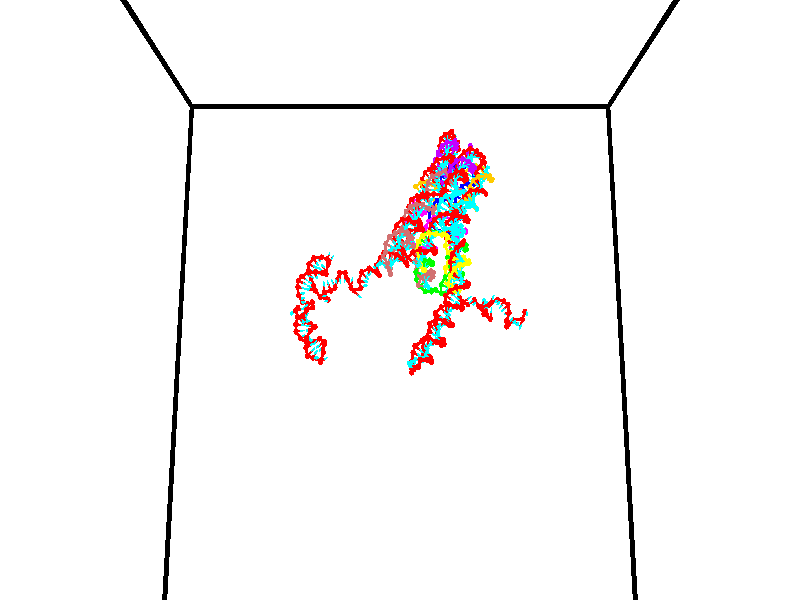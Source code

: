 // switches for output
#declare DRAW_BASES = 1; // possible values are 0, 1; only relevant for DNA ribbons
#declare DRAW_BASES_TYPE = 3; // possible values are 1, 2, 3; only relevant for DNA ribbons
#declare DRAW_FOG = 0; // set to 1 to enable fog

#include "colors.inc"

#include "transforms.inc"
background { rgb <1, 1, 1>}

#default {
   normal{
       ripples 0.25
       frequency 0.20
       turbulence 0.2
       lambda 5
   }
	finish {
		phong 0.1
		phong_size 40.
	}
}

// original window dimensions: 1024x640


// camera settings

camera {
	sky <0, 0.179814, -0.983701>
	up <0, 0.179814, -0.983701>
	right 1.6 * <1, 0, 0>
	location <35, 94.9851, 44.8844>
	look_at <35, 29.7336, 32.9568>
	direction <0, -65.2515, -11.9276>
	angle 67.0682
}


# declare cpy_camera_pos = <35, 94.9851, 44.8844>;
# if (DRAW_FOG = 1)
fog {
	fog_type 2
	up vnormalize(cpy_camera_pos)
	color rgbt<1,1,1,0.3>
	distance 1e-5
	fog_alt 3e-3
	fog_offset 56
}
# end


// LIGHTS

# declare lum = 6;
global_settings {
	ambient_light rgb lum * <0.05, 0.05, 0.05>
	max_trace_level 15
}# declare cpy_direct_light_amount = 0.25;
light_source
{	1000 * <-1, -1.16352, -0.803886>,
	rgb lum * cpy_direct_light_amount
	parallel
}

light_source
{	1000 * <1, 1.16352, 0.803886>,
	rgb lum * cpy_direct_light_amount
	parallel
}

// strand 0

// nucleotide -1

// particle -1
sphere {
	<24.725748, 35.084255, 34.599190> 0.250000
	pigment { color rgbt <1,0,0,0> }
	no_shadow
}
cylinder {
	<24.411631, 35.054047, 34.844990>,  <24.223160, 35.035923, 34.992470>, 0.100000
	pigment { color rgbt <1,0,0,0> }
	no_shadow
}
cylinder {
	<24.411631, 35.054047, 34.844990>,  <24.725748, 35.084255, 34.599190>, 0.100000
	pigment { color rgbt <1,0,0,0> }
	no_shadow
}

// particle -1
sphere {
	<24.411631, 35.054047, 34.844990> 0.100000
	pigment { color rgbt <1,0,0,0> }
	no_shadow
}
sphere {
	0, 1
	scale<0.080000,0.200000,0.300000>
	matrix <0.452067, 0.608221, 0.652459,
		-0.423026, 0.790167, -0.443491,
		-0.785292, -0.075519, 0.614502,
		24.176043, 35.031391, 35.029339>
	pigment { color rgbt <0,1,1,0> }
	no_shadow
}
cylinder {
	<24.606981, 35.744064, 34.926888>,  <24.725748, 35.084255, 34.599190>, 0.130000
	pigment { color rgbt <1,0,0,0> }
	no_shadow
}

// nucleotide -1

// particle -1
sphere {
	<24.606981, 35.744064, 34.926888> 0.250000
	pigment { color rgbt <1,0,0,0> }
	no_shadow
}
cylinder {
	<24.969337, 35.597282, 34.842304>,  <25.186750, 35.509212, 34.791553>, 0.100000
	pigment { color rgbt <1,0,0,0> }
	no_shadow
}
cylinder {
	<24.969337, 35.597282, 34.842304>,  <24.606981, 35.744064, 34.926888>, 0.100000
	pigment { color rgbt <1,0,0,0> }
	no_shadow
}

// particle -1
sphere {
	<24.969337, 35.597282, 34.842304> 0.100000
	pigment { color rgbt <1,0,0,0> }
	no_shadow
}
sphere {
	0, 1
	scale<0.080000,0.200000,0.300000>
	matrix <0.281276, 0.148014, 0.948143,
		-0.316624, -0.918389, 0.237298,
		0.905888, -0.366951, -0.211456,
		25.241104, 35.487198, 34.778866>
	pigment { color rgbt <0,1,1,0> }
	no_shadow
}
cylinder {
	<24.776659, 35.143402, 35.413395>,  <24.606981, 35.744064, 34.926888>, 0.130000
	pigment { color rgbt <1,0,0,0> }
	no_shadow
}

// nucleotide -1

// particle -1
sphere {
	<24.776659, 35.143402, 35.413395> 0.250000
	pigment { color rgbt <1,0,0,0> }
	no_shadow
}
cylinder {
	<25.081928, 35.355854, 35.266171>,  <25.265091, 35.483326, 35.177837>, 0.100000
	pigment { color rgbt <1,0,0,0> }
	no_shadow
}
cylinder {
	<25.081928, 35.355854, 35.266171>,  <24.776659, 35.143402, 35.413395>, 0.100000
	pigment { color rgbt <1,0,0,0> }
	no_shadow
}

// particle -1
sphere {
	<25.081928, 35.355854, 35.266171> 0.100000
	pigment { color rgbt <1,0,0,0> }
	no_shadow
}
sphere {
	0, 1
	scale<0.080000,0.200000,0.300000>
	matrix <0.344470, 0.147520, 0.927134,
		0.546721, -0.834352, -0.070374,
		0.763175, 0.531126, -0.368062,
		25.310881, 35.515190, 35.155750>
	pigment { color rgbt <0,1,1,0> }
	no_shadow
}
cylinder {
	<25.321306, 34.940380, 35.755295>,  <24.776659, 35.143402, 35.413395>, 0.130000
	pigment { color rgbt <1,0,0,0> }
	no_shadow
}

// nucleotide -1

// particle -1
sphere {
	<25.321306, 34.940380, 35.755295> 0.250000
	pigment { color rgbt <1,0,0,0> }
	no_shadow
}
cylinder {
	<25.450296, 35.285015, 35.598492>,  <25.527691, 35.491798, 35.504410>, 0.100000
	pigment { color rgbt <1,0,0,0> }
	no_shadow
}
cylinder {
	<25.450296, 35.285015, 35.598492>,  <25.321306, 34.940380, 35.755295>, 0.100000
	pigment { color rgbt <1,0,0,0> }
	no_shadow
}

// particle -1
sphere {
	<25.450296, 35.285015, 35.598492> 0.100000
	pigment { color rgbt <1,0,0,0> }
	no_shadow
}
sphere {
	0, 1
	scale<0.080000,0.200000,0.300000>
	matrix <0.394445, 0.254154, 0.883074,
		0.860478, -0.439397, -0.257891,
		0.322476, 0.861589, -0.392012,
		25.547039, 35.543491, 35.480888>
	pigment { color rgbt <0,1,1,0> }
	no_shadow
}
cylinder {
	<26.058151, 34.988800, 35.978786>,  <25.321306, 34.940380, 35.755295>, 0.130000
	pigment { color rgbt <1,0,0,0> }
	no_shadow
}

// nucleotide -1

// particle -1
sphere {
	<26.058151, 34.988800, 35.978786> 0.250000
	pigment { color rgbt <1,0,0,0> }
	no_shadow
}
cylinder {
	<25.922596, 35.356071, 35.896713>,  <25.841263, 35.576435, 35.847469>, 0.100000
	pigment { color rgbt <1,0,0,0> }
	no_shadow
}
cylinder {
	<25.922596, 35.356071, 35.896713>,  <26.058151, 34.988800, 35.978786>, 0.100000
	pigment { color rgbt <1,0,0,0> }
	no_shadow
}

// particle -1
sphere {
	<25.922596, 35.356071, 35.896713> 0.100000
	pigment { color rgbt <1,0,0,0> }
	no_shadow
}
sphere {
	0, 1
	scale<0.080000,0.200000,0.300000>
	matrix <0.313094, 0.315718, 0.895709,
		0.887202, 0.239303, -0.394469,
		-0.338887, 0.918181, -0.205182,
		25.820930, 35.631527, 35.835159>
	pigment { color rgbt <0,1,1,0> }
	no_shadow
}
cylinder {
	<26.557453, 35.474834, 36.275383>,  <26.058151, 34.988800, 35.978786>, 0.130000
	pigment { color rgbt <1,0,0,0> }
	no_shadow
}

// nucleotide -1

// particle -1
sphere {
	<26.557453, 35.474834, 36.275383> 0.250000
	pigment { color rgbt <1,0,0,0> }
	no_shadow
}
cylinder {
	<26.200165, 35.653568, 36.255409>,  <25.985792, 35.760811, 36.243423>, 0.100000
	pigment { color rgbt <1,0,0,0> }
	no_shadow
}
cylinder {
	<26.200165, 35.653568, 36.255409>,  <26.557453, 35.474834, 36.275383>, 0.100000
	pigment { color rgbt <1,0,0,0> }
	no_shadow
}

// particle -1
sphere {
	<26.200165, 35.653568, 36.255409> 0.100000
	pigment { color rgbt <1,0,0,0> }
	no_shadow
}
sphere {
	0, 1
	scale<0.080000,0.200000,0.300000>
	matrix <0.100354, 0.306397, 0.946599,
		0.438276, 0.840511, -0.318521,
		-0.893221, 0.446836, -0.049938,
		25.932198, 35.787621, 36.240429>
	pigment { color rgbt <0,1,1,0> }
	no_shadow
}
cylinder {
	<26.593821, 36.307091, 36.418320>,  <26.557453, 35.474834, 36.275383>, 0.130000
	pigment { color rgbt <1,0,0,0> }
	no_shadow
}

// nucleotide -1

// particle -1
sphere {
	<26.593821, 36.307091, 36.418320> 0.250000
	pigment { color rgbt <1,0,0,0> }
	no_shadow
}
cylinder {
	<26.238165, 36.162407, 36.530464>,  <26.024773, 36.075596, 36.597752>, 0.100000
	pigment { color rgbt <1,0,0,0> }
	no_shadow
}
cylinder {
	<26.238165, 36.162407, 36.530464>,  <26.593821, 36.307091, 36.418320>, 0.100000
	pigment { color rgbt <1,0,0,0> }
	no_shadow
}

// particle -1
sphere {
	<26.238165, 36.162407, 36.530464> 0.100000
	pigment { color rgbt <1,0,0,0> }
	no_shadow
}
sphere {
	0, 1
	scale<0.080000,0.200000,0.300000>
	matrix <0.185654, 0.274867, 0.943388,
		-0.418291, 0.890852, -0.177243,
		-0.889137, -0.361705, 0.280364,
		25.971424, 36.053894, 36.614574>
	pigment { color rgbt <0,1,1,0> }
	no_shadow
}
cylinder {
	<26.264084, 36.819099, 36.773071>,  <26.593821, 36.307091, 36.418320>, 0.130000
	pigment { color rgbt <1,0,0,0> }
	no_shadow
}

// nucleotide -1

// particle -1
sphere {
	<26.264084, 36.819099, 36.773071> 0.250000
	pigment { color rgbt <1,0,0,0> }
	no_shadow
}
cylinder {
	<26.128027, 36.460934, 36.887985>,  <26.046392, 36.246033, 36.956932>, 0.100000
	pigment { color rgbt <1,0,0,0> }
	no_shadow
}
cylinder {
	<26.128027, 36.460934, 36.887985>,  <26.264084, 36.819099, 36.773071>, 0.100000
	pigment { color rgbt <1,0,0,0> }
	no_shadow
}

// particle -1
sphere {
	<26.128027, 36.460934, 36.887985> 0.100000
	pigment { color rgbt <1,0,0,0> }
	no_shadow
}
sphere {
	0, 1
	scale<0.080000,0.200000,0.300000>
	matrix <0.387245, 0.145019, 0.910500,
		-0.856940, 0.420947, 0.297419,
		-0.340141, -0.895418, 0.287282,
		26.025984, 36.192307, 36.974171>
	pigment { color rgbt <0,1,1,0> }
	no_shadow
}
cylinder {
	<25.953150, 36.991947, 37.420887>,  <26.264084, 36.819099, 36.773071>, 0.130000
	pigment { color rgbt <1,0,0,0> }
	no_shadow
}

// nucleotide -1

// particle -1
sphere {
	<25.953150, 36.991947, 37.420887> 0.250000
	pigment { color rgbt <1,0,0,0> }
	no_shadow
}
cylinder {
	<26.044107, 36.602493, 37.428158>,  <26.098682, 36.368820, 37.432522>, 0.100000
	pigment { color rgbt <1,0,0,0> }
	no_shadow
}
cylinder {
	<26.044107, 36.602493, 37.428158>,  <25.953150, 36.991947, 37.420887>, 0.100000
	pigment { color rgbt <1,0,0,0> }
	no_shadow
}

// particle -1
sphere {
	<26.044107, 36.602493, 37.428158> 0.100000
	pigment { color rgbt <1,0,0,0> }
	no_shadow
}
sphere {
	0, 1
	scale<0.080000,0.200000,0.300000>
	matrix <0.362907, 0.102054, 0.926220,
		-0.903654, -0.204020, 0.376545,
		0.227395, -0.973633, 0.018181,
		26.112326, 36.310402, 37.433613>
	pigment { color rgbt <0,1,1,0> }
	no_shadow
}
cylinder {
	<25.879534, 36.768391, 38.166985>,  <25.953150, 36.991947, 37.420887>, 0.130000
	pigment { color rgbt <1,0,0,0> }
	no_shadow
}

// nucleotide -1

// particle -1
sphere {
	<25.879534, 36.768391, 38.166985> 0.250000
	pigment { color rgbt <1,0,0,0> }
	no_shadow
}
cylinder {
	<26.121450, 36.494991, 38.003490>,  <26.266600, 36.330952, 37.905396>, 0.100000
	pigment { color rgbt <1,0,0,0> }
	no_shadow
}
cylinder {
	<26.121450, 36.494991, 38.003490>,  <25.879534, 36.768391, 38.166985>, 0.100000
	pigment { color rgbt <1,0,0,0> }
	no_shadow
}

// particle -1
sphere {
	<26.121450, 36.494991, 38.003490> 0.100000
	pigment { color rgbt <1,0,0,0> }
	no_shadow
}
sphere {
	0, 1
	scale<0.080000,0.200000,0.300000>
	matrix <0.602516, 0.057088, 0.796062,
		-0.520772, -0.727718, 0.446344,
		0.604790, -0.683497, -0.408732,
		26.302887, 36.289944, 37.880871>
	pigment { color rgbt <0,1,1,0> }
	no_shadow
}
cylinder {
	<26.011776, 36.453800, 38.772823>,  <25.879534, 36.768391, 38.166985>, 0.130000
	pigment { color rgbt <1,0,0,0> }
	no_shadow
}

// nucleotide -1

// particle -1
sphere {
	<26.011776, 36.453800, 38.772823> 0.250000
	pigment { color rgbt <1,0,0,0> }
	no_shadow
}
cylinder {
	<26.293943, 36.394035, 38.495678>,  <26.463243, 36.358177, 38.329391>, 0.100000
	pigment { color rgbt <1,0,0,0> }
	no_shadow
}
cylinder {
	<26.293943, 36.394035, 38.495678>,  <26.011776, 36.453800, 38.772823>, 0.100000
	pigment { color rgbt <1,0,0,0> }
	no_shadow
}

// particle -1
sphere {
	<26.293943, 36.394035, 38.495678> 0.100000
	pigment { color rgbt <1,0,0,0> }
	no_shadow
}
sphere {
	0, 1
	scale<0.080000,0.200000,0.300000>
	matrix <0.707584, 0.091449, 0.700687,
		-0.041327, -0.984537, 0.170229,
		0.705419, -0.149409, -0.692864,
		26.505569, 36.349213, 38.287819>
	pigment { color rgbt <0,1,1,0> }
	no_shadow
}
cylinder {
	<26.474699, 35.935024, 38.904583>,  <26.011776, 36.453800, 38.772823>, 0.130000
	pigment { color rgbt <1,0,0,0> }
	no_shadow
}

// nucleotide -1

// particle -1
sphere {
	<26.474699, 35.935024, 38.904583> 0.250000
	pigment { color rgbt <1,0,0,0> }
	no_shadow
}
cylinder {
	<26.658175, 36.208542, 38.677593>,  <26.768259, 36.372654, 38.541397>, 0.100000
	pigment { color rgbt <1,0,0,0> }
	no_shadow
}
cylinder {
	<26.658175, 36.208542, 38.677593>,  <26.474699, 35.935024, 38.904583>, 0.100000
	pigment { color rgbt <1,0,0,0> }
	no_shadow
}

// particle -1
sphere {
	<26.658175, 36.208542, 38.677593> 0.100000
	pigment { color rgbt <1,0,0,0> }
	no_shadow
}
sphere {
	0, 1
	scale<0.080000,0.200000,0.300000>
	matrix <0.499199, 0.330030, 0.801174,
		0.735123, -0.650773, -0.189969,
		0.458687, 0.683794, -0.567478,
		26.795780, 36.413681, 38.507351>
	pigment { color rgbt <0,1,1,0> }
	no_shadow
}
cylinder {
	<27.209358, 35.895760, 39.123596>,  <26.474699, 35.935024, 38.904583>, 0.130000
	pigment { color rgbt <1,0,0,0> }
	no_shadow
}

// nucleotide -1

// particle -1
sphere {
	<27.209358, 35.895760, 39.123596> 0.250000
	pigment { color rgbt <1,0,0,0> }
	no_shadow
}
cylinder {
	<27.032463, 36.240814, 39.025391>,  <26.926325, 36.447849, 38.966465>, 0.100000
	pigment { color rgbt <1,0,0,0> }
	no_shadow
}
cylinder {
	<27.032463, 36.240814, 39.025391>,  <27.209358, 35.895760, 39.123596>, 0.100000
	pigment { color rgbt <1,0,0,0> }
	no_shadow
}

// particle -1
sphere {
	<27.032463, 36.240814, 39.025391> 0.100000
	pigment { color rgbt <1,0,0,0> }
	no_shadow
}
sphere {
	0, 1
	scale<0.080000,0.200000,0.300000>
	matrix <0.217413, 0.368683, 0.903772,
		0.870147, 0.346306, -0.350595,
		-0.442240, 0.862638, -0.245517,
		26.899792, 36.499607, 38.951736>
	pigment { color rgbt <0,1,1,0> }
	no_shadow
}
cylinder {
	<27.300558, 36.612305, 39.286152>,  <27.209358, 35.895760, 39.123596>, 0.130000
	pigment { color rgbt <1,0,0,0> }
	no_shadow
}

// nucleotide -1

// particle -1
sphere {
	<27.300558, 36.612305, 39.286152> 0.250000
	pigment { color rgbt <1,0,0,0> }
	no_shadow
}
cylinder {
	<27.534954, 36.338474, 39.112732>,  <27.675592, 36.174175, 39.008678>, 0.100000
	pigment { color rgbt <1,0,0,0> }
	no_shadow
}
cylinder {
	<27.534954, 36.338474, 39.112732>,  <27.300558, 36.612305, 39.286152>, 0.100000
	pigment { color rgbt <1,0,0,0> }
	no_shadow
}

// particle -1
sphere {
	<27.534954, 36.338474, 39.112732> 0.100000
	pigment { color rgbt <1,0,0,0> }
	no_shadow
}
sphere {
	0, 1
	scale<0.080000,0.200000,0.300000>
	matrix <-0.478011, 0.139986, -0.867127,
		0.654309, 0.715370, -0.245207,
		0.585991, -0.684580, -0.433549,
		27.710751, 36.133099, 38.982666>
	pigment { color rgbt <0,1,1,0> }
	no_shadow
}
cylinder {
	<27.598228, 36.920731, 38.551346>,  <27.300558, 36.612305, 39.286152>, 0.130000
	pigment { color rgbt <1,0,0,0> }
	no_shadow
}

// nucleotide -1

// particle -1
sphere {
	<27.598228, 36.920731, 38.551346> 0.250000
	pigment { color rgbt <1,0,0,0> }
	no_shadow
}
cylinder {
	<27.518139, 36.533802, 38.613575>,  <27.470085, 36.301643, 38.650913>, 0.100000
	pigment { color rgbt <1,0,0,0> }
	no_shadow
}
cylinder {
	<27.518139, 36.533802, 38.613575>,  <27.598228, 36.920731, 38.551346>, 0.100000
	pigment { color rgbt <1,0,0,0> }
	no_shadow
}

// particle -1
sphere {
	<27.518139, 36.533802, 38.613575> 0.100000
	pigment { color rgbt <1,0,0,0> }
	no_shadow
}
sphere {
	0, 1
	scale<0.080000,0.200000,0.300000>
	matrix <-0.618289, 0.001574, -0.785949,
		0.760019, -0.253554, -0.598398,
		-0.200223, -0.967320, 0.155573,
		27.458073, 36.243607, 38.660248>
	pigment { color rgbt <0,1,1,0> }
	no_shadow
}
cylinder {
	<27.651365, 36.603851, 37.881798>,  <27.598228, 36.920731, 38.551346>, 0.130000
	pigment { color rgbt <1,0,0,0> }
	no_shadow
}

// nucleotide -1

// particle -1
sphere {
	<27.651365, 36.603851, 37.881798> 0.250000
	pigment { color rgbt <1,0,0,0> }
	no_shadow
}
cylinder {
	<27.415863, 36.354675, 38.087833>,  <27.274561, 36.205170, 38.211452>, 0.100000
	pigment { color rgbt <1,0,0,0> }
	no_shadow
}
cylinder {
	<27.415863, 36.354675, 38.087833>,  <27.651365, 36.603851, 37.881798>, 0.100000
	pigment { color rgbt <1,0,0,0> }
	no_shadow
}

// particle -1
sphere {
	<27.415863, 36.354675, 38.087833> 0.100000
	pigment { color rgbt <1,0,0,0> }
	no_shadow
}
sphere {
	0, 1
	scale<0.080000,0.200000,0.300000>
	matrix <-0.575306, -0.124685, -0.808379,
		0.567794, -0.772271, -0.284970,
		-0.588756, -0.622938, 0.515087,
		27.239237, 36.167793, 38.242359>
	pigment { color rgbt <0,1,1,0> }
	no_shadow
}
cylinder {
	<27.553963, 35.984676, 37.580837>,  <27.651365, 36.603851, 37.881798>, 0.130000
	pigment { color rgbt <1,0,0,0> }
	no_shadow
}

// nucleotide -1

// particle -1
sphere {
	<27.553963, 35.984676, 37.580837> 0.250000
	pigment { color rgbt <1,0,0,0> }
	no_shadow
}
cylinder {
	<27.227722, 36.054409, 37.801529>,  <27.031977, 36.096249, 37.933945>, 0.100000
	pigment { color rgbt <1,0,0,0> }
	no_shadow
}
cylinder {
	<27.227722, 36.054409, 37.801529>,  <27.553963, 35.984676, 37.580837>, 0.100000
	pigment { color rgbt <1,0,0,0> }
	no_shadow
}

// particle -1
sphere {
	<27.227722, 36.054409, 37.801529> 0.100000
	pigment { color rgbt <1,0,0,0> }
	no_shadow
}
sphere {
	0, 1
	scale<0.080000,0.200000,0.300000>
	matrix <-0.577457, -0.185006, -0.795183,
		-0.036552, -0.967151, 0.251560,
		-0.815602, 0.174330, 0.551726,
		26.983042, 36.106709, 37.967045>
	pigment { color rgbt <0,1,1,0> }
	no_shadow
}
cylinder {
	<27.034956, 35.462543, 37.249249>,  <27.553963, 35.984676, 37.580837>, 0.130000
	pigment { color rgbt <1,0,0,0> }
	no_shadow
}

// nucleotide -1

// particle -1
sphere {
	<27.034956, 35.462543, 37.249249> 0.250000
	pigment { color rgbt <1,0,0,0> }
	no_shadow
}
cylinder {
	<26.811174, 35.709702, 37.470234>,  <26.676907, 35.857998, 37.602825>, 0.100000
	pigment { color rgbt <1,0,0,0> }
	no_shadow
}
cylinder {
	<26.811174, 35.709702, 37.470234>,  <27.034956, 35.462543, 37.249249>, 0.100000
	pigment { color rgbt <1,0,0,0> }
	no_shadow
}

// particle -1
sphere {
	<26.811174, 35.709702, 37.470234> 0.100000
	pigment { color rgbt <1,0,0,0> }
	no_shadow
}
sphere {
	0, 1
	scale<0.080000,0.200000,0.300000>
	matrix <-0.765801, -0.130322, -0.629734,
		-0.317115, -0.775381, 0.546097,
		-0.559452, 0.617900, 0.552460,
		26.643339, 35.895073, 37.635971>
	pigment { color rgbt <0,1,1,0> }
	no_shadow
}
cylinder {
	<26.442198, 35.058556, 37.458878>,  <27.034956, 35.462543, 37.249249>, 0.130000
	pigment { color rgbt <1,0,0,0> }
	no_shadow
}

// nucleotide -1

// particle -1
sphere {
	<26.442198, 35.058556, 37.458878> 0.250000
	pigment { color rgbt <1,0,0,0> }
	no_shadow
}
cylinder {
	<26.337051, 35.444263, 37.445648>,  <26.273964, 35.675686, 37.437710>, 0.100000
	pigment { color rgbt <1,0,0,0> }
	no_shadow
}
cylinder {
	<26.337051, 35.444263, 37.445648>,  <26.442198, 35.058556, 37.458878>, 0.100000
	pigment { color rgbt <1,0,0,0> }
	no_shadow
}

// particle -1
sphere {
	<26.337051, 35.444263, 37.445648> 0.100000
	pigment { color rgbt <1,0,0,0> }
	no_shadow
}
sphere {
	0, 1
	scale<0.080000,0.200000,0.300000>
	matrix <-0.659308, -0.204549, -0.723514,
		-0.704425, -0.168382, 0.689517,
		-0.262867, 0.964265, -0.033074,
		26.258192, 35.733543, 37.435726>
	pigment { color rgbt <0,1,1,0> }
	no_shadow
}
cylinder {
	<25.704435, 35.080082, 37.583652>,  <26.442198, 35.058556, 37.458878>, 0.130000
	pigment { color rgbt <1,0,0,0> }
	no_shadow
}

// nucleotide -1

// particle -1
sphere {
	<25.704435, 35.080082, 37.583652> 0.250000
	pigment { color rgbt <1,0,0,0> }
	no_shadow
}
cylinder {
	<25.835903, 35.399567, 37.382046>,  <25.914783, 35.591259, 37.261082>, 0.100000
	pigment { color rgbt <1,0,0,0> }
	no_shadow
}
cylinder {
	<25.835903, 35.399567, 37.382046>,  <25.704435, 35.080082, 37.583652>, 0.100000
	pigment { color rgbt <1,0,0,0> }
	no_shadow
}

// particle -1
sphere {
	<25.835903, 35.399567, 37.382046> 0.100000
	pigment { color rgbt <1,0,0,0> }
	no_shadow
}
sphere {
	0, 1
	scale<0.080000,0.200000,0.300000>
	matrix <-0.743804, -0.109962, -0.659290,
		-0.582007, 0.591578, 0.557946,
		0.328668, 0.798714, -0.504017,
		25.934504, 35.639179, 37.230843>
	pigment { color rgbt <0,1,1,0> }
	no_shadow
}
cylinder {
	<25.121973, 35.362358, 37.221844>,  <25.704435, 35.080082, 37.583652>, 0.130000
	pigment { color rgbt <1,0,0,0> }
	no_shadow
}

// nucleotide -1

// particle -1
sphere {
	<25.121973, 35.362358, 37.221844> 0.250000
	pigment { color rgbt <1,0,0,0> }
	no_shadow
}
cylinder {
	<25.346521, 35.684090, 37.143951>,  <25.481251, 35.877129, 37.097218>, 0.100000
	pigment { color rgbt <1,0,0,0> }
	no_shadow
}
cylinder {
	<25.346521, 35.684090, 37.143951>,  <25.121973, 35.362358, 37.221844>, 0.100000
	pigment { color rgbt <1,0,0,0> }
	no_shadow
}

// particle -1
sphere {
	<25.346521, 35.684090, 37.143951> 0.100000
	pigment { color rgbt <1,0,0,0> }
	no_shadow
}
sphere {
	0, 1
	scale<0.080000,0.200000,0.300000>
	matrix <-0.212358, -0.087415, -0.973274,
		-0.799853, 0.587722, 0.121733,
		0.561373, 0.804327, -0.194726,
		25.514933, 35.925388, 37.085533>
	pigment { color rgbt <0,1,1,0> }
	no_shadow
}
cylinder {
	<24.712326, 35.772633, 36.710274>,  <25.121973, 35.362358, 37.221844>, 0.130000
	pigment { color rgbt <1,0,0,0> }
	no_shadow
}

// nucleotide -1

// particle -1
sphere {
	<24.712326, 35.772633, 36.710274> 0.250000
	pigment { color rgbt <1,0,0,0> }
	no_shadow
}
cylinder {
	<25.098419, 35.872570, 36.679546>,  <25.330076, 35.932533, 36.661110>, 0.100000
	pigment { color rgbt <1,0,0,0> }
	no_shadow
}
cylinder {
	<25.098419, 35.872570, 36.679546>,  <24.712326, 35.772633, 36.710274>, 0.100000
	pigment { color rgbt <1,0,0,0> }
	no_shadow
}

// particle -1
sphere {
	<25.098419, 35.872570, 36.679546> 0.100000
	pigment { color rgbt <1,0,0,0> }
	no_shadow
}
sphere {
	0, 1
	scale<0.080000,0.200000,0.300000>
	matrix <-0.131459, 0.209987, -0.968826,
		-0.225921, 0.945243, 0.235531,
		0.965235, 0.249841, -0.076820,
		25.387989, 35.947521, 36.656502>
	pigment { color rgbt <0,1,1,0> }
	no_shadow
}
cylinder {
	<24.768553, 36.325722, 36.181606>,  <24.712326, 35.772633, 36.710274>, 0.130000
	pigment { color rgbt <1,0,0,0> }
	no_shadow
}

// nucleotide -1

// particle -1
sphere {
	<24.768553, 36.325722, 36.181606> 0.250000
	pigment { color rgbt <1,0,0,0> }
	no_shadow
}
cylinder {
	<25.135645, 36.168327, 36.203300>,  <25.355900, 36.073891, 36.216316>, 0.100000
	pigment { color rgbt <1,0,0,0> }
	no_shadow
}
cylinder {
	<25.135645, 36.168327, 36.203300>,  <24.768553, 36.325722, 36.181606>, 0.100000
	pigment { color rgbt <1,0,0,0> }
	no_shadow
}

// particle -1
sphere {
	<25.135645, 36.168327, 36.203300> 0.100000
	pigment { color rgbt <1,0,0,0> }
	no_shadow
}
sphere {
	0, 1
	scale<0.080000,0.200000,0.300000>
	matrix <0.029368, -0.068951, -0.997188,
		0.396117, 0.916742, -0.051723,
		0.917730, -0.393484, 0.054236,
		25.410965, 36.050282, 36.219570>
	pigment { color rgbt <0,1,1,0> }
	no_shadow
}
cylinder {
	<24.923386, 36.335857, 35.560032>,  <24.768553, 36.325722, 36.181606>, 0.130000
	pigment { color rgbt <1,0,0,0> }
	no_shadow
}

// nucleotide -1

// particle -1
sphere {
	<24.923386, 36.335857, 35.560032> 0.250000
	pigment { color rgbt <1,0,0,0> }
	no_shadow
}
cylinder {
	<25.151932, 36.059494, 35.737202>,  <25.289059, 35.893677, 35.843502>, 0.100000
	pigment { color rgbt <1,0,0,0> }
	no_shadow
}
cylinder {
	<25.151932, 36.059494, 35.737202>,  <24.923386, 36.335857, 35.560032>, 0.100000
	pigment { color rgbt <1,0,0,0> }
	no_shadow
}

// particle -1
sphere {
	<25.151932, 36.059494, 35.737202> 0.100000
	pigment { color rgbt <1,0,0,0> }
	no_shadow
}
sphere {
	0, 1
	scale<0.080000,0.200000,0.300000>
	matrix <0.019665, -0.528013, -0.849009,
		0.820461, 0.493804, -0.288101,
		0.571364, -0.690913, 0.442925,
		25.323341, 35.852219, 35.870079>
	pigment { color rgbt <0,1,1,0> }
	no_shadow
}
cylinder {
	<25.493418, 36.835297, 35.565891>,  <24.923386, 36.335857, 35.560032>, 0.130000
	pigment { color rgbt <1,0,0,0> }
	no_shadow
}

// nucleotide -1

// particle -1
sphere {
	<25.493418, 36.835297, 35.565891> 0.250000
	pigment { color rgbt <1,0,0,0> }
	no_shadow
}
cylinder {
	<25.600874, 36.459175, 35.649471>,  <25.665348, 36.233501, 35.699619>, 0.100000
	pigment { color rgbt <1,0,0,0> }
	no_shadow
}
cylinder {
	<25.600874, 36.459175, 35.649471>,  <25.493418, 36.835297, 35.565891>, 0.100000
	pigment { color rgbt <1,0,0,0> }
	no_shadow
}

// particle -1
sphere {
	<25.600874, 36.459175, 35.649471> 0.100000
	pigment { color rgbt <1,0,0,0> }
	no_shadow
}
sphere {
	0, 1
	scale<0.080000,0.200000,0.300000>
	matrix <0.174614, -0.165790, -0.970579,
		0.947281, 0.297224, 0.119652,
		0.268642, -0.940304, 0.208949,
		25.681467, 36.177082, 35.712154>
	pigment { color rgbt <0,1,1,0> }
	no_shadow
}
cylinder {
	<25.872360, 36.708366, 35.033531>,  <25.493418, 36.835297, 35.565891>, 0.130000
	pigment { color rgbt <1,0,0,0> }
	no_shadow
}

// nucleotide -1

// particle -1
sphere {
	<25.872360, 36.708366, 35.033531> 0.250000
	pigment { color rgbt <1,0,0,0> }
	no_shadow
}
cylinder {
	<25.804443, 36.341698, 35.178246>,  <25.763693, 36.121696, 35.265076>, 0.100000
	pigment { color rgbt <1,0,0,0> }
	no_shadow
}
cylinder {
	<25.804443, 36.341698, 35.178246>,  <25.872360, 36.708366, 35.033531>, 0.100000
	pigment { color rgbt <1,0,0,0> }
	no_shadow
}

// particle -1
sphere {
	<25.804443, 36.341698, 35.178246> 0.100000
	pigment { color rgbt <1,0,0,0> }
	no_shadow
}
sphere {
	0, 1
	scale<0.080000,0.200000,0.300000>
	matrix <-0.123289, -0.344477, -0.930664,
		0.977738, -0.202623, -0.054526,
		-0.169791, -0.916667, 0.361789,
		25.753506, 36.066696, 35.286781>
	pigment { color rgbt <0,1,1,0> }
	no_shadow
}
cylinder {
	<26.369301, 36.150181, 34.751789>,  <25.872360, 36.708366, 35.033531>, 0.130000
	pigment { color rgbt <1,0,0,0> }
	no_shadow
}

// nucleotide -1

// particle -1
sphere {
	<26.369301, 36.150181, 34.751789> 0.250000
	pigment { color rgbt <1,0,0,0> }
	no_shadow
}
cylinder {
	<26.016865, 35.991837, 34.855305>,  <25.805403, 35.896828, 34.917412>, 0.100000
	pigment { color rgbt <1,0,0,0> }
	no_shadow
}
cylinder {
	<26.016865, 35.991837, 34.855305>,  <26.369301, 36.150181, 34.751789>, 0.100000
	pigment { color rgbt <1,0,0,0> }
	no_shadow
}

// particle -1
sphere {
	<26.016865, 35.991837, 34.855305> 0.100000
	pigment { color rgbt <1,0,0,0> }
	no_shadow
}
sphere {
	0, 1
	scale<0.080000,0.200000,0.300000>
	matrix <-0.128176, -0.326827, -0.936352,
		0.455246, -0.858182, 0.237224,
		-0.881092, -0.395864, 0.258785,
		25.752537, 35.873077, 34.932941>
	pigment { color rgbt <0,1,1,0> }
	no_shadow
}
cylinder {
	<26.222252, 35.585339, 34.225441>,  <26.369301, 36.150181, 34.751789>, 0.130000
	pigment { color rgbt <1,0,0,0> }
	no_shadow
}

// nucleotide -1

// particle -1
sphere {
	<26.222252, 35.585339, 34.225441> 0.250000
	pigment { color rgbt <1,0,0,0> }
	no_shadow
}
cylinder {
	<25.881735, 35.649189, 34.425369>,  <25.677425, 35.687500, 34.545326>, 0.100000
	pigment { color rgbt <1,0,0,0> }
	no_shadow
}
cylinder {
	<25.881735, 35.649189, 34.425369>,  <26.222252, 35.585339, 34.225441>, 0.100000
	pigment { color rgbt <1,0,0,0> }
	no_shadow
}

// particle -1
sphere {
	<25.881735, 35.649189, 34.425369> 0.100000
	pigment { color rgbt <1,0,0,0> }
	no_shadow
}
sphere {
	0, 1
	scale<0.080000,0.200000,0.300000>
	matrix <-0.524659, -0.248262, -0.814309,
		-0.005897, -0.955451, 0.295092,
		-0.851291, 0.159625, 0.499822,
		25.626347, 35.697075, 34.575317>
	pigment { color rgbt <0,1,1,0> }
	no_shadow
}
cylinder {
	<25.673983, 35.043808, 34.285397>,  <26.222252, 35.585339, 34.225441>, 0.130000
	pigment { color rgbt <1,0,0,0> }
	no_shadow
}

// nucleotide -1

// particle -1
sphere {
	<25.673983, 35.043808, 34.285397> 0.250000
	pigment { color rgbt <1,0,0,0> }
	no_shadow
}
cylinder {
	<25.483877, 35.394600, 34.257027>,  <25.369814, 35.605076, 34.240005>, 0.100000
	pigment { color rgbt <1,0,0,0> }
	no_shadow
}
cylinder {
	<25.483877, 35.394600, 34.257027>,  <25.673983, 35.043808, 34.285397>, 0.100000
	pigment { color rgbt <1,0,0,0> }
	no_shadow
}

// particle -1
sphere {
	<25.483877, 35.394600, 34.257027> 0.100000
	pigment { color rgbt <1,0,0,0> }
	no_shadow
}
sphere {
	0, 1
	scale<0.080000,0.200000,0.300000>
	matrix <-0.303742, -0.239194, -0.922240,
		-0.825753, -0.416762, 0.380056,
		-0.475261, 0.876981, -0.070927,
		25.341299, 35.657696, 34.235748>
	pigment { color rgbt <0,1,1,0> }
	no_shadow
}
cylinder {
	<25.132175, 34.848698, 34.053490>,  <25.673983, 35.043808, 34.285397>, 0.130000
	pigment { color rgbt <1,0,0,0> }
	no_shadow
}

// nucleotide -1

// particle -1
sphere {
	<25.132175, 34.848698, 34.053490> 0.250000
	pigment { color rgbt <1,0,0,0> }
	no_shadow
}
cylinder {
	<25.198811, 35.232132, 33.961098>,  <25.238792, 35.462193, 33.905663>, 0.100000
	pigment { color rgbt <1,0,0,0> }
	no_shadow
}
cylinder {
	<25.198811, 35.232132, 33.961098>,  <25.132175, 34.848698, 34.053490>, 0.100000
	pigment { color rgbt <1,0,0,0> }
	no_shadow
}

// particle -1
sphere {
	<25.198811, 35.232132, 33.961098> 0.100000
	pigment { color rgbt <1,0,0,0> }
	no_shadow
}
sphere {
	0, 1
	scale<0.080000,0.200000,0.300000>
	matrix <-0.300872, -0.173666, -0.937719,
		-0.939002, 0.225711, 0.259482,
		0.166590, 0.958590, -0.230983,
		25.248787, 35.519711, 33.891804>
	pigment { color rgbt <0,1,1,0> }
	no_shadow
}
cylinder {
	<24.730873, 35.007832, 33.523277>,  <25.132175, 34.848698, 34.053490>, 0.130000
	pigment { color rgbt <1,0,0,0> }
	no_shadow
}

// nucleotide -1

// particle -1
sphere {
	<24.730873, 35.007832, 33.523277> 0.250000
	pigment { color rgbt <1,0,0,0> }
	no_shadow
}
cylinder {
	<25.025679, 35.274948, 33.481583>,  <25.202562, 35.435219, 33.456566>, 0.100000
	pigment { color rgbt <1,0,0,0> }
	no_shadow
}
cylinder {
	<25.025679, 35.274948, 33.481583>,  <24.730873, 35.007832, 33.523277>, 0.100000
	pigment { color rgbt <1,0,0,0> }
	no_shadow
}

// particle -1
sphere {
	<25.025679, 35.274948, 33.481583> 0.100000
	pigment { color rgbt <1,0,0,0> }
	no_shadow
}
sphere {
	0, 1
	scale<0.080000,0.200000,0.300000>
	matrix <0.021735, -0.177560, -0.983870,
		-0.675530, 0.722858, -0.145379,
		0.737012, 0.667794, -0.104236,
		25.246782, 35.475285, 33.450314>
	pigment { color rgbt <0,1,1,0> }
	no_shadow
}
cylinder {
	<24.677647, 35.253994, 32.853973>,  <24.730873, 35.007832, 33.523277>, 0.130000
	pigment { color rgbt <1,0,0,0> }
	no_shadow
}

// nucleotide -1

// particle -1
sphere {
	<24.677647, 35.253994, 32.853973> 0.250000
	pigment { color rgbt <1,0,0,0> }
	no_shadow
}
cylinder {
	<25.034142, 35.407066, 32.951347>,  <25.248037, 35.498909, 33.009769>, 0.100000
	pigment { color rgbt <1,0,0,0> }
	no_shadow
}
cylinder {
	<25.034142, 35.407066, 32.951347>,  <24.677647, 35.253994, 32.853973>, 0.100000
	pigment { color rgbt <1,0,0,0> }
	no_shadow
}

// particle -1
sphere {
	<25.034142, 35.407066, 32.951347> 0.100000
	pigment { color rgbt <1,0,0,0> }
	no_shadow
}
sphere {
	0, 1
	scale<0.080000,0.200000,0.300000>
	matrix <0.280697, -0.043814, -0.958796,
		-0.356243, 0.922843, -0.146465,
		0.891235, 0.382677, 0.243430,
		25.301512, 35.521870, 33.024376>
	pigment { color rgbt <0,1,1,0> }
	no_shadow
}
cylinder {
	<24.821007, 35.892056, 32.448437>,  <24.677647, 35.253994, 32.853973>, 0.130000
	pigment { color rgbt <1,0,0,0> }
	no_shadow
}

// nucleotide -1

// particle -1
sphere {
	<24.821007, 35.892056, 32.448437> 0.250000
	pigment { color rgbt <1,0,0,0> }
	no_shadow
}
cylinder {
	<25.161379, 35.711620, 32.556095>,  <25.365602, 35.603359, 32.620689>, 0.100000
	pigment { color rgbt <1,0,0,0> }
	no_shadow
}
cylinder {
	<25.161379, 35.711620, 32.556095>,  <24.821007, 35.892056, 32.448437>, 0.100000
	pigment { color rgbt <1,0,0,0> }
	no_shadow
}

// particle -1
sphere {
	<25.161379, 35.711620, 32.556095> 0.100000
	pigment { color rgbt <1,0,0,0> }
	no_shadow
}
sphere {
	0, 1
	scale<0.080000,0.200000,0.300000>
	matrix <0.361267, 0.130625, -0.923268,
		0.381317, 0.882869, 0.274116,
		0.850931, -0.451087, 0.269142,
		25.416658, 35.576294, 32.636837>
	pigment { color rgbt <0,1,1,0> }
	no_shadow
}
cylinder {
	<25.236971, 36.252300, 32.166946>,  <24.821007, 35.892056, 32.448437>, 0.130000
	pigment { color rgbt <1,0,0,0> }
	no_shadow
}

// nucleotide -1

// particle -1
sphere {
	<25.236971, 36.252300, 32.166946> 0.250000
	pigment { color rgbt <1,0,0,0> }
	no_shadow
}
cylinder {
	<25.420107, 35.904861, 32.242752>,  <25.529989, 35.696396, 32.288235>, 0.100000
	pigment { color rgbt <1,0,0,0> }
	no_shadow
}
cylinder {
	<25.420107, 35.904861, 32.242752>,  <25.236971, 36.252300, 32.166946>, 0.100000
	pigment { color rgbt <1,0,0,0> }
	no_shadow
}

// particle -1
sphere {
	<25.420107, 35.904861, 32.242752> 0.100000
	pigment { color rgbt <1,0,0,0> }
	no_shadow
}
sphere {
	0, 1
	scale<0.080000,0.200000,0.300000>
	matrix <0.448654, 0.041706, -0.892732,
		0.767523, 0.493757, 0.408795,
		0.457842, -0.868599, 0.189515,
		25.557459, 35.644283, 32.299606>
	pigment { color rgbt <0,1,1,0> }
	no_shadow
}
cylinder {
	<25.864487, 36.301655, 31.816015>,  <25.236971, 36.252300, 32.166946>, 0.130000
	pigment { color rgbt <1,0,0,0> }
	no_shadow
}

// nucleotide -1

// particle -1
sphere {
	<25.864487, 36.301655, 31.816015> 0.250000
	pigment { color rgbt <1,0,0,0> }
	no_shadow
}
cylinder {
	<25.838030, 35.909836, 31.892035>,  <25.822155, 35.674744, 31.937647>, 0.100000
	pigment { color rgbt <1,0,0,0> }
	no_shadow
}
cylinder {
	<25.838030, 35.909836, 31.892035>,  <25.864487, 36.301655, 31.816015>, 0.100000
	pigment { color rgbt <1,0,0,0> }
	no_shadow
}

// particle -1
sphere {
	<25.838030, 35.909836, 31.892035> 0.100000
	pigment { color rgbt <1,0,0,0> }
	no_shadow
}
sphere {
	0, 1
	scale<0.080000,0.200000,0.300000>
	matrix <0.421304, -0.200071, -0.884576,
		0.904504, 0.021559, 0.425920,
		-0.066143, -0.979544, 0.190049,
		25.818188, 35.615974, 31.949049>
	pigment { color rgbt <0,1,1,0> }
	no_shadow
}
cylinder {
	<26.590237, 36.222221, 31.785271>,  <25.864487, 36.301655, 31.816015>, 0.130000
	pigment { color rgbt <1,0,0,0> }
	no_shadow
}

// nucleotide -1

// particle -1
sphere {
	<26.590237, 36.222221, 31.785271> 0.250000
	pigment { color rgbt <1,0,0,0> }
	no_shadow
}
cylinder {
	<26.573088, 35.843681, 31.913383>,  <26.562799, 35.616558, 31.990252>, 0.100000
	pigment { color rgbt <1,0,0,0> }
	no_shadow
}
cylinder {
	<26.573088, 35.843681, 31.913383>,  <26.590237, 36.222221, 31.785271>, 0.100000
	pigment { color rgbt <1,0,0,0> }
	no_shadow
}

// particle -1
sphere {
	<26.573088, 35.843681, 31.913383> 0.100000
	pigment { color rgbt <1,0,0,0> }
	no_shadow
}
sphere {
	0, 1
	scale<0.080000,0.200000,0.300000>
	matrix <0.531478, -0.293057, -0.794763,
		0.845987, 0.136152, 0.515528,
		-0.042870, -0.946351, 0.320284,
		26.560226, 35.559776, 32.009468>
	pigment { color rgbt <0,1,1,0> }
	no_shadow
}
cylinder {
	<27.251793, 35.968800, 31.823709>,  <26.590237, 36.222221, 31.785271>, 0.130000
	pigment { color rgbt <1,0,0,0> }
	no_shadow
}

// nucleotide -1

// particle -1
sphere {
	<27.251793, 35.968800, 31.823709> 0.250000
	pigment { color rgbt <1,0,0,0> }
	no_shadow
}
cylinder {
	<26.962915, 35.702595, 31.748314>,  <26.789589, 35.542873, 31.703077>, 0.100000
	pigment { color rgbt <1,0,0,0> }
	no_shadow
}
cylinder {
	<26.962915, 35.702595, 31.748314>,  <27.251793, 35.968800, 31.823709>, 0.100000
	pigment { color rgbt <1,0,0,0> }
	no_shadow
}

// particle -1
sphere {
	<26.962915, 35.702595, 31.748314> 0.100000
	pigment { color rgbt <1,0,0,0> }
	no_shadow
}
sphere {
	0, 1
	scale<0.080000,0.200000,0.300000>
	matrix <0.539616, -0.371612, -0.755460,
		0.432724, -0.647300, 0.627497,
		-0.722194, -0.665513, -0.188488,
		26.746258, 35.502941, 31.691767>
	pigment { color rgbt <0,1,1,0> }
	no_shadow
}
cylinder {
	<27.522369, 35.266048, 31.755056>,  <27.251793, 35.968800, 31.823709>, 0.130000
	pigment { color rgbt <1,0,0,0> }
	no_shadow
}

// nucleotide -1

// particle -1
sphere {
	<27.522369, 35.266048, 31.755056> 0.250000
	pigment { color rgbt <1,0,0,0> }
	no_shadow
}
cylinder {
	<27.194536, 35.278137, 31.526190>,  <26.997837, 35.285393, 31.388870>, 0.100000
	pigment { color rgbt <1,0,0,0> }
	no_shadow
}
cylinder {
	<27.194536, 35.278137, 31.526190>,  <27.522369, 35.266048, 31.755056>, 0.100000
	pigment { color rgbt <1,0,0,0> }
	no_shadow
}

// particle -1
sphere {
	<27.194536, 35.278137, 31.526190> 0.100000
	pigment { color rgbt <1,0,0,0> }
	no_shadow
}
sphere {
	0, 1
	scale<0.080000,0.200000,0.300000>
	matrix <0.524829, -0.361036, -0.770849,
		-0.229869, -0.932062, 0.280037,
		-0.819582, 0.030223, -0.572164,
		26.948662, 35.287205, 31.354540>
	pigment { color rgbt <0,1,1,0> }
	no_shadow
}
cylinder {
	<27.418556, 34.566891, 31.369490>,  <27.522369, 35.266048, 31.755056>, 0.130000
	pigment { color rgbt <1,0,0,0> }
	no_shadow
}

// nucleotide -1

// particle -1
sphere {
	<27.418556, 34.566891, 31.369490> 0.250000
	pigment { color rgbt <1,0,0,0> }
	no_shadow
}
cylinder {
	<27.258230, 34.871326, 31.165495>,  <27.162035, 35.053989, 31.043098>, 0.100000
	pigment { color rgbt <1,0,0,0> }
	no_shadow
}
cylinder {
	<27.258230, 34.871326, 31.165495>,  <27.418556, 34.566891, 31.369490>, 0.100000
	pigment { color rgbt <1,0,0,0> }
	no_shadow
}

// particle -1
sphere {
	<27.258230, 34.871326, 31.165495> 0.100000
	pigment { color rgbt <1,0,0,0> }
	no_shadow
}
sphere {
	0, 1
	scale<0.080000,0.200000,0.300000>
	matrix <0.390747, -0.361476, -0.846554,
		-0.828653, -0.538587, -0.152509,
		-0.400814, 0.761091, -0.509989,
		27.137985, 35.099655, 31.012499>
	pigment { color rgbt <0,1,1,0> }
	no_shadow
}
cylinder {
	<27.627270, 34.437954, 30.672277>,  <27.418556, 34.566891, 31.369490>, 0.130000
	pigment { color rgbt <1,0,0,0> }
	no_shadow
}

// nucleotide -1

// particle -1
sphere {
	<27.627270, 34.437954, 30.672277> 0.250000
	pigment { color rgbt <1,0,0,0> }
	no_shadow
}
cylinder {
	<27.872400, 34.505753, 30.363546>,  <28.019478, 34.546432, 30.178308>, 0.100000
	pigment { color rgbt <1,0,0,0> }
	no_shadow
}
cylinder {
	<27.872400, 34.505753, 30.363546>,  <27.627270, 34.437954, 30.672277>, 0.100000
	pigment { color rgbt <1,0,0,0> }
	no_shadow
}

// particle -1
sphere {
	<27.872400, 34.505753, 30.363546> 0.100000
	pigment { color rgbt <1,0,0,0> }
	no_shadow
}
sphere {
	0, 1
	scale<0.080000,0.200000,0.300000>
	matrix <-0.770879, 0.342991, -0.536753,
		0.173753, 0.923921, 0.340853,
		0.612826, 0.169494, -0.771826,
		28.056248, 34.556602, 30.131998>
	pigment { color rgbt <0,1,1,0> }
	no_shadow
}
cylinder {
	<27.598938, 35.147854, 30.402081>,  <27.627270, 34.437954, 30.672277>, 0.130000
	pigment { color rgbt <1,0,0,0> }
	no_shadow
}

// nucleotide -1

// particle -1
sphere {
	<27.598938, 35.147854, 30.402081> 0.250000
	pigment { color rgbt <1,0,0,0> }
	no_shadow
}
cylinder {
	<27.668915, 34.877697, 30.115515>,  <27.710901, 34.715603, 29.943575>, 0.100000
	pigment { color rgbt <1,0,0,0> }
	no_shadow
}
cylinder {
	<27.668915, 34.877697, 30.115515>,  <27.598938, 35.147854, 30.402081>, 0.100000
	pigment { color rgbt <1,0,0,0> }
	no_shadow
}

// particle -1
sphere {
	<27.668915, 34.877697, 30.115515> 0.100000
	pigment { color rgbt <1,0,0,0> }
	no_shadow
}
sphere {
	0, 1
	scale<0.080000,0.200000,0.300000>
	matrix <-0.892649, 0.198210, -0.404835,
		0.415421, 0.710326, -0.568210,
		0.174940, -0.675388, -0.716412,
		27.721397, 34.675079, 29.900591>
	pigment { color rgbt <0,1,1,0> }
	no_shadow
}
cylinder {
	<27.076714, 35.633835, 30.385103>,  <27.598938, 35.147854, 30.402081>, 0.130000
	pigment { color rgbt <1,0,0,0> }
	no_shadow
}

// nucleotide -1

// particle -1
sphere {
	<27.076714, 35.633835, 30.385103> 0.250000
	pigment { color rgbt <1,0,0,0> }
	no_shadow
}
cylinder {
	<26.908201, 35.274605, 30.435675>,  <26.807095, 35.059067, 30.466017>, 0.100000
	pigment { color rgbt <1,0,0,0> }
	no_shadow
}
cylinder {
	<26.908201, 35.274605, 30.435675>,  <27.076714, 35.633835, 30.385103>, 0.100000
	pigment { color rgbt <1,0,0,0> }
	no_shadow
}

// particle -1
sphere {
	<26.908201, 35.274605, 30.435675> 0.100000
	pigment { color rgbt <1,0,0,0> }
	no_shadow
}
sphere {
	0, 1
	scale<0.080000,0.200000,0.300000>
	matrix <-0.451758, 0.328675, 0.829390,
		-0.786408, 0.292291, -0.544177,
		-0.421280, -0.898075, 0.126428,
		26.781816, 35.005180, 30.473602>
	pigment { color rgbt <0,1,1,0> }
	no_shadow
}
cylinder {
	<26.288033, 35.651962, 30.452394>,  <27.076714, 35.633835, 30.385103>, 0.130000
	pigment { color rgbt <1,0,0,0> }
	no_shadow
}

// nucleotide -1

// particle -1
sphere {
	<26.288033, 35.651962, 30.452394> 0.250000
	pigment { color rgbt <1,0,0,0> }
	no_shadow
}
cylinder {
	<26.415136, 35.323250, 30.641588>,  <26.491398, 35.126022, 30.755104>, 0.100000
	pigment { color rgbt <1,0,0,0> }
	no_shadow
}
cylinder {
	<26.415136, 35.323250, 30.641588>,  <26.288033, 35.651962, 30.452394>, 0.100000
	pigment { color rgbt <1,0,0,0> }
	no_shadow
}

// particle -1
sphere {
	<26.415136, 35.323250, 30.641588> 0.100000
	pigment { color rgbt <1,0,0,0> }
	no_shadow
}
sphere {
	0, 1
	scale<0.080000,0.200000,0.300000>
	matrix <-0.403009, 0.334480, 0.851884,
		-0.858262, -0.461310, -0.224900,
		0.317758, -0.821777, 0.472983,
		26.510464, 35.076717, 30.783484>
	pigment { color rgbt <0,1,1,0> }
	no_shadow
}
cylinder {
	<25.756569, 35.274803, 30.882990>,  <26.288033, 35.651962, 30.452394>, 0.130000
	pigment { color rgbt <1,0,0,0> }
	no_shadow
}

// nucleotide -1

// particle -1
sphere {
	<25.756569, 35.274803, 30.882990> 0.250000
	pigment { color rgbt <1,0,0,0> }
	no_shadow
}
cylinder {
	<26.127399, 35.259968, 31.032202>,  <26.349897, 35.251068, 31.121729>, 0.100000
	pigment { color rgbt <1,0,0,0> }
	no_shadow
}
cylinder {
	<26.127399, 35.259968, 31.032202>,  <25.756569, 35.274803, 30.882990>, 0.100000
	pigment { color rgbt <1,0,0,0> }
	no_shadow
}

// particle -1
sphere {
	<26.127399, 35.259968, 31.032202> 0.100000
	pigment { color rgbt <1,0,0,0> }
	no_shadow
}
sphere {
	0, 1
	scale<0.080000,0.200000,0.300000>
	matrix <-0.349514, 0.274227, 0.895901,
		-0.135523, -0.960950, 0.241266,
		0.927078, -0.037089, 0.373030,
		26.405523, 35.248840, 31.144110>
	pigment { color rgbt <0,1,1,0> }
	no_shadow
}
cylinder {
	<25.679840, 34.846184, 31.375206>,  <25.756569, 35.274803, 30.882990>, 0.130000
	pigment { color rgbt <1,0,0,0> }
	no_shadow
}

// nucleotide -1

// particle -1
sphere {
	<25.679840, 34.846184, 31.375206> 0.250000
	pigment { color rgbt <1,0,0,0> }
	no_shadow
}
cylinder {
	<26.011215, 35.051998, 31.463707>,  <26.210039, 35.175488, 31.516808>, 0.100000
	pigment { color rgbt <1,0,0,0> }
	no_shadow
}
cylinder {
	<26.011215, 35.051998, 31.463707>,  <25.679840, 34.846184, 31.375206>, 0.100000
	pigment { color rgbt <1,0,0,0> }
	no_shadow
}

// particle -1
sphere {
	<26.011215, 35.051998, 31.463707> 0.100000
	pigment { color rgbt <1,0,0,0> }
	no_shadow
}
sphere {
	0, 1
	scale<0.080000,0.200000,0.300000>
	matrix <-0.306005, 0.084946, 0.948232,
		0.469101, -0.853253, 0.227822,
		0.828435, 0.514532, 0.221252,
		26.259747, 35.206356, 31.530083>
	pigment { color rgbt <0,1,1,0> }
	no_shadow
}
cylinder {
	<25.892996, 34.472603, 31.955139>,  <25.679840, 34.846184, 31.375206>, 0.130000
	pigment { color rgbt <1,0,0,0> }
	no_shadow
}

// nucleotide -1

// particle -1
sphere {
	<25.892996, 34.472603, 31.955139> 0.250000
	pigment { color rgbt <1,0,0,0> }
	no_shadow
}
cylinder {
	<26.011213, 34.853893, 31.980486>,  <26.082144, 35.082668, 31.995693>, 0.100000
	pigment { color rgbt <1,0,0,0> }
	no_shadow
}
cylinder {
	<26.011213, 34.853893, 31.980486>,  <25.892996, 34.472603, 31.955139>, 0.100000
	pigment { color rgbt <1,0,0,0> }
	no_shadow
}

// particle -1
sphere {
	<26.011213, 34.853893, 31.980486> 0.100000
	pigment { color rgbt <1,0,0,0> }
	no_shadow
}
sphere {
	0, 1
	scale<0.080000,0.200000,0.300000>
	matrix <-0.255716, 0.015025, 0.966635,
		0.920469, -0.301887, 0.248195,
		0.295544, 0.953225, 0.063368,
		26.099876, 35.139862, 31.999496>
	pigment { color rgbt <0,1,1,0> }
	no_shadow
}
cylinder {
	<26.191381, 34.557472, 32.605213>,  <25.892996, 34.472603, 31.955139>, 0.130000
	pigment { color rgbt <1,0,0,0> }
	no_shadow
}

// nucleotide -1

// particle -1
sphere {
	<26.191381, 34.557472, 32.605213> 0.250000
	pigment { color rgbt <1,0,0,0> }
	no_shadow
}
cylinder {
	<26.031404, 34.915306, 32.525440>,  <25.935419, 35.130005, 32.477577>, 0.100000
	pigment { color rgbt <1,0,0,0> }
	no_shadow
}
cylinder {
	<26.031404, 34.915306, 32.525440>,  <26.191381, 34.557472, 32.605213>, 0.100000
	pigment { color rgbt <1,0,0,0> }
	no_shadow
}

// particle -1
sphere {
	<26.031404, 34.915306, 32.525440> 0.100000
	pigment { color rgbt <1,0,0,0> }
	no_shadow
}
sphere {
	0, 1
	scale<0.080000,0.200000,0.300000>
	matrix <-0.357761, 0.047955, 0.932581,
		0.843832, 0.444327, 0.300866,
		-0.399943, 0.894580, -0.199429,
		25.911421, 35.183681, 32.465611>
	pigment { color rgbt <0,1,1,0> }
	no_shadow
}
cylinder {
	<26.461151, 35.029179, 33.136372>,  <26.191381, 34.557472, 32.605213>, 0.130000
	pigment { color rgbt <1,0,0,0> }
	no_shadow
}

// nucleotide -1

// particle -1
sphere {
	<26.461151, 35.029179, 33.136372> 0.250000
	pigment { color rgbt <1,0,0,0> }
	no_shadow
}
cylinder {
	<26.137009, 35.196774, 32.972534>,  <25.942522, 35.297329, 32.874229>, 0.100000
	pigment { color rgbt <1,0,0,0> }
	no_shadow
}
cylinder {
	<26.137009, 35.196774, 32.972534>,  <26.461151, 35.029179, 33.136372>, 0.100000
	pigment { color rgbt <1,0,0,0> }
	no_shadow
}

// particle -1
sphere {
	<26.137009, 35.196774, 32.972534> 0.100000
	pigment { color rgbt <1,0,0,0> }
	no_shadow
}
sphere {
	0, 1
	scale<0.080000,0.200000,0.300000>
	matrix <-0.308804, 0.288692, 0.906254,
		0.497956, 0.860876, -0.104559,
		-0.810358, 0.418987, -0.409598,
		25.893902, 35.322468, 32.849655>
	pigment { color rgbt <0,1,1,0> }
	no_shadow
}
cylinder {
	<26.506140, 35.823917, 33.238026>,  <26.461151, 35.029179, 33.136372>, 0.130000
	pigment { color rgbt <1,0,0,0> }
	no_shadow
}

// nucleotide -1

// particle -1
sphere {
	<26.506140, 35.823917, 33.238026> 0.250000
	pigment { color rgbt <1,0,0,0> }
	no_shadow
}
cylinder {
	<26.125999, 35.707741, 33.193352>,  <25.897915, 35.638035, 33.166550>, 0.100000
	pigment { color rgbt <1,0,0,0> }
	no_shadow
}
cylinder {
	<26.125999, 35.707741, 33.193352>,  <26.506140, 35.823917, 33.238026>, 0.100000
	pigment { color rgbt <1,0,0,0> }
	no_shadow
}

// particle -1
sphere {
	<26.125999, 35.707741, 33.193352> 0.100000
	pigment { color rgbt <1,0,0,0> }
	no_shadow
}
sphere {
	0, 1
	scale<0.080000,0.200000,0.300000>
	matrix <-0.228550, 0.407940, 0.883940,
		-0.211175, 0.865580, -0.454067,
		-0.950353, -0.290443, -0.111681,
		25.840893, 35.620609, 33.159847>
	pigment { color rgbt <0,1,1,0> }
	no_shadow
}
cylinder {
	<27.042789, 35.818138, 33.813423>,  <26.506140, 35.823917, 33.238026>, 0.130000
	pigment { color rgbt <1,0,0,0> }
	no_shadow
}

// nucleotide -1

// particle -1
sphere {
	<27.042789, 35.818138, 33.813423> 0.250000
	pigment { color rgbt <1,0,0,0> }
	no_shadow
}
cylinder {
	<27.320200, 36.105835, 33.830013>,  <27.486647, 36.278454, 33.839966>, 0.100000
	pigment { color rgbt <1,0,0,0> }
	no_shadow
}
cylinder {
	<27.320200, 36.105835, 33.830013>,  <27.042789, 35.818138, 33.813423>, 0.100000
	pigment { color rgbt <1,0,0,0> }
	no_shadow
}

// particle -1
sphere {
	<27.320200, 36.105835, 33.830013> 0.100000
	pigment { color rgbt <1,0,0,0> }
	no_shadow
}
sphere {
	0, 1
	scale<0.080000,0.200000,0.300000>
	matrix <0.135754, -0.187004, 0.972934,
		0.707527, -0.669124, -0.227331,
		0.693525, 0.719238, 0.041474,
		27.528257, 36.321606, 33.842457>
	pigment { color rgbt <0,1,1,0> }
	no_shadow
}
cylinder {
	<27.807356, 35.597908, 33.998795>,  <27.042789, 35.818138, 33.813423>, 0.130000
	pigment { color rgbt <1,0,0,0> }
	no_shadow
}

// nucleotide -1

// particle -1
sphere {
	<27.807356, 35.597908, 33.998795> 0.250000
	pigment { color rgbt <1,0,0,0> }
	no_shadow
}
cylinder {
	<27.758652, 35.969139, 34.139561>,  <27.729429, 36.191879, 34.224022>, 0.100000
	pigment { color rgbt <1,0,0,0> }
	no_shadow
}
cylinder {
	<27.758652, 35.969139, 34.139561>,  <27.807356, 35.597908, 33.998795>, 0.100000
	pigment { color rgbt <1,0,0,0> }
	no_shadow
}

// particle -1
sphere {
	<27.758652, 35.969139, 34.139561> 0.100000
	pigment { color rgbt <1,0,0,0> }
	no_shadow
}
sphere {
	0, 1
	scale<0.080000,0.200000,0.300000>
	matrix <0.066132, -0.346184, 0.935833,
		0.990354, 0.137221, -0.019224,
		-0.121761, 0.928077, 0.351920,
		27.722124, 36.247562, 34.245136>
	pigment { color rgbt <0,1,1,0> }
	no_shadow
}
cylinder {
	<27.381109, 35.348946, 33.347759>,  <27.807356, 35.597908, 33.998795>, 0.130000
	pigment { color rgbt <1,0,0,0> }
	no_shadow
}

// nucleotide -1

// particle -1
sphere {
	<27.381109, 35.348946, 33.347759> 0.250000
	pigment { color rgbt <1,0,0,0> }
	no_shadow
}
cylinder {
	<27.351490, 35.355198, 32.948906>,  <27.333719, 35.358948, 32.709595>, 0.100000
	pigment { color rgbt <1,0,0,0> }
	no_shadow
}
cylinder {
	<27.351490, 35.355198, 32.948906>,  <27.381109, 35.348946, 33.347759>, 0.100000
	pigment { color rgbt <1,0,0,0> }
	no_shadow
}

// particle -1
sphere {
	<27.351490, 35.355198, 32.948906> 0.100000
	pigment { color rgbt <1,0,0,0> }
	no_shadow
}
sphere {
	0, 1
	scale<0.080000,0.200000,0.300000>
	matrix <0.980630, -0.180671, -0.075655,
		-0.181335, -0.983420, -0.001948,
		-0.074049, 0.015629, -0.997132,
		27.329275, 35.359886, 32.649765>
	pigment { color rgbt <0,1,1,0> }
	no_shadow
}
cylinder {
	<28.006624, 35.218971, 33.176472>,  <27.381109, 35.348946, 33.347759>, 0.130000
	pigment { color rgbt <1,0,0,0> }
	no_shadow
}

// nucleotide -1

// particle -1
sphere {
	<28.006624, 35.218971, 33.176472> 0.250000
	pigment { color rgbt <1,0,0,0> }
	no_shadow
}
cylinder {
	<27.851595, 35.297924, 32.816288>,  <27.758577, 35.345295, 32.600178>, 0.100000
	pigment { color rgbt <1,0,0,0> }
	no_shadow
}
cylinder {
	<27.851595, 35.297924, 32.816288>,  <28.006624, 35.218971, 33.176472>, 0.100000
	pigment { color rgbt <1,0,0,0> }
	no_shadow
}

// particle -1
sphere {
	<27.851595, 35.297924, 32.816288> 0.100000
	pigment { color rgbt <1,0,0,0> }
	no_shadow
}
sphere {
	0, 1
	scale<0.080000,0.200000,0.300000>
	matrix <0.921008, 0.041478, -0.387329,
		-0.039104, -0.979448, -0.197869,
		-0.387576, 0.197385, -0.900458,
		27.735323, 35.357140, 32.546150>
	pigment { color rgbt <0,1,1,0> }
	no_shadow
}
cylinder {
	<28.394920, 34.760651, 32.814754>,  <28.006624, 35.218971, 33.176472>, 0.130000
	pigment { color rgbt <1,0,0,0> }
	no_shadow
}

// nucleotide -1

// particle -1
sphere {
	<28.394920, 34.760651, 32.814754> 0.250000
	pigment { color rgbt <1,0,0,0> }
	no_shadow
}
cylinder {
	<28.267086, 35.060642, 32.583103>,  <28.190386, 35.240639, 32.444111>, 0.100000
	pigment { color rgbt <1,0,0,0> }
	no_shadow
}
cylinder {
	<28.267086, 35.060642, 32.583103>,  <28.394920, 34.760651, 32.814754>, 0.100000
	pigment { color rgbt <1,0,0,0> }
	no_shadow
}

// particle -1
sphere {
	<28.267086, 35.060642, 32.583103> 0.100000
	pigment { color rgbt <1,0,0,0> }
	no_shadow
}
sphere {
	0, 1
	scale<0.080000,0.200000,0.300000>
	matrix <0.944237, 0.200947, -0.260840,
		-0.079251, -0.630197, -0.772380,
		-0.319588, 0.749982, -0.579129,
		28.171209, 35.285637, 32.409363>
	pigment { color rgbt <0,1,1,0> }
	no_shadow
}
cylinder {
	<28.575987, 34.582672, 32.082672>,  <28.394920, 34.760651, 32.814754>, 0.130000
	pigment { color rgbt <1,0,0,0> }
	no_shadow
}

// nucleotide -1

// particle -1
sphere {
	<28.575987, 34.582672, 32.082672> 0.250000
	pigment { color rgbt <1,0,0,0> }
	no_shadow
}
cylinder {
	<28.555870, 34.949375, 32.241173>,  <28.543800, 35.169399, 32.336273>, 0.100000
	pigment { color rgbt <1,0,0,0> }
	no_shadow
}
cylinder {
	<28.555870, 34.949375, 32.241173>,  <28.575987, 34.582672, 32.082672>, 0.100000
	pigment { color rgbt <1,0,0,0> }
	no_shadow
}

// particle -1
sphere {
	<28.555870, 34.949375, 32.241173> 0.100000
	pigment { color rgbt <1,0,0,0> }
	no_shadow
}
sphere {
	0, 1
	scale<0.080000,0.200000,0.300000>
	matrix <0.957758, 0.156751, -0.241099,
		-0.283144, 0.367392, -0.885919,
		-0.050291, 0.916762, 0.396256,
		28.540783, 35.224403, 32.360050>
	pigment { color rgbt <0,1,1,0> }
	no_shadow
}
cylinder {
	<28.889715, 35.241562, 31.615191>,  <28.575987, 34.582672, 32.082672>, 0.130000
	pigment { color rgbt <1,0,0,0> }
	no_shadow
}

// nucleotide -1

// particle -1
sphere {
	<28.889715, 35.241562, 31.615191> 0.250000
	pigment { color rgbt <1,0,0,0> }
	no_shadow
}
cylinder {
	<28.923721, 35.255016, 32.013515>,  <28.944124, 35.263088, 32.252510>, 0.100000
	pigment { color rgbt <1,0,0,0> }
	no_shadow
}
cylinder {
	<28.923721, 35.255016, 32.013515>,  <28.889715, 35.241562, 31.615191>, 0.100000
	pigment { color rgbt <1,0,0,0> }
	no_shadow
}

// particle -1
sphere {
	<28.923721, 35.255016, 32.013515> 0.100000
	pigment { color rgbt <1,0,0,0> }
	no_shadow
}
sphere {
	0, 1
	scale<0.080000,0.200000,0.300000>
	matrix <0.993948, 0.066917, -0.087117,
		-0.069567, 0.997191, -0.027745,
		0.085016, 0.033638, 0.995812,
		28.949226, 35.265106, 32.312260>
	pigment { color rgbt <0,1,1,0> }
	no_shadow
}
cylinder {
	<29.489494, 35.650299, 31.723793>,  <28.889715, 35.241562, 31.615191>, 0.130000
	pigment { color rgbt <1,0,0,0> }
	no_shadow
}

// nucleotide -1

// particle -1
sphere {
	<29.489494, 35.650299, 31.723793> 0.250000
	pigment { color rgbt <1,0,0,0> }
	no_shadow
}
cylinder {
	<29.444593, 35.399006, 32.031746>,  <29.417654, 35.248230, 32.216518>, 0.100000
	pigment { color rgbt <1,0,0,0> }
	no_shadow
}
cylinder {
	<29.444593, 35.399006, 32.031746>,  <29.489494, 35.650299, 31.723793>, 0.100000
	pigment { color rgbt <1,0,0,0> }
	no_shadow
}

// particle -1
sphere {
	<29.444593, 35.399006, 32.031746> 0.100000
	pigment { color rgbt <1,0,0,0> }
	no_shadow
}
sphere {
	0, 1
	scale<0.080000,0.200000,0.300000>
	matrix <0.972754, -0.227639, -0.043926,
		0.202852, 0.743976, 0.636672,
		-0.112251, -0.628236, 0.769883,
		29.410917, 35.210537, 32.262711>
	pigment { color rgbt <0,1,1,0> }
	no_shadow
}
cylinder {
	<29.793169, 35.872608, 32.373249>,  <29.489494, 35.650299, 31.723793>, 0.130000
	pigment { color rgbt <1,0,0,0> }
	no_shadow
}

// nucleotide -1

// particle -1
sphere {
	<29.793169, 35.872608, 32.373249> 0.250000
	pigment { color rgbt <1,0,0,0> }
	no_shadow
}
cylinder {
	<29.776182, 35.483475, 32.282215>,  <29.765991, 35.249996, 32.227596>, 0.100000
	pigment { color rgbt <1,0,0,0> }
	no_shadow
}
cylinder {
	<29.776182, 35.483475, 32.282215>,  <29.793169, 35.872608, 32.373249>, 0.100000
	pigment { color rgbt <1,0,0,0> }
	no_shadow
}

// particle -1
sphere {
	<29.776182, 35.483475, 32.282215> 0.100000
	pigment { color rgbt <1,0,0,0> }
	no_shadow
}
sphere {
	0, 1
	scale<0.080000,0.200000,0.300000>
	matrix <0.996736, -0.056903, 0.057258,
		-0.068652, -0.224408, 0.972074,
		-0.042465, -0.972833, -0.227582,
		29.763443, 35.191624, 32.213940>
	pigment { color rgbt <0,1,1,0> }
	no_shadow
}
cylinder {
	<30.058798, 35.412491, 32.938644>,  <29.793169, 35.872608, 32.373249>, 0.130000
	pigment { color rgbt <1,0,0,0> }
	no_shadow
}

// nucleotide -1

// particle -1
sphere {
	<30.058798, 35.412491, 32.938644> 0.250000
	pigment { color rgbt <1,0,0,0> }
	no_shadow
}
cylinder {
	<30.104557, 35.290039, 32.560608>,  <30.132013, 35.216568, 32.333786>, 0.100000
	pigment { color rgbt <1,0,0,0> }
	no_shadow
}
cylinder {
	<30.104557, 35.290039, 32.560608>,  <30.058798, 35.412491, 32.938644>, 0.100000
	pigment { color rgbt <1,0,0,0> }
	no_shadow
}

// particle -1
sphere {
	<30.104557, 35.290039, 32.560608> 0.100000
	pigment { color rgbt <1,0,0,0> }
	no_shadow
}
sphere {
	0, 1
	scale<0.080000,0.200000,0.300000>
	matrix <0.983196, -0.101348, 0.151838,
		-0.142264, -0.946581, 0.289387,
		0.114398, -0.306125, -0.945093,
		30.138876, 35.198200, 32.277081>
	pigment { color rgbt <0,1,1,0> }
	no_shadow
}
cylinder {
	<30.332897, 34.765388, 33.068851>,  <30.058798, 35.412491, 32.938644>, 0.130000
	pigment { color rgbt <1,0,0,0> }
	no_shadow
}

// nucleotide -1

// particle -1
sphere {
	<30.332897, 34.765388, 33.068851> 0.250000
	pigment { color rgbt <1,0,0,0> }
	no_shadow
}
cylinder {
	<30.636114, 34.731800, 33.327564>,  <30.818045, 34.711647, 33.482792>, 0.100000
	pigment { color rgbt <1,0,0,0> }
	no_shadow
}
cylinder {
	<30.636114, 34.731800, 33.327564>,  <30.332897, 34.765388, 33.068851>, 0.100000
	pigment { color rgbt <1,0,0,0> }
	no_shadow
}

// particle -1
sphere {
	<30.636114, 34.731800, 33.327564> 0.100000
	pigment { color rgbt <1,0,0,0> }
	no_shadow
}
sphere {
	0, 1
	scale<0.080000,0.200000,0.300000>
	matrix <-0.619555, -0.402552, 0.673872,
		0.203780, -0.911538, -0.357172,
		0.758040, -0.083966, 0.646780,
		30.863525, 34.706612, 33.521599>
	pigment { color rgbt <0,1,1,0> }
	no_shadow
}
cylinder {
	<30.996277, 34.427292, 32.796333>,  <30.332897, 34.765388, 33.068851>, 0.130000
	pigment { color rgbt <1,0,0,0> }
	no_shadow
}

// nucleotide -1

// particle -1
sphere {
	<30.996277, 34.427292, 32.796333> 0.250000
	pigment { color rgbt <1,0,0,0> }
	no_shadow
}
cylinder {
	<31.265762, 34.715324, 32.729885>,  <31.427452, 34.888145, 32.690018>, 0.100000
	pigment { color rgbt <1,0,0,0> }
	no_shadow
}
cylinder {
	<31.265762, 34.715324, 32.729885>,  <30.996277, 34.427292, 32.796333>, 0.100000
	pigment { color rgbt <1,0,0,0> }
	no_shadow
}

// particle -1
sphere {
	<31.265762, 34.715324, 32.729885> 0.100000
	pigment { color rgbt <1,0,0,0> }
	no_shadow
}
sphere {
	0, 1
	scale<0.080000,0.200000,0.300000>
	matrix <0.079213, -0.293859, -0.952561,
		-0.734737, 0.628592, -0.255016,
		0.673711, 0.720082, -0.166116,
		31.467876, 34.931351, 32.680050>
	pigment { color rgbt <0,1,1,0> }
	no_shadow
}
cylinder {
	<30.812101, 34.694901, 32.232269>,  <30.996277, 34.427292, 32.796333>, 0.130000
	pigment { color rgbt <1,0,0,0> }
	no_shadow
}

// nucleotide -1

// particle -1
sphere {
	<30.812101, 34.694901, 32.232269> 0.250000
	pigment { color rgbt <1,0,0,0> }
	no_shadow
}
cylinder {
	<31.205784, 34.754078, 32.271156>,  <31.441994, 34.789585, 32.294491>, 0.100000
	pigment { color rgbt <1,0,0,0> }
	no_shadow
}
cylinder {
	<31.205784, 34.754078, 32.271156>,  <30.812101, 34.694901, 32.232269>, 0.100000
	pigment { color rgbt <1,0,0,0> }
	no_shadow
}

// particle -1
sphere {
	<31.205784, 34.754078, 32.271156> 0.100000
	pigment { color rgbt <1,0,0,0> }
	no_shadow
}
sphere {
	0, 1
	scale<0.080000,0.200000,0.300000>
	matrix <0.146917, -0.376210, -0.914812,
		-0.098763, 0.914647, -0.392003,
		0.984206, 0.147942, 0.097221,
		31.501045, 34.798462, 32.300323>
	pigment { color rgbt <0,1,1,0> }
	no_shadow
}
cylinder {
	<31.094646, 35.002831, 31.511032>,  <30.812101, 34.694901, 32.232269>, 0.130000
	pigment { color rgbt <1,0,0,0> }
	no_shadow
}

// nucleotide -1

// particle -1
sphere {
	<31.094646, 35.002831, 31.511032> 0.250000
	pigment { color rgbt <1,0,0,0> }
	no_shadow
}
cylinder {
	<31.365934, 34.809116, 31.732117>,  <31.528708, 34.692890, 31.864767>, 0.100000
	pigment { color rgbt <1,0,0,0> }
	no_shadow
}
cylinder {
	<31.365934, 34.809116, 31.732117>,  <31.094646, 35.002831, 31.511032>, 0.100000
	pigment { color rgbt <1,0,0,0> }
	no_shadow
}

// particle -1
sphere {
	<31.365934, 34.809116, 31.732117> 0.100000
	pigment { color rgbt <1,0,0,0> }
	no_shadow
}
sphere {
	0, 1
	scale<0.080000,0.200000,0.300000>
	matrix <0.285782, -0.519108, -0.805516,
		0.677013, 0.704272, -0.213670,
		0.678220, -0.484281, 0.552711,
		31.569401, 34.663834, 31.897930>
	pigment { color rgbt <0,1,1,0> }
	no_shadow
}
cylinder {
	<31.881762, 35.071651, 31.212318>,  <31.094646, 35.002831, 31.511032>, 0.130000
	pigment { color rgbt <1,0,0,0> }
	no_shadow
}

// nucleotide -1

// particle -1
sphere {
	<31.881762, 35.071651, 31.212318> 0.250000
	pigment { color rgbt <1,0,0,0> }
	no_shadow
}
cylinder {
	<31.830894, 34.720474, 31.396944>,  <31.800373, 34.509769, 31.507719>, 0.100000
	pigment { color rgbt <1,0,0,0> }
	no_shadow
}
cylinder {
	<31.830894, 34.720474, 31.396944>,  <31.881762, 35.071651, 31.212318>, 0.100000
	pigment { color rgbt <1,0,0,0> }
	no_shadow
}

// particle -1
sphere {
	<31.830894, 34.720474, 31.396944> 0.100000
	pigment { color rgbt <1,0,0,0> }
	no_shadow
}
sphere {
	0, 1
	scale<0.080000,0.200000,0.300000>
	matrix <0.310486, -0.477192, -0.822123,
		0.942033, 0.038760, 0.333274,
		-0.127170, -0.877944, 0.461565,
		31.792744, 34.457092, 31.535414>
	pigment { color rgbt <0,1,1,0> }
	no_shadow
}
cylinder {
	<32.549080, 34.811176, 31.438168>,  <31.881762, 35.071651, 31.212318>, 0.130000
	pigment { color rgbt <1,0,0,0> }
	no_shadow
}

// nucleotide -1

// particle -1
sphere {
	<32.549080, 34.811176, 31.438168> 0.250000
	pigment { color rgbt <1,0,0,0> }
	no_shadow
}
cylinder {
	<32.282322, 34.526028, 31.351391>,  <32.122265, 34.354939, 31.299324>, 0.100000
	pigment { color rgbt <1,0,0,0> }
	no_shadow
}
cylinder {
	<32.282322, 34.526028, 31.351391>,  <32.549080, 34.811176, 31.438168>, 0.100000
	pigment { color rgbt <1,0,0,0> }
	no_shadow
}

// particle -1
sphere {
	<32.282322, 34.526028, 31.351391> 0.100000
	pigment { color rgbt <1,0,0,0> }
	no_shadow
}
sphere {
	0, 1
	scale<0.080000,0.200000,0.300000>
	matrix <0.630312, -0.384403, -0.674494,
		0.397432, -0.586560, 0.705688,
		-0.666899, -0.712868, -0.216941,
		32.082253, 34.312168, 31.286308>
	pigment { color rgbt <0,1,1,0> }
	no_shadow
}
cylinder {
	<32.865574, 34.019356, 31.578972>,  <32.549080, 34.811176, 31.438168>, 0.130000
	pigment { color rgbt <1,0,0,0> }
	no_shadow
}

// nucleotide -1

// particle -1
sphere {
	<32.865574, 34.019356, 31.578972> 0.250000
	pigment { color rgbt <1,0,0,0> }
	no_shadow
}
cylinder {
	<32.626476, 34.083340, 31.264746>,  <32.483017, 34.121731, 31.076210>, 0.100000
	pigment { color rgbt <1,0,0,0> }
	no_shadow
}
cylinder {
	<32.626476, 34.083340, 31.264746>,  <32.865574, 34.019356, 31.578972>, 0.100000
	pigment { color rgbt <1,0,0,0> }
	no_shadow
}

// particle -1
sphere {
	<32.626476, 34.083340, 31.264746> 0.100000
	pigment { color rgbt <1,0,0,0> }
	no_shadow
}
sphere {
	0, 1
	scale<0.080000,0.200000,0.300000>
	matrix <0.705246, -0.361045, -0.610143,
		-0.381228, -0.918726, 0.102996,
		-0.597741, 0.159966, -0.785568,
		32.447155, 34.131329, 31.029076>
	pigment { color rgbt <0,1,1,0> }
	no_shadow
}
cylinder {
	<32.674774, 33.452488, 31.254259>,  <32.865574, 34.019356, 31.578972>, 0.130000
	pigment { color rgbt <1,0,0,0> }
	no_shadow
}

// nucleotide -1

// particle -1
sphere {
	<32.674774, 33.452488, 31.254259> 0.250000
	pigment { color rgbt <1,0,0,0> }
	no_shadow
}
cylinder {
	<32.679226, 33.706337, 30.945162>,  <32.681896, 33.858646, 30.759705>, 0.100000
	pigment { color rgbt <1,0,0,0> }
	no_shadow
}
cylinder {
	<32.679226, 33.706337, 30.945162>,  <32.674774, 33.452488, 31.254259>, 0.100000
	pigment { color rgbt <1,0,0,0> }
	no_shadow
}

// particle -1
sphere {
	<32.679226, 33.706337, 30.945162> 0.100000
	pigment { color rgbt <1,0,0,0> }
	no_shadow
}
sphere {
	0, 1
	scale<0.080000,0.200000,0.300000>
	matrix <0.783914, -0.485292, -0.387259,
		-0.620770, -0.601453, -0.502891,
		0.011131, 0.634623, -0.772742,
		32.682564, 33.896725, 30.713339>
	pigment { color rgbt <0,1,1,0> }
	no_shadow
}
cylinder {
	<32.468876, 33.061199, 30.475775>,  <32.674774, 33.452488, 31.254259>, 0.130000
	pigment { color rgbt <1,0,0,0> }
	no_shadow
}

// nucleotide -1

// particle -1
sphere {
	<32.468876, 33.061199, 30.475775> 0.250000
	pigment { color rgbt <1,0,0,0> }
	no_shadow
}
cylinder {
	<32.712601, 33.378345, 30.471729>,  <32.858837, 33.568634, 30.469301>, 0.100000
	pigment { color rgbt <1,0,0,0> }
	no_shadow
}
cylinder {
	<32.712601, 33.378345, 30.471729>,  <32.468876, 33.061199, 30.475775>, 0.100000
	pigment { color rgbt <1,0,0,0> }
	no_shadow
}

// particle -1
sphere {
	<32.712601, 33.378345, 30.471729> 0.100000
	pigment { color rgbt <1,0,0,0> }
	no_shadow
}
sphere {
	0, 1
	scale<0.080000,0.200000,0.300000>
	matrix <0.673299, -0.524082, -0.521543,
		-0.418814, 0.310973, -0.853165,
		0.609314, 0.792865, -0.010115,
		32.895393, 33.616203, 30.468695>
	pigment { color rgbt <0,1,1,0> }
	no_shadow
}
cylinder {
	<32.881016, 33.038395, 29.811426>,  <32.468876, 33.061199, 30.475775>, 0.130000
	pigment { color rgbt <1,0,0,0> }
	no_shadow
}

// nucleotide -1

// particle -1
sphere {
	<32.881016, 33.038395, 29.811426> 0.250000
	pigment { color rgbt <1,0,0,0> }
	no_shadow
}
cylinder {
	<33.051132, 33.257881, 30.099327>,  <33.153202, 33.389572, 30.272068>, 0.100000
	pigment { color rgbt <1,0,0,0> }
	no_shadow
}
cylinder {
	<33.051132, 33.257881, 30.099327>,  <32.881016, 33.038395, 29.811426>, 0.100000
	pigment { color rgbt <1,0,0,0> }
	no_shadow
}

// particle -1
sphere {
	<33.051132, 33.257881, 30.099327> 0.100000
	pigment { color rgbt <1,0,0,0> }
	no_shadow
}
sphere {
	0, 1
	scale<0.080000,0.200000,0.300000>
	matrix <0.874799, -0.453133, -0.171455,
		0.232064, 0.702557, -0.672726,
		0.425291, 0.548711, 0.719752,
		33.178719, 33.422493, 30.315252>
	pigment { color rgbt <0,1,1,0> }
	no_shadow
}
cylinder {
	<33.296310, 33.460548, 29.456509>,  <32.881016, 33.038395, 29.811426>, 0.130000
	pigment { color rgbt <1,0,0,0> }
	no_shadow
}

// nucleotide -1

// particle -1
sphere {
	<33.296310, 33.460548, 29.456509> 0.250000
	pigment { color rgbt <1,0,0,0> }
	no_shadow
}
cylinder {
	<33.442947, 33.455875, 29.828632>,  <33.530930, 33.453072, 30.051907>, 0.100000
	pigment { color rgbt <1,0,0,0> }
	no_shadow
}
cylinder {
	<33.442947, 33.455875, 29.828632>,  <33.296310, 33.460548, 29.456509>, 0.100000
	pigment { color rgbt <1,0,0,0> }
	no_shadow
}

// particle -1
sphere {
	<33.442947, 33.455875, 29.828632> 0.100000
	pigment { color rgbt <1,0,0,0> }
	no_shadow
}
sphere {
	0, 1
	scale<0.080000,0.200000,0.300000>
	matrix <0.880692, -0.318049, -0.351035,
		0.299984, 0.948002, -0.106306,
		0.366593, -0.011682, 0.930308,
		33.552925, 33.452370, 30.107725>
	pigment { color rgbt <0,1,1,0> }
	no_shadow
}
cylinder {
	<33.960258, 33.823494, 29.471022>,  <33.296310, 33.460548, 29.456509>, 0.130000
	pigment { color rgbt <1,0,0,0> }
	no_shadow
}

// nucleotide -1

// particle -1
sphere {
	<33.960258, 33.823494, 29.471022> 0.250000
	pigment { color rgbt <1,0,0,0> }
	no_shadow
}
cylinder {
	<33.977676, 33.571972, 29.781557>,  <33.988125, 33.421059, 29.967878>, 0.100000
	pigment { color rgbt <1,0,0,0> }
	no_shadow
}
cylinder {
	<33.977676, 33.571972, 29.781557>,  <33.960258, 33.823494, 29.471022>, 0.100000
	pigment { color rgbt <1,0,0,0> }
	no_shadow
}

// particle -1
sphere {
	<33.977676, 33.571972, 29.781557> 0.100000
	pigment { color rgbt <1,0,0,0> }
	no_shadow
}
sphere {
	0, 1
	scale<0.080000,0.200000,0.300000>
	matrix <0.874053, -0.352390, -0.334444,
		0.483875, 0.693125, 0.534268,
		0.043541, -0.628808, 0.776341,
		33.990738, 33.383331, 30.014460>
	pigment { color rgbt <0,1,1,0> }
	no_shadow
}
cylinder {
	<34.618362, 33.889080, 29.746298>,  <33.960258, 33.823494, 29.471022>, 0.130000
	pigment { color rgbt <1,0,0,0> }
	no_shadow
}

// nucleotide -1

// particle -1
sphere {
	<34.618362, 33.889080, 29.746298> 0.250000
	pigment { color rgbt <1,0,0,0> }
	no_shadow
}
cylinder {
	<34.494484, 33.541355, 29.900383>,  <34.420158, 33.332722, 29.992834>, 0.100000
	pigment { color rgbt <1,0,0,0> }
	no_shadow
}
cylinder {
	<34.494484, 33.541355, 29.900383>,  <34.618362, 33.889080, 29.746298>, 0.100000
	pigment { color rgbt <1,0,0,0> }
	no_shadow
}

// particle -1
sphere {
	<34.494484, 33.541355, 29.900383> 0.100000
	pigment { color rgbt <1,0,0,0> }
	no_shadow
}
sphere {
	0, 1
	scale<0.080000,0.200000,0.300000>
	matrix <0.839026, -0.440452, -0.319434,
		0.447355, 0.224276, 0.865779,
		-0.309693, -0.869311, 0.385212,
		34.401577, 33.280563, 30.015947>
	pigment { color rgbt <0,1,1,0> }
	no_shadow
}
cylinder {
	<35.245537, 33.614746, 30.015350>,  <34.618362, 33.889080, 29.746298>, 0.130000
	pigment { color rgbt <1,0,0,0> }
	no_shadow
}

// nucleotide -1

// particle -1
sphere {
	<35.245537, 33.614746, 30.015350> 0.250000
	pigment { color rgbt <1,0,0,0> }
	no_shadow
}
cylinder {
	<34.984917, 33.312328, 29.990442>,  <34.828545, 33.130878, 29.975496>, 0.100000
	pigment { color rgbt <1,0,0,0> }
	no_shadow
}
cylinder {
	<34.984917, 33.312328, 29.990442>,  <35.245537, 33.614746, 30.015350>, 0.100000
	pigment { color rgbt <1,0,0,0> }
	no_shadow
}

// particle -1
sphere {
	<34.984917, 33.312328, 29.990442> 0.100000
	pigment { color rgbt <1,0,0,0> }
	no_shadow
}
sphere {
	0, 1
	scale<0.080000,0.200000,0.300000>
	matrix <0.749564, -0.628980, -0.206249,
		0.116766, -0.181058, 0.976516,
		-0.651552, -0.756044, -0.062271,
		34.789452, 33.085514, 29.971762>
	pigment { color rgbt <0,1,1,0> }
	no_shadow
}
cylinder {
	<35.672192, 33.099285, 30.238064>,  <35.245537, 33.614746, 30.015350>, 0.130000
	pigment { color rgbt <1,0,0,0> }
	no_shadow
}

// nucleotide -1

// particle -1
sphere {
	<35.672192, 33.099285, 30.238064> 0.250000
	pigment { color rgbt <1,0,0,0> }
	no_shadow
}
cylinder {
	<35.356674, 32.923496, 30.066168>,  <35.167366, 32.818024, 29.963030>, 0.100000
	pigment { color rgbt <1,0,0,0> }
	no_shadow
}
cylinder {
	<35.356674, 32.923496, 30.066168>,  <35.672192, 33.099285, 30.238064>, 0.100000
	pigment { color rgbt <1,0,0,0> }
	no_shadow
}

// particle -1
sphere {
	<35.356674, 32.923496, 30.066168> 0.100000
	pigment { color rgbt <1,0,0,0> }
	no_shadow
}
sphere {
	0, 1
	scale<0.080000,0.200000,0.300000>
	matrix <0.605962, -0.673191, -0.423819,
		-0.103041, -0.594711, 0.797309,
		-0.788791, -0.439468, -0.429739,
		35.120037, 32.791656, 29.937246>
	pigment { color rgbt <0,1,1,0> }
	no_shadow
}
cylinder {
	<35.770473, 32.241428, 30.306501>,  <35.672192, 33.099285, 30.238064>, 0.130000
	pigment { color rgbt <1,0,0,0> }
	no_shadow
}

// nucleotide -1

// particle -1
sphere {
	<35.770473, 32.241428, 30.306501> 0.250000
	pigment { color rgbt <1,0,0,0> }
	no_shadow
}
cylinder {
	<35.548313, 32.346394, 29.990864>,  <35.415016, 32.409374, 29.801481>, 0.100000
	pigment { color rgbt <1,0,0,0> }
	no_shadow
}
cylinder {
	<35.548313, 32.346394, 29.990864>,  <35.770473, 32.241428, 30.306501>, 0.100000
	pigment { color rgbt <1,0,0,0> }
	no_shadow
}

// particle -1
sphere {
	<35.548313, 32.346394, 29.990864> 0.100000
	pigment { color rgbt <1,0,0,0> }
	no_shadow
}
sphere {
	0, 1
	scale<0.080000,0.200000,0.300000>
	matrix <0.363132, -0.777122, -0.514021,
		-0.748107, -0.572033, 0.336325,
		-0.555403, 0.262412, -0.789093,
		35.381695, 32.425117, 29.754135>
	pigment { color rgbt <0,1,1,0> }
	no_shadow
}
cylinder {
	<35.610661, 31.632587, 29.925106>,  <35.770473, 32.241428, 30.306501>, 0.130000
	pigment { color rgbt <1,0,0,0> }
	no_shadow
}

// nucleotide -1

// particle -1
sphere {
	<35.610661, 31.632587, 29.925106> 0.250000
	pigment { color rgbt <1,0,0,0> }
	no_shadow
}
cylinder {
	<35.520027, 31.916929, 29.658770>,  <35.465645, 32.087532, 29.498968>, 0.100000
	pigment { color rgbt <1,0,0,0> }
	no_shadow
}
cylinder {
	<35.520027, 31.916929, 29.658770>,  <35.610661, 31.632587, 29.925106>, 0.100000
	pigment { color rgbt <1,0,0,0> }
	no_shadow
}

// particle -1
sphere {
	<35.520027, 31.916929, 29.658770> 0.100000
	pigment { color rgbt <1,0,0,0> }
	no_shadow
}
sphere {
	0, 1
	scale<0.080000,0.200000,0.300000>
	matrix <0.114599, -0.659418, -0.742991,
		-0.967226, -0.244657, 0.067952,
		-0.226587, 0.710853, -0.665843,
		35.452049, 32.130184, 29.459017>
	pigment { color rgbt <0,1,1,0> }
	no_shadow
}
cylinder {
	<34.961636, 31.406549, 29.487530>,  <35.610661, 31.632587, 29.925106>, 0.130000
	pigment { color rgbt <1,0,0,0> }
	no_shadow
}

// nucleotide -1

// particle -1
sphere {
	<34.961636, 31.406549, 29.487530> 0.250000
	pigment { color rgbt <1,0,0,0> }
	no_shadow
}
cylinder {
	<35.204079, 31.655651, 29.289616>,  <35.349545, 31.805111, 29.170868>, 0.100000
	pigment { color rgbt <1,0,0,0> }
	no_shadow
}
cylinder {
	<35.204079, 31.655651, 29.289616>,  <34.961636, 31.406549, 29.487530>, 0.100000
	pigment { color rgbt <1,0,0,0> }
	no_shadow
}

// particle -1
sphere {
	<35.204079, 31.655651, 29.289616> 0.100000
	pigment { color rgbt <1,0,0,0> }
	no_shadow
}
sphere {
	0, 1
	scale<0.080000,0.200000,0.300000>
	matrix <-0.016508, -0.612089, -0.790617,
		-0.795212, 0.487366, -0.360711,
		0.606107, 0.622753, -0.494786,
		35.385910, 31.842478, 29.141180>
	pigment { color rgbt <0,1,1,0> }
	no_shadow
}
cylinder {
	<34.921673, 31.153948, 28.905254>,  <34.961636, 31.406549, 29.487530>, 0.130000
	pigment { color rgbt <1,0,0,0> }
	no_shadow
}

// nucleotide -1

// particle -1
sphere {
	<34.921673, 31.153948, 28.905254> 0.250000
	pigment { color rgbt <1,0,0,0> }
	no_shadow
}
cylinder {
	<35.217915, 31.404745, 28.808607>,  <35.395660, 31.555223, 28.750618>, 0.100000
	pigment { color rgbt <1,0,0,0> }
	no_shadow
}
cylinder {
	<35.217915, 31.404745, 28.808607>,  <34.921673, 31.153948, 28.905254>, 0.100000
	pigment { color rgbt <1,0,0,0> }
	no_shadow
}

// particle -1
sphere {
	<35.217915, 31.404745, 28.808607> 0.100000
	pigment { color rgbt <1,0,0,0> }
	no_shadow
}
sphere {
	0, 1
	scale<0.080000,0.200000,0.300000>
	matrix <0.183533, -0.534670, -0.824890,
		-0.646388, 0.566574, -0.511054,
		0.740607, 0.626994, -0.241619,
		35.440098, 31.592844, 28.736122>
	pigment { color rgbt <0,1,1,0> }
	no_shadow
}
cylinder {
	<34.897396, 31.104919, 28.288366>,  <34.921673, 31.153948, 28.905254>, 0.130000
	pigment { color rgbt <1,0,0,0> }
	no_shadow
}

// nucleotide -1

// particle -1
sphere {
	<34.897396, 31.104919, 28.288366> 0.250000
	pigment { color rgbt <1,0,0,0> }
	no_shadow
}
cylinder {
	<35.253441, 31.284266, 28.321039>,  <35.467068, 31.391874, 28.340643>, 0.100000
	pigment { color rgbt <1,0,0,0> }
	no_shadow
}
cylinder {
	<35.253441, 31.284266, 28.321039>,  <34.897396, 31.104919, 28.288366>, 0.100000
	pigment { color rgbt <1,0,0,0> }
	no_shadow
}

// particle -1
sphere {
	<35.253441, 31.284266, 28.321039> 0.100000
	pigment { color rgbt <1,0,0,0> }
	no_shadow
}
sphere {
	0, 1
	scale<0.080000,0.200000,0.300000>
	matrix <0.298906, -0.439041, -0.847288,
		-0.344034, 0.778595, -0.524815,
		0.890110, 0.448367, 0.081681,
		35.520473, 31.418776, 28.345543>
	pigment { color rgbt <0,1,1,0> }
	no_shadow
}
cylinder {
	<34.995251, 31.385748, 27.640137>,  <34.897396, 31.104919, 28.288366>, 0.130000
	pigment { color rgbt <1,0,0,0> }
	no_shadow
}

// nucleotide -1

// particle -1
sphere {
	<34.995251, 31.385748, 27.640137> 0.250000
	pigment { color rgbt <1,0,0,0> }
	no_shadow
}
cylinder {
	<35.347092, 31.362959, 27.829054>,  <35.558197, 31.349285, 27.942404>, 0.100000
	pigment { color rgbt <1,0,0,0> }
	no_shadow
}
cylinder {
	<35.347092, 31.362959, 27.829054>,  <34.995251, 31.385748, 27.640137>, 0.100000
	pigment { color rgbt <1,0,0,0> }
	no_shadow
}

// particle -1
sphere {
	<35.347092, 31.362959, 27.829054> 0.100000
	pigment { color rgbt <1,0,0,0> }
	no_shadow
}
sphere {
	0, 1
	scale<0.080000,0.200000,0.300000>
	matrix <0.439664, -0.281771, -0.852819,
		0.181666, 0.957789, -0.222796,
		0.879598, -0.056973, 0.472294,
		35.610970, 31.345867, 27.970741>
	pigment { color rgbt <0,1,1,0> }
	no_shadow
}
cylinder {
	<35.407928, 31.493816, 27.127445>,  <34.995251, 31.385748, 27.640137>, 0.130000
	pigment { color rgbt <1,0,0,0> }
	no_shadow
}

// nucleotide -1

// particle -1
sphere {
	<35.407928, 31.493816, 27.127445> 0.250000
	pigment { color rgbt <1,0,0,0> }
	no_shadow
}
cylinder {
	<35.675289, 31.369081, 27.397556>,  <35.835705, 31.294241, 27.559622>, 0.100000
	pigment { color rgbt <1,0,0,0> }
	no_shadow
}
cylinder {
	<35.675289, 31.369081, 27.397556>,  <35.407928, 31.493816, 27.127445>, 0.100000
	pigment { color rgbt <1,0,0,0> }
	no_shadow
}

// particle -1
sphere {
	<35.675289, 31.369081, 27.397556> 0.100000
	pigment { color rgbt <1,0,0,0> }
	no_shadow
}
sphere {
	0, 1
	scale<0.080000,0.200000,0.300000>
	matrix <0.660838, -0.167699, -0.731553,
		0.341368, 0.935219, 0.093983,
		0.668402, -0.311836, 0.675276,
		35.875809, 31.275530, 27.600140>
	pigment { color rgbt <0,1,1,0> }
	no_shadow
}
cylinder {
	<36.019814, 31.731979, 26.946707>,  <35.407928, 31.493816, 27.127445>, 0.130000
	pigment { color rgbt <1,0,0,0> }
	no_shadow
}

// nucleotide -1

// particle -1
sphere {
	<36.019814, 31.731979, 26.946707> 0.250000
	pigment { color rgbt <1,0,0,0> }
	no_shadow
}
cylinder {
	<36.090137, 31.403254, 27.163488>,  <36.132332, 31.206018, 27.293556>, 0.100000
	pigment { color rgbt <1,0,0,0> }
	no_shadow
}
cylinder {
	<36.090137, 31.403254, 27.163488>,  <36.019814, 31.731979, 26.946707>, 0.100000
	pigment { color rgbt <1,0,0,0> }
	no_shadow
}

// particle -1
sphere {
	<36.090137, 31.403254, 27.163488> 0.100000
	pigment { color rgbt <1,0,0,0> }
	no_shadow
}
sphere {
	0, 1
	scale<0.080000,0.200000,0.300000>
	matrix <0.676564, -0.299036, -0.672933,
		0.715089, 0.484972, 0.503438,
		0.175807, -0.821815, 0.541952,
		36.142879, 31.156710, 27.326075>
	pigment { color rgbt <0,1,1,0> }
	no_shadow
}
cylinder {
	<36.712585, 31.692579, 26.844738>,  <36.019814, 31.731979, 26.946707>, 0.130000
	pigment { color rgbt <1,0,0,0> }
	no_shadow
}

// nucleotide -1

// particle -1
sphere {
	<36.712585, 31.692579, 26.844738> 0.250000
	pigment { color rgbt <1,0,0,0> }
	no_shadow
}
cylinder {
	<36.615665, 31.328285, 26.978514>,  <36.557514, 31.109709, 27.058779>, 0.100000
	pigment { color rgbt <1,0,0,0> }
	no_shadow
}
cylinder {
	<36.615665, 31.328285, 26.978514>,  <36.712585, 31.692579, 26.844738>, 0.100000
	pigment { color rgbt <1,0,0,0> }
	no_shadow
}

// particle -1
sphere {
	<36.615665, 31.328285, 26.978514> 0.100000
	pigment { color rgbt <1,0,0,0> }
	no_shadow
}
sphere {
	0, 1
	scale<0.080000,0.200000,0.300000>
	matrix <0.457043, -0.411214, -0.788679,
		0.855805, -0.038245, 0.515883,
		-0.242302, -0.910736, 0.334439,
		36.542976, 31.055065, 27.078846>
	pigment { color rgbt <0,1,1,0> }
	no_shadow
}
cylinder {
	<37.292633, 31.332333, 26.755827>,  <36.712585, 31.692579, 26.844738>, 0.130000
	pigment { color rgbt <1,0,0,0> }
	no_shadow
}

// nucleotide -1

// particle -1
sphere {
	<37.292633, 31.332333, 26.755827> 0.250000
	pigment { color rgbt <1,0,0,0> }
	no_shadow
}
cylinder {
	<37.002174, 31.058025, 26.775572>,  <36.827900, 30.893440, 26.787418>, 0.100000
	pigment { color rgbt <1,0,0,0> }
	no_shadow
}
cylinder {
	<37.002174, 31.058025, 26.775572>,  <37.292633, 31.332333, 26.755827>, 0.100000
	pigment { color rgbt <1,0,0,0> }
	no_shadow
}

// particle -1
sphere {
	<37.002174, 31.058025, 26.775572> 0.100000
	pigment { color rgbt <1,0,0,0> }
	no_shadow
}
sphere {
	0, 1
	scale<0.080000,0.200000,0.300000>
	matrix <0.422540, -0.501748, -0.754791,
		0.542380, -0.527228, 0.654106,
		-0.726143, -0.685769, 0.049364,
		36.784332, 30.852295, 26.790380>
	pigment { color rgbt <0,1,1,0> }
	no_shadow
}
cylinder {
	<37.546333, 30.675009, 26.587694>,  <37.292633, 31.332333, 26.755827>, 0.130000
	pigment { color rgbt <1,0,0,0> }
	no_shadow
}

// nucleotide -1

// particle -1
sphere {
	<37.546333, 30.675009, 26.587694> 0.250000
	pigment { color rgbt <1,0,0,0> }
	no_shadow
}
cylinder {
	<37.153675, 30.608541, 26.550270>,  <36.918079, 30.568661, 26.527815>, 0.100000
	pigment { color rgbt <1,0,0,0> }
	no_shadow
}
cylinder {
	<37.153675, 30.608541, 26.550270>,  <37.546333, 30.675009, 26.587694>, 0.100000
	pigment { color rgbt <1,0,0,0> }
	no_shadow
}

// particle -1
sphere {
	<37.153675, 30.608541, 26.550270> 0.100000
	pigment { color rgbt <1,0,0,0> }
	no_shadow
}
sphere {
	0, 1
	scale<0.080000,0.200000,0.300000>
	matrix <0.161774, -0.465870, -0.869939,
		0.100969, -0.869111, 0.484202,
		-0.981649, -0.166168, -0.093561,
		36.859180, 30.558691, 26.522202>
	pigment { color rgbt <0,1,1,0> }
	no_shadow
}
cylinder {
	<37.521599, 30.056986, 26.351202>,  <37.546333, 30.675009, 26.587694>, 0.130000
	pigment { color rgbt <1,0,0,0> }
	no_shadow
}

// nucleotide -1

// particle -1
sphere {
	<37.521599, 30.056986, 26.351202> 0.250000
	pigment { color rgbt <1,0,0,0> }
	no_shadow
}
cylinder {
	<37.149574, 30.183182, 26.275894>,  <36.926357, 30.258900, 26.230709>, 0.100000
	pigment { color rgbt <1,0,0,0> }
	no_shadow
}
cylinder {
	<37.149574, 30.183182, 26.275894>,  <37.521599, 30.056986, 26.351202>, 0.100000
	pigment { color rgbt <1,0,0,0> }
	no_shadow
}

// particle -1
sphere {
	<37.149574, 30.183182, 26.275894> 0.100000
	pigment { color rgbt <1,0,0,0> }
	no_shadow
}
sphere {
	0, 1
	scale<0.080000,0.200000,0.300000>
	matrix <0.062000, -0.370318, -0.926834,
		-0.362112, -0.873693, 0.324862,
		-0.930071, 0.315476, -0.188266,
		36.870556, 30.277828, 26.219412>
	pigment { color rgbt <0,1,1,0> }
	no_shadow
}
cylinder {
	<37.182030, 29.467855, 26.117247>,  <37.521599, 30.056986, 26.351202>, 0.130000
	pigment { color rgbt <1,0,0,0> }
	no_shadow
}

// nucleotide -1

// particle -1
sphere {
	<37.182030, 29.467855, 26.117247> 0.250000
	pigment { color rgbt <1,0,0,0> }
	no_shadow
}
cylinder {
	<37.019341, 29.806969, 25.981106>,  <36.921726, 30.010437, 25.899422>, 0.100000
	pigment { color rgbt <1,0,0,0> }
	no_shadow
}
cylinder {
	<37.019341, 29.806969, 25.981106>,  <37.182030, 29.467855, 26.117247>, 0.100000
	pigment { color rgbt <1,0,0,0> }
	no_shadow
}

// particle -1
sphere {
	<37.019341, 29.806969, 25.981106> 0.100000
	pigment { color rgbt <1,0,0,0> }
	no_shadow
}
sphere {
	0, 1
	scale<0.080000,0.200000,0.300000>
	matrix <0.102345, -0.327930, -0.939142,
		-0.907801, -0.416802, 0.046610,
		-0.406721, 0.847784, -0.340353,
		36.897324, 30.061304, 25.879000>
	pigment { color rgbt <0,1,1,0> }
	no_shadow
}
cylinder {
	<36.771156, 29.201241, 25.645765>,  <37.182030, 29.467855, 26.117247>, 0.130000
	pigment { color rgbt <1,0,0,0> }
	no_shadow
}

// nucleotide -1

// particle -1
sphere {
	<36.771156, 29.201241, 25.645765> 0.250000
	pigment { color rgbt <1,0,0,0> }
	no_shadow
}
cylinder {
	<36.806202, 29.587490, 25.547876>,  <36.827229, 29.819241, 25.489143>, 0.100000
	pigment { color rgbt <1,0,0,0> }
	no_shadow
}
cylinder {
	<36.806202, 29.587490, 25.547876>,  <36.771156, 29.201241, 25.645765>, 0.100000
	pigment { color rgbt <1,0,0,0> }
	no_shadow
}

// particle -1
sphere {
	<36.806202, 29.587490, 25.547876> 0.100000
	pigment { color rgbt <1,0,0,0> }
	no_shadow
}
sphere {
	0, 1
	scale<0.080000,0.200000,0.300000>
	matrix <0.064484, -0.250650, -0.965928,
		-0.994065, 0.068852, -0.084229,
		0.087618, 0.965626, -0.244723,
		36.832489, 29.877178, 25.474459>
	pigment { color rgbt <0,1,1,0> }
	no_shadow
}
cylinder {
	<36.188663, 29.394947, 25.328739>,  <36.771156, 29.201241, 25.645765>, 0.130000
	pigment { color rgbt <1,0,0,0> }
	no_shadow
}

// nucleotide -1

// particle -1
sphere {
	<36.188663, 29.394947, 25.328739> 0.250000
	pigment { color rgbt <1,0,0,0> }
	no_shadow
}
cylinder {
	<36.486652, 29.637451, 25.217413>,  <36.665447, 29.782953, 25.150618>, 0.100000
	pigment { color rgbt <1,0,0,0> }
	no_shadow
}
cylinder {
	<36.486652, 29.637451, 25.217413>,  <36.188663, 29.394947, 25.328739>, 0.100000
	pigment { color rgbt <1,0,0,0> }
	no_shadow
}

// particle -1
sphere {
	<36.486652, 29.637451, 25.217413> 0.100000
	pigment { color rgbt <1,0,0,0> }
	no_shadow
}
sphere {
	0, 1
	scale<0.080000,0.200000,0.300000>
	matrix <-0.125965, -0.281856, -0.951152,
		-0.655092, 0.743642, -0.133608,
		0.744975, 0.606262, -0.278315,
		36.710144, 29.819330, 25.133919>
	pigment { color rgbt <0,1,1,0> }
	no_shadow
}
cylinder {
	<36.082718, 29.328299, 24.597738>,  <36.188663, 29.394947, 25.328739>, 0.130000
	pigment { color rgbt <1,0,0,0> }
	no_shadow
}

// nucleotide -1

// particle -1
sphere {
	<36.082718, 29.328299, 24.597738> 0.250000
	pigment { color rgbt <1,0,0,0> }
	no_shadow
}
cylinder {
	<36.395702, 29.574310, 24.636717>,  <36.583492, 29.721918, 24.660103>, 0.100000
	pigment { color rgbt <1,0,0,0> }
	no_shadow
}
cylinder {
	<36.395702, 29.574310, 24.636717>,  <36.082718, 29.328299, 24.597738>, 0.100000
	pigment { color rgbt <1,0,0,0> }
	no_shadow
}

// particle -1
sphere {
	<36.395702, 29.574310, 24.636717> 0.100000
	pigment { color rgbt <1,0,0,0> }
	no_shadow
}
sphere {
	0, 1
	scale<0.080000,0.200000,0.300000>
	matrix <0.270017, -0.194100, -0.943088,
		-0.561115, 0.764239, -0.317945,
		0.782458, 0.615031, 0.097445,
		36.630440, 29.758820, 24.665951>
	pigment { color rgbt <0,1,1,0> }
	no_shadow
}
cylinder {
	<35.963184, 29.908209, 24.101885>,  <36.082718, 29.328299, 24.597738>, 0.130000
	pigment { color rgbt <1,0,0,0> }
	no_shadow
}

// nucleotide -1

// particle -1
sphere {
	<35.963184, 29.908209, 24.101885> 0.250000
	pigment { color rgbt <1,0,0,0> }
	no_shadow
}
cylinder {
	<36.341503, 29.842234, 24.213783>,  <36.568497, 29.802649, 24.280922>, 0.100000
	pigment { color rgbt <1,0,0,0> }
	no_shadow
}
cylinder {
	<36.341503, 29.842234, 24.213783>,  <35.963184, 29.908209, 24.101885>, 0.100000
	pigment { color rgbt <1,0,0,0> }
	no_shadow
}

// particle -1
sphere {
	<36.341503, 29.842234, 24.213783> 0.100000
	pigment { color rgbt <1,0,0,0> }
	no_shadow
}
sphere {
	0, 1
	scale<0.080000,0.200000,0.300000>
	matrix <0.200403, -0.381408, -0.902423,
		0.255541, 0.909573, -0.327681,
		0.945800, -0.164938, 0.279747,
		36.625244, 29.792753, 24.297707>
	pigment { color rgbt <0,1,1,0> }
	no_shadow
}
cylinder {
	<36.274990, 30.047794, 23.462687>,  <35.963184, 29.908209, 24.101885>, 0.130000
	pigment { color rgbt <1,0,0,0> }
	no_shadow
}

// nucleotide -1

// particle -1
sphere {
	<36.274990, 30.047794, 23.462687> 0.250000
	pigment { color rgbt <1,0,0,0> }
	no_shadow
}
cylinder {
	<36.559334, 29.862255, 23.674170>,  <36.729939, 29.750931, 23.801060>, 0.100000
	pigment { color rgbt <1,0,0,0> }
	no_shadow
}
cylinder {
	<36.559334, 29.862255, 23.674170>,  <36.274990, 30.047794, 23.462687>, 0.100000
	pigment { color rgbt <1,0,0,0> }
	no_shadow
}

// particle -1
sphere {
	<36.559334, 29.862255, 23.674170> 0.100000
	pigment { color rgbt <1,0,0,0> }
	no_shadow
}
sphere {
	0, 1
	scale<0.080000,0.200000,0.300000>
	matrix <0.191770, -0.595405, -0.780203,
		0.676690, 0.656002, -0.334294,
		0.710855, -0.463848, 0.528706,
		36.772591, 29.723101, 23.832781>
	pigment { color rgbt <0,1,1,0> }
	no_shadow
}
cylinder {
	<36.893230, 30.162025, 23.120646>,  <36.274990, 30.047794, 23.462687>, 0.130000
	pigment { color rgbt <1,0,0,0> }
	no_shadow
}

// nucleotide -1

// particle -1
sphere {
	<36.893230, 30.162025, 23.120646> 0.250000
	pigment { color rgbt <1,0,0,0> }
	no_shadow
}
cylinder {
	<36.957726, 29.838373, 23.346676>,  <36.996422, 29.644182, 23.482294>, 0.100000
	pigment { color rgbt <1,0,0,0> }
	no_shadow
}
cylinder {
	<36.957726, 29.838373, 23.346676>,  <36.893230, 30.162025, 23.120646>, 0.100000
	pigment { color rgbt <1,0,0,0> }
	no_shadow
}

// particle -1
sphere {
	<36.957726, 29.838373, 23.346676> 0.100000
	pigment { color rgbt <1,0,0,0> }
	no_shadow
}
sphere {
	0, 1
	scale<0.080000,0.200000,0.300000>
	matrix <0.329230, -0.495670, -0.803691,
		0.930382, 0.315624, 0.186470,
		0.161237, -0.809131, 0.565075,
		37.006096, 29.595634, 23.516199>
	pigment { color rgbt <0,1,1,0> }
	no_shadow
}
cylinder {
	<37.607128, 30.060061, 23.125067>,  <36.893230, 30.162025, 23.120646>, 0.130000
	pigment { color rgbt <1,0,0,0> }
	no_shadow
}

// nucleotide -1

// particle -1
sphere {
	<37.607128, 30.060061, 23.125067> 0.250000
	pigment { color rgbt <1,0,0,0> }
	no_shadow
}
cylinder {
	<37.423317, 29.714777, 23.208687>,  <37.313030, 29.507607, 23.258858>, 0.100000
	pigment { color rgbt <1,0,0,0> }
	no_shadow
}
cylinder {
	<37.423317, 29.714777, 23.208687>,  <37.607128, 30.060061, 23.125067>, 0.100000
	pigment { color rgbt <1,0,0,0> }
	no_shadow
}

// particle -1
sphere {
	<37.423317, 29.714777, 23.208687> 0.100000
	pigment { color rgbt <1,0,0,0> }
	no_shadow
}
sphere {
	0, 1
	scale<0.080000,0.200000,0.300000>
	matrix <0.540140, -0.458458, -0.705737,
		0.705038, -0.211394, 0.676930,
		-0.459532, -0.863209, 0.209048,
		37.285458, 29.455814, 23.271400>
	pigment { color rgbt <0,1,1,0> }
	no_shadow
}
cylinder {
	<38.110088, 29.588413, 23.181353>,  <37.607128, 30.060061, 23.125067>, 0.130000
	pigment { color rgbt <1,0,0,0> }
	no_shadow
}

// nucleotide -1

// particle -1
sphere {
	<38.110088, 29.588413, 23.181353> 0.250000
	pigment { color rgbt <1,0,0,0> }
	no_shadow
}
cylinder {
	<37.775478, 29.381618, 23.108738>,  <37.574715, 29.257542, 23.065168>, 0.100000
	pigment { color rgbt <1,0,0,0> }
	no_shadow
}
cylinder {
	<37.775478, 29.381618, 23.108738>,  <38.110088, 29.588413, 23.181353>, 0.100000
	pigment { color rgbt <1,0,0,0> }
	no_shadow
}

// particle -1
sphere {
	<37.775478, 29.381618, 23.108738> 0.100000
	pigment { color rgbt <1,0,0,0> }
	no_shadow
}
sphere {
	0, 1
	scale<0.080000,0.200000,0.300000>
	matrix <0.474381, -0.517521, -0.712135,
		0.274216, -0.681833, 0.678166,
		-0.836522, -0.516988, -0.181536,
		37.524521, 29.226522, 23.054277>
	pigment { color rgbt <0,1,1,0> }
	no_shadow
}
cylinder {
	<38.230408, 28.858643, 23.137897>,  <38.110088, 29.588413, 23.181353>, 0.130000
	pigment { color rgbt <1,0,0,0> }
	no_shadow
}

// nucleotide -1

// particle -1
sphere {
	<38.230408, 28.858643, 23.137897> 0.250000
	pigment { color rgbt <1,0,0,0> }
	no_shadow
}
cylinder {
	<37.913017, 28.931431, 22.905592>,  <37.722584, 28.975103, 22.766209>, 0.100000
	pigment { color rgbt <1,0,0,0> }
	no_shadow
}
cylinder {
	<37.913017, 28.931431, 22.905592>,  <38.230408, 28.858643, 23.137897>, 0.100000
	pigment { color rgbt <1,0,0,0> }
	no_shadow
}

// particle -1
sphere {
	<37.913017, 28.931431, 22.905592> 0.100000
	pigment { color rgbt <1,0,0,0> }
	no_shadow
}
sphere {
	0, 1
	scale<0.080000,0.200000,0.300000>
	matrix <0.475230, -0.410886, -0.778029,
		-0.380198, -0.893344, 0.239556,
		-0.793477, 0.181961, -0.580761,
		37.674976, 28.986021, 22.731363>
	pigment { color rgbt <0,1,1,0> }
	no_shadow
}
cylinder {
	<38.036942, 28.226503, 22.864876>,  <38.230408, 28.858643, 23.137897>, 0.130000
	pigment { color rgbt <1,0,0,0> }
	no_shadow
}

// nucleotide -1

// particle -1
sphere {
	<38.036942, 28.226503, 22.864876> 0.250000
	pigment { color rgbt <1,0,0,0> }
	no_shadow
}
cylinder {
	<37.931225, 28.537230, 22.636242>,  <37.867794, 28.723665, 22.499062>, 0.100000
	pigment { color rgbt <1,0,0,0> }
	no_shadow
}
cylinder {
	<37.931225, 28.537230, 22.636242>,  <38.036942, 28.226503, 22.864876>, 0.100000
	pigment { color rgbt <1,0,0,0> }
	no_shadow
}

// particle -1
sphere {
	<37.931225, 28.537230, 22.636242> 0.100000
	pigment { color rgbt <1,0,0,0> }
	no_shadow
}
sphere {
	0, 1
	scale<0.080000,0.200000,0.300000>
	matrix <0.343063, -0.478172, -0.808492,
		-0.901364, -0.409769, -0.140119,
		-0.264294, 0.776815, -0.571584,
		37.851936, 28.770273, 22.464767>
	pigment { color rgbt <0,1,1,0> }
	no_shadow
}
cylinder {
	<37.743404, 27.931864, 22.281635>,  <38.036942, 28.226503, 22.864876>, 0.130000
	pigment { color rgbt <1,0,0,0> }
	no_shadow
}

// nucleotide -1

// particle -1
sphere {
	<37.743404, 27.931864, 22.281635> 0.250000
	pigment { color rgbt <1,0,0,0> }
	no_shadow
}
cylinder {
	<37.828190, 28.298353, 22.145632>,  <37.879059, 28.518248, 22.064030>, 0.100000
	pigment { color rgbt <1,0,0,0> }
	no_shadow
}
cylinder {
	<37.828190, 28.298353, 22.145632>,  <37.743404, 27.931864, 22.281635>, 0.100000
	pigment { color rgbt <1,0,0,0> }
	no_shadow
}

// particle -1
sphere {
	<37.828190, 28.298353, 22.145632> 0.100000
	pigment { color rgbt <1,0,0,0> }
	no_shadow
}
sphere {
	0, 1
	scale<0.080000,0.200000,0.300000>
	matrix <0.360124, -0.396656, -0.844378,
		-0.908506, 0.056531, -0.414030,
		0.211961, 0.916225, -0.340007,
		37.891777, 28.573221, 22.043631>
	pigment { color rgbt <0,1,1,0> }
	no_shadow
}
cylinder {
	<37.610756, 27.972778, 21.505392>,  <37.743404, 27.931864, 22.281635>, 0.130000
	pigment { color rgbt <1,0,0,0> }
	no_shadow
}

// nucleotide -1

// particle -1
sphere {
	<37.610756, 27.972778, 21.505392> 0.250000
	pigment { color rgbt <1,0,0,0> }
	no_shadow
}
cylinder {
	<37.826080, 28.306665, 21.551809>,  <37.955276, 28.506998, 21.579660>, 0.100000
	pigment { color rgbt <1,0,0,0> }
	no_shadow
}
cylinder {
	<37.826080, 28.306665, 21.551809>,  <37.610756, 27.972778, 21.505392>, 0.100000
	pigment { color rgbt <1,0,0,0> }
	no_shadow
}

// particle -1
sphere {
	<37.826080, 28.306665, 21.551809> 0.100000
	pigment { color rgbt <1,0,0,0> }
	no_shadow
}
sphere {
	0, 1
	scale<0.080000,0.200000,0.300000>
	matrix <0.455939, -0.172656, -0.873103,
		-0.708759, 0.522911, -0.473523,
		0.538312, 0.834718, 0.116045,
		37.987576, 28.557081, 21.586622>
	pigment { color rgbt <0,1,1,0> }
	no_shadow
}
cylinder {
	<37.537827, 28.432035, 20.908543>,  <37.610756, 27.972778, 21.505392>, 0.130000
	pigment { color rgbt <1,0,0,0> }
	no_shadow
}

// nucleotide -1

// particle -1
sphere {
	<37.537827, 28.432035, 20.908543> 0.250000
	pigment { color rgbt <1,0,0,0> }
	no_shadow
}
cylinder {
	<37.878738, 28.526186, 21.095396>,  <38.083286, 28.582676, 21.207508>, 0.100000
	pigment { color rgbt <1,0,0,0> }
	no_shadow
}
cylinder {
	<37.878738, 28.526186, 21.095396>,  <37.537827, 28.432035, 20.908543>, 0.100000
	pigment { color rgbt <1,0,0,0> }
	no_shadow
}

// particle -1
sphere {
	<37.878738, 28.526186, 21.095396> 0.100000
	pigment { color rgbt <1,0,0,0> }
	no_shadow
}
sphere {
	0, 1
	scale<0.080000,0.200000,0.300000>
	matrix <0.507898, -0.158744, -0.846664,
		-0.125130, 0.958853, -0.254842,
		0.852281, 0.235376, 0.467135,
		38.134422, 28.596800, 21.235537>
	pigment { color rgbt <0,1,1,0> }
	no_shadow
}
cylinder {
	<37.915554, 28.721006, 20.309366>,  <37.537827, 28.432035, 20.908543>, 0.130000
	pigment { color rgbt <1,0,0,0> }
	no_shadow
}

// nucleotide -1

// particle -1
sphere {
	<37.915554, 28.721006, 20.309366> 0.250000
	pigment { color rgbt <1,0,0,0> }
	no_shadow
}
cylinder {
	<38.175240, 28.686464, 20.611641>,  <38.331051, 28.665739, 20.793005>, 0.100000
	pigment { color rgbt <1,0,0,0> }
	no_shadow
}
cylinder {
	<38.175240, 28.686464, 20.611641>,  <37.915554, 28.721006, 20.309366>, 0.100000
	pigment { color rgbt <1,0,0,0> }
	no_shadow
}

// particle -1
sphere {
	<38.175240, 28.686464, 20.611641> 0.100000
	pigment { color rgbt <1,0,0,0> }
	no_shadow
}
sphere {
	0, 1
	scale<0.080000,0.200000,0.300000>
	matrix <0.737021, -0.174064, -0.653071,
		0.187933, 0.980941, -0.049360,
		0.649216, -0.086354, 0.755687,
		38.370003, 28.660559, 20.838346>
	pigment { color rgbt <0,1,1,0> }
	no_shadow
}
cylinder {
	<38.305038, 29.326157, 20.224056>,  <37.915554, 28.721006, 20.309366>, 0.130000
	pigment { color rgbt <1,0,0,0> }
	no_shadow
}

// nucleotide -1

// particle -1
sphere {
	<38.305038, 29.326157, 20.224056> 0.250000
	pigment { color rgbt <1,0,0,0> }
	no_shadow
}
cylinder {
	<38.497711, 29.021097, 20.396729>,  <38.613316, 28.838060, 20.500332>, 0.100000
	pigment { color rgbt <1,0,0,0> }
	no_shadow
}
cylinder {
	<38.497711, 29.021097, 20.396729>,  <38.305038, 29.326157, 20.224056>, 0.100000
	pigment { color rgbt <1,0,0,0> }
	no_shadow
}

// particle -1
sphere {
	<38.497711, 29.021097, 20.396729> 0.100000
	pigment { color rgbt <1,0,0,0> }
	no_shadow
}
sphere {
	0, 1
	scale<0.080000,0.200000,0.300000>
	matrix <0.597975, -0.074065, -0.798085,
		0.640632, 0.642557, 0.420371,
		0.481680, -0.762650, 0.431681,
		38.642216, 28.792301, 20.526234>
	pigment { color rgbt <0,1,1,0> }
	no_shadow
}
cylinder {
	<38.958126, 29.405022, 20.087849>,  <38.305038, 29.326157, 20.224056>, 0.130000
	pigment { color rgbt <1,0,0,0> }
	no_shadow
}

// nucleotide -1

// particle -1
sphere {
	<38.958126, 29.405022, 20.087849> 0.250000
	pigment { color rgbt <1,0,0,0> }
	no_shadow
}
cylinder {
	<38.968304, 29.018452, 20.190125>,  <38.974411, 28.786510, 20.251490>, 0.100000
	pigment { color rgbt <1,0,0,0> }
	no_shadow
}
cylinder {
	<38.968304, 29.018452, 20.190125>,  <38.958126, 29.405022, 20.087849>, 0.100000
	pigment { color rgbt <1,0,0,0> }
	no_shadow
}

// particle -1
sphere {
	<38.968304, 29.018452, 20.190125> 0.100000
	pigment { color rgbt <1,0,0,0> }
	no_shadow
}
sphere {
	0, 1
	scale<0.080000,0.200000,0.300000>
	matrix <0.790203, -0.137222, -0.597285,
		0.612317, 0.217241, 0.760180,
		0.025441, -0.966425, 0.255688,
		38.975937, 28.728525, 20.266830>
	pigment { color rgbt <0,1,1,0> }
	no_shadow
}
cylinder {
	<39.682354, 29.304777, 20.326332>,  <38.958126, 29.405022, 20.087849>, 0.130000
	pigment { color rgbt <1,0,0,0> }
	no_shadow
}

// nucleotide -1

// particle -1
sphere {
	<39.682354, 29.304777, 20.326332> 0.250000
	pigment { color rgbt <1,0,0,0> }
	no_shadow
}
cylinder {
	<39.523685, 28.955563, 20.212875>,  <39.428482, 28.746033, 20.144800>, 0.100000
	pigment { color rgbt <1,0,0,0> }
	no_shadow
}
cylinder {
	<39.523685, 28.955563, 20.212875>,  <39.682354, 29.304777, 20.326332>, 0.100000
	pigment { color rgbt <1,0,0,0> }
	no_shadow
}

// particle -1
sphere {
	<39.523685, 28.955563, 20.212875> 0.100000
	pigment { color rgbt <1,0,0,0> }
	no_shadow
}
sphere {
	0, 1
	scale<0.080000,0.200000,0.300000>
	matrix <0.760539, -0.139538, -0.634122,
		0.514033, -0.467262, 0.719330,
		-0.396675, -0.873038, -0.283644,
		39.404682, 28.693651, 20.127783>
	pigment { color rgbt <0,1,1,0> }
	no_shadow
}
cylinder {
	<40.192574, 28.921587, 20.213343>,  <39.682354, 29.304777, 20.326332>, 0.130000
	pigment { color rgbt <1,0,0,0> }
	no_shadow
}

// nucleotide -1

// particle -1
sphere {
	<40.192574, 28.921587, 20.213343> 0.250000
	pigment { color rgbt <1,0,0,0> }
	no_shadow
}
cylinder {
	<39.939827, 28.690010, 20.007208>,  <39.788181, 28.551064, 19.883528>, 0.100000
	pigment { color rgbt <1,0,0,0> }
	no_shadow
}
cylinder {
	<39.939827, 28.690010, 20.007208>,  <40.192574, 28.921587, 20.213343>, 0.100000
	pigment { color rgbt <1,0,0,0> }
	no_shadow
}

// particle -1
sphere {
	<39.939827, 28.690010, 20.007208> 0.100000
	pigment { color rgbt <1,0,0,0> }
	no_shadow
}
sphere {
	0, 1
	scale<0.080000,0.200000,0.300000>
	matrix <0.752079, -0.297192, -0.588264,
		0.187418, -0.759277, 0.623196,
		-0.631864, -0.578944, -0.515337,
		39.750267, 28.516327, 19.852608>
	pigment { color rgbt <0,1,1,0> }
	no_shadow
}
cylinder {
	<40.537151, 28.326811, 20.163130>,  <40.192574, 28.921587, 20.213343>, 0.130000
	pigment { color rgbt <1,0,0,0> }
	no_shadow
}

// nucleotide -1

// particle -1
sphere {
	<40.537151, 28.326811, 20.163130> 0.250000
	pigment { color rgbt <1,0,0,0> }
	no_shadow
}
cylinder {
	<40.241852, 28.258270, 19.902170>,  <40.064671, 28.217146, 19.745594>, 0.100000
	pigment { color rgbt <1,0,0,0> }
	no_shadow
}
cylinder {
	<40.241852, 28.258270, 19.902170>,  <40.537151, 28.326811, 20.163130>, 0.100000
	pigment { color rgbt <1,0,0,0> }
	no_shadow
}

// particle -1
sphere {
	<40.241852, 28.258270, 19.902170> 0.100000
	pigment { color rgbt <1,0,0,0> }
	no_shadow
}
sphere {
	0, 1
	scale<0.080000,0.200000,0.300000>
	matrix <0.659650, -0.385414, -0.645227,
		-0.140883, -0.906694, 0.397564,
		-0.738250, -0.171351, -0.652399,
		40.020378, 28.206865, 19.706450>
	pigment { color rgbt <0,1,1,0> }
	no_shadow
}
cylinder {
	<40.631676, 27.658009, 19.921141>,  <40.537151, 28.326811, 20.163130>, 0.130000
	pigment { color rgbt <1,0,0,0> }
	no_shadow
}

// nucleotide -1

// particle -1
sphere {
	<40.631676, 27.658009, 19.921141> 0.250000
	pigment { color rgbt <1,0,0,0> }
	no_shadow
}
cylinder {
	<40.416416, 27.852448, 19.645720>,  <40.287262, 27.969110, 19.480467>, 0.100000
	pigment { color rgbt <1,0,0,0> }
	no_shadow
}
cylinder {
	<40.416416, 27.852448, 19.645720>,  <40.631676, 27.658009, 19.921141>, 0.100000
	pigment { color rgbt <1,0,0,0> }
	no_shadow
}

// particle -1
sphere {
	<40.416416, 27.852448, 19.645720> 0.100000
	pigment { color rgbt <1,0,0,0> }
	no_shadow
}
sphere {
	0, 1
	scale<0.080000,0.200000,0.300000>
	matrix <0.576249, -0.383984, -0.721453,
		-0.615091, -0.785025, -0.073475,
		-0.538145, 0.486099, -0.688555,
		40.254974, 27.998278, 19.439154>
	pigment { color rgbt <0,1,1,0> }
	no_shadow
}
cylinder {
	<40.431656, 27.146873, 19.398748>,  <40.631676, 27.658009, 19.921141>, 0.130000
	pigment { color rgbt <1,0,0,0> }
	no_shadow
}

// nucleotide -1

// particle -1
sphere {
	<40.431656, 27.146873, 19.398748> 0.250000
	pigment { color rgbt <1,0,0,0> }
	no_shadow
}
cylinder {
	<40.421547, 27.501516, 19.214014>,  <40.415482, 27.714302, 19.103174>, 0.100000
	pigment { color rgbt <1,0,0,0> }
	no_shadow
}
cylinder {
	<40.421547, 27.501516, 19.214014>,  <40.431656, 27.146873, 19.398748>, 0.100000
	pigment { color rgbt <1,0,0,0> }
	no_shadow
}

// particle -1
sphere {
	<40.421547, 27.501516, 19.214014> 0.100000
	pigment { color rgbt <1,0,0,0> }
	no_shadow
}
sphere {
	0, 1
	scale<0.080000,0.200000,0.300000>
	matrix <0.614962, -0.350440, -0.706409,
		-0.788151, -0.301864, -0.536372,
		-0.025274, 0.886606, -0.461835,
		40.413963, 27.767498, 19.075464>
	pigment { color rgbt <0,1,1,0> }
	no_shadow
}
cylinder {
	<40.304188, 26.955164, 18.719807>,  <40.431656, 27.146873, 19.398748>, 0.130000
	pigment { color rgbt <1,0,0,0> }
	no_shadow
}

// nucleotide -1

// particle -1
sphere {
	<40.304188, 26.955164, 18.719807> 0.250000
	pigment { color rgbt <1,0,0,0> }
	no_shadow
}
cylinder {
	<40.461784, 27.322792, 18.716198>,  <40.556343, 27.543369, 18.714033>, 0.100000
	pigment { color rgbt <1,0,0,0> }
	no_shadow
}
cylinder {
	<40.461784, 27.322792, 18.716198>,  <40.304188, 26.955164, 18.719807>, 0.100000
	pigment { color rgbt <1,0,0,0> }
	no_shadow
}

// particle -1
sphere {
	<40.461784, 27.322792, 18.716198> 0.100000
	pigment { color rgbt <1,0,0,0> }
	no_shadow
}
sphere {
	0, 1
	scale<0.080000,0.200000,0.300000>
	matrix <0.616499, -0.271541, -0.739050,
		-0.681687, 0.285621, -0.673590,
		0.393996, 0.919068, -0.009021,
		40.579983, 27.598513, 18.713491>
	pigment { color rgbt <0,1,1,0> }
	no_shadow
}
cylinder {
	<40.578136, 26.994745, 18.121347>,  <40.304188, 26.955164, 18.719807>, 0.130000
	pigment { color rgbt <1,0,0,0> }
	no_shadow
}

// nucleotide -1

// particle -1
sphere {
	<40.578136, 26.994745, 18.121347> 0.250000
	pigment { color rgbt <1,0,0,0> }
	no_shadow
}
cylinder {
	<40.749504, 27.312672, 18.293264>,  <40.852325, 27.503428, 18.396414>, 0.100000
	pigment { color rgbt <1,0,0,0> }
	no_shadow
}
cylinder {
	<40.749504, 27.312672, 18.293264>,  <40.578136, 26.994745, 18.121347>, 0.100000
	pigment { color rgbt <1,0,0,0> }
	no_shadow
}

// particle -1
sphere {
	<40.749504, 27.312672, 18.293264> 0.100000
	pigment { color rgbt <1,0,0,0> }
	no_shadow
}
sphere {
	0, 1
	scale<0.080000,0.200000,0.300000>
	matrix <0.819988, -0.142179, -0.554440,
		-0.379571, 0.589959, -0.712653,
		0.428421, 0.794817, 0.429792,
		40.878029, 27.551117, 18.422203>
	pigment { color rgbt <0,1,1,0> }
	no_shadow
}
cylinder {
	<40.708122, 27.466318, 17.663284>,  <40.578136, 26.994745, 18.121347>, 0.130000
	pigment { color rgbt <1,0,0,0> }
	no_shadow
}

// nucleotide -1

// particle -1
sphere {
	<40.708122, 27.466318, 17.663284> 0.250000
	pigment { color rgbt <1,0,0,0> }
	no_shadow
}
cylinder {
	<40.970638, 27.479893, 17.964783>,  <41.128147, 27.488037, 18.145681>, 0.100000
	pigment { color rgbt <1,0,0,0> }
	no_shadow
}
cylinder {
	<40.970638, 27.479893, 17.964783>,  <40.708122, 27.466318, 17.663284>, 0.100000
	pigment { color rgbt <1,0,0,0> }
	no_shadow
}

// particle -1
sphere {
	<40.970638, 27.479893, 17.964783> 0.100000
	pigment { color rgbt <1,0,0,0> }
	no_shadow
}
sphere {
	0, 1
	scale<0.080000,0.200000,0.300000>
	matrix <0.740830, -0.218348, -0.635213,
		0.143023, 0.975281, -0.168440,
		0.656289, 0.033935, 0.753746,
		41.167526, 27.490074, 18.190907>
	pigment { color rgbt <0,1,1,0> }
	no_shadow
}
cylinder {
	<41.264828, 27.844324, 17.464886>,  <40.708122, 27.466318, 17.663284>, 0.130000
	pigment { color rgbt <1,0,0,0> }
	no_shadow
}

// nucleotide -1

// particle -1
sphere {
	<41.264828, 27.844324, 17.464886> 0.250000
	pigment { color rgbt <1,0,0,0> }
	no_shadow
}
cylinder {
	<41.368435, 27.561193, 17.727760>,  <41.430599, 27.391315, 17.885485>, 0.100000
	pigment { color rgbt <1,0,0,0> }
	no_shadow
}
cylinder {
	<41.368435, 27.561193, 17.727760>,  <41.264828, 27.844324, 17.464886>, 0.100000
	pigment { color rgbt <1,0,0,0> }
	no_shadow
}

// particle -1
sphere {
	<41.368435, 27.561193, 17.727760> 0.100000
	pigment { color rgbt <1,0,0,0> }
	no_shadow
}
sphere {
	0, 1
	scale<0.080000,0.200000,0.300000>
	matrix <0.700086, -0.331173, -0.632617,
		0.665426, 0.623942, 0.409762,
		0.259014, -0.707828, 0.657184,
		41.446140, 27.348845, 17.924915>
	pigment { color rgbt <0,1,1,0> }
	no_shadow
}
cylinder {
	<41.930340, 27.844900, 17.626440>,  <41.264828, 27.844324, 17.464886>, 0.130000
	pigment { color rgbt <1,0,0,0> }
	no_shadow
}

// nucleotide -1

// particle -1
sphere {
	<41.930340, 27.844900, 17.626440> 0.250000
	pigment { color rgbt <1,0,0,0> }
	no_shadow
}
cylinder {
	<41.826622, 27.462799, 17.683374>,  <41.764393, 27.233538, 17.717535>, 0.100000
	pigment { color rgbt <1,0,0,0> }
	no_shadow
}
cylinder {
	<41.826622, 27.462799, 17.683374>,  <41.930340, 27.844900, 17.626440>, 0.100000
	pigment { color rgbt <1,0,0,0> }
	no_shadow
}

// particle -1
sphere {
	<41.826622, 27.462799, 17.683374> 0.100000
	pigment { color rgbt <1,0,0,0> }
	no_shadow
}
sphere {
	0, 1
	scale<0.080000,0.200000,0.300000>
	matrix <0.796868, -0.294873, -0.527306,
		0.545681, -0.023304, 0.837669,
		-0.259294, -0.955252, 0.142336,
		41.748833, 27.176224, 17.726076>
	pigment { color rgbt <0,1,1,0> }
	no_shadow
}
cylinder {
	<41.833672, 27.856110, 16.872543>,  <41.930340, 27.844900, 17.626440>, 0.130000
	pigment { color rgbt <1,0,0,0> }
	no_shadow
}

// nucleotide -1

// particle -1
sphere {
	<41.833672, 27.856110, 16.872543> 0.250000
	pigment { color rgbt <1,0,0,0> }
	no_shadow
}
cylinder {
	<41.574421, 27.846914, 16.568069>,  <41.418869, 27.841396, 16.385386>, 0.100000
	pigment { color rgbt <1,0,0,0> }
	no_shadow
}
cylinder {
	<41.574421, 27.846914, 16.568069>,  <41.833672, 27.856110, 16.872543>, 0.100000
	pigment { color rgbt <1,0,0,0> }
	no_shadow
}

// particle -1
sphere {
	<41.574421, 27.846914, 16.568069> 0.100000
	pigment { color rgbt <1,0,0,0> }
	no_shadow
}
sphere {
	0, 1
	scale<0.080000,0.200000,0.300000>
	matrix <0.362923, -0.888061, -0.282197,
		-0.669492, -0.459152, 0.583918,
		-0.648126, -0.022989, -0.761186,
		41.379982, 27.840017, 16.339714>
	pigment { color rgbt <0,1,1,0> }
	no_shadow
}
cylinder {
	<41.513153, 27.267202, 16.813572>,  <41.833672, 27.856110, 16.872543>, 0.130000
	pigment { color rgbt <1,0,0,0> }
	no_shadow
}

// nucleotide -1

// particle -1
sphere {
	<41.513153, 27.267202, 16.813572> 0.250000
	pigment { color rgbt <1,0,0,0> }
	no_shadow
}
cylinder {
	<41.510563, 27.402861, 16.437288>,  <41.509007, 27.484255, 16.211517>, 0.100000
	pigment { color rgbt <1,0,0,0> }
	no_shadow
}
cylinder {
	<41.510563, 27.402861, 16.437288>,  <41.513153, 27.267202, 16.813572>, 0.100000
	pigment { color rgbt <1,0,0,0> }
	no_shadow
}

// particle -1
sphere {
	<41.510563, 27.402861, 16.437288> 0.100000
	pigment { color rgbt <1,0,0,0> }
	no_shadow
}
sphere {
	0, 1
	scale<0.080000,0.200000,0.300000>
	matrix <0.380532, -0.869119, -0.315956,
		-0.924745, -0.360018, -0.123424,
		-0.006479, 0.339146, -0.940712,
		41.508617, 27.504604, 16.155075>
	pigment { color rgbt <0,1,1,0> }
	no_shadow
}
cylinder {
	<40.962181, 27.792532, 16.773529>,  <41.513153, 27.267202, 16.813572>, 0.130000
	pigment { color rgbt <1,0,0,0> }
	no_shadow
}

// nucleotide -1

// particle -1
sphere {
	<40.962181, 27.792532, 16.773529> 0.250000
	pigment { color rgbt <1,0,0,0> }
	no_shadow
}
cylinder {
	<40.644463, 27.974052, 16.611954>,  <40.453831, 28.082966, 16.515009>, 0.100000
	pigment { color rgbt <1,0,0,0> }
	no_shadow
}
cylinder {
	<40.644463, 27.974052, 16.611954>,  <40.962181, 27.792532, 16.773529>, 0.100000
	pigment { color rgbt <1,0,0,0> }
	no_shadow
}

// particle -1
sphere {
	<40.644463, 27.974052, 16.611954> 0.100000
	pigment { color rgbt <1,0,0,0> }
	no_shadow
}
sphere {
	0, 1
	scale<0.080000,0.200000,0.300000>
	matrix <0.192424, 0.818560, 0.541233,
		0.576259, 0.352170, -0.737498,
		-0.794291, 0.453803, -0.403936,
		40.406174, 28.110193, 16.490772>
	pigment { color rgbt <0,1,1,0> }
	no_shadow
}
cylinder {
	<41.283062, 28.378769, 16.496471>,  <40.962181, 27.792532, 16.773529>, 0.130000
	pigment { color rgbt <1,0,0,0> }
	no_shadow
}

// nucleotide -1

// particle -1
sphere {
	<41.283062, 28.378769, 16.496471> 0.250000
	pigment { color rgbt <1,0,0,0> }
	no_shadow
}
cylinder {
	<40.888771, 28.427315, 16.543131>,  <40.652195, 28.456442, 16.571127>, 0.100000
	pigment { color rgbt <1,0,0,0> }
	no_shadow
}
cylinder {
	<40.888771, 28.427315, 16.543131>,  <41.283062, 28.378769, 16.496471>, 0.100000
	pigment { color rgbt <1,0,0,0> }
	no_shadow
}

// particle -1
sphere {
	<40.888771, 28.427315, 16.543131> 0.100000
	pigment { color rgbt <1,0,0,0> }
	no_shadow
}
sphere {
	0, 1
	scale<0.080000,0.200000,0.300000>
	matrix <0.166814, 0.797191, 0.580223,
		-0.022572, 0.591402, -0.806061,
		-0.985730, 0.121365, 0.116649,
		40.593052, 28.463724, 16.578125>
	pigment { color rgbt <0,1,1,0> }
	no_shadow
}
cylinder {
	<41.027225, 29.021872, 16.234533>,  <41.283062, 28.378769, 16.496471>, 0.130000
	pigment { color rgbt <1,0,0,0> }
	no_shadow
}

// nucleotide -1

// particle -1
sphere {
	<41.027225, 29.021872, 16.234533> 0.250000
	pigment { color rgbt <1,0,0,0> }
	no_shadow
}
cylinder {
	<40.769901, 28.914440, 16.521315>,  <40.615509, 28.849981, 16.693384>, 0.100000
	pigment { color rgbt <1,0,0,0> }
	no_shadow
}
cylinder {
	<40.769901, 28.914440, 16.521315>,  <41.027225, 29.021872, 16.234533>, 0.100000
	pigment { color rgbt <1,0,0,0> }
	no_shadow
}

// particle -1
sphere {
	<40.769901, 28.914440, 16.521315> 0.100000
	pigment { color rgbt <1,0,0,0> }
	no_shadow
}
sphere {
	0, 1
	scale<0.080000,0.200000,0.300000>
	matrix <0.097659, 0.900012, 0.424785,
		-0.759355, 0.343284, -0.552754,
		-0.643307, -0.268581, 0.716953,
		40.576908, 28.833866, 16.736401>
	pigment { color rgbt <0,1,1,0> }
	no_shadow
}
cylinder {
	<40.775009, 29.597517, 16.650867>,  <41.027225, 29.021872, 16.234533>, 0.130000
	pigment { color rgbt <1,0,0,0> }
	no_shadow
}

// nucleotide -1

// particle -1
sphere {
	<40.775009, 29.597517, 16.650867> 0.250000
	pigment { color rgbt <1,0,0,0> }
	no_shadow
}
cylinder {
	<40.689548, 29.291843, 16.894300>,  <40.638271, 29.108438, 17.040359>, 0.100000
	pigment { color rgbt <1,0,0,0> }
	no_shadow
}
cylinder {
	<40.689548, 29.291843, 16.894300>,  <40.775009, 29.597517, 16.650867>, 0.100000
	pigment { color rgbt <1,0,0,0> }
	no_shadow
}

// particle -1
sphere {
	<40.689548, 29.291843, 16.894300> 0.100000
	pigment { color rgbt <1,0,0,0> }
	no_shadow
}
sphere {
	0, 1
	scale<0.080000,0.200000,0.300000>
	matrix <-0.181939, 0.643193, 0.743774,
		-0.959817, 0.048186, -0.276457,
		-0.213655, -0.764186, 0.608581,
		40.625450, 29.062588, 17.076876>
	pigment { color rgbt <0,1,1,0> }
	no_shadow
}
cylinder {
	<40.145981, 29.841522, 16.901989>,  <40.775009, 29.597517, 16.650867>, 0.130000
	pigment { color rgbt <1,0,0,0> }
	no_shadow
}

// nucleotide -1

// particle -1
sphere {
	<40.145981, 29.841522, 16.901989> 0.250000
	pigment { color rgbt <1,0,0,0> }
	no_shadow
}
cylinder {
	<40.322361, 29.590618, 17.158772>,  <40.428188, 29.440075, 17.312841>, 0.100000
	pigment { color rgbt <1,0,0,0> }
	no_shadow
}
cylinder {
	<40.322361, 29.590618, 17.158772>,  <40.145981, 29.841522, 16.901989>, 0.100000
	pigment { color rgbt <1,0,0,0> }
	no_shadow
}

// particle -1
sphere {
	<40.322361, 29.590618, 17.158772> 0.100000
	pigment { color rgbt <1,0,0,0> }
	no_shadow
}
sphere {
	0, 1
	scale<0.080000,0.200000,0.300000>
	matrix <-0.214885, 0.620663, 0.754057,
		-0.871429, -0.470447, 0.138891,
		0.440948, -0.627262, 0.641956,
		40.454647, 29.402439, 17.351358>
	pigment { color rgbt <0,1,1,0> }
	no_shadow
}
cylinder {
	<39.691284, 29.868896, 17.379333>,  <40.145981, 29.841522, 16.901989>, 0.130000
	pigment { color rgbt <1,0,0,0> }
	no_shadow
}

// nucleotide -1

// particle -1
sphere {
	<39.691284, 29.868896, 17.379333> 0.250000
	pigment { color rgbt <1,0,0,0> }
	no_shadow
}
cylinder {
	<40.043301, 29.750134, 17.527586>,  <40.254513, 29.678877, 17.616537>, 0.100000
	pigment { color rgbt <1,0,0,0> }
	no_shadow
}
cylinder {
	<40.043301, 29.750134, 17.527586>,  <39.691284, 29.868896, 17.379333>, 0.100000
	pigment { color rgbt <1,0,0,0> }
	no_shadow
}

// particle -1
sphere {
	<40.043301, 29.750134, 17.527586> 0.100000
	pigment { color rgbt <1,0,0,0> }
	no_shadow
}
sphere {
	0, 1
	scale<0.080000,0.200000,0.300000>
	matrix <-0.167530, 0.536178, 0.827313,
		-0.444359, -0.790164, 0.422120,
		0.880045, -0.296906, 0.370632,
		40.307316, 29.661062, 17.638775>
	pigment { color rgbt <0,1,1,0> }
	no_shadow
}
cylinder {
	<39.519619, 29.724623, 18.058231>,  <39.691284, 29.868896, 17.379333>, 0.130000
	pigment { color rgbt <1,0,0,0> }
	no_shadow
}

// nucleotide -1

// particle -1
sphere {
	<39.519619, 29.724623, 18.058231> 0.250000
	pigment { color rgbt <1,0,0,0> }
	no_shadow
}
cylinder {
	<39.915432, 29.779083, 18.039103>,  <40.152920, 29.811760, 18.027626>, 0.100000
	pigment { color rgbt <1,0,0,0> }
	no_shadow
}
cylinder {
	<39.915432, 29.779083, 18.039103>,  <39.519619, 29.724623, 18.058231>, 0.100000
	pigment { color rgbt <1,0,0,0> }
	no_shadow
}

// particle -1
sphere {
	<39.915432, 29.779083, 18.039103> 0.100000
	pigment { color rgbt <1,0,0,0> }
	no_shadow
}
sphere {
	0, 1
	scale<0.080000,0.200000,0.300000>
	matrix <-0.045797, 0.610547, 0.790655,
		0.136845, -0.780189, 0.610391,
		0.989533, 0.136152, -0.047820,
		40.212292, 29.819929, 18.024757>
	pigment { color rgbt <0,1,1,0> }
	no_shadow
}
cylinder {
	<39.711201, 29.601292, 18.621937>,  <39.519619, 29.724623, 18.058231>, 0.130000
	pigment { color rgbt <1,0,0,0> }
	no_shadow
}

// nucleotide -1

// particle -1
sphere {
	<39.711201, 29.601292, 18.621937> 0.250000
	pigment { color rgbt <1,0,0,0> }
	no_shadow
}
cylinder {
	<40.014633, 29.837053, 18.510824>,  <40.196693, 29.978510, 18.444157>, 0.100000
	pigment { color rgbt <1,0,0,0> }
	no_shadow
}
cylinder {
	<40.014633, 29.837053, 18.510824>,  <39.711201, 29.601292, 18.621937>, 0.100000
	pigment { color rgbt <1,0,0,0> }
	no_shadow
}

// particle -1
sphere {
	<40.014633, 29.837053, 18.510824> 0.100000
	pigment { color rgbt <1,0,0,0> }
	no_shadow
}
sphere {
	0, 1
	scale<0.080000,0.200000,0.300000>
	matrix <-0.178573, 0.598049, 0.781312,
		0.626640, -0.543078, 0.558917,
		0.758573, 0.589409, -0.277783,
		40.242207, 30.013874, 18.427490>
	pigment { color rgbt <0,1,1,0> }
	no_shadow
}
cylinder {
	<40.029572, 29.656752, 19.171957>,  <39.711201, 29.601292, 18.621937>, 0.130000
	pigment { color rgbt <1,0,0,0> }
	no_shadow
}

// nucleotide -1

// particle -1
sphere {
	<40.029572, 29.656752, 19.171957> 0.250000
	pigment { color rgbt <1,0,0,0> }
	no_shadow
}
cylinder {
	<40.176197, 29.957630, 18.952930>,  <40.264172, 30.138157, 18.821514>, 0.100000
	pigment { color rgbt <1,0,0,0> }
	no_shadow
}
cylinder {
	<40.176197, 29.957630, 18.952930>,  <40.029572, 29.656752, 19.171957>, 0.100000
	pigment { color rgbt <1,0,0,0> }
	no_shadow
}

// particle -1
sphere {
	<40.176197, 29.957630, 18.952930> 0.100000
	pigment { color rgbt <1,0,0,0> }
	no_shadow
}
sphere {
	0, 1
	scale<0.080000,0.200000,0.300000>
	matrix <-0.078082, 0.611329, 0.787515,
		0.927110, -0.245920, 0.282825,
		0.366565, 0.752196, -0.547568,
		40.286167, 30.183289, 18.788660>
	pigment { color rgbt <0,1,1,0> }
	no_shadow
}
cylinder {
	<40.658188, 29.953142, 19.537041>,  <40.029572, 29.656752, 19.171957>, 0.130000
	pigment { color rgbt <1,0,0,0> }
	no_shadow
}

// nucleotide -1

// particle -1
sphere {
	<40.658188, 29.953142, 19.537041> 0.250000
	pigment { color rgbt <1,0,0,0> }
	no_shadow
}
cylinder {
	<40.535667, 30.250742, 19.299505>,  <40.462154, 30.429302, 19.156984>, 0.100000
	pigment { color rgbt <1,0,0,0> }
	no_shadow
}
cylinder {
	<40.535667, 30.250742, 19.299505>,  <40.658188, 29.953142, 19.537041>, 0.100000
	pigment { color rgbt <1,0,0,0> }
	no_shadow
}

// particle -1
sphere {
	<40.535667, 30.250742, 19.299505> 0.100000
	pigment { color rgbt <1,0,0,0> }
	no_shadow
}
sphere {
	0, 1
	scale<0.080000,0.200000,0.300000>
	matrix <-0.026269, 0.616980, 0.786541,
		0.951572, 0.256520, -0.169438,
		-0.306303, 0.743999, -0.593839,
		40.443775, 30.473942, 19.121353>
	pigment { color rgbt <0,1,1,0> }
	no_shadow
}
cylinder {
	<40.867310, 30.437078, 19.937550>,  <40.658188, 29.953142, 19.537041>, 0.130000
	pigment { color rgbt <1,0,0,0> }
	no_shadow
}

// nucleotide -1

// particle -1
sphere {
	<40.867310, 30.437078, 19.937550> 0.250000
	pigment { color rgbt <1,0,0,0> }
	no_shadow
}
cylinder {
	<40.614159, 30.627596, 19.693384>,  <40.462269, 30.741907, 19.546885>, 0.100000
	pigment { color rgbt <1,0,0,0> }
	no_shadow
}
cylinder {
	<40.614159, 30.627596, 19.693384>,  <40.867310, 30.437078, 19.937550>, 0.100000
	pigment { color rgbt <1,0,0,0> }
	no_shadow
}

// particle -1
sphere {
	<40.614159, 30.627596, 19.693384> 0.100000
	pigment { color rgbt <1,0,0,0> }
	no_shadow
}
sphere {
	0, 1
	scale<0.080000,0.200000,0.300000>
	matrix <-0.244302, 0.625274, 0.741181,
		0.734697, 0.618204, -0.279364,
		-0.632880, 0.476294, -0.610415,
		40.424294, 30.770485, 19.510260>
	pigment { color rgbt <0,1,1,0> }
	no_shadow
}
cylinder {
	<41.063255, 31.099895, 19.983997>,  <40.867310, 30.437078, 19.937550>, 0.130000
	pigment { color rgbt <1,0,0,0> }
	no_shadow
}

// nucleotide -1

// particle -1
sphere {
	<41.063255, 31.099895, 19.983997> 0.250000
	pigment { color rgbt <1,0,0,0> }
	no_shadow
}
cylinder {
	<40.684189, 31.128277, 19.859480>,  <40.456749, 31.145306, 19.784769>, 0.100000
	pigment { color rgbt <1,0,0,0> }
	no_shadow
}
cylinder {
	<40.684189, 31.128277, 19.859480>,  <41.063255, 31.099895, 19.983997>, 0.100000
	pigment { color rgbt <1,0,0,0> }
	no_shadow
}

// particle -1
sphere {
	<40.684189, 31.128277, 19.859480> 0.100000
	pigment { color rgbt <1,0,0,0> }
	no_shadow
}
sphere {
	0, 1
	scale<0.080000,0.200000,0.300000>
	matrix <-0.179101, 0.689002, 0.702281,
		0.264311, 0.721278, -0.640233,
		-0.947662, 0.070954, -0.311293,
		40.399891, 31.149563, 19.766092>
	pigment { color rgbt <0,1,1,0> }
	no_shadow
}
cylinder {
	<40.887360, 31.797573, 20.039551>,  <41.063255, 31.099895, 19.983997>, 0.130000
	pigment { color rgbt <1,0,0,0> }
	no_shadow
}

// nucleotide -1

// particle -1
sphere {
	<40.887360, 31.797573, 20.039551> 0.250000
	pigment { color rgbt <1,0,0,0> }
	no_shadow
}
cylinder {
	<40.531433, 31.616884, 20.013714>,  <40.317879, 31.508471, 19.998213>, 0.100000
	pigment { color rgbt <1,0,0,0> }
	no_shadow
}
cylinder {
	<40.531433, 31.616884, 20.013714>,  <40.887360, 31.797573, 20.039551>, 0.100000
	pigment { color rgbt <1,0,0,0> }
	no_shadow
}

// particle -1
sphere {
	<40.531433, 31.616884, 20.013714> 0.100000
	pigment { color rgbt <1,0,0,0> }
	no_shadow
}
sphere {
	0, 1
	scale<0.080000,0.200000,0.300000>
	matrix <-0.301284, 0.475281, 0.826642,
		-0.342714, 0.755020, -0.559010,
		-0.889818, -0.451722, -0.064590,
		40.264488, 31.481367, 19.994337>
	pigment { color rgbt <0,1,1,0> }
	no_shadow
}
cylinder {
	<40.427155, 32.368275, 20.077505>,  <40.887360, 31.797573, 20.039551>, 0.130000
	pigment { color rgbt <1,0,0,0> }
	no_shadow
}

// nucleotide -1

// particle -1
sphere {
	<40.427155, 32.368275, 20.077505> 0.250000
	pigment { color rgbt <1,0,0,0> }
	no_shadow
}
cylinder {
	<40.239208, 32.027565, 20.170195>,  <40.126438, 31.823139, 20.225809>, 0.100000
	pigment { color rgbt <1,0,0,0> }
	no_shadow
}
cylinder {
	<40.239208, 32.027565, 20.170195>,  <40.427155, 32.368275, 20.077505>, 0.100000
	pigment { color rgbt <1,0,0,0> }
	no_shadow
}

// particle -1
sphere {
	<40.239208, 32.027565, 20.170195> 0.100000
	pigment { color rgbt <1,0,0,0> }
	no_shadow
}
sphere {
	0, 1
	scale<0.080000,0.200000,0.300000>
	matrix <-0.481969, 0.467475, 0.741063,
		-0.739546, 0.236519, -0.630183,
		-0.469870, -0.851778, 0.231724,
		40.098248, 31.772032, 20.239712>
	pigment { color rgbt <0,1,1,0> }
	no_shadow
}
cylinder {
	<39.810120, 32.627983, 20.382702>,  <40.427155, 32.368275, 20.077505>, 0.130000
	pigment { color rgbt <1,0,0,0> }
	no_shadow
}

// nucleotide -1

// particle -1
sphere {
	<39.810120, 32.627983, 20.382702> 0.250000
	pigment { color rgbt <1,0,0,0> }
	no_shadow
}
cylinder {
	<39.781303, 32.240875, 20.479229>,  <39.764011, 32.008610, 20.537146>, 0.100000
	pigment { color rgbt <1,0,0,0> }
	no_shadow
}
cylinder {
	<39.781303, 32.240875, 20.479229>,  <39.810120, 32.627983, 20.382702>, 0.100000
	pigment { color rgbt <1,0,0,0> }
	no_shadow
}

// particle -1
sphere {
	<39.781303, 32.240875, 20.479229> 0.100000
	pigment { color rgbt <1,0,0,0> }
	no_shadow
}
sphere {
	0, 1
	scale<0.080000,0.200000,0.300000>
	matrix <-0.478795, 0.245801, 0.842815,
		-0.874965, -0.054820, -0.481072,
		-0.072045, -0.967769, 0.241315,
		39.759689, 31.950544, 20.551624>
	pigment { color rgbt <0,1,1,0> }
	no_shadow
}
cylinder {
	<39.051342, 32.523159, 20.533607>,  <39.810120, 32.627983, 20.382702>, 0.130000
	pigment { color rgbt <1,0,0,0> }
	no_shadow
}

// nucleotide -1

// particle -1
sphere {
	<39.051342, 32.523159, 20.533607> 0.250000
	pigment { color rgbt <1,0,0,0> }
	no_shadow
}
cylinder {
	<39.279076, 32.237995, 20.697371>,  <39.415714, 32.066895, 20.795628>, 0.100000
	pigment { color rgbt <1,0,0,0> }
	no_shadow
}
cylinder {
	<39.279076, 32.237995, 20.697371>,  <39.051342, 32.523159, 20.533607>, 0.100000
	pigment { color rgbt <1,0,0,0> }
	no_shadow
}

// particle -1
sphere {
	<39.279076, 32.237995, 20.697371> 0.100000
	pigment { color rgbt <1,0,0,0> }
	no_shadow
}
sphere {
	0, 1
	scale<0.080000,0.200000,0.300000>
	matrix <-0.417027, 0.178724, 0.891148,
		-0.708483, -0.678094, -0.195551,
		0.569333, -0.712914, 0.409407,
		39.449875, 32.024120, 20.820192>
	pigment { color rgbt <0,1,1,0> }
	no_shadow
}
cylinder {
	<38.621872, 32.126621, 20.881929>,  <39.051342, 32.523159, 20.533607>, 0.130000
	pigment { color rgbt <1,0,0,0> }
	no_shadow
}

// nucleotide -1

// particle -1
sphere {
	<38.621872, 32.126621, 20.881929> 0.250000
	pigment { color rgbt <1,0,0,0> }
	no_shadow
}
cylinder {
	<38.978958, 32.116413, 21.061892>,  <39.193211, 32.110287, 21.169868>, 0.100000
	pigment { color rgbt <1,0,0,0> }
	no_shadow
}
cylinder {
	<38.978958, 32.116413, 21.061892>,  <38.621872, 32.126621, 20.881929>, 0.100000
	pigment { color rgbt <1,0,0,0> }
	no_shadow
}

// particle -1
sphere {
	<38.978958, 32.116413, 21.061892> 0.100000
	pigment { color rgbt <1,0,0,0> }
	no_shadow
}
sphere {
	0, 1
	scale<0.080000,0.200000,0.300000>
	matrix <-0.419818, 0.315734, 0.850920,
		-0.163769, -0.948504, 0.271144,
		0.892710, -0.025524, 0.449907,
		39.246773, 32.108757, 21.196863>
	pigment { color rgbt <0,1,1,0> }
	no_shadow
}
cylinder {
	<38.475117, 32.055775, 21.613159>,  <38.621872, 32.126621, 20.881929>, 0.130000
	pigment { color rgbt <1,0,0,0> }
	no_shadow
}

// nucleotide -1

// particle -1
sphere {
	<38.475117, 32.055775, 21.613159> 0.250000
	pigment { color rgbt <1,0,0,0> }
	no_shadow
}
cylinder {
	<38.859646, 32.164562, 21.630569>,  <39.090363, 32.229836, 21.641016>, 0.100000
	pigment { color rgbt <1,0,0,0> }
	no_shadow
}
cylinder {
	<38.859646, 32.164562, 21.630569>,  <38.475117, 32.055775, 21.613159>, 0.100000
	pigment { color rgbt <1,0,0,0> }
	no_shadow
}

// particle -1
sphere {
	<38.859646, 32.164562, 21.630569> 0.100000
	pigment { color rgbt <1,0,0,0> }
	no_shadow
}
sphere {
	0, 1
	scale<0.080000,0.200000,0.300000>
	matrix <-0.118537, 0.265876, 0.956692,
		0.248603, -0.924852, 0.287830,
		0.961325, 0.271955, 0.043532,
		39.148041, 32.246151, 21.643627>
	pigment { color rgbt <0,1,1,0> }
	no_shadow
}
cylinder {
	<38.764633, 31.601763, 22.114019>,  <38.475117, 32.055775, 21.613159>, 0.130000
	pigment { color rgbt <1,0,0,0> }
	no_shadow
}

// nucleotide -1

// particle -1
sphere {
	<38.764633, 31.601763, 22.114019> 0.250000
	pigment { color rgbt <1,0,0,0> }
	no_shadow
}
cylinder {
	<38.996407, 31.925495, 22.075575>,  <39.135471, 32.119736, 22.052507>, 0.100000
	pigment { color rgbt <1,0,0,0> }
	no_shadow
}
cylinder {
	<38.996407, 31.925495, 22.075575>,  <38.764633, 31.601763, 22.114019>, 0.100000
	pigment { color rgbt <1,0,0,0> }
	no_shadow
}

// particle -1
sphere {
	<38.996407, 31.925495, 22.075575> 0.100000
	pigment { color rgbt <1,0,0,0> }
	no_shadow
}
sphere {
	0, 1
	scale<0.080000,0.200000,0.300000>
	matrix <-0.301527, 0.322434, 0.897284,
		0.757190, -0.490937, 0.430865,
		0.579435, 0.809331, -0.096113,
		39.170238, 32.168293, 22.046741>
	pigment { color rgbt <0,1,1,0> }
	no_shadow
}
cylinder {
	<39.260239, 31.599995, 22.601398>,  <38.764633, 31.601763, 22.114019>, 0.130000
	pigment { color rgbt <1,0,0,0> }
	no_shadow
}

// nucleotide -1

// particle -1
sphere {
	<39.260239, 31.599995, 22.601398> 0.250000
	pigment { color rgbt <1,0,0,0> }
	no_shadow
}
cylinder {
	<39.197060, 31.979671, 22.492523>,  <39.159153, 32.207478, 22.427198>, 0.100000
	pigment { color rgbt <1,0,0,0> }
	no_shadow
}
cylinder {
	<39.197060, 31.979671, 22.492523>,  <39.260239, 31.599995, 22.601398>, 0.100000
	pigment { color rgbt <1,0,0,0> }
	no_shadow
}

// particle -1
sphere {
	<39.197060, 31.979671, 22.492523> 0.100000
	pigment { color rgbt <1,0,0,0> }
	no_shadow
}
sphere {
	0, 1
	scale<0.080000,0.200000,0.300000>
	matrix <-0.364875, 0.200034, 0.909315,
		0.917561, 0.242942, 0.314740,
		-0.157952, 0.949192, -0.272187,
		39.149673, 32.264427, 22.410868>
	pigment { color rgbt <0,1,1,0> }
	no_shadow
}
cylinder {
	<39.627163, 31.975761, 23.125660>,  <39.260239, 31.599995, 22.601398>, 0.130000
	pigment { color rgbt <1,0,0,0> }
	no_shadow
}

// nucleotide -1

// particle -1
sphere {
	<39.627163, 31.975761, 23.125660> 0.250000
	pigment { color rgbt <1,0,0,0> }
	no_shadow
}
cylinder {
	<39.374027, 32.244682, 22.972023>,  <39.222145, 32.406036, 22.879841>, 0.100000
	pigment { color rgbt <1,0,0,0> }
	no_shadow
}
cylinder {
	<39.374027, 32.244682, 22.972023>,  <39.627163, 31.975761, 23.125660>, 0.100000
	pigment { color rgbt <1,0,0,0> }
	no_shadow
}

// particle -1
sphere {
	<39.374027, 32.244682, 22.972023> 0.100000
	pigment { color rgbt <1,0,0,0> }
	no_shadow
}
sphere {
	0, 1
	scale<0.080000,0.200000,0.300000>
	matrix <-0.151886, 0.378636, 0.912998,
		0.759243, 0.636116, -0.137501,
		-0.632836, 0.672303, -0.384094,
		39.184177, 32.446373, 22.856794>
	pigment { color rgbt <0,1,1,0> }
	no_shadow
}
cylinder {
	<39.929359, 32.580547, 23.461458>,  <39.627163, 31.975761, 23.125660>, 0.130000
	pigment { color rgbt <1,0,0,0> }
	no_shadow
}

// nucleotide -1

// particle -1
sphere {
	<39.929359, 32.580547, 23.461458> 0.250000
	pigment { color rgbt <1,0,0,0> }
	no_shadow
}
cylinder {
	<39.557114, 32.647045, 23.331034>,  <39.333767, 32.686943, 23.252779>, 0.100000
	pigment { color rgbt <1,0,0,0> }
	no_shadow
}
cylinder {
	<39.557114, 32.647045, 23.331034>,  <39.929359, 32.580547, 23.461458>, 0.100000
	pigment { color rgbt <1,0,0,0> }
	no_shadow
}

// particle -1
sphere {
	<39.557114, 32.647045, 23.331034> 0.100000
	pigment { color rgbt <1,0,0,0> }
	no_shadow
}
sphere {
	0, 1
	scale<0.080000,0.200000,0.300000>
	matrix <-0.255947, 0.341202, 0.904473,
		0.261619, 0.925172, -0.274978,
		-0.930616, 0.166248, -0.326060,
		39.277927, 32.696918, 23.233215>
	pigment { color rgbt <0,1,1,0> }
	no_shadow
}
cylinder {
	<39.747066, 33.139614, 23.798986>,  <39.929359, 32.580547, 23.461458>, 0.130000
	pigment { color rgbt <1,0,0,0> }
	no_shadow
}

// nucleotide -1

// particle -1
sphere {
	<39.747066, 33.139614, 23.798986> 0.250000
	pigment { color rgbt <1,0,0,0> }
	no_shadow
}
cylinder {
	<39.398960, 32.981991, 23.680761>,  <39.190098, 32.887417, 23.609827>, 0.100000
	pigment { color rgbt <1,0,0,0> }
	no_shadow
}
cylinder {
	<39.398960, 32.981991, 23.680761>,  <39.747066, 33.139614, 23.798986>, 0.100000
	pigment { color rgbt <1,0,0,0> }
	no_shadow
}

// particle -1
sphere {
	<39.398960, 32.981991, 23.680761> 0.100000
	pigment { color rgbt <1,0,0,0> }
	no_shadow
}
sphere {
	0, 1
	scale<0.080000,0.200000,0.300000>
	matrix <-0.417726, 0.272417, 0.866772,
		-0.261041, 0.877787, -0.401682,
		-0.870266, -0.394056, -0.295563,
		39.137882, 32.863773, 23.592093>
	pigment { color rgbt <0,1,1,0> }
	no_shadow
}
cylinder {
	<39.335968, 33.501362, 24.200432>,  <39.747066, 33.139614, 23.798986>, 0.130000
	pigment { color rgbt <1,0,0,0> }
	no_shadow
}

// nucleotide -1

// particle -1
sphere {
	<39.335968, 33.501362, 24.200432> 0.250000
	pigment { color rgbt <1,0,0,0> }
	no_shadow
}
cylinder {
	<39.093681, 33.209312, 24.073923>,  <38.948311, 33.034084, 23.998018>, 0.100000
	pigment { color rgbt <1,0,0,0> }
	no_shadow
}
cylinder {
	<39.093681, 33.209312, 24.073923>,  <39.335968, 33.501362, 24.200432>, 0.100000
	pigment { color rgbt <1,0,0,0> }
	no_shadow
}

// particle -1
sphere {
	<39.093681, 33.209312, 24.073923> 0.100000
	pigment { color rgbt <1,0,0,0> }
	no_shadow
}
sphere {
	0, 1
	scale<0.080000,0.200000,0.300000>
	matrix <-0.643613, 0.215879, 0.734275,
		-0.467835, 0.648318, -0.600678,
		-0.605718, -0.730123, -0.316270,
		38.911964, 32.990276, 23.979042>
	pigment { color rgbt <0,1,1,0> }
	no_shadow
}
cylinder {
	<38.611084, 33.748257, 24.188927>,  <39.335968, 33.501362, 24.200432>, 0.130000
	pigment { color rgbt <1,0,0,0> }
	no_shadow
}

// nucleotide -1

// particle -1
sphere {
	<38.611084, 33.748257, 24.188927> 0.250000
	pigment { color rgbt <1,0,0,0> }
	no_shadow
}
cylinder {
	<38.580959, 33.350487, 24.218472>,  <38.562885, 33.111824, 24.236198>, 0.100000
	pigment { color rgbt <1,0,0,0> }
	no_shadow
}
cylinder {
	<38.580959, 33.350487, 24.218472>,  <38.611084, 33.748257, 24.188927>, 0.100000
	pigment { color rgbt <1,0,0,0> }
	no_shadow
}

// particle -1
sphere {
	<38.580959, 33.350487, 24.218472> 0.100000
	pigment { color rgbt <1,0,0,0> }
	no_shadow
}
sphere {
	0, 1
	scale<0.080000,0.200000,0.300000>
	matrix <-0.745738, 0.105340, 0.657859,
		-0.661969, -0.005536, -0.749511,
		-0.075311, -0.994421, 0.073860,
		38.558365, 33.052162, 24.240629>
	pigment { color rgbt <0,1,1,0> }
	no_shadow
}
cylinder {
	<37.877151, 33.557621, 24.124510>,  <38.611084, 33.748257, 24.188927>, 0.130000
	pigment { color rgbt <1,0,0,0> }
	no_shadow
}

// nucleotide -1

// particle -1
sphere {
	<37.877151, 33.557621, 24.124510> 0.250000
	pigment { color rgbt <1,0,0,0> }
	no_shadow
}
cylinder {
	<38.054375, 33.238205, 24.287498>,  <38.160709, 33.046555, 24.385292>, 0.100000
	pigment { color rgbt <1,0,0,0> }
	no_shadow
}
cylinder {
	<38.054375, 33.238205, 24.287498>,  <37.877151, 33.557621, 24.124510>, 0.100000
	pigment { color rgbt <1,0,0,0> }
	no_shadow
}

// particle -1
sphere {
	<38.054375, 33.238205, 24.287498> 0.100000
	pigment { color rgbt <1,0,0,0> }
	no_shadow
}
sphere {
	0, 1
	scale<0.080000,0.200000,0.300000>
	matrix <-0.755219, -0.087550, 0.649599,
		-0.483057, -0.595541, -0.641862,
		0.443058, -0.798540, 0.407473,
		38.187294, 32.998642, 24.409740>
	pigment { color rgbt <0,1,1,0> }
	no_shadow
}
cylinder {
	<37.352287, 33.142456, 24.011551>,  <37.877151, 33.557621, 24.124510>, 0.130000
	pigment { color rgbt <1,0,0,0> }
	no_shadow
}

// nucleotide -1

// particle -1
sphere {
	<37.352287, 33.142456, 24.011551> 0.250000
	pigment { color rgbt <1,0,0,0> }
	no_shadow
}
cylinder {
	<37.594814, 33.009308, 24.300430>,  <37.740330, 32.929420, 24.473759>, 0.100000
	pigment { color rgbt <1,0,0,0> }
	no_shadow
}
cylinder {
	<37.594814, 33.009308, 24.300430>,  <37.352287, 33.142456, 24.011551>, 0.100000
	pigment { color rgbt <1,0,0,0> }
	no_shadow
}

// particle -1
sphere {
	<37.594814, 33.009308, 24.300430> 0.100000
	pigment { color rgbt <1,0,0,0> }
	no_shadow
}
sphere {
	0, 1
	scale<0.080000,0.200000,0.300000>
	matrix <-0.773737, -0.037274, 0.632409,
		-0.183590, -0.942236, -0.280154,
		0.606321, -0.332869, 0.722200,
		37.776711, 32.909447, 24.517090>
	pigment { color rgbt <0,1,1,0> }
	no_shadow
}
cylinder {
	<36.940647, 32.860508, 24.466805>,  <37.352287, 33.142456, 24.011551>, 0.130000
	pigment { color rgbt <1,0,0,0> }
	no_shadow
}

// nucleotide -1

// particle -1
sphere {
	<36.940647, 32.860508, 24.466805> 0.250000
	pigment { color rgbt <1,0,0,0> }
	no_shadow
}
cylinder {
	<37.253567, 32.918289, 24.709171>,  <37.441319, 32.952957, 24.854591>, 0.100000
	pigment { color rgbt <1,0,0,0> }
	no_shadow
}
cylinder {
	<37.253567, 32.918289, 24.709171>,  <36.940647, 32.860508, 24.466805>, 0.100000
	pigment { color rgbt <1,0,0,0> }
	no_shadow
}

// particle -1
sphere {
	<37.253567, 32.918289, 24.709171> 0.100000
	pigment { color rgbt <1,0,0,0> }
	no_shadow
}
sphere {
	0, 1
	scale<0.080000,0.200000,0.300000>
	matrix <-0.611842, -0.004266, 0.790968,
		0.116847, -0.989502, 0.085048,
		0.782302, 0.144458, 0.605918,
		37.488258, 32.961624, 24.890947>
	pigment { color rgbt <0,1,1,0> }
	no_shadow
}
cylinder {
	<36.855438, 32.365833, 25.023830>,  <36.940647, 32.860508, 24.466805>, 0.130000
	pigment { color rgbt <1,0,0,0> }
	no_shadow
}

// nucleotide -1

// particle -1
sphere {
	<36.855438, 32.365833, 25.023830> 0.250000
	pigment { color rgbt <1,0,0,0> }
	no_shadow
}
cylinder {
	<37.104111, 32.656937, 25.139679>,  <37.253315, 32.831596, 25.209188>, 0.100000
	pigment { color rgbt <1,0,0,0> }
	no_shadow
}
cylinder {
	<37.104111, 32.656937, 25.139679>,  <36.855438, 32.365833, 25.023830>, 0.100000
	pigment { color rgbt <1,0,0,0> }
	no_shadow
}

// particle -1
sphere {
	<37.104111, 32.656937, 25.139679> 0.100000
	pigment { color rgbt <1,0,0,0> }
	no_shadow
}
sphere {
	0, 1
	scale<0.080000,0.200000,0.300000>
	matrix <-0.532059, 0.121010, 0.838016,
		0.574823, -0.675077, 0.462439,
		0.621685, 0.727755, 0.289621,
		37.290615, 32.875263, 25.226566>
	pigment { color rgbt <0,1,1,0> }
	no_shadow
}
cylinder {
	<36.805065, 32.333721, 25.674936>,  <36.855438, 32.365833, 25.023830>, 0.130000
	pigment { color rgbt <1,0,0,0> }
	no_shadow
}

// nucleotide -1

// particle -1
sphere {
	<36.805065, 32.333721, 25.674936> 0.250000
	pigment { color rgbt <1,0,0,0> }
	no_shadow
}
cylinder {
	<36.975002, 32.695347, 25.656313>,  <37.076965, 32.912323, 25.645138>, 0.100000
	pigment { color rgbt <1,0,0,0> }
	no_shadow
}
cylinder {
	<36.975002, 32.695347, 25.656313>,  <36.805065, 32.333721, 25.674936>, 0.100000
	pigment { color rgbt <1,0,0,0> }
	no_shadow
}

// particle -1
sphere {
	<36.975002, 32.695347, 25.656313> 0.100000
	pigment { color rgbt <1,0,0,0> }
	no_shadow
}
sphere {
	0, 1
	scale<0.080000,0.200000,0.300000>
	matrix <-0.490457, 0.273098, 0.827568,
		0.760894, -0.328752, 0.559431,
		0.424844, 0.904068, -0.046560,
		37.102455, 32.966568, 25.642345>
	pigment { color rgbt <0,1,1,0> }
	no_shadow
}
cylinder {
	<37.061176, 32.509842, 26.327835>,  <36.805065, 32.333721, 25.674936>, 0.130000
	pigment { color rgbt <1,0,0,0> }
	no_shadow
}

// nucleotide -1

// particle -1
sphere {
	<37.061176, 32.509842, 26.327835> 0.250000
	pigment { color rgbt <1,0,0,0> }
	no_shadow
}
cylinder {
	<37.017155, 32.863705, 26.146608>,  <36.990742, 33.076023, 26.037872>, 0.100000
	pigment { color rgbt <1,0,0,0> }
	no_shadow
}
cylinder {
	<37.017155, 32.863705, 26.146608>,  <37.061176, 32.509842, 26.327835>, 0.100000
	pigment { color rgbt <1,0,0,0> }
	no_shadow
}

// particle -1
sphere {
	<37.017155, 32.863705, 26.146608> 0.100000
	pigment { color rgbt <1,0,0,0> }
	no_shadow
}
sphere {
	0, 1
	scale<0.080000,0.200000,0.300000>
	matrix <-0.427555, 0.369369, 0.825083,
		0.897265, 0.284513, 0.337591,
		-0.110051, 0.884658, -0.453066,
		36.984138, 33.129101, 26.010689>
	pigment { color rgbt <0,1,1,0> }
	no_shadow
}
cylinder {
	<37.009541, 32.930653, 26.879919>,  <37.061176, 32.509842, 26.327835>, 0.130000
	pigment { color rgbt <1,0,0,0> }
	no_shadow
}

// nucleotide -1

// particle -1
sphere {
	<37.009541, 32.930653, 26.879919> 0.250000
	pigment { color rgbt <1,0,0,0> }
	no_shadow
}
cylinder {
	<36.888546, 33.148682, 26.567152>,  <36.815948, 33.279499, 26.379492>, 0.100000
	pigment { color rgbt <1,0,0,0> }
	no_shadow
}
cylinder {
	<36.888546, 33.148682, 26.567152>,  <37.009541, 32.930653, 26.879919>, 0.100000
	pigment { color rgbt <1,0,0,0> }
	no_shadow
}

// particle -1
sphere {
	<36.888546, 33.148682, 26.567152> 0.100000
	pigment { color rgbt <1,0,0,0> }
	no_shadow
}
sphere {
	0, 1
	scale<0.080000,0.200000,0.300000>
	matrix <-0.394676, 0.675091, 0.623284,
		0.867600, 0.497142, 0.010917,
		-0.302491, 0.545070, -0.781919,
		36.797798, 33.312202, 26.332577>
	pigment { color rgbt <0,1,1,0> }
	no_shadow
}
cylinder {
	<37.210258, 33.691216, 26.951839>,  <37.009541, 32.930653, 26.879919>, 0.130000
	pigment { color rgbt <1,0,0,0> }
	no_shadow
}

// nucleotide -1

// particle -1
sphere {
	<37.210258, 33.691216, 26.951839> 0.250000
	pigment { color rgbt <1,0,0,0> }
	no_shadow
}
cylinder {
	<36.884754, 33.656948, 26.721897>,  <36.689453, 33.636387, 26.583931>, 0.100000
	pigment { color rgbt <1,0,0,0> }
	no_shadow
}
cylinder {
	<36.884754, 33.656948, 26.721897>,  <37.210258, 33.691216, 26.951839>, 0.100000
	pigment { color rgbt <1,0,0,0> }
	no_shadow
}

// particle -1
sphere {
	<36.884754, 33.656948, 26.721897> 0.100000
	pigment { color rgbt <1,0,0,0> }
	no_shadow
}
sphere {
	0, 1
	scale<0.080000,0.200000,0.300000>
	matrix <-0.497006, 0.615319, 0.611855,
		0.301303, 0.783609, -0.543299,
		-0.813758, -0.085669, -0.574856,
		36.640629, 33.631248, 26.549440>
	pigment { color rgbt <0,1,1,0> }
	no_shadow
}
cylinder {
	<37.005341, 34.304394, 26.779125>,  <37.210258, 33.691216, 26.951839>, 0.130000
	pigment { color rgbt <1,0,0,0> }
	no_shadow
}

// nucleotide -1

// particle -1
sphere {
	<37.005341, 34.304394, 26.779125> 0.250000
	pigment { color rgbt <1,0,0,0> }
	no_shadow
}
cylinder {
	<36.665489, 34.100750, 26.724073>,  <36.461578, 33.978561, 26.691042>, 0.100000
	pigment { color rgbt <1,0,0,0> }
	no_shadow
}
cylinder {
	<36.665489, 34.100750, 26.724073>,  <37.005341, 34.304394, 26.779125>, 0.100000
	pigment { color rgbt <1,0,0,0> }
	no_shadow
}

// particle -1
sphere {
	<36.665489, 34.100750, 26.724073> 0.100000
	pigment { color rgbt <1,0,0,0> }
	no_shadow
}
sphere {
	0, 1
	scale<0.080000,0.200000,0.300000>
	matrix <-0.498661, 0.690558, 0.523896,
		-0.171681, 0.513745, -0.840590,
		-0.849625, -0.509112, -0.137629,
		36.410603, 33.948017, 26.682785>
	pigment { color rgbt <0,1,1,0> }
	no_shadow
}
cylinder {
	<36.478889, 34.766033, 27.111996>,  <37.005341, 34.304394, 26.779125>, 0.130000
	pigment { color rgbt <1,0,0,0> }
	no_shadow
}

// nucleotide -1

// particle -1
sphere {
	<36.478889, 34.766033, 27.111996> 0.250000
	pigment { color rgbt <1,0,0,0> }
	no_shadow
}
cylinder {
	<36.218403, 34.473125, 27.032293>,  <36.062111, 34.297382, 26.984472>, 0.100000
	pigment { color rgbt <1,0,0,0> }
	no_shadow
}
cylinder {
	<36.218403, 34.473125, 27.032293>,  <36.478889, 34.766033, 27.111996>, 0.100000
	pigment { color rgbt <1,0,0,0> }
	no_shadow
}

// particle -1
sphere {
	<36.218403, 34.473125, 27.032293> 0.100000
	pigment { color rgbt <1,0,0,0> }
	no_shadow
}
sphere {
	0, 1
	scale<0.080000,0.200000,0.300000>
	matrix <-0.735659, 0.544666, 0.402671,
		-0.186334, 0.408811, -0.893394,
		-0.651218, -0.732266, -0.199255,
		36.023037, 34.253445, 26.972517>
	pigment { color rgbt <0,1,1,0> }
	no_shadow
}
cylinder {
	<35.913654, 35.074661, 26.842524>,  <36.478889, 34.766033, 27.111996>, 0.130000
	pigment { color rgbt <1,0,0,0> }
	no_shadow
}

// nucleotide -1

// particle -1
sphere {
	<35.913654, 35.074661, 26.842524> 0.250000
	pigment { color rgbt <1,0,0,0> }
	no_shadow
}
cylinder {
	<35.823494, 34.719078, 27.001997>,  <35.769398, 34.505730, 27.097681>, 0.100000
	pigment { color rgbt <1,0,0,0> }
	no_shadow
}
cylinder {
	<35.823494, 34.719078, 27.001997>,  <35.913654, 35.074661, 26.842524>, 0.100000
	pigment { color rgbt <1,0,0,0> }
	no_shadow
}

// particle -1
sphere {
	<35.823494, 34.719078, 27.001997> 0.100000
	pigment { color rgbt <1,0,0,0> }
	no_shadow
}
sphere {
	0, 1
	scale<0.080000,0.200000,0.300000>
	matrix <-0.653840, 0.441399, 0.614541,
		-0.722279, -0.122156, -0.680728,
		-0.225403, -0.888957, 0.398684,
		35.755875, 34.452393, 27.121603>
	pigment { color rgbt <0,1,1,0> }
	no_shadow
}
cylinder {
	<35.216179, 35.141464, 26.923075>,  <35.913654, 35.074661, 26.842524>, 0.130000
	pigment { color rgbt <1,0,0,0> }
	no_shadow
}

// nucleotide -1

// particle -1
sphere {
	<35.216179, 35.141464, 26.923075> 0.250000
	pigment { color rgbt <1,0,0,0> }
	no_shadow
}
cylinder {
	<35.382763, 34.876003, 27.171631>,  <35.482716, 34.716728, 27.320765>, 0.100000
	pigment { color rgbt <1,0,0,0> }
	no_shadow
}
cylinder {
	<35.382763, 34.876003, 27.171631>,  <35.216179, 35.141464, 26.923075>, 0.100000
	pigment { color rgbt <1,0,0,0> }
	no_shadow
}

// particle -1
sphere {
	<35.382763, 34.876003, 27.171631> 0.100000
	pigment { color rgbt <1,0,0,0> }
	no_shadow
}
sphere {
	0, 1
	scale<0.080000,0.200000,0.300000>
	matrix <-0.377788, 0.495355, 0.782240,
		-0.826942, -0.560530, -0.044421,
		0.416465, -0.663649, 0.621391,
		35.507702, 34.676910, 27.358047>
	pigment { color rgbt <0,1,1,0> }
	no_shadow
}
cylinder {
	<34.652031, 34.858883, 27.345343>,  <35.216179, 35.141464, 26.923075>, 0.130000
	pigment { color rgbt <1,0,0,0> }
	no_shadow
}

// nucleotide -1

// particle -1
sphere {
	<34.652031, 34.858883, 27.345343> 0.250000
	pigment { color rgbt <1,0,0,0> }
	no_shadow
}
cylinder {
	<34.963871, 34.761356, 27.576088>,  <35.150974, 34.702839, 27.714535>, 0.100000
	pigment { color rgbt <1,0,0,0> }
	no_shadow
}
cylinder {
	<34.963871, 34.761356, 27.576088>,  <34.652031, 34.858883, 27.345343>, 0.100000
	pigment { color rgbt <1,0,0,0> }
	no_shadow
}

// particle -1
sphere {
	<34.963871, 34.761356, 27.576088> 0.100000
	pigment { color rgbt <1,0,0,0> }
	no_shadow
}
sphere {
	0, 1
	scale<0.080000,0.200000,0.300000>
	matrix <-0.480270, 0.358415, 0.800549,
		-0.401943, -0.901162, 0.162324,
		0.779604, -0.243816, 0.576863,
		35.197754, 34.688213, 27.749147>
	pigment { color rgbt <0,1,1,0> }
	no_shadow
}
cylinder {
	<34.409256, 34.425430, 27.846504>,  <34.652031, 34.858883, 27.345343>, 0.130000
	pigment { color rgbt <1,0,0,0> }
	no_shadow
}

// nucleotide -1

// particle -1
sphere {
	<34.409256, 34.425430, 27.846504> 0.250000
	pigment { color rgbt <1,0,0,0> }
	no_shadow
}
cylinder {
	<34.746849, 34.604160, 27.965187>,  <34.949406, 34.711399, 28.036398>, 0.100000
	pigment { color rgbt <1,0,0,0> }
	no_shadow
}
cylinder {
	<34.746849, 34.604160, 27.965187>,  <34.409256, 34.425430, 27.846504>, 0.100000
	pigment { color rgbt <1,0,0,0> }
	no_shadow
}

// particle -1
sphere {
	<34.746849, 34.604160, 27.965187> 0.100000
	pigment { color rgbt <1,0,0,0> }
	no_shadow
}
sphere {
	0, 1
	scale<0.080000,0.200000,0.300000>
	matrix <-0.478775, 0.378227, 0.792287,
		0.241790, -0.810736, 0.533146,
		0.843986, 0.446824, 0.296709,
		35.000046, 34.738209, 28.054199>
	pigment { color rgbt <0,1,1,0> }
	no_shadow
}
cylinder {
	<34.390842, 34.349545, 28.555386>,  <34.409256, 34.425430, 27.846504>, 0.130000
	pigment { color rgbt <1,0,0,0> }
	no_shadow
}

// nucleotide -1

// particle -1
sphere {
	<34.390842, 34.349545, 28.555386> 0.250000
	pigment { color rgbt <1,0,0,0> }
	no_shadow
}
cylinder {
	<34.664204, 34.637585, 28.507339>,  <34.828220, 34.810410, 28.478512>, 0.100000
	pigment { color rgbt <1,0,0,0> }
	no_shadow
}
cylinder {
	<34.664204, 34.637585, 28.507339>,  <34.390842, 34.349545, 28.555386>, 0.100000
	pigment { color rgbt <1,0,0,0> }
	no_shadow
}

// particle -1
sphere {
	<34.664204, 34.637585, 28.507339> 0.100000
	pigment { color rgbt <1,0,0,0> }
	no_shadow
}
sphere {
	0, 1
	scale<0.080000,0.200000,0.300000>
	matrix <-0.244826, 0.381064, 0.891544,
		0.687770, -0.579872, 0.436716,
		0.683398, 0.720097, -0.120117,
		34.869225, 34.853615, 28.471304>
	pigment { color rgbt <0,1,1,0> }
	no_shadow
}
cylinder {
	<34.701378, 34.514858, 29.225912>,  <34.390842, 34.349545, 28.555386>, 0.130000
	pigment { color rgbt <1,0,0,0> }
	no_shadow
}

// nucleotide -1

// particle -1
sphere {
	<34.701378, 34.514858, 29.225912> 0.250000
	pigment { color rgbt <1,0,0,0> }
	no_shadow
}
cylinder {
	<34.787609, 34.834942, 29.002058>,  <34.839348, 35.026993, 28.867746>, 0.100000
	pigment { color rgbt <1,0,0,0> }
	no_shadow
}
cylinder {
	<34.787609, 34.834942, 29.002058>,  <34.701378, 34.514858, 29.225912>, 0.100000
	pigment { color rgbt <1,0,0,0> }
	no_shadow
}

// particle -1
sphere {
	<34.787609, 34.834942, 29.002058> 0.100000
	pigment { color rgbt <1,0,0,0> }
	no_shadow
}
sphere {
	0, 1
	scale<0.080000,0.200000,0.300000>
	matrix <-0.082449, 0.585979, 0.806121,
		0.973000, -0.127638, 0.192299,
		0.215575, 0.800211, -0.559634,
		34.852283, 35.075005, 28.834167>
	pigment { color rgbt <0,1,1,0> }
	no_shadow
}
cylinder {
	<35.319260, 34.833584, 29.558632>,  <34.701378, 34.514858, 29.225912>, 0.130000
	pigment { color rgbt <1,0,0,0> }
	no_shadow
}

// nucleotide -1

// particle -1
sphere {
	<35.319260, 34.833584, 29.558632> 0.250000
	pigment { color rgbt <1,0,0,0> }
	no_shadow
}
cylinder {
	<35.123631, 35.113029, 29.349730>,  <35.006252, 35.280697, 29.224388>, 0.100000
	pigment { color rgbt <1,0,0,0> }
	no_shadow
}
cylinder {
	<35.123631, 35.113029, 29.349730>,  <35.319260, 34.833584, 29.558632>, 0.100000
	pigment { color rgbt <1,0,0,0> }
	no_shadow
}

// particle -1
sphere {
	<35.123631, 35.113029, 29.349730> 0.100000
	pigment { color rgbt <1,0,0,0> }
	no_shadow
}
sphere {
	0, 1
	scale<0.080000,0.200000,0.300000>
	matrix <-0.161923, 0.515623, 0.841376,
		0.857082, 0.496058, -0.139055,
		-0.489071, 0.698613, -0.522255,
		34.976910, 35.322613, 29.193052>
	pigment { color rgbt <0,1,1,0> }
	no_shadow
}
cylinder {
	<35.378765, 35.512581, 30.017673>,  <35.319260, 34.833584, 29.558632>, 0.130000
	pigment { color rgbt <1,0,0,0> }
	no_shadow
}

// nucleotide -1

// particle -1
sphere {
	<35.378765, 35.512581, 30.017673> 0.250000
	pigment { color rgbt <1,0,0,0> }
	no_shadow
}
cylinder {
	<35.082703, 35.595444, 29.761782>,  <34.905064, 35.645161, 29.608248>, 0.100000
	pigment { color rgbt <1,0,0,0> }
	no_shadow
}
cylinder {
	<35.082703, 35.595444, 29.761782>,  <35.378765, 35.512581, 30.017673>, 0.100000
	pigment { color rgbt <1,0,0,0> }
	no_shadow
}

// particle -1
sphere {
	<35.082703, 35.595444, 29.761782> 0.100000
	pigment { color rgbt <1,0,0,0> }
	no_shadow
}
sphere {
	0, 1
	scale<0.080000,0.200000,0.300000>
	matrix <-0.387813, 0.645692, 0.657787,
		0.549336, 0.734960, -0.397573,
		-0.740156, 0.207162, -0.639729,
		34.860657, 35.657593, 29.569862>
	pigment { color rgbt <0,1,1,0> }
	no_shadow
}
cylinder {
	<35.299923, 36.225262, 29.997723>,  <35.378765, 35.512581, 30.017673>, 0.130000
	pigment { color rgbt <1,0,0,0> }
	no_shadow
}

// nucleotide -1

// particle -1
sphere {
	<35.299923, 36.225262, 29.997723> 0.250000
	pigment { color rgbt <1,0,0,0> }
	no_shadow
}
cylinder {
	<34.946869, 36.091915, 29.865164>,  <34.735035, 36.011906, 29.785629>, 0.100000
	pigment { color rgbt <1,0,0,0> }
	no_shadow
}
cylinder {
	<34.946869, 36.091915, 29.865164>,  <35.299923, 36.225262, 29.997723>, 0.100000
	pigment { color rgbt <1,0,0,0> }
	no_shadow
}

// particle -1
sphere {
	<34.946869, 36.091915, 29.865164> 0.100000
	pigment { color rgbt <1,0,0,0> }
	no_shadow
}
sphere {
	0, 1
	scale<0.080000,0.200000,0.300000>
	matrix <-0.468814, 0.572982, 0.672239,
		-0.034220, 0.748704, -0.662021,
		-0.882634, -0.333368, -0.331395,
		34.682079, 35.991905, 29.765745>
	pigment { color rgbt <0,1,1,0> }
	no_shadow
}
cylinder {
	<35.791862, 36.137901, 30.517384>,  <35.299923, 36.225262, 29.997723>, 0.130000
	pigment { color rgbt <1,0,0,0> }
	no_shadow
}

// nucleotide -1

// particle -1
sphere {
	<35.791862, 36.137901, 30.517384> 0.250000
	pigment { color rgbt <1,0,0,0> }
	no_shadow
}
cylinder {
	<36.104176, 36.081379, 30.760832>,  <36.291561, 36.047466, 30.906900>, 0.100000
	pigment { color rgbt <1,0,0,0> }
	no_shadow
}
cylinder {
	<36.104176, 36.081379, 30.760832>,  <35.791862, 36.137901, 30.517384>, 0.100000
	pigment { color rgbt <1,0,0,0> }
	no_shadow
}

// particle -1
sphere {
	<36.104176, 36.081379, 30.760832> 0.100000
	pigment { color rgbt <1,0,0,0> }
	no_shadow
}
sphere {
	0, 1
	scale<0.080000,0.200000,0.300000>
	matrix <0.579300, -0.201228, -0.789886,
		0.234086, 0.969299, -0.075256,
		0.780779, -0.141306, 0.608619,
		36.338409, 36.038986, 30.943417>
	pigment { color rgbt <0,1,1,0> }
	no_shadow
}
cylinder {
	<36.260818, 36.391388, 30.132450>,  <35.791862, 36.137901, 30.517384>, 0.130000
	pigment { color rgbt <1,0,0,0> }
	no_shadow
}

// nucleotide -1

// particle -1
sphere {
	<36.260818, 36.391388, 30.132450> 0.250000
	pigment { color rgbt <1,0,0,0> }
	no_shadow
}
cylinder {
	<36.491428, 36.189556, 30.389517>,  <36.629795, 36.068459, 30.543756>, 0.100000
	pigment { color rgbt <1,0,0,0> }
	no_shadow
}
cylinder {
	<36.491428, 36.189556, 30.389517>,  <36.260818, 36.391388, 30.132450>, 0.100000
	pigment { color rgbt <1,0,0,0> }
	no_shadow
}

// particle -1
sphere {
	<36.491428, 36.189556, 30.389517> 0.100000
	pigment { color rgbt <1,0,0,0> }
	no_shadow
}
sphere {
	0, 1
	scale<0.080000,0.200000,0.300000>
	matrix <0.666489, -0.164588, -0.727120,
		0.472664, 0.847533, 0.241407,
		0.576525, -0.504578, 0.642666,
		36.664387, 36.038181, 30.582317>
	pigment { color rgbt <0,1,1,0> }
	no_shadow
}
cylinder {
	<36.980194, 36.573578, 29.955917>,  <36.260818, 36.391388, 30.132450>, 0.130000
	pigment { color rgbt <1,0,0,0> }
	no_shadow
}

// nucleotide -1

// particle -1
sphere {
	<36.980194, 36.573578, 29.955917> 0.250000
	pigment { color rgbt <1,0,0,0> }
	no_shadow
}
cylinder {
	<37.035912, 36.242157, 30.172840>,  <37.069340, 36.043304, 30.302994>, 0.100000
	pigment { color rgbt <1,0,0,0> }
	no_shadow
}
cylinder {
	<37.035912, 36.242157, 30.172840>,  <36.980194, 36.573578, 29.955917>, 0.100000
	pigment { color rgbt <1,0,0,0> }
	no_shadow
}

// particle -1
sphere {
	<37.035912, 36.242157, 30.172840> 0.100000
	pigment { color rgbt <1,0,0,0> }
	no_shadow
}
sphere {
	0, 1
	scale<0.080000,0.200000,0.300000>
	matrix <0.878824, -0.148953, -0.453300,
		0.456361, 0.539734, 0.707404,
		0.139291, -0.828553, 0.542308,
		37.077698, 35.993591, 30.335533>
	pigment { color rgbt <0,1,1,0> }
	no_shadow
}
cylinder {
	<37.587852, 36.568424, 30.146200>,  <36.980194, 36.573578, 29.955917>, 0.130000
	pigment { color rgbt <1,0,0,0> }
	no_shadow
}

// nucleotide -1

// particle -1
sphere {
	<37.587852, 36.568424, 30.146200> 0.250000
	pigment { color rgbt <1,0,0,0> }
	no_shadow
}
cylinder {
	<37.491447, 36.180248, 30.151239>,  <37.433605, 35.947342, 30.154263>, 0.100000
	pigment { color rgbt <1,0,0,0> }
	no_shadow
}
cylinder {
	<37.491447, 36.180248, 30.151239>,  <37.587852, 36.568424, 30.146200>, 0.100000
	pigment { color rgbt <1,0,0,0> }
	no_shadow
}

// particle -1
sphere {
	<37.491447, 36.180248, 30.151239> 0.100000
	pigment { color rgbt <1,0,0,0> }
	no_shadow
}
sphere {
	0, 1
	scale<0.080000,0.200000,0.300000>
	matrix <0.713398, -0.185950, -0.675637,
		0.658007, -0.153852, 0.737127,
		-0.241017, -0.970439, 0.012599,
		37.419144, 35.889118, 30.155020>
	pigment { color rgbt <0,1,1,0> }
	no_shadow
}
cylinder {
	<38.204205, 36.304958, 29.890249>,  <37.587852, 36.568424, 30.146200>, 0.130000
	pigment { color rgbt <1,0,0,0> }
	no_shadow
}

// nucleotide -1

// particle -1
sphere {
	<38.204205, 36.304958, 29.890249> 0.250000
	pigment { color rgbt <1,0,0,0> }
	no_shadow
}
cylinder {
	<37.922615, 36.021889, 29.866213>,  <37.753662, 35.852047, 29.851791>, 0.100000
	pigment { color rgbt <1,0,0,0> }
	no_shadow
}
cylinder {
	<37.922615, 36.021889, 29.866213>,  <38.204205, 36.304958, 29.890249>, 0.100000
	pigment { color rgbt <1,0,0,0> }
	no_shadow
}

// particle -1
sphere {
	<37.922615, 36.021889, 29.866213> 0.100000
	pigment { color rgbt <1,0,0,0> }
	no_shadow
}
sphere {
	0, 1
	scale<0.080000,0.200000,0.300000>
	matrix <0.550925, -0.490721, -0.675037,
		0.448220, -0.508315, 0.735333,
		-0.703975, -0.707678, -0.060092,
		37.711422, 35.809586, 29.848185>
	pigment { color rgbt <0,1,1,0> }
	no_shadow
}
cylinder {
	<38.492897, 35.621277, 30.013893>,  <38.204205, 36.304958, 29.890249>, 0.130000
	pigment { color rgbt <1,0,0,0> }
	no_shadow
}

// nucleotide -1

// particle -1
sphere {
	<38.492897, 35.621277, 30.013893> 0.250000
	pigment { color rgbt <1,0,0,0> }
	no_shadow
}
cylinder {
	<38.164772, 35.578136, 29.789232>,  <37.967896, 35.552254, 29.654436>, 0.100000
	pigment { color rgbt <1,0,0,0> }
	no_shadow
}
cylinder {
	<38.164772, 35.578136, 29.789232>,  <38.492897, 35.621277, 30.013893>, 0.100000
	pigment { color rgbt <1,0,0,0> }
	no_shadow
}

// particle -1
sphere {
	<38.164772, 35.578136, 29.789232> 0.100000
	pigment { color rgbt <1,0,0,0> }
	no_shadow
}
sphere {
	0, 1
	scale<0.080000,0.200000,0.300000>
	matrix <0.542385, -0.458174, -0.704198,
		-0.181386, -0.882295, 0.434344,
		-0.820316, -0.107849, -0.561650,
		37.918678, 35.545780, 29.620737>
	pigment { color rgbt <0,1,1,0> }
	no_shadow
}
cylinder {
	<38.682739, 34.990116, 29.718409>,  <38.492897, 35.621277, 30.013893>, 0.130000
	pigment { color rgbt <1,0,0,0> }
	no_shadow
}

// nucleotide -1

// particle -1
sphere {
	<38.682739, 34.990116, 29.718409> 0.250000
	pigment { color rgbt <1,0,0,0> }
	no_shadow
}
cylinder {
	<38.389374, 35.136536, 29.489286>,  <38.213352, 35.224388, 29.351812>, 0.100000
	pigment { color rgbt <1,0,0,0> }
	no_shadow
}
cylinder {
	<38.389374, 35.136536, 29.489286>,  <38.682739, 34.990116, 29.718409>, 0.100000
	pigment { color rgbt <1,0,0,0> }
	no_shadow
}

// particle -1
sphere {
	<38.389374, 35.136536, 29.489286> 0.100000
	pigment { color rgbt <1,0,0,0> }
	no_shadow
}
sphere {
	0, 1
	scale<0.080000,0.200000,0.300000>
	matrix <0.494058, -0.291739, -0.819021,
		-0.466911, -0.883684, 0.033117,
		-0.733417, 0.366048, -0.572807,
		38.169350, 35.246349, 29.317444>
	pigment { color rgbt <0,1,1,0> }
	no_shadow
}
cylinder {
	<38.430859, 34.472027, 29.186954>,  <38.682739, 34.990116, 29.718409>, 0.130000
	pigment { color rgbt <1,0,0,0> }
	no_shadow
}

// nucleotide -1

// particle -1
sphere {
	<38.430859, 34.472027, 29.186954> 0.250000
	pigment { color rgbt <1,0,0,0> }
	no_shadow
}
cylinder {
	<38.327080, 34.830830, 29.043808>,  <38.264812, 35.046112, 28.957920>, 0.100000
	pigment { color rgbt <1,0,0,0> }
	no_shadow
}
cylinder {
	<38.327080, 34.830830, 29.043808>,  <38.430859, 34.472027, 29.186954>, 0.100000
	pigment { color rgbt <1,0,0,0> }
	no_shadow
}

// particle -1
sphere {
	<38.327080, 34.830830, 29.043808> 0.100000
	pigment { color rgbt <1,0,0,0> }
	no_shadow
}
sphere {
	0, 1
	scale<0.080000,0.200000,0.300000>
	matrix <0.406865, -0.234543, -0.882865,
		-0.875870, -0.374659, -0.304109,
		-0.259446, 0.897006, -0.357865,
		38.249245, 35.099930, 28.936449>
	pigment { color rgbt <0,1,1,0> }
	no_shadow
}
cylinder {
	<38.084793, 34.401402, 28.504107>,  <38.430859, 34.472027, 29.186954>, 0.130000
	pigment { color rgbt <1,0,0,0> }
	no_shadow
}

// nucleotide -1

// particle -1
sphere {
	<38.084793, 34.401402, 28.504107> 0.250000
	pigment { color rgbt <1,0,0,0> }
	no_shadow
}
cylinder {
	<38.219757, 34.777893, 28.497814>,  <38.300735, 35.003788, 28.494040>, 0.100000
	pigment { color rgbt <1,0,0,0> }
	no_shadow
}
cylinder {
	<38.219757, 34.777893, 28.497814>,  <38.084793, 34.401402, 28.504107>, 0.100000
	pigment { color rgbt <1,0,0,0> }
	no_shadow
}

// particle -1
sphere {
	<38.219757, 34.777893, 28.497814> 0.100000
	pigment { color rgbt <1,0,0,0> }
	no_shadow
}
sphere {
	0, 1
	scale<0.080000,0.200000,0.300000>
	matrix <0.314420, -0.128434, -0.940556,
		-0.887295, 0.312411, -0.339275,
		0.337415, 0.941225, -0.015730,
		38.320980, 35.060261, 28.493095>
	pigment { color rgbt <0,1,1,0> }
	no_shadow
}
cylinder {
	<37.970715, 34.682251, 27.911205>,  <38.084793, 34.401402, 28.504107>, 0.130000
	pigment { color rgbt <1,0,0,0> }
	no_shadow
}

// nucleotide -1

// particle -1
sphere {
	<37.970715, 34.682251, 27.911205> 0.250000
	pigment { color rgbt <1,0,0,0> }
	no_shadow
}
cylinder {
	<38.264957, 34.933483, 28.012714>,  <38.441502, 35.084221, 28.073620>, 0.100000
	pigment { color rgbt <1,0,0,0> }
	no_shadow
}
cylinder {
	<38.264957, 34.933483, 28.012714>,  <37.970715, 34.682251, 27.911205>, 0.100000
	pigment { color rgbt <1,0,0,0> }
	no_shadow
}

// particle -1
sphere {
	<38.264957, 34.933483, 28.012714> 0.100000
	pigment { color rgbt <1,0,0,0> }
	no_shadow
}
sphere {
	0, 1
	scale<0.080000,0.200000,0.300000>
	matrix <0.486727, -0.229500, -0.842868,
		-0.471147, 0.743537, -0.474525,
		0.735606, 0.628079, 0.253771,
		38.485638, 35.121906, 28.088846>
	pigment { color rgbt <0,1,1,0> }
	no_shadow
}
cylinder {
	<38.190914, 35.079418, 27.364187>,  <37.970715, 34.682251, 27.911205>, 0.130000
	pigment { color rgbt <1,0,0,0> }
	no_shadow
}

// nucleotide -1

// particle -1
sphere {
	<38.190914, 35.079418, 27.364187> 0.250000
	pigment { color rgbt <1,0,0,0> }
	no_shadow
}
cylinder {
	<38.509705, 35.133247, 27.599722>,  <38.700977, 35.165543, 27.741043>, 0.100000
	pigment { color rgbt <1,0,0,0> }
	no_shadow
}
cylinder {
	<38.509705, 35.133247, 27.599722>,  <38.190914, 35.079418, 27.364187>, 0.100000
	pigment { color rgbt <1,0,0,0> }
	no_shadow
}

// particle -1
sphere {
	<38.509705, 35.133247, 27.599722> 0.100000
	pigment { color rgbt <1,0,0,0> }
	no_shadow
}
sphere {
	0, 1
	scale<0.080000,0.200000,0.300000>
	matrix <0.599600, -0.058584, -0.798153,
		-0.072910, 0.989171, -0.127377,
		0.796972, 0.134568, 0.588835,
		38.748795, 35.173618, 27.776373>
	pigment { color rgbt <0,1,1,0> }
	no_shadow
}
cylinder {
	<38.513309, 35.703175, 27.116514>,  <38.190914, 35.079418, 27.364187>, 0.130000
	pigment { color rgbt <1,0,0,0> }
	no_shadow
}

// nucleotide -1

// particle -1
sphere {
	<38.513309, 35.703175, 27.116514> 0.250000
	pigment { color rgbt <1,0,0,0> }
	no_shadow
}
cylinder {
	<38.801830, 35.498444, 27.303169>,  <38.974945, 35.375607, 27.415163>, 0.100000
	pigment { color rgbt <1,0,0,0> }
	no_shadow
}
cylinder {
	<38.801830, 35.498444, 27.303169>,  <38.513309, 35.703175, 27.116514>, 0.100000
	pigment { color rgbt <1,0,0,0> }
	no_shadow
}

// particle -1
sphere {
	<38.801830, 35.498444, 27.303169> 0.100000
	pigment { color rgbt <1,0,0,0> }
	no_shadow
}
sphere {
	0, 1
	scale<0.080000,0.200000,0.300000>
	matrix <0.520297, -0.044301, -0.852835,
		0.457177, 0.857945, 0.234348,
		0.721304, -0.511828, 0.466640,
		39.018223, 35.344894, 27.443161>
	pigment { color rgbt <0,1,1,0> }
	no_shadow
}
cylinder {
	<39.066444, 35.950691, 26.744961>,  <38.513309, 35.703175, 27.116514>, 0.130000
	pigment { color rgbt <1,0,0,0> }
	no_shadow
}

// nucleotide -1

// particle -1
sphere {
	<39.066444, 35.950691, 26.744961> 0.250000
	pigment { color rgbt <1,0,0,0> }
	no_shadow
}
cylinder {
	<39.221630, 35.629250, 26.925497>,  <39.314739, 35.436386, 27.033819>, 0.100000
	pigment { color rgbt <1,0,0,0> }
	no_shadow
}
cylinder {
	<39.221630, 35.629250, 26.925497>,  <39.066444, 35.950691, 26.744961>, 0.100000
	pigment { color rgbt <1,0,0,0> }
	no_shadow
}

// particle -1
sphere {
	<39.221630, 35.629250, 26.925497> 0.100000
	pigment { color rgbt <1,0,0,0> }
	no_shadow
}
sphere {
	0, 1
	scale<0.080000,0.200000,0.300000>
	matrix <0.652817, -0.106095, -0.750049,
		0.650627, 0.585633, 0.483445,
		0.387962, -0.803603, 0.451340,
		39.338020, 35.388168, 27.060900>
	pigment { color rgbt <0,1,1,0> }
	no_shadow
}
cylinder {
	<39.775345, 36.016724, 26.670704>,  <39.066444, 35.950691, 26.744961>, 0.130000
	pigment { color rgbt <1,0,0,0> }
	no_shadow
}

// nucleotide -1

// particle -1
sphere {
	<39.775345, 36.016724, 26.670704> 0.250000
	pigment { color rgbt <1,0,0,0> }
	no_shadow
}
cylinder {
	<39.694473, 35.626820, 26.708561>,  <39.645950, 35.392876, 26.731276>, 0.100000
	pigment { color rgbt <1,0,0,0> }
	no_shadow
}
cylinder {
	<39.694473, 35.626820, 26.708561>,  <39.775345, 36.016724, 26.670704>, 0.100000
	pigment { color rgbt <1,0,0,0> }
	no_shadow
}

// particle -1
sphere {
	<39.694473, 35.626820, 26.708561> 0.100000
	pigment { color rgbt <1,0,0,0> }
	no_shadow
}
sphere {
	0, 1
	scale<0.080000,0.200000,0.300000>
	matrix <0.645049, -0.205258, -0.736058,
		0.736909, -0.087767, 0.670270,
		-0.202180, -0.974765, 0.094643,
		39.633820, 35.334389, 26.736954>
	pigment { color rgbt <0,1,1,0> }
	no_shadow
}
cylinder {
	<40.373753, 35.661427, 26.679249>,  <39.775345, 36.016724, 26.670704>, 0.130000
	pigment { color rgbt <1,0,0,0> }
	no_shadow
}

// nucleotide -1

// particle -1
sphere {
	<40.373753, 35.661427, 26.679249> 0.250000
	pigment { color rgbt <1,0,0,0> }
	no_shadow
}
cylinder {
	<40.106636, 35.383160, 26.573339>,  <39.946365, 35.216198, 26.509794>, 0.100000
	pigment { color rgbt <1,0,0,0> }
	no_shadow
}
cylinder {
	<40.106636, 35.383160, 26.573339>,  <40.373753, 35.661427, 26.679249>, 0.100000
	pigment { color rgbt <1,0,0,0> }
	no_shadow
}

// particle -1
sphere {
	<40.106636, 35.383160, 26.573339> 0.100000
	pigment { color rgbt <1,0,0,0> }
	no_shadow
}
sphere {
	0, 1
	scale<0.080000,0.200000,0.300000>
	matrix <0.580918, -0.264677, -0.769727,
		0.465395, -0.667826, 0.580875,
		-0.667788, -0.695668, -0.264773,
		39.906300, 35.174458, 26.493908>
	pigment { color rgbt <0,1,1,0> }
	no_shadow
}
cylinder {
	<40.790924, 35.139793, 26.463800>,  <40.373753, 35.661427, 26.679249>, 0.130000
	pigment { color rgbt <1,0,0,0> }
	no_shadow
}

// nucleotide -1

// particle -1
sphere {
	<40.790924, 35.139793, 26.463800> 0.250000
	pigment { color rgbt <1,0,0,0> }
	no_shadow
}
cylinder {
	<40.440758, 35.015629, 26.315584>,  <40.230659, 34.941132, 26.226654>, 0.100000
	pigment { color rgbt <1,0,0,0> }
	no_shadow
}
cylinder {
	<40.440758, 35.015629, 26.315584>,  <40.790924, 35.139793, 26.463800>, 0.100000
	pigment { color rgbt <1,0,0,0> }
	no_shadow
}

// particle -1
sphere {
	<40.440758, 35.015629, 26.315584> 0.100000
	pigment { color rgbt <1,0,0,0> }
	no_shadow
}
sphere {
	0, 1
	scale<0.080000,0.200000,0.300000>
	matrix <0.452883, -0.258744, -0.853199,
		0.168965, -0.914712, 0.367086,
		-0.875413, -0.310408, -0.370539,
		40.178135, 34.922508, 26.204422>
	pigment { color rgbt <0,1,1,0> }
	no_shadow
}
cylinder {
	<40.934624, 34.547703, 26.099167>,  <40.790924, 35.139793, 26.463800>, 0.130000
	pigment { color rgbt <1,0,0,0> }
	no_shadow
}

// nucleotide -1

// particle -1
sphere {
	<40.934624, 34.547703, 26.099167> 0.250000
	pigment { color rgbt <1,0,0,0> }
	no_shadow
}
cylinder {
	<40.584351, 34.671501, 25.950901>,  <40.374187, 34.745781, 25.861940>, 0.100000
	pigment { color rgbt <1,0,0,0> }
	no_shadow
}
cylinder {
	<40.584351, 34.671501, 25.950901>,  <40.934624, 34.547703, 26.099167>, 0.100000
	pigment { color rgbt <1,0,0,0> }
	no_shadow
}

// particle -1
sphere {
	<40.584351, 34.671501, 25.950901> 0.100000
	pigment { color rgbt <1,0,0,0> }
	no_shadow
}
sphere {
	0, 1
	scale<0.080000,0.200000,0.300000>
	matrix <0.282246, -0.294785, -0.912929,
		-0.391813, -0.904055, 0.170785,
		-0.875683, 0.309494, -0.370666,
		40.321644, 34.764351, 25.839701>
	pigment { color rgbt <0,1,1,0> }
	no_shadow
}
cylinder {
	<40.626873, 33.940575, 25.767296>,  <40.934624, 34.547703, 26.099167>, 0.130000
	pigment { color rgbt <1,0,0,0> }
	no_shadow
}

// nucleotide -1

// particle -1
sphere {
	<40.626873, 33.940575, 25.767296> 0.250000
	pigment { color rgbt <1,0,0,0> }
	no_shadow
}
cylinder {
	<40.506268, 34.287167, 25.608149>,  <40.433903, 34.495121, 25.512661>, 0.100000
	pigment { color rgbt <1,0,0,0> }
	no_shadow
}
cylinder {
	<40.506268, 34.287167, 25.608149>,  <40.626873, 33.940575, 25.767296>, 0.100000
	pigment { color rgbt <1,0,0,0> }
	no_shadow
}

// particle -1
sphere {
	<40.506268, 34.287167, 25.608149> 0.100000
	pigment { color rgbt <1,0,0,0> }
	no_shadow
}
sphere {
	0, 1
	scale<0.080000,0.200000,0.300000>
	matrix <0.388851, -0.269258, -0.881076,
		-0.870565, -0.420370, -0.255746,
		-0.301516, 0.866481, -0.397868,
		40.415813, 34.547112, 25.488789>
	pigment { color rgbt <0,1,1,0> }
	no_shadow
}
cylinder {
	<40.243484, 33.719841, 25.222239>,  <40.626873, 33.940575, 25.767296>, 0.130000
	pigment { color rgbt <1,0,0,0> }
	no_shadow
}

// nucleotide -1

// particle -1
sphere {
	<40.243484, 33.719841, 25.222239> 0.250000
	pigment { color rgbt <1,0,0,0> }
	no_shadow
}
cylinder {
	<40.306961, 34.107113, 25.144833>,  <40.345047, 34.339474, 25.098389>, 0.100000
	pigment { color rgbt <1,0,0,0> }
	no_shadow
}
cylinder {
	<40.306961, 34.107113, 25.144833>,  <40.243484, 33.719841, 25.222239>, 0.100000
	pigment { color rgbt <1,0,0,0> }
	no_shadow
}

// particle -1
sphere {
	<40.306961, 34.107113, 25.144833> 0.100000
	pigment { color rgbt <1,0,0,0> }
	no_shadow
}
sphere {
	0, 1
	scale<0.080000,0.200000,0.300000>
	matrix <0.231032, -0.226973, -0.946101,
		-0.959917, 0.105434, -0.259699,
		0.158696, 0.968177, -0.193517,
		40.354568, 34.397568, 25.086777>
	pigment { color rgbt <0,1,1,0> }
	no_shadow
}
cylinder {
	<40.075893, 33.705601, 24.488623>,  <40.243484, 33.719841, 25.222239>, 0.130000
	pigment { color rgbt <1,0,0,0> }
	no_shadow
}

// nucleotide -1

// particle -1
sphere {
	<40.075893, 33.705601, 24.488623> 0.250000
	pigment { color rgbt <1,0,0,0> }
	no_shadow
}
cylinder {
	<40.262821, 34.055061, 24.542810>,  <40.374977, 34.264736, 24.575323>, 0.100000
	pigment { color rgbt <1,0,0,0> }
	no_shadow
}
cylinder {
	<40.262821, 34.055061, 24.542810>,  <40.075893, 33.705601, 24.488623>, 0.100000
	pigment { color rgbt <1,0,0,0> }
	no_shadow
}

// particle -1
sphere {
	<40.262821, 34.055061, 24.542810> 0.100000
	pigment { color rgbt <1,0,0,0> }
	no_shadow
}
sphere {
	0, 1
	scale<0.080000,0.200000,0.300000>
	matrix <0.204475, 0.042270, -0.977959,
		-0.860118, 0.484720, -0.158885,
		0.467320, 0.873648, 0.135470,
		40.403019, 34.317154, 24.583452>
	pigment { color rgbt <0,1,1,0> }
	no_shadow
}
cylinder {
	<39.761604, 34.180553, 23.992928>,  <40.075893, 33.705601, 24.488623>, 0.130000
	pigment { color rgbt <1,0,0,0> }
	no_shadow
}

// nucleotide -1

// particle -1
sphere {
	<39.761604, 34.180553, 23.992928> 0.250000
	pigment { color rgbt <1,0,0,0> }
	no_shadow
}
cylinder {
	<40.130672, 34.319405, 24.060076>,  <40.352112, 34.402714, 24.100365>, 0.100000
	pigment { color rgbt <1,0,0,0> }
	no_shadow
}
cylinder {
	<40.130672, 34.319405, 24.060076>,  <39.761604, 34.180553, 23.992928>, 0.100000
	pigment { color rgbt <1,0,0,0> }
	no_shadow
}

// particle -1
sphere {
	<40.130672, 34.319405, 24.060076> 0.100000
	pigment { color rgbt <1,0,0,0> }
	no_shadow
}
sphere {
	0, 1
	scale<0.080000,0.200000,0.300000>
	matrix <0.208863, -0.083971, -0.974333,
		-0.324120, 0.934052, -0.149980,
		0.922671, 0.347126, 0.167871,
		40.407475, 34.423542, 24.110437>
	pigment { color rgbt <0,1,1,0> }
	no_shadow
}
cylinder {
	<39.863564, 34.553135, 23.384502>,  <39.761604, 34.180553, 23.992928>, 0.130000
	pigment { color rgbt <1,0,0,0> }
	no_shadow
}

// nucleotide -1

// particle -1
sphere {
	<39.863564, 34.553135, 23.384502> 0.250000
	pigment { color rgbt <1,0,0,0> }
	no_shadow
}
cylinder {
	<40.223694, 34.482044, 23.543409>,  <40.439774, 34.439388, 23.638754>, 0.100000
	pigment { color rgbt <1,0,0,0> }
	no_shadow
}
cylinder {
	<40.223694, 34.482044, 23.543409>,  <39.863564, 34.553135, 23.384502>, 0.100000
	pigment { color rgbt <1,0,0,0> }
	no_shadow
}

// particle -1
sphere {
	<40.223694, 34.482044, 23.543409> 0.100000
	pigment { color rgbt <1,0,0,0> }
	no_shadow
}
sphere {
	0, 1
	scale<0.080000,0.200000,0.300000>
	matrix <0.391994, -0.065415, -0.917639,
		0.189079, 0.981903, 0.010774,
		0.900328, -0.177729, 0.397269,
		40.493793, 34.428726, 23.662590>
	pigment { color rgbt <0,1,1,0> }
	no_shadow
}
cylinder {
	<40.248508, 34.915379, 22.942389>,  <39.863564, 34.553135, 23.384502>, 0.130000
	pigment { color rgbt <1,0,0,0> }
	no_shadow
}

// nucleotide -1

// particle -1
sphere {
	<40.248508, 34.915379, 22.942389> 0.250000
	pigment { color rgbt <1,0,0,0> }
	no_shadow
}
cylinder {
	<40.507069, 34.676933, 23.132885>,  <40.662205, 34.533867, 23.247183>, 0.100000
	pigment { color rgbt <1,0,0,0> }
	no_shadow
}
cylinder {
	<40.507069, 34.676933, 23.132885>,  <40.248508, 34.915379, 22.942389>, 0.100000
	pigment { color rgbt <1,0,0,0> }
	no_shadow
}

// particle -1
sphere {
	<40.507069, 34.676933, 23.132885> 0.100000
	pigment { color rgbt <1,0,0,0> }
	no_shadow
}
sphere {
	0, 1
	scale<0.080000,0.200000,0.300000>
	matrix <0.306389, -0.368843, -0.877543,
		0.698775, 0.713164, -0.055779,
		0.646405, -0.596115, 0.476243,
		40.700989, 34.498100, 23.275759>
	pigment { color rgbt <0,1,1,0> }
	no_shadow
}
cylinder {
	<40.862530, 35.008537, 22.594707>,  <40.248508, 34.915379, 22.942389>, 0.130000
	pigment { color rgbt <1,0,0,0> }
	no_shadow
}

// nucleotide -1

// particle -1
sphere {
	<40.862530, 35.008537, 22.594707> 0.250000
	pigment { color rgbt <1,0,0,0> }
	no_shadow
}
cylinder {
	<40.866787, 34.658539, 22.788309>,  <40.869343, 34.448540, 22.904470>, 0.100000
	pigment { color rgbt <1,0,0,0> }
	no_shadow
}
cylinder {
	<40.866787, 34.658539, 22.788309>,  <40.862530, 35.008537, 22.594707>, 0.100000
	pigment { color rgbt <1,0,0,0> }
	no_shadow
}

// particle -1
sphere {
	<40.866787, 34.658539, 22.788309> 0.100000
	pigment { color rgbt <1,0,0,0> }
	no_shadow
}
sphere {
	0, 1
	scale<0.080000,0.200000,0.300000>
	matrix <0.258321, -0.465195, -0.846678,
		0.966000, 0.134041, 0.221080,
		0.010644, -0.875001, 0.484004,
		40.869980, 34.396038, 22.933510>
	pigment { color rgbt <0,1,1,0> }
	no_shadow
}
cylinder {
	<41.520325, 34.725010, 22.400002>,  <40.862530, 35.008537, 22.594707>, 0.130000
	pigment { color rgbt <1,0,0,0> }
	no_shadow
}

// nucleotide -1

// particle -1
sphere {
	<41.520325, 34.725010, 22.400002> 0.250000
	pigment { color rgbt <1,0,0,0> }
	no_shadow
}
cylinder {
	<41.324795, 34.394035, 22.510567>,  <41.207478, 34.195450, 22.576906>, 0.100000
	pigment { color rgbt <1,0,0,0> }
	no_shadow
}
cylinder {
	<41.324795, 34.394035, 22.510567>,  <41.520325, 34.725010, 22.400002>, 0.100000
	pigment { color rgbt <1,0,0,0> }
	no_shadow
}

// particle -1
sphere {
	<41.324795, 34.394035, 22.510567> 0.100000
	pigment { color rgbt <1,0,0,0> }
	no_shadow
}
sphere {
	0, 1
	scale<0.080000,0.200000,0.300000>
	matrix <0.540689, -0.536010, -0.648342,
		0.684619, -0.167474, 0.709400,
		-0.488826, -0.827433, 0.276412,
		41.178146, 34.145805, 22.593491>
	pigment { color rgbt <0,1,1,0> }
	no_shadow
}
cylinder {
	<41.980686, 34.121723, 22.526382>,  <41.520325, 34.725010, 22.400002>, 0.130000
	pigment { color rgbt <1,0,0,0> }
	no_shadow
}

// nucleotide -1

// particle -1
sphere {
	<41.980686, 34.121723, 22.526382> 0.250000
	pigment { color rgbt <1,0,0,0> }
	no_shadow
}
cylinder {
	<41.631741, 33.934158, 22.471083>,  <41.422375, 33.821621, 22.437902>, 0.100000
	pigment { color rgbt <1,0,0,0> }
	no_shadow
}
cylinder {
	<41.631741, 33.934158, 22.471083>,  <41.980686, 34.121723, 22.526382>, 0.100000
	pigment { color rgbt <1,0,0,0> }
	no_shadow
}

// particle -1
sphere {
	<41.631741, 33.934158, 22.471083> 0.100000
	pigment { color rgbt <1,0,0,0> }
	no_shadow
}
sphere {
	0, 1
	scale<0.080000,0.200000,0.300000>
	matrix <0.455456, -0.676822, -0.578335,
		0.177618, -0.567482, 0.804000,
		-0.872360, -0.468909, -0.138247,
		41.370033, 33.793484, 22.429609>
	pigment { color rgbt <0,1,1,0> }
	no_shadow
}
cylinder {
	<42.136089, 33.365513, 22.662003>,  <41.980686, 34.121723, 22.526382>, 0.130000
	pigment { color rgbt <1,0,0,0> }
	no_shadow
}

// nucleotide -1

// particle -1
sphere {
	<42.136089, 33.365513, 22.662003> 0.250000
	pigment { color rgbt <1,0,0,0> }
	no_shadow
}
cylinder {
	<41.800392, 33.371372, 22.444580>,  <41.598972, 33.374889, 22.314127>, 0.100000
	pigment { color rgbt <1,0,0,0> }
	no_shadow
}
cylinder {
	<41.800392, 33.371372, 22.444580>,  <42.136089, 33.365513, 22.662003>, 0.100000
	pigment { color rgbt <1,0,0,0> }
	no_shadow
}

// particle -1
sphere {
	<41.800392, 33.371372, 22.444580> 0.100000
	pigment { color rgbt <1,0,0,0> }
	no_shadow
}
sphere {
	0, 1
	scale<0.080000,0.200000,0.300000>
	matrix <0.359363, -0.735261, -0.574673,
		-0.408076, -0.677625, 0.611798,
		-0.839245, 0.014653, -0.543556,
		41.548618, 33.375767, 22.281513>
	pigment { color rgbt <0,1,1,0> }
	no_shadow
}
cylinder {
	<41.979221, 32.662830, 22.574759>,  <42.136089, 33.365513, 22.662003>, 0.130000
	pigment { color rgbt <1,0,0,0> }
	no_shadow
}

// nucleotide -1

// particle -1
sphere {
	<41.979221, 32.662830, 22.574759> 0.250000
	pigment { color rgbt <1,0,0,0> }
	no_shadow
}
cylinder {
	<41.781559, 32.864513, 22.291470>,  <41.662960, 32.985523, 22.121496>, 0.100000
	pigment { color rgbt <1,0,0,0> }
	no_shadow
}
cylinder {
	<41.781559, 32.864513, 22.291470>,  <41.979221, 32.662830, 22.574759>, 0.100000
	pigment { color rgbt <1,0,0,0> }
	no_shadow
}

// particle -1
sphere {
	<41.781559, 32.864513, 22.291470> 0.100000
	pigment { color rgbt <1,0,0,0> }
	no_shadow
}
sphere {
	0, 1
	scale<0.080000,0.200000,0.300000>
	matrix <0.341967, -0.636233, -0.691567,
		-0.799290, -0.583933, 0.141978,
		-0.494160, 0.504211, -0.708221,
		41.633312, 33.015778, 22.079002>
	pigment { color rgbt <0,1,1,0> }
	no_shadow
}
cylinder {
	<41.404350, 32.229153, 22.181091>,  <41.979221, 32.662830, 22.574759>, 0.130000
	pigment { color rgbt <1,0,0,0> }
	no_shadow
}

// nucleotide -1

// particle -1
sphere {
	<41.404350, 32.229153, 22.181091> 0.250000
	pigment { color rgbt <1,0,0,0> }
	no_shadow
}
cylinder {
	<41.473438, 32.514820, 21.909758>,  <41.514893, 32.686218, 21.746958>, 0.100000
	pigment { color rgbt <1,0,0,0> }
	no_shadow
}
cylinder {
	<41.473438, 32.514820, 21.909758>,  <41.404350, 32.229153, 22.181091>, 0.100000
	pigment { color rgbt <1,0,0,0> }
	no_shadow
}

// particle -1
sphere {
	<41.473438, 32.514820, 21.909758> 0.100000
	pigment { color rgbt <1,0,0,0> }
	no_shadow
}
sphere {
	0, 1
	scale<0.080000,0.200000,0.300000>
	matrix <0.311191, -0.692975, -0.650343,
		-0.934520, -0.098763, -0.341933,
		0.172722, 0.714165, -0.678333,
		41.525253, 32.729069, 21.706257>
	pigment { color rgbt <0,1,1,0> }
	no_shadow
}
cylinder {
	<41.236904, 31.983519, 21.572197>,  <41.404350, 32.229153, 22.181091>, 0.130000
	pigment { color rgbt <1,0,0,0> }
	no_shadow
}

// nucleotide -1

// particle -1
sphere {
	<41.236904, 31.983519, 21.572197> 0.250000
	pigment { color rgbt <1,0,0,0> }
	no_shadow
}
cylinder {
	<41.471733, 32.290058, 21.467844>,  <41.612629, 32.473984, 21.405231>, 0.100000
	pigment { color rgbt <1,0,0,0> }
	no_shadow
}
cylinder {
	<41.471733, 32.290058, 21.467844>,  <41.236904, 31.983519, 21.572197>, 0.100000
	pigment { color rgbt <1,0,0,0> }
	no_shadow
}

// particle -1
sphere {
	<41.471733, 32.290058, 21.467844> 0.100000
	pigment { color rgbt <1,0,0,0> }
	no_shadow
}
sphere {
	0, 1
	scale<0.080000,0.200000,0.300000>
	matrix <0.459098, -0.580599, -0.672409,
		-0.666768, 0.274980, -0.692681,
		0.587069, 0.766349, -0.260882,
		41.647854, 32.519962, 21.389580>
	pigment { color rgbt <0,1,1,0> }
	no_shadow
}
cylinder {
	<41.316635, 31.916286, 20.930254>,  <41.236904, 31.983519, 21.572197>, 0.130000
	pigment { color rgbt <1,0,0,0> }
	no_shadow
}

// nucleotide -1

// particle -1
sphere {
	<41.316635, 31.916286, 20.930254> 0.250000
	pigment { color rgbt <1,0,0,0> }
	no_shadow
}
cylinder {
	<41.623863, 32.167507, 20.980228>,  <41.808201, 32.318241, 21.010214>, 0.100000
	pigment { color rgbt <1,0,0,0> }
	no_shadow
}
cylinder {
	<41.623863, 32.167507, 20.980228>,  <41.316635, 31.916286, 20.930254>, 0.100000
	pigment { color rgbt <1,0,0,0> }
	no_shadow
}

// particle -1
sphere {
	<41.623863, 32.167507, 20.980228> 0.100000
	pigment { color rgbt <1,0,0,0> }
	no_shadow
}
sphere {
	0, 1
	scale<0.080000,0.200000,0.300000>
	matrix <0.584718, -0.608310, -0.536715,
		-0.261086, 0.485290, -0.834462,
		0.768075, 0.628054, 0.124937,
		41.854286, 32.355923, 21.017710>
	pigment { color rgbt <0,1,1,0> }
	no_shadow
}
cylinder {
	<41.518940, 32.154442, 20.217472>,  <41.316635, 31.916286, 20.930254>, 0.130000
	pigment { color rgbt <1,0,0,0> }
	no_shadow
}

// nucleotide -1

// particle -1
sphere {
	<41.518940, 32.154442, 20.217472> 0.250000
	pigment { color rgbt <1,0,0,0> }
	no_shadow
}
cylinder {
	<41.839413, 32.245583, 20.438812>,  <42.031696, 32.300266, 20.571617>, 0.100000
	pigment { color rgbt <1,0,0,0> }
	no_shadow
}
cylinder {
	<41.839413, 32.245583, 20.438812>,  <41.518940, 32.154442, 20.217472>, 0.100000
	pigment { color rgbt <1,0,0,0> }
	no_shadow
}

// particle -1
sphere {
	<41.839413, 32.245583, 20.438812> 0.100000
	pigment { color rgbt <1,0,0,0> }
	no_shadow
}
sphere {
	0, 1
	scale<0.080000,0.200000,0.300000>
	matrix <0.598012, -0.270486, -0.754466,
		-0.022232, 0.935372, -0.352965,
		0.801179, 0.227851, 0.553350,
		42.079765, 32.313938, 20.604816>
	pigment { color rgbt <0,1,1,0> }
	no_shadow
}
cylinder {
	<41.987553, 32.368683, 19.704872>,  <41.518940, 32.154442, 20.217472>, 0.130000
	pigment { color rgbt <1,0,0,0> }
	no_shadow
}

// nucleotide -1

// particle -1
sphere {
	<41.987553, 32.368683, 19.704872> 0.250000
	pigment { color rgbt <1,0,0,0> }
	no_shadow
}
cylinder {
	<42.208755, 32.294930, 20.029881>,  <42.341476, 32.250679, 20.224886>, 0.100000
	pigment { color rgbt <1,0,0,0> }
	no_shadow
}
cylinder {
	<42.208755, 32.294930, 20.029881>,  <41.987553, 32.368683, 19.704872>, 0.100000
	pigment { color rgbt <1,0,0,0> }
	no_shadow
}

// particle -1
sphere {
	<42.208755, 32.294930, 20.029881> 0.100000
	pigment { color rgbt <1,0,0,0> }
	no_shadow
}
sphere {
	0, 1
	scale<0.080000,0.200000,0.300000>
	matrix <0.659213, -0.499563, -0.562027,
		0.509534, 0.846427, -0.154711,
		0.553003, -0.184384, 0.812521,
		42.374657, 32.239613, 20.273636>
	pigment { color rgbt <0,1,1,0> }
	no_shadow
}
cylinder {
	<42.677769, 32.522316, 19.432945>,  <41.987553, 32.368683, 19.704872>, 0.130000
	pigment { color rgbt <1,0,0,0> }
	no_shadow
}

// nucleotide -1

// particle -1
sphere {
	<42.677769, 32.522316, 19.432945> 0.250000
	pigment { color rgbt <1,0,0,0> }
	no_shadow
}
cylinder {
	<42.663803, 32.265610, 19.739389>,  <42.655426, 32.111588, 19.923256>, 0.100000
	pigment { color rgbt <1,0,0,0> }
	no_shadow
}
cylinder {
	<42.663803, 32.265610, 19.739389>,  <42.677769, 32.522316, 19.432945>, 0.100000
	pigment { color rgbt <1,0,0,0> }
	no_shadow
}

// particle -1
sphere {
	<42.663803, 32.265610, 19.739389> 0.100000
	pigment { color rgbt <1,0,0,0> }
	no_shadow
}
sphere {
	0, 1
	scale<0.080000,0.200000,0.300000>
	matrix <0.760406, -0.514492, -0.396334,
		0.648509, 0.568717, 0.505961,
		-0.034910, -0.641762, 0.766109,
		42.653332, 32.073082, 19.969223>
	pigment { color rgbt <0,1,1,0> }
	no_shadow
}
cylinder {
	<43.367729, 32.572842, 19.699381>,  <42.677769, 32.522316, 19.432945>, 0.130000
	pigment { color rgbt <1,0,0,0> }
	no_shadow
}

// nucleotide -1

// particle -1
sphere {
	<43.367729, 32.572842, 19.699381> 0.250000
	pigment { color rgbt <1,0,0,0> }
	no_shadow
}
cylinder {
	<43.204220, 32.228600, 19.820875>,  <43.106113, 32.022053, 19.893772>, 0.100000
	pigment { color rgbt <1,0,0,0> }
	no_shadow
}
cylinder {
	<43.204220, 32.228600, 19.820875>,  <43.367729, 32.572842, 19.699381>, 0.100000
	pigment { color rgbt <1,0,0,0> }
	no_shadow
}

// particle -1
sphere {
	<43.204220, 32.228600, 19.820875> 0.100000
	pigment { color rgbt <1,0,0,0> }
	no_shadow
}
sphere {
	0, 1
	scale<0.080000,0.200000,0.300000>
	matrix <0.796443, -0.498904, -0.341721,
		0.445622, 0.102219, 0.889366,
		-0.408778, -0.860608, 0.303734,
		43.081585, 31.970417, 19.911995>
	pigment { color rgbt <0,1,1,0> }
	no_shadow
}
cylinder {
	<43.868137, 32.135777, 19.881990>,  <43.367729, 32.572842, 19.699381>, 0.130000
	pigment { color rgbt <1,0,0,0> }
	no_shadow
}

// nucleotide -1

// particle -1
sphere {
	<43.868137, 32.135777, 19.881990> 0.250000
	pigment { color rgbt <1,0,0,0> }
	no_shadow
}
cylinder {
	<43.581490, 31.860302, 19.837864>,  <43.409500, 31.695017, 19.811388>, 0.100000
	pigment { color rgbt <1,0,0,0> }
	no_shadow
}
cylinder {
	<43.581490, 31.860302, 19.837864>,  <43.868137, 32.135777, 19.881990>, 0.100000
	pigment { color rgbt <1,0,0,0> }
	no_shadow
}

// particle -1
sphere {
	<43.581490, 31.860302, 19.837864> 0.100000
	pigment { color rgbt <1,0,0,0> }
	no_shadow
}
sphere {
	0, 1
	scale<0.080000,0.200000,0.300000>
	matrix <0.668631, -0.633340, -0.389633,
		0.198466, -0.352980, 0.914339,
		-0.716620, -0.688684, -0.110317,
		43.366505, 31.653696, 19.804770>
	pigment { color rgbt <0,1,1,0> }
	no_shadow
}
cylinder {
	<44.275612, 31.518967, 19.880869>,  <43.868137, 32.135777, 19.881990>, 0.130000
	pigment { color rgbt <1,0,0,0> }
	no_shadow
}

// nucleotide -1

// particle -1
sphere {
	<44.275612, 31.518967, 19.880869> 0.250000
	pigment { color rgbt <1,0,0,0> }
	no_shadow
}
cylinder {
	<43.928780, 31.383808, 19.734444>,  <43.720680, 31.302713, 19.646589>, 0.100000
	pigment { color rgbt <1,0,0,0> }
	no_shadow
}
cylinder {
	<43.928780, 31.383808, 19.734444>,  <44.275612, 31.518967, 19.880869>, 0.100000
	pigment { color rgbt <1,0,0,0> }
	no_shadow
}

// particle -1
sphere {
	<43.928780, 31.383808, 19.734444> 0.100000
	pigment { color rgbt <1,0,0,0> }
	no_shadow
}
sphere {
	0, 1
	scale<0.080000,0.200000,0.300000>
	matrix <0.478291, -0.770158, -0.422012,
		-0.139328, -0.541001, 0.829400,
		-0.867079, -0.337897, -0.366061,
		43.668655, 31.282438, 19.624626>
	pigment { color rgbt <0,1,1,0> }
	no_shadow
}
cylinder {
	<44.184589, 30.770391, 20.069048>,  <44.275612, 31.518967, 19.880869>, 0.130000
	pigment { color rgbt <1,0,0,0> }
	no_shadow
}

// nucleotide -1

// particle -1
sphere {
	<44.184589, 30.770391, 20.069048> 0.250000
	pigment { color rgbt <1,0,0,0> }
	no_shadow
}
cylinder {
	<43.969818, 30.850758, 19.741306>,  <43.840954, 30.898977, 19.544661>, 0.100000
	pigment { color rgbt <1,0,0,0> }
	no_shadow
}
cylinder {
	<43.969818, 30.850758, 19.741306>,  <44.184589, 30.770391, 20.069048>, 0.100000
	pigment { color rgbt <1,0,0,0> }
	no_shadow
}

// particle -1
sphere {
	<43.969818, 30.850758, 19.741306> 0.100000
	pigment { color rgbt <1,0,0,0> }
	no_shadow
}
sphere {
	0, 1
	scale<0.080000,0.200000,0.300000>
	matrix <0.362128, -0.822308, -0.438946,
		-0.761952, -0.532394, 0.368764,
		-0.536929, 0.200916, -0.819353,
		43.808739, 30.911034, 19.495501>
	pigment { color rgbt <0,1,1,0> }
	no_shadow
}
cylinder {
	<44.588707, 30.151609, 19.866697>,  <44.184589, 30.770391, 20.069048>, 0.130000
	pigment { color rgbt <1,0,0,0> }
	no_shadow
}

// nucleotide -1

// particle -1
sphere {
	<44.588707, 30.151609, 19.866697> 0.250000
	pigment { color rgbt <1,0,0,0> }
	no_shadow
}
cylinder {
	<44.708447, 29.808605, 20.034060>,  <44.780289, 29.602802, 20.134478>, 0.100000
	pigment { color rgbt <1,0,0,0> }
	no_shadow
}
cylinder {
	<44.708447, 29.808605, 20.034060>,  <44.588707, 30.151609, 19.866697>, 0.100000
	pigment { color rgbt <1,0,0,0> }
	no_shadow
}

// particle -1
sphere {
	<44.708447, 29.808605, 20.034060> 0.100000
	pigment { color rgbt <1,0,0,0> }
	no_shadow
}
sphere {
	0, 1
	scale<0.080000,0.200000,0.300000>
	matrix <-0.647875, 0.139251, 0.748911,
		-0.700464, -0.495260, -0.513876,
		0.299348, -0.857512, 0.418407,
		44.798252, 29.551352, 20.159582>
	pigment { color rgbt <0,1,1,0> }
	no_shadow
}
cylinder {
	<44.012280, 29.860096, 20.188366>,  <44.588707, 30.151609, 19.866697>, 0.130000
	pigment { color rgbt <1,0,0,0> }
	no_shadow
}

// nucleotide -1

// particle -1
sphere {
	<44.012280, 29.860096, 20.188366> 0.250000
	pigment { color rgbt <1,0,0,0> }
	no_shadow
}
cylinder {
	<44.327751, 29.694168, 20.369877>,  <44.517033, 29.594612, 20.478785>, 0.100000
	pigment { color rgbt <1,0,0,0> }
	no_shadow
}
cylinder {
	<44.327751, 29.694168, 20.369877>,  <44.012280, 29.860096, 20.188366>, 0.100000
	pigment { color rgbt <1,0,0,0> }
	no_shadow
}

// particle -1
sphere {
	<44.327751, 29.694168, 20.369877> 0.100000
	pigment { color rgbt <1,0,0,0> }
	no_shadow
}
sphere {
	0, 1
	scale<0.080000,0.200000,0.300000>
	matrix <-0.490222, 0.021141, 0.871341,
		-0.371042, -0.909659, -0.186680,
		0.788676, -0.414818, 0.453779,
		44.564354, 29.569723, 20.506010>
	pigment { color rgbt <0,1,1,0> }
	no_shadow
}
cylinder {
	<43.666889, 29.414387, 20.576885>,  <44.012280, 29.860096, 20.188366>, 0.130000
	pigment { color rgbt <1,0,0,0> }
	no_shadow
}

// nucleotide -1

// particle -1
sphere {
	<43.666889, 29.414387, 20.576885> 0.250000
	pigment { color rgbt <1,0,0,0> }
	no_shadow
}
cylinder {
	<44.029987, 29.484707, 20.729250>,  <44.247845, 29.526899, 20.820669>, 0.100000
	pigment { color rgbt <1,0,0,0> }
	no_shadow
}
cylinder {
	<44.029987, 29.484707, 20.729250>,  <43.666889, 29.414387, 20.576885>, 0.100000
	pigment { color rgbt <1,0,0,0> }
	no_shadow
}

// particle -1
sphere {
	<44.029987, 29.484707, 20.729250> 0.100000
	pigment { color rgbt <1,0,0,0> }
	no_shadow
}
sphere {
	0, 1
	scale<0.080000,0.200000,0.300000>
	matrix <-0.405678, 0.136496, 0.903767,
		0.106874, -0.974920, 0.195215,
		0.907747, 0.175783, 0.380915,
		44.302311, 29.537447, 20.843523>
	pigment { color rgbt <0,1,1,0> }
	no_shadow
}
cylinder {
	<43.758461, 28.985594, 21.167440>,  <43.666889, 29.414387, 20.576885>, 0.130000
	pigment { color rgbt <1,0,0,0> }
	no_shadow
}

// nucleotide -1

// particle -1
sphere {
	<43.758461, 28.985594, 21.167440> 0.250000
	pigment { color rgbt <1,0,0,0> }
	no_shadow
}
cylinder {
	<44.012943, 29.291885, 21.205183>,  <44.165634, 29.475660, 21.227829>, 0.100000
	pigment { color rgbt <1,0,0,0> }
	no_shadow
}
cylinder {
	<44.012943, 29.291885, 21.205183>,  <43.758461, 28.985594, 21.167440>, 0.100000
	pigment { color rgbt <1,0,0,0> }
	no_shadow
}

// particle -1
sphere {
	<44.012943, 29.291885, 21.205183> 0.100000
	pigment { color rgbt <1,0,0,0> }
	no_shadow
}
sphere {
	0, 1
	scale<0.080000,0.200000,0.300000>
	matrix <-0.396046, 0.219178, 0.891688,
		0.662111, -0.604665, 0.442706,
		0.636205, 0.765728, 0.094355,
		44.203804, 29.521605, 21.233490>
	pigment { color rgbt <0,1,1,0> }
	no_shadow
}
cylinder {
	<44.021893, 28.938505, 21.853310>,  <43.758461, 28.985594, 21.167440>, 0.130000
	pigment { color rgbt <1,0,0,0> }
	no_shadow
}

// nucleotide -1

// particle -1
sphere {
	<44.021893, 28.938505, 21.853310> 0.250000
	pigment { color rgbt <1,0,0,0> }
	no_shadow
}
cylinder {
	<44.131702, 29.311853, 21.760828>,  <44.197590, 29.535862, 21.705339>, 0.100000
	pigment { color rgbt <1,0,0,0> }
	no_shadow
}
cylinder {
	<44.131702, 29.311853, 21.760828>,  <44.021893, 28.938505, 21.853310>, 0.100000
	pigment { color rgbt <1,0,0,0> }
	no_shadow
}

// particle -1
sphere {
	<44.131702, 29.311853, 21.760828> 0.100000
	pigment { color rgbt <1,0,0,0> }
	no_shadow
}
sphere {
	0, 1
	scale<0.080000,0.200000,0.300000>
	matrix <-0.239164, 0.299164, 0.923743,
		0.931363, -0.198294, 0.305356,
		0.274524, 0.933371, -0.231205,
		44.214058, 29.591864, 21.691467>
	pigment { color rgbt <0,1,1,0> }
	no_shadow
}
cylinder {
	<44.516960, 29.163628, 22.368092>,  <44.021893, 28.938505, 21.853310>, 0.130000
	pigment { color rgbt <1,0,0,0> }
	no_shadow
}

// nucleotide -1

// particle -1
sphere {
	<44.516960, 29.163628, 22.368092> 0.250000
	pigment { color rgbt <1,0,0,0> }
	no_shadow
}
cylinder {
	<44.343590, 29.485083, 22.204967>,  <44.239567, 29.677956, 22.107094>, 0.100000
	pigment { color rgbt <1,0,0,0> }
	no_shadow
}
cylinder {
	<44.343590, 29.485083, 22.204967>,  <44.516960, 29.163628, 22.368092>, 0.100000
	pigment { color rgbt <1,0,0,0> }
	no_shadow
}

// particle -1
sphere {
	<44.343590, 29.485083, 22.204967> 0.100000
	pigment { color rgbt <1,0,0,0> }
	no_shadow
}
sphere {
	0, 1
	scale<0.080000,0.200000,0.300000>
	matrix <-0.178656, 0.366920, 0.912936,
		0.883304, 0.468545, -0.015456,
		-0.433423, 0.803639, -0.407810,
		44.213562, 29.726173, 22.082624>
	pigment { color rgbt <0,1,1,0> }
	no_shadow
}
cylinder {
	<44.742836, 29.617676, 22.778334>,  <44.516960, 29.163628, 22.368092>, 0.130000
	pigment { color rgbt <1,0,0,0> }
	no_shadow
}

// nucleotide -1

// particle -1
sphere {
	<44.742836, 29.617676, 22.778334> 0.250000
	pigment { color rgbt <1,0,0,0> }
	no_shadow
}
cylinder {
	<44.424595, 29.767267, 22.587692>,  <44.233650, 29.857021, 22.473307>, 0.100000
	pigment { color rgbt <1,0,0,0> }
	no_shadow
}
cylinder {
	<44.424595, 29.767267, 22.587692>,  <44.742836, 29.617676, 22.778334>, 0.100000
	pigment { color rgbt <1,0,0,0> }
	no_shadow
}

// particle -1
sphere {
	<44.424595, 29.767267, 22.587692> 0.100000
	pigment { color rgbt <1,0,0,0> }
	no_shadow
}
sphere {
	0, 1
	scale<0.080000,0.200000,0.300000>
	matrix <-0.365165, 0.331693, 0.869847,
		0.483390, 0.866095, -0.127334,
		-0.795606, 0.373977, -0.476604,
		44.185913, 29.879461, 22.444712>
	pigment { color rgbt <0,1,1,0> }
	no_shadow
}
cylinder {
	<44.612774, 30.360991, 22.987846>,  <44.742836, 29.617676, 22.778334>, 0.130000
	pigment { color rgbt <1,0,0,0> }
	no_shadow
}

// nucleotide -1

// particle -1
sphere {
	<44.612774, 30.360991, 22.987846> 0.250000
	pigment { color rgbt <1,0,0,0> }
	no_shadow
}
cylinder {
	<44.262535, 30.241657, 22.835888>,  <44.052391, 30.170057, 22.744713>, 0.100000
	pigment { color rgbt <1,0,0,0> }
	no_shadow
}
cylinder {
	<44.262535, 30.241657, 22.835888>,  <44.612774, 30.360991, 22.987846>, 0.100000
	pigment { color rgbt <1,0,0,0> }
	no_shadow
}

// particle -1
sphere {
	<44.262535, 30.241657, 22.835888> 0.100000
	pigment { color rgbt <1,0,0,0> }
	no_shadow
}
sphere {
	0, 1
	scale<0.080000,0.200000,0.300000>
	matrix <-0.480418, 0.456083, 0.749124,
		-0.050227, 0.838442, -0.542672,
		-0.875600, -0.298335, -0.379895,
		43.999855, 30.152157, 22.721920>
	pigment { color rgbt <0,1,1,0> }
	no_shadow
}
cylinder {
	<44.134502, 30.996849, 22.900826>,  <44.612774, 30.360991, 22.987846>, 0.130000
	pigment { color rgbt <1,0,0,0> }
	no_shadow
}

// nucleotide -1

// particle -1
sphere {
	<44.134502, 30.996849, 22.900826> 0.250000
	pigment { color rgbt <1,0,0,0> }
	no_shadow
}
cylinder {
	<43.905819, 30.670271, 22.933233>,  <43.768608, 30.474323, 22.952679>, 0.100000
	pigment { color rgbt <1,0,0,0> }
	no_shadow
}
cylinder {
	<43.905819, 30.670271, 22.933233>,  <44.134502, 30.996849, 22.900826>, 0.100000
	pigment { color rgbt <1,0,0,0> }
	no_shadow
}

// particle -1
sphere {
	<43.905819, 30.670271, 22.933233> 0.100000
	pigment { color rgbt <1,0,0,0> }
	no_shadow
}
sphere {
	0, 1
	scale<0.080000,0.200000,0.300000>
	matrix <-0.554350, 0.457192, 0.695465,
		-0.604853, 0.352689, -0.713978,
		-0.571707, -0.816447, 0.081021,
		43.734306, 30.425337, 22.957539>
	pigment { color rgbt <0,1,1,0> }
	no_shadow
}
cylinder {
	<43.518482, 31.264053, 22.915646>,  <44.134502, 30.996849, 22.900826>, 0.130000
	pigment { color rgbt <1,0,0,0> }
	no_shadow
}

// nucleotide -1

// particle -1
sphere {
	<43.518482, 31.264053, 22.915646> 0.250000
	pigment { color rgbt <1,0,0,0> }
	no_shadow
}
cylinder {
	<43.452866, 30.889999, 23.041254>,  <43.413494, 30.665567, 23.116619>, 0.100000
	pigment { color rgbt <1,0,0,0> }
	no_shadow
}
cylinder {
	<43.452866, 30.889999, 23.041254>,  <43.518482, 31.264053, 22.915646>, 0.100000
	pigment { color rgbt <1,0,0,0> }
	no_shadow
}

// particle -1
sphere {
	<43.452866, 30.889999, 23.041254> 0.100000
	pigment { color rgbt <1,0,0,0> }
	no_shadow
}
sphere {
	0, 1
	scale<0.080000,0.200000,0.300000>
	matrix <-0.692129, 0.335935, 0.638831,
		-0.702885, -0.112545, -0.702344,
		-0.164045, -0.935137, 0.314020,
		43.403652, 30.609459, 23.135460>
	pigment { color rgbt <0,1,1,0> }
	no_shadow
}
cylinder {
	<42.788029, 31.302410, 23.032967>,  <43.518482, 31.264053, 22.915646>, 0.130000
	pigment { color rgbt <1,0,0,0> }
	no_shadow
}

// nucleotide -1

// particle -1
sphere {
	<42.788029, 31.302410, 23.032967> 0.250000
	pigment { color rgbt <1,0,0,0> }
	no_shadow
}
cylinder {
	<42.911270, 30.974834, 23.226629>,  <42.985214, 30.778288, 23.342827>, 0.100000
	pigment { color rgbt <1,0,0,0> }
	no_shadow
}
cylinder {
	<42.911270, 30.974834, 23.226629>,  <42.788029, 31.302410, 23.032967>, 0.100000
	pigment { color rgbt <1,0,0,0> }
	no_shadow
}

// particle -1
sphere {
	<42.911270, 30.974834, 23.226629> 0.100000
	pigment { color rgbt <1,0,0,0> }
	no_shadow
}
sphere {
	0, 1
	scale<0.080000,0.200000,0.300000>
	matrix <-0.626268, 0.208495, 0.751211,
		-0.716141, -0.534665, -0.448637,
		0.308108, -0.818940, 0.484155,
		43.003704, 30.729153, 23.371876>
	pigment { color rgbt <0,1,1,0> }
	no_shadow
}
cylinder {
	<42.151001, 30.784775, 23.202868>,  <42.788029, 31.302410, 23.032967>, 0.130000
	pigment { color rgbt <1,0,0,0> }
	no_shadow
}

// nucleotide -1

// particle -1
sphere {
	<42.151001, 30.784775, 23.202868> 0.250000
	pigment { color rgbt <1,0,0,0> }
	no_shadow
}
cylinder {
	<42.452206, 30.743851, 23.462868>,  <42.632931, 30.719297, 23.618868>, 0.100000
	pigment { color rgbt <1,0,0,0> }
	no_shadow
}
cylinder {
	<42.452206, 30.743851, 23.462868>,  <42.151001, 30.784775, 23.202868>, 0.100000
	pigment { color rgbt <1,0,0,0> }
	no_shadow
}

// particle -1
sphere {
	<42.452206, 30.743851, 23.462868> 0.100000
	pigment { color rgbt <1,0,0,0> }
	no_shadow
}
sphere {
	0, 1
	scale<0.080000,0.200000,0.300000>
	matrix <-0.625592, 0.194903, 0.755412,
		-0.203973, -0.975472, 0.082761,
		0.753014, -0.102309, 0.650002,
		42.678108, 30.713158, 23.657869>
	pigment { color rgbt <0,1,1,0> }
	no_shadow
}
cylinder {
	<41.895947, 30.413317, 23.733925>,  <42.151001, 30.784775, 23.202868>, 0.130000
	pigment { color rgbt <1,0,0,0> }
	no_shadow
}

// nucleotide -1

// particle -1
sphere {
	<41.895947, 30.413317, 23.733925> 0.250000
	pigment { color rgbt <1,0,0,0> }
	no_shadow
}
cylinder {
	<42.206326, 30.603966, 23.899208>,  <42.392551, 30.718355, 23.998379>, 0.100000
	pigment { color rgbt <1,0,0,0> }
	no_shadow
}
cylinder {
	<42.206326, 30.603966, 23.899208>,  <41.895947, 30.413317, 23.733925>, 0.100000
	pigment { color rgbt <1,0,0,0> }
	no_shadow
}

// particle -1
sphere {
	<42.206326, 30.603966, 23.899208> 0.100000
	pigment { color rgbt <1,0,0,0> }
	no_shadow
}
sphere {
	0, 1
	scale<0.080000,0.200000,0.300000>
	matrix <-0.600763, 0.358629, 0.714472,
		0.192342, -0.802632, 0.564612,
		0.775944, 0.476621, 0.413212,
		42.439110, 30.746952, 24.023170>
	pigment { color rgbt <0,1,1,0> }
	no_shadow
}
cylinder {
	<41.788673, 30.188614, 24.419680>,  <41.895947, 30.413317, 23.733925>, 0.130000
	pigment { color rgbt <1,0,0,0> }
	no_shadow
}

// nucleotide -1

// particle -1
sphere {
	<41.788673, 30.188614, 24.419680> 0.250000
	pigment { color rgbt <1,0,0,0> }
	no_shadow
}
cylinder {
	<42.055183, 30.485815, 24.445070>,  <42.215088, 30.664135, 24.460304>, 0.100000
	pigment { color rgbt <1,0,0,0> }
	no_shadow
}
cylinder {
	<42.055183, 30.485815, 24.445070>,  <41.788673, 30.188614, 24.419680>, 0.100000
	pigment { color rgbt <1,0,0,0> }
	no_shadow
}

// particle -1
sphere {
	<42.055183, 30.485815, 24.445070> 0.100000
	pigment { color rgbt <1,0,0,0> }
	no_shadow
}
sphere {
	0, 1
	scale<0.080000,0.200000,0.300000>
	matrix <-0.474781, 0.357026, 0.804435,
		0.575037, -0.566108, 0.590639,
		0.666270, 0.743004, 0.063474,
		42.255066, 30.708715, 24.464113>
	pigment { color rgbt <0,1,1,0> }
	no_shadow
}
cylinder {
	<42.008167, 30.194302, 25.053902>,  <41.788673, 30.188614, 24.419680>, 0.130000
	pigment { color rgbt <1,0,0,0> }
	no_shadow
}

// nucleotide -1

// particle -1
sphere {
	<42.008167, 30.194302, 25.053902> 0.250000
	pigment { color rgbt <1,0,0,0> }
	no_shadow
}
cylinder {
	<42.099255, 30.564331, 24.932322>,  <42.153908, 30.786348, 24.859373>, 0.100000
	pigment { color rgbt <1,0,0,0> }
	no_shadow
}
cylinder {
	<42.099255, 30.564331, 24.932322>,  <42.008167, 30.194302, 25.053902>, 0.100000
	pigment { color rgbt <1,0,0,0> }
	no_shadow
}

// particle -1
sphere {
	<42.099255, 30.564331, 24.932322> 0.100000
	pigment { color rgbt <1,0,0,0> }
	no_shadow
}
sphere {
	0, 1
	scale<0.080000,0.200000,0.300000>
	matrix <-0.375284, 0.371416, 0.849242,
		0.898502, -0.079324, 0.431744,
		0.227722, 0.925072, -0.303949,
		42.167572, 30.841852, 24.841137>
	pigment { color rgbt <0,1,1,0> }
	no_shadow
}
cylinder {
	<42.175823, 30.523325, 25.624346>,  <42.008167, 30.194302, 25.053902>, 0.130000
	pigment { color rgbt <1,0,0,0> }
	no_shadow
}

// nucleotide -1

// particle -1
sphere {
	<42.175823, 30.523325, 25.624346> 0.250000
	pigment { color rgbt <1,0,0,0> }
	no_shadow
}
cylinder {
	<42.109325, 30.835009, 25.382620>,  <42.069427, 31.022018, 25.237583>, 0.100000
	pigment { color rgbt <1,0,0,0> }
	no_shadow
}
cylinder {
	<42.109325, 30.835009, 25.382620>,  <42.175823, 30.523325, 25.624346>, 0.100000
	pigment { color rgbt <1,0,0,0> }
	no_shadow
}

// particle -1
sphere {
	<42.109325, 30.835009, 25.382620> 0.100000
	pigment { color rgbt <1,0,0,0> }
	no_shadow
}
sphere {
	0, 1
	scale<0.080000,0.200000,0.300000>
	matrix <-0.443793, 0.488149, 0.751504,
		0.880575, 0.393124, 0.264655,
		-0.166243, 0.779208, -0.604317,
		42.059452, 31.068771, 25.201324>
	pigment { color rgbt <0,1,1,0> }
	no_shadow
}
cylinder {
	<42.465942, 31.152517, 25.921862>,  <42.175823, 30.523325, 25.624346>, 0.130000
	pigment { color rgbt <1,0,0,0> }
	no_shadow
}

// nucleotide -1

// particle -1
sphere {
	<42.465942, 31.152517, 25.921862> 0.250000
	pigment { color rgbt <1,0,0,0> }
	no_shadow
}
cylinder {
	<42.190578, 31.275574, 25.659124>,  <42.025360, 31.349407, 25.501482>, 0.100000
	pigment { color rgbt <1,0,0,0> }
	no_shadow
}
cylinder {
	<42.190578, 31.275574, 25.659124>,  <42.465942, 31.152517, 25.921862>, 0.100000
	pigment { color rgbt <1,0,0,0> }
	no_shadow
}

// particle -1
sphere {
	<42.190578, 31.275574, 25.659124> 0.100000
	pigment { color rgbt <1,0,0,0> }
	no_shadow
}
sphere {
	0, 1
	scale<0.080000,0.200000,0.300000>
	matrix <-0.414257, 0.576593, 0.704224,
		0.595381, 0.756899, -0.269491,
		-0.688413, 0.307643, -0.656843,
		41.984055, 31.367867, 25.462070>
	pigment { color rgbt <0,1,1,0> }
	no_shadow
}
cylinder {
	<42.416565, 31.870344, 26.034443>,  <42.465942, 31.152517, 25.921862>, 0.130000
	pigment { color rgbt <1,0,0,0> }
	no_shadow
}

// nucleotide -1

// particle -1
sphere {
	<42.416565, 31.870344, 26.034443> 0.250000
	pigment { color rgbt <1,0,0,0> }
	no_shadow
}
cylinder {
	<42.076408, 31.788784, 25.840431>,  <41.872314, 31.739847, 25.724024>, 0.100000
	pigment { color rgbt <1,0,0,0> }
	no_shadow
}
cylinder {
	<42.076408, 31.788784, 25.840431>,  <42.416565, 31.870344, 26.034443>, 0.100000
	pigment { color rgbt <1,0,0,0> }
	no_shadow
}

// particle -1
sphere {
	<42.076408, 31.788784, 25.840431> 0.100000
	pigment { color rgbt <1,0,0,0> }
	no_shadow
}
sphere {
	0, 1
	scale<0.080000,0.200000,0.300000>
	matrix <-0.525223, 0.383574, 0.759613,
		0.031159, 0.900719, -0.433282,
		-0.850394, -0.203901, -0.485030,
		41.821289, 31.727613, 25.694921>
	pigment { color rgbt <0,1,1,0> }
	no_shadow
}
cylinder {
	<42.132732, 32.458668, 25.859247>,  <42.416565, 31.870344, 26.034443>, 0.130000
	pigment { color rgbt <1,0,0,0> }
	no_shadow
}

// nucleotide -1

// particle -1
sphere {
	<42.132732, 32.458668, 25.859247> 0.250000
	pigment { color rgbt <1,0,0,0> }
	no_shadow
}
cylinder {
	<41.830788, 32.196430, 25.867098>,  <41.649620, 32.039089, 25.871809>, 0.100000
	pigment { color rgbt <1,0,0,0> }
	no_shadow
}
cylinder {
	<41.830788, 32.196430, 25.867098>,  <42.132732, 32.458668, 25.859247>, 0.100000
	pigment { color rgbt <1,0,0,0> }
	no_shadow
}

// particle -1
sphere {
	<41.830788, 32.196430, 25.867098> 0.100000
	pigment { color rgbt <1,0,0,0> }
	no_shadow
}
sphere {
	0, 1
	scale<0.080000,0.200000,0.300000>
	matrix <-0.469786, 0.561316, 0.681341,
		-0.457699, 0.505096, -0.731703,
		-0.754859, -0.655593, 0.019627,
		41.604328, 31.999752, 25.872986>
	pigment { color rgbt <0,1,1,0> }
	no_shadow
}
cylinder {
	<41.385094, 32.804691, 25.975449>,  <42.132732, 32.458668, 25.859247>, 0.130000
	pigment { color rgbt <1,0,0,0> }
	no_shadow
}

// nucleotide -1

// particle -1
sphere {
	<41.385094, 32.804691, 25.975449> 0.250000
	pigment { color rgbt <1,0,0,0> }
	no_shadow
}
cylinder {
	<41.281799, 32.431324, 26.075079>,  <41.219822, 32.207302, 26.134857>, 0.100000
	pigment { color rgbt <1,0,0,0> }
	no_shadow
}
cylinder {
	<41.281799, 32.431324, 26.075079>,  <41.385094, 32.804691, 25.975449>, 0.100000
	pigment { color rgbt <1,0,0,0> }
	no_shadow
}

// particle -1
sphere {
	<41.281799, 32.431324, 26.075079> 0.100000
	pigment { color rgbt <1,0,0,0> }
	no_shadow
}
sphere {
	0, 1
	scale<0.080000,0.200000,0.300000>
	matrix <-0.702711, 0.358413, 0.614603,
		-0.662956, -0.016316, -0.748480,
		-0.258238, -0.933420, 0.249077,
		41.204327, 32.151299, 26.149803>
	pigment { color rgbt <0,1,1,0> }
	no_shadow
}
cylinder {
	<40.566090, 32.714340, 25.979094>,  <41.385094, 32.804691, 25.975449>, 0.130000
	pigment { color rgbt <1,0,0,0> }
	no_shadow
}

// nucleotide -1

// particle -1
sphere {
	<40.566090, 32.714340, 25.979094> 0.250000
	pigment { color rgbt <1,0,0,0> }
	no_shadow
}
cylinder {
	<40.740219, 32.437790, 26.209740>,  <40.844696, 32.271858, 26.348127>, 0.100000
	pigment { color rgbt <1,0,0,0> }
	no_shadow
}
cylinder {
	<40.740219, 32.437790, 26.209740>,  <40.566090, 32.714340, 25.979094>, 0.100000
	pigment { color rgbt <1,0,0,0> }
	no_shadow
}

// particle -1
sphere {
	<40.740219, 32.437790, 26.209740> 0.100000
	pigment { color rgbt <1,0,0,0> }
	no_shadow
}
sphere {
	0, 1
	scale<0.080000,0.200000,0.300000>
	matrix <-0.598109, 0.256602, 0.759224,
		-0.672872, -0.675390, -0.301814,
		0.435326, -0.691378, 0.576617,
		40.870815, 32.230377, 26.382725>
	pigment { color rgbt <0,1,1,0> }
	no_shadow
}
cylinder {
	<40.011490, 32.343769, 26.407055>,  <40.566090, 32.714340, 25.979094>, 0.130000
	pigment { color rgbt <1,0,0,0> }
	no_shadow
}

// nucleotide -1

// particle -1
sphere {
	<40.011490, 32.343769, 26.407055> 0.250000
	pigment { color rgbt <1,0,0,0> }
	no_shadow
}
cylinder {
	<40.356419, 32.295441, 26.603752>,  <40.563374, 32.266445, 26.721771>, 0.100000
	pigment { color rgbt <1,0,0,0> }
	no_shadow
}
cylinder {
	<40.356419, 32.295441, 26.603752>,  <40.011490, 32.343769, 26.407055>, 0.100000
	pigment { color rgbt <1,0,0,0> }
	no_shadow
}

// particle -1
sphere {
	<40.356419, 32.295441, 26.603752> 0.100000
	pigment { color rgbt <1,0,0,0> }
	no_shadow
}
sphere {
	0, 1
	scale<0.080000,0.200000,0.300000>
	matrix <-0.406168, 0.414881, 0.814187,
		-0.302384, -0.901818, 0.308686,
		0.862317, -0.120819, 0.491743,
		40.615112, 32.259193, 26.751276>
	pigment { color rgbt <0,1,1,0> }
	no_shadow
}
cylinder {
	<39.850605, 32.214462, 27.109753>,  <40.011490, 32.343769, 26.407055>, 0.130000
	pigment { color rgbt <1,0,0,0> }
	no_shadow
}

// nucleotide -1

// particle -1
sphere {
	<39.850605, 32.214462, 27.109753> 0.250000
	pigment { color rgbt <1,0,0,0> }
	no_shadow
}
cylinder {
	<40.239403, 32.301247, 27.145874>,  <40.472683, 32.353317, 27.167547>, 0.100000
	pigment { color rgbt <1,0,0,0> }
	no_shadow
}
cylinder {
	<40.239403, 32.301247, 27.145874>,  <39.850605, 32.214462, 27.109753>, 0.100000
	pigment { color rgbt <1,0,0,0> }
	no_shadow
}

// particle -1
sphere {
	<40.239403, 32.301247, 27.145874> 0.100000
	pigment { color rgbt <1,0,0,0> }
	no_shadow
}
sphere {
	0, 1
	scale<0.080000,0.200000,0.300000>
	matrix <-0.193927, 0.523474, 0.829679,
		0.132733, -0.823956, 0.550888,
		0.971995, 0.216958, 0.090305,
		40.531002, 32.366333, 27.172966>
	pigment { color rgbt <0,1,1,0> }
	no_shadow
}
cylinder {
	<39.937286, 32.410164, 27.797190>,  <39.850605, 32.214462, 27.109753>, 0.130000
	pigment { color rgbt <1,0,0,0> }
	no_shadow
}

// nucleotide -1

// particle -1
sphere {
	<39.937286, 32.410164, 27.797190> 0.250000
	pigment { color rgbt <1,0,0,0> }
	no_shadow
}
cylinder {
	<40.296272, 32.539108, 27.676762>,  <40.511665, 32.616474, 27.604504>, 0.100000
	pigment { color rgbt <1,0,0,0> }
	no_shadow
}
cylinder {
	<40.296272, 32.539108, 27.676762>,  <39.937286, 32.410164, 27.797190>, 0.100000
	pigment { color rgbt <1,0,0,0> }
	no_shadow
}

// particle -1
sphere {
	<40.296272, 32.539108, 27.676762> 0.100000
	pigment { color rgbt <1,0,0,0> }
	no_shadow
}
sphere {
	0, 1
	scale<0.080000,0.200000,0.300000>
	matrix <0.009328, 0.668539, 0.743619,
		0.440991, -0.670179, 0.596982,
		0.897463, 0.322360, -0.301071,
		40.565510, 32.635815, 27.586441>
	pigment { color rgbt <0,1,1,0> }
	no_shadow
}
cylinder {
	<40.431988, 32.356995, 28.332014>,  <39.937286, 32.410164, 27.797190>, 0.130000
	pigment { color rgbt <1,0,0,0> }
	no_shadow
}

// nucleotide -1

// particle -1
sphere {
	<40.431988, 32.356995, 28.332014> 0.250000
	pigment { color rgbt <1,0,0,0> }
	no_shadow
}
cylinder {
	<40.542294, 32.660793, 28.096344>,  <40.608479, 32.843071, 27.954943>, 0.100000
	pigment { color rgbt <1,0,0,0> }
	no_shadow
}
cylinder {
	<40.542294, 32.660793, 28.096344>,  <40.431988, 32.356995, 28.332014>, 0.100000
	pigment { color rgbt <1,0,0,0> }
	no_shadow
}

// particle -1
sphere {
	<40.542294, 32.660793, 28.096344> 0.100000
	pigment { color rgbt <1,0,0,0> }
	no_shadow
}
sphere {
	0, 1
	scale<0.080000,0.200000,0.300000>
	matrix <0.051628, 0.600352, 0.798068,
		0.959838, -0.250497, 0.126345,
		0.275765, 0.759492, -0.589173,
		40.625023, 32.888641, 27.919592>
	pigment { color rgbt <0,1,1,0> }
	no_shadow
}
cylinder {
	<41.186314, 32.489212, 28.409224>,  <40.431988, 32.356995, 28.332014>, 0.130000
	pigment { color rgbt <1,0,0,0> }
	no_shadow
}

// nucleotide -1

// particle -1
sphere {
	<41.186314, 32.489212, 28.409224> 0.250000
	pigment { color rgbt <1,0,0,0> }
	no_shadow
}
cylinder {
	<41.023266, 32.812012, 28.238295>,  <40.925438, 33.005692, 28.135736>, 0.100000
	pigment { color rgbt <1,0,0,0> }
	no_shadow
}
cylinder {
	<41.023266, 32.812012, 28.238295>,  <41.186314, 32.489212, 28.409224>, 0.100000
	pigment { color rgbt <1,0,0,0> }
	no_shadow
}

// particle -1
sphere {
	<41.023266, 32.812012, 28.238295> 0.100000
	pigment { color rgbt <1,0,0,0> }
	no_shadow
}
sphere {
	0, 1
	scale<0.080000,0.200000,0.300000>
	matrix <0.278087, 0.555439, 0.783681,
		0.869780, 0.200607, -0.450821,
		-0.407615, 0.806997, -0.427323,
		40.900982, 33.054111, 28.110098>
	pigment { color rgbt <0,1,1,0> }
	no_shadow
}
cylinder {
	<41.607872, 33.073410, 28.585859>,  <41.186314, 32.489212, 28.409224>, 0.130000
	pigment { color rgbt <1,0,0,0> }
	no_shadow
}

// nucleotide -1

// particle -1
sphere {
	<41.607872, 33.073410, 28.585859> 0.250000
	pigment { color rgbt <1,0,0,0> }
	no_shadow
}
cylinder {
	<41.263504, 33.250862, 28.486254>,  <41.056885, 33.357334, 28.426491>, 0.100000
	pigment { color rgbt <1,0,0,0> }
	no_shadow
}
cylinder {
	<41.263504, 33.250862, 28.486254>,  <41.607872, 33.073410, 28.585859>, 0.100000
	pigment { color rgbt <1,0,0,0> }
	no_shadow
}

// particle -1
sphere {
	<41.263504, 33.250862, 28.486254> 0.100000
	pigment { color rgbt <1,0,0,0> }
	no_shadow
}
sphere {
	0, 1
	scale<0.080000,0.200000,0.300000>
	matrix <0.121940, 0.655154, 0.745589,
		0.493908, 0.611529, -0.618132,
		-0.860921, 0.443628, -0.249016,
		41.005226, 33.383949, 28.411549>
	pigment { color rgbt <0,1,1,0> }
	no_shadow
}
cylinder {
	<41.697720, 33.827412, 28.482410>,  <41.607872, 33.073410, 28.585859>, 0.130000
	pigment { color rgbt <1,0,0,0> }
	no_shadow
}

// nucleotide -1

// particle -1
sphere {
	<41.697720, 33.827412, 28.482410> 0.250000
	pigment { color rgbt <1,0,0,0> }
	no_shadow
}
cylinder {
	<41.310402, 33.780029, 28.570396>,  <41.078011, 33.751598, 28.623188>, 0.100000
	pigment { color rgbt <1,0,0,0> }
	no_shadow
}
cylinder {
	<41.310402, 33.780029, 28.570396>,  <41.697720, 33.827412, 28.482410>, 0.100000
	pigment { color rgbt <1,0,0,0> }
	no_shadow
}

// particle -1
sphere {
	<41.310402, 33.780029, 28.570396> 0.100000
	pigment { color rgbt <1,0,0,0> }
	no_shadow
}
sphere {
	0, 1
	scale<0.080000,0.200000,0.300000>
	matrix <0.115210, 0.569525, 0.813860,
		-0.221680, 0.813394, -0.537818,
		-0.968290, -0.118455, 0.219963,
		41.019917, 33.744492, 28.636385>
	pigment { color rgbt <0,1,1,0> }
	no_shadow
}
cylinder {
	<41.523129, 34.415764, 28.719244>,  <41.697720, 33.827412, 28.482410>, 0.130000
	pigment { color rgbt <1,0,0,0> }
	no_shadow
}

// nucleotide -1

// particle -1
sphere {
	<41.523129, 34.415764, 28.719244> 0.250000
	pigment { color rgbt <1,0,0,0> }
	no_shadow
}
cylinder {
	<41.212669, 34.217377, 28.874992>,  <41.026394, 34.098343, 28.968441>, 0.100000
	pigment { color rgbt <1,0,0,0> }
	no_shadow
}
cylinder {
	<41.212669, 34.217377, 28.874992>,  <41.523129, 34.415764, 28.719244>, 0.100000
	pigment { color rgbt <1,0,0,0> }
	no_shadow
}

// particle -1
sphere {
	<41.212669, 34.217377, 28.874992> 0.100000
	pigment { color rgbt <1,0,0,0> }
	no_shadow
}
sphere {
	0, 1
	scale<0.080000,0.200000,0.300000>
	matrix <0.117473, 0.492960, 0.862085,
		-0.619510, 0.714847, -0.324348,
		-0.776150, -0.495968, 0.389369,
		40.979824, 34.068588, 28.991802>
	pigment { color rgbt <0,1,1,0> }
	no_shadow
}
cylinder {
	<41.354328, 34.956173, 29.016560>,  <41.523129, 34.415764, 28.719244>, 0.130000
	pigment { color rgbt <1,0,0,0> }
	no_shadow
}

// nucleotide -1

// particle -1
sphere {
	<41.354328, 34.956173, 29.016560> 0.250000
	pigment { color rgbt <1,0,0,0> }
	no_shadow
}
cylinder {
	<41.185020, 34.632477, 29.179520>,  <41.083435, 34.438259, 29.277296>, 0.100000
	pigment { color rgbt <1,0,0,0> }
	no_shadow
}
cylinder {
	<41.185020, 34.632477, 29.179520>,  <41.354328, 34.956173, 29.016560>, 0.100000
	pigment { color rgbt <1,0,0,0> }
	no_shadow
}

// particle -1
sphere {
	<41.185020, 34.632477, 29.179520> 0.100000
	pigment { color rgbt <1,0,0,0> }
	no_shadow
}
sphere {
	0, 1
	scale<0.080000,0.200000,0.300000>
	matrix <0.027680, 0.437908, 0.898594,
		-0.905581, 0.391624, -0.162953,
		-0.423270, -0.809239, 0.407401,
		41.058041, 34.389706, 29.301741>
	pigment { color rgbt <0,1,1,0> }
	no_shadow
}
cylinder {
	<40.800434, 35.188770, 29.410418>,  <41.354328, 34.956173, 29.016560>, 0.130000
	pigment { color rgbt <1,0,0,0> }
	no_shadow
}

// nucleotide -1

// particle -1
sphere {
	<40.800434, 35.188770, 29.410418> 0.250000
	pigment { color rgbt <1,0,0,0> }
	no_shadow
}
cylinder {
	<40.905155, 34.833698, 29.561935>,  <40.967987, 34.620655, 29.652845>, 0.100000
	pigment { color rgbt <1,0,0,0> }
	no_shadow
}
cylinder {
	<40.905155, 34.833698, 29.561935>,  <40.800434, 35.188770, 29.410418>, 0.100000
	pigment { color rgbt <1,0,0,0> }
	no_shadow
}

// particle -1
sphere {
	<40.905155, 34.833698, 29.561935> 0.100000
	pigment { color rgbt <1,0,0,0> }
	no_shadow
}
sphere {
	0, 1
	scale<0.080000,0.200000,0.300000>
	matrix <0.047853, 0.403938, 0.913534,
		-0.963934, -0.221040, 0.148230,
		0.261804, -0.887680, 0.378792,
		40.983696, 34.567394, 29.675573>
	pigment { color rgbt <0,1,1,0> }
	no_shadow
}
cylinder {
	<40.353729, 35.089005, 29.954760>,  <40.800434, 35.188770, 29.410418>, 0.130000
	pigment { color rgbt <1,0,0,0> }
	no_shadow
}

// nucleotide -1

// particle -1
sphere {
	<40.353729, 35.089005, 29.954760> 0.250000
	pigment { color rgbt <1,0,0,0> }
	no_shadow
}
cylinder {
	<40.653053, 34.833084, 30.024830>,  <40.832649, 34.679531, 30.066872>, 0.100000
	pigment { color rgbt <1,0,0,0> }
	no_shadow
}
cylinder {
	<40.653053, 34.833084, 30.024830>,  <40.353729, 35.089005, 29.954760>, 0.100000
	pigment { color rgbt <1,0,0,0> }
	no_shadow
}

// particle -1
sphere {
	<40.653053, 34.833084, 30.024830> 0.100000
	pigment { color rgbt <1,0,0,0> }
	no_shadow
}
sphere {
	0, 1
	scale<0.080000,0.200000,0.300000>
	matrix <0.014836, 0.280151, 0.959841,
		-0.663184, -0.715659, 0.219132,
		0.748309, -0.639803, 0.175174,
		40.877544, 34.641144, 30.077383>
	pigment { color rgbt <0,1,1,0> }
	no_shadow
}
cylinder {
	<40.147118, 34.631035, 30.555265>,  <40.353729, 35.089005, 29.954760>, 0.130000
	pigment { color rgbt <1,0,0,0> }
	no_shadow
}

// nucleotide -1

// particle -1
sphere {
	<40.147118, 34.631035, 30.555265> 0.250000
	pigment { color rgbt <1,0,0,0> }
	no_shadow
}
cylinder {
	<40.545910, 34.633404, 30.524296>,  <40.785187, 34.634827, 30.505714>, 0.100000
	pigment { color rgbt <1,0,0,0> }
	no_shadow
}
cylinder {
	<40.545910, 34.633404, 30.524296>,  <40.147118, 34.631035, 30.555265>, 0.100000
	pigment { color rgbt <1,0,0,0> }
	no_shadow
}

// particle -1
sphere {
	<40.545910, 34.633404, 30.524296> 0.100000
	pigment { color rgbt <1,0,0,0> }
	no_shadow
}
sphere {
	0, 1
	scale<0.080000,0.200000,0.300000>
	matrix <0.077385, 0.006399, 0.996981,
		0.006399, -0.999962, 0.005921,
		-0.996981, -0.005921, 0.077423,
		40.845005, 34.635181, 30.501068>
	pigment { color rgbt <0,1,1,0> }
	no_shadow
}
cylinder {
	<40.324104, 34.268085, 31.167538>,  <40.147118, 34.631035, 30.555265>, 0.130000
	pigment { color rgbt <1,0,0,0> }
	no_shadow
}

// nucleotide -1

// particle -1
sphere {
	<40.324104, 34.268085, 31.167538> 0.250000
	pigment { color rgbt <1,0,0,0> }
	no_shadow
}
cylinder {
	<40.661415, 34.451130, 31.054773>,  <40.863800, 34.560955, 30.987114>, 0.100000
	pigment { color rgbt <1,0,0,0> }
	no_shadow
}
cylinder {
	<40.661415, 34.451130, 31.054773>,  <40.324104, 34.268085, 31.167538>, 0.100000
	pigment { color rgbt <1,0,0,0> }
	no_shadow
}

// particle -1
sphere {
	<40.661415, 34.451130, 31.054773> 0.100000
	pigment { color rgbt <1,0,0,0> }
	no_shadow
}
sphere {
	0, 1
	scale<0.080000,0.200000,0.300000>
	matrix <0.154781, 0.295532, 0.942711,
		0.514710, -0.838601, 0.178386,
		0.843277, 0.457612, -0.281913,
		40.914398, 34.588413, 30.970200>
	pigment { color rgbt <0,1,1,0> }
	no_shadow
}
cylinder {
	<40.744450, 34.070957, 31.649666>,  <40.324104, 34.268085, 31.167538>, 0.130000
	pigment { color rgbt <1,0,0,0> }
	no_shadow
}

// nucleotide -1

// particle -1
sphere {
	<40.744450, 34.070957, 31.649666> 0.250000
	pigment { color rgbt <1,0,0,0> }
	no_shadow
}
cylinder {
	<40.907013, 34.405941, 31.503523>,  <41.004551, 34.606934, 31.415838>, 0.100000
	pigment { color rgbt <1,0,0,0> }
	no_shadow
}
cylinder {
	<40.907013, 34.405941, 31.503523>,  <40.744450, 34.070957, 31.649666>, 0.100000
	pigment { color rgbt <1,0,0,0> }
	no_shadow
}

// particle -1
sphere {
	<40.907013, 34.405941, 31.503523> 0.100000
	pigment { color rgbt <1,0,0,0> }
	no_shadow
}
sphere {
	0, 1
	scale<0.080000,0.200000,0.300000>
	matrix <0.204889, 0.306153, 0.929672,
		0.890422, -0.452686, -0.047163,
		0.406411, 0.837463, -0.365356,
		41.028934, 34.657181, 31.393915>
	pigment { color rgbt <0,1,1,0> }
	no_shadow
}
cylinder {
	<41.334049, 34.195225, 32.016239>,  <40.744450, 34.070957, 31.649666>, 0.130000
	pigment { color rgbt <1,0,0,0> }
	no_shadow
}

// nucleotide -1

// particle -1
sphere {
	<41.334049, 34.195225, 32.016239> 0.250000
	pigment { color rgbt <1,0,0,0> }
	no_shadow
}
cylinder {
	<41.224674, 34.551102, 31.869989>,  <41.159050, 34.764629, 31.782238>, 0.100000
	pigment { color rgbt <1,0,0,0> }
	no_shadow
}
cylinder {
	<41.224674, 34.551102, 31.869989>,  <41.334049, 34.195225, 32.016239>, 0.100000
	pigment { color rgbt <1,0,0,0> }
	no_shadow
}

// particle -1
sphere {
	<41.224674, 34.551102, 31.869989> 0.100000
	pigment { color rgbt <1,0,0,0> }
	no_shadow
}
sphere {
	0, 1
	scale<0.080000,0.200000,0.300000>
	matrix <0.215166, 0.427055, 0.878252,
		0.937516, 0.161475, -0.308203,
		-0.273435, 0.889691, -0.365627,
		41.142643, 34.818008, 31.760302>
	pigment { color rgbt <0,1,1,0> }
	no_shadow
}
cylinder {
	<41.777740, 34.622078, 32.330563>,  <41.334049, 34.195225, 32.016239>, 0.130000
	pigment { color rgbt <1,0,0,0> }
	no_shadow
}

// nucleotide -1

// particle -1
sphere {
	<41.777740, 34.622078, 32.330563> 0.250000
	pigment { color rgbt <1,0,0,0> }
	no_shadow
}
cylinder {
	<41.478294, 34.859207, 32.211811>,  <41.298626, 35.001484, 32.140560>, 0.100000
	pigment { color rgbt <1,0,0,0> }
	no_shadow
}
cylinder {
	<41.478294, 34.859207, 32.211811>,  <41.777740, 34.622078, 32.330563>, 0.100000
	pigment { color rgbt <1,0,0,0> }
	no_shadow
}

// particle -1
sphere {
	<41.478294, 34.859207, 32.211811> 0.100000
	pigment { color rgbt <1,0,0,0> }
	no_shadow
}
sphere {
	0, 1
	scale<0.080000,0.200000,0.300000>
	matrix <0.083874, 0.528852, 0.844560,
		0.657681, 0.607348, -0.445628,
		-0.748612, 0.592827, -0.296875,
		41.253712, 35.037056, 32.122749>
	pigment { color rgbt <0,1,1,0> }
	no_shadow
}
cylinder {
	<41.947224, 35.260681, 32.626827>,  <41.777740, 34.622078, 32.330563>, 0.130000
	pigment { color rgbt <1,0,0,0> }
	no_shadow
}

// nucleotide -1

// particle -1
sphere {
	<41.947224, 35.260681, 32.626827> 0.250000
	pigment { color rgbt <1,0,0,0> }
	no_shadow
}
cylinder {
	<41.567310, 35.321945, 32.517677>,  <41.339363, 35.358704, 32.452187>, 0.100000
	pigment { color rgbt <1,0,0,0> }
	no_shadow
}
cylinder {
	<41.567310, 35.321945, 32.517677>,  <41.947224, 35.260681, 32.626827>, 0.100000
	pigment { color rgbt <1,0,0,0> }
	no_shadow
}

// particle -1
sphere {
	<41.567310, 35.321945, 32.517677> 0.100000
	pigment { color rgbt <1,0,0,0> }
	no_shadow
}
sphere {
	0, 1
	scale<0.080000,0.200000,0.300000>
	matrix <-0.207844, 0.343124, 0.916006,
		0.233922, 0.926720, -0.294059,
		-0.949780, 0.153155, -0.272878,
		41.282375, 35.367893, 32.435814>
	pigment { color rgbt <0,1,1,0> }
	no_shadow
}
cylinder {
	<41.753826, 35.878265, 32.907612>,  <41.947224, 35.260681, 32.626827>, 0.130000
	pigment { color rgbt <1,0,0,0> }
	no_shadow
}

// nucleotide -1

// particle -1
sphere {
	<41.753826, 35.878265, 32.907612> 0.250000
	pigment { color rgbt <1,0,0,0> }
	no_shadow
}
cylinder {
	<41.399342, 35.712971, 32.823841>,  <41.186649, 35.613796, 32.773579>, 0.100000
	pigment { color rgbt <1,0,0,0> }
	no_shadow
}
cylinder {
	<41.399342, 35.712971, 32.823841>,  <41.753826, 35.878265, 32.907612>, 0.100000
	pigment { color rgbt <1,0,0,0> }
	no_shadow
}

// particle -1
sphere {
	<41.399342, 35.712971, 32.823841> 0.100000
	pigment { color rgbt <1,0,0,0> }
	no_shadow
}
sphere {
	0, 1
	scale<0.080000,0.200000,0.300000>
	matrix <-0.388909, 0.417957, 0.821013,
		-0.251737, 0.809043, -0.531110,
		-0.886216, -0.413232, -0.209429,
		41.133476, 35.589001, 32.761013>
	pigment { color rgbt <0,1,1,0> }
	no_shadow
}
cylinder {
	<41.335014, 36.429409, 33.087101>,  <41.753826, 35.878265, 32.907612>, 0.130000
	pigment { color rgbt <1,0,0,0> }
	no_shadow
}

// nucleotide -1

// particle -1
sphere {
	<41.335014, 36.429409, 33.087101> 0.250000
	pigment { color rgbt <1,0,0,0> }
	no_shadow
}
cylinder {
	<41.125729, 36.089417, 33.062492>,  <41.000156, 35.885422, 33.047729>, 0.100000
	pigment { color rgbt <1,0,0,0> }
	no_shadow
}
cylinder {
	<41.125729, 36.089417, 33.062492>,  <41.335014, 36.429409, 33.087101>, 0.100000
	pigment { color rgbt <1,0,0,0> }
	no_shadow
}

// particle -1
sphere {
	<41.125729, 36.089417, 33.062492> 0.100000
	pigment { color rgbt <1,0,0,0> }
	no_shadow
}
sphere {
	0, 1
	scale<0.080000,0.200000,0.300000>
	matrix <-0.493887, 0.243603, 0.834705,
		-0.694495, 0.467112, -0.547250,
		-0.523213, -0.849979, -0.061520,
		40.968765, 35.834423, 33.044037>
	pigment { color rgbt <0,1,1,0> }
	no_shadow
}
cylinder {
	<40.555969, 36.575855, 33.134117>,  <41.335014, 36.429409, 33.087101>, 0.130000
	pigment { color rgbt <1,0,0,0> }
	no_shadow
}

// nucleotide -1

// particle -1
sphere {
	<40.555969, 36.575855, 33.134117> 0.250000
	pigment { color rgbt <1,0,0,0> }
	no_shadow
}
cylinder {
	<40.662201, 36.213871, 33.267090>,  <40.725941, 35.996681, 33.346874>, 0.100000
	pigment { color rgbt <1,0,0,0> }
	no_shadow
}
cylinder {
	<40.662201, 36.213871, 33.267090>,  <40.555969, 36.575855, 33.134117>, 0.100000
	pigment { color rgbt <1,0,0,0> }
	no_shadow
}

// particle -1
sphere {
	<40.662201, 36.213871, 33.267090> 0.100000
	pigment { color rgbt <1,0,0,0> }
	no_shadow
}
sphere {
	0, 1
	scale<0.080000,0.200000,0.300000>
	matrix <-0.595114, 0.117402, 0.795020,
		-0.758491, -0.408974, -0.507376,
		0.265576, -0.904963, 0.332435,
		40.741875, 35.942383, 33.366821>
	pigment { color rgbt <0,1,1,0> }
	no_shadow
}
cylinder {
	<39.948807, 36.265541, 33.416718>,  <40.555969, 36.575855, 33.134117>, 0.130000
	pigment { color rgbt <1,0,0,0> }
	no_shadow
}

// nucleotide -1

// particle -1
sphere {
	<39.948807, 36.265541, 33.416718> 0.250000
	pigment { color rgbt <1,0,0,0> }
	no_shadow
}
cylinder {
	<40.212143, 36.013573, 33.581535>,  <40.370144, 35.862392, 33.680424>, 0.100000
	pigment { color rgbt <1,0,0,0> }
	no_shadow
}
cylinder {
	<40.212143, 36.013573, 33.581535>,  <39.948807, 36.265541, 33.416718>, 0.100000
	pigment { color rgbt <1,0,0,0> }
	no_shadow
}

// particle -1
sphere {
	<40.212143, 36.013573, 33.581535> 0.100000
	pigment { color rgbt <1,0,0,0> }
	no_shadow
}
sphere {
	0, 1
	scale<0.080000,0.200000,0.300000>
	matrix <-0.623833, -0.150293, 0.766971,
		-0.421206, -0.761977, -0.491911,
		0.658345, -0.629923, 0.412042,
		40.409645, 35.824596, 33.705147>
	pigment { color rgbt <0,1,1,0> }
	no_shadow
}
cylinder {
	<39.558704, 35.772022, 33.710228>,  <39.948807, 36.265541, 33.416718>, 0.130000
	pigment { color rgbt <1,0,0,0> }
	no_shadow
}

// nucleotide -1

// particle -1
sphere {
	<39.558704, 35.772022, 33.710228> 0.250000
	pigment { color rgbt <1,0,0,0> }
	no_shadow
}
cylinder {
	<39.914177, 35.752769, 33.892624>,  <40.127460, 35.741219, 34.002064>, 0.100000
	pigment { color rgbt <1,0,0,0> }
	no_shadow
}
cylinder {
	<39.914177, 35.752769, 33.892624>,  <39.558704, 35.772022, 33.710228>, 0.100000
	pigment { color rgbt <1,0,0,0> }
	no_shadow
}

// particle -1
sphere {
	<39.914177, 35.752769, 33.892624> 0.100000
	pigment { color rgbt <1,0,0,0> }
	no_shadow
}
sphere {
	0, 1
	scale<0.080000,0.200000,0.300000>
	matrix <-0.456155, 0.008178, 0.889863,
		-0.046568, -0.998807, -0.014692,
		0.888681, -0.048141, 0.455992,
		40.180782, 35.738327, 34.029423>
	pigment { color rgbt <0,1,1,0> }
	no_shadow
}
cylinder {
	<39.571991, 35.177322, 34.171246>,  <39.558704, 35.772022, 33.710228>, 0.130000
	pigment { color rgbt <1,0,0,0> }
	no_shadow
}

// nucleotide -1

// particle -1
sphere {
	<39.571991, 35.177322, 34.171246> 0.250000
	pigment { color rgbt <1,0,0,0> }
	no_shadow
}
cylinder {
	<39.812134, 35.469738, 34.300949>,  <39.956219, 35.645187, 34.378773>, 0.100000
	pigment { color rgbt <1,0,0,0> }
	no_shadow
}
cylinder {
	<39.812134, 35.469738, 34.300949>,  <39.571991, 35.177322, 34.171246>, 0.100000
	pigment { color rgbt <1,0,0,0> }
	no_shadow
}

// particle -1
sphere {
	<39.812134, 35.469738, 34.300949> 0.100000
	pigment { color rgbt <1,0,0,0> }
	no_shadow
}
sphere {
	0, 1
	scale<0.080000,0.200000,0.300000>
	matrix <-0.536025, 0.066927, 0.841545,
		0.593502, -0.679043, 0.432037,
		0.600360, 0.731041, 0.324263,
		39.992241, 35.689049, 34.398228>
	pigment { color rgbt <0,1,1,0> }
	no_shadow
}
cylinder {
	<39.716129, 35.049278, 34.936493>,  <39.571991, 35.177322, 34.171246>, 0.130000
	pigment { color rgbt <1,0,0,0> }
	no_shadow
}

// nucleotide -1

// particle -1
sphere {
	<39.716129, 35.049278, 34.936493> 0.250000
	pigment { color rgbt <1,0,0,0> }
	no_shadow
}
cylinder {
	<39.876606, 35.415230, 34.918438>,  <39.972893, 35.634800, 34.907604>, 0.100000
	pigment { color rgbt <1,0,0,0> }
	no_shadow
}
cylinder {
	<39.876606, 35.415230, 34.918438>,  <39.716129, 35.049278, 34.936493>, 0.100000
	pigment { color rgbt <1,0,0,0> }
	no_shadow
}

// particle -1
sphere {
	<39.876606, 35.415230, 34.918438> 0.100000
	pigment { color rgbt <1,0,0,0> }
	no_shadow
}
sphere {
	0, 1
	scale<0.080000,0.200000,0.300000>
	matrix <-0.524461, 0.269829, 0.807548,
		0.750992, -0.300304, 0.588073,
		0.401188, 0.914882, -0.045141,
		39.996964, 35.689693, 34.904896>
	pigment { color rgbt <0,1,1,0> }
	no_shadow
}
cylinder {
	<39.849545, 35.215374, 35.623741>,  <39.716129, 35.049278, 34.936493>, 0.130000
	pigment { color rgbt <1,0,0,0> }
	no_shadow
}

// nucleotide -1

// particle -1
sphere {
	<39.849545, 35.215374, 35.623741> 0.250000
	pigment { color rgbt <1,0,0,0> }
	no_shadow
}
cylinder {
	<39.853199, 35.573013, 35.444633>,  <39.855392, 35.787598, 35.337170>, 0.100000
	pigment { color rgbt <1,0,0,0> }
	no_shadow
}
cylinder {
	<39.853199, 35.573013, 35.444633>,  <39.849545, 35.215374, 35.623741>, 0.100000
	pigment { color rgbt <1,0,0,0> }
	no_shadow
}

// particle -1
sphere {
	<39.853199, 35.573013, 35.444633> 0.100000
	pigment { color rgbt <1,0,0,0> }
	no_shadow
}
sphere {
	0, 1
	scale<0.080000,0.200000,0.300000>
	matrix <-0.533662, 0.383048, 0.753975,
		0.845649, 0.232074, 0.480646,
		0.009132, 0.894101, -0.447774,
		39.855938, 35.841244, 35.310303>
	pigment { color rgbt <0,1,1,0> }
	no_shadow
}
cylinder {
	<40.057827, 35.671768, 36.057816>,  <39.849545, 35.215374, 35.623741>, 0.130000
	pigment { color rgbt <1,0,0,0> }
	no_shadow
}

// nucleotide -1

// particle -1
sphere {
	<40.057827, 35.671768, 36.057816> 0.250000
	pigment { color rgbt <1,0,0,0> }
	no_shadow
}
cylinder {
	<39.845371, 35.913910, 35.820686>,  <39.717899, 36.059193, 35.678410>, 0.100000
	pigment { color rgbt <1,0,0,0> }
	no_shadow
}
cylinder {
	<39.845371, 35.913910, 35.820686>,  <40.057827, 35.671768, 36.057816>, 0.100000
	pigment { color rgbt <1,0,0,0> }
	no_shadow
}

// particle -1
sphere {
	<39.845371, 35.913910, 35.820686> 0.100000
	pigment { color rgbt <1,0,0,0> }
	no_shadow
}
sphere {
	0, 1
	scale<0.080000,0.200000,0.300000>
	matrix <-0.424770, 0.415157, 0.804497,
		0.733120, 0.679113, 0.036630,
		-0.531137, 0.605352, -0.592826,
		39.686031, 36.095516, 35.642838>
	pigment { color rgbt <0,1,1,0> }
	no_shadow
}
cylinder {
	<40.162239, 36.372581, 36.245331>,  <40.057827, 35.671768, 36.057816>, 0.130000
	pigment { color rgbt <1,0,0,0> }
	no_shadow
}

// nucleotide -1

// particle -1
sphere {
	<40.162239, 36.372581, 36.245331> 0.250000
	pigment { color rgbt <1,0,0,0> }
	no_shadow
}
cylinder {
	<39.803364, 36.351177, 36.069977>,  <39.588039, 36.338333, 35.964764>, 0.100000
	pigment { color rgbt <1,0,0,0> }
	no_shadow
}
cylinder {
	<39.803364, 36.351177, 36.069977>,  <40.162239, 36.372581, 36.245331>, 0.100000
	pigment { color rgbt <1,0,0,0> }
	no_shadow
}

// particle -1
sphere {
	<39.803364, 36.351177, 36.069977> 0.100000
	pigment { color rgbt <1,0,0,0> }
	no_shadow
}
sphere {
	0, 1
	scale<0.080000,0.200000,0.300000>
	matrix <-0.407824, 0.481334, 0.775885,
		0.169491, 0.874902, -0.453673,
		-0.897192, -0.053513, -0.438387,
		39.534206, 36.335125, 35.938461>
	pigment { color rgbt <0,1,1,0> }
	no_shadow
}
cylinder {
	<39.816360, 36.981911, 36.318199>,  <40.162239, 36.372581, 36.245331>, 0.130000
	pigment { color rgbt <1,0,0,0> }
	no_shadow
}

// nucleotide -1

// particle -1
sphere {
	<39.816360, 36.981911, 36.318199> 0.250000
	pigment { color rgbt <1,0,0,0> }
	no_shadow
}
cylinder {
	<39.539524, 36.704948, 36.236629>,  <39.373421, 36.538773, 36.187687>, 0.100000
	pigment { color rgbt <1,0,0,0> }
	no_shadow
}
cylinder {
	<39.539524, 36.704948, 36.236629>,  <39.816360, 36.981911, 36.318199>, 0.100000
	pigment { color rgbt <1,0,0,0> }
	no_shadow
}

// particle -1
sphere {
	<39.539524, 36.704948, 36.236629> 0.100000
	pigment { color rgbt <1,0,0,0> }
	no_shadow
}
sphere {
	0, 1
	scale<0.080000,0.200000,0.300000>
	matrix <-0.650922, 0.476608, 0.590886,
		-0.311938, 0.541688, -0.780557,
		-0.692095, -0.692401, -0.203924,
		39.331894, 36.497227, 36.175453>
	pigment { color rgbt <0,1,1,0> }
	no_shadow
}
cylinder {
	<39.285763, 37.336033, 36.054710>,  <39.816360, 36.981911, 36.318199>, 0.130000
	pigment { color rgbt <1,0,0,0> }
	no_shadow
}

// nucleotide -1

// particle -1
sphere {
	<39.285763, 37.336033, 36.054710> 0.250000
	pigment { color rgbt <1,0,0,0> }
	no_shadow
}
cylinder {
	<39.144089, 36.991528, 36.200466>,  <39.059082, 36.784824, 36.287918>, 0.100000
	pigment { color rgbt <1,0,0,0> }
	no_shadow
}
cylinder {
	<39.144089, 36.991528, 36.200466>,  <39.285763, 37.336033, 36.054710>, 0.100000
	pigment { color rgbt <1,0,0,0> }
	no_shadow
}

// particle -1
sphere {
	<39.144089, 36.991528, 36.200466> 0.100000
	pigment { color rgbt <1,0,0,0> }
	no_shadow
}
sphere {
	0, 1
	scale<0.080000,0.200000,0.300000>
	matrix <-0.667539, 0.505726, 0.546472,
		-0.654937, -0.049690, -0.754048,
		-0.354188, -0.861262, 0.364389,
		39.037834, 36.733150, 36.309784>
	pigment { color rgbt <0,1,1,0> }
	no_shadow
}
cylinder {
	<38.506859, 37.239910, 35.858471>,  <39.285763, 37.336033, 36.054710>, 0.130000
	pigment { color rgbt <1,0,0,0> }
	no_shadow
}

// nucleotide -1

// particle -1
sphere {
	<38.506859, 37.239910, 35.858471> 0.250000
	pigment { color rgbt <1,0,0,0> }
	no_shadow
}
cylinder {
	<38.599548, 37.082558, 36.214348>,  <38.655163, 36.988148, 36.427876>, 0.100000
	pigment { color rgbt <1,0,0,0> }
	no_shadow
}
cylinder {
	<38.599548, 37.082558, 36.214348>,  <38.506859, 37.239910, 35.858471>, 0.100000
	pigment { color rgbt <1,0,0,0> }
	no_shadow
}

// particle -1
sphere {
	<38.599548, 37.082558, 36.214348> 0.100000
	pigment { color rgbt <1,0,0,0> }
	no_shadow
}
sphere {
	0, 1
	scale<0.080000,0.200000,0.300000>
	matrix <-0.830031, 0.396999, 0.391716,
		-0.507301, -0.829242, -0.234526,
		0.231721, -0.393382, 0.889695,
		38.669064, 36.964542, 36.481255>
	pigment { color rgbt <0,1,1,0> }
	no_shadow
}
cylinder {
	<37.890358, 36.949978, 36.220615>,  <38.506859, 37.239910, 35.858471>, 0.130000
	pigment { color rgbt <1,0,0,0> }
	no_shadow
}

// nucleotide -1

// particle -1
sphere {
	<37.890358, 36.949978, 36.220615> 0.250000
	pigment { color rgbt <1,0,0,0> }
	no_shadow
}
cylinder {
	<38.163322, 36.969547, 36.512348>,  <38.327103, 36.981289, 36.687386>, 0.100000
	pigment { color rgbt <1,0,0,0> }
	no_shadow
}
cylinder {
	<38.163322, 36.969547, 36.512348>,  <37.890358, 36.949978, 36.220615>, 0.100000
	pigment { color rgbt <1,0,0,0> }
	no_shadow
}

// particle -1
sphere {
	<38.163322, 36.969547, 36.512348> 0.100000
	pigment { color rgbt <1,0,0,0> }
	no_shadow
}
sphere {
	0, 1
	scale<0.080000,0.200000,0.300000>
	matrix <-0.730119, -0.002421, 0.683316,
		0.035202, -0.998799, 0.034074,
		0.682413, 0.048932, 0.729327,
		38.368046, 36.984226, 36.731148>
	pigment { color rgbt <0,1,1,0> }
	no_shadow
}
cylinder {
	<37.860046, 36.517933, 36.792164>,  <37.890358, 36.949978, 36.220615>, 0.130000
	pigment { color rgbt <1,0,0,0> }
	no_shadow
}

// nucleotide -1

// particle -1
sphere {
	<37.860046, 36.517933, 36.792164> 0.250000
	pigment { color rgbt <1,0,0,0> }
	no_shadow
}
cylinder {
	<38.102638, 36.772614, 36.982655>,  <38.248192, 36.925423, 37.096951>, 0.100000
	pigment { color rgbt <1,0,0,0> }
	no_shadow
}
cylinder {
	<38.102638, 36.772614, 36.982655>,  <37.860046, 36.517933, 36.792164>, 0.100000
	pigment { color rgbt <1,0,0,0> }
	no_shadow
}

// particle -1
sphere {
	<38.102638, 36.772614, 36.982655> 0.100000
	pigment { color rgbt <1,0,0,0> }
	no_shadow
}
sphere {
	0, 1
	scale<0.080000,0.200000,0.300000>
	matrix <-0.523106, -0.131550, 0.842054,
		0.598786, -0.759805, 0.253281,
		0.606478, 0.636703, 0.476229,
		38.284580, 36.963623, 37.125523>
	pigment { color rgbt <0,1,1,0> }
	no_shadow
}
cylinder {
	<37.347733, 36.494507, 37.437569>,  <37.860046, 36.517933, 36.792164>, 0.130000
	pigment { color rgbt <1,0,0,0> }
	no_shadow
}

// nucleotide -1

// particle -1
sphere {
	<37.347733, 36.494507, 37.437569> 0.250000
	pigment { color rgbt <1,0,0,0> }
	no_shadow
}
cylinder {
	<37.664558, 36.721420, 37.527740>,  <37.854652, 36.857571, 37.581844>, 0.100000
	pigment { color rgbt <1,0,0,0> }
	no_shadow
}
cylinder {
	<37.664558, 36.721420, 37.527740>,  <37.347733, 36.494507, 37.437569>, 0.100000
	pigment { color rgbt <1,0,0,0> }
	no_shadow
}

// particle -1
sphere {
	<37.664558, 36.721420, 37.527740> 0.100000
	pigment { color rgbt <1,0,0,0> }
	no_shadow
}
sphere {
	0, 1
	scale<0.080000,0.200000,0.300000>
	matrix <-0.521396, 0.436651, 0.733132,
		0.317458, -0.698228, 0.641636,
		0.792065, 0.567285, 0.225435,
		37.902176, 36.891605, 37.595371>
	pigment { color rgbt <0,1,1,0> }
	no_shadow
}
cylinder {
	<37.295162, 36.472404, 38.066147>,  <37.347733, 36.494507, 37.437569>, 0.130000
	pigment { color rgbt <1,0,0,0> }
	no_shadow
}

// nucleotide -1

// particle -1
sphere {
	<37.295162, 36.472404, 38.066147> 0.250000
	pigment { color rgbt <1,0,0,0> }
	no_shadow
}
cylinder {
	<37.515121, 36.802616, 38.015381>,  <37.647099, 37.000744, 37.984921>, 0.100000
	pigment { color rgbt <1,0,0,0> }
	no_shadow
}
cylinder {
	<37.515121, 36.802616, 38.015381>,  <37.295162, 36.472404, 38.066147>, 0.100000
	pigment { color rgbt <1,0,0,0> }
	no_shadow
}

// particle -1
sphere {
	<37.515121, 36.802616, 38.015381> 0.100000
	pigment { color rgbt <1,0,0,0> }
	no_shadow
}
sphere {
	0, 1
	scale<0.080000,0.200000,0.300000>
	matrix <-0.484304, 0.438953, 0.756816,
		0.680488, -0.354703, 0.641188,
		0.549896, 0.825534, -0.126918,
		37.680092, 37.050278, 37.977306>
	pigment { color rgbt <0,1,1,0> }
	no_shadow
}
cylinder {
	<37.239323, 36.804226, 38.705601>,  <37.295162, 36.472404, 38.066147>, 0.130000
	pigment { color rgbt <1,0,0,0> }
	no_shadow
}

// nucleotide -1

// particle -1
sphere {
	<37.239323, 36.804226, 38.705601> 0.250000
	pigment { color rgbt <1,0,0,0> }
	no_shadow
}
cylinder {
	<37.445686, 37.070465, 38.489891>,  <37.569504, 37.230209, 38.360466>, 0.100000
	pigment { color rgbt <1,0,0,0> }
	no_shadow
}
cylinder {
	<37.445686, 37.070465, 38.489891>,  <37.239323, 36.804226, 38.705601>, 0.100000
	pigment { color rgbt <1,0,0,0> }
	no_shadow
}

// particle -1
sphere {
	<37.445686, 37.070465, 38.489891> 0.100000
	pigment { color rgbt <1,0,0,0> }
	no_shadow
}
sphere {
	0, 1
	scale<0.080000,0.200000,0.300000>
	matrix <-0.050389, 0.652009, 0.756535,
		0.855158, -0.363132, 0.369919,
		0.515913, 0.665597, -0.539273,
		37.600460, 37.270145, 38.328110>
	pigment { color rgbt <0,1,1,0> }
	no_shadow
}
cylinder {
	<37.924259, 36.986408, 38.969181>,  <37.239323, 36.804226, 38.705601>, 0.130000
	pigment { color rgbt <1,0,0,0> }
	no_shadow
}

// nucleotide -1

// particle -1
sphere {
	<37.924259, 36.986408, 38.969181> 0.250000
	pigment { color rgbt <1,0,0,0> }
	no_shadow
}
cylinder {
	<37.743656, 37.285992, 38.775192>,  <37.635296, 37.465744, 38.658798>, 0.100000
	pigment { color rgbt <1,0,0,0> }
	no_shadow
}
cylinder {
	<37.743656, 37.285992, 38.775192>,  <37.924259, 36.986408, 38.969181>, 0.100000
	pigment { color rgbt <1,0,0,0> }
	no_shadow
}

// particle -1
sphere {
	<37.743656, 37.285992, 38.775192> 0.100000
	pigment { color rgbt <1,0,0,0> }
	no_shadow
}
sphere {
	0, 1
	scale<0.080000,0.200000,0.300000>
	matrix <-0.110938, 0.492186, 0.863392,
		0.885344, 0.443630, -0.139138,
		-0.451508, 0.748963, -0.484969,
		37.608204, 37.510681, 38.629700>
	pigment { color rgbt <0,1,1,0> }
	no_shadow
}
cylinder {
	<37.993412, 37.669437, 39.367607>,  <37.924259, 36.986408, 38.969181>, 0.130000
	pigment { color rgbt <1,0,0,0> }
	no_shadow
}

// nucleotide -1

// particle -1
sphere {
	<37.993412, 37.669437, 39.367607> 0.250000
	pigment { color rgbt <1,0,0,0> }
	no_shadow
}
cylinder {
	<37.702011, 37.749680, 39.105602>,  <37.527172, 37.797825, 38.948399>, 0.100000
	pigment { color rgbt <1,0,0,0> }
	no_shadow
}
cylinder {
	<37.702011, 37.749680, 39.105602>,  <37.993412, 37.669437, 39.367607>, 0.100000
	pigment { color rgbt <1,0,0,0> }
	no_shadow
}

// particle -1
sphere {
	<37.702011, 37.749680, 39.105602> 0.100000
	pigment { color rgbt <1,0,0,0> }
	no_shadow
}
sphere {
	0, 1
	scale<0.080000,0.200000,0.300000>
	matrix <-0.471637, 0.546587, 0.691954,
		0.496831, 0.813019, -0.303577,
		-0.728503, 0.200606, -0.655011,
		37.483459, 37.809860, 38.909100>
	pigment { color rgbt <0,1,1,0> }
	no_shadow
}
cylinder {
	<37.943077, 38.451187, 39.405708>,  <37.993412, 37.669437, 39.367607>, 0.130000
	pigment { color rgbt <1,0,0,0> }
	no_shadow
}

// nucleotide -1

// particle -1
sphere {
	<37.943077, 38.451187, 39.405708> 0.250000
	pigment { color rgbt <1,0,0,0> }
	no_shadow
}
cylinder {
	<37.593136, 38.307697, 39.275509>,  <37.383171, 38.221603, 39.197388>, 0.100000
	pigment { color rgbt <1,0,0,0> }
	no_shadow
}
cylinder {
	<37.593136, 38.307697, 39.275509>,  <37.943077, 38.451187, 39.405708>, 0.100000
	pigment { color rgbt <1,0,0,0> }
	no_shadow
}

// particle -1
sphere {
	<37.593136, 38.307697, 39.275509> 0.100000
	pigment { color rgbt <1,0,0,0> }
	no_shadow
}
sphere {
	0, 1
	scale<0.080000,0.200000,0.300000>
	matrix <-0.480728, 0.560517, 0.674331,
		-0.059450, 0.746417, -0.662817,
		-0.874852, -0.358723, -0.325501,
		37.330681, 38.200081, 39.177860>
	pigment { color rgbt <0,1,1,0> }
	no_shadow
}
cylinder {
	<37.524811, 39.037842, 39.374203>,  <37.943077, 38.451187, 39.405708>, 0.130000
	pigment { color rgbt <1,0,0,0> }
	no_shadow
}

// nucleotide -1

// particle -1
sphere {
	<37.524811, 39.037842, 39.374203> 0.250000
	pigment { color rgbt <1,0,0,0> }
	no_shadow
}
cylinder {
	<37.276085, 38.724636, 39.380318>,  <37.126850, 38.536713, 39.383987>, 0.100000
	pigment { color rgbt <1,0,0,0> }
	no_shadow
}
cylinder {
	<37.276085, 38.724636, 39.380318>,  <37.524811, 39.037842, 39.374203>, 0.100000
	pigment { color rgbt <1,0,0,0> }
	no_shadow
}

// particle -1
sphere {
	<37.276085, 38.724636, 39.380318> 0.100000
	pigment { color rgbt <1,0,0,0> }
	no_shadow
}
sphere {
	0, 1
	scale<0.080000,0.200000,0.300000>
	matrix <-0.528220, 0.433723, 0.729979,
		-0.578216, 0.445834, -0.683299,
		-0.621812, -0.783018, 0.015287,
		37.089542, 38.489731, 39.384903>
	pigment { color rgbt <0,1,1,0> }
	no_shadow
}
cylinder {
	<36.862865, 39.344181, 39.402359>,  <37.524811, 39.037842, 39.374203>, 0.130000
	pigment { color rgbt <1,0,0,0> }
	no_shadow
}

// nucleotide -1

// particle -1
sphere {
	<36.862865, 39.344181, 39.402359> 0.250000
	pigment { color rgbt <1,0,0,0> }
	no_shadow
}
cylinder {
	<36.826603, 38.975834, 39.554035>,  <36.804848, 38.754826, 39.645042>, 0.100000
	pigment { color rgbt <1,0,0,0> }
	no_shadow
}
cylinder {
	<36.826603, 38.975834, 39.554035>,  <36.862865, 39.344181, 39.402359>, 0.100000
	pigment { color rgbt <1,0,0,0> }
	no_shadow
}

// particle -1
sphere {
	<36.826603, 38.975834, 39.554035> 0.100000
	pigment { color rgbt <1,0,0,0> }
	no_shadow
}
sphere {
	0, 1
	scale<0.080000,0.200000,0.300000>
	matrix <-0.612614, 0.351760, 0.707792,
		-0.785167, -0.168134, -0.596024,
		-0.090653, -0.920867, 0.379191,
		36.799408, 38.699574, 39.667793>
	pigment { color rgbt <0,1,1,0> }
	no_shadow
}
cylinder {
	<36.687962, 39.861309, 39.959557>,  <36.862865, 39.344181, 39.402359>, 0.130000
	pigment { color rgbt <1,0,0,0> }
	no_shadow
}

// nucleotide -1

// particle -1
sphere {
	<36.687962, 39.861309, 39.959557> 0.250000
	pigment { color rgbt <1,0,0,0> }
	no_shadow
}
cylinder {
	<36.297752, 39.945530, 39.934174>,  <36.063625, 39.996063, 39.918945>, 0.100000
	pigment { color rgbt <1,0,0,0> }
	no_shadow
}
cylinder {
	<36.297752, 39.945530, 39.934174>,  <36.687962, 39.861309, 39.959557>, 0.100000
	pigment { color rgbt <1,0,0,0> }
	no_shadow
}

// particle -1
sphere {
	<36.297752, 39.945530, 39.934174> 0.100000
	pigment { color rgbt <1,0,0,0> }
	no_shadow
}
sphere {
	0, 1
	scale<0.080000,0.200000,0.300000>
	matrix <-0.149188, -0.845659, -0.512449,
		-0.161557, -0.490439, 0.856370,
		-0.975522, 0.210549, -0.063454,
		36.005096, 40.008694, 39.915138>
	pigment { color rgbt <0,1,1,0> }
	no_shadow
}
cylinder {
	<36.275642, 39.270592, 40.101303>,  <36.687962, 39.861309, 39.959557>, 0.130000
	pigment { color rgbt <1,0,0,0> }
	no_shadow
}

// nucleotide -1

// particle -1
sphere {
	<36.275642, 39.270592, 40.101303> 0.250000
	pigment { color rgbt <1,0,0,0> }
	no_shadow
}
cylinder {
	<36.029968, 39.504910, 39.889782>,  <35.882565, 39.645500, 39.762871>, 0.100000
	pigment { color rgbt <1,0,0,0> }
	no_shadow
}
cylinder {
	<36.029968, 39.504910, 39.889782>,  <36.275642, 39.270592, 40.101303>, 0.100000
	pigment { color rgbt <1,0,0,0> }
	no_shadow
}

// particle -1
sphere {
	<36.029968, 39.504910, 39.889782> 0.100000
	pigment { color rgbt <1,0,0,0> }
	no_shadow
}
sphere {
	0, 1
	scale<0.080000,0.200000,0.300000>
	matrix <-0.081842, -0.713742, -0.695610,
		-0.784909, -0.383953, 0.486310,
		-0.614182, 0.585792, -0.528800,
		35.845715, 39.680649, 39.731144>
	pigment { color rgbt <0,1,1,0> }
	no_shadow
}
cylinder {
	<36.091827, 38.671833, 40.298882>,  <36.275642, 39.270592, 40.101303>, 0.130000
	pigment { color rgbt <1,0,0,0> }
	no_shadow
}

// nucleotide -1

// particle -1
sphere {
	<36.091827, 38.671833, 40.298882> 0.250000
	pigment { color rgbt <1,0,0,0> }
	no_shadow
}
cylinder {
	<36.057961, 38.747402, 39.907547>,  <36.037640, 38.792744, 39.672745>, 0.100000
	pigment { color rgbt <1,0,0,0> }
	no_shadow
}
cylinder {
	<36.057961, 38.747402, 39.907547>,  <36.091827, 38.671833, 40.298882>, 0.100000
	pigment { color rgbt <1,0,0,0> }
	no_shadow
}

// particle -1
sphere {
	<36.057961, 38.747402, 39.907547> 0.100000
	pigment { color rgbt <1,0,0,0> }
	no_shadow
}
sphere {
	0, 1
	scale<0.080000,0.200000,0.300000>
	matrix <0.693766, -0.693586, -0.193978,
		-0.715206, -0.695160, -0.072341,
		-0.084671, 0.188921, -0.978335,
		36.032558, 38.804077, 39.614048>
	pigment { color rgbt <0,1,1,0> }
	no_shadow
}
cylinder {
	<36.137955, 38.075623, 39.994415>,  <36.091827, 38.671833, 40.298882>, 0.130000
	pigment { color rgbt <1,0,0,0> }
	no_shadow
}

// nucleotide -1

// particle -1
sphere {
	<36.137955, 38.075623, 39.994415> 0.250000
	pigment { color rgbt <1,0,0,0> }
	no_shadow
}
cylinder {
	<36.238766, 38.319153, 39.693535>,  <36.299252, 38.465271, 39.513004>, 0.100000
	pigment { color rgbt <1,0,0,0> }
	no_shadow
}
cylinder {
	<36.238766, 38.319153, 39.693535>,  <36.137955, 38.075623, 39.994415>, 0.100000
	pigment { color rgbt <1,0,0,0> }
	no_shadow
}

// particle -1
sphere {
	<36.238766, 38.319153, 39.693535> 0.100000
	pigment { color rgbt <1,0,0,0> }
	no_shadow
}
sphere {
	0, 1
	scale<0.080000,0.200000,0.300000>
	matrix <0.662427, -0.675180, -0.324534,
		-0.705458, -0.416487, -0.573470,
		0.252031, 0.608827, -0.752203,
		36.314377, 38.501801, 39.467873>
	pigment { color rgbt <0,1,1,0> }
	no_shadow
}
cylinder {
	<36.119244, 37.636406, 39.391388>,  <36.137955, 38.075623, 39.994415>, 0.130000
	pigment { color rgbt <1,0,0,0> }
	no_shadow
}

// nucleotide -1

// particle -1
sphere {
	<36.119244, 37.636406, 39.391388> 0.250000
	pigment { color rgbt <1,0,0,0> }
	no_shadow
}
cylinder {
	<36.334522, 37.959686, 39.295753>,  <36.463688, 38.153652, 39.238373>, 0.100000
	pigment { color rgbt <1,0,0,0> }
	no_shadow
}
cylinder {
	<36.334522, 37.959686, 39.295753>,  <36.119244, 37.636406, 39.391388>, 0.100000
	pigment { color rgbt <1,0,0,0> }
	no_shadow
}

// particle -1
sphere {
	<36.334522, 37.959686, 39.295753> 0.100000
	pigment { color rgbt <1,0,0,0> }
	no_shadow
}
sphere {
	0, 1
	scale<0.080000,0.200000,0.300000>
	matrix <0.497604, -0.533653, -0.683817,
		-0.680246, 0.249060, -0.689373,
		0.538197, 0.808198, -0.239082,
		36.495983, 38.202145, 39.224030>
	pigment { color rgbt <0,1,1,0> }
	no_shadow
}
cylinder {
	<36.243378, 37.696709, 38.656784>,  <36.119244, 37.636406, 39.391388>, 0.130000
	pigment { color rgbt <1,0,0,0> }
	no_shadow
}

// nucleotide -1

// particle -1
sphere {
	<36.243378, 37.696709, 38.656784> 0.250000
	pigment { color rgbt <1,0,0,0> }
	no_shadow
}
cylinder {
	<36.569096, 37.872326, 38.808662>,  <36.764526, 37.977695, 38.899788>, 0.100000
	pigment { color rgbt <1,0,0,0> }
	no_shadow
}
cylinder {
	<36.569096, 37.872326, 38.808662>,  <36.243378, 37.696709, 38.656784>, 0.100000
	pigment { color rgbt <1,0,0,0> }
	no_shadow
}

// particle -1
sphere {
	<36.569096, 37.872326, 38.808662> 0.100000
	pigment { color rgbt <1,0,0,0> }
	no_shadow
}
sphere {
	0, 1
	scale<0.080000,0.200000,0.300000>
	matrix <0.567513, -0.464843, -0.679596,
		-0.121873, 0.768872, -0.627681,
		0.814295, 0.439042, 0.379693,
		36.813385, 38.004040, 38.922569>
	pigment { color rgbt <0,1,1,0> }
	no_shadow
}
cylinder {
	<36.411564, 38.136826, 38.194260>,  <36.243378, 37.696709, 38.656784>, 0.130000
	pigment { color rgbt <1,0,0,0> }
	no_shadow
}

// nucleotide -1

// particle -1
sphere {
	<36.411564, 38.136826, 38.194260> 0.250000
	pigment { color rgbt <1,0,0,0> }
	no_shadow
}
cylinder {
	<36.742790, 38.036659, 38.394897>,  <36.941528, 37.976559, 38.515282>, 0.100000
	pigment { color rgbt <1,0,0,0> }
	no_shadow
}
cylinder {
	<36.742790, 38.036659, 38.394897>,  <36.411564, 38.136826, 38.194260>, 0.100000
	pigment { color rgbt <1,0,0,0> }
	no_shadow
}

// particle -1
sphere {
	<36.742790, 38.036659, 38.394897> 0.100000
	pigment { color rgbt <1,0,0,0> }
	no_shadow
}
sphere {
	0, 1
	scale<0.080000,0.200000,0.300000>
	matrix <0.459524, -0.209361, -0.863137,
		0.321153, 0.945231, -0.058296,
		0.828069, -0.250411, 0.501594,
		36.991211, 37.961536, 38.545376>
	pigment { color rgbt <0,1,1,0> }
	no_shadow
}
cylinder {
	<37.061459, 38.426155, 37.837677>,  <36.411564, 38.136826, 38.194260>, 0.130000
	pigment { color rgbt <1,0,0,0> }
	no_shadow
}

// nucleotide -1

// particle -1
sphere {
	<37.061459, 38.426155, 37.837677> 0.250000
	pigment { color rgbt <1,0,0,0> }
	no_shadow
}
cylinder {
	<37.216866, 38.154041, 38.086277>,  <37.310108, 37.990772, 38.235439>, 0.100000
	pigment { color rgbt <1,0,0,0> }
	no_shadow
}
cylinder {
	<37.216866, 38.154041, 38.086277>,  <37.061459, 38.426155, 37.837677>, 0.100000
	pigment { color rgbt <1,0,0,0> }
	no_shadow
}

// particle -1
sphere {
	<37.216866, 38.154041, 38.086277> 0.100000
	pigment { color rgbt <1,0,0,0> }
	no_shadow
}
sphere {
	0, 1
	scale<0.080000,0.200000,0.300000>
	matrix <0.674274, -0.249813, -0.694945,
		0.628021, 0.689060, 0.361644,
		0.388515, -0.680286, 0.621503,
		37.333420, 37.949955, 38.272728>
	pigment { color rgbt <0,1,1,0> }
	no_shadow
}
cylinder {
	<37.747669, 38.246288, 37.532646>,  <37.061459, 38.426155, 37.837677>, 0.130000
	pigment { color rgbt <1,0,0,0> }
	no_shadow
}

// nucleotide -1

// particle -1
sphere {
	<37.747669, 38.246288, 37.532646> 0.250000
	pigment { color rgbt <1,0,0,0> }
	no_shadow
}
cylinder {
	<37.707882, 37.971375, 37.820465>,  <37.684010, 37.806427, 37.993156>, 0.100000
	pigment { color rgbt <1,0,0,0> }
	no_shadow
}
cylinder {
	<37.707882, 37.971375, 37.820465>,  <37.747669, 38.246288, 37.532646>, 0.100000
	pigment { color rgbt <1,0,0,0> }
	no_shadow
}

// particle -1
sphere {
	<37.707882, 37.971375, 37.820465> 0.100000
	pigment { color rgbt <1,0,0,0> }
	no_shadow
}
sphere {
	0, 1
	scale<0.080000,0.200000,0.300000>
	matrix <0.608243, -0.614297, -0.502673,
		0.787494, 0.387657, 0.479140,
		-0.099470, -0.687285, 0.719545,
		37.678040, 37.765190, 38.036327>
	pigment { color rgbt <0,1,1,0> }
	no_shadow
}
cylinder {
	<38.453346, 38.078815, 37.873425>,  <37.747669, 38.246288, 37.532646>, 0.130000
	pigment { color rgbt <1,0,0,0> }
	no_shadow
}

// nucleotide -1

// particle -1
sphere {
	<38.453346, 38.078815, 37.873425> 0.250000
	pigment { color rgbt <1,0,0,0> }
	no_shadow
}
cylinder {
	<38.228085, 37.751339, 37.918331>,  <38.092926, 37.554852, 37.945274>, 0.100000
	pigment { color rgbt <1,0,0,0> }
	no_shadow
}
cylinder {
	<38.228085, 37.751339, 37.918331>,  <38.453346, 38.078815, 37.873425>, 0.100000
	pigment { color rgbt <1,0,0,0> }
	no_shadow
}

// particle -1
sphere {
	<38.228085, 37.751339, 37.918331> 0.100000
	pigment { color rgbt <1,0,0,0> }
	no_shadow
}
sphere {
	0, 1
	scale<0.080000,0.200000,0.300000>
	matrix <0.734500, -0.558166, -0.385955,
		0.378640, -0.134895, 0.915661,
		-0.563154, -0.818691, 0.112264,
		38.059139, 37.505733, 37.952011>
	pigment { color rgbt <0,1,1,0> }
	no_shadow
}
cylinder {
	<38.975323, 37.613697, 38.046860>,  <38.453346, 38.078815, 37.873425>, 0.130000
	pigment { color rgbt <1,0,0,0> }
	no_shadow
}

// nucleotide -1

// particle -1
sphere {
	<38.975323, 37.613697, 38.046860> 0.250000
	pigment { color rgbt <1,0,0,0> }
	no_shadow
}
cylinder {
	<38.668800, 37.407806, 37.893066>,  <38.484886, 37.284271, 37.800789>, 0.100000
	pigment { color rgbt <1,0,0,0> }
	no_shadow
}
cylinder {
	<38.668800, 37.407806, 37.893066>,  <38.975323, 37.613697, 38.046860>, 0.100000
	pigment { color rgbt <1,0,0,0> }
	no_shadow
}

// particle -1
sphere {
	<38.668800, 37.407806, 37.893066> 0.100000
	pigment { color rgbt <1,0,0,0> }
	no_shadow
}
sphere {
	0, 1
	scale<0.080000,0.200000,0.300000>
	matrix <0.640828, -0.655159, -0.400132,
		-0.045938, -0.553012, 0.831906,
		-0.766308, -0.514727, -0.384483,
		38.438908, 37.253387, 37.777721>
	pigment { color rgbt <0,1,1,0> }
	no_shadow
}
cylinder {
	<39.256012, 37.025330, 37.883106>,  <38.975323, 37.613697, 38.046860>, 0.130000
	pigment { color rgbt <1,0,0,0> }
	no_shadow
}

// nucleotide -1

// particle -1
sphere {
	<39.256012, 37.025330, 37.883106> 0.250000
	pigment { color rgbt <1,0,0,0> }
	no_shadow
}
cylinder {
	<38.914162, 37.016106, 37.675617>,  <38.709049, 37.010571, 37.551125>, 0.100000
	pigment { color rgbt <1,0,0,0> }
	no_shadow
}
cylinder {
	<38.914162, 37.016106, 37.675617>,  <39.256012, 37.025330, 37.883106>, 0.100000
	pigment { color rgbt <1,0,0,0> }
	no_shadow
}

// particle -1
sphere {
	<38.914162, 37.016106, 37.675617> 0.100000
	pigment { color rgbt <1,0,0,0> }
	no_shadow
}
sphere {
	0, 1
	scale<0.080000,0.200000,0.300000>
	matrix <0.424144, -0.607271, -0.671806,
		-0.299518, -0.794160, 0.528772,
		-0.854630, -0.023057, -0.518726,
		38.657772, 37.009190, 37.520000>
	pigment { color rgbt <0,1,1,0> }
	no_shadow
}
cylinder {
	<39.266438, 36.460159, 37.492294>,  <39.256012, 37.025330, 37.883106>, 0.130000
	pigment { color rgbt <1,0,0,0> }
	no_shadow
}

// nucleotide -1

// particle -1
sphere {
	<39.266438, 36.460159, 37.492294> 0.250000
	pigment { color rgbt <1,0,0,0> }
	no_shadow
}
cylinder {
	<38.945923, 36.605068, 37.301846>,  <38.753613, 36.692013, 37.187576>, 0.100000
	pigment { color rgbt <1,0,0,0> }
	no_shadow
}
cylinder {
	<38.945923, 36.605068, 37.301846>,  <39.266438, 36.460159, 37.492294>, 0.100000
	pigment { color rgbt <1,0,0,0> }
	no_shadow
}

// particle -1
sphere {
	<38.945923, 36.605068, 37.301846> 0.100000
	pigment { color rgbt <1,0,0,0> }
	no_shadow
}
sphere {
	0, 1
	scale<0.080000,0.200000,0.300000>
	matrix <0.313473, -0.423616, -0.849873,
		-0.509583, -0.830244, 0.225875,
		-0.801287, 0.362275, -0.476127,
		38.705536, 36.713749, 37.159008>
	pigment { color rgbt <0,1,1,0> }
	no_shadow
}
cylinder {
	<38.852791, 35.879471, 37.326065>,  <39.266438, 36.460159, 37.492294>, 0.130000
	pigment { color rgbt <1,0,0,0> }
	no_shadow
}

// nucleotide -1

// particle -1
sphere {
	<38.852791, 35.879471, 37.326065> 0.250000
	pigment { color rgbt <1,0,0,0> }
	no_shadow
}
cylinder {
	<38.789574, 36.179008, 37.068611>,  <38.751644, 36.358730, 36.914139>, 0.100000
	pigment { color rgbt <1,0,0,0> }
	no_shadow
}
cylinder {
	<38.789574, 36.179008, 37.068611>,  <38.852791, 35.879471, 37.326065>, 0.100000
	pigment { color rgbt <1,0,0,0> }
	no_shadow
}

// particle -1
sphere {
	<38.789574, 36.179008, 37.068611> 0.100000
	pigment { color rgbt <1,0,0,0> }
	no_shadow
}
sphere {
	0, 1
	scale<0.080000,0.200000,0.300000>
	matrix <0.319018, -0.578143, -0.750984,
		-0.934478, -0.324021, -0.147520,
		-0.158047, 0.748840, -0.643631,
		38.742161, 36.403660, 36.875523>
	pigment { color rgbt <0,1,1,0> }
	no_shadow
}
cylinder {
	<38.694221, 35.498310, 36.748390>,  <38.852791, 35.879471, 37.326065>, 0.130000
	pigment { color rgbt <1,0,0,0> }
	no_shadow
}

// nucleotide -1

// particle -1
sphere {
	<38.694221, 35.498310, 36.748390> 0.250000
	pigment { color rgbt <1,0,0,0> }
	no_shadow
}
cylinder {
	<38.762516, 35.863472, 36.600094>,  <38.803493, 36.082569, 36.511116>, 0.100000
	pigment { color rgbt <1,0,0,0> }
	no_shadow
}
cylinder {
	<38.762516, 35.863472, 36.600094>,  <38.694221, 35.498310, 36.748390>, 0.100000
	pigment { color rgbt <1,0,0,0> }
	no_shadow
}

// particle -1
sphere {
	<38.762516, 35.863472, 36.600094> 0.100000
	pigment { color rgbt <1,0,0,0> }
	no_shadow
}
sphere {
	0, 1
	scale<0.080000,0.200000,0.300000>
	matrix <0.449951, -0.406981, -0.794928,
		-0.876580, -0.031089, -0.480251,
		0.170740, 0.912908, -0.370740,
		38.813740, 36.137344, 36.488873>
	pigment { color rgbt <0,1,1,0> }
	no_shadow
}
cylinder {
	<38.490635, 35.486725, 36.042164>,  <38.694221, 35.498310, 36.748390>, 0.130000
	pigment { color rgbt <1,0,0,0> }
	no_shadow
}

// nucleotide -1

// particle -1
sphere {
	<38.490635, 35.486725, 36.042164> 0.250000
	pigment { color rgbt <1,0,0,0> }
	no_shadow
}
cylinder {
	<38.748047, 35.788708, 36.092602>,  <38.902493, 35.969898, 36.122864>, 0.100000
	pigment { color rgbt <1,0,0,0> }
	no_shadow
}
cylinder {
	<38.748047, 35.788708, 36.092602>,  <38.490635, 35.486725, 36.042164>, 0.100000
	pigment { color rgbt <1,0,0,0> }
	no_shadow
}

// particle -1
sphere {
	<38.748047, 35.788708, 36.092602> 0.100000
	pigment { color rgbt <1,0,0,0> }
	no_shadow
}
sphere {
	0, 1
	scale<0.080000,0.200000,0.300000>
	matrix <0.493534, -0.283347, -0.822276,
		-0.585057, 0.591394, -0.554942,
		0.643531, 0.754962, 0.126099,
		38.941105, 36.015198, 36.130432>
	pigment { color rgbt <0,1,1,0> }
	no_shadow
}
cylinder {
	<38.529411, 35.805939, 35.287689>,  <38.490635, 35.486725, 36.042164>, 0.130000
	pigment { color rgbt <1,0,0,0> }
	no_shadow
}

// nucleotide -1

// particle -1
sphere {
	<38.529411, 35.805939, 35.287689> 0.250000
	pigment { color rgbt <1,0,0,0> }
	no_shadow
}
cylinder {
	<38.849720, 35.878651, 35.515980>,  <39.041904, 35.922276, 35.652954>, 0.100000
	pigment { color rgbt <1,0,0,0> }
	no_shadow
}
cylinder {
	<38.849720, 35.878651, 35.515980>,  <38.529411, 35.805939, 35.287689>, 0.100000
	pigment { color rgbt <1,0,0,0> }
	no_shadow
}

// particle -1
sphere {
	<38.849720, 35.878651, 35.515980> 0.100000
	pigment { color rgbt <1,0,0,0> }
	no_shadow
}
sphere {
	0, 1
	scale<0.080000,0.200000,0.300000>
	matrix <0.586323, -0.043070, -0.808932,
		-0.122465, 0.982396, -0.141070,
		0.800767, 0.181778, 0.570727,
		39.089951, 35.933186, 35.687199>
	pigment { color rgbt <0,1,1,0> }
	no_shadow
}
cylinder {
	<38.490421, 36.573204, 35.298557>,  <38.529411, 35.805939, 35.287689>, 0.130000
	pigment { color rgbt <1,0,0,0> }
	no_shadow
}

// nucleotide -1

// particle -1
sphere {
	<38.490421, 36.573204, 35.298557> 0.250000
	pigment { color rgbt <1,0,0,0> }
	no_shadow
}
cylinder {
	<38.829784, 36.518803, 35.503185>,  <39.033401, 36.486160, 35.625961>, 0.100000
	pigment { color rgbt <1,0,0,0> }
	no_shadow
}
cylinder {
	<38.829784, 36.518803, 35.503185>,  <38.490421, 36.573204, 35.298557>, 0.100000
	pigment { color rgbt <1,0,0,0> }
	no_shadow
}

// particle -1
sphere {
	<38.829784, 36.518803, 35.503185> 0.100000
	pigment { color rgbt <1,0,0,0> }
	no_shadow
}
sphere {
	0, 1
	scale<0.080000,0.200000,0.300000>
	matrix <0.511638, -0.037132, -0.858398,
		0.135741, 0.990012, 0.038082,
		0.848411, -0.136004, 0.511568,
		39.084309, 36.478001, 35.656654>
	pigment { color rgbt <0,1,1,0> }
	no_shadow
}
cylinder {
	<39.008900, 36.876064, 34.843540>,  <38.490421, 36.573204, 35.298557>, 0.130000
	pigment { color rgbt <1,0,0,0> }
	no_shadow
}

// nucleotide -1

// particle -1
sphere {
	<39.008900, 36.876064, 34.843540> 0.250000
	pigment { color rgbt <1,0,0,0> }
	no_shadow
}
cylinder {
	<39.239849, 36.650249, 35.079483>,  <39.378418, 36.514759, 35.221046>, 0.100000
	pigment { color rgbt <1,0,0,0> }
	no_shadow
}
cylinder {
	<39.239849, 36.650249, 35.079483>,  <39.008900, 36.876064, 34.843540>, 0.100000
	pigment { color rgbt <1,0,0,0> }
	no_shadow
}

// particle -1
sphere {
	<39.239849, 36.650249, 35.079483> 0.100000
	pigment { color rgbt <1,0,0,0> }
	no_shadow
}
sphere {
	0, 1
	scale<0.080000,0.200000,0.300000>
	matrix <0.575321, -0.231315, -0.784538,
		0.579345, 0.792331, 0.191236,
		0.577378, -0.564540, 0.589855,
		39.413063, 36.480888, 35.256439>
	pigment { color rgbt <0,1,1,0> }
	no_shadow
}
cylinder {
	<39.790104, 36.980762, 34.633389>,  <39.008900, 36.876064, 34.843540>, 0.130000
	pigment { color rgbt <1,0,0,0> }
	no_shadow
}

// nucleotide -1

// particle -1
sphere {
	<39.790104, 36.980762, 34.633389> 0.250000
	pigment { color rgbt <1,0,0,0> }
	no_shadow
}
cylinder {
	<39.778664, 36.633163, 34.830982>,  <39.771797, 36.424603, 34.949539>, 0.100000
	pigment { color rgbt <1,0,0,0> }
	no_shadow
}
cylinder {
	<39.778664, 36.633163, 34.830982>,  <39.790104, 36.980762, 34.633389>, 0.100000
	pigment { color rgbt <1,0,0,0> }
	no_shadow
}

// particle -1
sphere {
	<39.778664, 36.633163, 34.830982> 0.100000
	pigment { color rgbt <1,0,0,0> }
	no_shadow
}
sphere {
	0, 1
	scale<0.080000,0.200000,0.300000>
	matrix <0.808859, -0.310480, -0.499349,
		0.587307, 0.385279, 0.711780,
		-0.028605, -0.869001, 0.493983,
		39.770081, 36.372463, 34.979176>
	pigment { color rgbt <0,1,1,0> }
	no_shadow
}
cylinder {
	<40.566063, 36.836426, 34.795494>,  <39.790104, 36.980762, 34.633389>, 0.130000
	pigment { color rgbt <1,0,0,0> }
	no_shadow
}

// nucleotide -1

// particle -1
sphere {
	<40.566063, 36.836426, 34.795494> 0.250000
	pigment { color rgbt <1,0,0,0> }
	no_shadow
}
cylinder {
	<40.360844, 36.493195, 34.804306>,  <40.237713, 36.287258, 34.809593>, 0.100000
	pigment { color rgbt <1,0,0,0> }
	no_shadow
}
cylinder {
	<40.360844, 36.493195, 34.804306>,  <40.566063, 36.836426, 34.795494>, 0.100000
	pigment { color rgbt <1,0,0,0> }
	no_shadow
}

// particle -1
sphere {
	<40.360844, 36.493195, 34.804306> 0.100000
	pigment { color rgbt <1,0,0,0> }
	no_shadow
}
sphere {
	0, 1
	scale<0.080000,0.200000,0.300000>
	matrix <0.744396, -0.457571, -0.486315,
		0.427377, -0.233103, 0.873505,
		-0.513053, -0.858074, 0.022034,
		40.206928, 36.235771, 34.810917>
	pigment { color rgbt <0,1,1,0> }
	no_shadow
}
cylinder {
	<41.084675, 36.315113, 34.910770>,  <40.566063, 36.836426, 34.795494>, 0.130000
	pigment { color rgbt <1,0,0,0> }
	no_shadow
}

// nucleotide -1

// particle -1
sphere {
	<41.084675, 36.315113, 34.910770> 0.250000
	pigment { color rgbt <1,0,0,0> }
	no_shadow
}
cylinder {
	<40.770061, 36.145603, 34.731087>,  <40.581295, 36.043896, 34.623276>, 0.100000
	pigment { color rgbt <1,0,0,0> }
	no_shadow
}
cylinder {
	<40.770061, 36.145603, 34.731087>,  <41.084675, 36.315113, 34.910770>, 0.100000
	pigment { color rgbt <1,0,0,0> }
	no_shadow
}

// particle -1
sphere {
	<40.770061, 36.145603, 34.731087> 0.100000
	pigment { color rgbt <1,0,0,0> }
	no_shadow
}
sphere {
	0, 1
	scale<0.080000,0.200000,0.300000>
	matrix <0.617486, -0.529097, -0.582038,
		0.008980, -0.735168, 0.677825,
		-0.786531, -0.423774, -0.449205,
		40.534103, 36.018471, 34.596325>
	pigment { color rgbt <0,1,1,0> }
	no_shadow
}
cylinder {
	<41.289062, 35.594456, 34.708744>,  <41.084675, 36.315113, 34.910770>, 0.130000
	pigment { color rgbt <1,0,0,0> }
	no_shadow
}

// nucleotide -1

// particle -1
sphere {
	<41.289062, 35.594456, 34.708744> 0.250000
	pigment { color rgbt <1,0,0,0> }
	no_shadow
}
cylinder {
	<40.961792, 35.662056, 34.488918>,  <40.765430, 35.702614, 34.357021>, 0.100000
	pigment { color rgbt <1,0,0,0> }
	no_shadow
}
cylinder {
	<40.961792, 35.662056, 34.488918>,  <41.289062, 35.594456, 34.708744>, 0.100000
	pigment { color rgbt <1,0,0,0> }
	no_shadow
}

// particle -1
sphere {
	<40.961792, 35.662056, 34.488918> 0.100000
	pigment { color rgbt <1,0,0,0> }
	no_shadow
}
sphere {
	0, 1
	scale<0.080000,0.200000,0.300000>
	matrix <0.445673, -0.417480, -0.791888,
		-0.363255, -0.892834, 0.266259,
		-0.818181, 0.168993, -0.549564,
		40.716339, 35.712753, 34.324047>
	pigment { color rgbt <0,1,1,0> }
	no_shadow
}
cylinder {
	<41.320961, 35.074741, 34.189922>,  <41.289062, 35.594456, 34.708744>, 0.130000
	pigment { color rgbt <1,0,0,0> }
	no_shadow
}

// nucleotide -1

// particle -1
sphere {
	<41.320961, 35.074741, 34.189922> 0.250000
	pigment { color rgbt <1,0,0,0> }
	no_shadow
}
cylinder {
	<41.035484, 35.307476, 34.033916>,  <40.864197, 35.447117, 33.940315>, 0.100000
	pigment { color rgbt <1,0,0,0> }
	no_shadow
}
cylinder {
	<41.035484, 35.307476, 34.033916>,  <41.320961, 35.074741, 34.189922>, 0.100000
	pigment { color rgbt <1,0,0,0> }
	no_shadow
}

// particle -1
sphere {
	<41.035484, 35.307476, 34.033916> 0.100000
	pigment { color rgbt <1,0,0,0> }
	no_shadow
}
sphere {
	0, 1
	scale<0.080000,0.200000,0.300000>
	matrix <0.380931, -0.144860, -0.913185,
		-0.587822, -0.800301, -0.118254,
		-0.713693, 0.581837, -0.390011,
		40.821377, 35.482025, 33.916912>
	pigment { color rgbt <0,1,1,0> }
	no_shadow
}
cylinder {
	<41.021694, 34.709026, 33.673397>,  <41.320961, 35.074741, 34.189922>, 0.130000
	pigment { color rgbt <1,0,0,0> }
	no_shadow
}

// nucleotide -1

// particle -1
sphere {
	<41.021694, 34.709026, 33.673397> 0.250000
	pigment { color rgbt <1,0,0,0> }
	no_shadow
}
cylinder {
	<40.940357, 35.091770, 33.590385>,  <40.891556, 35.321415, 33.540581>, 0.100000
	pigment { color rgbt <1,0,0,0> }
	no_shadow
}
cylinder {
	<40.940357, 35.091770, 33.590385>,  <41.021694, 34.709026, 33.673397>, 0.100000
	pigment { color rgbt <1,0,0,0> }
	no_shadow
}

// particle -1
sphere {
	<40.940357, 35.091770, 33.590385> 0.100000
	pigment { color rgbt <1,0,0,0> }
	no_shadow
}
sphere {
	0, 1
	scale<0.080000,0.200000,0.300000>
	matrix <0.333284, -0.131651, -0.933589,
		-0.920637, -0.259007, -0.292136,
		-0.203346, 0.956861, -0.207526,
		40.879353, 35.378830, 33.528126>
	pigment { color rgbt <0,1,1,0> }
	no_shadow
}
cylinder {
	<41.498047, 34.212730, 33.977039>,  <41.021694, 34.709026, 33.673397>, 0.130000
	pigment { color rgbt <1,0,0,0> }
	no_shadow
}

// nucleotide -1

// particle -1
sphere {
	<41.498047, 34.212730, 33.977039> 0.250000
	pigment { color rgbt <1,0,0,0> }
	no_shadow
}
cylinder {
	<41.813614, 34.377151, 33.794331>,  <42.002956, 34.475803, 33.684708>, 0.100000
	pigment { color rgbt <1,0,0,0> }
	no_shadow
}
cylinder {
	<41.813614, 34.377151, 33.794331>,  <41.498047, 34.212730, 33.977039>, 0.100000
	pigment { color rgbt <1,0,0,0> }
	no_shadow
}

// particle -1
sphere {
	<41.813614, 34.377151, 33.794331> 0.100000
	pigment { color rgbt <1,0,0,0> }
	no_shadow
}
sphere {
	0, 1
	scale<0.080000,0.200000,0.300000>
	matrix <0.588189, -0.289979, 0.754947,
		0.177871, -0.864261, -0.470548,
		0.788920, 0.411054, -0.456770,
		42.050289, 34.500469, 33.657299>
	pigment { color rgbt <0,1,1,0> }
	no_shadow
}
cylinder {
	<41.998123, 33.711563, 34.076801>,  <41.498047, 34.212730, 33.977039>, 0.130000
	pigment { color rgbt <1,0,0,0> }
	no_shadow
}

// nucleotide -1

// particle -1
sphere {
	<41.998123, 33.711563, 34.076801> 0.250000
	pigment { color rgbt <1,0,0,0> }
	no_shadow
}
cylinder {
	<42.151810, 34.071568, 33.994476>,  <42.244022, 34.287571, 33.945080>, 0.100000
	pigment { color rgbt <1,0,0,0> }
	no_shadow
}
cylinder {
	<42.151810, 34.071568, 33.994476>,  <41.998123, 33.711563, 34.076801>, 0.100000
	pigment { color rgbt <1,0,0,0> }
	no_shadow
}

// particle -1
sphere {
	<42.151810, 34.071568, 33.994476> 0.100000
	pigment { color rgbt <1,0,0,0> }
	no_shadow
}
sphere {
	0, 1
	scale<0.080000,0.200000,0.300000>
	matrix <0.699538, -0.138314, 0.701082,
		0.602514, -0.413342, -0.682734,
		0.384218, 0.900010, -0.205812,
		42.267075, 34.341572, 33.932732>
	pigment { color rgbt <0,1,1,0> }
	no_shadow
}
cylinder {
	<42.676674, 33.639324, 33.654591>,  <41.998123, 33.711563, 34.076801>, 0.130000
	pigment { color rgbt <1,0,0,0> }
	no_shadow
}

// nucleotide -1

// particle -1
sphere {
	<42.676674, 33.639324, 33.654591> 0.250000
	pigment { color rgbt <1,0,0,0> }
	no_shadow
}
cylinder {
	<42.621849, 33.947384, 33.903778>,  <42.588955, 34.132221, 34.053291>, 0.100000
	pigment { color rgbt <1,0,0,0> }
	no_shadow
}
cylinder {
	<42.621849, 33.947384, 33.903778>,  <42.676674, 33.639324, 33.654591>, 0.100000
	pigment { color rgbt <1,0,0,0> }
	no_shadow
}

// particle -1
sphere {
	<42.621849, 33.947384, 33.903778> 0.100000
	pigment { color rgbt <1,0,0,0> }
	no_shadow
}
sphere {
	0, 1
	scale<0.080000,0.200000,0.300000>
	matrix <0.658446, -0.399012, 0.638152,
		0.740043, 0.497654, -0.452412,
		-0.137061, 0.770149, 0.622965,
		42.580730, 34.178429, 34.090668>
	pigment { color rgbt <0,1,1,0> }
	no_shadow
}
cylinder {
	<43.174366, 33.284603, 34.162910>,  <42.676674, 33.639324, 33.654591>, 0.130000
	pigment { color rgbt <1,0,0,0> }
	no_shadow
}

// nucleotide -1

// particle -1
sphere {
	<43.174366, 33.284603, 34.162910> 0.250000
	pigment { color rgbt <1,0,0,0> }
	no_shadow
}
cylinder {
	<43.529011, 33.412262, 34.029011>,  <43.741798, 33.488857, 33.948669>, 0.100000
	pigment { color rgbt <1,0,0,0> }
	no_shadow
}
cylinder {
	<43.529011, 33.412262, 34.029011>,  <43.174366, 33.284603, 34.162910>, 0.100000
	pigment { color rgbt <1,0,0,0> }
	no_shadow
}

// particle -1
sphere {
	<43.529011, 33.412262, 34.029011> 0.100000
	pigment { color rgbt <1,0,0,0> }
	no_shadow
}
sphere {
	0, 1
	scale<0.080000,0.200000,0.300000>
	matrix <-0.404223, 0.886425, -0.225508,
		0.224761, 0.335253, 0.914925,
		0.886615, 0.319148, -0.334751,
		43.794994, 33.508007, 33.928585>
	pigment { color rgbt <0,1,1,0> }
	no_shadow
}
cylinder {
	<43.364002, 33.985474, 34.442928>,  <43.174366, 33.284603, 34.162910>, 0.130000
	pigment { color rgbt <1,0,0,0> }
	no_shadow
}

// nucleotide -1

// particle -1
sphere {
	<43.364002, 33.985474, 34.442928> 0.250000
	pigment { color rgbt <1,0,0,0> }
	no_shadow
}
cylinder {
	<43.511551, 33.905514, 34.079838>,  <43.600082, 33.857536, 33.861984>, 0.100000
	pigment { color rgbt <1,0,0,0> }
	no_shadow
}
cylinder {
	<43.511551, 33.905514, 34.079838>,  <43.364002, 33.985474, 34.442928>, 0.100000
	pigment { color rgbt <1,0,0,0> }
	no_shadow
}

// particle -1
sphere {
	<43.511551, 33.905514, 34.079838> 0.100000
	pigment { color rgbt <1,0,0,0> }
	no_shadow
}
sphere {
	0, 1
	scale<0.080000,0.200000,0.300000>
	matrix <-0.353239, 0.873174, -0.335840,
		0.859740, 0.444528, 0.251480,
		0.368876, -0.199902, -0.907728,
		43.622215, 33.845543, 33.807518>
	pigment { color rgbt <0,1,1,0> }
	no_shadow
}
cylinder {
	<43.507389, 34.483799, 35.030422>,  <43.364002, 33.985474, 34.442928>, 0.130000
	pigment { color rgbt <1,0,0,0> }
	no_shadow
}

// nucleotide -1

// particle -1
sphere {
	<43.507389, 34.483799, 35.030422> 0.250000
	pigment { color rgbt <1,0,0,0> }
	no_shadow
}
cylinder {
	<43.549973, 34.752064, 34.736790>,  <43.575523, 34.913021, 34.560608>, 0.100000
	pigment { color rgbt <1,0,0,0> }
	no_shadow
}
cylinder {
	<43.549973, 34.752064, 34.736790>,  <43.507389, 34.483799, 35.030422>, 0.100000
	pigment { color rgbt <1,0,0,0> }
	no_shadow
}

// particle -1
sphere {
	<43.549973, 34.752064, 34.736790> 0.100000
	pigment { color rgbt <1,0,0,0> }
	no_shadow
}
sphere {
	0, 1
	scale<0.080000,0.200000,0.300000>
	matrix <-0.488173, -0.607921, -0.626194,
		-0.866230, 0.425023, 0.262681,
		0.106457, 0.670662, -0.734084,
		43.581909, 34.953262, 34.516563>
	pigment { color rgbt <0,1,1,0> }
	no_shadow
}
cylinder {
	<44.128372, 34.700264, 35.486183>,  <43.507389, 34.483799, 35.030422>, 0.130000
	pigment { color rgbt <1,0,0,0> }
	no_shadow
}

// nucleotide -1

// particle -1
sphere {
	<44.128372, 34.700264, 35.486183> 0.250000
	pigment { color rgbt <1,0,0,0> }
	no_shadow
}
cylinder {
	<44.180748, 34.815475, 35.106731>,  <44.212173, 34.884602, 34.879063>, 0.100000
	pigment { color rgbt <1,0,0,0> }
	no_shadow
}
cylinder {
	<44.180748, 34.815475, 35.106731>,  <44.128372, 34.700264, 35.486183>, 0.100000
	pigment { color rgbt <1,0,0,0> }
	no_shadow
}

// particle -1
sphere {
	<44.180748, 34.815475, 35.106731> 0.100000
	pigment { color rgbt <1,0,0,0> }
	no_shadow
}
sphere {
	0, 1
	scale<0.080000,0.200000,0.300000>
	matrix <-0.969075, -0.164687, -0.183769,
		-0.209158, 0.943353, 0.257561,
		0.130943, 0.288032, -0.948626,
		44.220032, 34.901886, 34.822144>
	pigment { color rgbt <0,1,1,0> }
	no_shadow
}
cylinder {
	<43.644722, 35.213627, 35.127106>,  <44.128372, 34.700264, 35.486183>, 0.130000
	pigment { color rgbt <1,0,0,0> }
	no_shadow
}

// nucleotide -1

// particle -1
sphere {
	<43.644722, 35.213627, 35.127106> 0.250000
	pigment { color rgbt <1,0,0,0> }
	no_shadow
}
cylinder {
	<43.766369, 35.008373, 34.806057>,  <43.839355, 34.885223, 34.613426>, 0.100000
	pigment { color rgbt <1,0,0,0> }
	no_shadow
}
cylinder {
	<43.766369, 35.008373, 34.806057>,  <43.644722, 35.213627, 35.127106>, 0.100000
	pigment { color rgbt <1,0,0,0> }
	no_shadow
}

// particle -1
sphere {
	<43.766369, 35.008373, 34.806057> 0.100000
	pigment { color rgbt <1,0,0,0> }
	no_shadow
}
sphere {
	0, 1
	scale<0.080000,0.200000,0.300000>
	matrix <-0.944214, -0.274136, -0.182508,
		-0.126378, 0.813355, -0.567876,
		0.304119, -0.513131, -0.802626,
		43.857605, 34.854435, 34.565269>
	pigment { color rgbt <0,1,1,0> }
	no_shadow
}
cylinder {
	<43.156868, 35.312225, 34.570042>,  <43.644722, 35.213627, 35.127106>, 0.130000
	pigment { color rgbt <1,0,0,0> }
	no_shadow
}

// nucleotide -1

// particle -1
sphere {
	<43.156868, 35.312225, 34.570042> 0.250000
	pigment { color rgbt <1,0,0,0> }
	no_shadow
}
cylinder {
	<43.347042, 34.971436, 34.482315>,  <43.461147, 34.766964, 34.429680>, 0.100000
	pigment { color rgbt <1,0,0,0> }
	no_shadow
}
cylinder {
	<43.347042, 34.971436, 34.482315>,  <43.156868, 35.312225, 34.570042>, 0.100000
	pigment { color rgbt <1,0,0,0> }
	no_shadow
}

// particle -1
sphere {
	<43.347042, 34.971436, 34.482315> 0.100000
	pigment { color rgbt <1,0,0,0> }
	no_shadow
}
sphere {
	0, 1
	scale<0.080000,0.200000,0.300000>
	matrix <-0.876888, -0.438846, -0.196167,
		0.070882, 0.285583, -0.955729,
		0.475440, -0.851972, -0.219318,
		43.489674, 34.715843, 34.416519>
	pigment { color rgbt <0,1,1,0> }
	no_shadow
}
cylinder {
	<43.919781, 35.573872, 34.431507>,  <43.156868, 35.312225, 34.570042>, 0.130000
	pigment { color rgbt <1,0,0,0> }
	no_shadow
}

// nucleotide -1

// particle -1
sphere {
	<43.919781, 35.573872, 34.431507> 0.250000
	pigment { color rgbt <1,0,0,0> }
	no_shadow
}
cylinder {
	<44.125248, 35.628700, 34.092720>,  <44.248528, 35.661598, 33.889446>, 0.100000
	pigment { color rgbt <1,0,0,0> }
	no_shadow
}
cylinder {
	<44.125248, 35.628700, 34.092720>,  <43.919781, 35.573872, 34.431507>, 0.100000
	pigment { color rgbt <1,0,0,0> }
	no_shadow
}

// particle -1
sphere {
	<44.125248, 35.628700, 34.092720> 0.100000
	pigment { color rgbt <1,0,0,0> }
	no_shadow
}
sphere {
	0, 1
	scale<0.080000,0.200000,0.300000>
	matrix <0.836184, -0.301108, 0.458400,
		-0.192196, -0.943687, -0.269286,
		0.513671, 0.137070, -0.846968,
		44.279350, 35.669823, 33.838631>
	pigment { color rgbt <0,1,1,0> }
	no_shadow
}
cylinder {
	<44.266796, 34.966824, 34.114624>,  <43.919781, 35.573872, 34.431507>, 0.130000
	pigment { color rgbt <1,0,0,0> }
	no_shadow
}

// nucleotide -1

// particle -1
sphere {
	<44.266796, 34.966824, 34.114624> 0.250000
	pigment { color rgbt <1,0,0,0> }
	no_shadow
}
cylinder {
	<44.438530, 35.327358, 34.137486>,  <44.541569, 35.543678, 34.151203>, 0.100000
	pigment { color rgbt <1,0,0,0> }
	no_shadow
}
cylinder {
	<44.438530, 35.327358, 34.137486>,  <44.266796, 34.966824, 34.114624>, 0.100000
	pigment { color rgbt <1,0,0,0> }
	no_shadow
}

// particle -1
sphere {
	<44.438530, 35.327358, 34.137486> 0.100000
	pigment { color rgbt <1,0,0,0> }
	no_shadow
}
sphere {
	0, 1
	scale<0.080000,0.200000,0.300000>
	matrix <0.670878, -0.360648, 0.647963,
		0.604645, -0.239848, -0.759525,
		0.429334, 0.901336, 0.057155,
		44.567329, 35.597759, 34.154633>
	pigment { color rgbt <0,1,1,0> }
	no_shadow
}
cylinder {
	<44.902233, 34.745228, 33.844707>,  <44.266796, 34.966824, 34.114624>, 0.130000
	pigment { color rgbt <1,0,0,0> }
	no_shadow
}

// nucleotide -1

// particle -1
sphere {
	<44.902233, 34.745228, 33.844707> 0.250000
	pigment { color rgbt <1,0,0,0> }
	no_shadow
}
cylinder {
	<44.874535, 35.068314, 34.078903>,  <44.857914, 35.262165, 34.219421>, 0.100000
	pigment { color rgbt <1,0,0,0> }
	no_shadow
}
cylinder {
	<44.874535, 35.068314, 34.078903>,  <44.902233, 34.745228, 33.844707>, 0.100000
	pigment { color rgbt <1,0,0,0> }
	no_shadow
}

// particle -1
sphere {
	<44.874535, 35.068314, 34.078903> 0.100000
	pigment { color rgbt <1,0,0,0> }
	no_shadow
}
sphere {
	0, 1
	scale<0.080000,0.200000,0.300000>
	matrix <0.689033, -0.385693, 0.613575,
		0.721414, 0.445911, -0.529835,
		-0.069246, 0.807716, 0.585492,
		44.853760, 35.310627, 34.254551>
	pigment { color rgbt <0,1,1,0> }
	no_shadow
}
cylinder {
	<45.511620, 34.871799, 34.006542>,  <44.902233, 34.745228, 33.844707>, 0.130000
	pigment { color rgbt <1,0,0,0> }
	no_shadow
}

// nucleotide -1

// particle -1
sphere {
	<45.511620, 34.871799, 34.006542> 0.250000
	pigment { color rgbt <1,0,0,0> }
	no_shadow
}
cylinder {
	<45.292404, 35.043758, 34.293552>,  <45.160877, 35.146935, 34.465759>, 0.100000
	pigment { color rgbt <1,0,0,0> }
	no_shadow
}
cylinder {
	<45.292404, 35.043758, 34.293552>,  <45.511620, 34.871799, 34.006542>, 0.100000
	pigment { color rgbt <1,0,0,0> }
	no_shadow
}

// particle -1
sphere {
	<45.292404, 35.043758, 34.293552> 0.100000
	pigment { color rgbt <1,0,0,0> }
	no_shadow
}
sphere {
	0, 1
	scale<0.080000,0.200000,0.300000>
	matrix <0.703221, -0.227685, 0.673528,
		0.452920, 0.873696, -0.177536,
		-0.548037, 0.429901, 0.717524,
		45.127995, 35.172729, 34.508808>
	pigment { color rgbt <0,1,1,0> }
	no_shadow
}
cylinder {
	<45.819172, 35.430641, 34.387432>,  <45.511620, 34.871799, 34.006542>, 0.130000
	pigment { color rgbt <1,0,0,0> }
	no_shadow
}

// nucleotide -1

// particle -1
sphere {
	<45.819172, 35.430641, 34.387432> 0.250000
	pigment { color rgbt <1,0,0,0> }
	no_shadow
}
cylinder {
	<45.560963, 35.213810, 34.602638>,  <45.406036, 35.083710, 34.731762>, 0.100000
	pigment { color rgbt <1,0,0,0> }
	no_shadow
}
cylinder {
	<45.560963, 35.213810, 34.602638>,  <45.819172, 35.430641, 34.387432>, 0.100000
	pigment { color rgbt <1,0,0,0> }
	no_shadow
}

// particle -1
sphere {
	<45.560963, 35.213810, 34.602638> 0.100000
	pigment { color rgbt <1,0,0,0> }
	no_shadow
}
sphere {
	0, 1
	scale<0.080000,0.200000,0.300000>
	matrix <0.747594, -0.304379, 0.590302,
		-0.156229, 0.783267, 0.601736,
		-0.645519, -0.542076, 0.538013,
		45.367306, 35.051186, 34.764042>
	pigment { color rgbt <0,1,1,0> }
	no_shadow
}
cylinder {
	<45.891586, 35.564129, 35.107285>,  <45.819172, 35.430641, 34.387432>, 0.130000
	pigment { color rgbt <1,0,0,0> }
	no_shadow
}

// nucleotide -1

// particle -1
sphere {
	<45.891586, 35.564129, 35.107285> 0.250000
	pigment { color rgbt <1,0,0,0> }
	no_shadow
}
cylinder {
	<45.751621, 35.190601, 35.077477>,  <45.667645, 34.966484, 35.059593>, 0.100000
	pigment { color rgbt <1,0,0,0> }
	no_shadow
}
cylinder {
	<45.751621, 35.190601, 35.077477>,  <45.891586, 35.564129, 35.107285>, 0.100000
	pigment { color rgbt <1,0,0,0> }
	no_shadow
}

// particle -1
sphere {
	<45.751621, 35.190601, 35.077477> 0.100000
	pigment { color rgbt <1,0,0,0> }
	no_shadow
}
sphere {
	0, 1
	scale<0.080000,0.200000,0.300000>
	matrix <0.740228, -0.324368, 0.588937,
		-0.574130, 0.150914, 0.804736,
		-0.349910, -0.933815, -0.074519,
		45.646648, 34.910458, 35.055122>
	pigment { color rgbt <0,1,1,0> }
	no_shadow
}
cylinder {
	<45.644810, 35.272984, 35.747837>,  <45.891586, 35.564129, 35.107285>, 0.130000
	pigment { color rgbt <1,0,0,0> }
	no_shadow
}

// nucleotide -1

// particle -1
sphere {
	<45.644810, 35.272984, 35.747837> 0.250000
	pigment { color rgbt <1,0,0,0> }
	no_shadow
}
cylinder {
	<45.818027, 35.006130, 35.505383>,  <45.921959, 34.846016, 35.359909>, 0.100000
	pigment { color rgbt <1,0,0,0> }
	no_shadow
}
cylinder {
	<45.818027, 35.006130, 35.505383>,  <45.644810, 35.272984, 35.747837>, 0.100000
	pigment { color rgbt <1,0,0,0> }
	no_shadow
}

// particle -1
sphere {
	<45.818027, 35.006130, 35.505383> 0.100000
	pigment { color rgbt <1,0,0,0> }
	no_shadow
}
sphere {
	0, 1
	scale<0.080000,0.200000,0.300000>
	matrix <0.685365, -0.193062, 0.702141,
		-0.585445, -0.719484, 0.373627,
		0.433046, -0.667136, -0.606136,
		45.947941, 34.805988, 35.323540>
	pigment { color rgbt <0,1,1,0> }
	no_shadow
}
cylinder {
	<45.786125, 34.624329, 36.124424>,  <45.644810, 35.272984, 35.747837>, 0.130000
	pigment { color rgbt <1,0,0,0> }
	no_shadow
}

// nucleotide -1

// particle -1
sphere {
	<45.786125, 34.624329, 36.124424> 0.250000
	pigment { color rgbt <1,0,0,0> }
	no_shadow
}
cylinder {
	<46.035950, 34.646923, 35.812851>,  <46.185844, 34.660480, 35.625908>, 0.100000
	pigment { color rgbt <1,0,0,0> }
	no_shadow
}
cylinder {
	<46.035950, 34.646923, 35.812851>,  <45.786125, 34.624329, 36.124424>, 0.100000
	pigment { color rgbt <1,0,0,0> }
	no_shadow
}

// particle -1
sphere {
	<46.035950, 34.646923, 35.812851> 0.100000
	pigment { color rgbt <1,0,0,0> }
	no_shadow
}
sphere {
	0, 1
	scale<0.080000,0.200000,0.300000>
	matrix <0.757493, -0.286563, 0.586588,
		-0.190080, -0.956394, -0.221763,
		0.624559, 0.056486, -0.778932,
		46.223316, 34.663868, 35.579170>
	pigment { color rgbt <0,1,1,0> }
	no_shadow
}
cylinder {
	<46.110851, 33.930725, 35.828781>,  <45.786125, 34.624329, 36.124424>, 0.130000
	pigment { color rgbt <1,0,0,0> }
	no_shadow
}

// nucleotide -1

// particle -1
sphere {
	<46.110851, 33.930725, 35.828781> 0.250000
	pigment { color rgbt <1,0,0,0> }
	no_shadow
}
cylinder {
	<46.357910, 34.240723, 35.775261>,  <46.506145, 34.426720, 35.743149>, 0.100000
	pigment { color rgbt <1,0,0,0> }
	no_shadow
}
cylinder {
	<46.357910, 34.240723, 35.775261>,  <46.110851, 33.930725, 35.828781>, 0.100000
	pigment { color rgbt <1,0,0,0> }
	no_shadow
}

// particle -1
sphere {
	<46.357910, 34.240723, 35.775261> 0.100000
	pigment { color rgbt <1,0,0,0> }
	no_shadow
}
sphere {
	0, 1
	scale<0.080000,0.200000,0.300000>
	matrix <0.736065, -0.509728, 0.445405,
		0.276986, -0.373586, -0.885275,
		0.617646, 0.774991, -0.133796,
		46.543205, 34.473221, 35.735123>
	pigment { color rgbt <0,1,1,0> }
	no_shadow
}
cylinder {
	<46.656517, 33.833748, 35.467941>,  <46.110851, 33.930725, 35.828781>, 0.130000
	pigment { color rgbt <1,0,0,0> }
	no_shadow
}

// nucleotide -1

// particle -1
sphere {
	<46.656517, 33.833748, 35.467941> 0.250000
	pigment { color rgbt <1,0,0,0> }
	no_shadow
}
cylinder {
	<46.792328, 34.133991, 35.694679>,  <46.873814, 34.314137, 35.830723>, 0.100000
	pigment { color rgbt <1,0,0,0> }
	no_shadow
}
cylinder {
	<46.792328, 34.133991, 35.694679>,  <46.656517, 33.833748, 35.467941>, 0.100000
	pigment { color rgbt <1,0,0,0> }
	no_shadow
}

// particle -1
sphere {
	<46.792328, 34.133991, 35.694679> 0.100000
	pigment { color rgbt <1,0,0,0> }
	no_shadow
}
sphere {
	0, 1
	scale<0.080000,0.200000,0.300000>
	matrix <0.675372, -0.613997, 0.408509,
		0.654671, 0.244133, -0.715406,
		0.339527, 0.750604, 0.566847,
		46.894184, 34.359173, 35.864735>
	pigment { color rgbt <0,1,1,0> }
	no_shadow
}
cylinder {
	<47.504574, 34.040615, 35.410397>,  <46.656517, 33.833748, 35.467941>, 0.130000
	pigment { color rgbt <1,0,0,0> }
	no_shadow
}

// nucleotide -1

// particle -1
sphere {
	<47.504574, 34.040615, 35.410397> 0.250000
	pigment { color rgbt <1,0,0,0> }
	no_shadow
}
cylinder {
	<47.353729, 34.089043, 35.777687>,  <47.263222, 34.118099, 35.998062>, 0.100000
	pigment { color rgbt <1,0,0,0> }
	no_shadow
}
cylinder {
	<47.353729, 34.089043, 35.777687>,  <47.504574, 34.040615, 35.410397>, 0.100000
	pigment { color rgbt <1,0,0,0> }
	no_shadow
}

// particle -1
sphere {
	<47.353729, 34.089043, 35.777687> 0.100000
	pigment { color rgbt <1,0,0,0> }
	no_shadow
}
sphere {
	0, 1
	scale<0.080000,0.200000,0.300000>
	matrix <0.801099, -0.454898, 0.388983,
		0.464790, 0.882276, 0.074559,
		-0.377107, 0.121067, 0.918223,
		47.240597, 34.125362, 36.053154>
	pigment { color rgbt <0,1,1,0> }
	no_shadow
}
cylinder {
	<47.677719, 34.544743, 34.839394>,  <47.504574, 34.040615, 35.410397>, 0.130000
	pigment { color rgbt <1,0,0,0> }
	no_shadow
}

// nucleotide -1

// particle -1
sphere {
	<47.677719, 34.544743, 34.839394> 0.250000
	pigment { color rgbt <1,0,0,0> }
	no_shadow
}
cylinder {
	<47.707703, 34.909393, 35.001045>,  <47.725693, 35.128181, 35.098038>, 0.100000
	pigment { color rgbt <1,0,0,0> }
	no_shadow
}
cylinder {
	<47.707703, 34.909393, 35.001045>,  <47.677719, 34.544743, 34.839394>, 0.100000
	pigment { color rgbt <1,0,0,0> }
	no_shadow
}

// particle -1
sphere {
	<47.707703, 34.909393, 35.001045> 0.100000
	pigment { color rgbt <1,0,0,0> }
	no_shadow
}
sphere {
	0, 1
	scale<0.080000,0.200000,0.300000>
	matrix <-0.986519, 0.126918, -0.103312,
		-0.145473, -0.390938, 0.908848,
		0.074961, 0.911625, 0.404131,
		47.730190, 35.182880, 35.122284>
	pigment { color rgbt <0,1,1,0> }
	no_shadow
}
// strand 1

// nucleotide -1

// particle -1
sphere {
	<39.830383, 27.534418, 25.966249> 0.250000
	pigment { color rgbt <0,1,0,0> }
	no_shadow
}
cylinder {
	<39.436783, 27.553102, 25.897488>,  <39.200623, 27.564312, 25.856232>, 0.100000
	pigment { color rgbt <0,1,0,0> }
	no_shadow
}
cylinder {
	<39.436783, 27.553102, 25.897488>,  <39.830383, 27.534418, 25.966249>, 0.100000
	pigment { color rgbt <0,1,0,0> }
	no_shadow
}

// particle -1
sphere {
	<39.436783, 27.553102, 25.897488> 0.100000
	pigment { color rgbt <0,1,0,0> }
	no_shadow
}
sphere {
	0, 1
	scale<0.080000,0.200000,0.300000>
	matrix <-0.106663, 0.618404, 0.778588,
		0.142673, 0.784471, -0.603531,
		-0.984006, 0.046709, -0.171903,
		39.141582, 27.567116, 25.845917>
	pigment { color rgbt <0,1,1,0> }
	no_shadow
}
cylinder {
	<39.650875, 28.218311, 26.130602>,  <39.830383, 27.534418, 25.966249>, 0.130000
	pigment { color rgbt <0,1,0,0> }
	no_shadow
}

// nucleotide -1

// particle -1
sphere {
	<39.650875, 28.218311, 26.130602> 0.250000
	pigment { color rgbt <0,1,0,0> }
	no_shadow
}
cylinder {
	<39.282505, 28.074001, 26.071623>,  <39.061481, 27.987415, 26.036236>, 0.100000
	pigment { color rgbt <0,1,0,0> }
	no_shadow
}
cylinder {
	<39.282505, 28.074001, 26.071623>,  <39.650875, 28.218311, 26.130602>, 0.100000
	pigment { color rgbt <0,1,0,0> }
	no_shadow
}

// particle -1
sphere {
	<39.282505, 28.074001, 26.071623> 0.100000
	pigment { color rgbt <0,1,0,0> }
	no_shadow
}
sphere {
	0, 1
	scale<0.080000,0.200000,0.300000>
	matrix <-0.341978, 0.566530, 0.749730,
		-0.186951, 0.740868, -0.645108,
		-0.920924, -0.360775, -0.147447,
		39.006229, 27.965769, 26.027390>
	pigment { color rgbt <0,1,1,0> }
	no_shadow
}
cylinder {
	<39.154026, 28.750557, 26.213148>,  <39.650875, 28.218311, 26.130602>, 0.130000
	pigment { color rgbt <0,1,0,0> }
	no_shadow
}

// nucleotide -1

// particle -1
sphere {
	<39.154026, 28.750557, 26.213148> 0.250000
	pigment { color rgbt <0,1,0,0> }
	no_shadow
}
cylinder {
	<38.932098, 28.424747, 26.280947>,  <38.798943, 28.229261, 26.321627>, 0.100000
	pigment { color rgbt <0,1,0,0> }
	no_shadow
}
cylinder {
	<38.932098, 28.424747, 26.280947>,  <39.154026, 28.750557, 26.213148>, 0.100000
	pigment { color rgbt <0,1,0,0> }
	no_shadow
}

// particle -1
sphere {
	<38.932098, 28.424747, 26.280947> 0.100000
	pigment { color rgbt <0,1,0,0> }
	no_shadow
}
sphere {
	0, 1
	scale<0.080000,0.200000,0.300000>
	matrix <-0.468311, 0.474140, 0.745571,
		-0.687650, 0.334278, -0.644512,
		-0.554817, -0.814524, 0.169496,
		38.765652, 28.180389, 26.331795>
	pigment { color rgbt <0,1,1,0> }
	no_shadow
}
cylinder {
	<38.438118, 29.001640, 26.208853>,  <39.154026, 28.750557, 26.213148>, 0.130000
	pigment { color rgbt <0,1,0,0> }
	no_shadow
}

// nucleotide -1

// particle -1
sphere {
	<38.438118, 29.001640, 26.208853> 0.250000
	pigment { color rgbt <0,1,0,0> }
	no_shadow
}
cylinder {
	<38.427197, 28.643389, 26.386438>,  <38.420643, 28.428438, 26.492989>, 0.100000
	pigment { color rgbt <0,1,0,0> }
	no_shadow
}
cylinder {
	<38.427197, 28.643389, 26.386438>,  <38.438118, 29.001640, 26.208853>, 0.100000
	pigment { color rgbt <0,1,0,0> }
	no_shadow
}

// particle -1
sphere {
	<38.427197, 28.643389, 26.386438> 0.100000
	pigment { color rgbt <0,1,0,0> }
	no_shadow
}
sphere {
	0, 1
	scale<0.080000,0.200000,0.300000>
	matrix <-0.571007, 0.378512, 0.728478,
		-0.820491, -0.233618, -0.521745,
		-0.027301, -0.895629, 0.443963,
		38.419006, 28.374701, 26.519627>
	pigment { color rgbt <0,1,1,0> }
	no_shadow
}
cylinder {
	<37.752205, 28.986931, 26.448149>,  <38.438118, 29.001640, 26.208853>, 0.130000
	pigment { color rgbt <0,1,0,0> }
	no_shadow
}

// nucleotide -1

// particle -1
sphere {
	<37.752205, 28.986931, 26.448149> 0.250000
	pigment { color rgbt <0,1,0,0> }
	no_shadow
}
cylinder {
	<37.976154, 28.745110, 26.674799>,  <38.110523, 28.600018, 26.810789>, 0.100000
	pigment { color rgbt <0,1,0,0> }
	no_shadow
}
cylinder {
	<37.976154, 28.745110, 26.674799>,  <37.752205, 28.986931, 26.448149>, 0.100000
	pigment { color rgbt <0,1,0,0> }
	no_shadow
}

// particle -1
sphere {
	<37.976154, 28.745110, 26.674799> 0.100000
	pigment { color rgbt <0,1,0,0> }
	no_shadow
}
sphere {
	0, 1
	scale<0.080000,0.200000,0.300000>
	matrix <-0.385140, 0.415607, 0.823977,
		-0.733630, -0.679549, -0.000152,
		0.559869, -0.604553, 0.566623,
		38.144115, 28.563744, 26.844786>
	pigment { color rgbt <0,1,1,0> }
	no_shadow
}
cylinder {
	<37.337204, 28.807596, 26.973204>,  <37.752205, 28.986931, 26.448149>, 0.130000
	pigment { color rgbt <0,1,0,0> }
	no_shadow
}

// nucleotide -1

// particle -1
sphere {
	<37.337204, 28.807596, 26.973204> 0.250000
	pigment { color rgbt <0,1,0,0> }
	no_shadow
}
cylinder {
	<37.677578, 28.692308, 27.148855>,  <37.881802, 28.623137, 27.254246>, 0.100000
	pigment { color rgbt <0,1,0,0> }
	no_shadow
}
cylinder {
	<37.677578, 28.692308, 27.148855>,  <37.337204, 28.807596, 26.973204>, 0.100000
	pigment { color rgbt <0,1,0,0> }
	no_shadow
}

// particle -1
sphere {
	<37.677578, 28.692308, 27.148855> 0.100000
	pigment { color rgbt <0,1,0,0> }
	no_shadow
}
sphere {
	0, 1
	scale<0.080000,0.200000,0.300000>
	matrix <-0.329949, 0.357198, 0.873810,
		-0.408705, -0.888448, 0.208855,
		0.850937, -0.288219, 0.439131,
		37.932858, 28.605843, 27.280594>
	pigment { color rgbt <0,1,1,0> }
	no_shadow
}
cylinder {
	<37.176811, 28.265120, 27.532280>,  <37.337204, 28.807596, 26.973204>, 0.130000
	pigment { color rgbt <0,1,0,0> }
	no_shadow
}

// nucleotide -1

// particle -1
sphere {
	<37.176811, 28.265120, 27.532280> 0.250000
	pigment { color rgbt <0,1,0,0> }
	no_shadow
}
cylinder {
	<37.540821, 28.399431, 27.629530>,  <37.759228, 28.480019, 27.687880>, 0.100000
	pigment { color rgbt <0,1,0,0> }
	no_shadow
}
cylinder {
	<37.540821, 28.399431, 27.629530>,  <37.176811, 28.265120, 27.532280>, 0.100000
	pigment { color rgbt <0,1,0,0> }
	no_shadow
}

// particle -1
sphere {
	<37.540821, 28.399431, 27.629530> 0.100000
	pigment { color rgbt <0,1,0,0> }
	no_shadow
}
sphere {
	0, 1
	scale<0.080000,0.200000,0.300000>
	matrix <-0.315407, 0.180210, 0.931688,
		0.269029, -0.924541, 0.269903,
		0.910023, 0.335781, 0.243125,
		37.813828, 28.500164, 27.702467>
	pigment { color rgbt <0,1,1,0> }
	no_shadow
}
cylinder {
	<37.323006, 27.990705, 28.242403>,  <37.176811, 28.265120, 27.532280>, 0.130000
	pigment { color rgbt <0,1,0,0> }
	no_shadow
}

// nucleotide -1

// particle -1
sphere {
	<37.323006, 27.990705, 28.242403> 0.250000
	pigment { color rgbt <0,1,0,0> }
	no_shadow
}
cylinder {
	<37.591427, 28.284098, 28.199150>,  <37.752480, 28.460133, 28.173199>, 0.100000
	pigment { color rgbt <0,1,0,0> }
	no_shadow
}
cylinder {
	<37.591427, 28.284098, 28.199150>,  <37.323006, 27.990705, 28.242403>, 0.100000
	pigment { color rgbt <0,1,0,0> }
	no_shadow
}

// particle -1
sphere {
	<37.591427, 28.284098, 28.199150> 0.100000
	pigment { color rgbt <0,1,0,0> }
	no_shadow
}
sphere {
	0, 1
	scale<0.080000,0.200000,0.300000>
	matrix <-0.158586, 0.284474, 0.945476,
		0.724248, -0.617319, 0.307218,
		0.671056, 0.733479, -0.108132,
		37.792744, 28.504141, 28.166710>
	pigment { color rgbt <0,1,1,0> }
	no_shadow
}
cylinder {
	<37.658669, 28.078711, 28.908823>,  <37.323006, 27.990705, 28.242403>, 0.130000
	pigment { color rgbt <0,1,0,0> }
	no_shadow
}

// nucleotide -1

// particle -1
sphere {
	<37.658669, 28.078711, 28.908823> 0.250000
	pigment { color rgbt <0,1,0,0> }
	no_shadow
}
cylinder {
	<37.725353, 28.431124, 28.731743>,  <37.765366, 28.642572, 28.625494>, 0.100000
	pigment { color rgbt <0,1,0,0> }
	no_shadow
}
cylinder {
	<37.725353, 28.431124, 28.731743>,  <37.658669, 28.078711, 28.908823>, 0.100000
	pigment { color rgbt <0,1,0,0> }
	no_shadow
}

// particle -1
sphere {
	<37.725353, 28.431124, 28.731743> 0.100000
	pigment { color rgbt <0,1,0,0> }
	no_shadow
}
sphere {
	0, 1
	scale<0.080000,0.200000,0.300000>
	matrix <-0.127543, 0.464482, 0.876350,
		0.977721, -0.089636, 0.189806,
		0.166714, 0.881034, -0.442702,
		37.775368, 28.695435, 28.598932>
	pigment { color rgbt <0,1,1,0> }
	no_shadow
}
cylinder {
	<37.999065, 28.479296, 29.418135>,  <37.658669, 28.078711, 28.908823>, 0.130000
	pigment { color rgbt <0,1,0,0> }
	no_shadow
}

// nucleotide -1

// particle -1
sphere {
	<37.999065, 28.479296, 29.418135> 0.250000
	pigment { color rgbt <0,1,0,0> }
	no_shadow
}
cylinder {
	<37.937111, 28.770540, 29.151043>,  <37.899937, 28.945288, 28.990788>, 0.100000
	pigment { color rgbt <0,1,0,0> }
	no_shadow
}
cylinder {
	<37.937111, 28.770540, 29.151043>,  <37.999065, 28.479296, 29.418135>, 0.100000
	pigment { color rgbt <0,1,0,0> }
	no_shadow
}

// particle -1
sphere {
	<37.937111, 28.770540, 29.151043> 0.100000
	pigment { color rgbt <0,1,0,0> }
	no_shadow
}
sphere {
	0, 1
	scale<0.080000,0.200000,0.300000>
	matrix <0.134405, 0.685133, 0.715911,
		0.978747, 0.021140, -0.203981,
		-0.154888, 0.728112, -0.667730,
		37.890644, 28.988974, 28.950724>
	pigment { color rgbt <0,1,1,0> }
	no_shadow
}
cylinder {
	<38.527977, 28.968107, 29.415743>,  <37.999065, 28.479296, 29.418135>, 0.130000
	pigment { color rgbt <0,1,0,0> }
	no_shadow
}

// nucleotide -1

// particle -1
sphere {
	<38.527977, 28.968107, 29.415743> 0.250000
	pigment { color rgbt <0,1,0,0> }
	no_shadow
}
cylinder {
	<38.208225, 29.159443, 29.270315>,  <38.016373, 29.274244, 29.183058>, 0.100000
	pigment { color rgbt <0,1,0,0> }
	no_shadow
}
cylinder {
	<38.208225, 29.159443, 29.270315>,  <38.527977, 28.968107, 29.415743>, 0.100000
	pigment { color rgbt <0,1,0,0> }
	no_shadow
}

// particle -1
sphere {
	<38.208225, 29.159443, 29.270315> 0.100000
	pigment { color rgbt <0,1,0,0> }
	no_shadow
}
sphere {
	0, 1
	scale<0.080000,0.200000,0.300000>
	matrix <0.065697, 0.671078, 0.738470,
		0.597222, 0.566434, -0.567872,
		-0.799381, 0.478338, -0.363570,
		37.968410, 29.302944, 29.161243>
	pigment { color rgbt <0,1,1,0> }
	no_shadow
}
cylinder {
	<38.656666, 29.654135, 29.551588>,  <38.527977, 28.968107, 29.415743>, 0.130000
	pigment { color rgbt <0,1,0,0> }
	no_shadow
}

// nucleotide -1

// particle -1
sphere {
	<38.656666, 29.654135, 29.551588> 0.250000
	pigment { color rgbt <0,1,0,0> }
	no_shadow
}
cylinder {
	<38.267227, 29.672178, 29.462072>,  <38.033566, 29.683004, 29.408363>, 0.100000
	pigment { color rgbt <0,1,0,0> }
	no_shadow
}
cylinder {
	<38.267227, 29.672178, 29.462072>,  <38.656666, 29.654135, 29.551588>, 0.100000
	pigment { color rgbt <0,1,0,0> }
	no_shadow
}

// particle -1
sphere {
	<38.267227, 29.672178, 29.462072> 0.100000
	pigment { color rgbt <0,1,0,0> }
	no_shadow
}
sphere {
	0, 1
	scale<0.080000,0.200000,0.300000>
	matrix <-0.108120, 0.772254, 0.626046,
		0.201062, 0.633710, -0.746984,
		-0.973593, 0.045111, -0.223788,
		37.975151, 29.685711, 29.394936>
	pigment { color rgbt <0,1,1,0> }
	no_shadow
}
cylinder {
	<38.629318, 30.241983, 29.606600>,  <38.656666, 29.654135, 29.551588>, 0.130000
	pigment { color rgbt <0,1,0,0> }
	no_shadow
}

// nucleotide -1

// particle -1
sphere {
	<38.629318, 30.241983, 29.606600> 0.250000
	pigment { color rgbt <0,1,0,0> }
	no_shadow
}
cylinder {
	<38.251137, 30.115601, 29.638327>,  <38.024227, 30.039772, 29.657362>, 0.100000
	pigment { color rgbt <0,1,0,0> }
	no_shadow
}
cylinder {
	<38.251137, 30.115601, 29.638327>,  <38.629318, 30.241983, 29.606600>, 0.100000
	pigment { color rgbt <0,1,0,0> }
	no_shadow
}

// particle -1
sphere {
	<38.251137, 30.115601, 29.638327> 0.100000
	pigment { color rgbt <0,1,0,0> }
	no_shadow
}
sphere {
	0, 1
	scale<0.080000,0.200000,0.300000>
	matrix <-0.191950, 0.737054, 0.648002,
		-0.263201, 0.597430, -0.757498,
		-0.945453, -0.315956, 0.079317,
		37.967503, 30.020813, 29.662121>
	pigment { color rgbt <0,1,1,0> }
	no_shadow
}
cylinder {
	<38.209824, 30.791018, 29.454174>,  <38.629318, 30.241983, 29.606600>, 0.130000
	pigment { color rgbt <0,1,0,0> }
	no_shadow
}

// nucleotide -1

// particle -1
sphere {
	<38.209824, 30.791018, 29.454174> 0.250000
	pigment { color rgbt <0,1,0,0> }
	no_shadow
}
cylinder {
	<38.008934, 30.539242, 29.691349>,  <37.888401, 30.388176, 29.833654>, 0.100000
	pigment { color rgbt <0,1,0,0> }
	no_shadow
}
cylinder {
	<38.008934, 30.539242, 29.691349>,  <38.209824, 30.791018, 29.454174>, 0.100000
	pigment { color rgbt <0,1,0,0> }
	no_shadow
}

// particle -1
sphere {
	<38.008934, 30.539242, 29.691349> 0.100000
	pigment { color rgbt <0,1,0,0> }
	no_shadow
}
sphere {
	0, 1
	scale<0.080000,0.200000,0.300000>
	matrix <-0.246311, 0.761409, 0.599657,
		-0.828914, 0.155118, -0.537438,
		-0.502227, -0.629441, 0.592935,
		37.858265, 30.350410, 29.869230>
	pigment { color rgbt <0,1,1,0> }
	no_shadow
}
cylinder {
	<37.665115, 31.196854, 29.631508>,  <38.209824, 30.791018, 29.454174>, 0.130000
	pigment { color rgbt <0,1,0,0> }
	no_shadow
}

// nucleotide -1

// particle -1
sphere {
	<37.665115, 31.196854, 29.631508> 0.250000
	pigment { color rgbt <0,1,0,0> }
	no_shadow
}
cylinder {
	<37.639080, 30.907209, 29.906151>,  <37.623459, 30.733423, 30.070936>, 0.100000
	pigment { color rgbt <0,1,0,0> }
	no_shadow
}
cylinder {
	<37.639080, 30.907209, 29.906151>,  <37.665115, 31.196854, 29.631508>, 0.100000
	pigment { color rgbt <0,1,0,0> }
	no_shadow
}

// particle -1
sphere {
	<37.639080, 30.907209, 29.906151> 0.100000
	pigment { color rgbt <0,1,0,0> }
	no_shadow
}
sphere {
	0, 1
	scale<0.080000,0.200000,0.300000>
	matrix <-0.266176, 0.675734, 0.687411,
		-0.961725, -0.138017, -0.236721,
		-0.065086, -0.724110, 0.686607,
		37.619553, 30.689976, 30.112133>
	pigment { color rgbt <0,1,1,0> }
	no_shadow
}
cylinder {
	<37.073105, 31.353731, 30.052053>,  <37.665115, 31.196854, 29.631508>, 0.130000
	pigment { color rgbt <0,1,0,0> }
	no_shadow
}

// nucleotide -1

// particle -1
sphere {
	<37.073105, 31.353731, 30.052053> 0.250000
	pigment { color rgbt <0,1,0,0> }
	no_shadow
}
cylinder {
	<37.295391, 31.106455, 30.274410>,  <37.428764, 30.958090, 30.407825>, 0.100000
	pigment { color rgbt <0,1,0,0> }
	no_shadow
}
cylinder {
	<37.295391, 31.106455, 30.274410>,  <37.073105, 31.353731, 30.052053>, 0.100000
	pigment { color rgbt <0,1,0,0> }
	no_shadow
}

// particle -1
sphere {
	<37.295391, 31.106455, 30.274410> 0.100000
	pigment { color rgbt <0,1,0,0> }
	no_shadow
}
sphere {
	0, 1
	scale<0.080000,0.200000,0.300000>
	matrix <-0.075511, 0.628352, 0.774256,
		-0.827935, -0.472244, 0.302506,
		0.555718, -0.618190, 0.555894,
		37.462105, 30.920998, 30.441179>
	pigment { color rgbt <0,1,1,0> }
	no_shadow
}
cylinder {
	<36.689007, 31.192419, 30.676682>,  <37.073105, 31.353731, 30.052053>, 0.130000
	pigment { color rgbt <0,1,0,0> }
	no_shadow
}

// nucleotide -1

// particle -1
sphere {
	<36.689007, 31.192419, 30.676682> 0.250000
	pigment { color rgbt <0,1,0,0> }
	no_shadow
}
cylinder {
	<37.075180, 31.138063, 30.765644>,  <37.306885, 31.105450, 30.819021>, 0.100000
	pigment { color rgbt <0,1,0,0> }
	no_shadow
}
cylinder {
	<37.075180, 31.138063, 30.765644>,  <36.689007, 31.192419, 30.676682>, 0.100000
	pigment { color rgbt <0,1,0,0> }
	no_shadow
}

// particle -1
sphere {
	<37.075180, 31.138063, 30.765644> 0.100000
	pigment { color rgbt <0,1,0,0> }
	no_shadow
}
sphere {
	0, 1
	scale<0.080000,0.200000,0.300000>
	matrix <-0.103537, 0.583139, 0.805747,
		-0.239186, -0.800926, 0.548915,
		0.965438, -0.135891, 0.222404,
		37.364811, 31.097296, 30.832365>
	pigment { color rgbt <0,1,1,0> }
	no_shadow
}
cylinder {
	<36.748253, 31.296524, 31.363607>,  <36.689007, 31.192419, 30.676682>, 0.130000
	pigment { color rgbt <0,1,0,0> }
	no_shadow
}

// nucleotide -1

// particle -1
sphere {
	<36.748253, 31.296524, 31.363607> 0.250000
	pigment { color rgbt <0,1,0,0> }
	no_shadow
}
cylinder {
	<37.140900, 31.317234, 31.290121>,  <37.376488, 31.329660, 31.246029>, 0.100000
	pigment { color rgbt <0,1,0,0> }
	no_shadow
}
cylinder {
	<37.140900, 31.317234, 31.290121>,  <36.748253, 31.296524, 31.363607>, 0.100000
	pigment { color rgbt <0,1,0,0> }
	no_shadow
}

// particle -1
sphere {
	<37.140900, 31.317234, 31.290121> 0.100000
	pigment { color rgbt <0,1,0,0> }
	no_shadow
}
sphere {
	0, 1
	scale<0.080000,0.200000,0.300000>
	matrix <0.115836, 0.603400, 0.788981,
		0.151702, -0.795756, 0.586309,
		0.981615, 0.051774, -0.183714,
		37.435383, 31.332766, 31.235006>
	pigment { color rgbt <0,1,1,0> }
	no_shadow
}
cylinder {
	<37.127594, 31.147129, 32.002068>,  <36.748253, 31.296524, 31.363607>, 0.130000
	pigment { color rgbt <0,1,0,0> }
	no_shadow
}

// nucleotide -1

// particle -1
sphere {
	<37.127594, 31.147129, 32.002068> 0.250000
	pigment { color rgbt <0,1,0,0> }
	no_shadow
}
cylinder {
	<37.383522, 31.343927, 31.765907>,  <37.537079, 31.462006, 31.624212>, 0.100000
	pigment { color rgbt <0,1,0,0> }
	no_shadow
}
cylinder {
	<37.383522, 31.343927, 31.765907>,  <37.127594, 31.147129, 32.002068>, 0.100000
	pigment { color rgbt <0,1,0,0> }
	no_shadow
}

// particle -1
sphere {
	<37.383522, 31.343927, 31.765907> 0.100000
	pigment { color rgbt <0,1,0,0> }
	no_shadow
}
sphere {
	0, 1
	scale<0.080000,0.200000,0.300000>
	matrix <0.264979, 0.579889, 0.770399,
		0.721396, -0.649362, 0.240658,
		0.639823, 0.491994, -0.590397,
		37.575470, 31.491526, 31.588789>
	pigment { color rgbt <0,1,1,0> }
	no_shadow
}
cylinder {
	<37.683453, 31.265049, 32.457680>,  <37.127594, 31.147129, 32.002068>, 0.130000
	pigment { color rgbt <0,1,0,0> }
	no_shadow
}

// nucleotide -1

// particle -1
sphere {
	<37.683453, 31.265049, 32.457680> 0.250000
	pigment { color rgbt <0,1,0,0> }
	no_shadow
}
cylinder {
	<37.744301, 31.541353, 32.174919>,  <37.780807, 31.707136, 32.005264>, 0.100000
	pigment { color rgbt <0,1,0,0> }
	no_shadow
}
cylinder {
	<37.744301, 31.541353, 32.174919>,  <37.683453, 31.265049, 32.457680>, 0.100000
	pigment { color rgbt <0,1,0,0> }
	no_shadow
}

// particle -1
sphere {
	<37.744301, 31.541353, 32.174919> 0.100000
	pigment { color rgbt <0,1,0,0> }
	no_shadow
}
sphere {
	0, 1
	scale<0.080000,0.200000,0.300000>
	matrix <0.303861, 0.647900, 0.698494,
		0.940494, -0.321054, -0.111338,
		0.152119, 0.690760, -0.706902,
		37.789936, 31.748581, 31.962849>
	pigment { color rgbt <0,1,1,0> }
	no_shadow
}
cylinder {
	<38.368652, 31.544230, 32.543282>,  <37.683453, 31.265049, 32.457680>, 0.130000
	pigment { color rgbt <0,1,0,0> }
	no_shadow
}

// nucleotide -1

// particle -1
sphere {
	<38.368652, 31.544230, 32.543282> 0.250000
	pigment { color rgbt <0,1,0,0> }
	no_shadow
}
cylinder {
	<38.151180, 31.801908, 32.328087>,  <38.020699, 31.956516, 32.198971>, 0.100000
	pigment { color rgbt <0,1,0,0> }
	no_shadow
}
cylinder {
	<38.151180, 31.801908, 32.328087>,  <38.368652, 31.544230, 32.543282>, 0.100000
	pigment { color rgbt <0,1,0,0> }
	no_shadow
}

// particle -1
sphere {
	<38.151180, 31.801908, 32.328087> 0.100000
	pigment { color rgbt <0,1,0,0> }
	no_shadow
}
sphere {
	0, 1
	scale<0.080000,0.200000,0.300000>
	matrix <0.289442, 0.745580, 0.600278,
		0.787806, 0.170642, -0.591813,
		-0.543677, 0.644198, -0.537982,
		37.988079, 31.995169, 32.166691>
	pigment { color rgbt <0,1,1,0> }
	no_shadow
}
cylinder {
	<38.796581, 32.199928, 32.494610>,  <38.368652, 31.544230, 32.543282>, 0.130000
	pigment { color rgbt <0,1,0,0> }
	no_shadow
}

// nucleotide -1

// particle -1
sphere {
	<38.796581, 32.199928, 32.494610> 0.250000
	pigment { color rgbt <0,1,0,0> }
	no_shadow
}
cylinder {
	<38.412964, 32.301640, 32.444683>,  <38.182793, 32.362667, 32.414726>, 0.100000
	pigment { color rgbt <0,1,0,0> }
	no_shadow
}
cylinder {
	<38.412964, 32.301640, 32.444683>,  <38.796581, 32.199928, 32.494610>, 0.100000
	pigment { color rgbt <0,1,0,0> }
	no_shadow
}

// particle -1
sphere {
	<38.412964, 32.301640, 32.444683> 0.100000
	pigment { color rgbt <0,1,0,0> }
	no_shadow
}
sphere {
	0, 1
	scale<0.080000,0.200000,0.300000>
	matrix <0.097677, 0.710498, 0.696887,
		0.265885, 0.656153, -0.706235,
		-0.959043, 0.254275, -0.124820,
		38.125252, 32.377922, 32.407238>
	pigment { color rgbt <0,1,1,0> }
	no_shadow
}
cylinder {
	<39.336887, 32.514702, 32.860493>,  <38.796581, 32.199928, 32.494610>, 0.130000
	pigment { color rgbt <0,1,0,0> }
	no_shadow
}

// nucleotide -1

// particle -1
sphere {
	<39.336887, 32.514702, 32.860493> 0.250000
	pigment { color rgbt <0,1,0,0> }
	no_shadow
}
cylinder {
	<39.686413, 32.697716, 32.794624>,  <39.896126, 32.807526, 32.755104>, 0.100000
	pigment { color rgbt <0,1,0,0> }
	no_shadow
}
cylinder {
	<39.686413, 32.697716, 32.794624>,  <39.336887, 32.514702, 32.860493>, 0.100000
	pigment { color rgbt <0,1,0,0> }
	no_shadow
}

// particle -1
sphere {
	<39.686413, 32.697716, 32.794624> 0.100000
	pigment { color rgbt <0,1,0,0> }
	no_shadow
}
sphere {
	0, 1
	scale<0.080000,0.200000,0.300000>
	matrix <0.200343, -0.647312, -0.735425,
		-0.443078, 0.609631, -0.657292,
		0.873810, 0.457535, -0.164674,
		39.948555, 32.834976, 32.745220>
	pigment { color rgbt <0,1,1,0> }
	no_shadow
}
cylinder {
	<39.312618, 32.882538, 32.169281>,  <39.336887, 32.514702, 32.860493>, 0.130000
	pigment { color rgbt <0,1,0,0> }
	no_shadow
}

// nucleotide -1

// particle -1
sphere {
	<39.312618, 32.882538, 32.169281> 0.250000
	pigment { color rgbt <0,1,0,0> }
	no_shadow
}
cylinder {
	<39.693768, 32.808132, 32.265148>,  <39.922455, 32.763489, 32.322666>, 0.100000
	pigment { color rgbt <0,1,0,0> }
	no_shadow
}
cylinder {
	<39.693768, 32.808132, 32.265148>,  <39.312618, 32.882538, 32.169281>, 0.100000
	pigment { color rgbt <0,1,0,0> }
	no_shadow
}

// particle -1
sphere {
	<39.693768, 32.808132, 32.265148> 0.100000
	pigment { color rgbt <0,1,0,0> }
	no_shadow
}
sphere {
	0, 1
	scale<0.080000,0.200000,0.300000>
	matrix <0.106374, -0.534978, -0.838143,
		0.284121, 0.824134, -0.489977,
		0.952869, -0.186013, 0.239665,
		39.979630, 32.752327, 32.337048>
	pigment { color rgbt <0,1,1,0> }
	no_shadow
}
cylinder {
	<39.716000, 33.102123, 31.530725>,  <39.312618, 32.882538, 32.169281>, 0.130000
	pigment { color rgbt <0,1,0,0> }
	no_shadow
}

// nucleotide -1

// particle -1
sphere {
	<39.716000, 33.102123, 31.530725> 0.250000
	pigment { color rgbt <0,1,0,0> }
	no_shadow
}
cylinder {
	<39.924324, 32.832565, 31.740343>,  <40.049320, 32.670830, 31.866114>, 0.100000
	pigment { color rgbt <0,1,0,0> }
	no_shadow
}
cylinder {
	<39.924324, 32.832565, 31.740343>,  <39.716000, 33.102123, 31.530725>, 0.100000
	pigment { color rgbt <0,1,0,0> }
	no_shadow
}

// particle -1
sphere {
	<39.924324, 32.832565, 31.740343> 0.100000
	pigment { color rgbt <0,1,0,0> }
	no_shadow
}
sphere {
	0, 1
	scale<0.080000,0.200000,0.300000>
	matrix <0.303826, -0.427352, -0.851504,
		0.797773, 0.602694, -0.017825,
		0.520814, -0.673892, 0.524044,
		40.080566, 32.630398, 31.897556>
	pigment { color rgbt <0,1,1,0> }
	no_shadow
}
cylinder {
	<40.273926, 33.132732, 31.276291>,  <39.716000, 33.102123, 31.530725>, 0.130000
	pigment { color rgbt <0,1,0,0> }
	no_shadow
}

// nucleotide -1

// particle -1
sphere {
	<40.273926, 33.132732, 31.276291> 0.250000
	pigment { color rgbt <0,1,0,0> }
	no_shadow
}
cylinder {
	<40.326138, 32.781754, 31.460922>,  <40.357464, 32.571167, 31.571701>, 0.100000
	pigment { color rgbt <0,1,0,0> }
	no_shadow
}
cylinder {
	<40.326138, 32.781754, 31.460922>,  <40.273926, 33.132732, 31.276291>, 0.100000
	pigment { color rgbt <0,1,0,0> }
	no_shadow
}

// particle -1
sphere {
	<40.326138, 32.781754, 31.460922> 0.100000
	pigment { color rgbt <0,1,0,0> }
	no_shadow
}
sphere {
	0, 1
	scale<0.080000,0.200000,0.300000>
	matrix <0.377157, -0.386612, -0.841596,
		0.916904, 0.283943, 0.280469,
		0.130532, -0.877444, 0.461577,
		40.365295, 32.518520, 31.599396>
	pigment { color rgbt <0,1,1,0> }
	no_shadow
}
cylinder {
	<40.827541, 32.924999, 30.947390>,  <40.273926, 33.132732, 31.276291>, 0.130000
	pigment { color rgbt <0,1,0,0> }
	no_shadow
}

// nucleotide -1

// particle -1
sphere {
	<40.827541, 32.924999, 30.947390> 0.250000
	pigment { color rgbt <0,1,0,0> }
	no_shadow
}
cylinder {
	<40.696712, 32.596863, 31.135036>,  <40.618217, 32.399982, 31.247625>, 0.100000
	pigment { color rgbt <0,1,0,0> }
	no_shadow
}
cylinder {
	<40.696712, 32.596863, 31.135036>,  <40.827541, 32.924999, 30.947390>, 0.100000
	pigment { color rgbt <0,1,0,0> }
	no_shadow
}

// particle -1
sphere {
	<40.696712, 32.596863, 31.135036> 0.100000
	pigment { color rgbt <0,1,0,0> }
	no_shadow
}
sphere {
	0, 1
	scale<0.080000,0.200000,0.300000>
	matrix <0.420414, -0.570902, -0.705211,
		0.846332, -0.033429, 0.531606,
		-0.327069, -0.820338, 0.469118,
		40.598591, 32.350761, 31.275772>
	pigment { color rgbt <0,1,1,0> }
	no_shadow
}
cylinder {
	<41.333454, 32.616474, 31.194220>,  <40.827541, 32.924999, 30.947390>, 0.130000
	pigment { color rgbt <0,1,0,0> }
	no_shadow
}

// nucleotide -1

// particle -1
sphere {
	<41.333454, 32.616474, 31.194220> 0.250000
	pigment { color rgbt <0,1,0,0> }
	no_shadow
}
cylinder {
	<41.055927, 32.330502, 31.159597>,  <40.889412, 32.158916, 31.138824>, 0.100000
	pigment { color rgbt <0,1,0,0> }
	no_shadow
}
cylinder {
	<41.055927, 32.330502, 31.159597>,  <41.333454, 32.616474, 31.194220>, 0.100000
	pigment { color rgbt <0,1,0,0> }
	no_shadow
}

// particle -1
sphere {
	<41.055927, 32.330502, 31.159597> 0.100000
	pigment { color rgbt <0,1,0,0> }
	no_shadow
}
sphere {
	0, 1
	scale<0.080000,0.200000,0.300000>
	matrix <0.613702, -0.524089, -0.590509,
		0.376811, -0.462824, 0.802376,
		-0.693818, -0.714930, -0.086553,
		40.847782, 32.116024, 31.133631>
	pigment { color rgbt <0,1,1,0> }
	no_shadow
}
cylinder {
	<41.701496, 31.929119, 31.011827>,  <41.333454, 32.616474, 31.194220>, 0.130000
	pigment { color rgbt <0,1,0,0> }
	no_shadow
}

// nucleotide -1

// particle -1
sphere {
	<41.701496, 31.929119, 31.011827> 0.250000
	pigment { color rgbt <0,1,0,0> }
	no_shadow
}
cylinder {
	<41.328796, 31.816557, 30.920036>,  <41.105179, 31.749020, 30.864962>, 0.100000
	pigment { color rgbt <0,1,0,0> }
	no_shadow
}
cylinder {
	<41.328796, 31.816557, 30.920036>,  <41.701496, 31.929119, 31.011827>, 0.100000
	pigment { color rgbt <0,1,0,0> }
	no_shadow
}

// particle -1
sphere {
	<41.328796, 31.816557, 30.920036> 0.100000
	pigment { color rgbt <0,1,0,0> }
	no_shadow
}
sphere {
	0, 1
	scale<0.080000,0.200000,0.300000>
	matrix <0.362722, -0.692176, -0.623960,
		0.016747, -0.664609, 0.747004,
		-0.931747, -0.281404, -0.229476,
		41.049271, 31.732136, 30.851194>
	pigment { color rgbt <0,1,1,0> }
	no_shadow
}
cylinder {
	<41.692638, 31.152838, 31.055294>,  <41.701496, 31.929119, 31.011827>, 0.130000
	pigment { color rgbt <0,1,0,0> }
	no_shadow
}

// nucleotide -1

// particle -1
sphere {
	<41.692638, 31.152838, 31.055294> 0.250000
	pigment { color rgbt <0,1,0,0> }
	no_shadow
}
cylinder {
	<41.403130, 31.296959, 30.819895>,  <41.229424, 31.383430, 30.678654>, 0.100000
	pigment { color rgbt <0,1,0,0> }
	no_shadow
}
cylinder {
	<41.403130, 31.296959, 30.819895>,  <41.692638, 31.152838, 31.055294>, 0.100000
	pigment { color rgbt <0,1,0,0> }
	no_shadow
}

// particle -1
sphere {
	<41.403130, 31.296959, 30.819895> 0.100000
	pigment { color rgbt <0,1,0,0> }
	no_shadow
}
sphere {
	0, 1
	scale<0.080000,0.200000,0.300000>
	matrix <0.143729, -0.755432, -0.639269,
		-0.674900, -0.547272, 0.494978,
		-0.723776, 0.360300, -0.588499,
		41.185997, 31.405048, 30.643345>
	pigment { color rgbt <0,1,1,0> }
	no_shadow
}
cylinder {
	<41.148712, 30.526680, 30.886829>,  <41.692638, 31.152838, 31.055294>, 0.130000
	pigment { color rgbt <0,1,0,0> }
	no_shadow
}

// nucleotide -1

// particle -1
sphere {
	<41.148712, 30.526680, 30.886829> 0.250000
	pigment { color rgbt <0,1,0,0> }
	no_shadow
}
cylinder {
	<41.113132, 30.803236, 30.600035>,  <41.091785, 30.969170, 30.427958>, 0.100000
	pigment { color rgbt <0,1,0,0> }
	no_shadow
}
cylinder {
	<41.113132, 30.803236, 30.600035>,  <41.148712, 30.526680, 30.886829>, 0.100000
	pigment { color rgbt <0,1,0,0> }
	no_shadow
}

// particle -1
sphere {
	<41.113132, 30.803236, 30.600035> 0.100000
	pigment { color rgbt <0,1,0,0> }
	no_shadow
}
sphere {
	0, 1
	scale<0.080000,0.200000,0.300000>
	matrix <0.039765, -0.716799, -0.696145,
		-0.995242, -0.090433, 0.036267,
		-0.088951, 0.691391, -0.716985,
		41.086449, 31.010653, 30.384939>
	pigment { color rgbt <0,1,1,0> }
	no_shadow
}
cylinder {
	<40.769440, 30.172726, 30.321552>,  <41.148712, 30.526680, 30.886829>, 0.130000
	pigment { color rgbt <0,1,0,0> }
	no_shadow
}

// nucleotide -1

// particle -1
sphere {
	<40.769440, 30.172726, 30.321552> 0.250000
	pigment { color rgbt <0,1,0,0> }
	no_shadow
}
cylinder {
	<40.853676, 30.522654, 30.147041>,  <40.904217, 30.732611, 30.042334>, 0.100000
	pigment { color rgbt <0,1,0,0> }
	no_shadow
}
cylinder {
	<40.853676, 30.522654, 30.147041>,  <40.769440, 30.172726, 30.321552>, 0.100000
	pigment { color rgbt <0,1,0,0> }
	no_shadow
}

// particle -1
sphere {
	<40.853676, 30.522654, 30.147041> 0.100000
	pigment { color rgbt <0,1,0,0> }
	no_shadow
}
sphere {
	0, 1
	scale<0.080000,0.200000,0.300000>
	matrix <0.152836, -0.470262, -0.869192,
		-0.965553, 0.116363, -0.232736,
		0.210589, 0.874822, -0.436279,
		40.916851, 30.785101, 30.016157>
	pigment { color rgbt <0,1,1,0> }
	no_shadow
}
cylinder {
	<40.345913, 30.170076, 29.777452>,  <40.769440, 30.172726, 30.321552>, 0.130000
	pigment { color rgbt <0,1,0,0> }
	no_shadow
}

// nucleotide -1

// particle -1
sphere {
	<40.345913, 30.170076, 29.777452> 0.250000
	pigment { color rgbt <0,1,0,0> }
	no_shadow
}
cylinder {
	<40.663269, 30.398308, 29.692619>,  <40.853683, 30.535246, 29.641720>, 0.100000
	pigment { color rgbt <0,1,0,0> }
	no_shadow
}
cylinder {
	<40.663269, 30.398308, 29.692619>,  <40.345913, 30.170076, 29.777452>, 0.100000
	pigment { color rgbt <0,1,0,0> }
	no_shadow
}

// particle -1
sphere {
	<40.663269, 30.398308, 29.692619> 0.100000
	pigment { color rgbt <0,1,0,0> }
	no_shadow
}
sphere {
	0, 1
	scale<0.080000,0.200000,0.300000>
	matrix <0.120837, -0.489101, -0.863816,
		-0.596605, 0.659712, -0.456993,
		0.793386, 0.570578, -0.212083,
		40.901283, 30.569481, 29.628994>
	pigment { color rgbt <0,1,1,0> }
	no_shadow
}
cylinder {
	<40.235497, 30.381882, 29.110874>,  <40.345913, 30.170076, 29.777452>, 0.130000
	pigment { color rgbt <0,1,0,0> }
	no_shadow
}

// nucleotide -1

// particle -1
sphere {
	<40.235497, 30.381882, 29.110874> 0.250000
	pigment { color rgbt <0,1,0,0> }
	no_shadow
}
cylinder {
	<40.623283, 30.453564, 29.177841>,  <40.855953, 30.496572, 29.218021>, 0.100000
	pigment { color rgbt <0,1,0,0> }
	no_shadow
}
cylinder {
	<40.623283, 30.453564, 29.177841>,  <40.235497, 30.381882, 29.110874>, 0.100000
	pigment { color rgbt <0,1,0,0> }
	no_shadow
}

// particle -1
sphere {
	<40.623283, 30.453564, 29.177841> 0.100000
	pigment { color rgbt <0,1,0,0> }
	no_shadow
}
sphere {
	0, 1
	scale<0.080000,0.200000,0.300000>
	matrix <0.232558, -0.455106, -0.859532,
		-0.077839, 0.872218, -0.482884,
		0.969463, 0.179204, 0.167416,
		40.914124, 30.507324, 29.228065>
	pigment { color rgbt <0,1,1,0> }
	no_shadow
}
cylinder {
	<40.648186, 30.802599, 28.535843>,  <40.235497, 30.381882, 29.110874>, 0.130000
	pigment { color rgbt <0,1,0,0> }
	no_shadow
}

// nucleotide -1

// particle -1
sphere {
	<40.648186, 30.802599, 28.535843> 0.250000
	pigment { color rgbt <0,1,0,0> }
	no_shadow
}
cylinder {
	<40.895935, 30.560972, 28.736435>,  <41.044586, 30.415997, 28.856791>, 0.100000
	pigment { color rgbt <0,1,0,0> }
	no_shadow
}
cylinder {
	<40.895935, 30.560972, 28.736435>,  <40.648186, 30.802599, 28.535843>, 0.100000
	pigment { color rgbt <0,1,0,0> }
	no_shadow
}

// particle -1
sphere {
	<40.895935, 30.560972, 28.736435> 0.100000
	pigment { color rgbt <0,1,0,0> }
	no_shadow
}
sphere {
	0, 1
	scale<0.080000,0.200000,0.300000>
	matrix <0.344125, -0.365233, -0.864975,
		0.705659, 0.708314, -0.018342,
		0.619373, -0.604066, 0.501479,
		41.081749, 30.379753, 28.886879>
	pigment { color rgbt <0,1,1,0> }
	no_shadow
}
cylinder {
	<41.272602, 30.835621, 28.136065>,  <40.648186, 30.802599, 28.535843>, 0.130000
	pigment { color rgbt <0,1,0,0> }
	no_shadow
}

// nucleotide -1

// particle -1
sphere {
	<41.272602, 30.835621, 28.136065> 0.250000
	pigment { color rgbt <0,1,0,0> }
	no_shadow
}
cylinder {
	<41.339520, 30.530685, 28.386139>,  <41.379669, 30.347725, 28.536184>, 0.100000
	pigment { color rgbt <0,1,0,0> }
	no_shadow
}
cylinder {
	<41.339520, 30.530685, 28.386139>,  <41.272602, 30.835621, 28.136065>, 0.100000
	pigment { color rgbt <0,1,0,0> }
	no_shadow
}

// particle -1
sphere {
	<41.339520, 30.530685, 28.386139> 0.100000
	pigment { color rgbt <0,1,0,0> }
	no_shadow
}
sphere {
	0, 1
	scale<0.080000,0.200000,0.300000>
	matrix <0.368125, -0.539960, -0.756919,
		0.914602, 0.356772, 0.190305,
		0.167290, -0.762336, 0.625186,
		41.389706, 30.301985, 28.573694>
	pigment { color rgbt <0,1,1,0> }
	no_shadow
}
cylinder {
	<41.913376, 30.565296, 27.951107>,  <41.272602, 30.835621, 28.136065>, 0.130000
	pigment { color rgbt <0,1,0,0> }
	no_shadow
}

// nucleotide -1

// particle -1
sphere {
	<41.913376, 30.565296, 27.951107> 0.250000
	pigment { color rgbt <0,1,0,0> }
	no_shadow
}
cylinder {
	<41.727932, 30.266775, 28.142143>,  <41.616665, 30.087662, 28.256765>, 0.100000
	pigment { color rgbt <0,1,0,0> }
	no_shadow
}
cylinder {
	<41.727932, 30.266775, 28.142143>,  <41.913376, 30.565296, 27.951107>, 0.100000
	pigment { color rgbt <0,1,0,0> }
	no_shadow
}

// particle -1
sphere {
	<41.727932, 30.266775, 28.142143> 0.100000
	pigment { color rgbt <0,1,0,0> }
	no_shadow
}
sphere {
	0, 1
	scale<0.080000,0.200000,0.300000>
	matrix <0.341381, -0.647861, -0.680982,
		0.817632, -0.152671, 0.555130,
		-0.463613, -0.746303, 0.477593,
		41.588848, 30.042885, 28.285421>
	pigment { color rgbt <0,1,1,0> }
	no_shadow
}
cylinder {
	<42.395786, 29.925900, 27.814955>,  <41.913376, 30.565296, 27.951107>, 0.130000
	pigment { color rgbt <0,1,0,0> }
	no_shadow
}

// nucleotide -1

// particle -1
sphere {
	<42.395786, 29.925900, 27.814955> 0.250000
	pigment { color rgbt <0,1,0,0> }
	no_shadow
}
cylinder {
	<42.046288, 29.797403, 27.961037>,  <41.836590, 29.720306, 28.048687>, 0.100000
	pigment { color rgbt <0,1,0,0> }
	no_shadow
}
cylinder {
	<42.046288, 29.797403, 27.961037>,  <42.395786, 29.925900, 27.814955>, 0.100000
	pigment { color rgbt <0,1,0,0> }
	no_shadow
}

// particle -1
sphere {
	<42.046288, 29.797403, 27.961037> 0.100000
	pigment { color rgbt <0,1,0,0> }
	no_shadow
}
sphere {
	0, 1
	scale<0.080000,0.200000,0.300000>
	matrix <0.089144, -0.843905, -0.529035,
		0.478147, -0.429685, 0.765994,
		-0.873744, -0.321240, 0.365206,
		41.784164, 29.701031, 28.070599>
	pigment { color rgbt <0,1,1,0> }
	no_shadow
}
cylinder {
	<42.476345, 29.183823, 28.065573>,  <42.395786, 29.925900, 27.814955>, 0.130000
	pigment { color rgbt <0,1,0,0> }
	no_shadow
}

// nucleotide -1

// particle -1
sphere {
	<42.476345, 29.183823, 28.065573> 0.250000
	pigment { color rgbt <0,1,0,0> }
	no_shadow
}
cylinder {
	<42.101189, 29.259108, 27.948997>,  <41.876095, 29.304279, 27.879053>, 0.100000
	pigment { color rgbt <0,1,0,0> }
	no_shadow
}
cylinder {
	<42.101189, 29.259108, 27.948997>,  <42.476345, 29.183823, 28.065573>, 0.100000
	pigment { color rgbt <0,1,0,0> }
	no_shadow
}

// particle -1
sphere {
	<42.101189, 29.259108, 27.948997> 0.100000
	pigment { color rgbt <0,1,0,0> }
	no_shadow
}
sphere {
	0, 1
	scale<0.080000,0.200000,0.300000>
	matrix <0.040350, -0.775169, -0.630464,
		-0.344576, -0.603066, 0.719429,
		-0.937891, 0.188214, -0.291439,
		41.819820, 29.315573, 27.861567>
	pigment { color rgbt <0,1,1,0> }
	no_shadow
}
cylinder {
	<42.330376, 28.469095, 27.933067>,  <42.476345, 29.183823, 28.065573>, 0.130000
	pigment { color rgbt <0,1,0,0> }
	no_shadow
}

// nucleotide -1

// particle -1
sphere {
	<42.330376, 28.469095, 27.933067> 0.250000
	pigment { color rgbt <0,1,0,0> }
	no_shadow
}
cylinder {
	<42.041862, 28.694794, 27.772383>,  <41.868755, 28.830214, 27.675972>, 0.100000
	pigment { color rgbt <0,1,0,0> }
	no_shadow
}
cylinder {
	<42.041862, 28.694794, 27.772383>,  <42.330376, 28.469095, 27.933067>, 0.100000
	pigment { color rgbt <0,1,0,0> }
	no_shadow
}

// particle -1
sphere {
	<42.041862, 28.694794, 27.772383> 0.100000
	pigment { color rgbt <0,1,0,0> }
	no_shadow
}
sphere {
	0, 1
	scale<0.080000,0.200000,0.300000>
	matrix <-0.145654, -0.690567, -0.708450,
		-0.677147, -0.452487, 0.580283,
		-0.721289, 0.564245, -0.401709,
		41.825478, 28.864067, 27.651869>
	pigment { color rgbt <0,1,1,0> }
	no_shadow
}
// strand 2

// nucleotide -1

// particle -1
sphere {
	<41.755161, 28.013058, 27.809729> 0.250000
	pigment { color rgbt <0,0,1,0> }
	no_shadow
}
cylinder {
	<41.702000, 28.320221, 27.559080>,  <41.670101, 28.504519, 27.408691>, 0.100000
	pigment { color rgbt <0,0,1,0> }
	no_shadow
}
cylinder {
	<41.702000, 28.320221, 27.559080>,  <41.755161, 28.013058, 27.809729>, 0.100000
	pigment { color rgbt <0,0,1,0> }
	no_shadow
}

// particle -1
sphere {
	<41.702000, 28.320221, 27.559080> 0.100000
	pigment { color rgbt <0,0,1,0> }
	no_shadow
}
sphere {
	0, 1
	scale<0.080000,0.200000,0.300000>
	matrix <-0.060571, -0.637341, -0.768198,
		-0.989276, -0.064145, 0.131221,
		-0.132908, 0.767908, -0.626620,
		41.662128, 28.550592, 27.371094>
	pigment { color rgbt <0,1,1,0> }
	no_shadow
}
cylinder {
	<41.275600, 27.830669, 27.394054>,  <41.755161, 28.013058, 27.809729>, 0.130000
	pigment { color rgbt <0,0,1,0> }
	no_shadow
}

// nucleotide -1

// particle -1
sphere {
	<41.275600, 27.830669, 27.394054> 0.250000
	pigment { color rgbt <0,0,1,0> }
	no_shadow
}
cylinder {
	<41.421864, 28.138193, 27.184206>,  <41.509621, 28.322708, 27.058296>, 0.100000
	pigment { color rgbt <0,0,1,0> }
	no_shadow
}
cylinder {
	<41.421864, 28.138193, 27.184206>,  <41.275600, 27.830669, 27.394054>, 0.100000
	pigment { color rgbt <0,0,1,0> }
	no_shadow
}

// particle -1
sphere {
	<41.421864, 28.138193, 27.184206> 0.100000
	pigment { color rgbt <0,0,1,0> }
	no_shadow
}
sphere {
	0, 1
	scale<0.080000,0.200000,0.300000>
	matrix <-0.019882, -0.557073, -0.830225,
		-0.930537, 0.314009, -0.188413,
		0.365658, 0.768809, -0.524620,
		41.531563, 28.368835, 27.026819>
	pigment { color rgbt <0,1,1,0> }
	no_shadow
}
cylinder {
	<40.756397, 28.128782, 26.880564>,  <41.275600, 27.830669, 27.394054>, 0.130000
	pigment { color rgbt <0,0,1,0> }
	no_shadow
}

// nucleotide -1

// particle -1
sphere {
	<40.756397, 28.128782, 26.880564> 0.250000
	pigment { color rgbt <0,0,1,0> }
	no_shadow
}
cylinder {
	<41.119305, 28.223410, 26.741486>,  <41.337051, 28.280186, 26.658039>, 0.100000
	pigment { color rgbt <0,0,1,0> }
	no_shadow
}
cylinder {
	<41.119305, 28.223410, 26.741486>,  <40.756397, 28.128782, 26.880564>, 0.100000
	pigment { color rgbt <0,0,1,0> }
	no_shadow
}

// particle -1
sphere {
	<41.119305, 28.223410, 26.741486> 0.100000
	pigment { color rgbt <0,0,1,0> }
	no_shadow
}
sphere {
	0, 1
	scale<0.080000,0.200000,0.300000>
	matrix <-0.288310, -0.252015, -0.923778,
		-0.306163, 0.938362, -0.160441,
		0.907272, 0.236570, -0.347696,
		41.391487, 28.294380, 26.637177>
	pigment { color rgbt <0,1,1,0> }
	no_shadow
}
cylinder {
	<40.598808, 28.462694, 26.235270>,  <40.756397, 28.128782, 26.880564>, 0.130000
	pigment { color rgbt <0,0,1,0> }
	no_shadow
}

// nucleotide -1

// particle -1
sphere {
	<40.598808, 28.462694, 26.235270> 0.250000
	pigment { color rgbt <0,0,1,0> }
	no_shadow
}
cylinder {
	<40.991463, 28.401230, 26.190048>,  <41.227055, 28.364351, 26.162914>, 0.100000
	pigment { color rgbt <0,0,1,0> }
	no_shadow
}
cylinder {
	<40.991463, 28.401230, 26.190048>,  <40.598808, 28.462694, 26.235270>, 0.100000
	pigment { color rgbt <0,0,1,0> }
	no_shadow
}

// particle -1
sphere {
	<40.991463, 28.401230, 26.190048> 0.100000
	pigment { color rgbt <0,0,1,0> }
	no_shadow
}
sphere {
	0, 1
	scale<0.080000,0.200000,0.300000>
	matrix <-0.143454, -0.203926, -0.968419,
		0.125752, 0.966852, -0.222224,
		0.981635, -0.153659, -0.113055,
		41.285954, 28.355131, 26.156132>
	pigment { color rgbt <0,1,1,0> }
	no_shadow
}
cylinder {
	<40.909950, 28.856152, 25.681034>,  <40.598808, 28.462694, 26.235270>, 0.130000
	pigment { color rgbt <0,0,1,0> }
	no_shadow
}

// nucleotide -1

// particle -1
sphere {
	<40.909950, 28.856152, 25.681034> 0.250000
	pigment { color rgbt <0,0,1,0> }
	no_shadow
}
cylinder {
	<41.168163, 28.552029, 25.709919>,  <41.323093, 28.369555, 25.727251>, 0.100000
	pigment { color rgbt <0,0,1,0> }
	no_shadow
}
cylinder {
	<41.168163, 28.552029, 25.709919>,  <40.909950, 28.856152, 25.681034>, 0.100000
	pigment { color rgbt <0,0,1,0> }
	no_shadow
}

// particle -1
sphere {
	<41.168163, 28.552029, 25.709919> 0.100000
	pigment { color rgbt <0,0,1,0> }
	no_shadow
}
sphere {
	0, 1
	scale<0.080000,0.200000,0.300000>
	matrix <-0.077441, -0.159229, -0.984200,
		0.759793, 0.629744, -0.161667,
		0.645536, -0.760308, 0.072213,
		41.361824, 28.323936, 25.731583>
	pigment { color rgbt <0,1,1,0> }
	no_shadow
}
cylinder {
	<41.158722, 28.849655, 25.039999>,  <40.909950, 28.856152, 25.681034>, 0.130000
	pigment { color rgbt <0,0,1,0> }
	no_shadow
}

// nucleotide -1

// particle -1
sphere {
	<41.158722, 28.849655, 25.039999> 0.250000
	pigment { color rgbt <0,0,1,0> }
	no_shadow
}
cylinder {
	<41.310291, 28.503609, 25.171448>,  <41.401234, 28.295980, 25.250317>, 0.100000
	pigment { color rgbt <0,0,1,0> }
	no_shadow
}
cylinder {
	<41.310291, 28.503609, 25.171448>,  <41.158722, 28.849655, 25.039999>, 0.100000
	pigment { color rgbt <0,0,1,0> }
	no_shadow
}

// particle -1
sphere {
	<41.310291, 28.503609, 25.171448> 0.100000
	pigment { color rgbt <0,0,1,0> }
	no_shadow
}
sphere {
	0, 1
	scale<0.080000,0.200000,0.300000>
	matrix <0.160984, -0.288068, -0.943982,
		0.911319, 0.410599, 0.030114,
		0.378923, -0.865116, 0.328621,
		41.423969, 28.244074, 25.270035>
	pigment { color rgbt <0,1,1,0> }
	no_shadow
}
cylinder {
	<41.923439, 28.853456, 24.891119>,  <41.158722, 28.849655, 25.039999>, 0.130000
	pigment { color rgbt <0,0,1,0> }
	no_shadow
}

// nucleotide -1

// particle -1
sphere {
	<41.923439, 28.853456, 24.891119> 0.250000
	pigment { color rgbt <0,0,1,0> }
	no_shadow
}
cylinder {
	<41.760036, 28.488579, 24.903921>,  <41.661995, 28.269651, 24.911602>, 0.100000
	pigment { color rgbt <0,0,1,0> }
	no_shadow
}
cylinder {
	<41.760036, 28.488579, 24.903921>,  <41.923439, 28.853456, 24.891119>, 0.100000
	pigment { color rgbt <0,0,1,0> }
	no_shadow
}

// particle -1
sphere {
	<41.760036, 28.488579, 24.903921> 0.100000
	pigment { color rgbt <0,0,1,0> }
	no_shadow
}
sphere {
	0, 1
	scale<0.080000,0.200000,0.300000>
	matrix <0.388445, -0.205473, -0.898271,
		0.825973, -0.354519, 0.438274,
		-0.408508, -0.912193, 0.032004,
		41.637486, 28.214920, 24.913523>
	pigment { color rgbt <0,1,1,0> }
	no_shadow
}
cylinder {
	<42.463924, 28.442406, 24.748650>,  <41.923439, 28.853456, 24.891119>, 0.130000
	pigment { color rgbt <0,0,1,0> }
	no_shadow
}

// nucleotide -1

// particle -1
sphere {
	<42.463924, 28.442406, 24.748650> 0.250000
	pigment { color rgbt <0,0,1,0> }
	no_shadow
}
cylinder {
	<42.139317, 28.212906, 24.704384>,  <41.944550, 28.075207, 24.677824>, 0.100000
	pigment { color rgbt <0,0,1,0> }
	no_shadow
}
cylinder {
	<42.139317, 28.212906, 24.704384>,  <42.463924, 28.442406, 24.748650>, 0.100000
	pigment { color rgbt <0,0,1,0> }
	no_shadow
}

// particle -1
sphere {
	<42.139317, 28.212906, 24.704384> 0.100000
	pigment { color rgbt <0,0,1,0> }
	no_shadow
}
sphere {
	0, 1
	scale<0.080000,0.200000,0.300000>
	matrix <0.425211, -0.449958, -0.785323,
		0.400784, -0.684362, 0.609115,
		-0.811522, -0.573748, -0.110662,
		41.895859, 28.040781, 24.671185>
	pigment { color rgbt <0,1,1,0> }
	no_shadow
}
cylinder {
	<42.616714, 27.700756, 24.721025>,  <42.463924, 28.442406, 24.748650>, 0.130000
	pigment { color rgbt <0,0,1,0> }
	no_shadow
}

// nucleotide -1

// particle -1
sphere {
	<42.616714, 27.700756, 24.721025> 0.250000
	pigment { color rgbt <0,0,1,0> }
	no_shadow
}
cylinder {
	<42.269585, 27.725592, 24.523836>,  <42.061306, 27.740494, 24.405523>, 0.100000
	pigment { color rgbt <0,0,1,0> }
	no_shadow
}
cylinder {
	<42.269585, 27.725592, 24.523836>,  <42.616714, 27.700756, 24.721025>, 0.100000
	pigment { color rgbt <0,0,1,0> }
	no_shadow
}

// particle -1
sphere {
	<42.269585, 27.725592, 24.523836> 0.100000
	pigment { color rgbt <0,0,1,0> }
	no_shadow
}
sphere {
	0, 1
	scale<0.080000,0.200000,0.300000>
	matrix <0.415376, -0.453781, -0.788382,
		-0.272651, -0.888948, 0.368013,
		-0.867827, 0.062089, -0.492971,
		42.009235, 27.744219, 24.375944>
	pigment { color rgbt <0,1,1,0> }
	no_shadow
}
cylinder {
	<42.654575, 27.069124, 24.367903>,  <42.616714, 27.700756, 24.721025>, 0.130000
	pigment { color rgbt <0,0,1,0> }
	no_shadow
}

// nucleotide -1

// particle -1
sphere {
	<42.654575, 27.069124, 24.367903> 0.250000
	pigment { color rgbt <0,0,1,0> }
	no_shadow
}
cylinder {
	<42.399921, 27.327658, 24.199640>,  <42.247128, 27.482777, 24.098682>, 0.100000
	pigment { color rgbt <0,0,1,0> }
	no_shadow
}
cylinder {
	<42.399921, 27.327658, 24.199640>,  <42.654575, 27.069124, 24.367903>, 0.100000
	pigment { color rgbt <0,0,1,0> }
	no_shadow
}

// particle -1
sphere {
	<42.399921, 27.327658, 24.199640> 0.100000
	pigment { color rgbt <0,0,1,0> }
	no_shadow
}
sphere {
	0, 1
	scale<0.080000,0.200000,0.300000>
	matrix <0.250224, -0.342834, -0.905457,
		-0.729441, -0.681703, 0.056533,
		-0.636634, 0.646332, -0.420656,
		42.208931, 27.521557, 24.073444>
	pigment { color rgbt <0,1,1,0> }
	no_shadow
}
cylinder {
	<42.369442, 26.659279, 23.949066>,  <42.654575, 27.069124, 24.367903>, 0.130000
	pigment { color rgbt <0,0,1,0> }
	no_shadow
}

// nucleotide -1

// particle -1
sphere {
	<42.369442, 26.659279, 23.949066> 0.250000
	pigment { color rgbt <0,0,1,0> }
	no_shadow
}
cylinder {
	<42.278961, 27.025229, 23.815298>,  <42.224674, 27.244799, 23.735037>, 0.100000
	pigment { color rgbt <0,0,1,0> }
	no_shadow
}
cylinder {
	<42.278961, 27.025229, 23.815298>,  <42.369442, 26.659279, 23.949066>, 0.100000
	pigment { color rgbt <0,0,1,0> }
	no_shadow
}

// particle -1
sphere {
	<42.278961, 27.025229, 23.815298> 0.100000
	pigment { color rgbt <0,0,1,0> }
	no_shadow
}
sphere {
	0, 1
	scale<0.080000,0.200000,0.300000>
	matrix <0.168391, -0.301421, -0.938504,
		-0.959416, -0.268601, -0.085876,
		-0.226198, 0.914876, -0.334418,
		42.211102, 27.299692, 23.714973>
	pigment { color rgbt <0,1,1,0> }
	no_shadow
}
cylinder {
	<42.007084, 26.451183, 23.366669>,  <42.369442, 26.659279, 23.949066>, 0.130000
	pigment { color rgbt <0,0,1,0> }
	no_shadow
}

// nucleotide -1

// particle -1
sphere {
	<42.007084, 26.451183, 23.366669> 0.250000
	pigment { color rgbt <0,0,1,0> }
	no_shadow
}
cylinder {
	<42.069134, 26.843960, 23.323345>,  <42.106361, 27.079626, 23.297350>, 0.100000
	pigment { color rgbt <0,0,1,0> }
	no_shadow
}
cylinder {
	<42.069134, 26.843960, 23.323345>,  <42.007084, 26.451183, 23.366669>, 0.100000
	pigment { color rgbt <0,0,1,0> }
	no_shadow
}

// particle -1
sphere {
	<42.069134, 26.843960, 23.323345> 0.100000
	pigment { color rgbt <0,0,1,0> }
	no_shadow
}
sphere {
	0, 1
	scale<0.080000,0.200000,0.300000>
	matrix <0.190132, -0.137263, -0.972116,
		-0.969426, 0.130203, -0.207991,
		0.155121, 0.981940, -0.108310,
		42.115669, 27.138542, 23.290852>
	pigment { color rgbt <0,1,1,0> }
	no_shadow
}
cylinder {
	<41.516685, 26.722603, 22.793320>,  <42.007084, 26.451183, 23.366669>, 0.130000
	pigment { color rgbt <0,0,1,0> }
	no_shadow
}

// nucleotide -1

// particle -1
sphere {
	<41.516685, 26.722603, 22.793320> 0.250000
	pigment { color rgbt <0,0,1,0> }
	no_shadow
}
cylinder {
	<41.833393, 26.963381, 22.834829>,  <42.023418, 27.107847, 22.859735>, 0.100000
	pigment { color rgbt <0,0,1,0> }
	no_shadow
}
cylinder {
	<41.833393, 26.963381, 22.834829>,  <41.516685, 26.722603, 22.793320>, 0.100000
	pigment { color rgbt <0,0,1,0> }
	no_shadow
}

// particle -1
sphere {
	<41.833393, 26.963381, 22.834829> 0.100000
	pigment { color rgbt <0,0,1,0> }
	no_shadow
}
sphere {
	0, 1
	scale<0.080000,0.200000,0.300000>
	matrix <0.194939, -0.088007, -0.976859,
		-0.578883, 0.793673, -0.187024,
		0.791766, 0.601945, 0.103772,
		42.070923, 27.143965, 22.865961>
	pigment { color rgbt <0,1,1,0> }
	no_shadow
}
cylinder {
	<41.522038, 27.318232, 22.247171>,  <41.516685, 26.722603, 22.793320>, 0.130000
	pigment { color rgbt <0,0,1,0> }
	no_shadow
}

// nucleotide -1

// particle -1
sphere {
	<41.522038, 27.318232, 22.247171> 0.250000
	pigment { color rgbt <0,0,1,0> }
	no_shadow
}
cylinder {
	<41.901180, 27.264614, 22.362831>,  <42.128666, 27.232443, 22.432226>, 0.100000
	pigment { color rgbt <0,0,1,0> }
	no_shadow
}
cylinder {
	<41.901180, 27.264614, 22.362831>,  <41.522038, 27.318232, 22.247171>, 0.100000
	pigment { color rgbt <0,0,1,0> }
	no_shadow
}

// particle -1
sphere {
	<41.901180, 27.264614, 22.362831> 0.100000
	pigment { color rgbt <0,0,1,0> }
	no_shadow
}
sphere {
	0, 1
	scale<0.080000,0.200000,0.300000>
	matrix <0.303087, 0.098556, -0.947853,
		0.098556, 0.986062, 0.134043,
		0.947853, -0.134043, 0.289149,
		42.185535, 27.224401, 22.449575>
	pigment { color rgbt <0,1,1,0> }
	no_shadow
}
cylinder {
	<41.788311, 27.478449, 21.731514>,  <41.522038, 27.318232, 22.247171>, 0.130000
	pigment { color rgbt <0,0,1,0> }
	no_shadow
}

// nucleotide -1

// particle -1
sphere {
	<41.788311, 27.478449, 21.731514> 0.250000
	pigment { color rgbt <0,0,1,0> }
	no_shadow
}
cylinder {
	<42.134842, 27.378210, 21.904339>,  <42.342762, 27.318068, 22.008034>, 0.100000
	pigment { color rgbt <0,0,1,0> }
	no_shadow
}
cylinder {
	<42.134842, 27.378210, 21.904339>,  <41.788311, 27.478449, 21.731514>, 0.100000
	pigment { color rgbt <0,0,1,0> }
	no_shadow
}

// particle -1
sphere {
	<42.134842, 27.378210, 21.904339> 0.100000
	pigment { color rgbt <0,0,1,0> }
	no_shadow
}
sphere {
	0, 1
	scale<0.080000,0.200000,0.300000>
	matrix <0.474904, 0.145280, -0.867963,
		0.154739, 0.957128, 0.244870,
		0.866327, -0.250597, 0.432063,
		42.394741, 27.303030, 22.033958>
	pigment { color rgbt <0,1,1,0> }
	no_shadow
}
cylinder {
	<42.168804, 27.978559, 21.425058>,  <41.788311, 27.478449, 21.731514>, 0.130000
	pigment { color rgbt <0,0,1,0> }
	no_shadow
}

// nucleotide -1

// particle -1
sphere {
	<42.168804, 27.978559, 21.425058> 0.250000
	pigment { color rgbt <0,0,1,0> }
	no_shadow
}
cylinder {
	<42.440517, 27.727623, 21.577381>,  <42.603546, 27.577061, 21.668776>, 0.100000
	pigment { color rgbt <0,0,1,0> }
	no_shadow
}
cylinder {
	<42.440517, 27.727623, 21.577381>,  <42.168804, 27.978559, 21.425058>, 0.100000
	pigment { color rgbt <0,0,1,0> }
	no_shadow
}

// particle -1
sphere {
	<42.440517, 27.727623, 21.577381> 0.100000
	pigment { color rgbt <0,0,1,0> }
	no_shadow
}
sphere {
	0, 1
	scale<0.080000,0.200000,0.300000>
	matrix <0.577833, 0.137318, -0.804520,
		0.452417, 0.766542, 0.455776,
		0.679285, -0.627341, 0.380808,
		42.644302, 27.539421, 21.691624>
	pigment { color rgbt <0,1,1,0> }
	no_shadow
}
cylinder {
	<42.802063, 28.295544, 21.298054>,  <42.168804, 27.978559, 21.425058>, 0.130000
	pigment { color rgbt <0,0,1,0> }
	no_shadow
}

// nucleotide -1

// particle -1
sphere {
	<42.802063, 28.295544, 21.298054> 0.250000
	pigment { color rgbt <0,0,1,0> }
	no_shadow
}
cylinder {
	<42.915844, 27.913563, 21.331886>,  <42.984112, 27.684374, 21.352186>, 0.100000
	pigment { color rgbt <0,0,1,0> }
	no_shadow
}
cylinder {
	<42.915844, 27.913563, 21.331886>,  <42.802063, 28.295544, 21.298054>, 0.100000
	pigment { color rgbt <0,0,1,0> }
	no_shadow
}

// particle -1
sphere {
	<42.915844, 27.913563, 21.331886> 0.100000
	pigment { color rgbt <0,0,1,0> }
	no_shadow
}
sphere {
	0, 1
	scale<0.080000,0.200000,0.300000>
	matrix <0.688659, 0.142159, -0.711013,
		0.666958, 0.260501, 0.698074,
		0.284457, -0.954950, 0.084582,
		43.001183, 27.627077, 21.357262>
	pigment { color rgbt <0,1,1,0> }
	no_shadow
}
cylinder {
	<43.583935, 28.139206, 21.275763>,  <42.802063, 28.295544, 21.298054>, 0.130000
	pigment { color rgbt <0,0,1,0> }
	no_shadow
}

// nucleotide -1

// particle -1
sphere {
	<43.583935, 28.139206, 21.275763> 0.250000
	pigment { color rgbt <0,0,1,0> }
	no_shadow
}
cylinder {
	<43.427143, 27.796545, 21.141596>,  <43.333069, 27.590948, 21.061096>, 0.100000
	pigment { color rgbt <0,0,1,0> }
	no_shadow
}
cylinder {
	<43.427143, 27.796545, 21.141596>,  <43.583935, 28.139206, 21.275763>, 0.100000
	pigment { color rgbt <0,0,1,0> }
	no_shadow
}

// particle -1
sphere {
	<43.427143, 27.796545, 21.141596> 0.100000
	pigment { color rgbt <0,0,1,0> }
	no_shadow
}
sphere {
	0, 1
	scale<0.080000,0.200000,0.300000>
	matrix <0.574319, 0.056962, -0.816647,
		0.718687, -0.512744, 0.469663,
		-0.391978, -0.856650, -0.335417,
		43.309551, 27.539551, 21.040970>
	pigment { color rgbt <0,1,1,0> }
	no_shadow
}
cylinder {
	<44.212631, 27.628180, 21.150126>,  <43.583935, 28.139206, 21.275763>, 0.130000
	pigment { color rgbt <0,0,1,0> }
	no_shadow
}

// nucleotide -1

// particle -1
sphere {
	<44.212631, 27.628180, 21.150126> 0.250000
	pigment { color rgbt <0,0,1,0> }
	no_shadow
}
cylinder {
	<43.884903, 27.539896, 20.938461>,  <43.688267, 27.486927, 20.811462>, 0.100000
	pigment { color rgbt <0,0,1,0> }
	no_shadow
}
cylinder {
	<43.884903, 27.539896, 20.938461>,  <44.212631, 27.628180, 21.150126>, 0.100000
	pigment { color rgbt <0,0,1,0> }
	no_shadow
}

// particle -1
sphere {
	<43.884903, 27.539896, 20.938461> 0.100000
	pigment { color rgbt <0,0,1,0> }
	no_shadow
}
sphere {
	0, 1
	scale<0.080000,0.200000,0.300000>
	matrix <0.544616, -0.011119, -0.838612,
		0.179204, -0.975277, 0.129310,
		-0.819316, -0.220707, -0.529159,
		43.639107, 27.473684, 20.779713>
	pigment { color rgbt <0,1,1,0> }
	no_shadow
}
cylinder {
	<44.354603, 27.069630, 20.641329>,  <44.212631, 27.628180, 21.150126>, 0.130000
	pigment { color rgbt <0,0,1,0> }
	no_shadow
}

// nucleotide -1

// particle -1
sphere {
	<44.354603, 27.069630, 20.641329> 0.250000
	pigment { color rgbt <0,0,1,0> }
	no_shadow
}
cylinder {
	<44.012501, 27.218113, 20.496691>,  <43.807240, 27.307203, 20.409908>, 0.100000
	pigment { color rgbt <0,0,1,0> }
	no_shadow
}
cylinder {
	<44.012501, 27.218113, 20.496691>,  <44.354603, 27.069630, 20.641329>, 0.100000
	pigment { color rgbt <0,0,1,0> }
	no_shadow
}

// particle -1
sphere {
	<44.012501, 27.218113, 20.496691> 0.100000
	pigment { color rgbt <0,0,1,0> }
	no_shadow
}
sphere {
	0, 1
	scale<0.080000,0.200000,0.300000>
	matrix <0.344729, -0.113441, -0.931822,
		-0.386919, -0.921594, -0.030946,
		-0.855251, 0.371208, -0.361593,
		43.755924, 27.329475, 20.388212>
	pigment { color rgbt <0,1,1,0> }
	no_shadow
}
cylinder {
	<44.112431, 26.553339, 20.233461>,  <44.354603, 27.069630, 20.641329>, 0.130000
	pigment { color rgbt <0,0,1,0> }
	no_shadow
}

// nucleotide -1

// particle -1
sphere {
	<44.112431, 26.553339, 20.233461> 0.250000
	pigment { color rgbt <0,0,1,0> }
	no_shadow
}
cylinder {
	<43.949055, 26.900337, 20.119881>,  <43.851028, 27.108536, 20.051733>, 0.100000
	pigment { color rgbt <0,0,1,0> }
	no_shadow
}
cylinder {
	<43.949055, 26.900337, 20.119881>,  <44.112431, 26.553339, 20.233461>, 0.100000
	pigment { color rgbt <0,0,1,0> }
	no_shadow
}

// particle -1
sphere {
	<43.949055, 26.900337, 20.119881> 0.100000
	pigment { color rgbt <0,0,1,0> }
	no_shadow
}
sphere {
	0, 1
	scale<0.080000,0.200000,0.300000>
	matrix <0.385740, -0.117897, -0.915044,
		-0.827274, -0.483271, -0.286474,
		-0.408439, 0.867496, -0.283950,
		43.826523, 27.160585, 20.034697>
	pigment { color rgbt <0,1,1,0> }
	no_shadow
}
cylinder {
	<43.811634, 26.307133, 19.683708>,  <44.112431, 26.553339, 20.233461>, 0.130000
	pigment { color rgbt <0,0,1,0> }
	no_shadow
}

// nucleotide -1

// particle -1
sphere {
	<43.811634, 26.307133, 19.683708> 0.250000
	pigment { color rgbt <0,0,1,0> }
	no_shadow
}
cylinder {
	<43.801167, 26.695063, 19.586750>,  <43.794888, 26.927820, 19.528576>, 0.100000
	pigment { color rgbt <0,0,1,0> }
	no_shadow
}
cylinder {
	<43.801167, 26.695063, 19.586750>,  <43.811634, 26.307133, 19.683708>, 0.100000
	pigment { color rgbt <0,0,1,0> }
	no_shadow
}

// particle -1
sphere {
	<43.801167, 26.695063, 19.586750> 0.100000
	pigment { color rgbt <0,0,1,0> }
	no_shadow
}
sphere {
	0, 1
	scale<0.080000,0.200000,0.300000>
	matrix <-0.070137, -0.243661, -0.967321,
		-0.997194, -0.008313, 0.074397,
		-0.026169, 0.969825, -0.242394,
		43.793316, 26.986010, 19.514032>
	pigment { color rgbt <0,1,1,0> }
	no_shadow
}
cylinder {
	<43.566269, 26.172228, 19.049797>,  <43.811634, 26.307133, 19.683708>, 0.130000
	pigment { color rgbt <0,0,1,0> }
	no_shadow
}

// nucleotide -1

// particle -1
sphere {
	<43.566269, 26.172228, 19.049797> 0.250000
	pigment { color rgbt <0,0,1,0> }
	no_shadow
}
cylinder {
	<43.671181, 26.557501, 19.073418>,  <43.734127, 26.788666, 19.087591>, 0.100000
	pigment { color rgbt <0,0,1,0> }
	no_shadow
}
cylinder {
	<43.671181, 26.557501, 19.073418>,  <43.566269, 26.172228, 19.049797>, 0.100000
	pigment { color rgbt <0,0,1,0> }
	no_shadow
}

// particle -1
sphere {
	<43.671181, 26.557501, 19.073418> 0.100000
	pigment { color rgbt <0,0,1,0> }
	no_shadow
}
sphere {
	0, 1
	scale<0.080000,0.200000,0.300000>
	matrix <-0.141991, 0.099050, -0.984900,
		-0.954489, 0.249932, 0.162742,
		0.262278, 0.963184, 0.059054,
		43.749863, 26.846457, 19.091133>
	pigment { color rgbt <0,1,1,0> }
	no_shadow
}
cylinder {
	<42.931473, 26.597502, 18.842819>,  <43.566269, 26.172228, 19.049797>, 0.130000
	pigment { color rgbt <0,0,1,0> }
	no_shadow
}

// nucleotide -1

// particle -1
sphere {
	<42.931473, 26.597502, 18.842819> 0.250000
	pigment { color rgbt <0,0,1,0> }
	no_shadow
}
cylinder {
	<43.298706, 26.742002, 18.777559>,  <43.519047, 26.828703, 18.738403>, 0.100000
	pigment { color rgbt <0,0,1,0> }
	no_shadow
}
cylinder {
	<43.298706, 26.742002, 18.777559>,  <42.931473, 26.597502, 18.842819>, 0.100000
	pigment { color rgbt <0,0,1,0> }
	no_shadow
}

// particle -1
sphere {
	<43.298706, 26.742002, 18.777559> 0.100000
	pigment { color rgbt <0,0,1,0> }
	no_shadow
}
sphere {
	0, 1
	scale<0.080000,0.200000,0.300000>
	matrix <-0.183621, 0.022829, -0.982732,
		-0.351289, 0.932189, 0.087292,
		0.918085, 0.361252, -0.163150,
		43.574131, 26.850378, 18.728615>
	pigment { color rgbt <0,1,1,0> }
	no_shadow
}
cylinder {
	<42.587906, 26.033237, 19.064024>,  <42.931473, 26.597502, 18.842819>, 0.130000
	pigment { color rgbt <0,0,1,0> }
	no_shadow
}

// nucleotide -1

// particle -1
sphere {
	<42.587906, 26.033237, 19.064024> 0.250000
	pigment { color rgbt <0,0,1,0> }
	no_shadow
}
cylinder {
	<42.277187, 25.915688, 18.841230>,  <42.090755, 25.845158, 18.707554>, 0.100000
	pigment { color rgbt <0,0,1,0> }
	no_shadow
}
cylinder {
	<42.277187, 25.915688, 18.841230>,  <42.587906, 26.033237, 19.064024>, 0.100000
	pigment { color rgbt <0,0,1,0> }
	no_shadow
}

// particle -1
sphere {
	<42.277187, 25.915688, 18.841230> 0.100000
	pigment { color rgbt <0,0,1,0> }
	no_shadow
}
sphere {
	0, 1
	scale<0.080000,0.200000,0.300000>
	matrix <-0.628696, 0.310570, 0.712943,
		-0.036532, 0.903983, -0.426005,
		-0.776793, -0.293873, -0.556984,
		42.044151, 25.827526, 18.674135>
	pigment { color rgbt <0,1,1,0> }
	no_shadow
}
cylinder {
	<42.200920, 26.520361, 18.967348>,  <42.587906, 26.033237, 19.064024>, 0.130000
	pigment { color rgbt <0,0,1,0> }
	no_shadow
}

// nucleotide -1

// particle -1
sphere {
	<42.200920, 26.520361, 18.967348> 0.250000
	pigment { color rgbt <0,0,1,0> }
	no_shadow
}
cylinder {
	<41.942974, 26.220491, 18.907829>,  <41.788208, 26.040569, 18.872118>, 0.100000
	pigment { color rgbt <0,0,1,0> }
	no_shadow
}
cylinder {
	<41.942974, 26.220491, 18.907829>,  <42.200920, 26.520361, 18.967348>, 0.100000
	pigment { color rgbt <0,0,1,0> }
	no_shadow
}

// particle -1
sphere {
	<41.942974, 26.220491, 18.907829> 0.100000
	pigment { color rgbt <0,0,1,0> }
	no_shadow
}
sphere {
	0, 1
	scale<0.080000,0.200000,0.300000>
	matrix <-0.554054, 0.324422, 0.766665,
		-0.526475, 0.576836, -0.624567,
		-0.644863, -0.749674, -0.148798,
		41.749516, 25.995588, 18.863190>
	pigment { color rgbt <0,1,1,0> }
	no_shadow
}
cylinder {
	<41.587090, 26.784420, 19.030684>,  <42.200920, 26.520361, 18.967348>, 0.130000
	pigment { color rgbt <0,0,1,0> }
	no_shadow
}

// nucleotide -1

// particle -1
sphere {
	<41.587090, 26.784420, 19.030684> 0.250000
	pigment { color rgbt <0,0,1,0> }
	no_shadow
}
cylinder {
	<41.495182, 26.398701, 19.083344>,  <41.440037, 26.167269, 19.114941>, 0.100000
	pigment { color rgbt <0,0,1,0> }
	no_shadow
}
cylinder {
	<41.495182, 26.398701, 19.083344>,  <41.587090, 26.784420, 19.030684>, 0.100000
	pigment { color rgbt <0,0,1,0> }
	no_shadow
}

// particle -1
sphere {
	<41.495182, 26.398701, 19.083344> 0.100000
	pigment { color rgbt <0,0,1,0> }
	no_shadow
}
sphere {
	0, 1
	scale<0.080000,0.200000,0.300000>
	matrix <-0.642905, 0.251939, 0.723326,
		-0.730672, 0.081556, -0.677840,
		-0.229766, -0.964301, 0.131652,
		41.426250, 26.109411, 19.122839>
	pigment { color rgbt <0,1,1,0> }
	no_shadow
}
cylinder {
	<40.879501, 26.711105, 19.053167>,  <41.587090, 26.784420, 19.030684>, 0.130000
	pigment { color rgbt <0,0,1,0> }
	no_shadow
}

// nucleotide -1

// particle -1
sphere {
	<40.879501, 26.711105, 19.053167> 0.250000
	pigment { color rgbt <0,0,1,0> }
	no_shadow
}
cylinder {
	<41.002392, 26.391300, 19.259621>,  <41.076126, 26.199417, 19.383493>, 0.100000
	pigment { color rgbt <0,0,1,0> }
	no_shadow
}
cylinder {
	<41.002392, 26.391300, 19.259621>,  <40.879501, 26.711105, 19.053167>, 0.100000
	pigment { color rgbt <0,0,1,0> }
	no_shadow
}

// particle -1
sphere {
	<41.002392, 26.391300, 19.259621> 0.100000
	pigment { color rgbt <0,0,1,0> }
	no_shadow
}
sphere {
	0, 1
	scale<0.080000,0.200000,0.300000>
	matrix <-0.746171, 0.134229, 0.652082,
		-0.590626, -0.585462, -0.555333,
		0.307227, -0.799511, 0.516134,
		41.094559, 26.151447, 19.414461>
	pigment { color rgbt <0,1,1,0> }
	no_shadow
}
cylinder {
	<40.323650, 26.322130, 19.164087>,  <40.879501, 26.711105, 19.053167>, 0.130000
	pigment { color rgbt <0,0,1,0> }
	no_shadow
}

// nucleotide -1

// particle -1
sphere {
	<40.323650, 26.322130, 19.164087> 0.250000
	pigment { color rgbt <0,0,1,0> }
	no_shadow
}
cylinder {
	<40.578316, 26.197006, 19.446026>,  <40.731113, 26.121931, 19.615189>, 0.100000
	pigment { color rgbt <0,0,1,0> }
	no_shadow
}
cylinder {
	<40.578316, 26.197006, 19.446026>,  <40.323650, 26.322130, 19.164087>, 0.100000
	pigment { color rgbt <0,0,1,0> }
	no_shadow
}

// particle -1
sphere {
	<40.578316, 26.197006, 19.446026> 0.100000
	pigment { color rgbt <0,0,1,0> }
	no_shadow
}
sphere {
	0, 1
	scale<0.080000,0.200000,0.300000>
	matrix <-0.670162, 0.227747, 0.706410,
		-0.381499, -0.922107, -0.064635,
		0.636665, -0.312810, 0.704846,
		40.769314, 26.103163, 19.657480>
	pigment { color rgbt <0,1,1,0> }
	no_shadow
}
cylinder {
	<39.866089, 26.017460, 19.667158>,  <40.323650, 26.322130, 19.164087>, 0.130000
	pigment { color rgbt <0,0,1,0> }
	no_shadow
}

// nucleotide -1

// particle -1
sphere {
	<39.866089, 26.017460, 19.667158> 0.250000
	pigment { color rgbt <0,0,1,0> }
	no_shadow
}
cylinder {
	<40.212708, 26.086811, 19.854364>,  <40.420677, 26.128422, 19.966688>, 0.100000
	pigment { color rgbt <0,0,1,0> }
	no_shadow
}
cylinder {
	<40.212708, 26.086811, 19.854364>,  <39.866089, 26.017460, 19.667158>, 0.100000
	pigment { color rgbt <0,0,1,0> }
	no_shadow
}

// particle -1
sphere {
	<40.212708, 26.086811, 19.854364> 0.100000
	pigment { color rgbt <0,0,1,0> }
	no_shadow
}
sphere {
	0, 1
	scale<0.080000,0.200000,0.300000>
	matrix <-0.497317, 0.220815, 0.838997,
		0.042117, -0.959782, 0.277569,
		0.866546, 0.173376, 0.468016,
		40.472672, 26.138824, 19.994768>
	pigment { color rgbt <0,1,1,0> }
	no_shadow
}
cylinder {
	<39.950962, 25.634619, 20.220476>,  <39.866089, 26.017460, 19.667158>, 0.130000
	pigment { color rgbt <0,0,1,0> }
	no_shadow
}

// nucleotide -1

// particle -1
sphere {
	<39.950962, 25.634619, 20.220476> 0.250000
	pigment { color rgbt <0,0,1,0> }
	no_shadow
}
cylinder {
	<40.167713, 25.960470, 20.303179>,  <40.297764, 26.155981, 20.352800>, 0.100000
	pigment { color rgbt <0,0,1,0> }
	no_shadow
}
cylinder {
	<40.167713, 25.960470, 20.303179>,  <39.950962, 25.634619, 20.220476>, 0.100000
	pigment { color rgbt <0,0,1,0> }
	no_shadow
}

// particle -1
sphere {
	<40.167713, 25.960470, 20.303179> 0.100000
	pigment { color rgbt <0,0,1,0> }
	no_shadow
}
sphere {
	0, 1
	scale<0.080000,0.200000,0.300000>
	matrix <-0.543802, 0.152272, 0.825283,
		0.640816, -0.559638, 0.525510,
		0.541880, 0.814628, 0.206754,
		40.330276, 26.204859, 20.365206>
	pigment { color rgbt <0,1,1,0> }
	no_shadow
}
cylinder {
	<39.992306, 25.483782, 20.906834>,  <39.950962, 25.634619, 20.220476>, 0.130000
	pigment { color rgbt <0,0,1,0> }
	no_shadow
}

// nucleotide -1

// particle -1
sphere {
	<39.992306, 25.483782, 20.906834> 0.250000
	pigment { color rgbt <0,0,1,0> }
	no_shadow
}
cylinder {
	<40.143478, 25.852690, 20.874372>,  <40.234184, 26.074034, 20.854895>, 0.100000
	pigment { color rgbt <0,0,1,0> }
	no_shadow
}
cylinder {
	<40.143478, 25.852690, 20.874372>,  <39.992306, 25.483782, 20.906834>, 0.100000
	pigment { color rgbt <0,0,1,0> }
	no_shadow
}

// particle -1
sphere {
	<40.143478, 25.852690, 20.874372> 0.100000
	pigment { color rgbt <0,0,1,0> }
	no_shadow
}
sphere {
	0, 1
	scale<0.080000,0.200000,0.300000>
	matrix <-0.345756, 0.221912, 0.911706,
		0.858847, -0.316504, 0.402748,
		0.377934, 0.922269, -0.081155,
		40.256859, 26.129370, 20.850025>
	pigment { color rgbt <0,1,1,0> }
	no_shadow
}
cylinder {
	<40.258484, 25.620741, 21.499022>,  <39.992306, 25.483782, 20.906834>, 0.130000
	pigment { color rgbt <0,0,1,0> }
	no_shadow
}

// nucleotide -1

// particle -1
sphere {
	<40.258484, 25.620741, 21.499022> 0.250000
	pigment { color rgbt <0,0,1,0> }
	no_shadow
}
cylinder {
	<40.206654, 25.995300, 21.368568>,  <40.175556, 26.220036, 21.290297>, 0.100000
	pigment { color rgbt <0,0,1,0> }
	no_shadow
}
cylinder {
	<40.206654, 25.995300, 21.368568>,  <40.258484, 25.620741, 21.499022>, 0.100000
	pigment { color rgbt <0,0,1,0> }
	no_shadow
}

// particle -1
sphere {
	<40.206654, 25.995300, 21.368568> 0.100000
	pigment { color rgbt <0,0,1,0> }
	no_shadow
}
sphere {
	0, 1
	scale<0.080000,0.200000,0.300000>
	matrix <-0.048408, 0.322541, 0.945317,
		0.990387, 0.138278, 0.003536,
		-0.129576, 0.936401, -0.326134,
		40.167782, 26.276220, 21.270727>
	pigment { color rgbt <0,1,1,0> }
	no_shadow
}
cylinder {
	<40.722202, 26.036425, 21.881924>,  <40.258484, 25.620741, 21.499022>, 0.130000
	pigment { color rgbt <0,0,1,0> }
	no_shadow
}

// nucleotide -1

// particle -1
sphere {
	<40.722202, 26.036425, 21.881924> 0.250000
	pigment { color rgbt <0,0,1,0> }
	no_shadow
}
cylinder {
	<40.409351, 26.253317, 21.759111>,  <40.221642, 26.383453, 21.685425>, 0.100000
	pigment { color rgbt <0,0,1,0> }
	no_shadow
}
cylinder {
	<40.409351, 26.253317, 21.759111>,  <40.722202, 26.036425, 21.881924>, 0.100000
	pigment { color rgbt <0,0,1,0> }
	no_shadow
}

// particle -1
sphere {
	<40.409351, 26.253317, 21.759111> 0.100000
	pigment { color rgbt <0,0,1,0> }
	no_shadow
}
sphere {
	0, 1
	scale<0.080000,0.200000,0.300000>
	matrix <-0.171786, 0.286005, 0.942704,
		0.598977, 0.790054, -0.130544,
		-0.782123, 0.542232, -0.307031,
		40.174713, 26.415987, 21.667002>
	pigment { color rgbt <0,1,1,0> }
	no_shadow
}
cylinder {
	<40.882042, 26.658628, 22.146244>,  <40.722202, 26.036425, 21.881924>, 0.130000
	pigment { color rgbt <0,0,1,0> }
	no_shadow
}

// nucleotide -1

// particle -1
sphere {
	<40.882042, 26.658628, 22.146244> 0.250000
	pigment { color rgbt <0,0,1,0> }
	no_shadow
}
cylinder {
	<40.492458, 26.663832, 22.055710>,  <40.258709, 26.666954, 22.001389>, 0.100000
	pigment { color rgbt <0,0,1,0> }
	no_shadow
}
cylinder {
	<40.492458, 26.663832, 22.055710>,  <40.882042, 26.658628, 22.146244>, 0.100000
	pigment { color rgbt <0,0,1,0> }
	no_shadow
}

// particle -1
sphere {
	<40.492458, 26.663832, 22.055710> 0.100000
	pigment { color rgbt <0,0,1,0> }
	no_shadow
}
sphere {
	0, 1
	scale<0.080000,0.200000,0.300000>
	matrix <-0.203438, 0.390435, 0.897872,
		0.100050, 0.920539, -0.377622,
		-0.973962, 0.013010, -0.226336,
		40.200268, 26.667734, 21.987808>
	pigment { color rgbt <0,1,1,0> }
	no_shadow
}
cylinder {
	<40.551662, 27.311239, 22.459824>,  <40.882042, 26.658628, 22.146244>, 0.130000
	pigment { color rgbt <0,0,1,0> }
	no_shadow
}

// nucleotide -1

// particle -1
sphere {
	<40.551662, 27.311239, 22.459824> 0.250000
	pigment { color rgbt <0,0,1,0> }
	no_shadow
}
cylinder {
	<40.236099, 27.080864, 22.374113>,  <40.046761, 26.942638, 22.322687>, 0.100000
	pigment { color rgbt <0,0,1,0> }
	no_shadow
}
cylinder {
	<40.236099, 27.080864, 22.374113>,  <40.551662, 27.311239, 22.459824>, 0.100000
	pigment { color rgbt <0,0,1,0> }
	no_shadow
}

// particle -1
sphere {
	<40.236099, 27.080864, 22.374113> 0.100000
	pigment { color rgbt <0,0,1,0> }
	no_shadow
}
sphere {
	0, 1
	scale<0.080000,0.200000,0.300000>
	matrix <-0.351605, 0.137091, 0.926056,
		-0.503975, 0.805917, -0.310656,
		-0.788912, -0.575938, -0.214274,
		39.999424, 26.908083, 22.309832>
	pigment { color rgbt <0,1,1,0> }
	no_shadow
}
cylinder {
	<40.033009, 27.630243, 22.757401>,  <40.551662, 27.311239, 22.459824>, 0.130000
	pigment { color rgbt <0,0,1,0> }
	no_shadow
}

// nucleotide -1

// particle -1
sphere {
	<40.033009, 27.630243, 22.757401> 0.250000
	pigment { color rgbt <0,0,1,0> }
	no_shadow
}
cylinder {
	<39.862350, 27.270348, 22.720661>,  <39.759956, 27.054409, 22.698618>, 0.100000
	pigment { color rgbt <0,0,1,0> }
	no_shadow
}
cylinder {
	<39.862350, 27.270348, 22.720661>,  <40.033009, 27.630243, 22.757401>, 0.100000
	pigment { color rgbt <0,0,1,0> }
	no_shadow
}

// particle -1
sphere {
	<39.862350, 27.270348, 22.720661> 0.100000
	pigment { color rgbt <0,0,1,0> }
	no_shadow
}
sphere {
	0, 1
	scale<0.080000,0.200000,0.300000>
	matrix <-0.415519, 0.104800, 0.903527,
		-0.803315, 0.423654, -0.418573,
		-0.426649, -0.899742, -0.091849,
		39.734356, 27.000425, 22.693106>
	pigment { color rgbt <0,1,1,0> }
	no_shadow
}
cylinder {
	<39.305710, 27.765656, 22.770041>,  <40.033009, 27.630243, 22.757401>, 0.130000
	pigment { color rgbt <0,0,1,0> }
	no_shadow
}

// nucleotide -1

// particle -1
sphere {
	<39.305710, 27.765656, 22.770041> 0.250000
	pigment { color rgbt <0,0,1,0> }
	no_shadow
}
cylinder {
	<39.402691, 27.396250, 22.888929>,  <39.460880, 27.174606, 22.960262>, 0.100000
	pigment { color rgbt <0,0,1,0> }
	no_shadow
}
cylinder {
	<39.402691, 27.396250, 22.888929>,  <39.305710, 27.765656, 22.770041>, 0.100000
	pigment { color rgbt <0,0,1,0> }
	no_shadow
}

// particle -1
sphere {
	<39.402691, 27.396250, 22.888929> 0.100000
	pigment { color rgbt <0,0,1,0> }
	no_shadow
}
sphere {
	0, 1
	scale<0.080000,0.200000,0.300000>
	matrix <-0.439238, 0.168677, 0.882393,
		-0.865037, -0.344487, -0.364746,
		0.242449, -0.923513, 0.297224,
		39.475426, 27.119196, 22.978096>
	pigment { color rgbt <0,1,1,0> }
	no_shadow
}
cylinder {
	<38.764645, 27.557585, 23.245062>,  <39.305710, 27.765656, 22.770041>, 0.130000
	pigment { color rgbt <0,0,1,0> }
	no_shadow
}

// nucleotide -1

// particle -1
sphere {
	<38.764645, 27.557585, 23.245062> 0.250000
	pigment { color rgbt <0,0,1,0> }
	no_shadow
}
cylinder {
	<39.059895, 27.300211, 23.326225>,  <39.237045, 27.145786, 23.374924>, 0.100000
	pigment { color rgbt <0,0,1,0> }
	no_shadow
}
cylinder {
	<39.059895, 27.300211, 23.326225>,  <38.764645, 27.557585, 23.245062>, 0.100000
	pigment { color rgbt <0,0,1,0> }
	no_shadow
}

// particle -1
sphere {
	<39.059895, 27.300211, 23.326225> 0.100000
	pigment { color rgbt <0,0,1,0> }
	no_shadow
}
sphere {
	0, 1
	scale<0.080000,0.200000,0.300000>
	matrix <-0.147241, 0.139870, 0.979161,
		-0.658406, -0.752615, 0.008502,
		0.738121, -0.643434, 0.202907,
		39.281330, 27.107182, 23.387098>
	pigment { color rgbt <0,1,1,0> }
	no_shadow
}
cylinder {
	<38.446426, 26.939545, 23.693573>,  <38.764645, 27.557585, 23.245062>, 0.130000
	pigment { color rgbt <0,0,1,0> }
	no_shadow
}

// nucleotide -1

// particle -1
sphere {
	<38.446426, 26.939545, 23.693573> 0.250000
	pigment { color rgbt <0,0,1,0> }
	no_shadow
}
cylinder {
	<38.838375, 26.962421, 23.770081>,  <39.073544, 26.976147, 23.815985>, 0.100000
	pigment { color rgbt <0,0,1,0> }
	no_shadow
}
cylinder {
	<38.838375, 26.962421, 23.770081>,  <38.446426, 26.939545, 23.693573>, 0.100000
	pigment { color rgbt <0,0,1,0> }
	no_shadow
}

// particle -1
sphere {
	<38.838375, 26.962421, 23.770081> 0.100000
	pigment { color rgbt <0,0,1,0> }
	no_shadow
}
sphere {
	0, 1
	scale<0.080000,0.200000,0.300000>
	matrix <-0.199262, 0.221663, 0.954547,
		0.012193, -0.973445, 0.228597,
		0.979870, 0.057189, 0.191267,
		39.132336, 26.979578, 23.827461>
	pigment { color rgbt <0,1,1,0> }
	no_shadow
}
cylinder {
	<38.501759, 26.445288, 24.178696>,  <38.446426, 26.939545, 23.693573>, 0.130000
	pigment { color rgbt <0,0,1,0> }
	no_shadow
}

// nucleotide -1

// particle -1
sphere {
	<38.501759, 26.445288, 24.178696> 0.250000
	pigment { color rgbt <0,0,1,0> }
	no_shadow
}
cylinder {
	<38.820915, 26.685078, 24.204006>,  <39.012409, 26.828953, 24.219193>, 0.100000
	pigment { color rgbt <0,0,1,0> }
	no_shadow
}
cylinder {
	<38.820915, 26.685078, 24.204006>,  <38.501759, 26.445288, 24.178696>, 0.100000
	pigment { color rgbt <0,0,1,0> }
	no_shadow
}

// particle -1
sphere {
	<38.820915, 26.685078, 24.204006> 0.100000
	pigment { color rgbt <0,0,1,0> }
	no_shadow
}
sphere {
	0, 1
	scale<0.080000,0.200000,0.300000>
	matrix <-0.074452, -0.006161, 0.997206,
		0.598192, -0.800368, 0.039716,
		0.797887, 0.599477, 0.063274,
		39.060280, 26.864922, 24.222988>
	pigment { color rgbt <0,1,1,0> }
	no_shadow
}
cylinder {
	<38.677689, 26.383642, 24.867525>,  <38.501759, 26.445288, 24.178696>, 0.130000
	pigment { color rgbt <0,0,1,0> }
	no_shadow
}

// nucleotide -1

// particle -1
sphere {
	<38.677689, 26.383642, 24.867525> 0.250000
	pigment { color rgbt <0,0,1,0> }
	no_shadow
}
cylinder {
	<38.899635, 26.696785, 24.754908>,  <39.032803, 26.884670, 24.687338>, 0.100000
	pigment { color rgbt <0,0,1,0> }
	no_shadow
}
cylinder {
	<38.899635, 26.696785, 24.754908>,  <38.677689, 26.383642, 24.867525>, 0.100000
	pigment { color rgbt <0,0,1,0> }
	no_shadow
}

// particle -1
sphere {
	<38.899635, 26.696785, 24.754908> 0.100000
	pigment { color rgbt <0,0,1,0> }
	no_shadow
}
sphere {
	0, 1
	scale<0.080000,0.200000,0.300000>
	matrix <0.019047, 0.326374, 0.945049,
		0.831724, -0.529734, 0.166182,
		0.554862, 0.782855, -0.281543,
		39.066093, 26.931641, 24.670444>
	pigment { color rgbt <0,1,1,0> }
	no_shadow
}
cylinder {
	<39.237999, 26.384048, 25.276148>,  <38.677689, 26.383642, 24.867525>, 0.130000
	pigment { color rgbt <0,0,1,0> }
	no_shadow
}

// nucleotide -1

// particle -1
sphere {
	<39.237999, 26.384048, 25.276148> 0.250000
	pigment { color rgbt <0,0,1,0> }
	no_shadow
}
cylinder {
	<39.156105, 26.748806, 25.133863>,  <39.106968, 26.967661, 25.048492>, 0.100000
	pigment { color rgbt <0,0,1,0> }
	no_shadow
}
cylinder {
	<39.156105, 26.748806, 25.133863>,  <39.237999, 26.384048, 25.276148>, 0.100000
	pigment { color rgbt <0,0,1,0> }
	no_shadow
}

// particle -1
sphere {
	<39.156105, 26.748806, 25.133863> 0.100000
	pigment { color rgbt <0,0,1,0> }
	no_shadow
}
sphere {
	0, 1
	scale<0.080000,0.200000,0.300000>
	matrix <-0.023570, 0.358710, 0.933151,
		0.978533, 0.199434, -0.051948,
		-0.204737, 0.911895, -0.355710,
		39.094685, 27.022375, 25.027151>
	pigment { color rgbt <0,1,1,0> }
	no_shadow
}
cylinder {
	<39.692970, 26.815063, 25.671877>,  <39.237999, 26.384048, 25.276148>, 0.130000
	pigment { color rgbt <0,0,1,0> }
	no_shadow
}

// nucleotide -1

// particle -1
sphere {
	<39.692970, 26.815063, 25.671877> 0.250000
	pigment { color rgbt <0,0,1,0> }
	no_shadow
}
cylinder {
	<39.408466, 27.054913, 25.525148>,  <39.237762, 27.198822, 25.437111>, 0.100000
	pigment { color rgbt <0,0,1,0> }
	no_shadow
}
cylinder {
	<39.408466, 27.054913, 25.525148>,  <39.692970, 26.815063, 25.671877>, 0.100000
	pigment { color rgbt <0,0,1,0> }
	no_shadow
}

// particle -1
sphere {
	<39.408466, 27.054913, 25.525148> 0.100000
	pigment { color rgbt <0,0,1,0> }
	no_shadow
}
sphere {
	0, 1
	scale<0.080000,0.200000,0.300000>
	matrix <-0.164128, 0.365756, 0.916125,
		0.683497, 0.711810, -0.161734,
		-0.711262, 0.599624, -0.366821,
		39.195087, 27.234800, 25.415102>
	pigment { color rgbt <0,1,1,0> }
	no_shadow
}
// strand 3

// nucleotide -1

// particle -1
sphere {
	<42.203072, 30.628082, 29.475338> 0.250000
	pigment { color rgbt <1,1,0,0> }
	no_shadow
}
cylinder {
	<41.811264, 30.612406, 29.396336>,  <41.576180, 30.602999, 29.348934>, 0.100000
	pigment { color rgbt <1,1,0,0> }
	no_shadow
}
cylinder {
	<41.811264, 30.612406, 29.396336>,  <42.203072, 30.628082, 29.475338>, 0.100000
	pigment { color rgbt <1,1,0,0> }
	no_shadow
}

// particle -1
sphere {
	<41.811264, 30.612406, 29.396336> 0.100000
	pigment { color rgbt <1,1,0,0> }
	no_shadow
}
sphere {
	0, 1
	scale<0.080000,0.200000,0.300000>
	matrix <-0.165628, 0.714634, 0.679607,
		0.114510, 0.698400, -0.706488,
		-0.979518, -0.039192, -0.197508,
		41.517410, 30.600649, 29.337084>
	pigment { color rgbt <0,1,1,0> }
	no_shadow
}
cylinder {
	<41.910397, 31.341816, 29.319178>,  <42.203072, 30.628082, 29.475338>, 0.130000
	pigment { color rgbt <1,1,0,0> }
	no_shadow
}

// nucleotide -1

// particle -1
sphere {
	<41.910397, 31.341816, 29.319178> 0.250000
	pigment { color rgbt <1,1,0,0> }
	no_shadow
}
cylinder {
	<41.611248, 31.104187, 29.437681>,  <41.431759, 30.961609, 29.508783>, 0.100000
	pigment { color rgbt <1,1,0,0> }
	no_shadow
}
cylinder {
	<41.611248, 31.104187, 29.437681>,  <41.910397, 31.341816, 29.319178>, 0.100000
	pigment { color rgbt <1,1,0,0> }
	no_shadow
}

// particle -1
sphere {
	<41.611248, 31.104187, 29.437681> 0.100000
	pigment { color rgbt <1,1,0,0> }
	no_shadow
}
sphere {
	0, 1
	scale<0.080000,0.200000,0.300000>
	matrix <-0.317881, 0.712260, 0.625809,
		-0.582788, 0.373849, -0.721523,
		-0.747870, -0.594072, 0.296257,
		41.386887, 30.925966, 29.526558>
	pigment { color rgbt <0,1,1,0> }
	no_shadow
}
cylinder {
	<41.501389, 31.825169, 29.460638>,  <41.910397, 31.341816, 29.319178>, 0.130000
	pigment { color rgbt <1,1,0,0> }
	no_shadow
}

// nucleotide -1

// particle -1
sphere {
	<41.501389, 31.825169, 29.460638> 0.250000
	pigment { color rgbt <1,1,0,0> }
	no_shadow
}
cylinder {
	<41.346584, 31.492973, 29.620895>,  <41.253704, 31.293657, 29.717051>, 0.100000
	pigment { color rgbt <1,1,0,0> }
	no_shadow
}
cylinder {
	<41.346584, 31.492973, 29.620895>,  <41.501389, 31.825169, 29.460638>, 0.100000
	pigment { color rgbt <1,1,0,0> }
	no_shadow
}

// particle -1
sphere {
	<41.346584, 31.492973, 29.620895> 0.100000
	pigment { color rgbt <1,1,0,0> }
	no_shadow
}
sphere {
	0, 1
	scale<0.080000,0.200000,0.300000>
	matrix <-0.493760, 0.553610, 0.670610,
		-0.778734, 0.061709, -0.624312,
		-0.387008, -0.830487, 0.400646,
		41.230480, 31.243828, 29.741089>
	pigment { color rgbt <0,1,1,0> }
	no_shadow
}
cylinder {
	<40.797958, 31.983566, 29.561989>,  <41.501389, 31.825169, 29.460638>, 0.130000
	pigment { color rgbt <1,1,0,0> }
	no_shadow
}

// nucleotide -1

// particle -1
sphere {
	<40.797958, 31.983566, 29.561989> 0.250000
	pigment { color rgbt <1,1,0,0> }
	no_shadow
}
cylinder {
	<40.899113, 31.670042, 29.788860>,  <40.959805, 31.481928, 29.924982>, 0.100000
	pigment { color rgbt <1,1,0,0> }
	no_shadow
}
cylinder {
	<40.899113, 31.670042, 29.788860>,  <40.797958, 31.983566, 29.561989>, 0.100000
	pigment { color rgbt <1,1,0,0> }
	no_shadow
}

// particle -1
sphere {
	<40.899113, 31.670042, 29.788860> 0.100000
	pigment { color rgbt <1,1,0,0> }
	no_shadow
}
sphere {
	0, 1
	scale<0.080000,0.200000,0.300000>
	matrix <-0.548594, 0.366713, 0.751376,
		-0.796928, -0.501161, -0.337259,
		0.252884, -0.783811, 0.567178,
		40.974979, 31.434898, 29.959013>
	pigment { color rgbt <0,1,1,0> }
	no_shadow
}
cylinder {
	<40.236263, 31.690285, 29.818682>,  <40.797958, 31.983566, 29.561989>, 0.130000
	pigment { color rgbt <1,1,0,0> }
	no_shadow
}

// nucleotide -1

// particle -1
sphere {
	<40.236263, 31.690285, 29.818682> 0.250000
	pigment { color rgbt <1,1,0,0> }
	no_shadow
}
cylinder {
	<40.519978, 31.602417, 30.086609>,  <40.690205, 31.549696, 30.247366>, 0.100000
	pigment { color rgbt <1,1,0,0> }
	no_shadow
}
cylinder {
	<40.519978, 31.602417, 30.086609>,  <40.236263, 31.690285, 29.818682>, 0.100000
	pigment { color rgbt <1,1,0,0> }
	no_shadow
}

// particle -1
sphere {
	<40.519978, 31.602417, 30.086609> 0.100000
	pigment { color rgbt <1,1,0,0> }
	no_shadow
}
sphere {
	0, 1
	scale<0.080000,0.200000,0.300000>
	matrix <-0.583552, 0.350076, 0.732744,
		-0.395450, -0.910600, 0.120115,
		0.709286, -0.219670, 0.669820,
		40.732765, 31.536516, 30.287556>
	pigment { color rgbt <0,1,1,0> }
	no_shadow
}
cylinder {
	<39.890232, 31.598394, 30.378363>,  <40.236263, 31.690285, 29.818682>, 0.130000
	pigment { color rgbt <1,1,0,0> }
	no_shadow
}

// nucleotide -1

// particle -1
sphere {
	<39.890232, 31.598394, 30.378363> 0.250000
	pigment { color rgbt <1,1,0,0> }
	no_shadow
}
cylinder {
	<40.258717, 31.609016, 30.533627>,  <40.479809, 31.615391, 30.626785>, 0.100000
	pigment { color rgbt <1,1,0,0> }
	no_shadow
}
cylinder {
	<40.258717, 31.609016, 30.533627>,  <39.890232, 31.598394, 30.378363>, 0.100000
	pigment { color rgbt <1,1,0,0> }
	no_shadow
}

// particle -1
sphere {
	<40.258717, 31.609016, 30.533627> 0.100000
	pigment { color rgbt <1,1,0,0> }
	no_shadow
}
sphere {
	0, 1
	scale<0.080000,0.200000,0.300000>
	matrix <-0.368048, 0.382950, 0.847284,
		-0.126144, -0.923387, 0.362552,
		0.921210, 0.026556, 0.388158,
		40.535080, 31.616983, 30.650074>
	pigment { color rgbt <0,1,1,0> }
	no_shadow
}
cylinder {
	<39.955975, 31.210527, 30.942318>,  <39.890232, 31.598394, 30.378363>, 0.130000
	pigment { color rgbt <1,1,0,0> }
	no_shadow
}

// nucleotide -1

// particle -1
sphere {
	<39.955975, 31.210527, 30.942318> 0.250000
	pigment { color rgbt <1,1,0,0> }
	no_shadow
}
cylinder {
	<40.226433, 31.500763, 30.993456>,  <40.388710, 31.674904, 31.024139>, 0.100000
	pigment { color rgbt <1,1,0,0> }
	no_shadow
}
cylinder {
	<40.226433, 31.500763, 30.993456>,  <39.955975, 31.210527, 30.942318>, 0.100000
	pigment { color rgbt <1,1,0,0> }
	no_shadow
}

// particle -1
sphere {
	<40.226433, 31.500763, 30.993456> 0.100000
	pigment { color rgbt <1,1,0,0> }
	no_shadow
}
sphere {
	0, 1
	scale<0.080000,0.200000,0.300000>
	matrix <-0.490619, 0.313968, 0.812845,
		0.549652, -0.612326, 0.568277,
		0.676147, 0.725590, 0.127845,
		40.429276, 31.718439, 31.031809>
	pigment { color rgbt <0,1,1,0> }
	no_shadow
}
cylinder {
	<40.042248, 31.157242, 31.634424>,  <39.955975, 31.210527, 30.942318>, 0.130000
	pigment { color rgbt <1,1,0,0> }
	no_shadow
}

// nucleotide -1

// particle -1
sphere {
	<40.042248, 31.157242, 31.634424> 0.250000
	pigment { color rgbt <1,1,0,0> }
	no_shadow
}
cylinder {
	<40.204605, 31.502024, 31.512909>,  <40.302021, 31.708893, 31.440001>, 0.100000
	pigment { color rgbt <1,1,0,0> }
	no_shadow
}
cylinder {
	<40.204605, 31.502024, 31.512909>,  <40.042248, 31.157242, 31.634424>, 0.100000
	pigment { color rgbt <1,1,0,0> }
	no_shadow
}

// particle -1
sphere {
	<40.204605, 31.502024, 31.512909> 0.100000
	pigment { color rgbt <1,1,0,0> }
	no_shadow
}
sphere {
	0, 1
	scale<0.080000,0.200000,0.300000>
	matrix <-0.283006, 0.434604, 0.855001,
		0.868999, -0.261065, 0.420340,
		0.405893, 0.861954, -0.303787,
		40.326374, 31.760611, 31.421772>
	pigment { color rgbt <0,1,1,0> }
	no_shadow
}
cylinder {
	<40.423267, 31.355869, 32.156349>,  <40.042248, 31.157242, 31.634424>, 0.130000
	pigment { color rgbt <1,1,0,0> }
	no_shadow
}

// nucleotide -1

// particle -1
sphere {
	<40.423267, 31.355869, 32.156349> 0.250000
	pigment { color rgbt <1,1,0,0> }
	no_shadow
}
cylinder {
	<40.415096, 31.721146, 31.993540>,  <40.410194, 31.940311, 31.895855>, 0.100000
	pigment { color rgbt <1,1,0,0> }
	no_shadow
}
cylinder {
	<40.415096, 31.721146, 31.993540>,  <40.423267, 31.355869, 32.156349>, 0.100000
	pigment { color rgbt <1,1,0,0> }
	no_shadow
}

// particle -1
sphere {
	<40.415096, 31.721146, 31.993540> 0.100000
	pigment { color rgbt <1,1,0,0> }
	no_shadow
}
sphere {
	0, 1
	scale<0.080000,0.200000,0.300000>
	matrix <-0.200351, 0.395107, 0.896521,
		0.979511, 0.099861, 0.174887,
		-0.020428, 0.913191, -0.407019,
		40.408966, 31.995104, 31.871433>
	pigment { color rgbt <0,1,1,0> }
	no_shadow
}
cylinder {
	<40.792500, 31.790440, 32.572475>,  <40.423267, 31.355869, 32.156349>, 0.130000
	pigment { color rgbt <1,1,0,0> }
	no_shadow
}

// nucleotide -1

// particle -1
sphere {
	<40.792500, 31.790440, 32.572475> 0.250000
	pigment { color rgbt <1,1,0,0> }
	no_shadow
}
cylinder {
	<40.558575, 32.039574, 32.364601>,  <40.418221, 32.189053, 32.239876>, 0.100000
	pigment { color rgbt <1,1,0,0> }
	no_shadow
}
cylinder {
	<40.558575, 32.039574, 32.364601>,  <40.792500, 31.790440, 32.572475>, 0.100000
	pigment { color rgbt <1,1,0,0> }
	no_shadow
}

// particle -1
sphere {
	<40.558575, 32.039574, 32.364601> 0.100000
	pigment { color rgbt <1,1,0,0> }
	no_shadow
}
sphere {
	0, 1
	scale<0.080000,0.200000,0.300000>
	matrix <0.035037, 0.659456, 0.750927,
		0.810411, 0.420944, -0.407481,
		-0.584814, 0.622836, -0.519681,
		40.383129, 32.226425, 32.208698>
	pigment { color rgbt <0,1,1,0> }
	no_shadow
}
cylinder {
	<41.160160, 32.357365, 32.705986>,  <40.792500, 31.790440, 32.572475>, 0.130000
	pigment { color rgbt <1,1,0,0> }
	no_shadow
}

// nucleotide -1

// particle -1
sphere {
	<41.160160, 32.357365, 32.705986> 0.250000
	pigment { color rgbt <1,1,0,0> }
	no_shadow
}
cylinder {
	<40.813843, 32.494328, 32.560028>,  <40.606052, 32.576508, 32.472454>, 0.100000
	pigment { color rgbt <1,1,0,0> }
	no_shadow
}
cylinder {
	<40.813843, 32.494328, 32.560028>,  <41.160160, 32.357365, 32.705986>, 0.100000
	pigment { color rgbt <1,1,0,0> }
	no_shadow
}

// particle -1
sphere {
	<40.813843, 32.494328, 32.560028> 0.100000
	pigment { color rgbt <1,1,0,0> }
	no_shadow
}
sphere {
	0, 1
	scale<0.080000,0.200000,0.300000>
	matrix <-0.060462, 0.652292, 0.755553,
		0.496729, 0.676218, -0.544050,
		-0.865797, 0.342411, -0.364898,
		40.554104, 32.597050, 32.450558>
	pigment { color rgbt <0,1,1,0> }
	no_shadow
}
cylinder {
	<41.211372, 33.114098, 32.667332>,  <41.160160, 32.357365, 32.705986>, 0.130000
	pigment { color rgbt <1,1,0,0> }
	no_shadow
}

// nucleotide -1

// particle -1
sphere {
	<41.211372, 33.114098, 32.667332> 0.250000
	pigment { color rgbt <1,1,0,0> }
	no_shadow
}
cylinder {
	<40.825241, 33.016636, 32.704811>,  <40.593563, 32.958157, 32.727299>, 0.100000
	pigment { color rgbt <1,1,0,0> }
	no_shadow
}
cylinder {
	<40.825241, 33.016636, 32.704811>,  <41.211372, 33.114098, 32.667332>, 0.100000
	pigment { color rgbt <1,1,0,0> }
	no_shadow
}

// particle -1
sphere {
	<40.825241, 33.016636, 32.704811> 0.100000
	pigment { color rgbt <1,1,0,0> }
	no_shadow
}
sphere {
	0, 1
	scale<0.080000,0.200000,0.300000>
	matrix <-0.096528, 0.666646, 0.739098,
		-0.242550, 0.704425, -0.667050,
		-0.965325, -0.243657, 0.093698,
		40.535645, 32.943539, 32.732922>
	pigment { color rgbt <0,1,1,0> }
	no_shadow
}
cylinder {
	<40.814739, 33.752487, 32.705002>,  <41.211372, 33.114098, 32.667332>, 0.130000
	pigment { color rgbt <1,1,0,0> }
	no_shadow
}

// nucleotide -1

// particle -1
sphere {
	<40.814739, 33.752487, 32.705002> 0.250000
	pigment { color rgbt <1,1,0,0> }
	no_shadow
}
cylinder {
	<40.636017, 33.464668, 32.917648>,  <40.528782, 33.291977, 33.045238>, 0.100000
	pigment { color rgbt <1,1,0,0> }
	no_shadow
}
cylinder {
	<40.636017, 33.464668, 32.917648>,  <40.814739, 33.752487, 32.705002>, 0.100000
	pigment { color rgbt <1,1,0,0> }
	no_shadow
}

// particle -1
sphere {
	<40.636017, 33.464668, 32.917648> 0.100000
	pigment { color rgbt <1,1,0,0> }
	no_shadow
}
sphere {
	0, 1
	scale<0.080000,0.200000,0.300000>
	matrix <0.084663, 0.557558, 0.825809,
		-0.890616, 0.413985, -0.188202,
		-0.446806, -0.719545, 0.531619,
		40.501976, 33.248806, 33.077133>
	pigment { color rgbt <0,1,1,0> }
	no_shadow
}
cylinder {
	<40.492050, 34.534256, 32.575489>,  <40.814739, 33.752487, 32.705002>, 0.130000
	pigment { color rgbt <1,1,0,0> }
	no_shadow
}

// nucleotide -1

// particle -1
sphere {
	<40.492050, 34.534256, 32.575489> 0.250000
	pigment { color rgbt <1,1,0,0> }
	no_shadow
}
cylinder {
	<40.500992, 34.861683, 32.345898>,  <40.506355, 35.058140, 32.208145>, 0.100000
	pigment { color rgbt <1,1,0,0> }
	no_shadow
}
cylinder {
	<40.500992, 34.861683, 32.345898>,  <40.492050, 34.534256, 32.575489>, 0.100000
	pigment { color rgbt <1,1,0,0> }
	no_shadow
}

// particle -1
sphere {
	<40.500992, 34.861683, 32.345898> 0.100000
	pigment { color rgbt <1,1,0,0> }
	no_shadow
}
sphere {
	0, 1
	scale<0.080000,0.200000,0.300000>
	matrix <-0.961035, -0.140627, -0.237982,
		-0.275521, 0.556932, 0.783528,
		0.022355, 0.818567, -0.573976,
		40.507698, 35.107254, 32.173706>
	pigment { color rgbt <0,1,1,0> }
	no_shadow
}
cylinder {
	<40.133133, 34.891300, 33.163860>,  <40.492050, 34.534256, 32.575489>, 0.130000
	pigment { color rgbt <1,1,0,0> }
	no_shadow
}

// nucleotide -1

// particle -1
sphere {
	<40.133133, 34.891300, 33.163860> 0.250000
	pigment { color rgbt <1,1,0,0> }
	no_shadow
}
cylinder {
	<40.403603, 35.181389, 33.111950>,  <40.565884, 35.355442, 33.080803>, 0.100000
	pigment { color rgbt <1,1,0,0> }
	no_shadow
}
cylinder {
	<40.403603, 35.181389, 33.111950>,  <40.133133, 34.891300, 33.163860>, 0.100000
	pigment { color rgbt <1,1,0,0> }
	no_shadow
}

// particle -1
sphere {
	<40.403603, 35.181389, 33.111950> 0.100000
	pigment { color rgbt <1,1,0,0> }
	no_shadow
}
sphere {
	0, 1
	scale<0.080000,0.200000,0.300000>
	matrix <0.093596, -0.259284, -0.961255,
		-0.730772, 0.637830, -0.243199,
		0.676175, 0.725221, -0.129779,
		40.606457, 35.398956, 33.073017>
	pigment { color rgbt <0,1,1,0> }
	no_shadow
}
cylinder {
	<39.876984, 35.168335, 32.595451>,  <40.133133, 34.891300, 33.163860>, 0.130000
	pigment { color rgbt <1,1,0,0> }
	no_shadow
}

// nucleotide -1

// particle -1
sphere {
	<39.876984, 35.168335, 32.595451> 0.250000
	pigment { color rgbt <1,1,0,0> }
	no_shadow
}
cylinder {
	<40.252792, 35.300957, 32.629799>,  <40.478275, 35.380531, 32.650410>, 0.100000
	pigment { color rgbt <1,1,0,0> }
	no_shadow
}
cylinder {
	<40.252792, 35.300957, 32.629799>,  <39.876984, 35.168335, 32.595451>, 0.100000
	pigment { color rgbt <1,1,0,0> }
	no_shadow
}

// particle -1
sphere {
	<40.252792, 35.300957, 32.629799> 0.100000
	pigment { color rgbt <1,1,0,0> }
	no_shadow
}
sphere {
	0, 1
	scale<0.080000,0.200000,0.300000>
	matrix <0.129758, -0.112546, -0.985138,
		-0.316966, 0.936698, -0.148762,
		0.939519, 0.331558, 0.085870,
		40.534649, 35.400425, 32.655560>
	pigment { color rgbt <0,1,1,0> }
	no_shadow
}
cylinder {
	<40.025852, 35.665989, 32.002129>,  <39.876984, 35.168335, 32.595451>, 0.130000
	pigment { color rgbt <1,1,0,0> }
	no_shadow
}

// nucleotide -1

// particle -1
sphere {
	<40.025852, 35.665989, 32.002129> 0.250000
	pigment { color rgbt <1,1,0,0> }
	no_shadow
}
cylinder {
	<40.384483, 35.553539, 32.139015>,  <40.599663, 35.486069, 32.221146>, 0.100000
	pigment { color rgbt <1,1,0,0> }
	no_shadow
}
cylinder {
	<40.384483, 35.553539, 32.139015>,  <40.025852, 35.665989, 32.002129>, 0.100000
	pigment { color rgbt <1,1,0,0> }
	no_shadow
}

// particle -1
sphere {
	<40.384483, 35.553539, 32.139015> 0.100000
	pigment { color rgbt <1,1,0,0> }
	no_shadow
}
sphere {
	0, 1
	scale<0.080000,0.200000,0.300000>
	matrix <0.254482, -0.305387, -0.917594,
		0.362467, 0.909784, -0.202263,
		0.896581, -0.281125, 0.342216,
		40.653458, 35.469200, 32.241680>
	pigment { color rgbt <0,1,1,0> }
	no_shadow
}
cylinder {
	<40.453548, 35.791348, 31.446344>,  <40.025852, 35.665989, 32.002129>, 0.130000
	pigment { color rgbt <1,1,0,0> }
	no_shadow
}

// nucleotide -1

// particle -1
sphere {
	<40.453548, 35.791348, 31.446344> 0.250000
	pigment { color rgbt <1,1,0,0> }
	no_shadow
}
cylinder {
	<40.708614, 35.574181, 31.664928>,  <40.861656, 35.443882, 31.796080>, 0.100000
	pigment { color rgbt <1,1,0,0> }
	no_shadow
}
cylinder {
	<40.708614, 35.574181, 31.664928>,  <40.453548, 35.791348, 31.446344>, 0.100000
	pigment { color rgbt <1,1,0,0> }
	no_shadow
}

// particle -1
sphere {
	<40.708614, 35.574181, 31.664928> 0.100000
	pigment { color rgbt <1,1,0,0> }
	no_shadow
}
sphere {
	0, 1
	scale<0.080000,0.200000,0.300000>
	matrix <0.412609, -0.358322, -0.837472,
		0.650487, 0.759504, -0.004477,
		0.637668, -0.542917, 0.546462,
		40.899914, 35.411304, 31.828867>
	pigment { color rgbt <0,1,1,0> }
	no_shadow
}
cylinder {
	<41.011177, 35.861916, 31.058270>,  <40.453548, 35.791348, 31.446344>, 0.130000
	pigment { color rgbt <1,1,0,0> }
	no_shadow
}

// nucleotide -1

// particle -1
sphere {
	<41.011177, 35.861916, 31.058270> 0.250000
	pigment { color rgbt <1,1,0,0> }
	no_shadow
}
cylinder {
	<41.075062, 35.536186, 31.281471>,  <41.113392, 35.340748, 31.415392>, 0.100000
	pigment { color rgbt <1,1,0,0> }
	no_shadow
}
cylinder {
	<41.075062, 35.536186, 31.281471>,  <41.011177, 35.861916, 31.058270>, 0.100000
	pigment { color rgbt <1,1,0,0> }
	no_shadow
}

// particle -1
sphere {
	<41.075062, 35.536186, 31.281471> 0.100000
	pigment { color rgbt <1,1,0,0> }
	no_shadow
}
sphere {
	0, 1
	scale<0.080000,0.200000,0.300000>
	matrix <0.311817, -0.494706, -0.811194,
		0.936623, 0.303552, 0.174911,
		0.159710, -0.814323, 0.558006,
		41.122974, 35.291889, 31.448874>
	pigment { color rgbt <0,1,1,0> }
	no_shadow
}
cylinder {
	<41.701149, 35.646278, 30.908619>,  <41.011177, 35.861916, 31.058270>, 0.130000
	pigment { color rgbt <1,1,0,0> }
	no_shadow
}

// nucleotide -1

// particle -1
sphere {
	<41.701149, 35.646278, 30.908619> 0.250000
	pigment { color rgbt <1,1,0,0> }
	no_shadow
}
cylinder {
	<41.462769, 35.351688, 31.036648>,  <41.319740, 35.174934, 31.113464>, 0.100000
	pigment { color rgbt <1,1,0,0> }
	no_shadow
}
cylinder {
	<41.462769, 35.351688, 31.036648>,  <41.701149, 35.646278, 30.908619>, 0.100000
	pigment { color rgbt <1,1,0,0> }
	no_shadow
}

// particle -1
sphere {
	<41.462769, 35.351688, 31.036648> 0.100000
	pigment { color rgbt <1,1,0,0> }
	no_shadow
}
sphere {
	0, 1
	scale<0.080000,0.200000,0.300000>
	matrix <0.089508, -0.457021, -0.884940,
		0.798016, -0.498733, 0.338283,
		-0.595951, -0.736476, 0.320070,
		41.283981, 35.130745, 31.132669>
	pigment { color rgbt <0,1,1,0> }
	no_shadow
}
cylinder {
	<42.026165, 35.109051, 30.585115>,  <41.701149, 35.646278, 30.908619>, 0.130000
	pigment { color rgbt <1,1,0,0> }
	no_shadow
}

// nucleotide -1

// particle -1
sphere {
	<42.026165, 35.109051, 30.585115> 0.250000
	pigment { color rgbt <1,1,0,0> }
	no_shadow
}
cylinder {
	<41.664406, 34.986599, 30.704008>,  <41.447350, 34.913128, 30.775343>, 0.100000
	pigment { color rgbt <1,1,0,0> }
	no_shadow
}
cylinder {
	<41.664406, 34.986599, 30.704008>,  <42.026165, 35.109051, 30.585115>, 0.100000
	pigment { color rgbt <1,1,0,0> }
	no_shadow
}

// particle -1
sphere {
	<41.664406, 34.986599, 30.704008> 0.100000
	pigment { color rgbt <1,1,0,0> }
	no_shadow
}
sphere {
	0, 1
	scale<0.080000,0.200000,0.300000>
	matrix <-0.080021, -0.562552, -0.822880,
		0.419114, -0.767998, 0.484275,
		-0.904400, -0.306128, 0.297230,
		41.393085, 34.894760, 30.793177>
	pigment { color rgbt <0,1,1,0> }
	no_shadow
}
cylinder {
	<42.117580, 34.441399, 30.580137>,  <42.026165, 35.109051, 30.585115>, 0.130000
	pigment { color rgbt <1,1,0,0> }
	no_shadow
}

// nucleotide -1

// particle -1
sphere {
	<42.117580, 34.441399, 30.580137> 0.250000
	pigment { color rgbt <1,1,0,0> }
	no_shadow
}
cylinder {
	<41.726887, 34.523796, 30.556305>,  <41.492470, 34.573235, 30.542006>, 0.100000
	pigment { color rgbt <1,1,0,0> }
	no_shadow
}
cylinder {
	<41.726887, 34.523796, 30.556305>,  <42.117580, 34.441399, 30.580137>, 0.100000
	pigment { color rgbt <1,1,0,0> }
	no_shadow
}

// particle -1
sphere {
	<41.726887, 34.523796, 30.556305> 0.100000
	pigment { color rgbt <1,1,0,0> }
	no_shadow
}
sphere {
	0, 1
	scale<0.080000,0.200000,0.300000>
	matrix <-0.050246, -0.489966, -0.870292,
		-0.208463, -0.847055, 0.488919,
		-0.976739, 0.205990, -0.059579,
		41.433865, 34.585594, 30.538431>
	pigment { color rgbt <0,1,1,0> }
	no_shadow
}
cylinder {
	<41.789867, 33.823601, 30.425127>,  <42.117580, 34.441399, 30.580137>, 0.130000
	pigment { color rgbt <1,1,0,0> }
	no_shadow
}

// nucleotide -1

// particle -1
sphere {
	<41.789867, 33.823601, 30.425127> 0.250000
	pigment { color rgbt <1,1,0,0> }
	no_shadow
}
cylinder {
	<41.510048, 34.088985, 30.318966>,  <41.342155, 34.248219, 30.255268>, 0.100000
	pigment { color rgbt <1,1,0,0> }
	no_shadow
}
cylinder {
	<41.510048, 34.088985, 30.318966>,  <41.789867, 33.823601, 30.425127>, 0.100000
	pigment { color rgbt <1,1,0,0> }
	no_shadow
}

// particle -1
sphere {
	<41.510048, 34.088985, 30.318966> 0.100000
	pigment { color rgbt <1,1,0,0> }
	no_shadow
}
sphere {
	0, 1
	scale<0.080000,0.200000,0.300000>
	matrix <-0.249007, -0.574466, -0.779734,
		-0.669794, -0.479375, 0.567076,
		-0.699551, 0.663467, -0.265406,
		41.300182, 34.288025, 30.239344>
	pigment { color rgbt <0,1,1,0> }
	no_shadow
}
cylinder {
	<41.268116, 33.372429, 30.174549>,  <41.789867, 33.823601, 30.425127>, 0.130000
	pigment { color rgbt <1,1,0,0> }
	no_shadow
}

// nucleotide -1

// particle -1
sphere {
	<41.268116, 33.372429, 30.174549> 0.250000
	pigment { color rgbt <1,1,0,0> }
	no_shadow
}
cylinder {
	<41.186775, 33.732632, 30.020805>,  <41.137970, 33.948753, 29.928560>, 0.100000
	pigment { color rgbt <1,1,0,0> }
	no_shadow
}
cylinder {
	<41.186775, 33.732632, 30.020805>,  <41.268116, 33.372429, 30.174549>, 0.100000
	pigment { color rgbt <1,1,0,0> }
	no_shadow
}

// particle -1
sphere {
	<41.186775, 33.732632, 30.020805> 0.100000
	pigment { color rgbt <1,1,0,0> }
	no_shadow
}
sphere {
	0, 1
	scale<0.080000,0.200000,0.300000>
	matrix <-0.218454, -0.424395, -0.878730,
		-0.954423, -0.094730, 0.283023,
		-0.203356, 0.900508, -0.384358,
		41.125767, 34.002785, 29.905499>
	pigment { color rgbt <0,1,1,0> }
	no_shadow
}
cylinder {
	<40.660122, 33.283600, 29.798496>,  <41.268116, 33.372429, 30.174549>, 0.130000
	pigment { color rgbt <1,1,0,0> }
	no_shadow
}

// nucleotide -1

// particle -1
sphere {
	<40.660122, 33.283600, 29.798496> 0.250000
	pigment { color rgbt <1,1,0,0> }
	no_shadow
}
cylinder {
	<40.765930, 33.641705, 29.655094>,  <40.829414, 33.856567, 29.569054>, 0.100000
	pigment { color rgbt <1,1,0,0> }
	no_shadow
}
cylinder {
	<40.765930, 33.641705, 29.655094>,  <40.660122, 33.283600, 29.798496>, 0.100000
	pigment { color rgbt <1,1,0,0> }
	no_shadow
}

// particle -1
sphere {
	<40.765930, 33.641705, 29.655094> 0.100000
	pigment { color rgbt <1,1,0,0> }
	no_shadow
}
sphere {
	0, 1
	scale<0.080000,0.200000,0.300000>
	matrix <-0.254475, -0.293772, -0.921380,
		-0.930199, 0.334956, 0.150113,
		0.264523, 0.895267, -0.358504,
		40.845287, 33.910286, 29.547543>
	pigment { color rgbt <0,1,1,0> }
	no_shadow
}
cylinder {
	<40.046490, 33.370739, 29.411749>,  <40.660122, 33.283600, 29.798496>, 0.130000
	pigment { color rgbt <1,1,0,0> }
	no_shadow
}

// nucleotide -1

// particle -1
sphere {
	<40.046490, 33.370739, 29.411749> 0.250000
	pigment { color rgbt <1,1,0,0> }
	no_shadow
}
cylinder {
	<40.343533, 33.605595, 29.282883>,  <40.521759, 33.746510, 29.205563>, 0.100000
	pigment { color rgbt <1,1,0,0> }
	no_shadow
}
cylinder {
	<40.343533, 33.605595, 29.282883>,  <40.046490, 33.370739, 29.411749>, 0.100000
	pigment { color rgbt <1,1,0,0> }
	no_shadow
}

// particle -1
sphere {
	<40.343533, 33.605595, 29.282883> 0.100000
	pigment { color rgbt <1,1,0,0> }
	no_shadow
}
sphere {
	0, 1
	scale<0.080000,0.200000,0.300000>
	matrix <-0.124848, -0.351248, -0.927921,
		-0.657983, 0.729306, -0.187537,
		0.742611, 0.587143, -0.322167,
		40.566315, 33.781738, 29.186232>
	pigment { color rgbt <0,1,1,0> }
	no_shadow
}
cylinder {
	<39.742840, 33.664436, 28.861565>,  <40.046490, 33.370739, 29.411749>, 0.130000
	pigment { color rgbt <1,1,0,0> }
	no_shadow
}

// nucleotide -1

// particle -1
sphere {
	<39.742840, 33.664436, 28.861565> 0.250000
	pigment { color rgbt <1,1,0,0> }
	no_shadow
}
cylinder {
	<40.138851, 33.674812, 28.806175>,  <40.376457, 33.681038, 28.772942>, 0.100000
	pigment { color rgbt <1,1,0,0> }
	no_shadow
}
cylinder {
	<40.138851, 33.674812, 28.806175>,  <39.742840, 33.664436, 28.861565>, 0.100000
	pigment { color rgbt <1,1,0,0> }
	no_shadow
}

// particle -1
sphere {
	<40.138851, 33.674812, 28.806175> 0.100000
	pigment { color rgbt <1,1,0,0> }
	no_shadow
}
sphere {
	0, 1
	scale<0.080000,0.200000,0.300000>
	matrix <-0.129593, -0.217840, -0.967342,
		-0.055261, 0.975639, -0.212306,
		0.990026, 0.025943, -0.138474,
		40.435860, 33.682594, 28.764633>
	pigment { color rgbt <0,1,1,0> }
	no_shadow
}
cylinder {
	<39.893230, 34.029243, 28.234812>,  <39.742840, 33.664436, 28.861565>, 0.130000
	pigment { color rgbt <1,1,0,0> }
	no_shadow
}

// nucleotide -1

// particle -1
sphere {
	<39.893230, 34.029243, 28.234812> 0.250000
	pigment { color rgbt <1,1,0,0> }
	no_shadow
}
cylinder {
	<40.215775, 33.796085, 28.274845>,  <40.409302, 33.656189, 28.298864>, 0.100000
	pigment { color rgbt <1,1,0,0> }
	no_shadow
}
cylinder {
	<40.215775, 33.796085, 28.274845>,  <39.893230, 34.029243, 28.234812>, 0.100000
	pigment { color rgbt <1,1,0,0> }
	no_shadow
}

// particle -1
sphere {
	<40.215775, 33.796085, 28.274845> 0.100000
	pigment { color rgbt <1,1,0,0> }
	no_shadow
}
sphere {
	0, 1
	scale<0.080000,0.200000,0.300000>
	matrix <-0.058726, -0.247301, -0.967157,
		0.588501, 0.774000, -0.233645,
		0.806361, -0.582894, 0.100083,
		40.457684, 33.621216, 28.304871>
	pigment { color rgbt <0,1,1,0> }
	no_shadow
}
cylinder {
	<39.865185, 34.712360, 28.272228>,  <39.893230, 34.029243, 28.234812>, 0.130000
	pigment { color rgbt <1,1,0,0> }
	no_shadow
}

// nucleotide -1

// particle -1
sphere {
	<39.865185, 34.712360, 28.272228> 0.250000
	pigment { color rgbt <1,1,0,0> }
	no_shadow
}
cylinder {
	<39.633160, 34.909431, 28.012754>,  <39.493946, 35.027676, 27.857069>, 0.100000
	pigment { color rgbt <1,1,0,0> }
	no_shadow
}
cylinder {
	<39.633160, 34.909431, 28.012754>,  <39.865185, 34.712360, 28.272228>, 0.100000
	pigment { color rgbt <1,1,0,0> }
	no_shadow
}

// particle -1
sphere {
	<39.633160, 34.909431, 28.012754> 0.100000
	pigment { color rgbt <1,1,0,0> }
	no_shadow
}
sphere {
	0, 1
	scale<0.080000,0.200000,0.300000>
	matrix <-0.584090, 0.303502, 0.752812,
		0.567773, 0.815569, 0.111719,
		-0.580063, 0.492680, -0.648686,
		39.459141, 35.057236, 27.818150>
	pigment { color rgbt <0,1,1,0> }
	no_shadow
}
cylinder {
	<39.770714, 35.442348, 28.494019>,  <39.865185, 34.712360, 28.272228>, 0.130000
	pigment { color rgbt <1,1,0,0> }
	no_shadow
}

// nucleotide -1

// particle -1
sphere {
	<39.770714, 35.442348, 28.494019> 0.250000
	pigment { color rgbt <1,1,0,0> }
	no_shadow
}
cylinder {
	<39.449783, 35.345936, 28.275599>,  <39.257225, 35.288090, 28.144547>, 0.100000
	pigment { color rgbt <1,1,0,0> }
	no_shadow
}
cylinder {
	<39.449783, 35.345936, 28.275599>,  <39.770714, 35.442348, 28.494019>, 0.100000
	pigment { color rgbt <1,1,0,0> }
	no_shadow
}

// particle -1
sphere {
	<39.449783, 35.345936, 28.275599> 0.100000
	pigment { color rgbt <1,1,0,0> }
	no_shadow
}
sphere {
	0, 1
	scale<0.080000,0.200000,0.300000>
	matrix <-0.596440, 0.358885, 0.717956,
		0.022923, 0.901725, -0.431702,
		-0.802330, -0.241027, -0.546051,
		39.209084, 35.273628, 28.111784>
	pigment { color rgbt <0,1,1,0> }
	no_shadow
}
cylinder {
	<39.249100, 36.024296, 28.540911>,  <39.770714, 35.442348, 28.494019>, 0.130000
	pigment { color rgbt <1,1,0,0> }
	no_shadow
}

// nucleotide -1

// particle -1
sphere {
	<39.249100, 36.024296, 28.540911> 0.250000
	pigment { color rgbt <1,1,0,0> }
	no_shadow
}
cylinder {
	<39.013710, 35.727066, 28.413450>,  <38.872475, 35.548729, 28.336973>, 0.100000
	pigment { color rgbt <1,1,0,0> }
	no_shadow
}
cylinder {
	<39.013710, 35.727066, 28.413450>,  <39.249100, 36.024296, 28.540911>, 0.100000
	pigment { color rgbt <1,1,0,0> }
	no_shadow
}

// particle -1
sphere {
	<39.013710, 35.727066, 28.413450> 0.100000
	pigment { color rgbt <1,1,0,0> }
	no_shadow
}
sphere {
	0, 1
	scale<0.080000,0.200000,0.300000>
	matrix <-0.623740, 0.166476, 0.763697,
		-0.514433, 0.648175, -0.561451,
		-0.588478, -0.743071, -0.318652,
		38.837166, 35.504147, 28.317854>
	pigment { color rgbt <0,1,1,0> }
	no_shadow
}
cylinder {
	<38.623409, 36.316250, 28.534737>,  <39.249100, 36.024296, 28.540911>, 0.130000
	pigment { color rgbt <1,1,0,0> }
	no_shadow
}

// nucleotide -1

// particle -1
sphere {
	<38.623409, 36.316250, 28.534737> 0.250000
	pigment { color rgbt <1,1,0,0> }
	no_shadow
}
cylinder {
	<38.541985, 35.924763, 28.524300>,  <38.493130, 35.689873, 28.518038>, 0.100000
	pigment { color rgbt <1,1,0,0> }
	no_shadow
}
cylinder {
	<38.541985, 35.924763, 28.524300>,  <38.623409, 36.316250, 28.534737>, 0.100000
	pigment { color rgbt <1,1,0,0> }
	no_shadow
}

// particle -1
sphere {
	<38.541985, 35.924763, 28.524300> 0.100000
	pigment { color rgbt <1,1,0,0> }
	no_shadow
}
sphere {
	0, 1
	scale<0.080000,0.200000,0.300000>
	matrix <-0.792667, 0.149110, 0.591139,
		-0.574665, 0.141018, -0.806147,
		-0.203566, -0.978713, -0.026091,
		38.480915, 35.631149, 28.516472>
	pigment { color rgbt <0,1,1,0> }
	no_shadow
}
cylinder {
	<37.909634, 36.185902, 28.405619>,  <38.623409, 36.316250, 28.534737>, 0.130000
	pigment { color rgbt <1,1,0,0> }
	no_shadow
}

// nucleotide -1

// particle -1
sphere {
	<37.909634, 36.185902, 28.405619> 0.250000
	pigment { color rgbt <1,1,0,0> }
	no_shadow
}
cylinder {
	<38.026985, 35.854160, 28.595821>,  <38.097397, 35.655117, 28.709942>, 0.100000
	pigment { color rgbt <1,1,0,0> }
	no_shadow
}
cylinder {
	<38.026985, 35.854160, 28.595821>,  <37.909634, 36.185902, 28.405619>, 0.100000
	pigment { color rgbt <1,1,0,0> }
	no_shadow
}

// particle -1
sphere {
	<38.026985, 35.854160, 28.595821> 0.100000
	pigment { color rgbt <1,1,0,0> }
	no_shadow
}
sphere {
	0, 1
	scale<0.080000,0.200000,0.300000>
	matrix <-0.756116, 0.103067, 0.646271,
		-0.584996, -0.549136, -0.596850,
		0.293374, -0.829353, 0.475504,
		38.114998, 35.605354, 28.738472>
	pigment { color rgbt <0,1,1,0> }
	no_shadow
}
cylinder {
	<37.258038, 35.749878, 28.534040>,  <37.909634, 36.185902, 28.405619>, 0.130000
	pigment { color rgbt <1,1,0,0> }
	no_shadow
}

// nucleotide -1

// particle -1
sphere {
	<37.258038, 35.749878, 28.534040> 0.250000
	pigment { color rgbt <1,1,0,0> }
	no_shadow
}
cylinder {
	<37.524910, 35.596767, 28.789650>,  <37.685032, 35.504902, 28.943016>, 0.100000
	pigment { color rgbt <1,1,0,0> }
	no_shadow
}
cylinder {
	<37.524910, 35.596767, 28.789650>,  <37.258038, 35.749878, 28.534040>, 0.100000
	pigment { color rgbt <1,1,0,0> }
	no_shadow
}

// particle -1
sphere {
	<37.524910, 35.596767, 28.789650> 0.100000
	pigment { color rgbt <1,1,0,0> }
	no_shadow
}
sphere {
	0, 1
	scale<0.080000,0.200000,0.300000>
	matrix <-0.712037, -0.075728, 0.698047,
		-0.218808, -0.920730, -0.323078,
		0.667178, -0.382781, 0.639023,
		37.725063, 35.481934, 28.981358>
	pigment { color rgbt <0,1,1,0> }
	no_shadow
}
cylinder {
	<36.845242, 35.332314, 28.930674>,  <37.258038, 35.749878, 28.534040>, 0.130000
	pigment { color rgbt <1,1,0,0> }
	no_shadow
}

// nucleotide -1

// particle -1
sphere {
	<36.845242, 35.332314, 28.930674> 0.250000
	pigment { color rgbt <1,1,0,0> }
	no_shadow
}
cylinder {
	<37.183525, 35.392494, 29.135473>,  <37.386494, 35.428600, 29.258354>, 0.100000
	pigment { color rgbt <1,1,0,0> }
	no_shadow
}
cylinder {
	<37.183525, 35.392494, 29.135473>,  <36.845242, 35.332314, 28.930674>, 0.100000
	pigment { color rgbt <1,1,0,0> }
	no_shadow
}

// particle -1
sphere {
	<37.183525, 35.392494, 29.135473> 0.100000
	pigment { color rgbt <1,1,0,0> }
	no_shadow
}
sphere {
	0, 1
	scale<0.080000,0.200000,0.300000>
	matrix <-0.516459, -0.010800, 0.856244,
		0.134350, -0.988559, 0.068567,
		0.845707, 0.150448, 0.512001,
		37.437237, 35.437630, 29.289074>
	pigment { color rgbt <0,1,1,0> }
	no_shadow
}
cylinder {
	<36.757935, 34.908417, 29.535011>,  <36.845242, 35.332314, 28.930674>, 0.130000
	pigment { color rgbt <1,1,0,0> }
	no_shadow
}

// nucleotide -1

// particle -1
sphere {
	<36.757935, 34.908417, 29.535011> 0.250000
	pigment { color rgbt <1,1,0,0> }
	no_shadow
}
cylinder {
	<37.053867, 35.157112, 29.637846>,  <37.231426, 35.306328, 29.699547>, 0.100000
	pigment { color rgbt <1,1,0,0> }
	no_shadow
}
cylinder {
	<37.053867, 35.157112, 29.637846>,  <36.757935, 34.908417, 29.535011>, 0.100000
	pigment { color rgbt <1,1,0,0> }
	no_shadow
}

// particle -1
sphere {
	<37.053867, 35.157112, 29.637846> 0.100000
	pigment { color rgbt <1,1,0,0> }
	no_shadow
}
sphere {
	0, 1
	scale<0.080000,0.200000,0.300000>
	matrix <-0.378061, 0.068097, 0.923273,
		0.556527, -0.780259, 0.285435,
		0.739829, 0.621738, 0.257088,
		37.275818, 35.343632, 29.714973>
	pigment { color rgbt <0,1,1,0> }
	no_shadow
}
cylinder {
	<36.926815, 34.715824, 30.171545>,  <36.757935, 34.908417, 29.535011>, 0.130000
	pigment { color rgbt <1,1,0,0> }
	no_shadow
}

// nucleotide -1

// particle -1
sphere {
	<36.926815, 34.715824, 30.171545> 0.250000
	pigment { color rgbt <1,1,0,0> }
	no_shadow
}
cylinder {
	<37.091526, 35.080097, 30.158304>,  <37.190353, 35.298660, 30.150360>, 0.100000
	pigment { color rgbt <1,1,0,0> }
	no_shadow
}
cylinder {
	<37.091526, 35.080097, 30.158304>,  <36.926815, 34.715824, 30.171545>, 0.100000
	pigment { color rgbt <1,1,0,0> }
	no_shadow
}

// particle -1
sphere {
	<37.091526, 35.080097, 30.158304> 0.100000
	pigment { color rgbt <1,1,0,0> }
	no_shadow
}
sphere {
	0, 1
	scale<0.080000,0.200000,0.300000>
	matrix <-0.390864, 0.209318, 0.896332,
		0.823202, -0.356153, 0.442146,
		0.411781, 0.910681, -0.033104,
		37.215061, 35.353302, 30.148373>
	pigment { color rgbt <0,1,1,0> }
	no_shadow
}
cylinder {
	<37.144089, 34.831104, 30.859554>,  <36.926815, 34.715824, 30.171545>, 0.130000
	pigment { color rgbt <1,1,0,0> }
	no_shadow
}

// nucleotide -1

// particle -1
sphere {
	<37.144089, 34.831104, 30.859554> 0.250000
	pigment { color rgbt <1,1,0,0> }
	no_shadow
}
cylinder {
	<37.123394, 35.192993, 30.690413>,  <37.110977, 35.410126, 30.588926>, 0.100000
	pigment { color rgbt <1,1,0,0> }
	no_shadow
}
cylinder {
	<37.123394, 35.192993, 30.690413>,  <37.144089, 34.831104, 30.859554>, 0.100000
	pigment { color rgbt <1,1,0,0> }
	no_shadow
}

// particle -1
sphere {
	<37.123394, 35.192993, 30.690413> 0.100000
	pigment { color rgbt <1,1,0,0> }
	no_shadow
}
sphere {
	0, 1
	scale<0.080000,0.200000,0.300000>
	matrix <-0.308431, 0.388248, 0.868408,
		0.949839, 0.175350, 0.258957,
		-0.051736, 0.904718, -0.422856,
		37.107872, 35.464409, 30.563555>
	pigment { color rgbt <0,1,1,0> }
	no_shadow
}
cylinder {
	<37.371838, 35.273090, 31.387627>,  <37.144089, 34.831104, 30.859554>, 0.130000
	pigment { color rgbt <1,1,0,0> }
	no_shadow
}

// nucleotide -1

// particle -1
sphere {
	<37.371838, 35.273090, 31.387627> 0.250000
	pigment { color rgbt <1,1,0,0> }
	no_shadow
}
cylinder {
	<37.148373, 35.485367, 31.132673>,  <37.014294, 35.612732, 30.979700>, 0.100000
	pigment { color rgbt <1,1,0,0> }
	no_shadow
}
cylinder {
	<37.148373, 35.485367, 31.132673>,  <37.371838, 35.273090, 31.387627>, 0.100000
	pigment { color rgbt <1,1,0,0> }
	no_shadow
}

// particle -1
sphere {
	<37.148373, 35.485367, 31.132673> 0.100000
	pigment { color rgbt <1,1,0,0> }
	no_shadow
}
sphere {
	0, 1
	scale<0.080000,0.200000,0.300000>
	matrix <-0.422566, 0.479149, 0.769321,
		0.713675, 0.699129, -0.043432,
		-0.558665, 0.530692, -0.637385,
		36.980774, 35.644573, 30.941458>
	pigment { color rgbt <0,1,1,0> }
	no_shadow
}
cylinder {
	<37.488102, 35.941643, 31.536509>,  <37.371838, 35.273090, 31.387627>, 0.130000
	pigment { color rgbt <1,1,0,0> }
	no_shadow
}

// nucleotide -1

// particle -1
sphere {
	<37.488102, 35.941643, 31.536509> 0.250000
	pigment { color rgbt <1,1,0,0> }
	no_shadow
}
cylinder {
	<37.125450, 35.930714, 31.368093>,  <36.907860, 35.924156, 31.267044>, 0.100000
	pigment { color rgbt <1,1,0,0> }
	no_shadow
}
cylinder {
	<37.125450, 35.930714, 31.368093>,  <37.488102, 35.941643, 31.536509>, 0.100000
	pigment { color rgbt <1,1,0,0> }
	no_shadow
}

// particle -1
sphere {
	<37.125450, 35.930714, 31.368093> 0.100000
	pigment { color rgbt <1,1,0,0> }
	no_shadow
}
sphere {
	0, 1
	scale<0.080000,0.200000,0.300000>
	matrix <-0.398786, 0.381408, 0.833965,
		0.137799, 0.924003, -0.356693,
		-0.906632, -0.027324, -0.421037,
		36.853462, 35.922516, 31.241783>
	pigment { color rgbt <0,1,1,0> }
	no_shadow
}
// strand 4

// nucleotide -1

// particle -1
sphere {
	<41.577034, 34.880810, 24.341682> 0.250000
	pigment { color rgbt <0,1,1,0> }
	no_shadow
}
cylinder {
	<41.212906, 34.731091, 24.271000>,  <40.994431, 34.641258, 24.228590>, 0.100000
	pigment { color rgbt <0,1,1,0> }
	no_shadow
}
cylinder {
	<41.212906, 34.731091, 24.271000>,  <41.577034, 34.880810, 24.341682>, 0.100000
	pigment { color rgbt <0,1,1,0> }
	no_shadow
}

// particle -1
sphere {
	<41.212906, 34.731091, 24.271000> 0.100000
	pigment { color rgbt <0,1,1,0> }
	no_shadow
}
sphere {
	0, 1
	scale<0.080000,0.200000,0.300000>
	matrix <-0.294846, 0.286769, 0.911498,
		-0.290499, 0.881852, -0.371411,
		-0.910317, -0.374299, -0.176704,
		40.939812, 34.618801, 24.217989>
	pigment { color rgbt <0,1,1,0> }
	no_shadow
}
cylinder {
	<41.151520, 35.366814, 24.677023>,  <41.577034, 34.880810, 24.341682>, 0.130000
	pigment { color rgbt <0,1,1,0> }
	no_shadow
}

// nucleotide -1

// particle -1
sphere {
	<41.151520, 35.366814, 24.677023> 0.250000
	pigment { color rgbt <0,1,1,0> }
	no_shadow
}
cylinder {
	<40.918365, 35.043011, 24.648888>,  <40.778473, 34.848728, 24.632006>, 0.100000
	pigment { color rgbt <0,1,1,0> }
	no_shadow
}
cylinder {
	<40.918365, 35.043011, 24.648888>,  <41.151520, 35.366814, 24.677023>, 0.100000
	pigment { color rgbt <0,1,1,0> }
	no_shadow
}

// particle -1
sphere {
	<40.918365, 35.043011, 24.648888> 0.100000
	pigment { color rgbt <0,1,1,0> }
	no_shadow
}
sphere {
	0, 1
	scale<0.080000,0.200000,0.300000>
	matrix <-0.441766, 0.243055, 0.863578,
		-0.681975, 0.534439, -0.499285,
		-0.582884, -0.809505, -0.070340,
		40.743500, 34.800159, 24.627787>
	pigment { color rgbt <0,1,1,0> }
	no_shadow
}
cylinder {
	<40.500111, 35.656727, 24.898718>,  <41.151520, 35.366814, 24.677023>, 0.130000
	pigment { color rgbt <0,1,1,0> }
	no_shadow
}

// nucleotide -1

// particle -1
sphere {
	<40.500111, 35.656727, 24.898718> 0.250000
	pigment { color rgbt <0,1,1,0> }
	no_shadow
}
cylinder {
	<40.451546, 35.261078, 24.931934>,  <40.422405, 35.023689, 24.951864>, 0.100000
	pigment { color rgbt <0,1,1,0> }
	no_shadow
}
cylinder {
	<40.451546, 35.261078, 24.931934>,  <40.500111, 35.656727, 24.898718>, 0.100000
	pigment { color rgbt <0,1,1,0> }
	no_shadow
}

// particle -1
sphere {
	<40.451546, 35.261078, 24.931934> 0.100000
	pigment { color rgbt <0,1,1,0> }
	no_shadow
}
sphere {
	0, 1
	scale<0.080000,0.200000,0.300000>
	matrix <-0.582317, 0.138729, 0.801038,
		-0.803845, 0.048899, -0.592826,
		-0.121412, -0.989122, 0.083042,
		40.415123, 34.964340, 24.956846>
	pigment { color rgbt <0,1,1,0> }
	no_shadow
}
cylinder {
	<39.760101, 35.542374, 24.983965>,  <40.500111, 35.656727, 24.898718>, 0.130000
	pigment { color rgbt <0,1,1,0> }
	no_shadow
}

// nucleotide -1

// particle -1
sphere {
	<39.760101, 35.542374, 24.983965> 0.250000
	pigment { color rgbt <0,1,1,0> }
	no_shadow
}
cylinder {
	<39.974674, 35.241394, 25.136833>,  <40.103416, 35.060806, 25.228554>, 0.100000
	pigment { color rgbt <0,1,1,0> }
	no_shadow
}
cylinder {
	<39.974674, 35.241394, 25.136833>,  <39.760101, 35.542374, 24.983965>, 0.100000
	pigment { color rgbt <0,1,1,0> }
	no_shadow
}

// particle -1
sphere {
	<39.974674, 35.241394, 25.136833> 0.100000
	pigment { color rgbt <0,1,1,0> }
	no_shadow
}
sphere {
	0, 1
	scale<0.080000,0.200000,0.300000>
	matrix <-0.552639, 0.029054, 0.832914,
		-0.637832, -0.658005, -0.400249,
		0.536433, -0.752453, 0.382171,
		40.135605, 35.015659, 25.251484>
	pigment { color rgbt <0,1,1,0> }
	no_shadow
}
cylinder {
	<39.253315, 35.124260, 25.187828>,  <39.760101, 35.542374, 24.983965>, 0.130000
	pigment { color rgbt <0,1,1,0> }
	no_shadow
}

// nucleotide -1

// particle -1
sphere {
	<39.253315, 35.124260, 25.187828> 0.250000
	pigment { color rgbt <0,1,1,0> }
	no_shadow
}
cylinder {
	<39.577755, 35.024826, 25.399612>,  <39.772419, 34.965168, 25.526682>, 0.100000
	pigment { color rgbt <0,1,1,0> }
	no_shadow
}
cylinder {
	<39.577755, 35.024826, 25.399612>,  <39.253315, 35.124260, 25.187828>, 0.100000
	pigment { color rgbt <0,1,1,0> }
	no_shadow
}

// particle -1
sphere {
	<39.577755, 35.024826, 25.399612> 0.100000
	pigment { color rgbt <0,1,1,0> }
	no_shadow
}
sphere {
	0, 1
	scale<0.080000,0.200000,0.300000>
	matrix <-0.533759, 0.055636, 0.843805,
		-0.239212, -0.967012, -0.087556,
		0.811098, -0.248582, 0.529460,
		39.821083, 34.950253, 25.558451>
	pigment { color rgbt <0,1,1,0> }
	no_shadow
}
cylinder {
	<39.100628, 34.572395, 25.619999>,  <39.253315, 35.124260, 25.187828>, 0.130000
	pigment { color rgbt <0,1,1,0> }
	no_shadow
}

// nucleotide -1

// particle -1
sphere {
	<39.100628, 34.572395, 25.619999> 0.250000
	pigment { color rgbt <0,1,1,0> }
	no_shadow
}
cylinder {
	<39.424290, 34.719582, 25.803247>,  <39.618484, 34.807892, 25.913197>, 0.100000
	pigment { color rgbt <0,1,1,0> }
	no_shadow
}
cylinder {
	<39.424290, 34.719582, 25.803247>,  <39.100628, 34.572395, 25.619999>, 0.100000
	pigment { color rgbt <0,1,1,0> }
	no_shadow
}

// particle -1
sphere {
	<39.424290, 34.719582, 25.803247> 0.100000
	pigment { color rgbt <0,1,1,0> }
	no_shadow
}
sphere {
	0, 1
	scale<0.080000,0.200000,0.300000>
	matrix <-0.483836, -0.025178, 0.874796,
		0.333430, -0.929499, 0.157662,
		0.809153, 0.367965, 0.458120,
		39.667034, 34.829971, 25.940683>
	pigment { color rgbt <0,1,1,0> }
	no_shadow
}
cylinder {
	<38.966339, 34.350014, 26.255337>,  <39.100628, 34.572395, 25.619999>, 0.130000
	pigment { color rgbt <0,1,1,0> }
	no_shadow
}

// nucleotide -1

// particle -1
sphere {
	<38.966339, 34.350014, 26.255337> 0.250000
	pigment { color rgbt <0,1,1,0> }
	no_shadow
}
cylinder {
	<39.281918, 34.589165, 26.312054>,  <39.471264, 34.732655, 26.346085>, 0.100000
	pigment { color rgbt <0,1,1,0> }
	no_shadow
}
cylinder {
	<39.281918, 34.589165, 26.312054>,  <38.966339, 34.350014, 26.255337>, 0.100000
	pigment { color rgbt <0,1,1,0> }
	no_shadow
}

// particle -1
sphere {
	<39.281918, 34.589165, 26.312054> 0.100000
	pigment { color rgbt <0,1,1,0> }
	no_shadow
}
sphere {
	0, 1
	scale<0.080000,0.200000,0.300000>
	matrix <-0.188375, 0.015694, 0.981972,
		0.584874, -0.801433, 0.125007,
		0.788947, 0.597878, 0.141792,
		39.518600, 34.768528, 26.354591>
	pigment { color rgbt <0,1,1,0> }
	no_shadow
}
cylinder {
	<39.345276, 34.066750, 26.907858>,  <38.966339, 34.350014, 26.255337>, 0.130000
	pigment { color rgbt <0,1,1,0> }
	no_shadow
}

// nucleotide -1

// particle -1
sphere {
	<39.345276, 34.066750, 26.907858> 0.250000
	pigment { color rgbt <0,1,1,0> }
	no_shadow
}
cylinder {
	<39.433517, 34.453617, 26.857395>,  <39.486462, 34.685738, 26.827118>, 0.100000
	pigment { color rgbt <0,1,1,0> }
	no_shadow
}
cylinder {
	<39.433517, 34.453617, 26.857395>,  <39.345276, 34.066750, 26.907858>, 0.100000
	pigment { color rgbt <0,1,1,0> }
	no_shadow
}

// particle -1
sphere {
	<39.433517, 34.453617, 26.857395> 0.100000
	pigment { color rgbt <0,1,1,0> }
	no_shadow
}
sphere {
	0, 1
	scale<0.080000,0.200000,0.300000>
	matrix <-0.356204, 0.200297, 0.912688,
		0.907994, -0.156404, 0.388696,
		0.220602, 0.967171, -0.126157,
		39.499699, 34.743767, 26.819548>
	pigment { color rgbt <0,1,1,0> }
	no_shadow
}
cylinder {
	<39.768875, 34.275913, 27.490917>,  <39.345276, 34.066750, 26.907858>, 0.130000
	pigment { color rgbt <0,1,1,0> }
	no_shadow
}

// nucleotide -1

// particle -1
sphere {
	<39.768875, 34.275913, 27.490917> 0.250000
	pigment { color rgbt <0,1,1,0> }
	no_shadow
}
cylinder {
	<39.596313, 34.594593, 27.321608>,  <39.492779, 34.785801, 27.220022>, 0.100000
	pigment { color rgbt <0,1,1,0> }
	no_shadow
}
cylinder {
	<39.596313, 34.594593, 27.321608>,  <39.768875, 34.275913, 27.490917>, 0.100000
	pigment { color rgbt <0,1,1,0> }
	no_shadow
}

// particle -1
sphere {
	<39.596313, 34.594593, 27.321608> 0.100000
	pigment { color rgbt <0,1,1,0> }
	no_shadow
}
sphere {
	0, 1
	scale<0.080000,0.200000,0.300000>
	matrix <-0.338764, 0.291790, 0.894482,
		0.836142, 0.529270, 0.144015,
		-0.431400, 0.796701, -0.423275,
		39.466892, 34.833603, 27.194626>
	pigment { color rgbt <0,1,1,0> }
	no_shadow
}
cylinder {
	<40.382389, 34.103630, 27.442469>,  <39.768875, 34.275913, 27.490917>, 0.130000
	pigment { color rgbt <0,1,1,0> }
	no_shadow
}

// nucleotide -1

// particle -1
sphere {
	<40.382389, 34.103630, 27.442469> 0.250000
	pigment { color rgbt <0,1,1,0> }
	no_shadow
}
cylinder {
	<40.530399, 33.801548, 27.658894>,  <40.619205, 33.620300, 27.788750>, 0.100000
	pigment { color rgbt <0,1,1,0> }
	no_shadow
}
cylinder {
	<40.530399, 33.801548, 27.658894>,  <40.382389, 34.103630, 27.442469>, 0.100000
	pigment { color rgbt <0,1,1,0> }
	no_shadow
}

// particle -1
sphere {
	<40.530399, 33.801548, 27.658894> 0.100000
	pigment { color rgbt <0,1,1,0> }
	no_shadow
}
sphere {
	0, 1
	scale<0.080000,0.200000,0.300000>
	matrix <0.164959, -0.519737, -0.838249,
		0.914261, 0.399423, -0.067736,
		0.370021, -0.755205, 0.541064,
		40.641407, 33.574986, 27.821213>
	pigment { color rgbt <0,1,1,0> }
	no_shadow
}
cylinder {
	<40.920059, 33.749176, 27.028854>,  <40.382389, 34.103630, 27.442469>, 0.130000
	pigment { color rgbt <0,1,1,0> }
	no_shadow
}

// nucleotide -1

// particle -1
sphere {
	<40.920059, 33.749176, 27.028854> 0.250000
	pigment { color rgbt <0,1,1,0> }
	no_shadow
}
cylinder {
	<40.826221, 33.491287, 27.319864>,  <40.769917, 33.336552, 27.494471>, 0.100000
	pigment { color rgbt <0,1,1,0> }
	no_shadow
}
cylinder {
	<40.826221, 33.491287, 27.319864>,  <40.920059, 33.749176, 27.028854>, 0.100000
	pigment { color rgbt <0,1,1,0> }
	no_shadow
}

// particle -1
sphere {
	<40.826221, 33.491287, 27.319864> 0.100000
	pigment { color rgbt <0,1,1,0> }
	no_shadow
}
sphere {
	0, 1
	scale<0.080000,0.200000,0.300000>
	matrix <0.288374, -0.760879, -0.581295,
		0.928334, 0.073429, 0.364423,
		-0.234598, -0.644726, 0.727525,
		40.755840, 33.297871, 27.538122>
	pigment { color rgbt <0,1,1,0> }
	no_shadow
}
cylinder {
	<41.480026, 33.278950, 26.967728>,  <40.920059, 33.749176, 27.028854>, 0.130000
	pigment { color rgbt <0,1,1,0> }
	no_shadow
}

// nucleotide -1

// particle -1
sphere {
	<41.480026, 33.278950, 26.967728> 0.250000
	pigment { color rgbt <0,1,1,0> }
	no_shadow
}
cylinder {
	<41.224564, 33.067162, 27.191078>,  <41.071285, 32.940090, 27.325089>, 0.100000
	pigment { color rgbt <0,1,1,0> }
	no_shadow
}
cylinder {
	<41.224564, 33.067162, 27.191078>,  <41.480026, 33.278950, 26.967728>, 0.100000
	pigment { color rgbt <0,1,1,0> }
	no_shadow
}

// particle -1
sphere {
	<41.224564, 33.067162, 27.191078> 0.100000
	pigment { color rgbt <0,1,1,0> }
	no_shadow
}
sphere {
	0, 1
	scale<0.080000,0.200000,0.300000>
	matrix <0.270847, -0.833878, -0.480926,
		0.720253, -0.155911, 0.675965,
		-0.638653, -0.529471, 0.558375,
		41.032967, 32.908321, 27.358591>
	pigment { color rgbt <0,1,1,0> }
	no_shadow
}
cylinder {
	<41.777843, 32.662518, 27.286974>,  <41.480026, 33.278950, 26.967728>, 0.130000
	pigment { color rgbt <0,1,1,0> }
	no_shadow
}

// nucleotide -1

// particle -1
sphere {
	<41.777843, 32.662518, 27.286974> 0.250000
	pigment { color rgbt <0,1,1,0> }
	no_shadow
}
cylinder {
	<41.387402, 32.582573, 27.252878>,  <41.153137, 32.534607, 27.232420>, 0.100000
	pigment { color rgbt <0,1,1,0> }
	no_shadow
}
cylinder {
	<41.387402, 32.582573, 27.252878>,  <41.777843, 32.662518, 27.286974>, 0.100000
	pigment { color rgbt <0,1,1,0> }
	no_shadow
}

// particle -1
sphere {
	<41.387402, 32.582573, 27.252878> 0.100000
	pigment { color rgbt <0,1,1,0> }
	no_shadow
}
sphere {
	0, 1
	scale<0.080000,0.200000,0.300000>
	matrix <0.212302, -0.793762, -0.569973,
		0.046258, -0.574452, 0.817230,
		-0.976108, -0.199865, -0.085240,
		41.094570, 32.522614, 27.227306>
	pigment { color rgbt <0,1,1,0> }
	no_shadow
}
cylinder {
	<41.625427, 31.981485, 27.454458>,  <41.777843, 32.662518, 27.286974>, 0.130000
	pigment { color rgbt <0,1,1,0> }
	no_shadow
}

// nucleotide -1

// particle -1
sphere {
	<41.625427, 31.981485, 27.454458> 0.250000
	pigment { color rgbt <0,1,1,0> }
	no_shadow
}
cylinder {
	<41.330448, 32.089466, 27.206814>,  <41.153461, 32.154255, 27.058228>, 0.100000
	pigment { color rgbt <0,1,1,0> }
	no_shadow
}
cylinder {
	<41.330448, 32.089466, 27.206814>,  <41.625427, 31.981485, 27.454458>, 0.100000
	pigment { color rgbt <0,1,1,0> }
	no_shadow
}

// particle -1
sphere {
	<41.330448, 32.089466, 27.206814> 0.100000
	pigment { color rgbt <0,1,1,0> }
	no_shadow
}
sphere {
	0, 1
	scale<0.080000,0.200000,0.300000>
	matrix <0.313215, -0.675440, -0.667591,
		-0.598390, -0.686227, 0.413548,
		-0.737445, 0.269950, -0.619113,
		41.109215, 32.170452, 27.021080>
	pigment { color rgbt <0,1,1,0> }
	no_shadow
}
cylinder {
	<41.353844, 31.272585, 27.107384>,  <41.625427, 31.981485, 27.454458>, 0.130000
	pigment { color rgbt <0,1,1,0> }
	no_shadow
}

// nucleotide -1

// particle -1
sphere {
	<41.353844, 31.272585, 27.107384> 0.250000
	pigment { color rgbt <0,1,1,0> }
	no_shadow
}
cylinder {
	<41.223270, 31.580524, 26.888012>,  <41.144928, 31.765287, 26.756390>, 0.100000
	pigment { color rgbt <0,1,1,0> }
	no_shadow
}
cylinder {
	<41.223270, 31.580524, 26.888012>,  <41.353844, 31.272585, 27.107384>, 0.100000
	pigment { color rgbt <0,1,1,0> }
	no_shadow
}

// particle -1
sphere {
	<41.223270, 31.580524, 26.888012> 0.100000
	pigment { color rgbt <0,1,1,0> }
	no_shadow
}
sphere {
	0, 1
	scale<0.080000,0.200000,0.300000>
	matrix <0.264987, -0.482413, -0.834901,
		-0.907317, -0.417866, -0.046524,
		-0.326433, 0.769848, -0.548430,
		41.125340, 31.811480, 26.723482>
	pigment { color rgbt <0,1,1,0> }
	no_shadow
}
cylinder {
	<41.098766, 30.894165, 26.558361>,  <41.353844, 31.272585, 27.107384>, 0.130000
	pigment { color rgbt <0,1,1,0> }
	no_shadow
}

// nucleotide -1

// particle -1
sphere {
	<41.098766, 30.894165, 26.558361> 0.250000
	pigment { color rgbt <0,1,1,0> }
	no_shadow
}
cylinder {
	<41.108490, 31.274282, 26.434198>,  <41.114323, 31.502354, 26.359701>, 0.100000
	pigment { color rgbt <0,1,1,0> }
	no_shadow
}
cylinder {
	<41.108490, 31.274282, 26.434198>,  <41.098766, 30.894165, 26.558361>, 0.100000
	pigment { color rgbt <0,1,1,0> }
	no_shadow
}

// particle -1
sphere {
	<41.108490, 31.274282, 26.434198> 0.100000
	pigment { color rgbt <0,1,1,0> }
	no_shadow
}
sphere {
	0, 1
	scale<0.080000,0.200000,0.300000>
	matrix <0.258836, -0.305893, -0.916206,
		-0.965616, -0.058074, -0.253405,
		0.024307, 0.950293, -0.310407,
		41.115784, 31.559370, 26.341076>
	pigment { color rgbt <0,1,1,0> }
	no_shadow
}
cylinder {
	<40.760017, 30.990181, 25.831270>,  <41.098766, 30.894165, 26.558361>, 0.130000
	pigment { color rgbt <0,1,1,0> }
	no_shadow
}

// nucleotide -1

// particle -1
sphere {
	<40.760017, 30.990181, 25.831270> 0.250000
	pigment { color rgbt <0,1,1,0> }
	no_shadow
}
cylinder {
	<41.001919, 31.307556, 25.858782>,  <41.147060, 31.497980, 25.875288>, 0.100000
	pigment { color rgbt <0,1,1,0> }
	no_shadow
}
cylinder {
	<41.001919, 31.307556, 25.858782>,  <40.760017, 30.990181, 25.831270>, 0.100000
	pigment { color rgbt <0,1,1,0> }
	no_shadow
}

// particle -1
sphere {
	<41.001919, 31.307556, 25.858782> 0.100000
	pigment { color rgbt <0,1,1,0> }
	no_shadow
}
sphere {
	0, 1
	scale<0.080000,0.200000,0.300000>
	matrix <0.353306, -0.189881, -0.916035,
		-0.713756, 0.578276, -0.395157,
		0.604754, 0.793437, 0.068779,
		41.183346, 31.545588, 25.879416>
	pigment { color rgbt <0,1,1,0> }
	no_shadow
}
cylinder {
	<40.705753, 31.394754, 25.153267>,  <40.760017, 30.990181, 25.831270>, 0.130000
	pigment { color rgbt <0,1,1,0> }
	no_shadow
}

// nucleotide -1

// particle -1
sphere {
	<40.705753, 31.394754, 25.153267> 0.250000
	pigment { color rgbt <0,1,1,0> }
	no_shadow
}
cylinder {
	<41.058495, 31.485353, 25.318693>,  <41.270138, 31.539713, 25.417950>, 0.100000
	pigment { color rgbt <0,1,1,0> }
	no_shadow
}
cylinder {
	<41.058495, 31.485353, 25.318693>,  <40.705753, 31.394754, 25.153267>, 0.100000
	pigment { color rgbt <0,1,1,0> }
	no_shadow
}

// particle -1
sphere {
	<41.058495, 31.485353, 25.318693> 0.100000
	pigment { color rgbt <0,1,1,0> }
	no_shadow
}
sphere {
	0, 1
	scale<0.080000,0.200000,0.300000>
	matrix <0.455915, -0.185738, -0.870427,
		-0.120333, 0.956138, -0.267056,
		0.881851, 0.226496, 0.413568,
		41.323051, 31.553303, 25.442764>
	pigment { color rgbt <0,1,1,0> }
	no_shadow
}
cylinder {
	<41.089661, 31.775131, 24.617817>,  <40.705753, 31.394754, 25.153267>, 0.130000
	pigment { color rgbt <0,1,1,0> }
	no_shadow
}

// nucleotide -1

// particle -1
sphere {
	<41.089661, 31.775131, 24.617817> 0.250000
	pigment { color rgbt <0,1,1,0> }
	no_shadow
}
cylinder {
	<41.377792, 31.655899, 24.868341>,  <41.550671, 31.584360, 25.018656>, 0.100000
	pigment { color rgbt <0,1,1,0> }
	no_shadow
}
cylinder {
	<41.377792, 31.655899, 24.868341>,  <41.089661, 31.775131, 24.617817>, 0.100000
	pigment { color rgbt <0,1,1,0> }
	no_shadow
}

// particle -1
sphere {
	<41.377792, 31.655899, 24.868341> 0.100000
	pigment { color rgbt <0,1,1,0> }
	no_shadow
}
sphere {
	0, 1
	scale<0.080000,0.200000,0.300000>
	matrix <0.597140, -0.192912, -0.778594,
		0.352908, 0.934843, 0.039036,
		0.720333, -0.298082, 0.626312,
		41.593891, 31.566475, 25.056234>
	pigment { color rgbt <0,1,1,0> }
	no_shadow
}
cylinder {
	<41.751736, 31.993412, 24.354195>,  <41.089661, 31.775131, 24.617817>, 0.130000
	pigment { color rgbt <0,1,1,0> }
	no_shadow
}

// nucleotide -1

// particle -1
sphere {
	<41.751736, 31.993412, 24.354195> 0.250000
	pigment { color rgbt <0,1,1,0> }
	no_shadow
}
cylinder {
	<41.826965, 31.696461, 24.611410>,  <41.872101, 31.518290, 24.765739>, 0.100000
	pigment { color rgbt <0,1,1,0> }
	no_shadow
}
cylinder {
	<41.826965, 31.696461, 24.611410>,  <41.751736, 31.993412, 24.354195>, 0.100000
	pigment { color rgbt <0,1,1,0> }
	no_shadow
}

// particle -1
sphere {
	<41.826965, 31.696461, 24.611410> 0.100000
	pigment { color rgbt <0,1,1,0> }
	no_shadow
}
sphere {
	0, 1
	scale<0.080000,0.200000,0.300000>
	matrix <0.732379, -0.330237, -0.595453,
		0.654408, 0.582937, 0.481596,
		0.188071, -0.742380, 0.643040,
		41.883385, 31.473747, 24.804323>
	pigment { color rgbt <0,1,1,0> }
	no_shadow
}
cylinder {
	<42.433998, 32.107414, 24.548861>,  <41.751736, 31.993412, 24.354195>, 0.130000
	pigment { color rgbt <0,1,1,0> }
	no_shadow
}

// nucleotide -1

// particle -1
sphere {
	<42.433998, 32.107414, 24.548861> 0.250000
	pigment { color rgbt <0,1,1,0> }
	no_shadow
}
cylinder {
	<42.329674, 31.725111, 24.603273>,  <42.267078, 31.495729, 24.635921>, 0.100000
	pigment { color rgbt <0,1,1,0> }
	no_shadow
}
cylinder {
	<42.329674, 31.725111, 24.603273>,  <42.433998, 32.107414, 24.548861>, 0.100000
	pigment { color rgbt <0,1,1,0> }
	no_shadow
}

// particle -1
sphere {
	<42.329674, 31.725111, 24.603273> 0.100000
	pigment { color rgbt <0,1,1,0> }
	no_shadow
}
sphere {
	0, 1
	scale<0.080000,0.200000,0.300000>
	matrix <0.637878, -0.276379, -0.718837,
		0.724631, -0.100708, 0.681739,
		-0.260811, -0.955758, 0.136033,
		42.251431, 31.438383, 24.644083>
	pigment { color rgbt <0,1,1,0> }
	no_shadow
}
cylinder {
	<43.072536, 31.666676, 24.484991>,  <42.433998, 32.107414, 24.548861>, 0.130000
	pigment { color rgbt <0,1,1,0> }
	no_shadow
}

// nucleotide -1

// particle -1
sphere {
	<43.072536, 31.666676, 24.484991> 0.250000
	pigment { color rgbt <0,1,1,0> }
	no_shadow
}
cylinder {
	<42.820320, 31.356945, 24.506300>,  <42.668991, 31.171106, 24.519085>, 0.100000
	pigment { color rgbt <0,1,1,0> }
	no_shadow
}
cylinder {
	<42.820320, 31.356945, 24.506300>,  <43.072536, 31.666676, 24.484991>, 0.100000
	pigment { color rgbt <0,1,1,0> }
	no_shadow
}

// particle -1
sphere {
	<42.820320, 31.356945, 24.506300> 0.100000
	pigment { color rgbt <0,1,1,0> }
	no_shadow
}
sphere {
	0, 1
	scale<0.080000,0.200000,0.300000>
	matrix <0.612003, -0.538224, -0.579455,
		0.477359, -0.332768, 0.813261,
		-0.630540, -0.774326, 0.053271,
		42.631157, 31.124647, 24.522282>
	pigment { color rgbt <0,1,1,0> }
	no_shadow
}
cylinder {
	<43.466087, 31.079363, 24.703169>,  <43.072536, 31.666676, 24.484991>, 0.130000
	pigment { color rgbt <0,1,1,0> }
	no_shadow
}

// nucleotide -1

// particle -1
sphere {
	<43.466087, 31.079363, 24.703169> 0.250000
	pigment { color rgbt <0,1,1,0> }
	no_shadow
}
cylinder {
	<43.141163, 30.990501, 24.487467>,  <42.946209, 30.937185, 24.358046>, 0.100000
	pigment { color rgbt <0,1,1,0> }
	no_shadow
}
cylinder {
	<43.141163, 30.990501, 24.487467>,  <43.466087, 31.079363, 24.703169>, 0.100000
	pigment { color rgbt <0,1,1,0> }
	no_shadow
}

// particle -1
sphere {
	<43.141163, 30.990501, 24.487467> 0.100000
	pigment { color rgbt <0,1,1,0> }
	no_shadow
}
sphere {
	0, 1
	scale<0.080000,0.200000,0.300000>
	matrix <0.558033, -0.564849, -0.607902,
		-0.169550, -0.794729, 0.582803,
		-0.812312, -0.222153, -0.539255,
		42.897469, 30.923855, 24.325689>
	pigment { color rgbt <0,1,1,0> }
	no_shadow
}
// strand 5

// nucleotide -1

// particle -1
sphere {
	<36.544102, 28.379755, 22.980368> 0.250000
	pigment { color rgbt <1,0,1,0> }
	no_shadow
}
cylinder {
	<36.830730, 28.658236, 22.997492>,  <37.002708, 28.825325, 23.007767>, 0.100000
	pigment { color rgbt <1,0,1,0> }
	no_shadow
}
cylinder {
	<36.830730, 28.658236, 22.997492>,  <36.544102, 28.379755, 22.980368>, 0.100000
	pigment { color rgbt <1,0,1,0> }
	no_shadow
}

// particle -1
sphere {
	<36.830730, 28.658236, 22.997492> 0.100000
	pigment { color rgbt <1,0,1,0> }
	no_shadow
}
sphere {
	0, 1
	scale<0.080000,0.200000,0.300000>
	matrix <-0.218718, 0.165990, 0.961566,
		0.662340, -0.698390, 0.271215,
		0.716567, 0.696203, 0.042809,
		37.045700, 28.867096, 23.010334>
	pigment { color rgbt <0,1,1,0> }
	no_shadow
}
cylinder {
	<36.538563, 28.433189, 23.680874>,  <36.544102, 28.379755, 22.980368>, 0.130000
	pigment { color rgbt <1,0,1,0> }
	no_shadow
}

// nucleotide -1

// particle -1
sphere {
	<36.538563, 28.433189, 23.680874> 0.250000
	pigment { color rgbt <1,0,1,0> }
	no_shadow
}
cylinder {
	<36.777012, 28.718945, 23.534292>,  <36.920082, 28.890398, 23.446344>, 0.100000
	pigment { color rgbt <1,0,1,0> }
	no_shadow
}
cylinder {
	<36.777012, 28.718945, 23.534292>,  <36.538563, 28.433189, 23.680874>, 0.100000
	pigment { color rgbt <1,0,1,0> }
	no_shadow
}

// particle -1
sphere {
	<36.777012, 28.718945, 23.534292> 0.100000
	pigment { color rgbt <1,0,1,0> }
	no_shadow
}
sphere {
	0, 1
	scale<0.080000,0.200000,0.300000>
	matrix <0.146934, 0.351639, 0.924533,
		0.789336, -0.604978, 0.104651,
		0.596121, 0.714390, -0.366452,
		36.955849, 28.933262, 23.424356>
	pigment { color rgbt <0,1,1,0> }
	no_shadow
}
cylinder {
	<37.060081, 28.446486, 24.123013>,  <36.538563, 28.433189, 23.680874>, 0.130000
	pigment { color rgbt <1,0,1,0> }
	no_shadow
}

// nucleotide -1

// particle -1
sphere {
	<37.060081, 28.446486, 24.123013> 0.250000
	pigment { color rgbt <1,0,1,0> }
	no_shadow
}
cylinder {
	<37.057735, 28.806078, 23.947834>,  <37.056328, 29.021833, 23.842728>, 0.100000
	pigment { color rgbt <1,0,1,0> }
	no_shadow
}
cylinder {
	<37.057735, 28.806078, 23.947834>,  <37.060081, 28.446486, 24.123013>, 0.100000
	pigment { color rgbt <1,0,1,0> }
	no_shadow
}

// particle -1
sphere {
	<37.057735, 28.806078, 23.947834> 0.100000
	pigment { color rgbt <1,0,1,0> }
	no_shadow
}
sphere {
	0, 1
	scale<0.080000,0.200000,0.300000>
	matrix <-0.000298, 0.437951, 0.898999,
		0.999983, 0.005403, -0.002301,
		-0.005865, 0.898983, -0.437945,
		37.055977, 29.075773, 23.816450>
	pigment { color rgbt <0,1,1,0> }
	no_shadow
}
cylinder {
	<37.480259, 28.895840, 24.518192>,  <37.060081, 28.446486, 24.123013>, 0.130000
	pigment { color rgbt <1,0,1,0> }
	no_shadow
}

// nucleotide -1

// particle -1
sphere {
	<37.480259, 28.895840, 24.518192> 0.250000
	pigment { color rgbt <1,0,1,0> }
	no_shadow
}
cylinder {
	<37.293217, 29.174341, 24.300356>,  <37.180992, 29.341442, 24.169655>, 0.100000
	pigment { color rgbt <1,0,1,0> }
	no_shadow
}
cylinder {
	<37.293217, 29.174341, 24.300356>,  <37.480259, 28.895840, 24.518192>, 0.100000
	pigment { color rgbt <1,0,1,0> }
	no_shadow
}

// particle -1
sphere {
	<37.293217, 29.174341, 24.300356> 0.100000
	pigment { color rgbt <1,0,1,0> }
	no_shadow
}
sphere {
	0, 1
	scale<0.080000,0.200000,0.300000>
	matrix <0.059218, 0.639386, 0.766602,
		0.881950, 0.326219, -0.340212,
		-0.467607, 0.696252, -0.544589,
		37.152935, 29.383217, 24.136980>
	pigment { color rgbt <0,1,1,0> }
	no_shadow
}
cylinder {
	<37.855331, 29.599194, 24.561666>,  <37.480259, 28.895840, 24.518192>, 0.130000
	pigment { color rgbt <1,0,1,0> }
	no_shadow
}

// nucleotide -1

// particle -1
sphere {
	<37.855331, 29.599194, 24.561666> 0.250000
	pigment { color rgbt <1,0,1,0> }
	no_shadow
}
cylinder {
	<37.467751, 29.657406, 24.481714>,  <37.235203, 29.692333, 24.433743>, 0.100000
	pigment { color rgbt <1,0,1,0> }
	no_shadow
}
cylinder {
	<37.467751, 29.657406, 24.481714>,  <37.855331, 29.599194, 24.561666>, 0.100000
	pigment { color rgbt <1,0,1,0> }
	no_shadow
}

// particle -1
sphere {
	<37.467751, 29.657406, 24.481714> 0.100000
	pigment { color rgbt <1,0,1,0> }
	no_shadow
}
sphere {
	0, 1
	scale<0.080000,0.200000,0.300000>
	matrix <-0.043342, 0.695935, 0.716796,
		0.243419, 0.703205, -0.668020,
		-0.968952, 0.145529, -0.199882,
		37.177063, 29.701065, 24.421749>
	pigment { color rgbt <0,1,1,0> }
	no_shadow
}
cylinder {
	<37.796921, 30.272789, 24.763527>,  <37.855331, 29.599194, 24.561666>, 0.130000
	pigment { color rgbt <1,0,1,0> }
	no_shadow
}

// nucleotide -1

// particle -1
sphere {
	<37.796921, 30.272789, 24.763527> 0.250000
	pigment { color rgbt <1,0,1,0> }
	no_shadow
}
cylinder {
	<37.427452, 30.123970, 24.726841>,  <37.205772, 30.034679, 24.704828>, 0.100000
	pigment { color rgbt <1,0,1,0> }
	no_shadow
}
cylinder {
	<37.427452, 30.123970, 24.726841>,  <37.796921, 30.272789, 24.763527>, 0.100000
	pigment { color rgbt <1,0,1,0> }
	no_shadow
}

// particle -1
sphere {
	<37.427452, 30.123970, 24.726841> 0.100000
	pigment { color rgbt <1,0,1,0> }
	no_shadow
}
sphere {
	0, 1
	scale<0.080000,0.200000,0.300000>
	matrix <-0.277623, 0.484782, 0.829405,
		-0.264114, 0.791560, -0.551068,
		-0.923672, -0.372047, -0.091717,
		37.150352, 30.012356, 24.699326>
	pigment { color rgbt <0,1,1,0> }
	no_shadow
}
cylinder {
	<37.339687, 30.828211, 24.733908>,  <37.796921, 30.272789, 24.763527>, 0.130000
	pigment { color rgbt <1,0,1,0> }
	no_shadow
}

// nucleotide -1

// particle -1
sphere {
	<37.339687, 30.828211, 24.733908> 0.250000
	pigment { color rgbt <1,0,1,0> }
	no_shadow
}
cylinder {
	<37.151966, 30.502850, 24.871391>,  <37.039333, 30.307632, 24.953880>, 0.100000
	pigment { color rgbt <1,0,1,0> }
	no_shadow
}
cylinder {
	<37.151966, 30.502850, 24.871391>,  <37.339687, 30.828211, 24.733908>, 0.100000
	pigment { color rgbt <1,0,1,0> }
	no_shadow
}

// particle -1
sphere {
	<37.151966, 30.502850, 24.871391> 0.100000
	pigment { color rgbt <1,0,1,0> }
	no_shadow
}
sphere {
	0, 1
	scale<0.080000,0.200000,0.300000>
	matrix <-0.305141, 0.514637, 0.801272,
		-0.828640, 0.271159, -0.489722,
		-0.469302, -0.813401, 0.343707,
		37.011177, 30.258829, 24.974503>
	pigment { color rgbt <0,1,1,0> }
	no_shadow
}
cylinder {
	<36.834778, 31.112318, 25.100595>,  <37.339687, 30.828211, 24.733908>, 0.130000
	pigment { color rgbt <1,0,1,0> }
	no_shadow
}

// nucleotide -1

// particle -1
sphere {
	<36.834778, 31.112318, 25.100595> 0.250000
	pigment { color rgbt <1,0,1,0> }
	no_shadow
}
cylinder {
	<36.836353, 30.735743, 25.235458>,  <36.837299, 30.509796, 25.316376>, 0.100000
	pigment { color rgbt <1,0,1,0> }
	no_shadow
}
cylinder {
	<36.836353, 30.735743, 25.235458>,  <36.834778, 31.112318, 25.100595>, 0.100000
	pigment { color rgbt <1,0,1,0> }
	no_shadow
}

// particle -1
sphere {
	<36.836353, 30.735743, 25.235458> 0.100000
	pigment { color rgbt <1,0,1,0> }
	no_shadow
}
sphere {
	0, 1
	scale<0.080000,0.200000,0.300000>
	matrix <-0.369010, 0.311995, 0.875495,
		-0.929417, -0.127860, -0.346173,
		0.003936, -0.941441, 0.337155,
		36.837536, 30.453310, 25.336605>
	pigment { color rgbt <0,1,1,0> }
	no_shadow
}
cylinder {
	<36.258537, 31.144560, 25.506807>,  <36.834778, 31.112318, 25.100595>, 0.130000
	pigment { color rgbt <1,0,1,0> }
	no_shadow
}

// nucleotide -1

// particle -1
sphere {
	<36.258537, 31.144560, 25.506807> 0.250000
	pigment { color rgbt <1,0,1,0> }
	no_shadow
}
cylinder {
	<36.451267, 30.806108, 25.597942>,  <36.566906, 30.603037, 25.652622>, 0.100000
	pigment { color rgbt <1,0,1,0> }
	no_shadow
}
cylinder {
	<36.451267, 30.806108, 25.597942>,  <36.258537, 31.144560, 25.506807>, 0.100000
	pigment { color rgbt <1,0,1,0> }
	no_shadow
}

// particle -1
sphere {
	<36.451267, 30.806108, 25.597942> 0.100000
	pigment { color rgbt <1,0,1,0> }
	no_shadow
}
sphere {
	0, 1
	scale<0.080000,0.200000,0.300000>
	matrix <-0.315776, 0.074876, 0.945875,
		-0.817392, -0.527692, -0.231110,
		0.481826, -0.846129, 0.227836,
		36.595814, 30.552269, 25.666294>
	pigment { color rgbt <0,1,1,0> }
	no_shadow
}
cylinder {
	<35.740017, 30.725986, 25.801161>,  <36.258537, 31.144560, 25.506807>, 0.130000
	pigment { color rgbt <1,0,1,0> }
	no_shadow
}

// nucleotide -1

// particle -1
sphere {
	<35.740017, 30.725986, 25.801161> 0.250000
	pigment { color rgbt <1,0,1,0> }
	no_shadow
}
cylinder {
	<36.091331, 30.594818, 25.940350>,  <36.302120, 30.516117, 26.023863>, 0.100000
	pigment { color rgbt <1,0,1,0> }
	no_shadow
}
cylinder {
	<36.091331, 30.594818, 25.940350>,  <35.740017, 30.725986, 25.801161>, 0.100000
	pigment { color rgbt <1,0,1,0> }
	no_shadow
}

// particle -1
sphere {
	<36.091331, 30.594818, 25.940350> 0.100000
	pigment { color rgbt <1,0,1,0> }
	no_shadow
}
sphere {
	0, 1
	scale<0.080000,0.200000,0.300000>
	matrix <-0.343608, 0.073212, 0.936255,
		-0.332493, -0.941864, -0.048375,
		0.878284, -0.327920, 0.347974,
		36.354816, 30.496443, 26.044743>
	pigment { color rgbt <0,1,1,0> }
	no_shadow
}
cylinder {
	<35.562954, 30.364828, 26.413504>,  <35.740017, 30.725986, 25.801161>, 0.130000
	pigment { color rgbt <1,0,1,0> }
	no_shadow
}

// nucleotide -1

// particle -1
sphere {
	<35.562954, 30.364828, 26.413504> 0.250000
	pigment { color rgbt <1,0,1,0> }
	no_shadow
}
cylinder {
	<35.960365, 30.399963, 26.442312>,  <36.198811, 30.421045, 26.459599>, 0.100000
	pigment { color rgbt <1,0,1,0> }
	no_shadow
}
cylinder {
	<35.960365, 30.399963, 26.442312>,  <35.562954, 30.364828, 26.413504>, 0.100000
	pigment { color rgbt <1,0,1,0> }
	no_shadow
}

// particle -1
sphere {
	<35.960365, 30.399963, 26.442312> 0.100000
	pigment { color rgbt <1,0,1,0> }
	no_shadow
}
sphere {
	0, 1
	scale<0.080000,0.200000,0.300000>
	matrix <-0.082538, 0.122621, 0.989016,
		0.078039, -0.988559, 0.129077,
		0.993528, 0.087836, 0.072024,
		36.258423, 30.426315, 26.463919>
	pigment { color rgbt <0,1,1,0> }
	no_shadow
}
cylinder {
	<35.829575, 29.884745, 26.887018>,  <35.562954, 30.364828, 26.413504>, 0.130000
	pigment { color rgbt <1,0,1,0> }
	no_shadow
}

// nucleotide -1

// particle -1
sphere {
	<35.829575, 29.884745, 26.887018> 0.250000
	pigment { color rgbt <1,0,1,0> }
	no_shadow
}
cylinder {
	<36.124081, 30.155361, 26.881294>,  <36.300785, 30.317730, 26.877861>, 0.100000
	pigment { color rgbt <1,0,1,0> }
	no_shadow
}
cylinder {
	<36.124081, 30.155361, 26.881294>,  <35.829575, 29.884745, 26.887018>, 0.100000
	pigment { color rgbt <1,0,1,0> }
	no_shadow
}

// particle -1
sphere {
	<36.124081, 30.155361, 26.881294> 0.100000
	pigment { color rgbt <1,0,1,0> }
	no_shadow
}
sphere {
	0, 1
	scale<0.080000,0.200000,0.300000>
	matrix <-0.141615, 0.174725, 0.974380,
		0.661706, -0.715378, 0.224452,
		0.736267, 0.676539, -0.014308,
		36.344959, 30.358322, 26.877003>
	pigment { color rgbt <0,1,1,0> }
	no_shadow
}
cylinder {
	<36.126644, 29.889698, 27.504320>,  <35.829575, 29.884745, 26.887018>, 0.130000
	pigment { color rgbt <1,0,1,0> }
	no_shadow
}

// nucleotide -1

// particle -1
sphere {
	<36.126644, 29.889698, 27.504320> 0.250000
	pigment { color rgbt <1,0,1,0> }
	no_shadow
}
cylinder {
	<36.236122, 30.244524, 27.355616>,  <36.301807, 30.457418, 27.266392>, 0.100000
	pigment { color rgbt <1,0,1,0> }
	no_shadow
}
cylinder {
	<36.236122, 30.244524, 27.355616>,  <36.126644, 29.889698, 27.504320>, 0.100000
	pigment { color rgbt <1,0,1,0> }
	no_shadow
}

// particle -1
sphere {
	<36.236122, 30.244524, 27.355616> 0.100000
	pigment { color rgbt <1,0,1,0> }
	no_shadow
}
sphere {
	0, 1
	scale<0.080000,0.200000,0.300000>
	matrix <-0.203026, 0.431096, 0.879168,
		0.940144, -0.165147, 0.298087,
		0.273696, 0.887064, -0.371764,
		36.318230, 30.510643, 27.244087>
	pigment { color rgbt <0,1,1,0> }
	no_shadow
}
cylinder {
	<36.647789, 30.045538, 27.907784>,  <36.126644, 29.889698, 27.504320>, 0.130000
	pigment { color rgbt <1,0,1,0> }
	no_shadow
}

// nucleotide -1

// particle -1
sphere {
	<36.647789, 30.045538, 27.907784> 0.250000
	pigment { color rgbt <1,0,1,0> }
	no_shadow
}
cylinder {
	<36.507614, 30.387207, 27.754118>,  <36.423508, 30.592209, 27.661919>, 0.100000
	pigment { color rgbt <1,0,1,0> }
	no_shadow
}
cylinder {
	<36.507614, 30.387207, 27.754118>,  <36.647789, 30.045538, 27.907784>, 0.100000
	pigment { color rgbt <1,0,1,0> }
	no_shadow
}

// particle -1
sphere {
	<36.507614, 30.387207, 27.754118> 0.100000
	pigment { color rgbt <1,0,1,0> }
	no_shadow
}
sphere {
	0, 1
	scale<0.080000,0.200000,0.300000>
	matrix <-0.261874, 0.304452, 0.915823,
		0.899231, 0.421540, 0.116995,
		-0.350436, 0.854174, -0.384163,
		36.402485, 30.643459, 27.638868>
	pigment { color rgbt <0,1,1,0> }
	no_shadow
}
cylinder {
	<37.365189, 29.778921, 28.088053>,  <36.647789, 30.045538, 27.907784>, 0.130000
	pigment { color rgbt <1,0,1,0> }
	no_shadow
}

// nucleotide -1

// particle -1
sphere {
	<37.365189, 29.778921, 28.088053> 0.250000
	pigment { color rgbt <1,0,1,0> }
	no_shadow
}
cylinder {
	<37.533264, 29.549839, 28.369606>,  <37.634109, 29.412390, 28.538538>, 0.100000
	pigment { color rgbt <1,0,1,0> }
	no_shadow
}
cylinder {
	<37.533264, 29.549839, 28.369606>,  <37.365189, 29.778921, 28.088053>, 0.100000
	pigment { color rgbt <1,0,1,0> }
	no_shadow
}

// particle -1
sphere {
	<37.533264, 29.549839, 28.369606> 0.100000
	pigment { color rgbt <1,0,1,0> }
	no_shadow
}
sphere {
	0, 1
	scale<0.080000,0.200000,0.300000>
	matrix <0.413597, -0.569554, -0.710314,
		0.807699, 0.589589, -0.002451,
		0.420189, -0.572706, 0.703881,
		37.659321, 29.378027, 28.580770>
	pigment { color rgbt <0,1,1,0> }
	no_shadow
}
cylinder {
	<38.044292, 29.780457, 27.975664>,  <37.365189, 29.778921, 28.088053>, 0.130000
	pigment { color rgbt <1,0,1,0> }
	no_shadow
}

// nucleotide -1

// particle -1
sphere {
	<38.044292, 29.780457, 27.975664> 0.250000
	pigment { color rgbt <1,0,1,0> }
	no_shadow
}
cylinder {
	<37.970940, 29.431799, 28.157480>,  <37.926926, 29.222605, 28.266571>, 0.100000
	pigment { color rgbt <1,0,1,0> }
	no_shadow
}
cylinder {
	<37.970940, 29.431799, 28.157480>,  <38.044292, 29.780457, 27.975664>, 0.100000
	pigment { color rgbt <1,0,1,0> }
	no_shadow
}

// particle -1
sphere {
	<37.970940, 29.431799, 28.157480> 0.100000
	pigment { color rgbt <1,0,1,0> }
	no_shadow
}
sphere {
	0, 1
	scale<0.080000,0.200000,0.300000>
	matrix <0.419778, -0.487541, -0.765565,
		0.888908, 0.050413, 0.455304,
		-0.183385, -0.871643, 0.454541,
		37.915924, 29.170305, 28.293842>
	pigment { color rgbt <0,1,1,0> }
	no_shadow
}
cylinder {
	<38.690395, 29.506123, 28.061716>,  <38.044292, 29.780457, 27.975664>, 0.130000
	pigment { color rgbt <1,0,1,0> }
	no_shadow
}

// nucleotide -1

// particle -1
sphere {
	<38.690395, 29.506123, 28.061716> 0.250000
	pigment { color rgbt <1,0,1,0> }
	no_shadow
}
cylinder {
	<38.410183, 29.221443, 28.082661>,  <38.242054, 29.050636, 28.095226>, 0.100000
	pigment { color rgbt <1,0,1,0> }
	no_shadow
}
cylinder {
	<38.410183, 29.221443, 28.082661>,  <38.690395, 29.506123, 28.061716>, 0.100000
	pigment { color rgbt <1,0,1,0> }
	no_shadow
}

// particle -1
sphere {
	<38.410183, 29.221443, 28.082661> 0.100000
	pigment { color rgbt <1,0,1,0> }
	no_shadow
}
sphere {
	0, 1
	scale<0.080000,0.200000,0.300000>
	matrix <0.431379, -0.480774, -0.763393,
		0.568478, -0.512194, 0.643809,
		-0.700532, -0.711698, 0.052360,
		38.200024, 29.007935, 28.098370>
	pigment { color rgbt <0,1,1,0> }
	no_shadow
}
cylinder {
	<39.009304, 28.900469, 27.880482>,  <38.690395, 29.506123, 28.061716>, 0.130000
	pigment { color rgbt <1,0,1,0> }
	no_shadow
}

// nucleotide -1

// particle -1
sphere {
	<39.009304, 28.900469, 27.880482> 0.250000
	pigment { color rgbt <1,0,1,0> }
	no_shadow
}
cylinder {
	<38.624821, 28.810150, 27.817120>,  <38.394131, 28.755959, 27.779102>, 0.100000
	pigment { color rgbt <1,0,1,0> }
	no_shadow
}
cylinder {
	<38.624821, 28.810150, 27.817120>,  <39.009304, 28.900469, 27.880482>, 0.100000
	pigment { color rgbt <1,0,1,0> }
	no_shadow
}

// particle -1
sphere {
	<38.624821, 28.810150, 27.817120> 0.100000
	pigment { color rgbt <1,0,1,0> }
	no_shadow
}
sphere {
	0, 1
	scale<0.080000,0.200000,0.300000>
	matrix <0.254085, -0.501402, -0.827065,
		0.107325, -0.835231, 0.539323,
		-0.961209, -0.225798, -0.158407,
		38.336456, 28.742411, 27.769598>
	pigment { color rgbt <0,1,1,0> }
	no_shadow
}
cylinder {
	<39.084808, 28.255814, 27.758564>,  <39.009304, 28.900469, 27.880482>, 0.130000
	pigment { color rgbt <1,0,1,0> }
	no_shadow
}

// nucleotide -1

// particle -1
sphere {
	<39.084808, 28.255814, 27.758564> 0.250000
	pigment { color rgbt <1,0,1,0> }
	no_shadow
}
cylinder {
	<38.730431, 28.369455, 27.611931>,  <38.517803, 28.437639, 27.523951>, 0.100000
	pigment { color rgbt <1,0,1,0> }
	no_shadow
}
cylinder {
	<38.730431, 28.369455, 27.611931>,  <39.084808, 28.255814, 27.758564>, 0.100000
	pigment { color rgbt <1,0,1,0> }
	no_shadow
}

// particle -1
sphere {
	<38.730431, 28.369455, 27.611931> 0.100000
	pigment { color rgbt <1,0,1,0> }
	no_shadow
}
sphere {
	0, 1
	scale<0.080000,0.200000,0.300000>
	matrix <0.186790, -0.504900, -0.842725,
		-0.424508, -0.815084, 0.394248,
		-0.885947, 0.284102, -0.366584,
		38.464645, 28.454687, 27.501955>
	pigment { color rgbt <0,1,1,0> }
	no_shadow
}
cylinder {
	<38.760971, 27.661108, 27.569374>,  <39.084808, 28.255814, 27.758564>, 0.130000
	pigment { color rgbt <1,0,1,0> }
	no_shadow
}

// nucleotide -1

// particle -1
sphere {
	<38.760971, 27.661108, 27.569374> 0.250000
	pigment { color rgbt <1,0,1,0> }
	no_shadow
}
cylinder {
	<38.589577, 27.935215, 27.333811>,  <38.486740, 28.099680, 27.192472>, 0.100000
	pigment { color rgbt <1,0,1,0> }
	no_shadow
}
cylinder {
	<38.589577, 27.935215, 27.333811>,  <38.760971, 27.661108, 27.569374>, 0.100000
	pigment { color rgbt <1,0,1,0> }
	no_shadow
}

// particle -1
sphere {
	<38.589577, 27.935215, 27.333811> 0.100000
	pigment { color rgbt <1,0,1,0> }
	no_shadow
}
sphere {
	0, 1
	scale<0.080000,0.200000,0.300000>
	matrix <0.361088, -0.467595, -0.806828,
		-0.828263, -0.558359, -0.047086,
		-0.428482, 0.685267, -0.588908,
		38.461033, 28.140795, 27.157139>
	pigment { color rgbt <0,1,1,0> }
	no_shadow
}
cylinder {
	<38.472107, 27.235680, 27.125340>,  <38.760971, 27.661108, 27.569374>, 0.130000
	pigment { color rgbt <1,0,1,0> }
	no_shadow
}

// nucleotide -1

// particle -1
sphere {
	<38.472107, 27.235680, 27.125340> 0.250000
	pigment { color rgbt <1,0,1,0> }
	no_shadow
}
cylinder {
	<38.442516, 27.591784, 26.945578>,  <38.424763, 27.805447, 26.837721>, 0.100000
	pigment { color rgbt <1,0,1,0> }
	no_shadow
}
cylinder {
	<38.442516, 27.591784, 26.945578>,  <38.472107, 27.235680, 27.125340>, 0.100000
	pigment { color rgbt <1,0,1,0> }
	no_shadow
}

// particle -1
sphere {
	<38.442516, 27.591784, 26.945578> 0.100000
	pigment { color rgbt <1,0,1,0> }
	no_shadow
}
sphere {
	0, 1
	scale<0.080000,0.200000,0.300000>
	matrix <0.226573, -0.423854, -0.876934,
		-0.971181, -0.166693, -0.170355,
		-0.073973, 0.890259, -0.449407,
		38.420326, 27.858862, 26.810755>
	pigment { color rgbt <0,1,1,0> }
	no_shadow
}
cylinder {
	<37.970413, 27.203753, 26.633421>,  <38.472107, 27.235680, 27.125340>, 0.130000
	pigment { color rgbt <1,0,1,0> }
	no_shadow
}

// nucleotide -1

// particle -1
sphere {
	<37.970413, 27.203753, 26.633421> 0.250000
	pigment { color rgbt <1,0,1,0> }
	no_shadow
}
cylinder {
	<38.243195, 27.482359, 26.544157>,  <38.406864, 27.649523, 26.490599>, 0.100000
	pigment { color rgbt <1,0,1,0> }
	no_shadow
}
cylinder {
	<38.243195, 27.482359, 26.544157>,  <37.970413, 27.203753, 26.633421>, 0.100000
	pigment { color rgbt <1,0,1,0> }
	no_shadow
}

// particle -1
sphere {
	<38.243195, 27.482359, 26.544157> 0.100000
	pigment { color rgbt <1,0,1,0> }
	no_shadow
}
sphere {
	0, 1
	scale<0.080000,0.200000,0.300000>
	matrix <-0.005974, -0.299798, -0.953984,
		-0.731369, 0.651908, -0.200288,
		0.681955, 0.696518, -0.223158,
		38.447781, 27.691315, 26.477209>
	pigment { color rgbt <0,1,1,0> }
	no_shadow
}
cylinder {
	<37.974655, 27.173502, 25.976068>,  <37.970413, 27.203753, 26.633421>, 0.130000
	pigment { color rgbt <1,0,1,0> }
	no_shadow
}

// nucleotide -1

// particle -1
sphere {
	<37.974655, 27.173502, 25.976068> 0.250000
	pigment { color rgbt <1,0,1,0> }
	no_shadow
}
cylinder {
	<38.281796, 27.429161, 25.993500>,  <38.466080, 27.582556, 26.003958>, 0.100000
	pigment { color rgbt <1,0,1,0> }
	no_shadow
}
cylinder {
	<38.281796, 27.429161, 25.993500>,  <37.974655, 27.173502, 25.976068>, 0.100000
	pigment { color rgbt <1,0,1,0> }
	no_shadow
}

// particle -1
sphere {
	<38.281796, 27.429161, 25.993500> 0.100000
	pigment { color rgbt <1,0,1,0> }
	no_shadow
}
sphere {
	0, 1
	scale<0.080000,0.200000,0.300000>
	matrix <0.155983, -0.120552, -0.980376,
		-0.621349, 0.759579, -0.192262,
		0.767851, 0.639145, 0.043577,
		38.512150, 27.620905, 26.006573>
	pigment { color rgbt <0,1,1,0> }
	no_shadow
}
cylinder {
	<37.958332, 27.653156, 25.435238>,  <37.974655, 27.173502, 25.976068>, 0.130000
	pigment { color rgbt <1,0,1,0> }
	no_shadow
}

// nucleotide -1

// particle -1
sphere {
	<37.958332, 27.653156, 25.435238> 0.250000
	pigment { color rgbt <1,0,1,0> }
	no_shadow
}
cylinder {
	<38.334595, 27.612011, 25.564590>,  <38.560352, 27.587324, 25.642202>, 0.100000
	pigment { color rgbt <1,0,1,0> }
	no_shadow
}
cylinder {
	<38.334595, 27.612011, 25.564590>,  <37.958332, 27.653156, 25.435238>, 0.100000
	pigment { color rgbt <1,0,1,0> }
	no_shadow
}

// particle -1
sphere {
	<38.334595, 27.612011, 25.564590> 0.100000
	pigment { color rgbt <1,0,1,0> }
	no_shadow
}
sphere {
	0, 1
	scale<0.080000,0.200000,0.300000>
	matrix <0.277565, -0.315017, -0.907591,
		0.195231, 0.943495, -0.267773,
		0.940661, -0.102865, 0.323382,
		38.616795, 27.581152, 25.661606>
	pigment { color rgbt <0,1,1,0> }
	no_shadow
}
cylinder {
	<38.281658, 28.077522, 24.974436>,  <37.958332, 27.653156, 25.435238>, 0.130000
	pigment { color rgbt <1,0,1,0> }
	no_shadow
}

// nucleotide -1

// particle -1
sphere {
	<38.281658, 28.077522, 24.974436> 0.250000
	pigment { color rgbt <1,0,1,0> }
	no_shadow
}
cylinder {
	<38.545403, 27.809914, 25.111641>,  <38.703648, 27.649349, 25.193964>, 0.100000
	pigment { color rgbt <1,0,1,0> }
	no_shadow
}
cylinder {
	<38.545403, 27.809914, 25.111641>,  <38.281658, 28.077522, 24.974436>, 0.100000
	pigment { color rgbt <1,0,1,0> }
	no_shadow
}

// particle -1
sphere {
	<38.545403, 27.809914, 25.111641> 0.100000
	pigment { color rgbt <1,0,1,0> }
	no_shadow
}
sphere {
	0, 1
	scale<0.080000,0.200000,0.300000>
	matrix <0.236298, -0.248710, -0.939312,
		0.713729, 0.700397, -0.005901,
		0.659359, -0.669020, 0.343014,
		38.743210, 27.609207, 25.214544>
	pigment { color rgbt <0,1,1,0> }
	no_shadow
}
cylinder {
	<38.926170, 28.207317, 24.607157>,  <38.281658, 28.077522, 24.974436>, 0.130000
	pigment { color rgbt <1,0,1,0> }
	no_shadow
}

// nucleotide -1

// particle -1
sphere {
	<38.926170, 28.207317, 24.607157> 0.250000
	pigment { color rgbt <1,0,1,0> }
	no_shadow
}
cylinder {
	<38.993618, 27.834658, 24.735901>,  <39.034084, 27.611061, 24.813147>, 0.100000
	pigment { color rgbt <1,0,1,0> }
	no_shadow
}
cylinder {
	<38.993618, 27.834658, 24.735901>,  <38.926170, 28.207317, 24.607157>, 0.100000
	pigment { color rgbt <1,0,1,0> }
	no_shadow
}

// particle -1
sphere {
	<38.993618, 27.834658, 24.735901> 0.100000
	pigment { color rgbt <1,0,1,0> }
	no_shadow
}
sphere {
	0, 1
	scale<0.080000,0.200000,0.300000>
	matrix <0.455320, -0.215990, -0.863732,
		0.874215, 0.292189, 0.387780,
		0.168617, -0.931651, 0.321861,
		39.044205, 27.555162, 24.832458>
	pigment { color rgbt <0,1,1,0> }
	no_shadow
}
cylinder {
	<39.665974, 28.020409, 24.398668>,  <38.926170, 28.207317, 24.607157>, 0.130000
	pigment { color rgbt <1,0,1,0> }
	no_shadow
}

// nucleotide -1

// particle -1
sphere {
	<39.665974, 28.020409, 24.398668> 0.250000
	pigment { color rgbt <1,0,1,0> }
	no_shadow
}
cylinder {
	<39.486179, 27.670101, 24.469082>,  <39.378304, 27.459917, 24.511330>, 0.100000
	pigment { color rgbt <1,0,1,0> }
	no_shadow
}
cylinder {
	<39.486179, 27.670101, 24.469082>,  <39.665974, 28.020409, 24.398668>, 0.100000
	pigment { color rgbt <1,0,1,0> }
	no_shadow
}

// particle -1
sphere {
	<39.486179, 27.670101, 24.469082> 0.100000
	pigment { color rgbt <1,0,1,0> }
	no_shadow
}
sphere {
	0, 1
	scale<0.080000,0.200000,0.300000>
	matrix <0.320952, -0.342238, -0.883098,
		0.833637, -0.340443, 0.434912,
		-0.449488, -0.875769, 0.176036,
		39.351334, 27.407370, 24.521893>
	pigment { color rgbt <0,1,1,0> }
	no_shadow
}
cylinder {
	<40.170017, 27.565035, 24.333918>,  <39.665974, 28.020409, 24.398668>, 0.130000
	pigment { color rgbt <1,0,1,0> }
	no_shadow
}

// nucleotide -1

// particle -1
sphere {
	<40.170017, 27.565035, 24.333918> 0.250000
	pigment { color rgbt <1,0,1,0> }
	no_shadow
}
cylinder {
	<39.834915, 27.347565, 24.313589>,  <39.633854, 27.217083, 24.301392>, 0.100000
	pigment { color rgbt <1,0,1,0> }
	no_shadow
}
cylinder {
	<39.834915, 27.347565, 24.313589>,  <40.170017, 27.565035, 24.333918>, 0.100000
	pigment { color rgbt <1,0,1,0> }
	no_shadow
}

// particle -1
sphere {
	<39.834915, 27.347565, 24.313589> 0.100000
	pigment { color rgbt <1,0,1,0> }
	no_shadow
}
sphere {
	0, 1
	scale<0.080000,0.200000,0.300000>
	matrix <0.317605, -0.409451, -0.855264,
		0.444178, -0.732643, 0.515694,
		-0.837755, -0.543677, -0.050823,
		39.583588, 27.184462, 24.298342>
	pigment { color rgbt <0,1,1,0> }
	no_shadow
}
cylinder {
	<40.894440, 27.229412, 24.547075>,  <40.170017, 27.565035, 24.333918>, 0.130000
	pigment { color rgbt <1,0,1,0> }
	no_shadow
}

// nucleotide -1

// particle -1
sphere {
	<40.894440, 27.229412, 24.547075> 0.250000
	pigment { color rgbt <1,0,1,0> }
	no_shadow
}
cylinder {
	<41.207024, 27.476282, 24.583767>,  <41.394573, 27.624405, 24.605782>, 0.100000
	pigment { color rgbt <1,0,1,0> }
	no_shadow
}
cylinder {
	<41.207024, 27.476282, 24.583767>,  <40.894440, 27.229412, 24.547075>, 0.100000
	pigment { color rgbt <1,0,1,0> }
	no_shadow
}

// particle -1
sphere {
	<41.207024, 27.476282, 24.583767> 0.100000
	pigment { color rgbt <1,0,1,0> }
	no_shadow
}
sphere {
	0, 1
	scale<0.080000,0.200000,0.300000>
	matrix <-0.077129, -0.050336, 0.995750,
		0.619171, -0.785213, 0.008267,
		0.781459, 0.617177, 0.091729,
		41.441460, 27.661434, 24.611286>
	pigment { color rgbt <0,1,1,0> }
	no_shadow
}
cylinder {
	<41.171116, 27.016706, 25.079447>,  <40.894440, 27.229412, 24.547075>, 0.130000
	pigment { color rgbt <1,0,1,0> }
	no_shadow
}

// nucleotide -1

// particle -1
sphere {
	<41.171116, 27.016706, 25.079447> 0.250000
	pigment { color rgbt <1,0,1,0> }
	no_shadow
}
cylinder {
	<41.372761, 27.358961, 25.032528>,  <41.493748, 27.564314, 25.004375>, 0.100000
	pigment { color rgbt <1,0,1,0> }
	no_shadow
}
cylinder {
	<41.372761, 27.358961, 25.032528>,  <41.171116, 27.016706, 25.079447>, 0.100000
	pigment { color rgbt <1,0,1,0> }
	no_shadow
}

// particle -1
sphere {
	<41.372761, 27.358961, 25.032528> 0.100000
	pigment { color rgbt <1,0,1,0> }
	no_shadow
}
sphere {
	0, 1
	scale<0.080000,0.200000,0.300000>
	matrix <0.059001, 0.101381, 0.993097,
		0.861622, -0.507550, 0.000624,
		0.504110, 0.855637, -0.117298,
		41.523994, 27.615652, 24.997339>
	pigment { color rgbt <0,1,1,0> }
	no_shadow
}
cylinder {
	<41.805386, 27.051365, 25.478079>,  <41.171116, 27.016706, 25.079447>, 0.130000
	pigment { color rgbt <1,0,1,0> }
	no_shadow
}

// nucleotide -1

// particle -1
sphere {
	<41.805386, 27.051365, 25.478079> 0.250000
	pigment { color rgbt <1,0,1,0> }
	no_shadow
}
cylinder {
	<41.694561, 27.432438, 25.428068>,  <41.628067, 27.661081, 25.398062>, 0.100000
	pigment { color rgbt <1,0,1,0> }
	no_shadow
}
cylinder {
	<41.694561, 27.432438, 25.428068>,  <41.805386, 27.051365, 25.478079>, 0.100000
	pigment { color rgbt <1,0,1,0> }
	no_shadow
}

// particle -1
sphere {
	<41.694561, 27.432438, 25.428068> 0.100000
	pigment { color rgbt <1,0,1,0> }
	no_shadow
}
sphere {
	0, 1
	scale<0.080000,0.200000,0.300000>
	matrix <0.055730, 0.145833, 0.987738,
		0.959234, 0.266698, -0.093498,
		-0.277063, 0.952683, -0.125025,
		41.611443, 27.718243, 25.390560>
	pigment { color rgbt <0,1,1,0> }
	no_shadow
}
cylinder {
	<42.251690, 27.427809, 25.936935>,  <41.805386, 27.051365, 25.478079>, 0.130000
	pigment { color rgbt <1,0,1,0> }
	no_shadow
}

// nucleotide -1

// particle -1
sphere {
	<42.251690, 27.427809, 25.936935> 0.250000
	pigment { color rgbt <1,0,1,0> }
	no_shadow
}
cylinder {
	<41.955631, 27.691084, 25.881838>,  <41.777996, 27.849049, 25.848780>, 0.100000
	pigment { color rgbt <1,0,1,0> }
	no_shadow
}
cylinder {
	<41.955631, 27.691084, 25.881838>,  <42.251690, 27.427809, 25.936935>, 0.100000
	pigment { color rgbt <1,0,1,0> }
	no_shadow
}

// particle -1
sphere {
	<41.955631, 27.691084, 25.881838> 0.100000
	pigment { color rgbt <1,0,1,0> }
	no_shadow
}
sphere {
	0, 1
	scale<0.080000,0.200000,0.300000>
	matrix <0.079233, 0.288775, 0.954113,
		0.667764, 0.695267, -0.265885,
		-0.740144, 0.658189, -0.137745,
		41.733589, 27.888540, 25.840515>
	pigment { color rgbt <0,1,1,0> }
	no_shadow
}
cylinder {
	<42.576332, 28.063925, 26.048164>,  <42.251690, 27.427809, 25.936935>, 0.130000
	pigment { color rgbt <1,0,1,0> }
	no_shadow
}

// nucleotide -1

// particle -1
sphere {
	<42.576332, 28.063925, 26.048164> 0.250000
	pigment { color rgbt <1,0,1,0> }
	no_shadow
}
cylinder {
	<42.184715, 28.129986, 26.095827>,  <41.949745, 28.169622, 26.124424>, 0.100000
	pigment { color rgbt <1,0,1,0> }
	no_shadow
}
cylinder {
	<42.184715, 28.129986, 26.095827>,  <42.576332, 28.063925, 26.048164>, 0.100000
	pigment { color rgbt <1,0,1,0> }
	no_shadow
}

// particle -1
sphere {
	<42.184715, 28.129986, 26.095827> 0.100000
	pigment { color rgbt <1,0,1,0> }
	no_shadow
}
sphere {
	0, 1
	scale<0.080000,0.200000,0.300000>
	matrix <0.183642, 0.463040, 0.867104,
		0.088032, 0.870814, -0.483666,
		-0.979043, 0.165154, 0.119156,
		41.891003, 28.179531, 26.131575>
	pigment { color rgbt <0,1,1,0> }
	no_shadow
}
cylinder {
	<42.452923, 28.764883, 26.045172>,  <42.576332, 28.063925, 26.048164>, 0.130000
	pigment { color rgbt <1,0,1,0> }
	no_shadow
}

// nucleotide -1

// particle -1
sphere {
	<42.452923, 28.764883, 26.045172> 0.250000
	pigment { color rgbt <1,0,1,0> }
	no_shadow
}
cylinder {
	<42.142902, 28.617603, 26.250589>,  <41.956890, 28.529236, 26.373840>, 0.100000
	pigment { color rgbt <1,0,1,0> }
	no_shadow
}
cylinder {
	<42.142902, 28.617603, 26.250589>,  <42.452923, 28.764883, 26.045172>, 0.100000
	pigment { color rgbt <1,0,1,0> }
	no_shadow
}

// particle -1
sphere {
	<42.142902, 28.617603, 26.250589> 0.100000
	pigment { color rgbt <1,0,1,0> }
	no_shadow
}
sphere {
	0, 1
	scale<0.080000,0.200000,0.300000>
	matrix <0.248167, 0.570041, 0.783241,
		-0.581129, 0.734495, -0.350436,
		-0.775050, -0.368198, 0.513545,
		41.910389, 28.507145, 26.404654>
	pigment { color rgbt <0,1,1,0> }
	no_shadow
}
cylinder {
	<42.134697, 29.347282, 26.367050>,  <42.452923, 28.764883, 26.045172>, 0.130000
	pigment { color rgbt <1,0,1,0> }
	no_shadow
}

// nucleotide -1

// particle -1
sphere {
	<42.134697, 29.347282, 26.367050> 0.250000
	pigment { color rgbt <1,0,1,0> }
	no_shadow
}
cylinder {
	<41.939701, 29.057346, 26.561766>,  <41.822704, 28.883385, 26.678595>, 0.100000
	pigment { color rgbt <1,0,1,0> }
	no_shadow
}
cylinder {
	<41.939701, 29.057346, 26.561766>,  <42.134697, 29.347282, 26.367050>, 0.100000
	pigment { color rgbt <1,0,1,0> }
	no_shadow
}

// particle -1
sphere {
	<41.939701, 29.057346, 26.561766> 0.100000
	pigment { color rgbt <1,0,1,0> }
	no_shadow
}
sphere {
	0, 1
	scale<0.080000,0.200000,0.300000>
	matrix <0.086200, 0.514845, 0.852939,
		-0.868865, 0.457758, -0.188499,
		-0.487487, -0.724840, 0.486790,
		41.793453, 28.839895, 26.707802>
	pigment { color rgbt <0,1,1,0> }
	no_shadow
}
cylinder {
	<41.496624, 29.584332, 26.619604>,  <42.134697, 29.347282, 26.367050>, 0.130000
	pigment { color rgbt <1,0,1,0> }
	no_shadow
}

// nucleotide -1

// particle -1
sphere {
	<41.496624, 29.584332, 26.619604> 0.250000
	pigment { color rgbt <1,0,1,0> }
	no_shadow
}
cylinder {
	<41.534733, 29.264614, 26.856939>,  <41.557598, 29.072784, 26.999340>, 0.100000
	pigment { color rgbt <1,0,1,0> }
	no_shadow
}
cylinder {
	<41.534733, 29.264614, 26.856939>,  <41.496624, 29.584332, 26.619604>, 0.100000
	pigment { color rgbt <1,0,1,0> }
	no_shadow
}

// particle -1
sphere {
	<41.534733, 29.264614, 26.856939> 0.100000
	pigment { color rgbt <1,0,1,0> }
	no_shadow
}
sphere {
	0, 1
	scale<0.080000,0.200000,0.300000>
	matrix <-0.051561, 0.591289, 0.804810,
		-0.994115, -0.107273, 0.015123,
		0.095276, -0.799293, 0.593340,
		41.563316, 29.024826, 27.034941>
	pigment { color rgbt <0,1,1,0> }
	no_shadow
}
cylinder {
	<40.956947, 29.650780, 27.051983>,  <41.496624, 29.584332, 26.619604>, 0.130000
	pigment { color rgbt <1,0,1,0> }
	no_shadow
}

// nucleotide -1

// particle -1
sphere {
	<40.956947, 29.650780, 27.051983> 0.250000
	pigment { color rgbt <1,0,1,0> }
	no_shadow
}
cylinder {
	<41.204933, 29.399931, 27.240602>,  <41.353725, 29.249422, 27.353773>, 0.100000
	pigment { color rgbt <1,0,1,0> }
	no_shadow
}
cylinder {
	<41.204933, 29.399931, 27.240602>,  <40.956947, 29.650780, 27.051983>, 0.100000
	pigment { color rgbt <1,0,1,0> }
	no_shadow
}

// particle -1
sphere {
	<41.204933, 29.399931, 27.240602> 0.100000
	pigment { color rgbt <1,0,1,0> }
	no_shadow
}
sphere {
	0, 1
	scale<0.080000,0.200000,0.300000>
	matrix <-0.020092, 0.588097, 0.808541,
		-0.784370, -0.510743, 0.352001,
		0.619967, -0.627123, 0.471547,
		41.390923, 29.211794, 27.382067>
	pigment { color rgbt <0,1,1,0> }
	no_shadow
}
cylinder {
	<40.588547, 29.439838, 27.576885>,  <40.956947, 29.650780, 27.051983>, 0.130000
	pigment { color rgbt <1,0,1,0> }
	no_shadow
}

// nucleotide -1

// particle -1
sphere {
	<40.588547, 29.439838, 27.576885> 0.250000
	pigment { color rgbt <1,0,1,0> }
	no_shadow
}
cylinder {
	<40.969585, 29.379423, 27.682529>,  <41.198208, 29.343174, 27.745916>, 0.100000
	pigment { color rgbt <1,0,1,0> }
	no_shadow
}
cylinder {
	<40.969585, 29.379423, 27.682529>,  <40.588547, 29.439838, 27.576885>, 0.100000
	pigment { color rgbt <1,0,1,0> }
	no_shadow
}

// particle -1
sphere {
	<40.969585, 29.379423, 27.682529> 0.100000
	pigment { color rgbt <1,0,1,0> }
	no_shadow
}
sphere {
	0, 1
	scale<0.080000,0.200000,0.300000>
	matrix <-0.087685, 0.694954, 0.713688,
		-0.291337, -0.703013, 0.648765,
		0.952594, -0.151037, 0.264109,
		41.255363, 29.334112, 27.761763>
	pigment { color rgbt <0,1,1,0> }
	no_shadow
}
cylinder {
	<40.624767, 29.218092, 28.348953>,  <40.588547, 29.439838, 27.576885>, 0.130000
	pigment { color rgbt <1,0,1,0> }
	no_shadow
}

// nucleotide -1

// particle -1
sphere {
	<40.624767, 29.218092, 28.348953> 0.250000
	pigment { color rgbt <1,0,1,0> }
	no_shadow
}
cylinder {
	<40.978596, 29.380301, 28.256783>,  <41.190891, 29.477625, 28.201481>, 0.100000
	pigment { color rgbt <1,0,1,0> }
	no_shadow
}
cylinder {
	<40.978596, 29.380301, 28.256783>,  <40.624767, 29.218092, 28.348953>, 0.100000
	pigment { color rgbt <1,0,1,0> }
	no_shadow
}

// particle -1
sphere {
	<40.978596, 29.380301, 28.256783> 0.100000
	pigment { color rgbt <1,0,1,0> }
	no_shadow
}
sphere {
	0, 1
	scale<0.080000,0.200000,0.300000>
	matrix <-0.023743, 0.532549, 0.846066,
		0.465808, -0.742931, 0.480704,
		0.884567, 0.405518, -0.230426,
		41.243965, 29.501957, 28.187654>
	pigment { color rgbt <0,1,1,0> }
	no_shadow
}
cylinder {
	<41.023376, 29.065994, 28.876888>,  <40.624767, 29.218092, 28.348953>, 0.130000
	pigment { color rgbt <1,0,1,0> }
	no_shadow
}

// nucleotide -1

// particle -1
sphere {
	<41.023376, 29.065994, 28.876888> 0.250000
	pigment { color rgbt <1,0,1,0> }
	no_shadow
}
cylinder {
	<41.227406, 29.367966, 28.712008>,  <41.349823, 29.549149, 28.613079>, 0.100000
	pigment { color rgbt <1,0,1,0> }
	no_shadow
}
cylinder {
	<41.227406, 29.367966, 28.712008>,  <41.023376, 29.065994, 28.876888>, 0.100000
	pigment { color rgbt <1,0,1,0> }
	no_shadow
}

// particle -1
sphere {
	<41.227406, 29.367966, 28.712008> 0.100000
	pigment { color rgbt <1,0,1,0> }
	no_shadow
}
sphere {
	0, 1
	scale<0.080000,0.200000,0.300000>
	matrix <-0.025905, 0.492498, 0.869928,
		0.859741, -0.433048, 0.270766,
		0.510072, 0.754927, -0.412203,
		41.380428, 29.594444, 28.588346>
	pigment { color rgbt <0,1,1,0> }
	no_shadow
}
cylinder {
	<41.632763, 29.271872, 29.284054>,  <41.023376, 29.065994, 28.876888>, 0.130000
	pigment { color rgbt <1,0,1,0> }
	no_shadow
}

// nucleotide -1

// particle -1
sphere {
	<41.632763, 29.271872, 29.284054> 0.250000
	pigment { color rgbt <1,0,1,0> }
	no_shadow
}
cylinder {
	<41.547264, 29.590990, 29.058546>,  <41.495964, 29.782461, 28.923241>, 0.100000
	pigment { color rgbt <1,0,1,0> }
	no_shadow
}
cylinder {
	<41.547264, 29.590990, 29.058546>,  <41.632763, 29.271872, 29.284054>, 0.100000
	pigment { color rgbt <1,0,1,0> }
	no_shadow
}

// particle -1
sphere {
	<41.547264, 29.590990, 29.058546> 0.100000
	pigment { color rgbt <1,0,1,0> }
	no_shadow
}
sphere {
	0, 1
	scale<0.080000,0.200000,0.300000>
	matrix <-0.031931, 0.571095, 0.820263,
		0.976368, 0.193328, -0.096594,
		-0.213744, 0.797794, -0.563772,
		41.483143, 29.830328, 28.889414>
	pigment { color rgbt <0,1,1,0> }
	no_shadow
}
cylinder {
	<41.885895, 29.739523, 29.687796>,  <41.632763, 29.271872, 29.284054>, 0.130000
	pigment { color rgbt <1,0,1,0> }
	no_shadow
}

// nucleotide -1

// particle -1
sphere {
	<41.885895, 29.739523, 29.687796> 0.250000
	pigment { color rgbt <1,0,1,0> }
	no_shadow
}
cylinder {
	<41.642506, 29.925850, 29.430805>,  <41.496471, 30.037645, 29.276611>, 0.100000
	pigment { color rgbt <1,0,1,0> }
	no_shadow
}
cylinder {
	<41.642506, 29.925850, 29.430805>,  <41.885895, 29.739523, 29.687796>, 0.100000
	pigment { color rgbt <1,0,1,0> }
	no_shadow
}

// particle -1
sphere {
	<41.642506, 29.925850, 29.430805> 0.100000
	pigment { color rgbt <1,0,1,0> }
	no_shadow
}
sphere {
	0, 1
	scale<0.080000,0.200000,0.300000>
	matrix <-0.269835, 0.639916, 0.719512,
		0.746291, 0.611166, -0.263678,
		-0.608473, 0.465815, -0.642477,
		41.459965, 30.065594, 29.238062>
	pigment { color rgbt <0,1,1,0> }
	no_shadow
}
// strand 6

// nucleotide -1

// particle -1
sphere {
	<43.563766, 30.367458, 24.538523> 0.250000
	pigment { color rgbt <1,0.6,0,0> }
	no_shadow
}
cylinder {
	<43.296684, 30.456287, 24.254311>,  <43.136433, 30.509584, 24.083784>, 0.100000
	pigment { color rgbt <1,0.6,0,0> }
	no_shadow
}
cylinder {
	<43.296684, 30.456287, 24.254311>,  <43.563766, 30.367458, 24.538523>, 0.100000
	pigment { color rgbt <1,0.6,0,0> }
	no_shadow
}

// particle -1
sphere {
	<43.296684, 30.456287, 24.254311> 0.100000
	pigment { color rgbt <1,0.6,0,0> }
	no_shadow
}
sphere {
	0, 1
	scale<0.080000,0.200000,0.300000>
	matrix <0.457068, -0.631076, -0.626763,
		-0.587584, -0.743254, 0.319872,
		-0.667708, 0.222073, -0.710528,
		43.096371, 30.522909, 24.041153>
	pigment { color rgbt <0,1,1,0> }
	no_shadow
}
cylinder {
	<43.462292, 29.753172, 24.098568>,  <43.563766, 30.367458, 24.538523>, 0.130000
	pigment { color rgbt <1,0.6,0,0> }
	no_shadow
}

// nucleotide -1

// particle -1
sphere {
	<43.462292, 29.753172, 24.098568> 0.250000
	pigment { color rgbt <1,0.6,0,0> }
	no_shadow
}
cylinder {
	<43.329807, 30.046637, 23.861235>,  <43.250317, 30.222715, 23.718836>, 0.100000
	pigment { color rgbt <1,0.6,0,0> }
	no_shadow
}
cylinder {
	<43.329807, 30.046637, 23.861235>,  <43.462292, 29.753172, 24.098568>, 0.100000
	pigment { color rgbt <1,0.6,0,0> }
	no_shadow
}

// particle -1
sphere {
	<43.329807, 30.046637, 23.861235> 0.100000
	pigment { color rgbt <1,0.6,0,0> }
	no_shadow
}
sphere {
	0, 1
	scale<0.080000,0.200000,0.300000>
	matrix <0.322193, -0.503090, -0.801930,
		-0.886845, -0.456772, -0.069754,
		-0.331207, 0.733662, -0.593331,
		43.230446, 30.266735, 23.683235>
	pigment { color rgbt <0,1,1,0> }
	no_shadow
}
cylinder {
	<43.072670, 29.428993, 23.542770>,  <43.462292, 29.753172, 24.098568>, 0.130000
	pigment { color rgbt <1,0.6,0,0> }
	no_shadow
}

// nucleotide -1

// particle -1
sphere {
	<43.072670, 29.428993, 23.542770> 0.250000
	pigment { color rgbt <1,0.6,0,0> }
	no_shadow
}
cylinder {
	<43.176590, 29.793652, 23.415390>,  <43.238941, 30.012445, 23.338963>, 0.100000
	pigment { color rgbt <1,0.6,0,0> }
	no_shadow
}
cylinder {
	<43.176590, 29.793652, 23.415390>,  <43.072670, 29.428993, 23.542770>, 0.100000
	pigment { color rgbt <1,0.6,0,0> }
	no_shadow
}

// particle -1
sphere {
	<43.176590, 29.793652, 23.415390> 0.100000
	pigment { color rgbt <1,0.6,0,0> }
	no_shadow
}
sphere {
	0, 1
	scale<0.080000,0.200000,0.300000>
	matrix <0.231576, -0.378967, -0.895967,
		-0.937485, 0.159024, -0.309570,
		0.259797, 0.911644, -0.318450,
		43.254528, 30.067144, 23.319855>
	pigment { color rgbt <0,1,1,0> }
	no_shadow
}
cylinder {
	<42.826736, 29.498465, 22.831936>,  <43.072670, 29.428993, 23.542770>, 0.130000
	pigment { color rgbt <1,0.6,0,0> }
	no_shadow
}

// nucleotide -1

// particle -1
sphere {
	<42.826736, 29.498465, 22.831936> 0.250000
	pigment { color rgbt <1,0.6,0,0> }
	no_shadow
}
cylinder {
	<43.108685, 29.779417, 22.871567>,  <43.277855, 29.947989, 22.895346>, 0.100000
	pigment { color rgbt <1,0.6,0,0> }
	no_shadow
}
cylinder {
	<43.108685, 29.779417, 22.871567>,  <42.826736, 29.498465, 22.831936>, 0.100000
	pigment { color rgbt <1,0.6,0,0> }
	no_shadow
}

// particle -1
sphere {
	<43.108685, 29.779417, 22.871567> 0.100000
	pigment { color rgbt <1,0.6,0,0> }
	no_shadow
}
sphere {
	0, 1
	scale<0.080000,0.200000,0.300000>
	matrix <0.462418, -0.349088, -0.815050,
		-0.537891, 0.620319, -0.570857,
		0.704871, 0.702383, 0.099076,
		43.320145, 29.990131, 22.901289>
	pigment { color rgbt <0,1,1,0> }
	no_shadow
}
cylinder {
	<42.904236, 29.842670, 22.137072>,  <42.826736, 29.498465, 22.831936>, 0.130000
	pigment { color rgbt <1,0.6,0,0> }
	no_shadow
}

// nucleotide -1

// particle -1
sphere {
	<42.904236, 29.842670, 22.137072> 0.250000
	pigment { color rgbt <1,0.6,0,0> }
	no_shadow
}
cylinder {
	<43.243900, 29.932901, 22.328085>,  <43.447701, 29.987040, 22.442694>, 0.100000
	pigment { color rgbt <1,0.6,0,0> }
	no_shadow
}
cylinder {
	<43.243900, 29.932901, 22.328085>,  <42.904236, 29.842670, 22.137072>, 0.100000
	pigment { color rgbt <1,0.6,0,0> }
	no_shadow
}

// particle -1
sphere {
	<43.243900, 29.932901, 22.328085> 0.100000
	pigment { color rgbt <1,0.6,0,0> }
	no_shadow
}
sphere {
	0, 1
	scale<0.080000,0.200000,0.300000>
	matrix <0.523576, -0.241062, -0.817164,
		-0.069219, 0.943930, -0.322808,
		0.849163, 0.225578, 0.477533,
		43.498650, 30.000574, 22.471344>
	pigment { color rgbt <0,1,1,0> }
	no_shadow
}
cylinder {
	<43.206474, 30.416891, 21.724657>,  <42.904236, 29.842670, 22.137072>, 0.130000
	pigment { color rgbt <1,0.6,0,0> }
	no_shadow
}

// nucleotide -1

// particle -1
sphere {
	<43.206474, 30.416891, 21.724657> 0.250000
	pigment { color rgbt <1,0.6,0,0> }
	no_shadow
}
cylinder {
	<43.485783, 30.227463, 21.939373>,  <43.653370, 30.113806, 22.068203>, 0.100000
	pigment { color rgbt <1,0.6,0,0> }
	no_shadow
}
cylinder {
	<43.485783, 30.227463, 21.939373>,  <43.206474, 30.416891, 21.724657>, 0.100000
	pigment { color rgbt <1,0.6,0,0> }
	no_shadow
}

// particle -1
sphere {
	<43.485783, 30.227463, 21.939373> 0.100000
	pigment { color rgbt <1,0.6,0,0> }
	no_shadow
}
sphere {
	0, 1
	scale<0.080000,0.200000,0.300000>
	matrix <0.583632, -0.057544, -0.809976,
		0.414471, 0.878873, 0.236210,
		0.698274, -0.473572, 0.536790,
		43.695267, 30.085392, 22.100410>
	pigment { color rgbt <0,1,1,0> }
	no_shadow
}
cylinder {
	<43.744408, 30.728155, 21.473646>,  <43.206474, 30.416891, 21.724657>, 0.130000
	pigment { color rgbt <1,0.6,0,0> }
	no_shadow
}

// nucleotide -1

// particle -1
sphere {
	<43.744408, 30.728155, 21.473646> 0.250000
	pigment { color rgbt <1,0.6,0,0> }
	no_shadow
}
cylinder {
	<43.906250, 30.418461, 21.668316>,  <44.003357, 30.232643, 21.785118>, 0.100000
	pigment { color rgbt <1,0.6,0,0> }
	no_shadow
}
cylinder {
	<43.906250, 30.418461, 21.668316>,  <43.744408, 30.728155, 21.473646>, 0.100000
	pigment { color rgbt <1,0.6,0,0> }
	no_shadow
}

// particle -1
sphere {
	<43.906250, 30.418461, 21.668316> 0.100000
	pigment { color rgbt <1,0.6,0,0> }
	no_shadow
}
sphere {
	0, 1
	scale<0.080000,0.200000,0.300000>
	matrix <0.554349, -0.215608, -0.803872,
		0.727319, 0.595038, 0.341962,
		0.404605, -0.774237, 0.486674,
		44.027630, 30.186190, 21.814318>
	pigment { color rgbt <0,1,1,0> }
	no_shadow
}
cylinder {
	<44.556995, 30.826822, 21.401108>,  <43.744408, 30.728155, 21.473646>, 0.130000
	pigment { color rgbt <1,0.6,0,0> }
	no_shadow
}

// nucleotide -1

// particle -1
sphere {
	<44.556995, 30.826822, 21.401108> 0.250000
	pigment { color rgbt <1,0.6,0,0> }
	no_shadow
}
cylinder {
	<44.483025, 30.445612, 21.497065>,  <44.438644, 30.216887, 21.554638>, 0.100000
	pigment { color rgbt <1,0.6,0,0> }
	no_shadow
}
cylinder {
	<44.483025, 30.445612, 21.497065>,  <44.556995, 30.826822, 21.401108>, 0.100000
	pigment { color rgbt <1,0.6,0,0> }
	no_shadow
}

// particle -1
sphere {
	<44.483025, 30.445612, 21.497065> 0.100000
	pigment { color rgbt <1,0.6,0,0> }
	no_shadow
}
sphere {
	0, 1
	scale<0.080000,0.200000,0.300000>
	matrix <0.544429, -0.302566, -0.782337,
		0.818169, -0.014070, 0.574806,
		-0.184924, -0.953025, 0.239890,
		44.427547, 30.159704, 21.569031>
	pigment { color rgbt <0,1,1,0> }
	no_shadow
}
cylinder {
	<45.125378, 30.429369, 21.280277>,  <44.556995, 30.826822, 21.401108>, 0.130000
	pigment { color rgbt <1,0.6,0,0> }
	no_shadow
}

// nucleotide -1

// particle -1
sphere {
	<45.125378, 30.429369, 21.280277> 0.250000
	pigment { color rgbt <1,0.6,0,0> }
	no_shadow
}
cylinder {
	<44.833897, 30.155466, 21.284349>,  <44.659008, 29.991125, 21.286793>, 0.100000
	pigment { color rgbt <1,0.6,0,0> }
	no_shadow
}
cylinder {
	<44.833897, 30.155466, 21.284349>,  <45.125378, 30.429369, 21.280277>, 0.100000
	pigment { color rgbt <1,0.6,0,0> }
	no_shadow
}

// particle -1
sphere {
	<44.833897, 30.155466, 21.284349> 0.100000
	pigment { color rgbt <1,0.6,0,0> }
	no_shadow
}
sphere {
	0, 1
	scale<0.080000,0.200000,0.300000>
	matrix <0.423910, -0.462693, -0.778599,
		0.537861, -0.563049, 0.627440,
		-0.728701, -0.684756, 0.010182,
		44.615288, 29.950039, 21.287405>
	pigment { color rgbt <0,1,1,0> }
	no_shadow
}
cylinder {
	<45.474106, 29.744970, 21.366919>,  <45.125378, 30.429369, 21.280277>, 0.130000
	pigment { color rgbt <1,0.6,0,0> }
	no_shadow
}

// nucleotide -1

// particle -1
sphere {
	<45.474106, 29.744970, 21.366919> 0.250000
	pigment { color rgbt <1,0.6,0,0> }
	no_shadow
}
cylinder {
	<45.118519, 29.703161, 21.188564>,  <44.905167, 29.678076, 21.081553>, 0.100000
	pigment { color rgbt <1,0.6,0,0> }
	no_shadow
}
cylinder {
	<45.118519, 29.703161, 21.188564>,  <45.474106, 29.744970, 21.366919>, 0.100000
	pigment { color rgbt <1,0.6,0,0> }
	no_shadow
}

// particle -1
sphere {
	<45.118519, 29.703161, 21.188564> 0.100000
	pigment { color rgbt <1,0.6,0,0> }
	no_shadow
}
sphere {
	0, 1
	scale<0.080000,0.200000,0.300000>
	matrix <0.436507, -0.487962, -0.755880,
		-0.138568, -0.866584, 0.479408,
		-0.888966, -0.104524, -0.445886,
		44.851830, 29.671804, 21.054798>
	pigment { color rgbt <0,1,1,0> }
	no_shadow
}
cylinder {
	<45.442539, 29.056654, 21.278196>,  <45.474106, 29.744970, 21.366919>, 0.130000
	pigment { color rgbt <1,0.6,0,0> }
	no_shadow
}

// nucleotide -1

// particle -1
sphere {
	<45.442539, 29.056654, 21.278196> 0.250000
	pigment { color rgbt <1,0.6,0,0> }
	no_shadow
}
cylinder {
	<45.167591, 29.194698, 21.022564>,  <45.002625, 29.277525, 20.869184>, 0.100000
	pigment { color rgbt <1,0.6,0,0> }
	no_shadow
}
cylinder {
	<45.167591, 29.194698, 21.022564>,  <45.442539, 29.056654, 21.278196>, 0.100000
	pigment { color rgbt <1,0.6,0,0> }
	no_shadow
}

// particle -1
sphere {
	<45.167591, 29.194698, 21.022564> 0.100000
	pigment { color rgbt <1,0.6,0,0> }
	no_shadow
}
sphere {
	0, 1
	scale<0.080000,0.200000,0.300000>
	matrix <0.434185, -0.510130, -0.742463,
		-0.582248, -0.787824, 0.200803,
		-0.687365, 0.345111, -0.639083,
		44.961380, 29.298231, 20.830839>
	pigment { color rgbt <0,1,1,0> }
	no_shadow
}
cylinder {
	<45.235802, 28.507511, 20.862852>,  <45.442539, 29.056654, 21.278196>, 0.130000
	pigment { color rgbt <1,0.6,0,0> }
	no_shadow
}

// nucleotide -1

// particle -1
sphere {
	<45.235802, 28.507511, 20.862852> 0.250000
	pigment { color rgbt <1,0.6,0,0> }
	no_shadow
}
cylinder {
	<45.097656, 28.816065, 20.649054>,  <45.014767, 29.001198, 20.520775>, 0.100000
	pigment { color rgbt <1,0.6,0,0> }
	no_shadow
}
cylinder {
	<45.097656, 28.816065, 20.649054>,  <45.235802, 28.507511, 20.862852>, 0.100000
	pigment { color rgbt <1,0.6,0,0> }
	no_shadow
}

// particle -1
sphere {
	<45.097656, 28.816065, 20.649054> 0.100000
	pigment { color rgbt <1,0.6,0,0> }
	no_shadow
}
sphere {
	0, 1
	scale<0.080000,0.200000,0.300000>
	matrix <0.186100, -0.501940, -0.844644,
		-0.919831, -0.391181, 0.029798,
		-0.345366, 0.771384, -0.534499,
		44.994045, 29.047480, 20.488705>
	pigment { color rgbt <0,1,1,0> }
	no_shadow
}
cylinder {
	<44.633553, 28.313038, 20.442324>,  <45.235802, 28.507511, 20.862852>, 0.130000
	pigment { color rgbt <1,0.6,0,0> }
	no_shadow
}

// nucleotide -1

// particle -1
sphere {
	<44.633553, 28.313038, 20.442324> 0.250000
	pigment { color rgbt <1,0.6,0,0> }
	no_shadow
}
cylinder {
	<44.809456, 28.619919, 20.255556>,  <44.914997, 28.804047, 20.143496>, 0.100000
	pigment { color rgbt <1,0.6,0,0> }
	no_shadow
}
cylinder {
	<44.809456, 28.619919, 20.255556>,  <44.633553, 28.313038, 20.442324>, 0.100000
	pigment { color rgbt <1,0.6,0,0> }
	no_shadow
}

// particle -1
sphere {
	<44.809456, 28.619919, 20.255556> 0.100000
	pigment { color rgbt <1,0.6,0,0> }
	no_shadow
}
sphere {
	0, 1
	scale<0.080000,0.200000,0.300000>
	matrix <0.189854, -0.587548, -0.786602,
		-0.877819, 0.257270, -0.404037,
		0.439760, 0.767202, -0.466917,
		44.941383, 28.850079, 20.115480>
	pigment { color rgbt <0,1,1,0> }
	no_shadow
}
cylinder {
	<44.538628, 28.321411, 19.716841>,  <44.633553, 28.313038, 20.442324>, 0.130000
	pigment { color rgbt <1,0.6,0,0> }
	no_shadow
}

// nucleotide -1

// particle -1
sphere {
	<44.538628, 28.321411, 19.716841> 0.250000
	pigment { color rgbt <1,0.6,0,0> }
	no_shadow
}
cylinder {
	<44.887711, 28.513744, 19.750746>,  <45.097160, 28.629145, 19.771090>, 0.100000
	pigment { color rgbt <1,0.6,0,0> }
	no_shadow
}
cylinder {
	<44.887711, 28.513744, 19.750746>,  <44.538628, 28.321411, 19.716841>, 0.100000
	pigment { color rgbt <1,0.6,0,0> }
	no_shadow
}

// particle -1
sphere {
	<44.887711, 28.513744, 19.750746> 0.100000
	pigment { color rgbt <1,0.6,0,0> }
	no_shadow
}
sphere {
	0, 1
	scale<0.080000,0.200000,0.300000>
	matrix <0.394022, -0.591073, -0.703832,
		-0.288325, 0.647636, -0.705292,
		0.872706, 0.480833, 0.084762,
		45.149521, 28.657993, 19.776175>
	pigment { color rgbt <0,1,1,0> }
	no_shadow
}
cylinder {
	<43.817245, 28.326132, 19.457689>,  <44.538628, 28.321411, 19.716841>, 0.130000
	pigment { color rgbt <1,0.6,0,0> }
	no_shadow
}

// nucleotide -1

// particle -1
sphere {
	<43.817245, 28.326132, 19.457689> 0.250000
	pigment { color rgbt <1,0.6,0,0> }
	no_shadow
}
cylinder {
	<43.797661, 27.927574, 19.485411>,  <43.785908, 27.688440, 19.502043>, 0.100000
	pigment { color rgbt <1,0.6,0,0> }
	no_shadow
}
cylinder {
	<43.797661, 27.927574, 19.485411>,  <43.817245, 28.326132, 19.457689>, 0.100000
	pigment { color rgbt <1,0.6,0,0> }
	no_shadow
}

// particle -1
sphere {
	<43.797661, 27.927574, 19.485411> 0.100000
	pigment { color rgbt <1,0.6,0,0> }
	no_shadow
}
sphere {
	0, 1
	scale<0.080000,0.200000,0.300000>
	matrix <-0.654880, 0.084416, 0.751003,
		-0.754145, -0.008612, -0.656651,
		-0.048964, -0.996393, 0.069302,
		43.782970, 27.628656, 19.506201>
	pigment { color rgbt <0,1,1,0> }
	no_shadow
}
cylinder {
	<43.102455, 28.241474, 19.691307>,  <43.817245, 28.326132, 19.457689>, 0.130000
	pigment { color rgbt <1,0.6,0,0> }
	no_shadow
}

// nucleotide -1

// particle -1
sphere {
	<43.102455, 28.241474, 19.691307> 0.250000
	pigment { color rgbt <1,0.6,0,0> }
	no_shadow
}
cylinder {
	<43.307297, 27.910400, 19.783127>,  <43.430202, 27.711756, 19.838219>, 0.100000
	pigment { color rgbt <1,0.6,0,0> }
	no_shadow
}
cylinder {
	<43.307297, 27.910400, 19.783127>,  <43.102455, 28.241474, 19.691307>, 0.100000
	pigment { color rgbt <1,0.6,0,0> }
	no_shadow
}

// particle -1
sphere {
	<43.307297, 27.910400, 19.783127> 0.100000
	pigment { color rgbt <1,0.6,0,0> }
	no_shadow
}
sphere {
	0, 1
	scale<0.080000,0.200000,0.300000>
	matrix <-0.476871, -0.051696, 0.877452,
		-0.714385, -0.558810, -0.421172,
		0.512102, -0.827683, 0.229549,
		43.460926, 27.662096, 19.851992>
	pigment { color rgbt <0,1,1,0> }
	no_shadow
}
cylinder {
	<42.602730, 27.695889, 19.887699>,  <43.102455, 28.241474, 19.691307>, 0.130000
	pigment { color rgbt <1,0.6,0,0> }
	no_shadow
}

// nucleotide -1

// particle -1
sphere {
	<42.602730, 27.695889, 19.887699> 0.250000
	pigment { color rgbt <1,0.6,0,0> }
	no_shadow
}
cylinder {
	<42.950863, 27.579655, 20.046736>,  <43.159744, 27.509914, 20.142159>, 0.100000
	pigment { color rgbt <1,0.6,0,0> }
	no_shadow
}
cylinder {
	<42.950863, 27.579655, 20.046736>,  <42.602730, 27.695889, 19.887699>, 0.100000
	pigment { color rgbt <1,0.6,0,0> }
	no_shadow
}

// particle -1
sphere {
	<42.950863, 27.579655, 20.046736> 0.100000
	pigment { color rgbt <1,0.6,0,0> }
	no_shadow
}
sphere {
	0, 1
	scale<0.080000,0.200000,0.300000>
	matrix <-0.464264, -0.214873, 0.859237,
		-0.164248, -0.932412, -0.321918,
		0.870335, -0.290583, 0.397593,
		43.211964, 27.492479, 20.166014>
	pigment { color rgbt <0,1,1,0> }
	no_shadow
}
cylinder {
	<42.444328, 27.140532, 20.303696>,  <42.602730, 27.695889, 19.887699>, 0.130000
	pigment { color rgbt <1,0.6,0,0> }
	no_shadow
}

// nucleotide -1

// particle -1
sphere {
	<42.444328, 27.140532, 20.303696> 0.250000
	pigment { color rgbt <1,0.6,0,0> }
	no_shadow
}
cylinder {
	<42.825645, 27.178011, 20.418556>,  <43.054436, 27.200499, 20.487473>, 0.100000
	pigment { color rgbt <1,0.6,0,0> }
	no_shadow
}
cylinder {
	<42.825645, 27.178011, 20.418556>,  <42.444328, 27.140532, 20.303696>, 0.100000
	pigment { color rgbt <1,0.6,0,0> }
	no_shadow
}

// particle -1
sphere {
	<42.825645, 27.178011, 20.418556> 0.100000
	pigment { color rgbt <1,0.6,0,0> }
	no_shadow
}
sphere {
	0, 1
	scale<0.080000,0.200000,0.300000>
	matrix <-0.267381, -0.180447, 0.946544,
		0.140506, -0.979112, -0.146965,
		0.953292, 0.093699, 0.287150,
		43.111633, 27.206121, 20.504702>
	pigment { color rgbt <0,1,1,0> }
	no_shadow
}
cylinder {
	<42.744675, 26.478197, 20.636295>,  <42.444328, 27.140532, 20.303696>, 0.130000
	pigment { color rgbt <1,0.6,0,0> }
	no_shadow
}

// nucleotide -1

// particle -1
sphere {
	<42.744675, 26.478197, 20.636295> 0.250000
	pigment { color rgbt <1,0.6,0,0> }
	no_shadow
}
cylinder {
	<42.928833, 26.808708, 20.766094>,  <43.039330, 27.007015, 20.843973>, 0.100000
	pigment { color rgbt <1,0.6,0,0> }
	no_shadow
}
cylinder {
	<42.928833, 26.808708, 20.766094>,  <42.744675, 26.478197, 20.636295>, 0.100000
	pigment { color rgbt <1,0.6,0,0> }
	no_shadow
}

// particle -1
sphere {
	<42.928833, 26.808708, 20.766094> 0.100000
	pigment { color rgbt <1,0.6,0,0> }
	no_shadow
}
sphere {
	0, 1
	scale<0.080000,0.200000,0.300000>
	matrix <-0.321969, -0.185225, 0.928455,
		0.827266, -0.531937, 0.180758,
		0.460398, 0.826278, 0.324497,
		43.066952, 27.056591, 20.863443>
	pigment { color rgbt <0,1,1,0> }
	no_shadow
}
cylinder {
	<43.310570, 26.371571, 21.230490>,  <42.744675, 26.478197, 20.636295>, 0.130000
	pigment { color rgbt <1,0.6,0,0> }
	no_shadow
}

// nucleotide -1

// particle -1
sphere {
	<43.310570, 26.371571, 21.230490> 0.250000
	pigment { color rgbt <1,0.6,0,0> }
	no_shadow
}
cylinder {
	<43.210136, 26.753204, 21.295826>,  <43.149876, 26.982185, 21.335028>, 0.100000
	pigment { color rgbt <1,0.6,0,0> }
	no_shadow
}
cylinder {
	<43.210136, 26.753204, 21.295826>,  <43.310570, 26.371571, 21.230490>, 0.100000
	pigment { color rgbt <1,0.6,0,0> }
	no_shadow
}

// particle -1
sphere {
	<43.210136, 26.753204, 21.295826> 0.100000
	pigment { color rgbt <1,0.6,0,0> }
	no_shadow
}
sphere {
	0, 1
	scale<0.080000,0.200000,0.300000>
	matrix <-0.201844, -0.216640, 0.955158,
		0.946688, 0.206851, 0.246970,
		-0.251079, 0.954086, 0.163339,
		43.134811, 27.039431, 21.344828>
	pigment { color rgbt <0,1,1,0> }
	no_shadow
}
cylinder {
	<43.278008, 26.374876, 21.918810>,  <43.310570, 26.371571, 21.230490>, 0.130000
	pigment { color rgbt <1,0.6,0,0> }
	no_shadow
}

// nucleotide -1

// particle -1
sphere {
	<43.278008, 26.374876, 21.918810> 0.250000
	pigment { color rgbt <1,0.6,0,0> }
	no_shadow
}
cylinder {
	<43.120270, 26.740459, 21.880507>,  <43.025627, 26.959810, 21.857525>, 0.100000
	pigment { color rgbt <1,0.6,0,0> }
	no_shadow
}
cylinder {
	<43.120270, 26.740459, 21.880507>,  <43.278008, 26.374876, 21.918810>, 0.100000
	pigment { color rgbt <1,0.6,0,0> }
	no_shadow
}

// particle -1
sphere {
	<43.120270, 26.740459, 21.880507> 0.100000
	pigment { color rgbt <1,0.6,0,0> }
	no_shadow
}
sphere {
	0, 1
	scale<0.080000,0.200000,0.300000>
	matrix <-0.385424, -0.069900, 0.920088,
		0.834229, 0.399742, 0.379827,
		-0.394348, 0.913958, -0.095757,
		43.001965, 27.014647, 21.851780>
	pigment { color rgbt <0,1,1,0> }
	no_shadow
}
cylinder {
	<43.468960, 26.810173, 22.535357>,  <43.278008, 26.374876, 21.918810>, 0.130000
	pigment { color rgbt <1,0.6,0,0> }
	no_shadow
}

// nucleotide -1

// particle -1
sphere {
	<43.468960, 26.810173, 22.535357> 0.250000
	pigment { color rgbt <1,0.6,0,0> }
	no_shadow
}
cylinder {
	<43.140499, 26.969217, 22.371592>,  <42.943424, 27.064644, 22.273333>, 0.100000
	pigment { color rgbt <1,0.6,0,0> }
	no_shadow
}
cylinder {
	<43.140499, 26.969217, 22.371592>,  <43.468960, 26.810173, 22.535357>, 0.100000
	pigment { color rgbt <1,0.6,0,0> }
	no_shadow
}

// particle -1
sphere {
	<43.140499, 26.969217, 22.371592> 0.100000
	pigment { color rgbt <1,0.6,0,0> }
	no_shadow
}
sphere {
	0, 1
	scale<0.080000,0.200000,0.300000>
	matrix <-0.370828, 0.173577, 0.912336,
		0.433818, 0.900987, 0.004912,
		-0.821151, 0.397609, -0.409412,
		42.894154, 27.088501, 22.248768>
	pigment { color rgbt <0,1,1,0> }
	no_shadow
}
cylinder {
	<43.414532, 27.344467, 22.895279>,  <43.468960, 26.810173, 22.535357>, 0.130000
	pigment { color rgbt <1,0.6,0,0> }
	no_shadow
}

// nucleotide -1

// particle -1
sphere {
	<43.414532, 27.344467, 22.895279> 0.250000
	pigment { color rgbt <1,0.6,0,0> }
	no_shadow
}
cylinder {
	<43.042408, 27.311516, 22.752321>,  <42.819134, 27.291744, 22.666546>, 0.100000
	pigment { color rgbt <1,0.6,0,0> }
	no_shadow
}
cylinder {
	<43.042408, 27.311516, 22.752321>,  <43.414532, 27.344467, 22.895279>, 0.100000
	pigment { color rgbt <1,0.6,0,0> }
	no_shadow
}

// particle -1
sphere {
	<43.042408, 27.311516, 22.752321> 0.100000
	pigment { color rgbt <1,0.6,0,0> }
	no_shadow
}
sphere {
	0, 1
	scale<0.080000,0.200000,0.300000>
	matrix <-0.366608, 0.237437, 0.899568,
		0.010752, 0.967904, -0.251092,
		-0.930313, -0.082380, -0.357394,
		42.763313, 27.286802, 22.645103>
	pigment { color rgbt <0,1,1,0> }
	no_shadow
}
cylinder {
	<43.053646, 27.928013, 22.950428>,  <43.414532, 27.344467, 22.895279>, 0.130000
	pigment { color rgbt <1,0.6,0,0> }
	no_shadow
}

// nucleotide -1

// particle -1
sphere {
	<43.053646, 27.928013, 22.950428> 0.250000
	pigment { color rgbt <1,0.6,0,0> }
	no_shadow
}
cylinder {
	<42.751072, 27.666969, 22.932980>,  <42.569527, 27.510344, 22.922510>, 0.100000
	pigment { color rgbt <1,0.6,0,0> }
	no_shadow
}
cylinder {
	<42.751072, 27.666969, 22.932980>,  <43.053646, 27.928013, 22.950428>, 0.100000
	pigment { color rgbt <1,0.6,0,0> }
	no_shadow
}

// particle -1
sphere {
	<42.751072, 27.666969, 22.932980> 0.100000
	pigment { color rgbt <1,0.6,0,0> }
	no_shadow
}
sphere {
	0, 1
	scale<0.080000,0.200000,0.300000>
	matrix <-0.459159, 0.482346, 0.746000,
		-0.465805, 0.584332, -0.664516,
		-0.756438, -0.652609, -0.043622,
		42.524139, 27.471188, 22.919893>
	pigment { color rgbt <0,1,1,0> }
	no_shadow
}
cylinder {
	<42.449886, 28.384167, 22.916935>,  <43.053646, 27.928013, 22.950428>, 0.130000
	pigment { color rgbt <1,0.6,0,0> }
	no_shadow
}

// nucleotide -1

// particle -1
sphere {
	<42.449886, 28.384167, 22.916935> 0.250000
	pigment { color rgbt <1,0.6,0,0> }
	no_shadow
}
cylinder {
	<42.347958, 28.019276, 23.045254>,  <42.286800, 27.800341, 23.122246>, 0.100000
	pigment { color rgbt <1,0.6,0,0> }
	no_shadow
}
cylinder {
	<42.347958, 28.019276, 23.045254>,  <42.449886, 28.384167, 22.916935>, 0.100000
	pigment { color rgbt <1,0.6,0,0> }
	no_shadow
}

// particle -1
sphere {
	<42.347958, 28.019276, 23.045254> 0.100000
	pigment { color rgbt <1,0.6,0,0> }
	no_shadow
}
sphere {
	0, 1
	scale<0.080000,0.200000,0.300000>
	matrix <-0.180644, 0.370815, 0.910968,
		-0.949966, 0.174181, -0.259279,
		-0.254818, -0.912226, 0.320797,
		42.271511, 27.745607, 23.141493>
	pigment { color rgbt <0,1,1,0> }
	no_shadow
}
cylinder {
	<41.862946, 28.483828, 23.265665>,  <42.449886, 28.384167, 22.916935>, 0.130000
	pigment { color rgbt <1,0.6,0,0> }
	no_shadow
}

// nucleotide -1

// particle -1
sphere {
	<41.862946, 28.483828, 23.265665> 0.250000
	pigment { color rgbt <1,0.6,0,0> }
	no_shadow
}
cylinder {
	<41.965199, 28.120188, 23.397230>,  <42.026550, 27.902004, 23.476170>, 0.100000
	pigment { color rgbt <1,0.6,0,0> }
	no_shadow
}
cylinder {
	<41.965199, 28.120188, 23.397230>,  <41.862946, 28.483828, 23.265665>, 0.100000
	pigment { color rgbt <1,0.6,0,0> }
	no_shadow
}

// particle -1
sphere {
	<41.965199, 28.120188, 23.397230> 0.100000
	pigment { color rgbt <1,0.6,0,0> }
	no_shadow
}
sphere {
	0, 1
	scale<0.080000,0.200000,0.300000>
	matrix <-0.459089, 0.185260, 0.868859,
		-0.850816, -0.373113, -0.369999,
		0.255636, -0.909101, 0.328914,
		42.041889, 27.847458, 23.495905>
	pigment { color rgbt <0,1,1,0> }
	no_shadow
}
cylinder {
	<41.215355, 28.131254, 23.483704>,  <41.862946, 28.483828, 23.265665>, 0.130000
	pigment { color rgbt <1,0.6,0,0> }
	no_shadow
}

// nucleotide -1

// particle -1
sphere {
	<41.215355, 28.131254, 23.483704> 0.250000
	pigment { color rgbt <1,0.6,0,0> }
	no_shadow
}
cylinder {
	<41.525162, 27.969894, 23.678595>,  <41.711048, 27.873077, 23.795528>, 0.100000
	pigment { color rgbt <1,0.6,0,0> }
	no_shadow
}
cylinder {
	<41.525162, 27.969894, 23.678595>,  <41.215355, 28.131254, 23.483704>, 0.100000
	pigment { color rgbt <1,0.6,0,0> }
	no_shadow
}

// particle -1
sphere {
	<41.525162, 27.969894, 23.678595> 0.100000
	pigment { color rgbt <1,0.6,0,0> }
	no_shadow
}
sphere {
	0, 1
	scale<0.080000,0.200000,0.300000>
	matrix <-0.477488, 0.132344, 0.868614,
		-0.414880, -0.905402, -0.090116,
		0.774519, -0.403400, 0.487225,
		41.757519, 27.848875, 23.824762>
	pigment { color rgbt <0,1,1,0> }
	no_shadow
}
cylinder {
	<40.831753, 27.702526, 23.907110>,  <41.215355, 28.131254, 23.483704>, 0.130000
	pigment { color rgbt <1,0.6,0,0> }
	no_shadow
}

// nucleotide -1

// particle -1
sphere {
	<40.831753, 27.702526, 23.907110> 0.250000
	pigment { color rgbt <1,0.6,0,0> }
	no_shadow
}
cylinder {
	<41.204098, 27.724119, 24.051651>,  <41.427505, 27.737076, 24.138374>, 0.100000
	pigment { color rgbt <1,0.6,0,0> }
	no_shadow
}
cylinder {
	<41.204098, 27.724119, 24.051651>,  <40.831753, 27.702526, 23.907110>, 0.100000
	pigment { color rgbt <1,0.6,0,0> }
	no_shadow
}

// particle -1
sphere {
	<41.204098, 27.724119, 24.051651> 0.100000
	pigment { color rgbt <1,0.6,0,0> }
	no_shadow
}
sphere {
	0, 1
	scale<0.080000,0.200000,0.300000>
	matrix <-0.362159, 0.005689, 0.932099,
		0.048273, -0.998525, 0.024850,
		0.930865, 0.053995, 0.361350,
		41.483356, 27.740314, 24.160055>
	pigment { color rgbt <0,1,1,0> }
	no_shadow
}
cylinder {
	<40.418884, 26.920649, 24.051931>,  <40.831753, 27.702526, 23.907110>, 0.130000
	pigment { color rgbt <1,0.6,0,0> }
	no_shadow
}

// nucleotide -1

// particle -1
sphere {
	<40.418884, 26.920649, 24.051931> 0.250000
	pigment { color rgbt <1,0.6,0,0> }
	no_shadow
}
cylinder {
	<40.023357, 26.945759, 23.997810>,  <39.786041, 26.960825, 23.965338>, 0.100000
	pigment { color rgbt <1,0.6,0,0> }
	no_shadow
}
cylinder {
	<40.023357, 26.945759, 23.997810>,  <40.418884, 26.920649, 24.051931>, 0.100000
	pigment { color rgbt <1,0.6,0,0> }
	no_shadow
}

// particle -1
sphere {
	<40.023357, 26.945759, 23.997810> 0.100000
	pigment { color rgbt <1,0.6,0,0> }
	no_shadow
}
sphere {
	0, 1
	scale<0.080000,0.200000,0.300000>
	matrix <0.104890, -0.352296, -0.929992,
		-0.106047, -0.933781, 0.341771,
		-0.988813, 0.062774, -0.135304,
		39.726715, 26.964592, 23.957218>
	pigment { color rgbt <0,1,1,0> }
	no_shadow
}
cylinder {
	<40.142635, 26.220045, 23.715881>,  <40.418884, 26.920649, 24.051931>, 0.130000
	pigment { color rgbt <1,0.6,0,0> }
	no_shadow
}

// nucleotide -1

// particle -1
sphere {
	<40.142635, 26.220045, 23.715881> 0.250000
	pigment { color rgbt <1,0.6,0,0> }
	no_shadow
}
cylinder {
	<39.851799, 26.479174, 23.624956>,  <39.677299, 26.634651, 23.570400>, 0.100000
	pigment { color rgbt <1,0.6,0,0> }
	no_shadow
}
cylinder {
	<39.851799, 26.479174, 23.624956>,  <40.142635, 26.220045, 23.715881>, 0.100000
	pigment { color rgbt <1,0.6,0,0> }
	no_shadow
}

// particle -1
sphere {
	<39.851799, 26.479174, 23.624956> 0.100000
	pigment { color rgbt <1,0.6,0,0> }
	no_shadow
}
sphere {
	0, 1
	scale<0.080000,0.200000,0.300000>
	matrix <0.042178, -0.288322, -0.956604,
		-0.685248, -0.705122, 0.182312,
		-0.727087, 0.647822, -0.227312,
		39.633671, 26.673519, 23.556763>
	pigment { color rgbt <0,1,1,0> }
	no_shadow
}
cylinder {
	<39.603573, 25.841881, 23.348894>,  <40.142635, 26.220045, 23.715881>, 0.130000
	pigment { color rgbt <1,0.6,0,0> }
	no_shadow
}

// nucleotide -1

// particle -1
sphere {
	<39.603573, 25.841881, 23.348894> 0.250000
	pigment { color rgbt <1,0.6,0,0> }
	no_shadow
}
cylinder {
	<39.595421, 26.228415, 23.246300>,  <39.590530, 26.460335, 23.184744>, 0.100000
	pigment { color rgbt <1,0.6,0,0> }
	no_shadow
}
cylinder {
	<39.595421, 26.228415, 23.246300>,  <39.603573, 25.841881, 23.348894>, 0.100000
	pigment { color rgbt <1,0.6,0,0> }
	no_shadow
}

// particle -1
sphere {
	<39.595421, 26.228415, 23.246300> 0.100000
	pigment { color rgbt <1,0.6,0,0> }
	no_shadow
}
sphere {
	0, 1
	scale<0.080000,0.200000,0.300000>
	matrix <-0.021813, -0.256908, -0.966190,
		-0.999554, -0.014100, 0.026316,
		-0.020384, 0.966333, -0.256486,
		39.589306, 26.518314, 23.169353>
	pigment { color rgbt <0,1,1,0> }
	no_shadow
}
cylinder {
	<39.301876, 25.816282, 22.745804>,  <39.603573, 25.841881, 23.348894>, 0.130000
	pigment { color rgbt <1,0.6,0,0> }
	no_shadow
}

// nucleotide -1

// particle -1
sphere {
	<39.301876, 25.816282, 22.745804> 0.250000
	pigment { color rgbt <1,0.6,0,0> }
	no_shadow
}
cylinder {
	<39.445496, 26.189270, 22.729893>,  <39.531670, 26.413063, 22.720346>, 0.100000
	pigment { color rgbt <1,0.6,0,0> }
	no_shadow
}
cylinder {
	<39.445496, 26.189270, 22.729893>,  <39.301876, 25.816282, 22.745804>, 0.100000
	pigment { color rgbt <1,0.6,0,0> }
	no_shadow
}

// particle -1
sphere {
	<39.445496, 26.189270, 22.729893> 0.100000
	pigment { color rgbt <1,0.6,0,0> }
	no_shadow
}
sphere {
	0, 1
	scale<0.080000,0.200000,0.300000>
	matrix <0.047594, -0.060858, -0.997011,
		-0.932103, 0.356086, -0.066231,
		0.359053, 0.932469, -0.039778,
		39.553211, 26.469011, 22.717958>
	pigment { color rgbt <0,1,1,0> }
	no_shadow
}
cylinder {
	<39.025913, 26.099163, 22.125927>,  <39.301876, 25.816282, 22.745804>, 0.130000
	pigment { color rgbt <1,0.6,0,0> }
	no_shadow
}

// nucleotide -1

// particle -1
sphere {
	<39.025913, 26.099163, 22.125927> 0.250000
	pigment { color rgbt <1,0.6,0,0> }
	no_shadow
}
cylinder {
	<39.323929, 26.359436, 22.184624>,  <39.502739, 26.515600, 22.219841>, 0.100000
	pigment { color rgbt <1,0.6,0,0> }
	no_shadow
}
cylinder {
	<39.323929, 26.359436, 22.184624>,  <39.025913, 26.099163, 22.125927>, 0.100000
	pigment { color rgbt <1,0.6,0,0> }
	no_shadow
}

// particle -1
sphere {
	<39.323929, 26.359436, 22.184624> 0.100000
	pigment { color rgbt <1,0.6,0,0> }
	no_shadow
}
sphere {
	0, 1
	scale<0.080000,0.200000,0.300000>
	matrix <0.209577, -0.019502, -0.977598,
		-0.633243, 0.759101, -0.150897,
		0.745038, 0.650681, 0.146740,
		39.547440, 26.554640, 22.228645>
	pigment { color rgbt <0,1,1,0> }
	no_shadow
}
cylinder {
	<38.947182, 26.613182, 21.656704>,  <39.025913, 26.099163, 22.125927>, 0.130000
	pigment { color rgbt <1,0.6,0,0> }
	no_shadow
}

// nucleotide -1

// particle -1
sphere {
	<38.947182, 26.613182, 21.656704> 0.250000
	pigment { color rgbt <1,0.6,0,0> }
	no_shadow
}
cylinder {
	<39.330608, 26.615955, 21.770615>,  <39.560665, 26.617619, 21.838961>, 0.100000
	pigment { color rgbt <1,0.6,0,0> }
	no_shadow
}
cylinder {
	<39.330608, 26.615955, 21.770615>,  <38.947182, 26.613182, 21.656704>, 0.100000
	pigment { color rgbt <1,0.6,0,0> }
	no_shadow
}

// particle -1
sphere {
	<39.330608, 26.615955, 21.770615> 0.100000
	pigment { color rgbt <1,0.6,0,0> }
	no_shadow
}
sphere {
	0, 1
	scale<0.080000,0.200000,0.300000>
	matrix <0.283840, -0.107830, -0.952789,
		0.024103, 0.994145, -0.105330,
		0.958569, 0.006932, 0.284777,
		39.618179, 26.618034, 21.856049>
	pigment { color rgbt <0,1,1,0> }
	no_shadow
}
cylinder {
	<39.275982, 27.205967, 21.269669>,  <38.947182, 26.613182, 21.656704>, 0.130000
	pigment { color rgbt <1,0.6,0,0> }
	no_shadow
}

// nucleotide -1

// particle -1
sphere {
	<39.275982, 27.205967, 21.269669> 0.250000
	pigment { color rgbt <1,0.6,0,0> }
	no_shadow
}
cylinder {
	<39.542431, 26.930336, 21.383827>,  <39.702301, 26.764957, 21.452322>, 0.100000
	pigment { color rgbt <1,0.6,0,0> }
	no_shadow
}
cylinder {
	<39.542431, 26.930336, 21.383827>,  <39.275982, 27.205967, 21.269669>, 0.100000
	pigment { color rgbt <1,0.6,0,0> }
	no_shadow
}

// particle -1
sphere {
	<39.542431, 26.930336, 21.383827> 0.100000
	pigment { color rgbt <1,0.6,0,0> }
	no_shadow
}
sphere {
	0, 1
	scale<0.080000,0.200000,0.300000>
	matrix <0.225976, -0.178200, -0.957695,
		0.710781, 0.702439, 0.037010,
		0.666127, -0.689075, 0.285396,
		39.742268, 26.723614, 21.469446>
	pigment { color rgbt <0,1,1,0> }
	no_shadow
}
cylinder {
	<39.379875, 27.940998, 21.159157>,  <39.275982, 27.205967, 21.269669>, 0.130000
	pigment { color rgbt <1,0.6,0,0> }
	no_shadow
}

// nucleotide -1

// particle -1
sphere {
	<39.379875, 27.940998, 21.159157> 0.250000
	pigment { color rgbt <1,0.6,0,0> }
	no_shadow
}
cylinder {
	<39.118492, 28.178724, 20.971636>,  <38.961662, 28.321360, 20.859123>, 0.100000
	pigment { color rgbt <1,0.6,0,0> }
	no_shadow
}
cylinder {
	<39.118492, 28.178724, 20.971636>,  <39.379875, 27.940998, 21.159157>, 0.100000
	pigment { color rgbt <1,0.6,0,0> }
	no_shadow
}

// particle -1
sphere {
	<39.118492, 28.178724, 20.971636> 0.100000
	pigment { color rgbt <1,0.6,0,0> }
	no_shadow
}
sphere {
	0, 1
	scale<0.080000,0.200000,0.300000>
	matrix <-0.271555, 0.394045, 0.878059,
		0.706574, 0.701083, -0.096103,
		-0.653461, 0.594316, -0.468804,
		38.922455, 28.357019, 20.830994>
	pigment { color rgbt <0,1,1,0> }
	no_shadow
}
cylinder {
	<39.370583, 28.391775, 21.666367>,  <39.379875, 27.940998, 21.159157>, 0.130000
	pigment { color rgbt <1,0.6,0,0> }
	no_shadow
}

// nucleotide -1

// particle -1
sphere {
	<39.370583, 28.391775, 21.666367> 0.250000
	pigment { color rgbt <1,0.6,0,0> }
	no_shadow
}
cylinder {
	<39.077763, 28.511639, 21.421644>,  <38.902069, 28.583557, 21.274811>, 0.100000
	pigment { color rgbt <1,0.6,0,0> }
	no_shadow
}
cylinder {
	<39.077763, 28.511639, 21.421644>,  <39.370583, 28.391775, 21.666367>, 0.100000
	pigment { color rgbt <1,0.6,0,0> }
	no_shadow
}

// particle -1
sphere {
	<39.077763, 28.511639, 21.421644> 0.100000
	pigment { color rgbt <1,0.6,0,0> }
	no_shadow
}
sphere {
	0, 1
	scale<0.080000,0.200000,0.300000>
	matrix <-0.499317, 0.374934, 0.781093,
		0.463447, 0.877285, -0.124847,
		-0.732051, 0.299657, -0.611806,
		38.858147, 28.601536, 21.238102>
	pigment { color rgbt <0,1,1,0> }
	no_shadow
}
cylinder {
	<39.158634, 29.074722, 21.805687>,  <39.370583, 28.391775, 21.666367>, 0.130000
	pigment { color rgbt <1,0.6,0,0> }
	no_shadow
}

// nucleotide -1

// particle -1
sphere {
	<39.158634, 29.074722, 21.805687> 0.250000
	pigment { color rgbt <1,0.6,0,0> }
	no_shadow
}
cylinder {
	<38.843594, 28.922188, 21.612083>,  <38.654568, 28.830667, 21.495920>, 0.100000
	pigment { color rgbt <1,0.6,0,0> }
	no_shadow
}
cylinder {
	<38.843594, 28.922188, 21.612083>,  <39.158634, 29.074722, 21.805687>, 0.100000
	pigment { color rgbt <1,0.6,0,0> }
	no_shadow
}

// particle -1
sphere {
	<38.843594, 28.922188, 21.612083> 0.100000
	pigment { color rgbt <1,0.6,0,0> }
	no_shadow
}
sphere {
	0, 1
	scale<0.080000,0.200000,0.300000>
	matrix <-0.616110, 0.475243, 0.628134,
		-0.009507, 0.792924, -0.609247,
		-0.787603, -0.381334, -0.484010,
		38.607311, 28.807787, 21.466881>
	pigment { color rgbt <0,1,1,0> }
	no_shadow
}
cylinder {
	<38.696579, 29.571678, 21.795130>,  <39.158634, 29.074722, 21.805687>, 0.130000
	pigment { color rgbt <1,0.6,0,0> }
	no_shadow
}

// nucleotide -1

// particle -1
sphere {
	<38.696579, 29.571678, 21.795130> 0.250000
	pigment { color rgbt <1,0.6,0,0> }
	no_shadow
}
cylinder {
	<38.479153, 29.240908, 21.737545>,  <38.348698, 29.042446, 21.702993>, 0.100000
	pigment { color rgbt <1,0.6,0,0> }
	no_shadow
}
cylinder {
	<38.479153, 29.240908, 21.737545>,  <38.696579, 29.571678, 21.795130>, 0.100000
	pigment { color rgbt <1,0.6,0,0> }
	no_shadow
}

// particle -1
sphere {
	<38.479153, 29.240908, 21.737545> 0.100000
	pigment { color rgbt <1,0.6,0,0> }
	no_shadow
}
sphere {
	0, 1
	scale<0.080000,0.200000,0.300000>
	matrix <-0.718365, 0.369604, 0.589359,
		-0.434147, 0.423777, -0.794940,
		-0.543570, -0.826926, -0.143964,
		38.316082, 28.992830, 21.694355>
	pigment { color rgbt <0,1,1,0> }
	no_shadow
}
cylinder {
	<38.058746, 29.810095, 21.640486>,  <38.696579, 29.571678, 21.795130>, 0.130000
	pigment { color rgbt <1,0.6,0,0> }
	no_shadow
}

// nucleotide -1

// particle -1
sphere {
	<38.058746, 29.810095, 21.640486> 0.250000
	pigment { color rgbt <1,0.6,0,0> }
	no_shadow
}
cylinder {
	<38.030056, 29.440071, 21.789680>,  <38.012840, 29.218056, 21.879196>, 0.100000
	pigment { color rgbt <1,0.6,0,0> }
	no_shadow
}
cylinder {
	<38.030056, 29.440071, 21.789680>,  <38.058746, 29.810095, 21.640486>, 0.100000
	pigment { color rgbt <1,0.6,0,0> }
	no_shadow
}

// particle -1
sphere {
	<38.030056, 29.440071, 21.789680> 0.100000
	pigment { color rgbt <1,0.6,0,0> }
	no_shadow
}
sphere {
	0, 1
	scale<0.080000,0.200000,0.300000>
	matrix <-0.657121, 0.325150, 0.680051,
		-0.750364, -0.196317, -0.631200,
		-0.071729, -0.925061, 0.372985,
		38.008537, 29.162554, 21.901575>
	pigment { color rgbt <0,1,1,0> }
	no_shadow
}
cylinder {
	<37.325687, 29.741209, 21.747377>,  <38.058746, 29.810095, 21.640486>, 0.130000
	pigment { color rgbt <1,0.6,0,0> }
	no_shadow
}

// nucleotide -1

// particle -1
sphere {
	<37.325687, 29.741209, 21.747377> 0.250000
	pigment { color rgbt <1,0.6,0,0> }
	no_shadow
}
cylinder {
	<37.474205, 29.437336, 21.960926>,  <37.563316, 29.255013, 22.089056>, 0.100000
	pigment { color rgbt <1,0.6,0,0> }
	no_shadow
}
cylinder {
	<37.474205, 29.437336, 21.960926>,  <37.325687, 29.741209, 21.747377>, 0.100000
	pigment { color rgbt <1,0.6,0,0> }
	no_shadow
}

// particle -1
sphere {
	<37.474205, 29.437336, 21.960926> 0.100000
	pigment { color rgbt <1,0.6,0,0> }
	no_shadow
}
sphere {
	0, 1
	scale<0.080000,0.200000,0.300000>
	matrix <-0.718592, 0.129020, 0.683359,
		-0.588017, -0.637364, -0.497999,
		0.371297, -0.759684, 0.533871,
		37.585594, 29.209431, 22.121088>
	pigment { color rgbt <0,1,1,0> }
	no_shadow
}
cylinder {
	<36.760792, 29.321449, 21.934629>,  <37.325687, 29.741209, 21.747377>, 0.130000
	pigment { color rgbt <1,0.6,0,0> }
	no_shadow
}

// nucleotide -1

// particle -1
sphere {
	<36.760792, 29.321449, 21.934629> 0.250000
	pigment { color rgbt <1,0.6,0,0> }
	no_shadow
}
cylinder {
	<37.054413, 29.229700, 22.190302>,  <37.230587, 29.174650, 22.343706>, 0.100000
	pigment { color rgbt <1,0.6,0,0> }
	no_shadow
}
cylinder {
	<37.054413, 29.229700, 22.190302>,  <36.760792, 29.321449, 21.934629>, 0.100000
	pigment { color rgbt <1,0.6,0,0> }
	no_shadow
}

// particle -1
sphere {
	<37.054413, 29.229700, 22.190302> 0.100000
	pigment { color rgbt <1,0.6,0,0> }
	no_shadow
}
sphere {
	0, 1
	scale<0.080000,0.200000,0.300000>
	matrix <-0.579319, 0.279610, 0.765642,
		-0.354339, -0.932312, 0.072369,
		0.734052, -0.229371, 0.639183,
		37.274628, 29.160889, 22.382057>
	pigment { color rgbt <0,1,1,0> }
	no_shadow
}
// strand 7

// nucleotide -1

// particle -1
sphere {
	<42.897003, 31.025347, 18.549982> 0.250000
	pigment { color rgbt <0.56,0,1,0> }
	no_shadow
}
cylinder {
	<43.168694, 30.964701, 18.837223>,  <43.331707, 30.928314, 19.009567>, 0.100000
	pigment { color rgbt <0.56,0,1,0> }
	no_shadow
}
cylinder {
	<43.168694, 30.964701, 18.837223>,  <42.897003, 31.025347, 18.549982>, 0.100000
	pigment { color rgbt <0.56,0,1,0> }
	no_shadow
}

// particle -1
sphere {
	<43.168694, 30.964701, 18.837223> 0.100000
	pigment { color rgbt <0.56,0,1,0> }
	no_shadow
}
sphere {
	0, 1
	scale<0.080000,0.200000,0.300000>
	matrix <-0.435457, 0.704354, 0.560592,
		-0.590791, -0.693469, 0.412392,
		0.679223, -0.151613, 0.718101,
		43.372459, 30.919216, 19.052654>
	pigment { color rgbt <0,1,1,0> }
	no_shadow
}
cylinder {
	<42.558327, 30.947161, 19.164827>,  <42.897003, 31.025347, 18.549982>, 0.130000
	pigment { color rgbt <0.56,0,1,0> }
	no_shadow
}

// nucleotide -1

// particle -1
sphere {
	<42.558327, 30.947161, 19.164827> 0.250000
	pigment { color rgbt <0.56,0,1,0> }
	no_shadow
}
cylinder {
	<42.920174, 31.065340, 19.287706>,  <43.137283, 31.136248, 19.361433>, 0.100000
	pigment { color rgbt <0.56,0,1,0> }
	no_shadow
}
cylinder {
	<42.920174, 31.065340, 19.287706>,  <42.558327, 30.947161, 19.164827>, 0.100000
	pigment { color rgbt <0.56,0,1,0> }
	no_shadow
}

// particle -1
sphere {
	<42.920174, 31.065340, 19.287706> 0.100000
	pigment { color rgbt <0.56,0,1,0> }
	no_shadow
}
sphere {
	0, 1
	scale<0.080000,0.200000,0.300000>
	matrix <-0.426187, 0.635361, 0.643957,
		-0.004925, -0.713461, 0.700677,
		0.904622, 0.295448, 0.307197,
		43.191559, 31.153975, 19.379866>
	pigment { color rgbt <0,1,1,0> }
	no_shadow
}
cylinder {
	<42.428177, 30.780350, 19.797724>,  <42.558327, 30.947161, 19.164827>, 0.130000
	pigment { color rgbt <0.56,0,1,0> }
	no_shadow
}

// nucleotide -1

// particle -1
sphere {
	<42.428177, 30.780350, 19.797724> 0.250000
	pigment { color rgbt <0.56,0,1,0> }
	no_shadow
}
cylinder {
	<42.713844, 31.057554, 19.758348>,  <42.885246, 31.223877, 19.734724>, 0.100000
	pigment { color rgbt <0.56,0,1,0> }
	no_shadow
}
cylinder {
	<42.713844, 31.057554, 19.758348>,  <42.428177, 30.780350, 19.797724>, 0.100000
	pigment { color rgbt <0.56,0,1,0> }
	no_shadow
}

// particle -1
sphere {
	<42.713844, 31.057554, 19.758348> 0.100000
	pigment { color rgbt <0.56,0,1,0> }
	no_shadow
}
sphere {
	0, 1
	scale<0.080000,0.200000,0.300000>
	matrix <-0.399125, 0.518706, 0.756071,
		0.575031, -0.500673, 0.647044,
		0.714170, 0.693016, -0.098441,
		42.928097, 31.265459, 19.728817>
	pigment { color rgbt <0,1,1,0> }
	no_shadow
}
cylinder {
	<42.608952, 30.878792, 20.455948>,  <42.428177, 30.780350, 19.797724>, 0.130000
	pigment { color rgbt <0.56,0,1,0> }
	no_shadow
}

// nucleotide -1

// particle -1
sphere {
	<42.608952, 30.878792, 20.455948> 0.250000
	pigment { color rgbt <0.56,0,1,0> }
	no_shadow
}
cylinder {
	<42.763844, 31.200054, 20.274845>,  <42.856777, 31.392813, 20.166183>, 0.100000
	pigment { color rgbt <0.56,0,1,0> }
	no_shadow
}
cylinder {
	<42.763844, 31.200054, 20.274845>,  <42.608952, 30.878792, 20.455948>, 0.100000
	pigment { color rgbt <0.56,0,1,0> }
	no_shadow
}

// particle -1
sphere {
	<42.763844, 31.200054, 20.274845> 0.100000
	pigment { color rgbt <0.56,0,1,0> }
	no_shadow
}
sphere {
	0, 1
	scale<0.080000,0.200000,0.300000>
	matrix <-0.456796, 0.593689, 0.662473,
		0.800869, -0.049709, 0.596773,
		0.387228, 0.803158, -0.452760,
		42.880013, 31.441002, 20.139017>
	pigment { color rgbt <0,1,1,0> }
	no_shadow
}
cylinder {
	<42.775837, 31.283552, 20.989178>,  <42.608952, 30.878792, 20.455948>, 0.130000
	pigment { color rgbt <0.56,0,1,0> }
	no_shadow
}

// nucleotide -1

// particle -1
sphere {
	<42.775837, 31.283552, 20.989178> 0.250000
	pigment { color rgbt <0.56,0,1,0> }
	no_shadow
}
cylinder {
	<42.746254, 31.529137, 20.674833>,  <42.728504, 31.676487, 20.486227>, 0.100000
	pigment { color rgbt <0.56,0,1,0> }
	no_shadow
}
cylinder {
	<42.746254, 31.529137, 20.674833>,  <42.775837, 31.283552, 20.989178>, 0.100000
	pigment { color rgbt <0.56,0,1,0> }
	no_shadow
}

// particle -1
sphere {
	<42.746254, 31.529137, 20.674833> 0.100000
	pigment { color rgbt <0.56,0,1,0> }
	no_shadow
}
sphere {
	0, 1
	scale<0.080000,0.200000,0.300000>
	matrix <-0.598974, 0.602702, 0.527239,
		0.797346, 0.509706, 0.323171,
		-0.073961, 0.613962, -0.785863,
		42.724064, 31.713326, 20.439074>
	pigment { color rgbt <0,1,1,0> }
	no_shadow
}
cylinder {
	<42.947655, 31.847782, 21.353514>,  <42.775837, 31.283552, 20.989178>, 0.130000
	pigment { color rgbt <0.56,0,1,0> }
	no_shadow
}

// nucleotide -1

// particle -1
sphere {
	<42.947655, 31.847782, 21.353514> 0.250000
	pigment { color rgbt <0.56,0,1,0> }
	no_shadow
}
cylinder {
	<42.786720, 31.976669, 21.010748>,  <42.690159, 32.054001, 20.805088>, 0.100000
	pigment { color rgbt <0.56,0,1,0> }
	no_shadow
}
cylinder {
	<42.786720, 31.976669, 21.010748>,  <42.947655, 31.847782, 21.353514>, 0.100000
	pigment { color rgbt <0.56,0,1,0> }
	no_shadow
}

// particle -1
sphere {
	<42.786720, 31.976669, 21.010748> 0.100000
	pigment { color rgbt <0.56,0,1,0> }
	no_shadow
}
sphere {
	0, 1
	scale<0.080000,0.200000,0.300000>
	matrix <-0.458466, 0.739272, 0.493240,
		0.792424, 0.591314, -0.149708,
		-0.402335, 0.322219, -0.856914,
		42.666019, 32.073334, 20.753674>
	pigment { color rgbt <0,1,1,0> }
	no_shadow
}
cylinder {
	<43.148750, 32.572994, 21.288685>,  <42.947655, 31.847782, 21.353514>, 0.130000
	pigment { color rgbt <0.56,0,1,0> }
	no_shadow
}

// nucleotide -1

// particle -1
sphere {
	<43.148750, 32.572994, 21.288685> 0.250000
	pigment { color rgbt <0.56,0,1,0> }
	no_shadow
}
cylinder {
	<42.806404, 32.480999, 21.103386>,  <42.600994, 32.425800, 20.992207>, 0.100000
	pigment { color rgbt <0.56,0,1,0> }
	no_shadow
}
cylinder {
	<42.806404, 32.480999, 21.103386>,  <43.148750, 32.572994, 21.288685>, 0.100000
	pigment { color rgbt <0.56,0,1,0> }
	no_shadow
}

// particle -1
sphere {
	<42.806404, 32.480999, 21.103386> 0.100000
	pigment { color rgbt <0.56,0,1,0> }
	no_shadow
}
sphere {
	0, 1
	scale<0.080000,0.200000,0.300000>
	matrix <-0.477843, 0.694328, 0.538121,
		0.197882, 0.681919, -0.704151,
		-0.855867, -0.229989, -0.463246,
		42.549644, 32.412003, 20.964413>
	pigment { color rgbt <0,1,1,0> }
	no_shadow
}
cylinder {
	<42.862553, 33.126186, 21.315947>,  <43.148750, 32.572994, 21.288685>, 0.130000
	pigment { color rgbt <0.56,0,1,0> }
	no_shadow
}

// nucleotide -1

// particle -1
sphere {
	<42.862553, 33.126186, 21.315947> 0.250000
	pigment { color rgbt <0.56,0,1,0> }
	no_shadow
}
cylinder {
	<42.561039, 32.883411, 21.215204>,  <42.380131, 32.737747, 21.154758>, 0.100000
	pigment { color rgbt <0.56,0,1,0> }
	no_shadow
}
cylinder {
	<42.561039, 32.883411, 21.215204>,  <42.862553, 33.126186, 21.315947>, 0.100000
	pigment { color rgbt <0.56,0,1,0> }
	no_shadow
}

// particle -1
sphere {
	<42.561039, 32.883411, 21.215204> 0.100000
	pigment { color rgbt <0.56,0,1,0> }
	no_shadow
}
sphere {
	0, 1
	scale<0.080000,0.200000,0.300000>
	matrix <-0.650033, 0.632585, 0.421063,
		-0.096239, 0.481107, -0.871364,
		-0.753787, -0.606937, -0.251856,
		42.334904, 32.701332, 21.139647>
	pigment { color rgbt <0,1,1,0> }
	no_shadow
}
cylinder {
	<42.342655, 33.564240, 21.074675>,  <42.862553, 33.126186, 21.315947>, 0.130000
	pigment { color rgbt <0.56,0,1,0> }
	no_shadow
}

// nucleotide -1

// particle -1
sphere {
	<42.342655, 33.564240, 21.074675> 0.250000
	pigment { color rgbt <0.56,0,1,0> }
	no_shadow
}
cylinder {
	<42.137245, 33.229538, 21.150709>,  <42.014000, 33.028717, 21.196329>, 0.100000
	pigment { color rgbt <0.56,0,1,0> }
	no_shadow
}
cylinder {
	<42.137245, 33.229538, 21.150709>,  <42.342655, 33.564240, 21.074675>, 0.100000
	pigment { color rgbt <0.56,0,1,0> }
	no_shadow
}

// particle -1
sphere {
	<42.137245, 33.229538, 21.150709> 0.100000
	pigment { color rgbt <0.56,0,1,0> }
	no_shadow
}
sphere {
	0, 1
	scale<0.080000,0.200000,0.300000>
	matrix <-0.717984, 0.540316, 0.438814,
		-0.469887, 0.088862, -0.878242,
		-0.513522, -0.836757, 0.190086,
		41.983189, 32.978512, 21.207735>
	pigment { color rgbt <0,1,1,0> }
	no_shadow
}
cylinder {
	<41.696918, 33.756035, 20.905130>,  <42.342655, 33.564240, 21.074675>, 0.130000
	pigment { color rgbt <0.56,0,1,0> }
	no_shadow
}

// nucleotide -1

// particle -1
sphere {
	<41.696918, 33.756035, 20.905130> 0.250000
	pigment { color rgbt <0.56,0,1,0> }
	no_shadow
}
cylinder {
	<41.646339, 33.443398, 21.149466>,  <41.615993, 33.255814, 21.296066>, 0.100000
	pigment { color rgbt <0.56,0,1,0> }
	no_shadow
}
cylinder {
	<41.646339, 33.443398, 21.149466>,  <41.696918, 33.756035, 20.905130>, 0.100000
	pigment { color rgbt <0.56,0,1,0> }
	no_shadow
}

// particle -1
sphere {
	<41.646339, 33.443398, 21.149466> 0.100000
	pigment { color rgbt <0.56,0,1,0> }
	no_shadow
}
sphere {
	0, 1
	scale<0.080000,0.200000,0.300000>
	matrix <-0.629952, 0.538942, 0.559197,
		-0.766271, -0.314088, -0.560515,
		-0.126448, -0.781594, 0.610836,
		41.608406, 33.208920, 21.332716>
	pigment { color rgbt <0,1,1,0> }
	no_shadow
}
cylinder {
	<41.029984, 33.751431, 21.097174>,  <41.696918, 33.756035, 20.905130>, 0.130000
	pigment { color rgbt <0.56,0,1,0> }
	no_shadow
}

// nucleotide -1

// particle -1
sphere {
	<41.029984, 33.751431, 21.097174> 0.250000
	pigment { color rgbt <0.56,0,1,0> }
	no_shadow
}
cylinder {
	<41.196045, 33.531094, 21.386786>,  <41.295681, 33.398891, 21.560553>, 0.100000
	pigment { color rgbt <0.56,0,1,0> }
	no_shadow
}
cylinder {
	<41.196045, 33.531094, 21.386786>,  <41.029984, 33.751431, 21.097174>, 0.100000
	pigment { color rgbt <0.56,0,1,0> }
	no_shadow
}

// particle -1
sphere {
	<41.196045, 33.531094, 21.386786> 0.100000
	pigment { color rgbt <0.56,0,1,0> }
	no_shadow
}
sphere {
	0, 1
	scale<0.080000,0.200000,0.300000>
	matrix <-0.630615, 0.399385, 0.665444,
		-0.655722, -0.732845, -0.181565,
		0.415153, -0.550844, 0.724029,
		41.320591, 33.365841, 21.603994>
	pigment { color rgbt <0,1,1,0> }
	no_shadow
}
cylinder {
	<40.469601, 33.532654, 21.557762>,  <41.029984, 33.751431, 21.097174>, 0.130000
	pigment { color rgbt <0.56,0,1,0> }
	no_shadow
}

// nucleotide -1

// particle -1
sphere {
	<40.469601, 33.532654, 21.557762> 0.250000
	pigment { color rgbt <0.56,0,1,0> }
	no_shadow
}
cylinder {
	<40.804855, 33.512676, 21.775028>,  <41.006008, 33.500690, 21.905388>, 0.100000
	pigment { color rgbt <0.56,0,1,0> }
	no_shadow
}
cylinder {
	<40.804855, 33.512676, 21.775028>,  <40.469601, 33.532654, 21.557762>, 0.100000
	pigment { color rgbt <0.56,0,1,0> }
	no_shadow
}

// particle -1
sphere {
	<40.804855, 33.512676, 21.775028> 0.100000
	pigment { color rgbt <0.56,0,1,0> }
	no_shadow
}
sphere {
	0, 1
	scale<0.080000,0.200000,0.300000>
	matrix <-0.488448, 0.374500, 0.788142,
		-0.242781, -0.925881, 0.289487,
		0.838138, -0.049947, 0.543166,
		41.056297, 33.497692, 21.937979>
	pigment { color rgbt <0,1,1,0> }
	no_shadow
}
cylinder {
	<40.370331, 32.746117, 21.749598>,  <40.469601, 33.532654, 21.557762>, 0.130000
	pigment { color rgbt <0.56,0,1,0> }
	no_shadow
}

// nucleotide -1

// particle -1
sphere {
	<40.370331, 32.746117, 21.749598> 0.250000
	pigment { color rgbt <0.56,0,1,0> }
	no_shadow
}
cylinder {
	<40.008400, 32.575954, 21.742565>,  <39.791241, 32.473858, 21.738346>, 0.100000
	pigment { color rgbt <0.56,0,1,0> }
	no_shadow
}
cylinder {
	<40.008400, 32.575954, 21.742565>,  <40.370331, 32.746117, 21.749598>, 0.100000
	pigment { color rgbt <0.56,0,1,0> }
	no_shadow
}

// particle -1
sphere {
	<40.008400, 32.575954, 21.742565> 0.100000
	pigment { color rgbt <0.56,0,1,0> }
	no_shadow
}
sphere {
	0, 1
	scale<0.080000,0.200000,0.300000>
	matrix <0.282929, -0.569897, -0.771472,
		0.318172, -0.703025, 0.636021,
		-0.904830, -0.425409, -0.017580,
		39.736950, 32.448330, 21.737291>
	pigment { color rgbt <0,1,1,0> }
	no_shadow
}
cylinder {
	<40.480900, 32.007820, 21.682358>,  <40.370331, 32.746117, 21.749598>, 0.130000
	pigment { color rgbt <0.56,0,1,0> }
	no_shadow
}

// nucleotide -1

// particle -1
sphere {
	<40.480900, 32.007820, 21.682358> 0.250000
	pigment { color rgbt <0.56,0,1,0> }
	no_shadow
}
cylinder {
	<40.110916, 32.066555, 21.542137>,  <39.888927, 32.101795, 21.458004>, 0.100000
	pigment { color rgbt <0.56,0,1,0> }
	no_shadow
}
cylinder {
	<40.110916, 32.066555, 21.542137>,  <40.480900, 32.007820, 21.682358>, 0.100000
	pigment { color rgbt <0.56,0,1,0> }
	no_shadow
}

// particle -1
sphere {
	<40.110916, 32.066555, 21.542137> 0.100000
	pigment { color rgbt <0.56,0,1,0> }
	no_shadow
}
sphere {
	0, 1
	scale<0.080000,0.200000,0.300000>
	matrix <0.220902, -0.542846, -0.810260,
		-0.309273, -0.826896, 0.469674,
		-0.924961, 0.146840, -0.350551,
		39.833427, 32.110607, 21.436972>
	pigment { color rgbt <0,1,1,0> }
	no_shadow
}
cylinder {
	<40.151936, 31.275454, 21.575905>,  <40.480900, 32.007820, 21.682358>, 0.130000
	pigment { color rgbt <0.56,0,1,0> }
	no_shadow
}

// nucleotide -1

// particle -1
sphere {
	<40.151936, 31.275454, 21.575905> 0.250000
	pigment { color rgbt <0.56,0,1,0> }
	no_shadow
}
cylinder {
	<39.950211, 31.515625, 21.327662>,  <39.829174, 31.659727, 21.178715>, 0.100000
	pigment { color rgbt <0.56,0,1,0> }
	no_shadow
}
cylinder {
	<39.950211, 31.515625, 21.327662>,  <40.151936, 31.275454, 21.575905>, 0.100000
	pigment { color rgbt <0.56,0,1,0> }
	no_shadow
}

// particle -1
sphere {
	<39.950211, 31.515625, 21.327662> 0.100000
	pigment { color rgbt <0.56,0,1,0> }
	no_shadow
}
sphere {
	0, 1
	scale<0.080000,0.200000,0.300000>
	matrix <0.241516, -0.591937, -0.768947,
		-0.829057, -0.537679, 0.153510,
		-0.504315, 0.600426, -0.620608,
		39.798916, 31.695753, 21.141479>
	pigment { color rgbt <0,1,1,0> }
	no_shadow
}
cylinder {
	<39.805901, 30.841377, 21.198305>,  <40.151936, 31.275454, 21.575905>, 0.130000
	pigment { color rgbt <0.56,0,1,0> }
	no_shadow
}

// nucleotide -1

// particle -1
sphere {
	<39.805901, 30.841377, 21.198305> 0.250000
	pigment { color rgbt <0.56,0,1,0> }
	no_shadow
}
cylinder {
	<39.802223, 31.175459, 20.978359>,  <39.800018, 31.375908, 20.846392>, 0.100000
	pigment { color rgbt <0.56,0,1,0> }
	no_shadow
}
cylinder {
	<39.802223, 31.175459, 20.978359>,  <39.805901, 30.841377, 21.198305>, 0.100000
	pigment { color rgbt <0.56,0,1,0> }
	no_shadow
}

// particle -1
sphere {
	<39.802223, 31.175459, 20.978359> 0.100000
	pigment { color rgbt <0.56,0,1,0> }
	no_shadow
}
sphere {
	0, 1
	scale<0.080000,0.200000,0.300000>
	matrix <0.115243, -0.545341, -0.830254,
		-0.993295, -0.071001, -0.091238,
		-0.009193, 0.835202, -0.549867,
		39.799465, 31.426020, 20.813398>
	pigment { color rgbt <0,1,1,0> }
	no_shadow
}
cylinder {
	<39.315903, 30.788609, 20.620596>,  <39.805901, 30.841377, 21.198305>, 0.130000
	pigment { color rgbt <0.56,0,1,0> }
	no_shadow
}

// nucleotide -1

// particle -1
sphere {
	<39.315903, 30.788609, 20.620596> 0.250000
	pigment { color rgbt <0.56,0,1,0> }
	no_shadow
}
cylinder {
	<39.572254, 31.072800, 20.504324>,  <39.726067, 31.243315, 20.434561>, 0.100000
	pigment { color rgbt <0.56,0,1,0> }
	no_shadow
}
cylinder {
	<39.572254, 31.072800, 20.504324>,  <39.315903, 30.788609, 20.620596>, 0.100000
	pigment { color rgbt <0.56,0,1,0> }
	no_shadow
}

// particle -1
sphere {
	<39.572254, 31.072800, 20.504324> 0.100000
	pigment { color rgbt <0.56,0,1,0> }
	no_shadow
}
sphere {
	0, 1
	scale<0.080000,0.200000,0.300000>
	matrix <0.176988, -0.505224, -0.844644,
		-0.746961, 0.489867, -0.449533,
		0.640878, 0.710478, -0.290682,
		39.764519, 31.285944, 20.417120>
	pigment { color rgbt <0,1,1,0> }
	no_shadow
}
cylinder {
	<39.138653, 30.877037, 19.874884>,  <39.315903, 30.788609, 20.620596>, 0.130000
	pigment { color rgbt <0.56,0,1,0> }
	no_shadow
}

// nucleotide -1

// particle -1
sphere {
	<39.138653, 30.877037, 19.874884> 0.250000
	pigment { color rgbt <0.56,0,1,0> }
	no_shadow
}
cylinder {
	<39.487278, 31.067661, 19.920971>,  <39.696453, 31.182035, 19.948624>, 0.100000
	pigment { color rgbt <0.56,0,1,0> }
	no_shadow
}
cylinder {
	<39.487278, 31.067661, 19.920971>,  <39.138653, 30.877037, 19.874884>, 0.100000
	pigment { color rgbt <0.56,0,1,0> }
	no_shadow
}

// particle -1
sphere {
	<39.487278, 31.067661, 19.920971> 0.100000
	pigment { color rgbt <0.56,0,1,0> }
	no_shadow
}
sphere {
	0, 1
	scale<0.080000,0.200000,0.300000>
	matrix <0.204827, -0.140396, -0.968677,
		-0.445457, 0.867859, -0.219976,
		0.871558, 0.476561, 0.115220,
		39.748745, 31.210630, 19.955538>
	pigment { color rgbt <0,1,1,0> }
	no_shadow
}
cylinder {
	<39.225643, 31.305012, 19.315510>,  <39.138653, 30.877037, 19.874884>, 0.130000
	pigment { color rgbt <0.56,0,1,0> }
	no_shadow
}

// nucleotide -1

// particle -1
sphere {
	<39.225643, 31.305012, 19.315510> 0.250000
	pigment { color rgbt <0.56,0,1,0> }
	no_shadow
}
cylinder {
	<39.585167, 31.237854, 19.477470>,  <39.800880, 31.197559, 19.574646>, 0.100000
	pigment { color rgbt <0.56,0,1,0> }
	no_shadow
}
cylinder {
	<39.585167, 31.237854, 19.477470>,  <39.225643, 31.305012, 19.315510>, 0.100000
	pigment { color rgbt <0.56,0,1,0> }
	no_shadow
}

// particle -1
sphere {
	<39.585167, 31.237854, 19.477470> 0.100000
	pigment { color rgbt <0.56,0,1,0> }
	no_shadow
}
sphere {
	0, 1
	scale<0.080000,0.200000,0.300000>
	matrix <0.325123, -0.364189, -0.872732,
		0.293986, 0.916067, -0.272752,
		0.898814, -0.167893, 0.404901,
		39.854813, 31.187487, 19.598940>
	pigment { color rgbt <0,1,1,0> }
	no_shadow
}
cylinder {
	<39.656094, 31.497742, 18.742254>,  <39.225643, 31.305012, 19.315510>, 0.130000
	pigment { color rgbt <0.56,0,1,0> }
	no_shadow
}

// nucleotide -1

// particle -1
sphere {
	<39.656094, 31.497742, 18.742254> 0.250000
	pigment { color rgbt <0.56,0,1,0> }
	no_shadow
}
cylinder {
	<39.903023, 31.279203, 18.968676>,  <40.051182, 31.148081, 19.104528>, 0.100000
	pigment { color rgbt <0.56,0,1,0> }
	no_shadow
}
cylinder {
	<39.903023, 31.279203, 18.968676>,  <39.656094, 31.497742, 18.742254>, 0.100000
	pigment { color rgbt <0.56,0,1,0> }
	no_shadow
}

// particle -1
sphere {
	<39.903023, 31.279203, 18.968676> 0.100000
	pigment { color rgbt <0.56,0,1,0> }
	no_shadow
}
sphere {
	0, 1
	scale<0.080000,0.200000,0.300000>
	matrix <0.452969, -0.341439, -0.823552,
		0.643218, 0.764803, 0.036700,
		0.617325, -0.546347, 0.566052,
		40.088219, 31.115299, 19.138491>
	pigment { color rgbt <0,1,1,0> }
	no_shadow
}
cylinder {
	<40.242935, 31.522356, 18.402634>,  <39.656094, 31.497742, 18.742254>, 0.130000
	pigment { color rgbt <0.56,0,1,0> }
	no_shadow
}

// nucleotide -1

// particle -1
sphere {
	<40.242935, 31.522356, 18.402634> 0.250000
	pigment { color rgbt <0.56,0,1,0> }
	no_shadow
}
cylinder {
	<40.252926, 31.186108, 18.619051>,  <40.258919, 30.984358, 18.748901>, 0.100000
	pigment { color rgbt <0.56,0,1,0> }
	no_shadow
}
cylinder {
	<40.252926, 31.186108, 18.619051>,  <40.242935, 31.522356, 18.402634>, 0.100000
	pigment { color rgbt <0.56,0,1,0> }
	no_shadow
}

// particle -1
sphere {
	<40.252926, 31.186108, 18.619051> 0.100000
	pigment { color rgbt <0.56,0,1,0> }
	no_shadow
}
sphere {
	0, 1
	scale<0.080000,0.200000,0.300000>
	matrix <0.322666, -0.505469, -0.800242,
		0.946183, 0.194564, 0.258616,
		0.024976, -0.840623, 0.541045,
		40.260418, 30.933922, 18.781364>
	pigment { color rgbt <0,1,1,0> }
	no_shadow
}
cylinder {
	<40.976830, 31.247648, 18.348179>,  <40.242935, 31.522356, 18.402634>, 0.130000
	pigment { color rgbt <0.56,0,1,0> }
	no_shadow
}

// nucleotide -1

// particle -1
sphere {
	<40.976830, 31.247648, 18.348179> 0.250000
	pigment { color rgbt <0.56,0,1,0> }
	no_shadow
}
cylinder {
	<40.734581, 30.938648, 18.424559>,  <40.589230, 30.753248, 18.470387>, 0.100000
	pigment { color rgbt <0.56,0,1,0> }
	no_shadow
}
cylinder {
	<40.734581, 30.938648, 18.424559>,  <40.976830, 31.247648, 18.348179>, 0.100000
	pigment { color rgbt <0.56,0,1,0> }
	no_shadow
}

// particle -1
sphere {
	<40.734581, 30.938648, 18.424559> 0.100000
	pigment { color rgbt <0.56,0,1,0> }
	no_shadow
}
sphere {
	0, 1
	scale<0.080000,0.200000,0.300000>
	matrix <0.451569, -0.531216, -0.716865,
		0.655214, -0.347924, 0.670555,
		-0.605624, -0.772501, 0.190948,
		40.552895, 30.706898, 18.481844>
	pigment { color rgbt <0,1,1,0> }
	no_shadow
}
cylinder {
	<41.222591, 30.759029, 17.926266>,  <40.976830, 31.247648, 18.348179>, 0.130000
	pigment { color rgbt <0.56,0,1,0> }
	no_shadow
}

// nucleotide -1

// particle -1
sphere {
	<41.222591, 30.759029, 17.926266> 0.250000
	pigment { color rgbt <0.56,0,1,0> }
	no_shadow
}
cylinder {
	<40.939976, 30.521290, 18.079914>,  <40.770405, 30.378647, 18.172104>, 0.100000
	pigment { color rgbt <0.56,0,1,0> }
	no_shadow
}
cylinder {
	<40.939976, 30.521290, 18.079914>,  <41.222591, 30.759029, 17.926266>, 0.100000
	pigment { color rgbt <0.56,0,1,0> }
	no_shadow
}

// particle -1
sphere {
	<40.939976, 30.521290, 18.079914> 0.100000
	pigment { color rgbt <0.56,0,1,0> }
	no_shadow
}
sphere {
	0, 1
	scale<0.080000,0.200000,0.300000>
	matrix <0.208931, -0.693795, -0.689200,
		0.676125, -0.406695, 0.614373,
		-0.706543, -0.594347, 0.384121,
		40.728012, 30.342985, 18.195150>
	pigment { color rgbt <0,1,1,0> }
	no_shadow
}
cylinder {
	<41.508209, 30.075972, 18.004219>,  <41.222591, 30.759029, 17.926266>, 0.130000
	pigment { color rgbt <0.56,0,1,0> }
	no_shadow
}

// nucleotide -1

// particle -1
sphere {
	<41.508209, 30.075972, 18.004219> 0.250000
	pigment { color rgbt <0.56,0,1,0> }
	no_shadow
}
cylinder {
	<41.115253, 30.002073, 18.015371>,  <40.879478, 29.957733, 18.022062>, 0.100000
	pigment { color rgbt <0.56,0,1,0> }
	no_shadow
}
cylinder {
	<41.115253, 30.002073, 18.015371>,  <41.508209, 30.075972, 18.004219>, 0.100000
	pigment { color rgbt <0.56,0,1,0> }
	no_shadow
}

// particle -1
sphere {
	<41.115253, 30.002073, 18.015371> 0.100000
	pigment { color rgbt <0.56,0,1,0> }
	no_shadow
}
sphere {
	0, 1
	scale<0.080000,0.200000,0.300000>
	matrix <0.123684, -0.754892, -0.644081,
		0.140040, -0.629290, 0.764449,
		-0.982390, -0.184748, 0.027882,
		40.820538, 29.946650, 18.023735>
	pigment { color rgbt <0,1,1,0> }
	no_shadow
}
cylinder {
	<41.478119, 29.408363, 18.133989>,  <41.508209, 30.075972, 18.004219>, 0.130000
	pigment { color rgbt <0.56,0,1,0> }
	no_shadow
}

// nucleotide -1

// particle -1
sphere {
	<41.478119, 29.408363, 18.133989> 0.250000
	pigment { color rgbt <0.56,0,1,0> }
	no_shadow
}
cylinder {
	<41.143440, 29.531624, 17.952888>,  <40.942635, 29.605581, 17.844229>, 0.100000
	pigment { color rgbt <0.56,0,1,0> }
	no_shadow
}
cylinder {
	<41.143440, 29.531624, 17.952888>,  <41.478119, 29.408363, 18.133989>, 0.100000
	pigment { color rgbt <0.56,0,1,0> }
	no_shadow
}

// particle -1
sphere {
	<41.143440, 29.531624, 17.952888> 0.100000
	pigment { color rgbt <0.56,0,1,0> }
	no_shadow
}
sphere {
	0, 1
	scale<0.080000,0.200000,0.300000>
	matrix <0.183382, -0.621331, -0.761787,
		-0.516055, -0.720409, 0.463354,
		-0.836695, 0.308153, -0.452752,
		40.892433, 29.624069, 17.817062>
	pigment { color rgbt <0,1,1,0> }
	no_shadow
}
cylinder {
	<41.194950, 28.820215, 17.914173>,  <41.478119, 29.408363, 18.133989>, 0.130000
	pigment { color rgbt <0.56,0,1,0> }
	no_shadow
}

// nucleotide -1

// particle -1
sphere {
	<41.194950, 28.820215, 17.914173> 0.250000
	pigment { color rgbt <0.56,0,1,0> }
	no_shadow
}
cylinder {
	<41.026829, 29.104126, 17.688053>,  <40.925957, 29.274473, 17.552382>, 0.100000
	pigment { color rgbt <0.56,0,1,0> }
	no_shadow
}
cylinder {
	<41.026829, 29.104126, 17.688053>,  <41.194950, 28.820215, 17.914173>, 0.100000
	pigment { color rgbt <0.56,0,1,0> }
	no_shadow
}

// particle -1
sphere {
	<41.026829, 29.104126, 17.688053> 0.100000
	pigment { color rgbt <0.56,0,1,0> }
	no_shadow
}
sphere {
	0, 1
	scale<0.080000,0.200000,0.300000>
	matrix <0.125083, -0.571731, -0.810851,
		-0.898723, -0.411510, 0.151517,
		-0.420300, 0.709777, -0.565300,
		40.900738, 29.317059, 17.518463>
	pigment { color rgbt <0,1,1,0> }
	no_shadow
}
cylinder {
	<40.964905, 28.836117, 18.720327>,  <41.194950, 28.820215, 17.914173>, 0.130000
	pigment { color rgbt <0.56,0,1,0> }
	no_shadow
}

// nucleotide -1

// particle -1
sphere {
	<40.964905, 28.836117, 18.720327> 0.250000
	pigment { color rgbt <0.56,0,1,0> }
	no_shadow
}
cylinder {
	<40.826649, 28.461739, 18.693380>,  <40.743694, 28.237112, 18.677212>, 0.100000
	pigment { color rgbt <0.56,0,1,0> }
	no_shadow
}
cylinder {
	<40.826649, 28.461739, 18.693380>,  <40.964905, 28.836117, 18.720327>, 0.100000
	pigment { color rgbt <0.56,0,1,0> }
	no_shadow
}

// particle -1
sphere {
	<40.826649, 28.461739, 18.693380> 0.100000
	pigment { color rgbt <0.56,0,1,0> }
	no_shadow
}
sphere {
	0, 1
	scale<0.080000,0.200000,0.300000>
	matrix <-0.769860, 0.241796, 0.590636,
		-0.536513, 0.256014, -0.804121,
		-0.345644, -0.935944, -0.067369,
		40.722954, 28.180956, 18.673170>
	pigment { color rgbt <0,1,1,0> }
	no_shadow
}
cylinder {
	<40.319279, 28.955181, 18.522951>,  <40.964905, 28.836117, 18.720327>, 0.130000
	pigment { color rgbt <0.56,0,1,0> }
	no_shadow
}

// nucleotide -1

// particle -1
sphere {
	<40.319279, 28.955181, 18.522951> 0.250000
	pigment { color rgbt <0.56,0,1,0> }
	no_shadow
}
cylinder {
	<40.347492, 28.590500, 18.684851>,  <40.364422, 28.371691, 18.781990>, 0.100000
	pigment { color rgbt <0.56,0,1,0> }
	no_shadow
}
cylinder {
	<40.347492, 28.590500, 18.684851>,  <40.319279, 28.955181, 18.522951>, 0.100000
	pigment { color rgbt <0.56,0,1,0> }
	no_shadow
}

// particle -1
sphere {
	<40.347492, 28.590500, 18.684851> 0.100000
	pigment { color rgbt <0.56,0,1,0> }
	no_shadow
}
sphere {
	0, 1
	scale<0.080000,0.200000,0.300000>
	matrix <-0.738787, 0.224890, 0.635310,
		-0.670238, -0.343835, -0.657692,
		0.070533, -0.911703, 0.404750,
		40.368652, 28.316990, 18.806276>
	pigment { color rgbt <0,1,1,0> }
	no_shadow
}
cylinder {
	<39.671566, 28.544849, 18.380438>,  <40.319279, 28.955181, 18.522951>, 0.130000
	pigment { color rgbt <0.56,0,1,0> }
	no_shadow
}

// nucleotide -1

// particle -1
sphere {
	<39.671566, 28.544849, 18.380438> 0.250000
	pigment { color rgbt <0.56,0,1,0> }
	no_shadow
}
cylinder {
	<39.847401, 28.383753, 18.701576>,  <39.952904, 28.287096, 18.894260>, 0.100000
	pigment { color rgbt <0.56,0,1,0> }
	no_shadow
}
cylinder {
	<39.847401, 28.383753, 18.701576>,  <39.671566, 28.544849, 18.380438>, 0.100000
	pigment { color rgbt <0.56,0,1,0> }
	no_shadow
}

// particle -1
sphere {
	<39.847401, 28.383753, 18.701576> 0.100000
	pigment { color rgbt <0.56,0,1,0> }
	no_shadow
}
sphere {
	0, 1
	scale<0.080000,0.200000,0.300000>
	matrix <-0.873092, 0.018268, 0.487214,
		-0.210886, -0.915132, -0.343598,
		0.439588, -0.402740, 0.802847,
		39.979279, 28.262932, 18.942430>
	pigment { color rgbt <0,1,1,0> }
	no_shadow
}
cylinder {
	<39.052303, 28.117634, 18.795437>,  <39.671566, 28.544849, 18.380438>, 0.130000
	pigment { color rgbt <0.56,0,1,0> }
	no_shadow
}

// nucleotide -1

// particle -1
sphere {
	<39.052303, 28.117634, 18.795437> 0.250000
	pigment { color rgbt <0.56,0,1,0> }
	no_shadow
}
cylinder {
	<39.352474, 28.136614, 19.059137>,  <39.532578, 28.148003, 19.217358>, 0.100000
	pigment { color rgbt <0.56,0,1,0> }
	no_shadow
}
cylinder {
	<39.352474, 28.136614, 19.059137>,  <39.052303, 28.117634, 18.795437>, 0.100000
	pigment { color rgbt <0.56,0,1,0> }
	no_shadow
}

// particle -1
sphere {
	<39.352474, 28.136614, 19.059137> 0.100000
	pigment { color rgbt <0.56,0,1,0> }
	no_shadow
}
sphere {
	0, 1
	scale<0.080000,0.200000,0.300000>
	matrix <-0.660110, 0.104311, 0.743891,
		-0.033472, -0.993412, 0.109597,
		0.750423, 0.047447, 0.659253,
		39.577602, 28.150848, 19.256912>
	pigment { color rgbt <0,1,1,0> }
	no_shadow
}
cylinder {
	<38.798973, 27.782810, 19.355406>,  <39.052303, 28.117634, 18.795437>, 0.130000
	pigment { color rgbt <0.56,0,1,0> }
	no_shadow
}

// nucleotide -1

// particle -1
sphere {
	<38.798973, 27.782810, 19.355406> 0.250000
	pigment { color rgbt <0.56,0,1,0> }
	no_shadow
}
cylinder {
	<39.096668, 28.000862, 19.509781>,  <39.275284, 28.131693, 19.602406>, 0.100000
	pigment { color rgbt <0.56,0,1,0> }
	no_shadow
}
cylinder {
	<39.096668, 28.000862, 19.509781>,  <38.798973, 27.782810, 19.355406>, 0.100000
	pigment { color rgbt <0.56,0,1,0> }
	no_shadow
}

// particle -1
sphere {
	<39.096668, 28.000862, 19.509781> 0.100000
	pigment { color rgbt <0.56,0,1,0> }
	no_shadow
}
sphere {
	0, 1
	scale<0.080000,0.200000,0.300000>
	matrix <-0.505184, 0.081432, 0.859161,
		0.436927, -0.834387, 0.335995,
		0.744233, 0.545130, 0.385939,
		39.319939, 28.164402, 19.625563>
	pigment { color rgbt <0,1,1,0> }
	no_shadow
}
cylinder {
	<38.842716, 27.492685, 20.005564>,  <38.798973, 27.782810, 19.355406>, 0.130000
	pigment { color rgbt <0.56,0,1,0> }
	no_shadow
}

// nucleotide -1

// particle -1
sphere {
	<38.842716, 27.492685, 20.005564> 0.250000
	pigment { color rgbt <0.56,0,1,0> }
	no_shadow
}
cylinder {
	<39.007378, 27.856033, 20.034966>,  <39.106174, 28.074043, 20.052607>, 0.100000
	pigment { color rgbt <0.56,0,1,0> }
	no_shadow
}
cylinder {
	<39.007378, 27.856033, 20.034966>,  <38.842716, 27.492685, 20.005564>, 0.100000
	pigment { color rgbt <0.56,0,1,0> }
	no_shadow
}

// particle -1
sphere {
	<39.007378, 27.856033, 20.034966> 0.100000
	pigment { color rgbt <0.56,0,1,0> }
	no_shadow
}
sphere {
	0, 1
	scale<0.080000,0.200000,0.300000>
	matrix <-0.608398, 0.213867, 0.764273,
		0.678523, -0.359337, 0.640690,
		0.411654, 0.908371, 0.073507,
		39.130875, 28.128544, 20.057018>
	pigment { color rgbt <0,1,1,0> }
	no_shadow
}
cylinder {
	<39.250343, 27.548338, 20.571928>,  <38.842716, 27.492685, 20.005564>, 0.130000
	pigment { color rgbt <0.56,0,1,0> }
	no_shadow
}

// nucleotide -1

// particle -1
sphere {
	<39.250343, 27.548338, 20.571928> 0.250000
	pigment { color rgbt <0.56,0,1,0> }
	no_shadow
}
cylinder {
	<39.137890, 27.926956, 20.508656>,  <39.070419, 28.154127, 20.470692>, 0.100000
	pigment { color rgbt <0.56,0,1,0> }
	no_shadow
}
cylinder {
	<39.137890, 27.926956, 20.508656>,  <39.250343, 27.548338, 20.571928>, 0.100000
	pigment { color rgbt <0.56,0,1,0> }
	no_shadow
}

// particle -1
sphere {
	<39.137890, 27.926956, 20.508656> 0.100000
	pigment { color rgbt <0.56,0,1,0> }
	no_shadow
}
sphere {
	0, 1
	scale<0.080000,0.200000,0.300000>
	matrix <-0.393379, 0.036685, 0.918644,
		0.875340, 0.320484, 0.362037,
		-0.281129, 0.946543, -0.158183,
		39.053551, 28.210918, 20.461201>
	pigment { color rgbt <0,1,1,0> }
	no_shadow
}
cylinder {
	<39.959187, 27.487341, 20.915956>,  <39.250343, 27.548338, 20.571928>, 0.130000
	pigment { color rgbt <0.56,0,1,0> }
	no_shadow
}

// nucleotide -1

// particle -1
sphere {
	<39.959187, 27.487341, 20.915956> 0.250000
	pigment { color rgbt <0.56,0,1,0> }
	no_shadow
}
cylinder {
	<40.014458, 27.112617, 21.044512>,  <40.047623, 26.887783, 21.121645>, 0.100000
	pigment { color rgbt <0.56,0,1,0> }
	no_shadow
}
cylinder {
	<40.014458, 27.112617, 21.044512>,  <39.959187, 27.487341, 20.915956>, 0.100000
	pigment { color rgbt <0.56,0,1,0> }
	no_shadow
}

// particle -1
sphere {
	<40.014458, 27.112617, 21.044512> 0.100000
	pigment { color rgbt <0.56,0,1,0> }
	no_shadow
}
sphere {
	0, 1
	scale<0.080000,0.200000,0.300000>
	matrix <0.632582, -0.166207, -0.756449,
		0.762067, 0.307832, 0.569643,
		0.138180, -0.936811, 0.321390,
		40.055912, 26.831573, 21.140928>
	pigment { color rgbt <0,1,1,0> }
	no_shadow
}
cylinder {
	<40.671345, 27.369719, 20.825768>,  <39.959187, 27.487341, 20.915956>, 0.130000
	pigment { color rgbt <0.56,0,1,0> }
	no_shadow
}

// nucleotide -1

// particle -1
sphere {
	<40.671345, 27.369719, 20.825768> 0.250000
	pigment { color rgbt <0.56,0,1,0> }
	no_shadow
}
cylinder {
	<40.526722, 26.996780, 20.824690>,  <40.439949, 26.773018, 20.824043>, 0.100000
	pigment { color rgbt <0.56,0,1,0> }
	no_shadow
}
cylinder {
	<40.526722, 26.996780, 20.824690>,  <40.671345, 27.369719, 20.825768>, 0.100000
	pigment { color rgbt <0.56,0,1,0> }
	no_shadow
}

// particle -1
sphere {
	<40.526722, 26.996780, 20.824690> 0.100000
	pigment { color rgbt <0.56,0,1,0> }
	no_shadow
}
sphere {
	0, 1
	scale<0.080000,0.200000,0.300000>
	matrix <0.642427, -0.247036, -0.725439,
		0.675694, -0.264020, 0.688282,
		-0.361561, -0.932345, -0.002693,
		40.418255, 26.717077, 20.823881>
	pigment { color rgbt <0,1,1,0> }
	no_shadow
}
cylinder {
	<41.303608, 26.961279, 20.613535>,  <40.671345, 27.369719, 20.825768>, 0.130000
	pigment { color rgbt <0.56,0,1,0> }
	no_shadow
}

// nucleotide -1

// particle -1
sphere {
	<41.303608, 26.961279, 20.613535> 0.250000
	pigment { color rgbt <0.56,0,1,0> }
	no_shadow
}
cylinder {
	<40.996193, 26.715208, 20.543215>,  <40.811745, 26.567566, 20.501022>, 0.100000
	pigment { color rgbt <0.56,0,1,0> }
	no_shadow
}
cylinder {
	<40.996193, 26.715208, 20.543215>,  <41.303608, 26.961279, 20.613535>, 0.100000
	pigment { color rgbt <0.56,0,1,0> }
	no_shadow
}

// particle -1
sphere {
	<40.996193, 26.715208, 20.543215> 0.100000
	pigment { color rgbt <0.56,0,1,0> }
	no_shadow
}
sphere {
	0, 1
	scale<0.080000,0.200000,0.300000>
	matrix <0.515471, -0.432593, -0.739698,
		0.378997, -0.659105, 0.649570,
		-0.768538, -0.615178, -0.175798,
		40.765633, 26.530655, 20.490475>
	pigment { color rgbt <0,1,1,0> }
	no_shadow
}
cylinder {
	<41.641293, 26.330084, 20.581268>,  <41.303608, 26.961279, 20.613535>, 0.130000
	pigment { color rgbt <0.56,0,1,0> }
	no_shadow
}

// nucleotide -1

// particle -1
sphere {
	<41.641293, 26.330084, 20.581268> 0.250000
	pigment { color rgbt <0.56,0,1,0> }
	no_shadow
}
cylinder {
	<41.281803, 26.286388, 20.411396>,  <41.066109, 26.260170, 20.309473>, 0.100000
	pigment { color rgbt <0.56,0,1,0> }
	no_shadow
}
cylinder {
	<41.281803, 26.286388, 20.411396>,  <41.641293, 26.330084, 20.581268>, 0.100000
	pigment { color rgbt <0.56,0,1,0> }
	no_shadow
}

// particle -1
sphere {
	<41.281803, 26.286388, 20.411396> 0.100000
	pigment { color rgbt <0.56,0,1,0> }
	no_shadow
}
sphere {
	0, 1
	scale<0.080000,0.200000,0.300000>
	matrix <0.423644, -0.466312, -0.776582,
		-0.113201, -0.877850, 0.465365,
		-0.898728, -0.109239, -0.424683,
		41.012184, 26.253616, 20.283991>
	pigment { color rgbt <0,1,1,0> }
	no_shadow
}
cylinder {
	<41.659180, 25.579508, 20.553663>,  <41.641293, 26.330084, 20.581268>, 0.130000
	pigment { color rgbt <0.56,0,1,0> }
	no_shadow
}

// nucleotide -1

// particle -1
sphere {
	<41.659180, 25.579508, 20.553663> 0.250000
	pigment { color rgbt <0.56,0,1,0> }
	no_shadow
}
cylinder {
	<41.397243, 25.741032, 20.298126>,  <41.240082, 25.837946, 20.144804>, 0.100000
	pigment { color rgbt <0.56,0,1,0> }
	no_shadow
}
cylinder {
	<41.397243, 25.741032, 20.298126>,  <41.659180, 25.579508, 20.553663>, 0.100000
	pigment { color rgbt <0.56,0,1,0> }
	no_shadow
}

// particle -1
sphere {
	<41.397243, 25.741032, 20.298126> 0.100000
	pigment { color rgbt <0.56,0,1,0> }
	no_shadow
}
sphere {
	0, 1
	scale<0.080000,0.200000,0.300000>
	matrix <0.363455, -0.572863, -0.734662,
		-0.662636, -0.713276, 0.228365,
		-0.654839, 0.403813, -0.638844,
		41.200790, 25.862175, 20.106474>
	pigment { color rgbt <0,1,1,0> }
	no_shadow
}
cylinder {
	<41.453617, 25.043228, 19.965801>,  <41.659180, 25.579508, 20.553663>, 0.130000
	pigment { color rgbt <0.56,0,1,0> }
	no_shadow
}

// nucleotide -1

// particle -1
sphere {
	<41.453617, 25.043228, 19.965801> 0.250000
	pigment { color rgbt <0.56,0,1,0> }
	no_shadow
}
cylinder {
	<41.335217, 25.379099, 19.783672>,  <41.264175, 25.580622, 19.674395>, 0.100000
	pigment { color rgbt <0.56,0,1,0> }
	no_shadow
}
cylinder {
	<41.335217, 25.379099, 19.783672>,  <41.453617, 25.043228, 19.965801>, 0.100000
	pigment { color rgbt <0.56,0,1,0> }
	no_shadow
}

// particle -1
sphere {
	<41.335217, 25.379099, 19.783672> 0.100000
	pigment { color rgbt <0.56,0,1,0> }
	no_shadow
}
sphere {
	0, 1
	scale<0.080000,0.200000,0.300000>
	matrix <0.225736, -0.401688, -0.887519,
		-0.928129, -0.365494, -0.070644,
		-0.296006, 0.839679, -0.455324,
		41.246414, 25.631002, 19.647076>
	pigment { color rgbt <0,1,1,0> }
	no_shadow
}
cylinder {
	<41.265560, 24.820835, 19.399536>,  <41.453617, 25.043228, 19.965801>, 0.130000
	pigment { color rgbt <0.56,0,1,0> }
	no_shadow
}

// nucleotide -1

// particle -1
sphere {
	<41.265560, 24.820835, 19.399536> 0.250000
	pigment { color rgbt <0.56,0,1,0> }
	no_shadow
}
cylinder {
	<41.319386, 25.211311, 19.331488>,  <41.351681, 25.445597, 19.290659>, 0.100000
	pigment { color rgbt <0.56,0,1,0> }
	no_shadow
}
cylinder {
	<41.319386, 25.211311, 19.331488>,  <41.265560, 24.820835, 19.399536>, 0.100000
	pigment { color rgbt <0.56,0,1,0> }
	no_shadow
}

// particle -1
sphere {
	<41.319386, 25.211311, 19.331488> 0.100000
	pigment { color rgbt <0.56,0,1,0> }
	no_shadow
}
sphere {
	0, 1
	scale<0.080000,0.200000,0.300000>
	matrix <0.350289, -0.207461, -0.913377,
		-0.926925, 0.063314, -0.369866,
		0.134563, 0.976192, -0.170123,
		41.359753, 25.504169, 19.280451>
	pigment { color rgbt <0,1,1,0> }
	no_shadow
}
cylinder {
	<41.150112, 24.845638, 18.735451>,  <41.265560, 24.820835, 19.399536>, 0.130000
	pigment { color rgbt <0.56,0,1,0> }
	no_shadow
}

// nucleotide -1

// particle -1
sphere {
	<41.150112, 24.845638, 18.735451> 0.250000
	pigment { color rgbt <0.56,0,1,0> }
	no_shadow
}
cylinder {
	<41.320625, 25.204458, 18.782080>,  <41.422932, 25.419750, 18.810057>, 0.100000
	pigment { color rgbt <0.56,0,1,0> }
	no_shadow
}
cylinder {
	<41.320625, 25.204458, 18.782080>,  <41.150112, 24.845638, 18.735451>, 0.100000
	pigment { color rgbt <0.56,0,1,0> }
	no_shadow
}

// particle -1
sphere {
	<41.320625, 25.204458, 18.782080> 0.100000
	pigment { color rgbt <0.56,0,1,0> }
	no_shadow
}
sphere {
	0, 1
	scale<0.080000,0.200000,0.300000>
	matrix <0.315228, -0.026519, -0.948646,
		-0.847889, 0.441137, -0.294079,
		0.426281, 0.897048, 0.116574,
		41.448509, 25.473572, 18.817051>
	pigment { color rgbt <0,1,1,0> }
	no_shadow
}
cylinder {
	<41.041298, 25.292332, 18.123344>,  <41.150112, 24.845638, 18.735451>, 0.130000
	pigment { color rgbt <0.56,0,1,0> }
	no_shadow
}

// nucleotide -1

// particle -1
sphere {
	<41.041298, 25.292332, 18.123344> 0.250000
	pigment { color rgbt <0.56,0,1,0> }
	no_shadow
}
cylinder {
	<41.361221, 25.476269, 18.277672>,  <41.553173, 25.586632, 18.370268>, 0.100000
	pigment { color rgbt <0.56,0,1,0> }
	no_shadow
}
cylinder {
	<41.361221, 25.476269, 18.277672>,  <41.041298, 25.292332, 18.123344>, 0.100000
	pigment { color rgbt <0.56,0,1,0> }
	no_shadow
}

// particle -1
sphere {
	<41.361221, 25.476269, 18.277672> 0.100000
	pigment { color rgbt <0.56,0,1,0> }
	no_shadow
}
sphere {
	0, 1
	scale<0.080000,0.200000,0.300000>
	matrix <0.435835, -0.002906, -0.900022,
		-0.412748, 0.887995, -0.202740,
		0.799804, 0.459843, 0.385820,
		41.601162, 25.614222, 18.393417>
	pigment { color rgbt <0,1,1,0> }
	no_shadow
}
// strand 8

// nucleotide -1

// particle -1
sphere {
	<36.919834, 32.622890, 32.183159> 0.250000
	pigment { color rgbt <0.647,0.165,0.165,0> }
	no_shadow
}
cylinder {
	<37.316051, 32.583328, 32.221210>,  <37.553780, 32.559593, 32.244041>, 0.100000
	pigment { color rgbt <0.647,0.165,0.165,0> }
	no_shadow
}
cylinder {
	<37.316051, 32.583328, 32.221210>,  <36.919834, 32.622890, 32.183159>, 0.100000
	pigment { color rgbt <0.647,0.165,0.165,0> }
	no_shadow
}

// particle -1
sphere {
	<37.316051, 32.583328, 32.221210> 0.100000
	pigment { color rgbt <0.647,0.165,0.165,0> }
	no_shadow
}
sphere {
	0, 1
	scale<0.080000,0.200000,0.300000>
	matrix <0.027930, -0.533431, -0.845382,
		0.134358, 0.840041, -0.525622,
		0.990539, -0.098903, 0.095133,
		37.613213, 32.553658, 32.249752>
	pigment { color rgbt <0,1,1,0> }
	no_shadow
}
cylinder {
	<37.242802, 32.860275, 31.515545>,  <36.919834, 32.622890, 32.183159>, 0.130000
	pigment { color rgbt <0.647,0.165,0.165,0> }
	no_shadow
}

// nucleotide -1

// particle -1
sphere {
	<37.242802, 32.860275, 31.515545> 0.250000
	pigment { color rgbt <0.647,0.165,0.165,0> }
	no_shadow
}
cylinder {
	<37.498096, 32.614998, 31.701729>,  <37.651272, 32.467831, 31.813438>, 0.100000
	pigment { color rgbt <0.647,0.165,0.165,0> }
	no_shadow
}
cylinder {
	<37.498096, 32.614998, 31.701729>,  <37.242802, 32.860275, 31.515545>, 0.100000
	pigment { color rgbt <0.647,0.165,0.165,0> }
	no_shadow
}

// particle -1
sphere {
	<37.498096, 32.614998, 31.701729> 0.100000
	pigment { color rgbt <0.647,0.165,0.165,0> }
	no_shadow
}
sphere {
	0, 1
	scale<0.080000,0.200000,0.300000>
	matrix <0.058045, -0.564563, -0.823346,
		0.767651, 0.552505, -0.324730,
		0.638234, -0.613194, 0.465458,
		37.689568, 32.431038, 31.841366>
	pigment { color rgbt <0,1,1,0> }
	no_shadow
}
cylinder {
	<37.792450, 32.664810, 31.047304>,  <37.242802, 32.860275, 31.515545>, 0.130000
	pigment { color rgbt <0.647,0.165,0.165,0> }
	no_shadow
}

// nucleotide -1

// particle -1
sphere {
	<37.792450, 32.664810, 31.047304> 0.250000
	pigment { color rgbt <0.647,0.165,0.165,0> }
	no_shadow
}
cylinder {
	<37.765335, 32.373428, 31.319996>,  <37.749065, 32.198597, 31.483610>, 0.100000
	pigment { color rgbt <0.647,0.165,0.165,0> }
	no_shadow
}
cylinder {
	<37.765335, 32.373428, 31.319996>,  <37.792450, 32.664810, 31.047304>, 0.100000
	pigment { color rgbt <0.647,0.165,0.165,0> }
	no_shadow
}

// particle -1
sphere {
	<37.765335, 32.373428, 31.319996> 0.100000
	pigment { color rgbt <0.647,0.165,0.165,0> }
	no_shadow
}
sphere {
	0, 1
	scale<0.080000,0.200000,0.300000>
	matrix <-0.097170, -0.675232, -0.731177,
		0.992957, -0.115805, -0.025015,
		-0.067783, -0.728458, 0.681729,
		37.744999, 32.154892, 31.524515>
	pigment { color rgbt <0,1,1,0> }
	no_shadow
}
cylinder {
	<38.296680, 32.278416, 30.816704>,  <37.792450, 32.664810, 31.047304>, 0.130000
	pigment { color rgbt <0.647,0.165,0.165,0> }
	no_shadow
}

// nucleotide -1

// particle -1
sphere {
	<38.296680, 32.278416, 30.816704> 0.250000
	pigment { color rgbt <0.647,0.165,0.165,0> }
	no_shadow
}
cylinder {
	<38.066216, 32.060322, 31.060263>,  <37.927937, 31.929466, 31.206398>, 0.100000
	pigment { color rgbt <0.647,0.165,0.165,0> }
	no_shadow
}
cylinder {
	<38.066216, 32.060322, 31.060263>,  <38.296680, 32.278416, 30.816704>, 0.100000
	pigment { color rgbt <0.647,0.165,0.165,0> }
	no_shadow
}

// particle -1
sphere {
	<38.066216, 32.060322, 31.060263> 0.100000
	pigment { color rgbt <0.647,0.165,0.165,0> }
	no_shadow
}
sphere {
	0, 1
	scale<0.080000,0.200000,0.300000>
	matrix <0.142091, -0.800454, -0.582309,
		0.804889, -0.248986, 0.538665,
		-0.576163, -0.545234, 0.608898,
		37.893368, 31.896751, 31.242931>
	pigment { color rgbt <0,1,1,0> }
	no_shadow
}
cylinder {
	<38.610077, 31.588919, 30.783239>,  <38.296680, 32.278416, 30.816704>, 0.130000
	pigment { color rgbt <0.647,0.165,0.165,0> }
	no_shadow
}

// nucleotide -1

// particle -1
sphere {
	<38.610077, 31.588919, 30.783239> 0.250000
	pigment { color rgbt <0.647,0.165,0.165,0> }
	no_shadow
}
cylinder {
	<38.246761, 31.523127, 30.937098>,  <38.028770, 31.483652, 31.029411>, 0.100000
	pigment { color rgbt <0.647,0.165,0.165,0> }
	no_shadow
}
cylinder {
	<38.246761, 31.523127, 30.937098>,  <38.610077, 31.588919, 30.783239>, 0.100000
	pigment { color rgbt <0.647,0.165,0.165,0> }
	no_shadow
}

// particle -1
sphere {
	<38.246761, 31.523127, 30.937098> 0.100000
	pigment { color rgbt <0.647,0.165,0.165,0> }
	no_shadow
}
sphere {
	0, 1
	scale<0.080000,0.200000,0.300000>
	matrix <-0.004879, -0.915235, -0.402892,
		0.418307, -0.367821, 0.830498,
		-0.908293, -0.164480, 0.384644,
		37.974274, 31.473783, 31.052490>
	pigment { color rgbt <0,1,1,0> }
	no_shadow
}
cylinder {
	<38.617043, 30.912498, 31.012249>,  <38.610077, 31.588919, 30.783239>, 0.130000
	pigment { color rgbt <0.647,0.165,0.165,0> }
	no_shadow
}

// nucleotide -1

// particle -1
sphere {
	<38.617043, 30.912498, 31.012249> 0.250000
	pigment { color rgbt <0.647,0.165,0.165,0> }
	no_shadow
}
cylinder {
	<38.221989, 30.956438, 30.967510>,  <37.984955, 30.982801, 30.940666>, 0.100000
	pigment { color rgbt <0.647,0.165,0.165,0> }
	no_shadow
}
cylinder {
	<38.221989, 30.956438, 30.967510>,  <38.617043, 30.912498, 31.012249>, 0.100000
	pigment { color rgbt <0.647,0.165,0.165,0> }
	no_shadow
}

// particle -1
sphere {
	<38.221989, 30.956438, 30.967510> 0.100000
	pigment { color rgbt <0.647,0.165,0.165,0> }
	no_shadow
}
sphere {
	0, 1
	scale<0.080000,0.200000,0.300000>
	matrix <-0.032742, -0.842250, -0.538092,
		-0.153312, -0.527776, 0.835433,
		-0.987635, 0.109849, -0.111846,
		37.925697, 30.989393, 30.933956>
	pigment { color rgbt <0,1,1,0> }
	no_shadow
}
cylinder {
	<38.317017, 30.234398, 31.118643>,  <38.617043, 30.912498, 31.012249>, 0.130000
	pigment { color rgbt <0.647,0.165,0.165,0> }
	no_shadow
}

// nucleotide -1

// particle -1
sphere {
	<38.317017, 30.234398, 31.118643> 0.250000
	pigment { color rgbt <0.647,0.165,0.165,0> }
	no_shadow
}
cylinder {
	<38.048656, 30.443115, 30.907883>,  <37.887638, 30.568346, 30.781427>, 0.100000
	pigment { color rgbt <0.647,0.165,0.165,0> }
	no_shadow
}
cylinder {
	<38.048656, 30.443115, 30.907883>,  <38.317017, 30.234398, 31.118643>, 0.100000
	pigment { color rgbt <0.647,0.165,0.165,0> }
	no_shadow
}

// particle -1
sphere {
	<38.048656, 30.443115, 30.907883> 0.100000
	pigment { color rgbt <0.647,0.165,0.165,0> }
	no_shadow
}
sphere {
	0, 1
	scale<0.080000,0.200000,0.300000>
	matrix <-0.180392, -0.804038, -0.566553,
		-0.719270, -0.285053, 0.633558,
		-0.670903, 0.521793, -0.526899,
		37.847385, 30.599653, 30.749813>
	pigment { color rgbt <0,1,1,0> }
	no_shadow
}
cylinder {
	<37.653744, 29.859943, 31.046041>,  <38.317017, 30.234398, 31.118643>, 0.130000
	pigment { color rgbt <0.647,0.165,0.165,0> }
	no_shadow
}

// nucleotide -1

// particle -1
sphere {
	<37.653744, 29.859943, 31.046041> 0.250000
	pigment { color rgbt <0.647,0.165,0.165,0> }
	no_shadow
}
cylinder {
	<37.628738, 30.117435, 30.740963>,  <37.613735, 30.271931, 30.557917>, 0.100000
	pigment { color rgbt <0.647,0.165,0.165,0> }
	no_shadow
}
cylinder {
	<37.628738, 30.117435, 30.740963>,  <37.653744, 29.859943, 31.046041>, 0.100000
	pigment { color rgbt <0.647,0.165,0.165,0> }
	no_shadow
}

// particle -1
sphere {
	<37.628738, 30.117435, 30.740963> 0.100000
	pigment { color rgbt <0.647,0.165,0.165,0> }
	no_shadow
}
sphere {
	0, 1
	scale<0.080000,0.200000,0.300000>
	matrix <-0.242513, -0.751085, -0.614052,
		-0.968132, 0.146579, 0.203063,
		-0.062511, 0.643729, -0.762696,
		37.609985, 30.310555, 30.512154>
	pigment { color rgbt <0,1,1,0> }
	no_shadow
}
cylinder {
	<37.147049, 29.612547, 30.636646>,  <37.653744, 29.859943, 31.046041>, 0.130000
	pigment { color rgbt <0.647,0.165,0.165,0> }
	no_shadow
}

// nucleotide -1

// particle -1
sphere {
	<37.147049, 29.612547, 30.636646> 0.250000
	pigment { color rgbt <0.647,0.165,0.165,0> }
	no_shadow
}
cylinder {
	<37.381683, 29.826361, 30.393274>,  <37.522465, 29.954649, 30.247252>, 0.100000
	pigment { color rgbt <0.647,0.165,0.165,0> }
	no_shadow
}
cylinder {
	<37.381683, 29.826361, 30.393274>,  <37.147049, 29.612547, 30.636646>, 0.100000
	pigment { color rgbt <0.647,0.165,0.165,0> }
	no_shadow
}

// particle -1
sphere {
	<37.381683, 29.826361, 30.393274> 0.100000
	pigment { color rgbt <0.647,0.165,0.165,0> }
	no_shadow
}
sphere {
	0, 1
	scale<0.080000,0.200000,0.300000>
	matrix <-0.030502, -0.736140, -0.676142,
		-0.809310, 0.415176, -0.415507,
		0.586590, 0.534534, -0.608429,
		37.557659, 29.986721, 30.210745>
	pigment { color rgbt <0,1,1,0> }
	no_shadow
}
cylinder {
	<36.846195, 29.498453, 29.960325>,  <37.147049, 29.612547, 30.636646>, 0.130000
	pigment { color rgbt <0.647,0.165,0.165,0> }
	no_shadow
}

// nucleotide -1

// particle -1
sphere {
	<36.846195, 29.498453, 29.960325> 0.250000
	pigment { color rgbt <0.647,0.165,0.165,0> }
	no_shadow
}
cylinder {
	<37.199501, 29.660721, 29.866280>,  <37.411484, 29.758081, 29.809853>, 0.100000
	pigment { color rgbt <0.647,0.165,0.165,0> }
	no_shadow
}
cylinder {
	<37.199501, 29.660721, 29.866280>,  <36.846195, 29.498453, 29.960325>, 0.100000
	pigment { color rgbt <0.647,0.165,0.165,0> }
	no_shadow
}

// particle -1
sphere {
	<37.199501, 29.660721, 29.866280> 0.100000
	pigment { color rgbt <0.647,0.165,0.165,0> }
	no_shadow
}
sphere {
	0, 1
	scale<0.080000,0.200000,0.300000>
	matrix <0.024962, -0.541412, -0.840387,
		-0.468213, 0.736414, -0.488336,
		0.883263, 0.405670, -0.235113,
		37.464481, 29.782421, 29.795746>
	pigment { color rgbt <0,1,1,0> }
	no_shadow
}
cylinder {
	<36.697063, 29.721355, 29.279335>,  <36.846195, 29.498453, 29.960325>, 0.130000
	pigment { color rgbt <0.647,0.165,0.165,0> }
	no_shadow
}

// nucleotide -1

// particle -1
sphere {
	<36.697063, 29.721355, 29.279335> 0.250000
	pigment { color rgbt <0.647,0.165,0.165,0> }
	no_shadow
}
cylinder {
	<37.094906, 29.713978, 29.320164>,  <37.333611, 29.709551, 29.344662>, 0.100000
	pigment { color rgbt <0.647,0.165,0.165,0> }
	no_shadow
}
cylinder {
	<37.094906, 29.713978, 29.320164>,  <36.697063, 29.721355, 29.279335>, 0.100000
	pigment { color rgbt <0.647,0.165,0.165,0> }
	no_shadow
}

// particle -1
sphere {
	<37.094906, 29.713978, 29.320164> 0.100000
	pigment { color rgbt <0.647,0.165,0.165,0> }
	no_shadow
}
sphere {
	0, 1
	scale<0.080000,0.200000,0.300000>
	matrix <0.089525, -0.344362, -0.934559,
		0.052387, 0.938656, -0.340853,
		0.994606, -0.018444, 0.102073,
		37.393288, 29.708445, 29.350786>
	pigment { color rgbt <0,1,1,0> }
	no_shadow
}
cylinder {
	<36.950813, 29.920799, 28.694775>,  <36.697063, 29.721355, 29.279335>, 0.130000
	pigment { color rgbt <0.647,0.165,0.165,0> }
	no_shadow
}

// nucleotide -1

// particle -1
sphere {
	<36.950813, 29.920799, 28.694775> 0.250000
	pigment { color rgbt <0.647,0.165,0.165,0> }
	no_shadow
}
cylinder {
	<37.262619, 29.726454, 28.852913>,  <37.449703, 29.609846, 28.947796>, 0.100000
	pigment { color rgbt <0.647,0.165,0.165,0> }
	no_shadow
}
cylinder {
	<37.262619, 29.726454, 28.852913>,  <36.950813, 29.920799, 28.694775>, 0.100000
	pigment { color rgbt <0.647,0.165,0.165,0> }
	no_shadow
}

// particle -1
sphere {
	<37.262619, 29.726454, 28.852913> 0.100000
	pigment { color rgbt <0.647,0.165,0.165,0> }
	no_shadow
}
sphere {
	0, 1
	scale<0.080000,0.200000,0.300000>
	matrix <0.072955, -0.556437, -0.827681,
		0.622126, 0.674028, -0.398303,
		0.779510, -0.485864, 0.395348,
		37.496471, 29.580694, 28.971518>
	pigment { color rgbt <0,1,1,0> }
	no_shadow
}
cylinder {
	<36.562714, 30.548615, 28.436123>,  <36.950813, 29.920799, 28.694775>, 0.130000
	pigment { color rgbt <0.647,0.165,0.165,0> }
	no_shadow
}

// nucleotide -1

// particle -1
sphere {
	<36.562714, 30.548615, 28.436123> 0.250000
	pigment { color rgbt <0.647,0.165,0.165,0> }
	no_shadow
}
cylinder {
	<36.364464, 30.788767, 28.185076>,  <36.245514, 30.932858, 28.034449>, 0.100000
	pigment { color rgbt <0.647,0.165,0.165,0> }
	no_shadow
}
cylinder {
	<36.364464, 30.788767, 28.185076>,  <36.562714, 30.548615, 28.436123>, 0.100000
	pigment { color rgbt <0.647,0.165,0.165,0> }
	no_shadow
}

// particle -1
sphere {
	<36.364464, 30.788767, 28.185076> 0.100000
	pigment { color rgbt <0.647,0.165,0.165,0> }
	no_shadow
}
sphere {
	0, 1
	scale<0.080000,0.200000,0.300000>
	matrix <-0.259246, 0.587409, 0.766643,
		0.828945, 0.542672, -0.135487,
		-0.495622, 0.600381, -0.627616,
		36.215778, 30.968882, 27.996792>
	pigment { color rgbt <0,1,1,0> }
	no_shadow
}
cylinder {
	<36.802849, 31.197712, 28.509815>,  <36.562714, 30.548615, 28.436123>, 0.130000
	pigment { color rgbt <0.647,0.165,0.165,0> }
	no_shadow
}

// nucleotide -1

// particle -1
sphere {
	<36.802849, 31.197712, 28.509815> 0.250000
	pigment { color rgbt <0.647,0.165,0.165,0> }
	no_shadow
}
cylinder {
	<36.438866, 31.229994, 28.347109>,  <36.220474, 31.249363, 28.249485>, 0.100000
	pigment { color rgbt <0.647,0.165,0.165,0> }
	no_shadow
}
cylinder {
	<36.438866, 31.229994, 28.347109>,  <36.802849, 31.197712, 28.509815>, 0.100000
	pigment { color rgbt <0.647,0.165,0.165,0> }
	no_shadow
}

// particle -1
sphere {
	<36.438866, 31.229994, 28.347109> 0.100000
	pigment { color rgbt <0.647,0.165,0.165,0> }
	no_shadow
}
sphere {
	0, 1
	scale<0.080000,0.200000,0.300000>
	matrix <-0.254585, 0.665567, 0.701575,
		0.327348, 0.741962, -0.585094,
		-0.909962, 0.080703, -0.406764,
		36.165878, 31.254206, 28.225080>
	pigment { color rgbt <0,1,1,0> }
	no_shadow
}
cylinder {
	<36.733246, 31.905750, 28.597879>,  <36.802849, 31.197712, 28.509815>, 0.130000
	pigment { color rgbt <0.647,0.165,0.165,0> }
	no_shadow
}

// nucleotide -1

// particle -1
sphere {
	<36.733246, 31.905750, 28.597879> 0.250000
	pigment { color rgbt <0.647,0.165,0.165,0> }
	no_shadow
}
cylinder {
	<36.366489, 31.776503, 28.504150>,  <36.146435, 31.698954, 28.447912>, 0.100000
	pigment { color rgbt <0.647,0.165,0.165,0> }
	no_shadow
}
cylinder {
	<36.366489, 31.776503, 28.504150>,  <36.733246, 31.905750, 28.597879>, 0.100000
	pigment { color rgbt <0.647,0.165,0.165,0> }
	no_shadow
}

// particle -1
sphere {
	<36.366489, 31.776503, 28.504150> 0.100000
	pigment { color rgbt <0.647,0.165,0.165,0> }
	no_shadow
}
sphere {
	0, 1
	scale<0.080000,0.200000,0.300000>
	matrix <-0.396143, 0.664871, 0.633259,
		-0.048822, 0.673455, -0.737615,
		-0.916890, -0.323118, -0.234324,
		36.091423, 31.679567, 28.433853>
	pigment { color rgbt <0,1,1,0> }
	no_shadow
}
cylinder {
	<36.407043, 32.496395, 28.540005>,  <36.733246, 31.905750, 28.597879>, 0.130000
	pigment { color rgbt <0.647,0.165,0.165,0> }
	no_shadow
}

// nucleotide -1

// particle -1
sphere {
	<36.407043, 32.496395, 28.540005> 0.250000
	pigment { color rgbt <0.647,0.165,0.165,0> }
	no_shadow
}
cylinder {
	<36.133724, 32.210682, 28.600525>,  <35.969730, 32.039253, 28.636837>, 0.100000
	pigment { color rgbt <0.647,0.165,0.165,0> }
	no_shadow
}
cylinder {
	<36.133724, 32.210682, 28.600525>,  <36.407043, 32.496395, 28.540005>, 0.100000
	pigment { color rgbt <0.647,0.165,0.165,0> }
	no_shadow
}

// particle -1
sphere {
	<36.133724, 32.210682, 28.600525> 0.100000
	pigment { color rgbt <0.647,0.165,0.165,0> }
	no_shadow
}
sphere {
	0, 1
	scale<0.080000,0.200000,0.300000>
	matrix <-0.430104, 0.561231, 0.707129,
		-0.590007, 0.418108, -0.690708,
		-0.683303, -0.714287, 0.151300,
		35.928734, 31.996395, 28.645914>
	pigment { color rgbt <0,1,1,0> }
	no_shadow
}
cylinder {
	<35.805973, 32.789616, 28.261646>,  <36.407043, 32.496395, 28.540005>, 0.130000
	pigment { color rgbt <0.647,0.165,0.165,0> }
	no_shadow
}

// nucleotide -1

// particle -1
sphere {
	<35.805973, 32.789616, 28.261646> 0.250000
	pigment { color rgbt <0.647,0.165,0.165,0> }
	no_shadow
}
cylinder {
	<35.699863, 32.517826, 28.535273>,  <35.636196, 32.354752, 28.699450>, 0.100000
	pigment { color rgbt <0.647,0.165,0.165,0> }
	no_shadow
}
cylinder {
	<35.699863, 32.517826, 28.535273>,  <35.805973, 32.789616, 28.261646>, 0.100000
	pigment { color rgbt <0.647,0.165,0.165,0> }
	no_shadow
}

// particle -1
sphere {
	<35.699863, 32.517826, 28.535273> 0.100000
	pigment { color rgbt <0.647,0.165,0.165,0> }
	no_shadow
}
sphere {
	0, 1
	scale<0.080000,0.200000,0.300000>
	matrix <-0.536709, 0.693464, 0.480677,
		-0.800982, -0.239634, -0.548637,
		-0.265273, -0.679472, 0.684067,
		35.620281, 32.313984, 28.740492>
	pigment { color rgbt <0,1,1,0> }
	no_shadow
}
cylinder {
	<35.221493, 33.067024, 28.569096>,  <35.805973, 32.789616, 28.261646>, 0.130000
	pigment { color rgbt <0.647,0.165,0.165,0> }
	no_shadow
}

// nucleotide -1

// particle -1
sphere {
	<35.221493, 33.067024, 28.569096> 0.250000
	pigment { color rgbt <0.647,0.165,0.165,0> }
	no_shadow
}
cylinder {
	<35.278606, 32.765747, 28.825943>,  <35.312874, 32.584980, 28.980051>, 0.100000
	pigment { color rgbt <0.647,0.165,0.165,0> }
	no_shadow
}
cylinder {
	<35.278606, 32.765747, 28.825943>,  <35.221493, 33.067024, 28.569096>, 0.100000
	pigment { color rgbt <0.647,0.165,0.165,0> }
	no_shadow
}

// particle -1
sphere {
	<35.278606, 32.765747, 28.825943> 0.100000
	pigment { color rgbt <0.647,0.165,0.165,0> }
	no_shadow
}
sphere {
	0, 1
	scale<0.080000,0.200000,0.300000>
	matrix <-0.588454, 0.457047, 0.666956,
		-0.795823, -0.473088, -0.377959,
		0.142784, -0.753191, 0.642119,
		35.321442, 32.539791, 29.018579>
	pigment { color rgbt <0,1,1,0> }
	no_shadow
}
cylinder {
	<34.541344, 32.770374, 28.796314>,  <35.221493, 33.067024, 28.569096>, 0.130000
	pigment { color rgbt <0.647,0.165,0.165,0> }
	no_shadow
}

// nucleotide -1

// particle -1
sphere {
	<34.541344, 32.770374, 28.796314> 0.250000
	pigment { color rgbt <0.647,0.165,0.165,0> }
	no_shadow
}
cylinder {
	<34.811810, 32.670185, 29.073463>,  <34.974087, 32.610073, 29.239752>, 0.100000
	pigment { color rgbt <0.647,0.165,0.165,0> }
	no_shadow
}
cylinder {
	<34.811810, 32.670185, 29.073463>,  <34.541344, 32.770374, 28.796314>, 0.100000
	pigment { color rgbt <0.647,0.165,0.165,0> }
	no_shadow
}

// particle -1
sphere {
	<34.811810, 32.670185, 29.073463> 0.100000
	pigment { color rgbt <0.647,0.165,0.165,0> }
	no_shadow
}
sphere {
	0, 1
	scale<0.080000,0.200000,0.300000>
	matrix <-0.700114, 0.074438, 0.710140,
		-0.229443, -0.965259, -0.125024,
		0.676163, -0.250468, 0.692871,
		35.014660, 32.595043, 29.281324>
	pigment { color rgbt <0,1,1,0> }
	no_shadow
}
cylinder {
	<34.248150, 32.200981, 29.202782>,  <34.541344, 32.770374, 28.796314>, 0.130000
	pigment { color rgbt <0.647,0.165,0.165,0> }
	no_shadow
}

// nucleotide -1

// particle -1
sphere {
	<34.248150, 32.200981, 29.202782> 0.250000
	pigment { color rgbt <0.647,0.165,0.165,0> }
	no_shadow
}
cylinder {
	<34.503757, 32.413700, 29.425077>,  <34.657124, 32.541332, 29.558455>, 0.100000
	pigment { color rgbt <0.647,0.165,0.165,0> }
	no_shadow
}
cylinder {
	<34.503757, 32.413700, 29.425077>,  <34.248150, 32.200981, 29.202782>, 0.100000
	pigment { color rgbt <0.647,0.165,0.165,0> }
	no_shadow
}

// particle -1
sphere {
	<34.503757, 32.413700, 29.425077> 0.100000
	pigment { color rgbt <0.647,0.165,0.165,0> }
	no_shadow
}
sphere {
	0, 1
	scale<0.080000,0.200000,0.300000>
	matrix <-0.697710, 0.096595, 0.709838,
		0.323807, -0.841346, 0.432765,
		0.639023, 0.531795, 0.555738,
		34.695465, 32.573238, 29.591799>
	pigment { color rgbt <0,1,1,0> }
	no_shadow
}
cylinder {
	<33.927818, 32.016380, 29.834078>,  <34.248150, 32.200981, 29.202782>, 0.130000
	pigment { color rgbt <0.647,0.165,0.165,0> }
	no_shadow
}

// nucleotide -1

// particle -1
sphere {
	<33.927818, 32.016380, 29.834078> 0.250000
	pigment { color rgbt <0.647,0.165,0.165,0> }
	no_shadow
}
cylinder {
	<34.164097, 32.333359, 29.894880>,  <34.305866, 32.523544, 29.931362>, 0.100000
	pigment { color rgbt <0.647,0.165,0.165,0> }
	no_shadow
}
cylinder {
	<34.164097, 32.333359, 29.894880>,  <33.927818, 32.016380, 29.834078>, 0.100000
	pigment { color rgbt <0.647,0.165,0.165,0> }
	no_shadow
}

// particle -1
sphere {
	<34.164097, 32.333359, 29.894880> 0.100000
	pigment { color rgbt <0.647,0.165,0.165,0> }
	no_shadow
}
sphere {
	0, 1
	scale<0.080000,0.200000,0.300000>
	matrix <-0.663895, 0.370245, 0.649740,
		0.458603, -0.484718, 0.744803,
		0.590700, 0.792444, 0.152006,
		34.341309, 32.571091, 29.940483>
	pigment { color rgbt <0,1,1,0> }
	no_shadow
}
cylinder {
	<33.981644, 32.197441, 30.567162>,  <33.927818, 32.016380, 29.834078>, 0.130000
	pigment { color rgbt <0.647,0.165,0.165,0> }
	no_shadow
}

// nucleotide -1

// particle -1
sphere {
	<33.981644, 32.197441, 30.567162> 0.250000
	pigment { color rgbt <0.647,0.165,0.165,0> }
	no_shadow
}
cylinder {
	<34.101620, 32.529346, 30.378899>,  <34.173607, 32.728489, 30.265940>, 0.100000
	pigment { color rgbt <0.647,0.165,0.165,0> }
	no_shadow
}
cylinder {
	<34.101620, 32.529346, 30.378899>,  <33.981644, 32.197441, 30.567162>, 0.100000
	pigment { color rgbt <0.647,0.165,0.165,0> }
	no_shadow
}

// particle -1
sphere {
	<34.101620, 32.529346, 30.378899> 0.100000
	pigment { color rgbt <0.647,0.165,0.165,0> }
	no_shadow
}
sphere {
	0, 1
	scale<0.080000,0.200000,0.300000>
	matrix <-0.623992, 0.543844, 0.561130,
		0.721573, 0.125380, 0.680891,
		0.299944, 0.829767, -0.470659,
		34.191605, 32.778278, 30.237701>
	pigment { color rgbt <0,1,1,0> }
	no_shadow
}
cylinder {
	<34.000134, 32.688457, 31.126562>,  <33.981644, 32.197441, 30.567162>, 0.130000
	pigment { color rgbt <0.647,0.165,0.165,0> }
	no_shadow
}

// nucleotide -1

// particle -1
sphere {
	<34.000134, 32.688457, 31.126562> 0.250000
	pigment { color rgbt <0.647,0.165,0.165,0> }
	no_shadow
}
cylinder {
	<34.006641, 32.898846, 30.786423>,  <34.010548, 33.025078, 30.582340>, 0.100000
	pigment { color rgbt <0.647,0.165,0.165,0> }
	no_shadow
}
cylinder {
	<34.006641, 32.898846, 30.786423>,  <34.000134, 32.688457, 31.126562>, 0.100000
	pigment { color rgbt <0.647,0.165,0.165,0> }
	no_shadow
}

// particle -1
sphere {
	<34.006641, 32.898846, 30.786423> 0.100000
	pigment { color rgbt <0.647,0.165,0.165,0> }
	no_shadow
}
sphere {
	0, 1
	scale<0.080000,0.200000,0.300000>
	matrix <-0.522359, 0.729644, 0.441318,
		0.852570, 0.437006, 0.286617,
		0.016270, 0.525971, -0.850347,
		34.011520, 33.056637, 30.531319>
	pigment { color rgbt <0,1,1,0> }
	no_shadow
}
cylinder {
	<34.001423, 33.366642, 31.350985>,  <34.000134, 32.688457, 31.126562>, 0.130000
	pigment { color rgbt <0.647,0.165,0.165,0> }
	no_shadow
}

// nucleotide -1

// particle -1
sphere {
	<34.001423, 33.366642, 31.350985> 0.250000
	pigment { color rgbt <0.647,0.165,0.165,0> }
	no_shadow
}
cylinder {
	<33.878101, 33.403957, 30.972303>,  <33.804108, 33.426346, 30.745094>, 0.100000
	pigment { color rgbt <0.647,0.165,0.165,0> }
	no_shadow
}
cylinder {
	<33.878101, 33.403957, 30.972303>,  <34.001423, 33.366642, 31.350985>, 0.100000
	pigment { color rgbt <0.647,0.165,0.165,0> }
	no_shadow
}

// particle -1
sphere {
	<33.878101, 33.403957, 30.972303> 0.100000
	pigment { color rgbt <0.647,0.165,0.165,0> }
	no_shadow
}
sphere {
	0, 1
	scale<0.080000,0.200000,0.300000>
	matrix <-0.720345, 0.627105, 0.296381,
		0.621332, 0.773328, -0.126138,
		-0.308302, 0.093288, -0.946704,
		33.785610, 33.431942, 30.688292>
	pigment { color rgbt <0,1,1,0> }
	no_shadow
}
cylinder {
	<33.931953, 34.075054, 31.192766>,  <34.001423, 33.366642, 31.350985>, 0.130000
	pigment { color rgbt <0.647,0.165,0.165,0> }
	no_shadow
}

// nucleotide -1

// particle -1
sphere {
	<33.931953, 34.075054, 31.192766> 0.250000
	pigment { color rgbt <0.647,0.165,0.165,0> }
	no_shadow
}
cylinder {
	<33.693985, 33.896709, 30.925251>,  <33.551205, 33.789703, 30.764742>, 0.100000
	pigment { color rgbt <0.647,0.165,0.165,0> }
	no_shadow
}
cylinder {
	<33.693985, 33.896709, 30.925251>,  <33.931953, 34.075054, 31.192766>, 0.100000
	pigment { color rgbt <0.647,0.165,0.165,0> }
	no_shadow
}

// particle -1
sphere {
	<33.693985, 33.896709, 30.925251> 0.100000
	pigment { color rgbt <0.647,0.165,0.165,0> }
	no_shadow
}
sphere {
	0, 1
	scale<0.080000,0.200000,0.300000>
	matrix <-0.667472, 0.737615, 0.102007,
		0.447827, 0.507083, -0.736422,
		-0.594922, -0.445860, -0.668788,
		33.515507, 33.762951, 30.724615>
	pigment { color rgbt <0,1,1,0> }
	no_shadow
}
cylinder {
	<33.712872, 34.612297, 30.671743>,  <33.931953, 34.075054, 31.192766>, 0.130000
	pigment { color rgbt <0.647,0.165,0.165,0> }
	no_shadow
}

// nucleotide -1

// particle -1
sphere {
	<33.712872, 34.612297, 30.671743> 0.250000
	pigment { color rgbt <0.647,0.165,0.165,0> }
	no_shadow
}
cylinder {
	<33.452675, 34.318775, 30.593370>,  <33.296555, 34.142662, 30.546347>, 0.100000
	pigment { color rgbt <0.647,0.165,0.165,0> }
	no_shadow
}
cylinder {
	<33.452675, 34.318775, 30.593370>,  <33.712872, 34.612297, 30.671743>, 0.100000
	pigment { color rgbt <0.647,0.165,0.165,0> }
	no_shadow
}

// particle -1
sphere {
	<33.452675, 34.318775, 30.593370> 0.100000
	pigment { color rgbt <0.647,0.165,0.165,0> }
	no_shadow
}
sphere {
	0, 1
	scale<0.080000,0.200000,0.300000>
	matrix <-0.757948, 0.643727, 0.105502,
		0.048711, 0.217137, -0.974925,
		-0.650494, -0.733804, -0.195935,
		33.257526, 34.098633, 30.534590>
	pigment { color rgbt <0,1,1,0> }
	no_shadow
}
cylinder {
	<33.263916, 34.811096, 30.106989>,  <33.712872, 34.612297, 30.671743>, 0.130000
	pigment { color rgbt <0.647,0.165,0.165,0> }
	no_shadow
}

// nucleotide -1

// particle -1
sphere {
	<33.263916, 34.811096, 30.106989> 0.250000
	pigment { color rgbt <0.647,0.165,0.165,0> }
	no_shadow
}
cylinder {
	<33.071964, 34.514034, 30.293825>,  <32.956795, 34.335796, 30.405928>, 0.100000
	pigment { color rgbt <0.647,0.165,0.165,0> }
	no_shadow
}
cylinder {
	<33.071964, 34.514034, 30.293825>,  <33.263916, 34.811096, 30.106989>, 0.100000
	pigment { color rgbt <0.647,0.165,0.165,0> }
	no_shadow
}

// particle -1
sphere {
	<33.071964, 34.514034, 30.293825> 0.100000
	pigment { color rgbt <0.647,0.165,0.165,0> }
	no_shadow
}
sphere {
	0, 1
	scale<0.080000,0.200000,0.300000>
	matrix <-0.872040, 0.462161, -0.161098,
		-0.096231, -0.484630, -0.869410,
		-0.479881, -0.742658, 0.467091,
		32.928001, 34.291237, 30.433952>
	pigment { color rgbt <0,1,1,0> }
	no_shadow
}
cylinder {
	<33.520042, 35.571926, 29.947382>,  <33.263916, 34.811096, 30.106989>, 0.130000
	pigment { color rgbt <0.647,0.165,0.165,0> }
	no_shadow
}

// nucleotide -1

// particle -1
sphere {
	<33.520042, 35.571926, 29.947382> 0.250000
	pigment { color rgbt <0.647,0.165,0.165,0> }
	no_shadow
}
cylinder {
	<33.815903, 35.837353, 29.902496>,  <33.993420, 35.996609, 29.875565>, 0.100000
	pigment { color rgbt <0.647,0.165,0.165,0> }
	no_shadow
}
cylinder {
	<33.815903, 35.837353, 29.902496>,  <33.520042, 35.571926, 29.947382>, 0.100000
	pigment { color rgbt <0.647,0.165,0.165,0> }
	no_shadow
}

// particle -1
sphere {
	<33.815903, 35.837353, 29.902496> 0.100000
	pigment { color rgbt <0.647,0.165,0.165,0> }
	no_shadow
}
sphere {
	0, 1
	scale<0.080000,0.200000,0.300000>
	matrix <0.256355, -0.431978, -0.864683,
		-0.622249, 0.610799, -0.489622,
		0.739654, 0.663566, -0.112216,
		34.037800, 36.036423, 29.868832>
	pigment { color rgbt <0,1,1,0> }
	no_shadow
}
cylinder {
	<33.562740, 35.687054, 29.229675>,  <33.520042, 35.571926, 29.947382>, 0.130000
	pigment { color rgbt <0.647,0.165,0.165,0> }
	no_shadow
}

// nucleotide -1

// particle -1
sphere {
	<33.562740, 35.687054, 29.229675> 0.250000
	pigment { color rgbt <0.647,0.165,0.165,0> }
	no_shadow
}
cylinder {
	<33.910496, 35.782494, 29.402754>,  <34.119148, 35.839760, 29.506601>, 0.100000
	pigment { color rgbt <0.647,0.165,0.165,0> }
	no_shadow
}
cylinder {
	<33.910496, 35.782494, 29.402754>,  <33.562740, 35.687054, 29.229675>, 0.100000
	pigment { color rgbt <0.647,0.165,0.165,0> }
	no_shadow
}

// particle -1
sphere {
	<33.910496, 35.782494, 29.402754> 0.100000
	pigment { color rgbt <0.647,0.165,0.165,0> }
	no_shadow
}
sphere {
	0, 1
	scale<0.080000,0.200000,0.300000>
	matrix <0.493859, -0.391071, -0.776638,
		-0.016094, 0.888894, -0.457830,
		0.869393, 0.238603, 0.432694,
		34.171314, 35.854073, 29.532562>
	pigment { color rgbt <0,1,1,0> }
	no_shadow
}
cylinder {
	<33.936115, 36.117313, 28.744154>,  <33.562740, 35.687054, 29.229675>, 0.130000
	pigment { color rgbt <0.647,0.165,0.165,0> }
	no_shadow
}

// nucleotide -1

// particle -1
sphere {
	<33.936115, 36.117313, 28.744154> 0.250000
	pigment { color rgbt <0.647,0.165,0.165,0> }
	no_shadow
}
cylinder {
	<34.208229, 35.962448, 28.993092>,  <34.371498, 35.869530, 29.142454>, 0.100000
	pigment { color rgbt <0.647,0.165,0.165,0> }
	no_shadow
}
cylinder {
	<34.208229, 35.962448, 28.993092>,  <33.936115, 36.117313, 28.744154>, 0.100000
	pigment { color rgbt <0.647,0.165,0.165,0> }
	no_shadow
}

// particle -1
sphere {
	<34.208229, 35.962448, 28.993092> 0.100000
	pigment { color rgbt <0.647,0.165,0.165,0> }
	no_shadow
}
sphere {
	0, 1
	scale<0.080000,0.200000,0.300000>
	matrix <0.513188, -0.354630, -0.781585,
		0.523302, 0.851083, -0.042564,
		0.680289, -0.387162, 0.622345,
		34.412315, 35.846298, 29.179794>
	pigment { color rgbt <0,1,1,0> }
	no_shadow
}
cylinder {
	<34.539650, 36.373959, 28.488707>,  <33.936115, 36.117313, 28.744154>, 0.130000
	pigment { color rgbt <0.647,0.165,0.165,0> }
	no_shadow
}

// nucleotide -1

// particle -1
sphere {
	<34.539650, 36.373959, 28.488707> 0.250000
	pigment { color rgbt <0.647,0.165,0.165,0> }
	no_shadow
}
cylinder {
	<34.634567, 36.036045, 28.680552>,  <34.691517, 35.833298, 28.795658>, 0.100000
	pigment { color rgbt <0.647,0.165,0.165,0> }
	no_shadow
}
cylinder {
	<34.634567, 36.036045, 28.680552>,  <34.539650, 36.373959, 28.488707>, 0.100000
	pigment { color rgbt <0.647,0.165,0.165,0> }
	no_shadow
}

// particle -1
sphere {
	<34.634567, 36.036045, 28.680552> 0.100000
	pigment { color rgbt <0.647,0.165,0.165,0> }
	no_shadow
}
sphere {
	0, 1
	scale<0.080000,0.200000,0.300000>
	matrix <0.620472, -0.248086, -0.743955,
		0.747468, 0.474120, 0.465297,
		0.237290, -0.844786, 0.479615,
		34.705753, 35.782608, 28.824436>
	pigment { color rgbt <0,1,1,0> }
	no_shadow
}
cylinder {
	<35.085224, 36.102871, 28.171724>,  <34.539650, 36.373959, 28.488707>, 0.130000
	pigment { color rgbt <0.647,0.165,0.165,0> }
	no_shadow
}

// nucleotide -1

// particle -1
sphere {
	<35.085224, 36.102871, 28.171724> 0.250000
	pigment { color rgbt <0.647,0.165,0.165,0> }
	no_shadow
}
cylinder {
	<35.041206, 35.772270, 28.392555>,  <35.014797, 35.573910, 28.525053>, 0.100000
	pigment { color rgbt <0.647,0.165,0.165,0> }
	no_shadow
}
cylinder {
	<35.041206, 35.772270, 28.392555>,  <35.085224, 36.102871, 28.171724>, 0.100000
	pigment { color rgbt <0.647,0.165,0.165,0> }
	no_shadow
}

// particle -1
sphere {
	<35.041206, 35.772270, 28.392555> 0.100000
	pigment { color rgbt <0.647,0.165,0.165,0> }
	no_shadow
}
sphere {
	0, 1
	scale<0.080000,0.200000,0.300000>
	matrix <0.566598, -0.508522, -0.648361,
		0.816614, 0.241460, 0.524251,
		-0.110040, -0.826500, 0.552077,
		35.008194, 35.524319, 28.558178>
	pigment { color rgbt <0,1,1,0> }
	no_shadow
}
cylinder {
	<35.734230, 35.818165, 28.249647>,  <35.085224, 36.102871, 28.171724>, 0.130000
	pigment { color rgbt <0.647,0.165,0.165,0> }
	no_shadow
}

// nucleotide -1

// particle -1
sphere {
	<35.734230, 35.818165, 28.249647> 0.250000
	pigment { color rgbt <0.647,0.165,0.165,0> }
	no_shadow
}
cylinder {
	<35.486687, 35.512772, 28.323517>,  <35.338161, 35.329536, 28.367838>, 0.100000
	pigment { color rgbt <0.647,0.165,0.165,0> }
	no_shadow
}
cylinder {
	<35.486687, 35.512772, 28.323517>,  <35.734230, 35.818165, 28.249647>, 0.100000
	pigment { color rgbt <0.647,0.165,0.165,0> }
	no_shadow
}

// particle -1
sphere {
	<35.486687, 35.512772, 28.323517> 0.100000
	pigment { color rgbt <0.647,0.165,0.165,0> }
	no_shadow
}
sphere {
	0, 1
	scale<0.080000,0.200000,0.300000>
	matrix <0.609160, -0.614905, -0.500815,
		0.495923, -0.197437, 0.845624,
		-0.618858, -0.763486, 0.184675,
		35.301029, 35.283726, 28.378920>
	pigment { color rgbt <0,1,1,0> }
	no_shadow
}
cylinder {
	<36.146275, 35.211052, 28.460487>,  <35.734230, 35.818165, 28.249647>, 0.130000
	pigment { color rgbt <0.647,0.165,0.165,0> }
	no_shadow
}

// nucleotide -1

// particle -1
sphere {
	<36.146275, 35.211052, 28.460487> 0.250000
	pigment { color rgbt <0.647,0.165,0.165,0> }
	no_shadow
}
cylinder {
	<35.793877, 35.059513, 28.347116>,  <35.582439, 34.968590, 28.279095>, 0.100000
	pigment { color rgbt <0.647,0.165,0.165,0> }
	no_shadow
}
cylinder {
	<35.793877, 35.059513, 28.347116>,  <36.146275, 35.211052, 28.460487>, 0.100000
	pigment { color rgbt <0.647,0.165,0.165,0> }
	no_shadow
}

// particle -1
sphere {
	<35.793877, 35.059513, 28.347116> 0.100000
	pigment { color rgbt <0.647,0.165,0.165,0> }
	no_shadow
}
sphere {
	0, 1
	scale<0.080000,0.200000,0.300000>
	matrix <0.471277, -0.649650, -0.596533,
		0.041868, -0.659112, 0.750878,
		-0.880991, -0.378847, -0.283425,
		35.529579, 34.945858, 28.262089>
	pigment { color rgbt <0,1,1,0> }
	no_shadow
}
cylinder {
	<36.274044, 34.432720, 28.400284>,  <36.146275, 35.211052, 28.460487>, 0.130000
	pigment { color rgbt <0.647,0.165,0.165,0> }
	no_shadow
}

// nucleotide -1

// particle -1
sphere {
	<36.274044, 34.432720, 28.400284> 0.250000
	pigment { color rgbt <0.647,0.165,0.165,0> }
	no_shadow
}
cylinder {
	<35.937923, 34.511234, 28.198149>,  <35.736252, 34.558342, 28.076868>, 0.100000
	pigment { color rgbt <0.647,0.165,0.165,0> }
	no_shadow
}
cylinder {
	<35.937923, 34.511234, 28.198149>,  <36.274044, 34.432720, 28.400284>, 0.100000
	pigment { color rgbt <0.647,0.165,0.165,0> }
	no_shadow
}

// particle -1
sphere {
	<35.937923, 34.511234, 28.198149> 0.100000
	pigment { color rgbt <0.647,0.165,0.165,0> }
	no_shadow
}
sphere {
	0, 1
	scale<0.080000,0.200000,0.300000>
	matrix <0.253762, -0.681308, -0.686604,
		-0.479057, -0.705190, 0.522696,
		-0.840303, 0.196282, -0.505336,
		35.685833, 34.570118, 28.046549>
	pigment { color rgbt <0,1,1,0> }
	no_shadow
}
cylinder {
	<35.953903, 33.715477, 28.186165>,  <36.274044, 34.432720, 28.400284>, 0.130000
	pigment { color rgbt <0.647,0.165,0.165,0> }
	no_shadow
}

// nucleotide -1

// particle -1
sphere {
	<35.953903, 33.715477, 28.186165> 0.250000
	pigment { color rgbt <0.647,0.165,0.165,0> }
	no_shadow
}
cylinder {
	<35.817917, 34.005119, 27.946133>,  <35.736324, 34.178905, 27.802113>, 0.100000
	pigment { color rgbt <0.647,0.165,0.165,0> }
	no_shadow
}
cylinder {
	<35.817917, 34.005119, 27.946133>,  <35.953903, 33.715477, 28.186165>, 0.100000
	pigment { color rgbt <0.647,0.165,0.165,0> }
	no_shadow
}

// particle -1
sphere {
	<35.817917, 34.005119, 27.946133> 0.100000
	pigment { color rgbt <0.647,0.165,0.165,0> }
	no_shadow
}
sphere {
	0, 1
	scale<0.080000,0.200000,0.300000>
	matrix <0.287608, -0.527462, -0.799416,
		-0.895381, -0.444359, -0.028941,
		-0.339962, 0.724106, -0.600081,
		35.715927, 34.222351, 27.766108>
	pigment { color rgbt <0,1,1,0> }
	no_shadow
}
cylinder {
	<35.510334, 33.374969, 27.742702>,  <35.953903, 33.715477, 28.186165>, 0.130000
	pigment { color rgbt <0.647,0.165,0.165,0> }
	no_shadow
}

// nucleotide -1

// particle -1
sphere {
	<35.510334, 33.374969, 27.742702> 0.250000
	pigment { color rgbt <0.647,0.165,0.165,0> }
	no_shadow
}
cylinder {
	<35.596546, 33.722584, 27.564571>,  <35.648273, 33.931152, 27.457693>, 0.100000
	pigment { color rgbt <0.647,0.165,0.165,0> }
	no_shadow
}
cylinder {
	<35.596546, 33.722584, 27.564571>,  <35.510334, 33.374969, 27.742702>, 0.100000
	pigment { color rgbt <0.647,0.165,0.165,0> }
	no_shadow
}

// particle -1
sphere {
	<35.596546, 33.722584, 27.564571> 0.100000
	pigment { color rgbt <0.647,0.165,0.165,0> }
	no_shadow
}
sphere {
	0, 1
	scale<0.080000,0.200000,0.300000>
	matrix <0.344912, -0.494402, -0.797873,
		-0.913554, 0.018371, -0.406302,
		0.215534, 0.869039, -0.445327,
		35.661205, 33.983295, 27.430973>
	pigment { color rgbt <0,1,1,0> }
	no_shadow
}
cylinder {
	<35.270638, 33.219063, 27.084749>,  <35.510334, 33.374969, 27.742702>, 0.130000
	pigment { color rgbt <0.647,0.165,0.165,0> }
	no_shadow
}

// nucleotide -1

// particle -1
sphere {
	<35.270638, 33.219063, 27.084749> 0.250000
	pigment { color rgbt <0.647,0.165,0.165,0> }
	no_shadow
}
cylinder {
	<35.519909, 33.524185, 27.015728>,  <35.669472, 33.707260, 26.974316>, 0.100000
	pigment { color rgbt <0.647,0.165,0.165,0> }
	no_shadow
}
cylinder {
	<35.519909, 33.524185, 27.015728>,  <35.270638, 33.219063, 27.084749>, 0.100000
	pigment { color rgbt <0.647,0.165,0.165,0> }
	no_shadow
}

// particle -1
sphere {
	<35.519909, 33.524185, 27.015728> 0.100000
	pigment { color rgbt <0.647,0.165,0.165,0> }
	no_shadow
}
sphere {
	0, 1
	scale<0.080000,0.200000,0.300000>
	matrix <0.388122, -0.493188, -0.778542,
		-0.678981, 0.418196, -0.603405,
		0.623175, 0.762809, -0.172554,
		35.706860, 33.753029, 26.963963>
	pigment { color rgbt <0,1,1,0> }
	no_shadow
}
cylinder {
	<35.386532, 33.261967, 26.315731>,  <35.270638, 33.219063, 27.084749>, 0.130000
	pigment { color rgbt <0.647,0.165,0.165,0> }
	no_shadow
}

// nucleotide -1

// particle -1
sphere {
	<35.386532, 33.261967, 26.315731> 0.250000
	pigment { color rgbt <0.647,0.165,0.165,0> }
	no_shadow
}
cylinder {
	<35.686180, 33.494888, 26.442062>,  <35.865967, 33.634640, 26.517860>, 0.100000
	pigment { color rgbt <0.647,0.165,0.165,0> }
	no_shadow
}
cylinder {
	<35.686180, 33.494888, 26.442062>,  <35.386532, 33.261967, 26.315731>, 0.100000
	pigment { color rgbt <0.647,0.165,0.165,0> }
	no_shadow
}

// particle -1
sphere {
	<35.686180, 33.494888, 26.442062> 0.100000
	pigment { color rgbt <0.647,0.165,0.165,0> }
	no_shadow
}
sphere {
	0, 1
	scale<0.080000,0.200000,0.300000>
	matrix <0.584858, -0.357503, -0.728102,
		-0.311066, 0.730149, -0.608375,
		0.749119, 0.582301, 0.315827,
		35.910915, 33.669579, 26.536810>
	pigment { color rgbt <0,1,1,0> }
	no_shadow
}
cylinder {
	<35.630119, 33.615402, 25.738951>,  <35.386532, 33.261967, 26.315731>, 0.130000
	pigment { color rgbt <0.647,0.165,0.165,0> }
	no_shadow
}

// nucleotide -1

// particle -1
sphere {
	<35.630119, 33.615402, 25.738951> 0.250000
	pigment { color rgbt <0.647,0.165,0.165,0> }
	no_shadow
}
cylinder {
	<35.935310, 33.630356, 25.997089>,  <36.118423, 33.639328, 26.151972>, 0.100000
	pigment { color rgbt <0.647,0.165,0.165,0> }
	no_shadow
}
cylinder {
	<35.935310, 33.630356, 25.997089>,  <35.630119, 33.615402, 25.738951>, 0.100000
	pigment { color rgbt <0.647,0.165,0.165,0> }
	no_shadow
}

// particle -1
sphere {
	<35.935310, 33.630356, 25.997089> 0.100000
	pigment { color rgbt <0.647,0.165,0.165,0> }
	no_shadow
}
sphere {
	0, 1
	scale<0.080000,0.200000,0.300000>
	matrix <0.633093, -0.244955, -0.734296,
		0.130629, 0.968813, -0.210562,
		0.762974, 0.037385, 0.645347,
		36.164204, 33.641571, 26.190693>
	pigment { color rgbt <0,1,1,0> }
	no_shadow
}
cylinder {
	<36.098724, 33.711487, 25.335169>,  <35.630119, 33.615402, 25.738951>, 0.130000
	pigment { color rgbt <0.647,0.165,0.165,0> }
	no_shadow
}

// nucleotide -1

// particle -1
sphere {
	<36.098724, 33.711487, 25.335169> 0.250000
	pigment { color rgbt <0.647,0.165,0.165,0> }
	no_shadow
}
cylinder {
	<36.325676, 33.640560, 25.656824>,  <36.461849, 33.598003, 25.849817>, 0.100000
	pigment { color rgbt <0.647,0.165,0.165,0> }
	no_shadow
}
cylinder {
	<36.325676, 33.640560, 25.656824>,  <36.098724, 33.711487, 25.335169>, 0.100000
	pigment { color rgbt <0.647,0.165,0.165,0> }
	no_shadow
}

// particle -1
sphere {
	<36.325676, 33.640560, 25.656824> 0.100000
	pigment { color rgbt <0.647,0.165,0.165,0> }
	no_shadow
}
sphere {
	0, 1
	scale<0.080000,0.200000,0.300000>
	matrix <0.789860, -0.158898, -0.592346,
		0.232810, 0.971241, 0.049902,
		0.567381, -0.177319, 0.804137,
		36.495892, 33.587364, 25.898066>
	pigment { color rgbt <0,1,1,0> }
	no_shadow
}
cylinder {
	<36.702938, 34.151539, 25.263567>,  <36.098724, 33.711487, 25.335169>, 0.130000
	pigment { color rgbt <0.647,0.165,0.165,0> }
	no_shadow
}

// nucleotide -1

// particle -1
sphere {
	<36.702938, 34.151539, 25.263567> 0.250000
	pigment { color rgbt <0.647,0.165,0.165,0> }
	no_shadow
}
cylinder {
	<36.776752, 33.843578, 25.507927>,  <36.821041, 33.658802, 25.654543>, 0.100000
	pigment { color rgbt <0.647,0.165,0.165,0> }
	no_shadow
}
cylinder {
	<36.776752, 33.843578, 25.507927>,  <36.702938, 34.151539, 25.263567>, 0.100000
	pigment { color rgbt <0.647,0.165,0.165,0> }
	no_shadow
}

// particle -1
sphere {
	<36.776752, 33.843578, 25.507927> 0.100000
	pigment { color rgbt <0.647,0.165,0.165,0> }
	no_shadow
}
sphere {
	0, 1
	scale<0.080000,0.200000,0.300000>
	matrix <0.805013, -0.238180, -0.543345,
		0.563826, 0.592049, 0.575828,
		0.184536, -0.769902, 0.610899,
		36.832115, 33.612606, 25.691196>
	pigment { color rgbt <0,1,1,0> }
	no_shadow
}
cylinder {
	<37.398941, 34.123127, 25.255003>,  <36.702938, 34.151539, 25.263567>, 0.130000
	pigment { color rgbt <0.647,0.165,0.165,0> }
	no_shadow
}

// nucleotide -1

// particle -1
sphere {
	<37.398941, 34.123127, 25.255003> 0.250000
	pigment { color rgbt <0.647,0.165,0.165,0> }
	no_shadow
}
cylinder {
	<37.314270, 33.752796, 25.380245>,  <37.263466, 33.530598, 25.455391>, 0.100000
	pigment { color rgbt <0.647,0.165,0.165,0> }
	no_shadow
}
cylinder {
	<37.314270, 33.752796, 25.380245>,  <37.398941, 34.123127, 25.255003>, 0.100000
	pigment { color rgbt <0.647,0.165,0.165,0> }
	no_shadow
}

// particle -1
sphere {
	<37.314270, 33.752796, 25.380245> 0.100000
	pigment { color rgbt <0.647,0.165,0.165,0> }
	no_shadow
}
sphere {
	0, 1
	scale<0.080000,0.200000,0.300000>
	matrix <0.681091, -0.369500, -0.632128,
		0.700934, 0.079445, 0.708788,
		-0.211678, -0.925828, 0.313104,
		37.250767, 33.475048, 25.474176>
	pigment { color rgbt <0,1,1,0> }
	no_shadow
}
cylinder {
	<38.043320, 33.900749, 25.609825>,  <37.398941, 34.123127, 25.255003>, 0.130000
	pigment { color rgbt <0.647,0.165,0.165,0> }
	no_shadow
}

// nucleotide -1

// particle -1
sphere {
	<38.043320, 33.900749, 25.609825> 0.250000
	pigment { color rgbt <0.647,0.165,0.165,0> }
	no_shadow
}
cylinder {
	<37.814945, 33.596073, 25.487274>,  <37.677921, 33.413269, 25.413744>, 0.100000
	pigment { color rgbt <0.647,0.165,0.165,0> }
	no_shadow
}
cylinder {
	<37.814945, 33.596073, 25.487274>,  <38.043320, 33.900749, 25.609825>, 0.100000
	pigment { color rgbt <0.647,0.165,0.165,0> }
	no_shadow
}

// particle -1
sphere {
	<37.814945, 33.596073, 25.487274> 0.100000
	pigment { color rgbt <0.647,0.165,0.165,0> }
	no_shadow
}
sphere {
	0, 1
	scale<0.080000,0.200000,0.300000>
	matrix <0.714514, -0.277197, -0.642364,
		0.404354, -0.585658, 0.702498,
		-0.570935, -0.761687, -0.306376,
		37.643665, 33.367569, 25.395361>
	pigment { color rgbt <0,1,1,0> }
	no_shadow
}
cylinder {
	<38.515873, 33.351334, 25.525465>,  <38.043320, 33.900749, 25.609825>, 0.130000
	pigment { color rgbt <0.647,0.165,0.165,0> }
	no_shadow
}

// nucleotide -1

// particle -1
sphere {
	<38.515873, 33.351334, 25.525465> 0.250000
	pigment { color rgbt <0.647,0.165,0.165,0> }
	no_shadow
}
cylinder {
	<38.186596, 33.234394, 25.330778>,  <37.989029, 33.164230, 25.213966>, 0.100000
	pigment { color rgbt <0.647,0.165,0.165,0> }
	no_shadow
}
cylinder {
	<38.186596, 33.234394, 25.330778>,  <38.515873, 33.351334, 25.525465>, 0.100000
	pigment { color rgbt <0.647,0.165,0.165,0> }
	no_shadow
}

// particle -1
sphere {
	<38.186596, 33.234394, 25.330778> 0.100000
	pigment { color rgbt <0.647,0.165,0.165,0> }
	no_shadow
}
sphere {
	0, 1
	scale<0.080000,0.200000,0.300000>
	matrix <0.563718, -0.318625, -0.762037,
		0.067704, -0.901670, 0.427092,
		-0.823188, -0.292352, -0.486715,
		37.939640, 33.146690, 25.184763>
	pigment { color rgbt <0,1,1,0> }
	no_shadow
}
cylinder {
	<38.541893, 32.492043, 25.498446>,  <38.515873, 33.351334, 25.525465>, 0.130000
	pigment { color rgbt <0.647,0.165,0.165,0> }
	no_shadow
}

// nucleotide -1

// particle -1
sphere {
	<38.541893, 32.492043, 25.498446> 0.250000
	pigment { color rgbt <0.647,0.165,0.165,0> }
	no_shadow
}
cylinder {
	<38.327042, 32.622383, 25.187239>,  <38.198132, 32.700588, 25.000515>, 0.100000
	pigment { color rgbt <0.647,0.165,0.165,0> }
	no_shadow
}
cylinder {
	<38.327042, 32.622383, 25.187239>,  <38.541893, 32.492043, 25.498446>, 0.100000
	pigment { color rgbt <0.647,0.165,0.165,0> }
	no_shadow
}

// particle -1
sphere {
	<38.327042, 32.622383, 25.187239> 0.100000
	pigment { color rgbt <0.647,0.165,0.165,0> }
	no_shadow
}
sphere {
	0, 1
	scale<0.080000,0.200000,0.300000>
	matrix <0.642662, -0.439321, -0.627680,
		-0.546332, -0.837147, 0.026556,
		-0.537128, 0.325855, -0.778018,
		38.165905, 32.720139, 24.953833>
	pigment { color rgbt <0,1,1,0> }
	no_shadow
}
cylinder {
	<38.742317, 31.957842, 24.960249>,  <38.541893, 32.492043, 25.498446>, 0.130000
	pigment { color rgbt <0.647,0.165,0.165,0> }
	no_shadow
}

// nucleotide -1

// particle -1
sphere {
	<38.742317, 31.957842, 24.960249> 0.250000
	pigment { color rgbt <0.647,0.165,0.165,0> }
	no_shadow
}
cylinder {
	<38.544819, 32.262127, 24.791712>,  <38.426319, 32.444698, 24.690590>, 0.100000
	pigment { color rgbt <0.647,0.165,0.165,0> }
	no_shadow
}
cylinder {
	<38.544819, 32.262127, 24.791712>,  <38.742317, 31.957842, 24.960249>, 0.100000
	pigment { color rgbt <0.647,0.165,0.165,0> }
	no_shadow
}

// particle -1
sphere {
	<38.544819, 32.262127, 24.791712> 0.100000
	pigment { color rgbt <0.647,0.165,0.165,0> }
	no_shadow
}
sphere {
	0, 1
	scale<0.080000,0.200000,0.300000>
	matrix <0.296721, -0.308066, -0.903909,
		-0.817415, -0.571326, -0.073612,
		-0.493750, 0.760711, -0.421342,
		38.396694, 32.490341, 24.665310>
	pigment { color rgbt <0,1,1,0> }
	no_shadow
}
cylinder {
	<38.278915, 31.793274, 24.322428>,  <38.742317, 31.957842, 24.960249>, 0.130000
	pigment { color rgbt <0.647,0.165,0.165,0> }
	no_shadow
}

// nucleotide -1

// particle -1
sphere {
	<38.278915, 31.793274, 24.322428> 0.250000
	pigment { color rgbt <0.647,0.165,0.165,0> }
	no_shadow
}
cylinder {
	<38.360497, 32.183342, 24.287914>,  <38.409447, 32.417381, 24.267206>, 0.100000
	pigment { color rgbt <0.647,0.165,0.165,0> }
	no_shadow
}
cylinder {
	<38.360497, 32.183342, 24.287914>,  <38.278915, 31.793274, 24.322428>, 0.100000
	pigment { color rgbt <0.647,0.165,0.165,0> }
	no_shadow
}

// particle -1
sphere {
	<38.360497, 32.183342, 24.287914> 0.100000
	pigment { color rgbt <0.647,0.165,0.165,0> }
	no_shadow
}
sphere {
	0, 1
	scale<0.080000,0.200000,0.300000>
	matrix <0.433511, -0.168985, -0.885162,
		-0.877765, 0.143129, -0.457212,
		0.203954, 0.975171, -0.086282,
		38.421684, 32.475895, 24.262030>
	pigment { color rgbt <0,1,1,0> }
	no_shadow
}
cylinder {
	<38.137589, 31.964176, 23.640987>,  <38.278915, 31.793274, 24.322428>, 0.130000
	pigment { color rgbt <0.647,0.165,0.165,0> }
	no_shadow
}

// nucleotide -1

// particle -1
sphere {
	<38.137589, 31.964176, 23.640987> 0.250000
	pigment { color rgbt <0.647,0.165,0.165,0> }
	no_shadow
}
cylinder {
	<38.363922, 32.280701, 23.733641>,  <38.499722, 32.470615, 23.789232>, 0.100000
	pigment { color rgbt <0.647,0.165,0.165,0> }
	no_shadow
}
cylinder {
	<38.363922, 32.280701, 23.733641>,  <38.137589, 31.964176, 23.640987>, 0.100000
	pigment { color rgbt <0.647,0.165,0.165,0> }
	no_shadow
}

// particle -1
sphere {
	<38.363922, 32.280701, 23.733641> 0.100000
	pigment { color rgbt <0.647,0.165,0.165,0> }
	no_shadow
}
sphere {
	0, 1
	scale<0.080000,0.200000,0.300000>
	matrix <0.349229, 0.024477, -0.936718,
		-0.746906, 0.610922, -0.262499,
		0.565836, 0.791312, 0.231634,
		38.533672, 32.518093, 23.803131>
	pigment { color rgbt <0,1,1,0> }
	no_shadow
}
cylinder {
	<37.901932, 32.520500, 23.340248>,  <38.137589, 31.964176, 23.640987>, 0.130000
	pigment { color rgbt <0.647,0.165,0.165,0> }
	no_shadow
}

// nucleotide -1

// particle -1
sphere {
	<37.901932, 32.520500, 23.340248> 0.250000
	pigment { color rgbt <0.647,0.165,0.165,0> }
	no_shadow
}
cylinder {
	<38.289299, 32.594879, 23.406693>,  <38.521721, 32.639507, 23.446560>, 0.100000
	pigment { color rgbt <0.647,0.165,0.165,0> }
	no_shadow
}
cylinder {
	<38.289299, 32.594879, 23.406693>,  <37.901932, 32.520500, 23.340248>, 0.100000
	pigment { color rgbt <0.647,0.165,0.165,0> }
	no_shadow
}

// particle -1
sphere {
	<38.289299, 32.594879, 23.406693> 0.100000
	pigment { color rgbt <0.647,0.165,0.165,0> }
	no_shadow
}
sphere {
	0, 1
	scale<0.080000,0.200000,0.300000>
	matrix <0.124801, 0.215258, -0.968550,
		-0.215855, 0.958691, 0.185253,
		0.968417, 0.185947, 0.166110,
		38.579823, 32.650661, 23.456526>
	pigment { color rgbt <0,1,1,0> }
	no_shadow
}
cylinder {
	<38.028843, 33.016411, 22.853390>,  <37.901932, 32.520500, 23.340248>, 0.130000
	pigment { color rgbt <0.647,0.165,0.165,0> }
	no_shadow
}

// nucleotide -1

// particle -1
sphere {
	<38.028843, 33.016411, 22.853390> 0.250000
	pigment { color rgbt <0.647,0.165,0.165,0> }
	no_shadow
}
cylinder {
	<38.392193, 32.883995, 22.955580>,  <38.610203, 32.804546, 23.016893>, 0.100000
	pigment { color rgbt <0.647,0.165,0.165,0> }
	no_shadow
}
cylinder {
	<38.392193, 32.883995, 22.955580>,  <38.028843, 33.016411, 22.853390>, 0.100000
	pigment { color rgbt <0.647,0.165,0.165,0> }
	no_shadow
}

// particle -1
sphere {
	<38.392193, 32.883995, 22.955580> 0.100000
	pigment { color rgbt <0.647,0.165,0.165,0> }
	no_shadow
}
sphere {
	0, 1
	scale<0.080000,0.200000,0.300000>
	matrix <0.303818, 0.102707, -0.947178,
		0.287313, 0.938011, 0.193872,
		0.908375, -0.331039, 0.255475,
		38.664707, 32.784683, 23.032223>
	pigment { color rgbt <0,1,1,0> }
	no_shadow
}
cylinder {
	<38.432186, 33.302399, 22.321341>,  <38.028843, 33.016411, 22.853390>, 0.130000
	pigment { color rgbt <0.647,0.165,0.165,0> }
	no_shadow
}

// nucleotide -1

// particle -1
sphere {
	<38.432186, 33.302399, 22.321341> 0.250000
	pigment { color rgbt <0.647,0.165,0.165,0> }
	no_shadow
}
cylinder {
	<38.687920, 33.045143, 22.489922>,  <38.841358, 32.890789, 22.591070>, 0.100000
	pigment { color rgbt <0.647,0.165,0.165,0> }
	no_shadow
}
cylinder {
	<38.687920, 33.045143, 22.489922>,  <38.432186, 33.302399, 22.321341>, 0.100000
	pigment { color rgbt <0.647,0.165,0.165,0> }
	no_shadow
}

// particle -1
sphere {
	<38.687920, 33.045143, 22.489922> 0.100000
	pigment { color rgbt <0.647,0.165,0.165,0> }
	no_shadow
}
sphere {
	0, 1
	scale<0.080000,0.200000,0.300000>
	matrix <0.424171, -0.162181, -0.890941,
		0.641353, 0.748376, 0.169115,
		0.639332, -0.643141, 0.421455,
		38.879719, 32.852200, 22.616358>
	pigment { color rgbt <0,1,1,0> }
	no_shadow
}
cylinder {
	<39.237892, 33.571301, 22.206503>,  <38.432186, 33.302399, 22.321341>, 0.130000
	pigment { color rgbt <0.647,0.165,0.165,0> }
	no_shadow
}

// nucleotide -1

// particle -1
sphere {
	<39.237892, 33.571301, 22.206503> 0.250000
	pigment { color rgbt <0.647,0.165,0.165,0> }
	no_shadow
}
cylinder {
	<39.186657, 33.176647, 22.246809>,  <39.155914, 32.939857, 22.270992>, 0.100000
	pigment { color rgbt <0.647,0.165,0.165,0> }
	no_shadow
}
cylinder {
	<39.186657, 33.176647, 22.246809>,  <39.237892, 33.571301, 22.206503>, 0.100000
	pigment { color rgbt <0.647,0.165,0.165,0> }
	no_shadow
}

// particle -1
sphere {
	<39.186657, 33.176647, 22.246809> 0.100000
	pigment { color rgbt <0.647,0.165,0.165,0> }
	no_shadow
}
sphere {
	0, 1
	scale<0.080000,0.200000,0.300000>
	matrix <0.513128, -0.152874, -0.844588,
		0.848701, -0.056476, 0.525849,
		-0.128087, -0.986631, 0.100765,
		39.148232, 32.880657, 22.277039>
	pigment { color rgbt <0,1,1,0> }
	no_shadow
}
cylinder {
	<39.834393, 33.324875, 21.855356>,  <39.237892, 33.571301, 22.206503>, 0.130000
	pigment { color rgbt <0.647,0.165,0.165,0> }
	no_shadow
}

// nucleotide -1

// particle -1
sphere {
	<39.834393, 33.324875, 21.855356> 0.250000
	pigment { color rgbt <0.647,0.165,0.165,0> }
	no_shadow
}
cylinder {
	<39.629196, 32.983265, 21.889946>,  <39.506081, 32.778297, 21.910700>, 0.100000
	pigment { color rgbt <0.647,0.165,0.165,0> }
	no_shadow
}
cylinder {
	<39.629196, 32.983265, 21.889946>,  <39.834393, 33.324875, 21.855356>, 0.100000
	pigment { color rgbt <0.647,0.165,0.165,0> }
	no_shadow
}

// particle -1
sphere {
	<39.629196, 32.983265, 21.889946> 0.100000
	pigment { color rgbt <0.647,0.165,0.165,0> }
	no_shadow
}
sphere {
	0, 1
	scale<0.080000,0.200000,0.300000>
	matrix <0.449267, -0.352963, -0.820717,
		0.731438, -0.382169, 0.564753,
		-0.512989, -0.854028, 0.086475,
		39.475300, 32.727055, 21.915888>
	pigment { color rgbt <0,1,1,0> }
	no_shadow
}
cylinder {
	<40.254421, 33.148266, 22.480852>,  <39.834393, 33.324875, 21.855356>, 0.130000
	pigment { color rgbt <0.647,0.165,0.165,0> }
	no_shadow
}

// nucleotide -1

// particle -1
sphere {
	<40.254421, 33.148266, 22.480852> 0.250000
	pigment { color rgbt <0.647,0.165,0.165,0> }
	no_shadow
}
cylinder {
	<40.607376, 33.335022, 22.457489>,  <40.819149, 33.447075, 22.443470>, 0.100000
	pigment { color rgbt <0.647,0.165,0.165,0> }
	no_shadow
}
cylinder {
	<40.607376, 33.335022, 22.457489>,  <40.254421, 33.148266, 22.480852>, 0.100000
	pigment { color rgbt <0.647,0.165,0.165,0> }
	no_shadow
}

// particle -1
sphere {
	<40.607376, 33.335022, 22.457489> 0.100000
	pigment { color rgbt <0.647,0.165,0.165,0> }
	no_shadow
}
sphere {
	0, 1
	scale<0.080000,0.200000,0.300000>
	matrix <-0.227253, 0.531569, 0.815960,
		0.412010, -0.706718, 0.575150,
		0.882385, 0.466888, -0.058408,
		40.872093, 33.475090, 22.439966>
	pigment { color rgbt <0,1,1,0> }
	no_shadow
}
cylinder {
	<40.533329, 33.056572, 23.080935>,  <40.254421, 33.148266, 22.480852>, 0.130000
	pigment { color rgbt <0.647,0.165,0.165,0> }
	no_shadow
}

// nucleotide -1

// particle -1
sphere {
	<40.533329, 33.056572, 23.080935> 0.250000
	pigment { color rgbt <0.647,0.165,0.165,0> }
	no_shadow
}
cylinder {
	<40.728153, 33.375397, 22.938124>,  <40.845047, 33.566692, 22.852438>, 0.100000
	pigment { color rgbt <0.647,0.165,0.165,0> }
	no_shadow
}
cylinder {
	<40.728153, 33.375397, 22.938124>,  <40.533329, 33.056572, 23.080935>, 0.100000
	pigment { color rgbt <0.647,0.165,0.165,0> }
	no_shadow
}

// particle -1
sphere {
	<40.728153, 33.375397, 22.938124> 0.100000
	pigment { color rgbt <0.647,0.165,0.165,0> }
	no_shadow
}
sphere {
	0, 1
	scale<0.080000,0.200000,0.300000>
	matrix <-0.146029, 0.477359, 0.866490,
		0.861074, -0.369895, 0.348896,
		0.487059, 0.797061, -0.357026,
		40.874271, 33.614513, 22.831017>
	pigment { color rgbt <0,1,1,0> }
	no_shadow
}
cylinder {
	<41.048698, 33.202190, 23.481953>,  <40.533329, 33.056572, 23.080935>, 0.130000
	pigment { color rgbt <0.647,0.165,0.165,0> }
	no_shadow
}

// nucleotide -1

// particle -1
sphere {
	<41.048698, 33.202190, 23.481953> 0.250000
	pigment { color rgbt <0.647,0.165,0.165,0> }
	no_shadow
}
cylinder {
	<40.949699, 33.557213, 23.326523>,  <40.890301, 33.770226, 23.233265>, 0.100000
	pigment { color rgbt <0.647,0.165,0.165,0> }
	no_shadow
}
cylinder {
	<40.949699, 33.557213, 23.326523>,  <41.048698, 33.202190, 23.481953>, 0.100000
	pigment { color rgbt <0.647,0.165,0.165,0> }
	no_shadow
}

// particle -1
sphere {
	<40.949699, 33.557213, 23.326523> 0.100000
	pigment { color rgbt <0.647,0.165,0.165,0> }
	no_shadow
}
sphere {
	0, 1
	scale<0.080000,0.200000,0.300000>
	matrix <-0.004526, 0.399991, 0.916508,
		0.968879, 0.228590, -0.094978,
		-0.247495, 0.887555, -0.388577,
		40.875450, 33.823479, 23.209949>
	pigment { color rgbt <0,1,1,0> }
	no_shadow
}
cylinder {
	<41.475342, 33.601944, 23.843929>,  <41.048698, 33.202190, 23.481953>, 0.130000
	pigment { color rgbt <0.647,0.165,0.165,0> }
	no_shadow
}

// nucleotide -1

// particle -1
sphere {
	<41.475342, 33.601944, 23.843929> 0.250000
	pigment { color rgbt <0.647,0.165,0.165,0> }
	no_shadow
}
cylinder {
	<41.184608, 33.829430, 23.689903>,  <41.010170, 33.965919, 23.597486>, 0.100000
	pigment { color rgbt <0.647,0.165,0.165,0> }
	no_shadow
}
cylinder {
	<41.184608, 33.829430, 23.689903>,  <41.475342, 33.601944, 23.843929>, 0.100000
	pigment { color rgbt <0.647,0.165,0.165,0> }
	no_shadow
}

// particle -1
sphere {
	<41.184608, 33.829430, 23.689903> 0.100000
	pigment { color rgbt <0.647,0.165,0.165,0> }
	no_shadow
}
sphere {
	0, 1
	scale<0.080000,0.200000,0.300000>
	matrix <0.084509, 0.630451, 0.771615,
		0.681594, 0.528294, -0.506295,
		-0.726834, 0.568714, -0.385066,
		40.966557, 34.000046, 23.574383>
	pigment { color rgbt <0,1,1,0> }
	no_shadow
}
cylinder {
	<41.667263, 34.202072, 24.091057>,  <41.475342, 33.601944, 23.843929>, 0.130000
	pigment { color rgbt <0.647,0.165,0.165,0> }
	no_shadow
}

// nucleotide -1

// particle -1
sphere {
	<41.667263, 34.202072, 24.091057> 0.250000
	pigment { color rgbt <0.647,0.165,0.165,0> }
	no_shadow
}
cylinder {
	<41.286999, 34.260693, 23.981682>,  <41.058842, 34.295864, 23.916058>, 0.100000
	pigment { color rgbt <0.647,0.165,0.165,0> }
	no_shadow
}
cylinder {
	<41.286999, 34.260693, 23.981682>,  <41.667263, 34.202072, 24.091057>, 0.100000
	pigment { color rgbt <0.647,0.165,0.165,0> }
	no_shadow
}

// particle -1
sphere {
	<41.286999, 34.260693, 23.981682> 0.100000
	pigment { color rgbt <0.647,0.165,0.165,0> }
	no_shadow
}
sphere {
	0, 1
	scale<0.080000,0.200000,0.300000>
	matrix <-0.151491, 0.549863, 0.821402,
		0.270733, 0.822297, -0.500531,
		-0.950660, 0.146555, -0.273437,
		41.001801, 34.304661, 23.899651>
	pigment { color rgbt <0,1,1,0> }
	no_shadow
}
// box output
cylinder {
	<0.000000, 0.000000, 0.000000>,  <70.000000, 0.000000, 0.000000>, 0.350000
	pigment { color rgbt <0,0,0,0> }
	no_shadow
}
cylinder {
	<0.000000, 0.000000, 0.000000>,  <0.000000, 70.000000, 0.000000>, 0.350000
	pigment { color rgbt <0,0,0,0> }
	no_shadow
}
cylinder {
	<0.000000, 0.000000, 0.000000>,  <0.000000, 0.000000, 70.000000>, 0.350000
	pigment { color rgbt <0,0,0,0> }
	no_shadow
}
cylinder {
	<70.000000, 70.000000, 70.000000>,  <0.000000, 70.000000, 70.000000>, 0.350000
	pigment { color rgbt <0,0,0,0> }
	no_shadow
}
cylinder {
	<70.000000, 70.000000, 70.000000>,  <70.000000, 0.000000, 70.000000>, 0.350000
	pigment { color rgbt <0,0,0,0> }
	no_shadow
}
cylinder {
	<70.000000, 70.000000, 70.000000>,  <70.000000, 70.000000, 0.000000>, 0.350000
	pigment { color rgbt <0,0,0,0> }
	no_shadow
}
cylinder {
	<0.000000, 0.000000, 70.000000>,  <0.000000, 70.000000, 70.000000>, 0.350000
	pigment { color rgbt <0,0,0,0> }
	no_shadow
}
cylinder {
	<0.000000, 0.000000, 70.000000>,  <70.000000, 0.000000, 70.000000>, 0.350000
	pigment { color rgbt <0,0,0,0> }
	no_shadow
}
cylinder {
	<70.000000, 70.000000, 0.000000>,  <0.000000, 70.000000, 0.000000>, 0.350000
	pigment { color rgbt <0,0,0,0> }
	no_shadow
}
cylinder {
	<70.000000, 70.000000, 0.000000>,  <70.000000, 0.000000, 0.000000>, 0.350000
	pigment { color rgbt <0,0,0,0> }
	no_shadow
}
cylinder {
	<70.000000, 0.000000, 70.000000>,  <70.000000, 0.000000, 0.000000>, 0.350000
	pigment { color rgbt <0,0,0,0> }
	no_shadow
}
cylinder {
	<0.000000, 70.000000, 0.000000>,  <0.000000, 70.000000, 70.000000>, 0.350000
	pigment { color rgbt <0,0,0,0> }
	no_shadow
}
// end of box output
